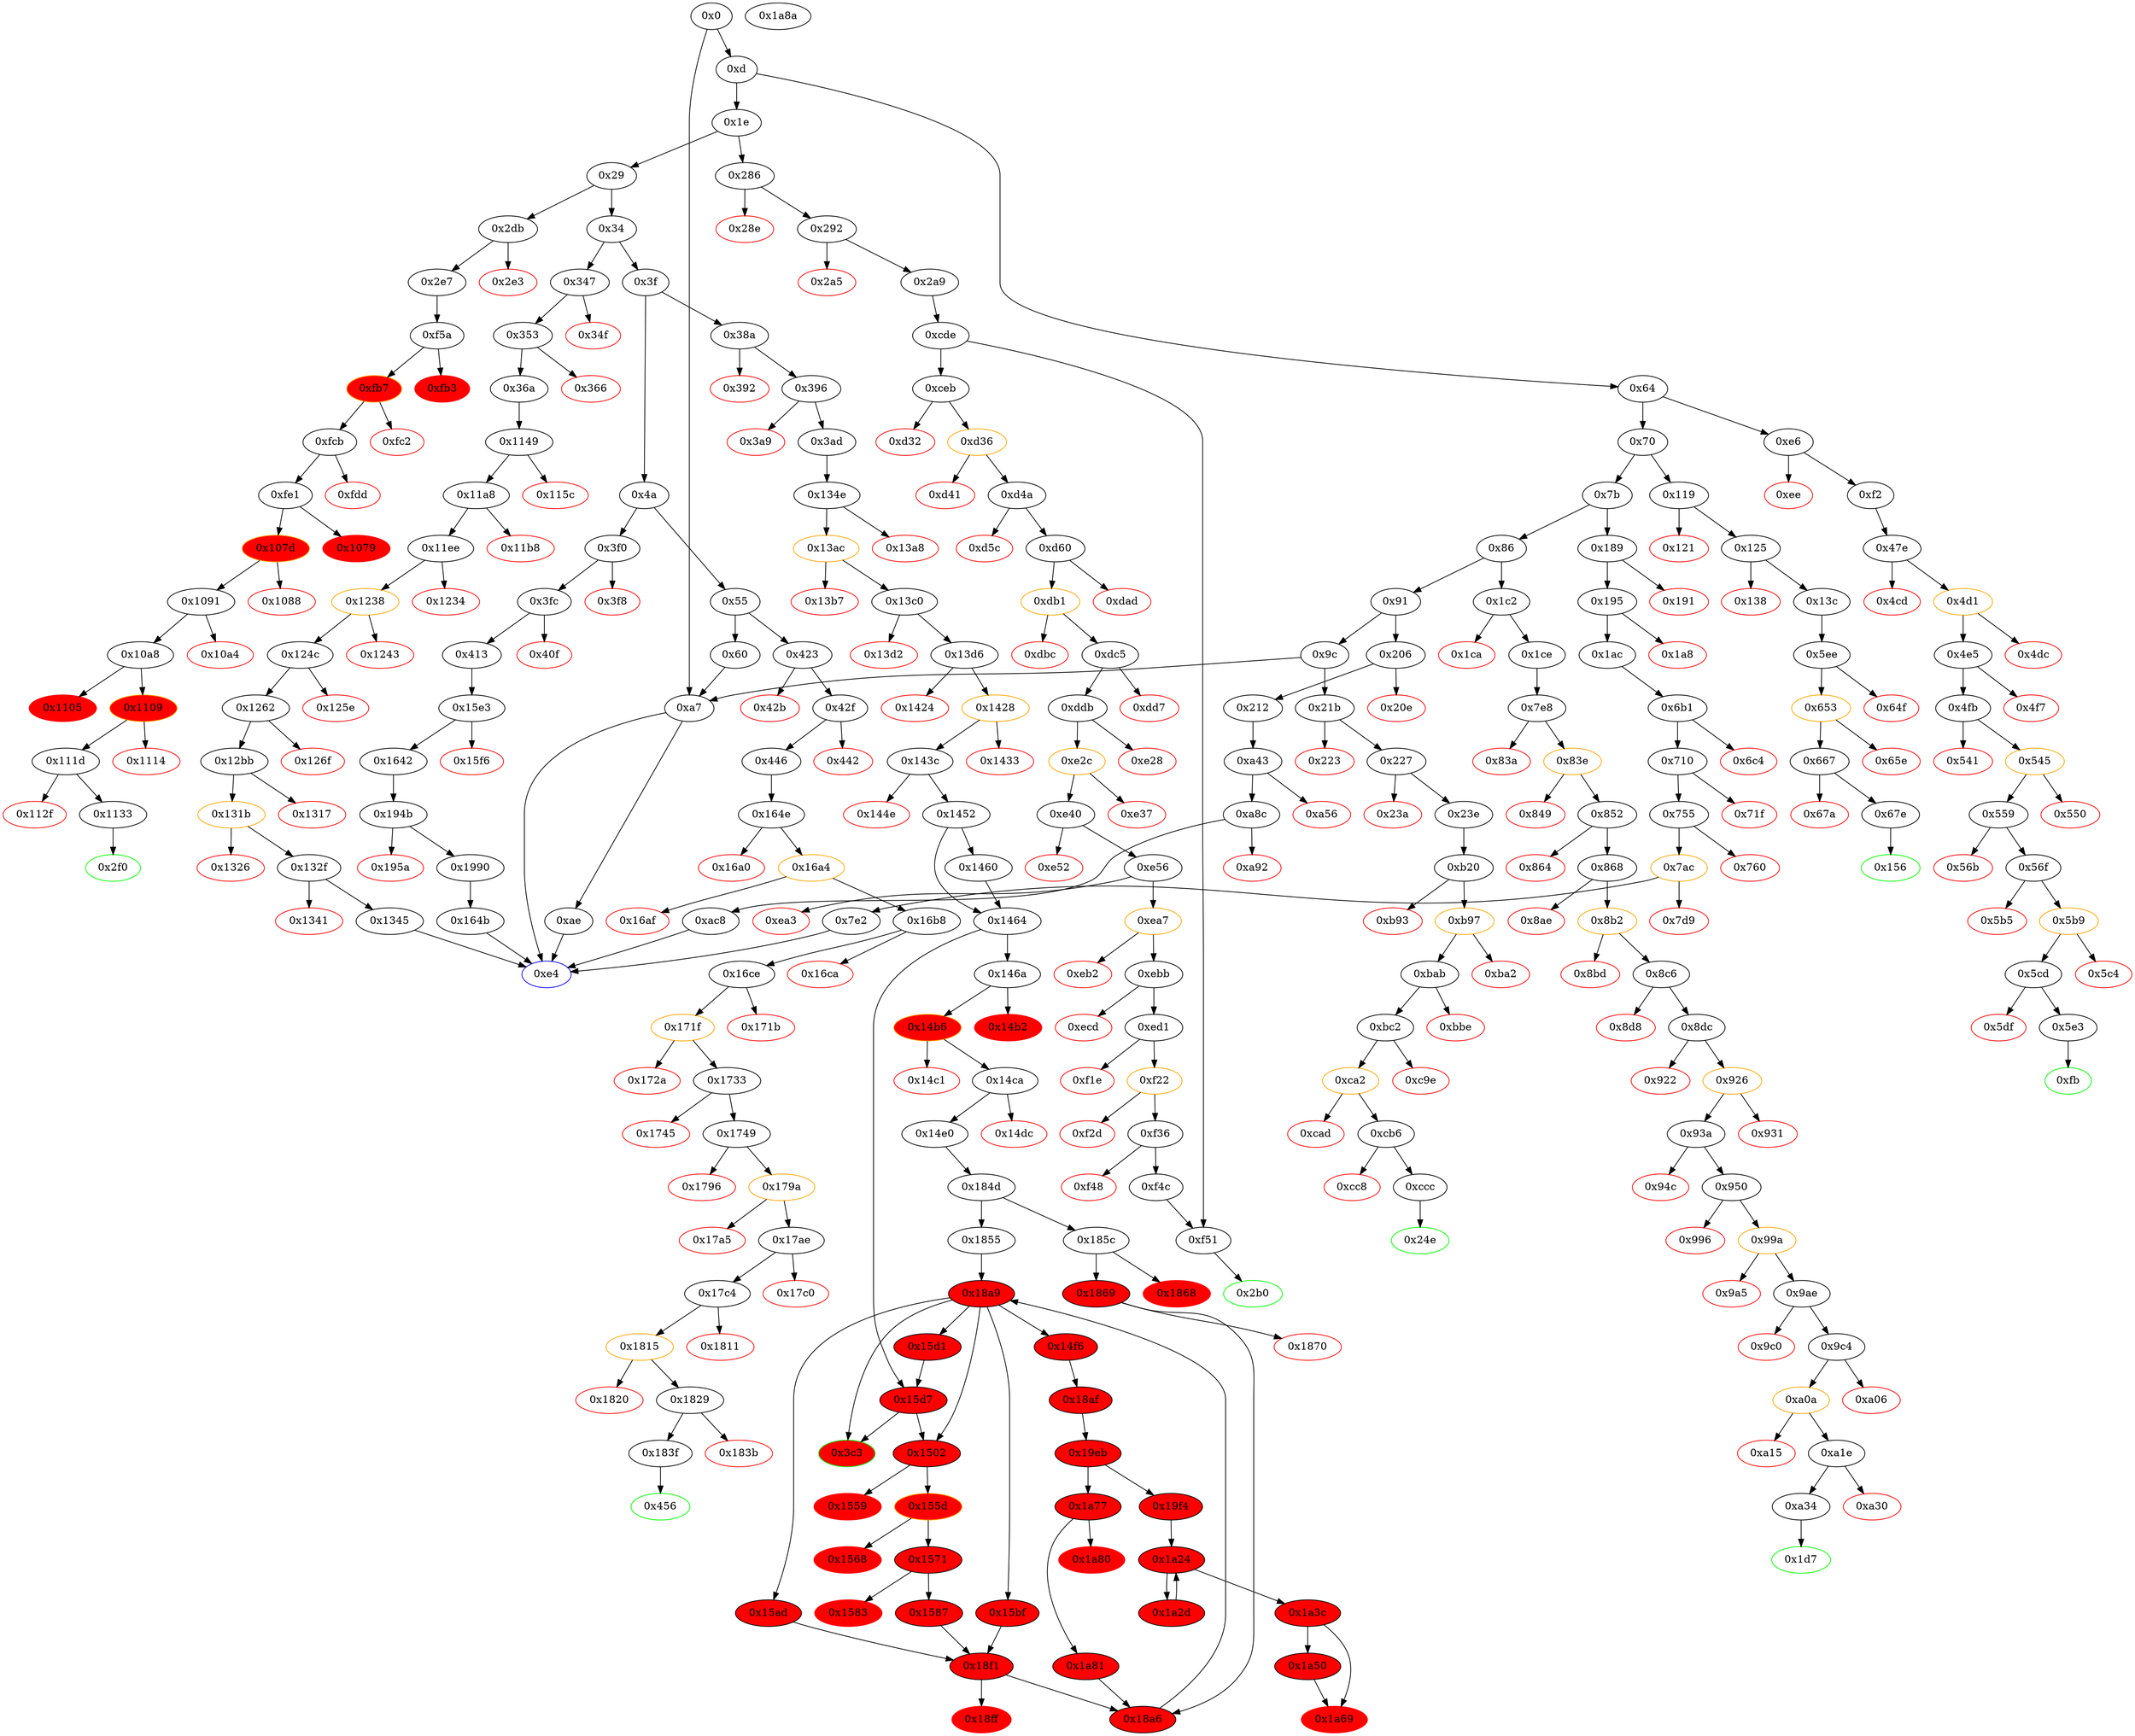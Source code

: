 strict digraph "" {
"0x423" [fillcolor=white, id="0x423", style=filled, tooltip="Block 0x423\n[0x423:0x42a]\n---\nPredecessors: [0x55]\nSuccessors: [0x42b, 0x42f]\n---\n0x423 JUMPDEST\n0x424 CALLVALUE\n0x425 DUP1\n0x426 ISZERO\n0x427 PUSH2 0x42f\n0x42a JUMPI\n---\n0x423: JUMPDEST \n0x424: V359 = CALLVALUE\n0x426: V360 = ISZERO V359\n0x427: V361 = 0x42f\n0x42a: JUMPI 0x42f V360\n---\nEntry stack: [V9]\nStack pops: 0\nStack additions: [V359]\nExit stack: [V9, V359]\n\nDef sites:\nV9: {0xd.0x12}\n"];
"0x13ac" [color=orange, fillcolor=white, id="0x13ac", style=filled, tooltip="Block 0x13ac\n[0x13ac:0x13b6]\n---\nPredecessors: [0x134e]\nSuccessors: [0x13b7, 0x13c0]\n---\n0x13ac JUMPDEST\n0x13ad POP\n0x13ae GAS\n0x13af STATICCALL\n0x13b0 ISZERO\n0x13b1 DUP1\n0x13b2 ISZERO\n0x13b3 PUSH2 0x13c0\n0x13b6 JUMPI\n---\n0x13ac: JUMPDEST \n0x13ae: V1784 = GAS\n0x13af: V1785 = STATICCALL V1784 V1772 V1770 V1778 V1770 0x20\n0x13b0: V1786 = ISZERO V1785\n0x13b2: V1787 = ISZERO V1786\n0x13b3: V1788 = 0x13c0\n0x13b6: JUMPI 0x13c0 V1787\n---\nEntry stack: [V9, 0x3c3, V318, V321, 0x0, 0x0, 0x0, 0x0, 0x0, 0x0, V1772, 0x7b773c9d, V1775, 0x20, V1770, V1778, V1770, V1772, V1780]\nStack pops: 6\nStack additions: [V1786]\nExit stack: [V9, 0x3c3, V318, V321, 0x0, 0x0, 0x0, 0x0, 0x0, 0x0, V1772, 0x7b773c9d, V1775, V1786]\n\nDef sites:\nV9: {0xd.0x12}\n0x3c3: {0x396.0x398}\nV318: {0x3ad.0x3b9}\nV321: {0x3ad.0x3be}\n0x0: {0x134e.0x1379}\n0x0: {0x134e.0x1379}\n0x0: {0x134e.0x1379}\n0x0: {0x134e.0x1379}\n0x0: {0x134e.0x1379}\n0x0: {0x134e.0x1379}\nV1772: {0x134e.0x1386}\n0x7b773c9d: {0x134e.0x1388}\nV1775: {0x134e.0x1392}\n0x20: {0x134e.0x1394}\nV1770: {0x134e.0x1378}\nV1778: {0x134e.0x139c}\nV1770: {0x134e.0x1378}\nV1772: {0x134e.0x1386}\nV1780: {0x134e.0x13a1}\n"];
"0x9c0" [color=red, fillcolor=white, id="0x9c0", style=filled, tooltip="Block 0x9c0\n[0x9c0:0x9c3]\n---\nPredecessors: [0x9ae]\nSuccessors: []\n---\n0x9c0 PUSH1 0x0\n0x9c2 DUP1\n0x9c3 REVERT\n---\n0x9c0: V881 = 0x0\n0x9c3: REVERT 0x0 0x0\n---\nEntry stack: [V9, 0x1d7, V753, V796, V839, 0x0, 0x0, V875, V876]\nStack pops: 0\nStack additions: []\nExit stack: [V9, 0x1d7, V753, V796, V839, 0x0, 0x0, V875, V876]\n\nDef sites:\nV9: {0xd.0x12}\n0x1d7: {0x1ce.0x1d0}\nV753: {0x868.0x86a}\nV796: {0x8dc.0x8de}\nV839: {0x950.0x952}\n0x0: {0x7e8.0x7ec}\n0x0: {0x7e8.0x7ef}\nV875: {0x9ae.0x9b5}\nV876: {0x9ae.0x9b6}\n"];
"0xd5c" [color=red, fillcolor=white, id="0xd5c", style=filled, tooltip="Block 0xd5c\n[0xd5c:0xd5f]\n---\nPredecessors: [0xd4a]\nSuccessors: []\n---\n0xd5c PUSH1 0x0\n0xd5e DUP1\n0xd5f REVERT\n---\n0xd5c: V1214 = 0x0\n0xd5f: REVERT 0x0 0x0\n---\nEntry stack: [V9, 0x2b0, V224, 0x0, 0x0, 0x0, 0x0, 0x0, V1208, V1209]\nStack pops: 0\nStack additions: []\nExit stack: [V9, 0x2b0, V224, 0x0, 0x0, 0x0, 0x0, 0x0, V1208, V1209]\n\nDef sites:\nV9: {0xd.0x12}\n0x2b0: {0x292.0x294}\nV224: {0x2a9.0x2ab}\n0x0: {0xcde.0xcdf}\n0x0: {0xcde.0xcdf}\n0x0: {0xcde.0xcdf}\n0x0: {0xcde.0xcdf}\n0x0: {0xcde.0xcdf}\nV1208: {0xd4a.0xd51}\nV1209: {0xd4a.0xd52}\n"];
"0x4fb" [fillcolor=white, id="0x4fb", style=filled, tooltip="Block 0x4fb\n[0x4fb:0x540]\n---\nPredecessors: [0x4e5]\nSuccessors: [0x541, 0x545]\n---\n0x4fb JUMPDEST\n0x4fc POP\n0x4fd MLOAD\n0x4fe PUSH1 0x3\n0x500 SLOAD\n0x501 PUSH1 0x40\n0x503 DUP1\n0x504 MLOAD\n0x505 PUSH4 0x6e41494b\n0x50a PUSH1 0xe0\n0x50c SHL\n0x50d DUP2\n0x50e MSTORE\n0x50f SWAP1\n0x510 MLOAD\n0x511 SWAP3\n0x512 SWAP6\n0x513 POP\n0x514 PUSH1 0x1\n0x516 PUSH1 0x1\n0x518 PUSH1 0xa0\n0x51a SHL\n0x51b SUB\n0x51c SWAP1\n0x51d SWAP2\n0x51e AND\n0x51f SWAP2\n0x520 PUSH4 0x6e41494b\n0x525 SWAP2\n0x526 PUSH1 0x4\n0x528 DUP1\n0x529 DUP3\n0x52a ADD\n0x52b SWAP3\n0x52c PUSH1 0x20\n0x52e SWAP3\n0x52f SWAP1\n0x530 SWAP2\n0x531 SWAP1\n0x532 DUP3\n0x533 SWAP1\n0x534 SUB\n0x535 ADD\n0x536 DUP2\n0x537 DUP7\n0x538 DUP1\n0x539 EXTCODESIZE\n0x53a ISZERO\n0x53b DUP1\n0x53c ISZERO\n0x53d PUSH2 0x545\n0x540 JUMPI\n---\n0x4fb: JUMPDEST \n0x4fd: V448 = M[V441]\n0x4fe: V449 = 0x3\n0x500: V450 = S[0x3]\n0x501: V451 = 0x40\n0x504: V452 = M[0x40]\n0x505: V453 = 0x6e41494b\n0x50a: V454 = 0xe0\n0x50c: V455 = SHL 0xe0 0x6e41494b\n0x50e: M[V452] = 0x6e41494b00000000000000000000000000000000000000000000000000000000\n0x510: V456 = M[0x40]\n0x514: V457 = 0x1\n0x516: V458 = 0x1\n0x518: V459 = 0xa0\n0x51a: V460 = SHL 0xa0 0x1\n0x51b: V461 = SUB 0x10000000000000000000000000000000000000000 0x1\n0x51e: V462 = AND V450 0xffffffffffffffffffffffffffffffffffffffff\n0x520: V463 = 0x6e41494b\n0x526: V464 = 0x4\n0x52a: V465 = ADD V452 0x4\n0x52c: V466 = 0x20\n0x534: V467 = SUB V452 V456\n0x535: V468 = ADD V467 0x4\n0x539: V469 = EXTCODESIZE V462\n0x53a: V470 = ISZERO V469\n0x53c: V471 = ISZERO V470\n0x53d: V472 = 0x545\n0x540: JUMPI 0x545 V471\n---\nEntry stack: [V9, 0xfb, 0x0, 0x0, 0x0, V441, V442]\nStack pops: 5\nStack additions: [V448, S3, S2, V462, 0x6e41494b, V465, 0x20, V456, V468, V456, V462, V470]\nExit stack: [V9, 0xfb, V448, 0x0, 0x0, V462, 0x6e41494b, V465, 0x20, V456, V468, V456, V462, V470]\n\nDef sites:\nV9: {0xd.0x12}\n0xfb: {0xf2.0xf4}\n0x0: {0x47e.0x47f}\n0x0: {0x47e.0x47f}\n0x0: {0x47e.0x482}\nV441: {0x4e5.0x4ec}\nV442: {0x4e5.0x4ed}\n"];
"0x7ac" [color=orange, fillcolor=white, id="0x7ac", style=filled, tooltip="Block 0x7ac\n[0x7ac:0x7d8]\n---\nPredecessors: [0x755]\nSuccessors: [0x7d9, 0x7e2]\n---\n0x7ac JUMPDEST\n0x7ad PUSH1 0x40\n0x7af MLOAD\n0x7b0 PUSH1 0x1\n0x7b2 PUSH1 0x1\n0x7b4 PUSH1 0xa0\n0x7b6 SHL\n0x7b7 SUB\n0x7b8 DUP5\n0x7b9 AND\n0x7ba SWAP1\n0x7bb DUP4\n0x7bc ISZERO\n0x7bd PUSH2 0x8fc\n0x7c0 MUL\n0x7c1 SWAP1\n0x7c2 DUP5\n0x7c3 SWAP1\n0x7c4 PUSH1 0x0\n0x7c6 DUP2\n0x7c7 DUP2\n0x7c8 DUP2\n0x7c9 DUP6\n0x7ca DUP9\n0x7cb DUP9\n0x7cc CALL\n0x7cd SWAP4\n0x7ce POP\n0x7cf POP\n0x7d0 POP\n0x7d1 POP\n0x7d2 ISZERO\n0x7d3 DUP1\n0x7d4 ISZERO\n0x7d5 PUSH2 0x7e2\n0x7d8 JUMPI\n---\n0x7ac: JUMPDEST \n0x7ad: V677 = 0x40\n0x7af: V678 = M[0x40]\n0x7b0: V679 = 0x1\n0x7b2: V680 = 0x1\n0x7b4: V681 = 0xa0\n0x7b6: V682 = SHL 0xa0 0x1\n0x7b7: V683 = SUB 0x10000000000000000000000000000000000000000 0x1\n0x7b9: V684 = AND V137 0xffffffffffffffffffffffffffffffffffffffff\n0x7bc: V685 = ISZERO V140\n0x7bd: V686 = 0x8fc\n0x7c0: V687 = MUL 0x8fc V685\n0x7c4: V688 = 0x0\n0x7cc: V689 = CALL V687 V684 V140 V678 0x0 V678 0x0\n0x7d2: V690 = ISZERO V689\n0x7d4: V691 = ISZERO V690\n0x7d5: V692 = 0x7e2\n0x7d8: JUMPI 0x7e2 V691\n---\nEntry stack: [V9, 0xe4, V137, V140, V656]\nStack pops: 3\nStack additions: [S2, S1, S0, V690]\nExit stack: [V9, 0xe4, V137, V140, V656, V690]\n\nDef sites:\nV9: {0xd.0x12}\n0xe4: {0x195.0x197}\nV137: {0x1ac.0x1b8}\nV140: {0x1ac.0x1bd}\nV656: {0x755.0x757}\n"];
"0x1326" [color=red, fillcolor=white, id="0x1326", style=filled, tooltip="Block 0x1326\n[0x1326:0x132e]\n---\nPredecessors: [0x131b]\nSuccessors: []\n---\n0x1326 RETURNDATASIZE\n0x1327 PUSH1 0x0\n0x1329 DUP1\n0x132a RETURNDATACOPY\n0x132b RETURNDATASIZE\n0x132c PUSH1 0x0\n0x132e REVERT\n---\n0x1326: V1741 = RETURNDATASIZE\n0x1327: V1742 = 0x0\n0x132a: RETURNDATACOPY 0x0 0x0 V1741\n0x132b: V1743 = RETURNDATASIZE\n0x132c: V1744 = 0x0\n0x132e: REVERT 0x0 V1743\n---\nEntry stack: [V9, 0xe4, V290, V294, V297, V290, V1673, V1700, 0xa9059cbb, V1725, V1738]\nStack pops: 0\nStack additions: []\nExit stack: [V9, 0xe4, V290, V294, V297, V290, V1673, V1700, 0xa9059cbb, V1725, V1738]\n\nDef sites:\nV9: {0xd.0x12}\n0xe4: {0x353.0x355}\nV290: {0x36a.0x377}\nV294: {0x36a.0x380}\nV297: {0x36a.0x385}\nV290: {0x36a.0x377}\nV1673: {0x1262.0x1264}\nV1700: {0x12bb.0x12c5}\n0xa9059cbb: {0x12bb.0x12c6}\nV1725: {0x12bb.0x12fd}\nV1738: {0x131b.0x131f}\n"];
"0x15bf" [fillcolor=red, id="0x15bf", style=filled, tooltip="Block 0x15bf\n[0x15bf:0x15d0]\n---\nPredecessors: [0x18a9]\nSuccessors: [0x18f1]\n---\n0x15bf JUMPDEST\n0x15c0 SWAP7\n0x15c1 POP\n0x15c2 PUSH2 0x15d1\n0x15c5 DUP7\n0x15c6 DUP3\n0x15c7 PUSH4 0xffffffff\n0x15cc PUSH2 0x18f1\n0x15cf AND\n0x15d0 JUMP\n---\n0x15bf: JUMPDEST \n0x15c2: V1971 = 0x15d1\n0x15c7: V1972 = 0xffffffff\n0x15cc: V1973 = 0x18f1\n0x15cf: V1974 = AND 0x18f1 0xffffffff\n0x15d0: JUMP 0x18f1\n---\nEntry stack: [S37, S36, S35, S34, S33, S32, S31, S30, S29, S28, S27, S26, S25, S24, S23, S22, S21, S20, S19, S18, S17, S16, S15, S14, S13, S12, S11, S10, S9, S8, S7, S6, S5, S4, S3, S2, S1, S0]\nStack pops: 8\nStack additions: [S0, S6, S5, S4, S3, S2, S1, 0x15d1, S6, S1]\nExit stack: [S37, S36, S35, S34, S33, S32, S31, S30, S29, S28, S27, S26, S25, S24, S23, S22, S21, S20, S19, S18, S17, S16, S15, S14, S13, S12, S11, S10, S9, S8, S0, S6, S5, S4, S3, S2, S1, 0x15d1, S6, S1]\n\nDef sites:\nS37: {0x3ad.0x3be, 0xd.0x12}\nS36: {0x13d6.0x13ee, 0x396.0x398}\nS35: {0xd.0x12, 0x3ad.0x3b9, 0x134e.0x1379}\nS34: {0x3ad.0x3be, 0xd.0x12, 0x396.0x398, 0x134e.0x1379}\nS33: {0x3ad.0x3b9, 0x185c.0x185f, 0x13d6.0x13ee, 0x396.0x398}\nS32: {0x3ad.0x3be, 0xd.0x12, 0x3ad.0x3b9, 0x185c.0x185f, 0x134e.0x1379}\nS31: {0xd.0x12, 0x185c.0x185f, 0x3ad.0x3be, 0x134e.0x1379, 0x13d6.0x13d8, 0x396.0x398, 0x13d6.0x13ee}\nS30: {0x185c.0x185f, 0x18f1.0x18f6, 0x396.0x398, 0x13d6.0x13ee, 0x3ad.0x3b9, 0xd.0x12, 0x134e.0x1379, 0x1a81.0x1a82}\nS29: {0x185c.0x185f, 0x18f1.0x18f6, 0x396.0x398, 0x146a.0x1484, 0x3ad.0x3b9, 0x3ad.0x3be, 0xd.0x12, 0x134e.0x1379, 0x1a81.0x1a82}\nS28: {0x185c.0x185f, 0x18f1.0x18f6, 0x13d6.0x13ee, 0x13d6.0x13d8, 0x396.0x398, 0xd.0x12, 0x3ad.0x3be, 0x3ad.0x3b9, 0x134e.0x1379, 0x1a81.0x1a82, 0x14e0.0x14e2}\nS27: {0x185c.0x185f, 0x18f1.0x18f6, 0x396.0x398, 0x13d6.0x13ee, 0x3ad.0x3b9, 0xd.0x12, 0x3ad.0x3be, 0x134e.0x1379, 0x1a81.0x1a82}\nS26: {0x185c.0x185f, 0x18f1.0x18f6, 0x13d6.0x13d8, 0x13d6.0x13ee, 0x396.0x398, 0x146a.0x1484, 0x3ad.0x3b9, 0xd.0x12, 0x3ad.0x3be, 0x134e.0x1379, 0x1a81.0x1a82, 0x1587.0x158f}\nS25: {0x185c.0x185f, 0x18f1.0x18f6, 0x1452.0x1454, 0x13d6.0x13ee, 0x396.0x398, 0x13d6.0x13d8, 0xd.0x12, 0x3ad.0x3be, 0x3ad.0x3b9, 0x134e.0x1379, 0x1a81.0x1a82, 0x14e0.0x14e2, 0x1587.0x1595}\nS24: {0x185c.0x185f, 0x18f1.0x18f6, 0x13d6.0x13ee, 0x396.0x398, 0x146a.0x1484, 0x3ad.0x3b9, 0xd.0x12, 0x3ad.0x3be, 0x134e.0x1379, 0x1a81.0x1a82}\nS23: {0x185c.0x185f, 0x18f1.0x18f6, 0x13d6.0x13d8, 0x396.0x398, 0x13d6.0x13ee, 0x146a.0x1484, 0xd.0x12, 0x3ad.0x3b9, 0x3ad.0x3be, 0x134e.0x1379, 0x1a81.0x1a82, 0x14e0.0x14e2, 0x1587.0x158f}\nS22: {0x185c.0x185f, 0x18f1.0x18f6, 0x1587.0x1595, 0x1452.0x1454, 0x396.0x398, 0x13d6.0x13ee, 0x13d6.0x13d8, 0xd.0x12, 0x3ad.0x3be, 0x3ad.0x3b9, 0x134e.0x1379, 0x1a81.0x1a82, 0x14e0.0x14e2, 0x1587.0x158a}\nS21: {0x185c.0x185f, 0x18f1.0x18f6, 0x13d6.0x13ee, 0x396.0x398, 0x13d6.0x13d8, 0x146a.0x1484, 0xd.0x12, 0x3ad.0x3b9, 0x3ad.0x3be, 0x134e.0x1379, 0x1a81.0x1a82, 0x1587.0x158f}\nS20: {0x185c.0x185f, 0x18f1.0x18f6, 0x1587.0x1595, 0x1452.0x1454, 0x13d6.0x13d8, 0x396.0x398, 0x13d6.0x13ee, 0x146a.0x1484, 0xd.0x12, 0x3ad.0x3b9, 0x3ad.0x3be, 0x134e.0x1379, 0x1a81.0x1a82, 0x14e0.0x14e2, 0x1587.0x158f}\nS19: {0x185c.0x185f, 0x18f1.0x18f6, 0x1587.0x158a, 0x1452.0x1454, 0x13d6.0x13d8, 0x396.0x398, 0x13d6.0x13ee, 0x146a.0x1484, 0xd.0x12, 0x3ad.0x3be, 0x3ad.0x3b9, 0x134e.0x1379, 0x1a81.0x1a82, 0x14e0.0x14e2, 0x1587.0x1595}\nS18: {0x185c.0x185f, 0x18f1.0x18f6, 0x396.0x398, 0x13d6.0x13ee, 0x13d6.0x13d8, 0x146a.0x1484, 0xd.0x12, 0x3ad.0x3b9, 0x3ad.0x3be, 0x134e.0x1379, 0x1a81.0x1a82, 0x14e0.0x14e2, 0x1587.0x158f}\nS17: {0x185c.0x185f, 0x1452.0x1454, 0x396.0x398, 0x13d6.0x13d8, 0x13d6.0x13ee, 0xd.0x12, 0x134e.0x1379, 0x1a81.0x1a82, 0x1587.0x1595, 0x1587.0x158f, 0x1587.0x158a, 0x18f1.0x18f6, 0x146a.0x1484, 0x3ad.0x3b9, 0x3ad.0x3be, 0x14e0.0x14e2}\nS16: {0x185c.0x185f, 0x1452.0x1454, 0x13d6.0x13ee, 0x13d6.0x13d8, 0x396.0x398, 0xd.0x12, 0x134e.0x1379, 0x1a81.0x1a82, 0x1587.0x1595, 0x1587.0x158a, 0x1587.0x158f, 0x18f1.0x18f6, 0x146a.0x1484, 0x3ad.0x3be, 0x3ad.0x3b9, 0x14e0.0x14e2}\nS15: {0x185c.0x185f, 0x18f1.0x18f6, 0x1587.0x158f, 0x1452.0x1454, 0x396.0x398, 0x13d6.0x13ee, 0x13d6.0x13d8, 0x146a.0x1484, 0xd.0x12, 0x3ad.0x3b9, 0x3ad.0x3be, 0x134e.0x1379, 0x1a81.0x1a82, 0x14e0.0x14e2, 0x1587.0x1595}\nS14: {0x185c.0x185f, 0x1452.0x1454, 0x13d6.0x13d8, 0x13d6.0x13ee, 0x396.0x398, 0xd.0x12, 0x134e.0x1379, 0x1a81.0x1a82, 0x1587.0x158f, 0x1587.0x1595, 0x1587.0x158a, 0x18f1.0x18f6, 0x146a.0x1484, 0x3ad.0x3b9, 0x3ad.0x3be, 0x14e0.0x14e2}\nS13: {0x185c.0x185f, 0x1452.0x1454, 0x13d6.0x13ee, 0x396.0x398, 0x13d6.0x13d8, 0xd.0x12, 0x134e.0x1379, 0x1a81.0x1a82, 0x1587.0x1595, 0x1587.0x158a, 0x1587.0x158f, 0x18f1.0x18f6, 0x146a.0x1484, 0x3ad.0x3be, 0x3ad.0x3b9, 0x14e0.0x14e2}\nS12: {0x185c.0x185f, 0x1452.0x1454, 0x396.0x398, 0x13d6.0x13ee, 0x13d6.0x13d8, 0xd.0x12, 0x134e.0x1379, 0x1a81.0x1a82, 0x1587.0x1595, 0x1587.0x158f, 0x1587.0x158a, 0x18f1.0x18f6, 0x146a.0x1484, 0x3ad.0x3b9, 0x3ad.0x3be, 0x14e0.0x14e2}\nS11: {0x185c.0x185f, 0x1452.0x1454, 0x13d6.0x13d8, 0x396.0x398, 0x13d6.0x13ee, 0xd.0x12, 0x134e.0x1379, 0x1a81.0x1a82, 0x1587.0x158f, 0x1587.0x1595, 0x1587.0x158a, 0x18f1.0x18f6, 0x146a.0x1484, 0x3ad.0x3b9, 0x3ad.0x3be, 0x14e0.0x14e2}\nS10: {0x185c.0x185f, 0x1452.0x1454, 0x396.0x398, 0x13d6.0x13ee, 0x13d6.0x13d8, 0xd.0x12, 0x134e.0x1379, 0x1a81.0x1a82, 0x1587.0x1595, 0x1587.0x158a, 0x1587.0x158f, 0x18f1.0x18f6, 0x146a.0x1484, 0x3ad.0x3be, 0x3ad.0x3b9, 0x14e0.0x14e2}\nS9: {0x185c.0x185f, 0x1452.0x1454, 0x13d6.0x13ee, 0x396.0x398, 0x13d6.0x13d8, 0xd.0x12, 0x134e.0x1379, 0x1a81.0x1a82, 0x1587.0x158f, 0x1587.0x1595, 0x1587.0x158a, 0x18f1.0x18f6, 0x146a.0x1484, 0x3ad.0x3b9, 0x3ad.0x3be, 0x14e0.0x14e2}\nS8: {0x185c.0x185f, 0x1452.0x1454, 0x13d6.0x13d8, 0x396.0x398, 0x13d6.0x13ee, 0xd.0x12, 0x134e.0x1379, 0x1a81.0x1a82, 0x1587.0x1595, 0x1587.0x158f, 0x1587.0x158a, 0x18f1.0x18f6, 0x146a.0x1484, 0x3ad.0x3be, 0x3ad.0x3b9, 0x14e0.0x14e2}\nS7: {0x185c.0x185f, 0x1452.0x1454, 0x13d6.0x13d8, 0x13d6.0x13ee, 0x396.0x398, 0xd.0x12, 0x134e.0x1379, 0x1a81.0x1a82, 0x1587.0x1595, 0x1587.0x158a, 0x1587.0x158f, 0x18f1.0x18f6, 0x146a.0x1484, 0x3ad.0x3be, 0x3ad.0x3b9, 0x14e0.0x14e2}\nS6: {0x185c.0x185f, 0x1452.0x1454, 0x13d6.0x13ee, 0x396.0x398, 0x13d6.0x13d8, 0xd.0x12, 0x134e.0x1379, 0x1a81.0x1a82, 0x1587.0x158f, 0x1587.0x158a, 0x1587.0x1595, 0x18f1.0x18f6, 0x146a.0x1484, 0x3ad.0x3b9, 0x3ad.0x3be, 0x14e0.0x14e2}\nS5: {0x185c.0x185f, 0x1452.0x1454, 0x13d6.0x13d8, 0x13d6.0x13ee, 0x396.0x398, 0xd.0x12, 0x134e.0x1379, 0x1a81.0x1a82, 0x1587.0x158f, 0x1587.0x1595, 0x1587.0x158a, 0x18f1.0x18f6, 0x146a.0x1484, 0x3ad.0x3b9, 0x3ad.0x3be, 0x14e0.0x14e2}\nS4: {0x185c.0x185f, 0x1452.0x1454, 0x13d6.0x13d8, 0x396.0x398, 0x13d6.0x13ee, 0xd.0x12, 0x134e.0x1379, 0x1a81.0x1a82, 0x1587.0x1595, 0x1587.0x158a, 0x1587.0x158f, 0x18f1.0x18f6, 0x146a.0x1484, 0x3ad.0x3be, 0x3ad.0x3b9, 0x14e0.0x14e2}\nS3: {0x185c.0x185f, 0x1452.0x1454, 0x13d6.0x13ee, 0x13d6.0x13d8, 0x396.0x398, 0xd.0x12, 0x134e.0x1379, 0x1a81.0x1a82, 0x1587.0x158a, 0x1587.0x158f, 0x1587.0x1595, 0x18f1.0x18f6, 0x146a.0x1484, 0x3ad.0x3be, 0x3ad.0x3b9, 0x14e0.0x14e2}\nS2: {0x185c.0x185f, 0x1452.0x1454, 0x13d6.0x13d8, 0x13d6.0x13ee, 0x396.0x398, 0xd.0x12, 0x134e.0x1379, 0x1a81.0x1a82, 0x1587.0x158f, 0x1587.0x158a, 0x1587.0x1595, 0x18f1.0x18f6, 0x146a.0x1484, 0x3ad.0x3be, 0x3ad.0x3b9, 0x14e0.0x14e2}\nS1: {0x185c.0x185f, 0x1452.0x1454, 0x13d6.0x13ee, 0x13d6.0x13d8, 0x396.0x398, 0xd.0x12, 0x134e.0x1379, 0x1a81.0x1a82, 0x1587.0x1595, 0x1587.0x158a, 0x1587.0x158f, 0x18f1.0x18f6, 0x146a.0x1484, 0x3ad.0x3be, 0x3ad.0x3b9, 0x14e0.0x14e2}\nS0: {0x18f1.0x18f6, 0x1a81.0x1a82, 0x1855.0x1856, 0x185c.0x185f}\n"];
"0x1568" [color=red, fillcolor=red, id="0x1568", style=filled, tooltip="Block 0x1568\n[0x1568:0x1570]\n---\nPredecessors: [0x155d]\nSuccessors: []\n---\n0x1568 RETURNDATASIZE\n0x1569 PUSH1 0x0\n0x156b DUP1\n0x156c RETURNDATACOPY\n0x156d RETURNDATASIZE\n0x156e PUSH1 0x0\n0x1570 REVERT\n---\n0x1568: V1944 = RETURNDATASIZE\n0x1569: V1945 = 0x0\n0x156c: RETURNDATACOPY 0x0 0x0 V1944\n0x156d: V1946 = RETURNDATASIZE\n0x156e: V1947 = 0x0\n0x1570: REVERT 0x0 V1946\n---\nEntry stack: [S40, S39, S38, S37, S36, S35, S34, S33, S32, S31, S30, S29, S28, S27, S26, S25, S24, S23, S22, S21, S20, S19, S18, S17, S16, S15, S14, S13, S12, S11, S10, S9, S8, S7, 0x0, 0x0, 0x0, V1927, 0x2092a55c, V1930, V1941]\nStack pops: 0\nStack additions: []\nExit stack: [S40, S39, S38, S37, S36, S35, S34, S33, S32, S31, S30, S29, S28, S27, S26, S25, S24, S23, S22, S21, S20, S19, S18, S17, S16, S15, S14, S13, S12, S11, S10, S9, S8, S7, 0x0, 0x0, 0x0, V1927, 0x2092a55c, V1930, V1941]\n\nDef sites:\nS40: {0x3ad.0x3be, 0xd.0x12, 0x396.0x398, 0x134e.0x1379}\nS39: {0x3ad.0x3b9, 0x185c.0x185f, 0x13d6.0x13ee, 0x396.0x398}\nS38: {0x3ad.0x3be, 0xd.0x12, 0x3ad.0x3b9, 0x185c.0x185f, 0x134e.0x1379}\nS37: {0xd.0x12, 0x185c.0x185f, 0x3ad.0x3be, 0x134e.0x1379, 0x13d6.0x13d8, 0x396.0x398, 0x13d6.0x13ee}\nS36: {0x185c.0x185f, 0x18f1.0x18f6, 0x396.0x398, 0x13d6.0x13ee, 0x3ad.0x3b9, 0xd.0x12, 0x134e.0x1379, 0x1a81.0x1a82}\nS35: {0x185c.0x185f, 0x18f1.0x18f6, 0x396.0x398, 0x146a.0x1484, 0x3ad.0x3b9, 0x3ad.0x3be, 0xd.0x12, 0x134e.0x1379, 0x1a81.0x1a82}\nS34: {0x185c.0x185f, 0x18f1.0x18f6, 0x13d6.0x13ee, 0x13d6.0x13d8, 0x396.0x398, 0x3ad.0x3be, 0xd.0x12, 0x3ad.0x3b9, 0x134e.0x1379, 0x1a81.0x1a82, 0x14e0.0x14e2}\nS33: {0x185c.0x185f, 0x18f1.0x18f6, 0x13d6.0x13ee, 0x396.0x398, 0x3ad.0x3b9, 0xd.0x12, 0x3ad.0x3be, 0x134e.0x1379, 0x1a81.0x1a82}\nS32: {0x185c.0x185f, 0x18f1.0x18f6, 0x13d6.0x13d8, 0x13d6.0x13ee, 0x396.0x398, 0x146a.0x1484, 0xd.0x12, 0x3ad.0x3b9, 0x3ad.0x3be, 0x134e.0x1379, 0x1a81.0x1a82, 0x1587.0x158f}\nS31: {0x185c.0x185f, 0x18f1.0x18f6, 0x1452.0x1454, 0x396.0x398, 0x13d6.0x13ee, 0x13d6.0x13d8, 0xd.0x12, 0x3ad.0x3be, 0x3ad.0x3b9, 0x134e.0x1379, 0x1a81.0x1a82, 0x14e0.0x14e2, 0x1587.0x1595}\nS30: {0x185c.0x185f, 0x18f1.0x18f6, 0x13d6.0x13ee, 0x396.0x398, 0x146a.0x1484, 0x3ad.0x3b9, 0xd.0x12, 0x3ad.0x3be, 0x134e.0x1379, 0x1a81.0x1a82}\nS29: {0x185c.0x185f, 0x18f1.0x18f6, 0x13d6.0x13d8, 0x396.0x398, 0x13d6.0x13ee, 0x146a.0x1484, 0xd.0x12, 0x3ad.0x3be, 0x3ad.0x3b9, 0x134e.0x1379, 0x1a81.0x1a82, 0x14e0.0x14e2, 0x1587.0x158f}\nS28: {0x185c.0x185f, 0x18f1.0x18f6, 0x1587.0x158a, 0x1452.0x1454, 0x13d6.0x13d8, 0x396.0x398, 0x13d6.0x13ee, 0xd.0x12, 0x3ad.0x3be, 0x3ad.0x3b9, 0x134e.0x1379, 0x1a81.0x1a82, 0x14e0.0x14e2, 0x1587.0x1595}\nS27: {0x185c.0x185f, 0x18f1.0x18f6, 0x396.0x398, 0x13d6.0x13ee, 0x13d6.0x13d8, 0x146a.0x1484, 0x3ad.0x3b9, 0xd.0x12, 0x3ad.0x3be, 0x134e.0x1379, 0x1a81.0x1a82, 0x1587.0x158f}\nS26: {0x185c.0x185f, 0x18f1.0x18f6, 0x1587.0x158f, 0x1452.0x1454, 0x396.0x398, 0x13d6.0x13d8, 0x13d6.0x13ee, 0x146a.0x1484, 0xd.0x12, 0x3ad.0x3b9, 0x3ad.0x3be, 0x134e.0x1379, 0x1a81.0x1a82, 0x14e0.0x14e2, 0x1587.0x1595}\nS25: {0x185c.0x185f, 0x18f1.0x18f6, 0x1587.0x1595, 0x1452.0x1454, 0x13d6.0x13ee, 0x13d6.0x13d8, 0x396.0x398, 0x146a.0x1484, 0xd.0x12, 0x3ad.0x3be, 0x3ad.0x3b9, 0x134e.0x1379, 0x1a81.0x1a82, 0x14e0.0x14e2, 0x1587.0x158a}\nS24: {0x185c.0x185f, 0x18f1.0x18f6, 0x396.0x398, 0x13d6.0x13ee, 0x13d6.0x13d8, 0x146a.0x1484, 0xd.0x12, 0x3ad.0x3b9, 0x3ad.0x3be, 0x134e.0x1379, 0x1a81.0x1a82, 0x14e0.0x14e2, 0x1587.0x158f}\nS23: {0x185c.0x185f, 0x1452.0x1454, 0x13d6.0x13d8, 0x13d6.0x13ee, 0x396.0x398, 0xd.0x12, 0x134e.0x1379, 0x1a81.0x1a82, 0x1587.0x158f, 0x1587.0x1595, 0x1587.0x158a, 0x18f1.0x18f6, 0x146a.0x1484, 0x3ad.0x3b9, 0x3ad.0x3be, 0x14e0.0x14e2}\nS22: {0x185c.0x185f, 0x1452.0x1454, 0x13d6.0x13ee, 0x396.0x398, 0x13d6.0x13d8, 0xd.0x12, 0x134e.0x1379, 0x1a81.0x1a82, 0x1587.0x1595, 0x1587.0x158a, 0x1587.0x158f, 0x18f1.0x18f6, 0x146a.0x1484, 0x3ad.0x3be, 0x3ad.0x3b9, 0x14e0.0x14e2}\nS21: {0x185c.0x185f, 0x18f1.0x18f6, 0x1587.0x1595, 0x1452.0x1454, 0x13d6.0x13ee, 0x396.0x398, 0x13d6.0x13d8, 0x146a.0x1484, 0xd.0x12, 0x3ad.0x3b9, 0x3ad.0x3be, 0x134e.0x1379, 0x1a81.0x1a82, 0x14e0.0x14e2, 0x1587.0x158f}\nS20: {0x185c.0x185f, 0x1452.0x1454, 0x13d6.0x13d8, 0x396.0x398, 0x13d6.0x13ee, 0xd.0x12, 0x134e.0x1379, 0x1a81.0x1a82, 0x1587.0x158f, 0x1587.0x1595, 0x1587.0x158a, 0x18f1.0x18f6, 0x146a.0x1484, 0x3ad.0x3b9, 0x3ad.0x3be, 0x14e0.0x14e2}\nS19: {0x185c.0x185f, 0x1452.0x1454, 0x396.0x398, 0x13d6.0x13ee, 0x13d6.0x13d8, 0xd.0x12, 0x134e.0x1379, 0x1a81.0x1a82, 0x1587.0x1595, 0x1587.0x158a, 0x1587.0x158f, 0x18f1.0x18f6, 0x146a.0x1484, 0x3ad.0x3be, 0x3ad.0x3b9, 0x14e0.0x14e2}\nS18: {0x185c.0x185f, 0x1452.0x1454, 0x13d6.0x13ee, 0x396.0x398, 0x13d6.0x13d8, 0xd.0x12, 0x134e.0x1379, 0x1a81.0x1a82, 0x1587.0x158f, 0x1587.0x1595, 0x1587.0x158a, 0x18f1.0x18f6, 0x146a.0x1484, 0x3ad.0x3b9, 0x3ad.0x3be, 0x14e0.0x14e2}\nS17: {0x185c.0x185f, 0x1452.0x1454, 0x13d6.0x13d8, 0x396.0x398, 0x13d6.0x13ee, 0xd.0x12, 0x134e.0x1379, 0x1a81.0x1a82, 0x1587.0x1595, 0x1587.0x158f, 0x1587.0x158a, 0x18f1.0x18f6, 0x146a.0x1484, 0x3ad.0x3b9, 0x3ad.0x3be, 0x14e0.0x14e2}\nS16: {0x185c.0x185f, 0x1452.0x1454, 0x13d6.0x13d8, 0x396.0x398, 0x13d6.0x13ee, 0xd.0x12, 0x134e.0x1379, 0x1a81.0x1a82, 0x1587.0x158a, 0x1587.0x1595, 0x1587.0x158f, 0x18f1.0x18f6, 0x146a.0x1484, 0x3ad.0x3be, 0x3ad.0x3b9, 0x14e0.0x14e2}\nS15: {0x185c.0x185f, 0x1452.0x1454, 0x396.0x398, 0x13d6.0x13ee, 0x13d6.0x13d8, 0xd.0x12, 0x134e.0x1379, 0x1a81.0x1a82, 0x1587.0x158f, 0x1587.0x1595, 0x1587.0x158a, 0x18f1.0x18f6, 0x146a.0x1484, 0x3ad.0x3b9, 0x3ad.0x3be, 0x14e0.0x14e2}\nS14: {0x185c.0x185f, 0x1452.0x1454, 0x396.0x398, 0x13d6.0x13d8, 0x13d6.0x13ee, 0xd.0x12, 0x134e.0x1379, 0x1a81.0x1a82, 0x1587.0x1595, 0x1587.0x158f, 0x1587.0x158a, 0x18f1.0x18f6, 0x146a.0x1484, 0x3ad.0x3b9, 0x3ad.0x3be, 0x14e0.0x14e2}\nS13: {0x185c.0x185f, 0x1452.0x1454, 0x13d6.0x13ee, 0x13d6.0x13d8, 0x396.0x398, 0xd.0x12, 0x134e.0x1379, 0x1a81.0x1a82, 0x1587.0x1595, 0x1587.0x158a, 0x1587.0x158f, 0x18f1.0x18f6, 0x146a.0x1484, 0x3ad.0x3be, 0x3ad.0x3b9, 0x14e0.0x14e2}\nS12: {0x18f1.0x18f6, 0x1a81.0x1a82, 0x1855.0x1856, 0x185c.0x185f, 0x134e.0x1379}\nS11: {0x185c.0x185f, 0x1452.0x1454, 0x13d6.0x13d8, 0x13d6.0x13ee, 0x396.0x398, 0xd.0x12, 0x134e.0x1379, 0x1a81.0x1a82, 0x1587.0x158f, 0x1587.0x1595, 0x1587.0x158a, 0x18f1.0x18f6, 0x146a.0x1484, 0x3ad.0x3b9, 0x3ad.0x3be, 0x14e0.0x14e2}\nS10: {0x185c.0x185f, 0x1452.0x1454, 0x13d6.0x13ee, 0x396.0x398, 0x13d6.0x13d8, 0xd.0x12, 0x134e.0x1379, 0x1a81.0x1a82, 0x1587.0x1595, 0x1587.0x158a, 0x1587.0x158f, 0x18f1.0x18f6, 0x146a.0x1484, 0x3ad.0x3be, 0x3ad.0x3b9, 0x14e0.0x14e2}\nS9: {0x185c.0x185f, 0x1452.0x1454, 0x13d6.0x13ee, 0x396.0x398, 0x13d6.0x13d8, 0xd.0x12, 0x134e.0x1379, 0x1a81.0x1a82, 0x1587.0x158f, 0x1587.0x1595, 0x1587.0x158a, 0x18f1.0x18f6, 0x146a.0x1484, 0x3ad.0x3b9, 0x3ad.0x3be, 0x14e0.0x14e2}\nS8: {0x185c.0x185f, 0x1452.0x1454, 0x13d6.0x13d8, 0x396.0x398, 0x13d6.0x13ee, 0xd.0x12, 0x134e.0x1379, 0x1a81.0x1a82, 0x1587.0x1595, 0x1587.0x158f, 0x1587.0x158a, 0x18f1.0x18f6, 0x146a.0x1484, 0x3ad.0x3be, 0x3ad.0x3b9, 0x14e0.0x14e2}\nS7: {0x185c.0x185f, 0x1452.0x1454, 0x13d6.0x13d8, 0x13d6.0x13ee, 0x396.0x398, 0xd.0x12, 0x134e.0x1379, 0x1a81.0x1a82, 0x1587.0x1595, 0x1587.0x158a, 0x1587.0x158f, 0x18f1.0x18f6, 0x146a.0x1484, 0x3ad.0x3be, 0x3ad.0x3b9, 0x14e0.0x14e2}\n0x0: {0x1502.0x1530}\n0x0: {0x1502.0x1530}\n0x0: {0x1502.0x1530}\nV1927: {0x1502.0x1537}\n0x2092a55c: {0x1502.0x1539}\nV1930: {0x1502.0x1543}\nV1941: {0x155d.0x1561}\n"];
"0x16a0" [color=red, fillcolor=white, id="0x16a0", style=filled, tooltip="Block 0x16a0\n[0x16a0:0x16a3]\n---\nPredecessors: [0x164e]\nSuccessors: []\n---\n0x16a0 PUSH1 0x0\n0x16a2 DUP1\n0x16a3 REVERT\n---\n0x16a0: V2033 = 0x0\n0x16a3: REVERT 0x0 0x0\n---\nEntry stack: [V9, 0x456, V378, 0x0, 0x0, 0x0, 0x0, V2022, 0xd936547e, V2025, 0x20, V2020, V2028, V2020, V2022, V2030]\nStack pops: 0\nStack additions: []\nExit stack: [V9, 0x456, V378, 0x0, 0x0, 0x0, 0x0, V2022, 0xd936547e, V2025, 0x20, V2020, V2028, V2020, V2022, V2030]\n\nDef sites:\nV9: {0xd.0x12}\n0x456: {0x42f.0x431}\nV378: {0x446.0x451}\n0x0: {0x164e.0x1672}\n0x0: {0x164e.0x1672}\n0x0: {0x164e.0x1672}\n0x0: {0x164e.0x1672}\nV2022: {0x164e.0x167e}\n0xd936547e: {0x164e.0x1680}\nV2025: {0x164e.0x168a}\n0x20: {0x164e.0x168c}\nV2020: {0x164e.0x1671}\nV2028: {0x164e.0x1694}\nV2020: {0x164e.0x1671}\nV2022: {0x164e.0x167e}\nV2030: {0x164e.0x1699}\n"];
"0x15ad" [fillcolor=red, id="0x15ad", style=filled, tooltip="Block 0x15ad\n[0x15ad:0x15be]\n---\nPredecessors: [0x18a9]\nSuccessors: [0x18f1]\n---\n0x15ad JUMPDEST\n0x15ae SWAP8\n0x15af POP\n0x15b0 PUSH2 0x15bf\n0x15b3 DUP8\n0x15b4 DUP4\n0x15b5 PUSH4 0xffffffff\n0x15ba PUSH2 0x18f1\n0x15bd AND\n0x15be JUMP\n---\n0x15ad: JUMPDEST \n0x15b0: V1967 = 0x15bf\n0x15b5: V1968 = 0xffffffff\n0x15ba: V1969 = 0x18f1\n0x15bd: V1970 = AND 0x18f1 0xffffffff\n0x15be: JUMP 0x18f1\n---\nEntry stack: [S37, S36, S35, S34, S33, S32, S31, S30, S29, S28, S27, S26, S25, S24, S23, S22, S21, S20, S19, S18, S17, S16, S15, S14, S13, S12, S11, S10, S9, S8, S7, S6, S5, S4, S3, S2, S1, S0]\nStack pops: 9\nStack additions: [S0, S7, S6, S5, S4, S3, S2, S1, 0x15bf, S7, S2]\nExit stack: [S37, S36, S35, S34, S33, S32, S31, S30, S29, S28, S27, S26, S25, S24, S23, S22, S21, S20, S19, S18, S17, S16, S15, S14, S13, S12, S11, S10, S9, S0, S7, S6, S5, S4, S3, S2, S1, 0x15bf, S7, S2]\n\nDef sites:\nS37: {0x3ad.0x3be, 0xd.0x12}\nS36: {0x13d6.0x13ee, 0x396.0x398}\nS35: {0xd.0x12, 0x3ad.0x3b9, 0x134e.0x1379}\nS34: {0x3ad.0x3be, 0xd.0x12, 0x396.0x398, 0x134e.0x1379}\nS33: {0x3ad.0x3b9, 0x185c.0x185f, 0x13d6.0x13ee, 0x396.0x398}\nS32: {0x3ad.0x3be, 0xd.0x12, 0x3ad.0x3b9, 0x185c.0x185f, 0x134e.0x1379}\nS31: {0xd.0x12, 0x185c.0x185f, 0x3ad.0x3be, 0x134e.0x1379, 0x13d6.0x13d8, 0x396.0x398, 0x13d6.0x13ee}\nS30: {0x185c.0x185f, 0x18f1.0x18f6, 0x396.0x398, 0x13d6.0x13ee, 0x3ad.0x3b9, 0xd.0x12, 0x134e.0x1379, 0x1a81.0x1a82}\nS29: {0x185c.0x185f, 0x18f1.0x18f6, 0x396.0x398, 0x146a.0x1484, 0x3ad.0x3b9, 0x3ad.0x3be, 0xd.0x12, 0x134e.0x1379, 0x1a81.0x1a82}\nS28: {0x185c.0x185f, 0x18f1.0x18f6, 0x13d6.0x13ee, 0x13d6.0x13d8, 0x396.0x398, 0xd.0x12, 0x3ad.0x3be, 0x3ad.0x3b9, 0x134e.0x1379, 0x1a81.0x1a82, 0x14e0.0x14e2}\nS27: {0x185c.0x185f, 0x18f1.0x18f6, 0x396.0x398, 0x13d6.0x13ee, 0x3ad.0x3b9, 0xd.0x12, 0x3ad.0x3be, 0x134e.0x1379, 0x1a81.0x1a82}\nS26: {0x185c.0x185f, 0x18f1.0x18f6, 0x13d6.0x13d8, 0x13d6.0x13ee, 0x396.0x398, 0x146a.0x1484, 0x3ad.0x3b9, 0xd.0x12, 0x3ad.0x3be, 0x134e.0x1379, 0x1a81.0x1a82, 0x1587.0x158f}\nS25: {0x185c.0x185f, 0x18f1.0x18f6, 0x1452.0x1454, 0x13d6.0x13ee, 0x396.0x398, 0x13d6.0x13d8, 0xd.0x12, 0x3ad.0x3be, 0x3ad.0x3b9, 0x134e.0x1379, 0x1a81.0x1a82, 0x14e0.0x14e2, 0x1587.0x1595}\nS24: {0x185c.0x185f, 0x18f1.0x18f6, 0x13d6.0x13ee, 0x396.0x398, 0x146a.0x1484, 0x3ad.0x3b9, 0xd.0x12, 0x3ad.0x3be, 0x134e.0x1379, 0x1a81.0x1a82}\nS23: {0x185c.0x185f, 0x18f1.0x18f6, 0x13d6.0x13d8, 0x396.0x398, 0x13d6.0x13ee, 0x146a.0x1484, 0xd.0x12, 0x3ad.0x3b9, 0x3ad.0x3be, 0x134e.0x1379, 0x1a81.0x1a82, 0x14e0.0x14e2, 0x1587.0x158f}\nS22: {0x185c.0x185f, 0x18f1.0x18f6, 0x1587.0x1595, 0x1452.0x1454, 0x396.0x398, 0x13d6.0x13ee, 0x13d6.0x13d8, 0xd.0x12, 0x3ad.0x3be, 0x3ad.0x3b9, 0x134e.0x1379, 0x1a81.0x1a82, 0x14e0.0x14e2, 0x1587.0x158a}\nS21: {0x185c.0x185f, 0x18f1.0x18f6, 0x13d6.0x13ee, 0x396.0x398, 0x13d6.0x13d8, 0x146a.0x1484, 0xd.0x12, 0x3ad.0x3b9, 0x3ad.0x3be, 0x134e.0x1379, 0x1a81.0x1a82, 0x1587.0x158f}\nS20: {0x185c.0x185f, 0x18f1.0x18f6, 0x1587.0x1595, 0x1452.0x1454, 0x13d6.0x13d8, 0x396.0x398, 0x13d6.0x13ee, 0x146a.0x1484, 0xd.0x12, 0x3ad.0x3b9, 0x3ad.0x3be, 0x134e.0x1379, 0x1a81.0x1a82, 0x14e0.0x14e2, 0x1587.0x158f}\nS19: {0x185c.0x185f, 0x18f1.0x18f6, 0x1587.0x158a, 0x1452.0x1454, 0x13d6.0x13d8, 0x396.0x398, 0x13d6.0x13ee, 0x146a.0x1484, 0xd.0x12, 0x3ad.0x3be, 0x3ad.0x3b9, 0x134e.0x1379, 0x1a81.0x1a82, 0x14e0.0x14e2, 0x1587.0x1595}\nS18: {0x185c.0x185f, 0x18f1.0x18f6, 0x396.0x398, 0x13d6.0x13ee, 0x13d6.0x13d8, 0x146a.0x1484, 0xd.0x12, 0x3ad.0x3b9, 0x3ad.0x3be, 0x134e.0x1379, 0x1a81.0x1a82, 0x14e0.0x14e2, 0x1587.0x158f}\nS17: {0x185c.0x185f, 0x1452.0x1454, 0x396.0x398, 0x13d6.0x13d8, 0x13d6.0x13ee, 0xd.0x12, 0x134e.0x1379, 0x1a81.0x1a82, 0x1587.0x1595, 0x1587.0x158f, 0x1587.0x158a, 0x18f1.0x18f6, 0x146a.0x1484, 0x3ad.0x3b9, 0x3ad.0x3be, 0x14e0.0x14e2}\nS16: {0x185c.0x185f, 0x1452.0x1454, 0x13d6.0x13ee, 0x13d6.0x13d8, 0x396.0x398, 0xd.0x12, 0x134e.0x1379, 0x1a81.0x1a82, 0x1587.0x1595, 0x1587.0x158a, 0x1587.0x158f, 0x18f1.0x18f6, 0x146a.0x1484, 0x3ad.0x3be, 0x3ad.0x3b9, 0x14e0.0x14e2}\nS15: {0x185c.0x185f, 0x18f1.0x18f6, 0x1587.0x158f, 0x1452.0x1454, 0x396.0x398, 0x13d6.0x13ee, 0x13d6.0x13d8, 0x146a.0x1484, 0xd.0x12, 0x3ad.0x3b9, 0x3ad.0x3be, 0x134e.0x1379, 0x1a81.0x1a82, 0x14e0.0x14e2, 0x1587.0x1595}\nS14: {0x185c.0x185f, 0x1452.0x1454, 0x13d6.0x13d8, 0x13d6.0x13ee, 0x396.0x398, 0xd.0x12, 0x134e.0x1379, 0x1a81.0x1a82, 0x1587.0x158f, 0x1587.0x1595, 0x1587.0x158a, 0x18f1.0x18f6, 0x146a.0x1484, 0x3ad.0x3b9, 0x3ad.0x3be, 0x14e0.0x14e2}\nS13: {0x185c.0x185f, 0x1452.0x1454, 0x13d6.0x13ee, 0x396.0x398, 0x13d6.0x13d8, 0xd.0x12, 0x134e.0x1379, 0x1a81.0x1a82, 0x1587.0x1595, 0x1587.0x158a, 0x1587.0x158f, 0x18f1.0x18f6, 0x146a.0x1484, 0x3ad.0x3be, 0x3ad.0x3b9, 0x14e0.0x14e2}\nS12: {0x185c.0x185f, 0x1452.0x1454, 0x396.0x398, 0x13d6.0x13ee, 0x13d6.0x13d8, 0xd.0x12, 0x134e.0x1379, 0x1a81.0x1a82, 0x1587.0x1595, 0x1587.0x158f, 0x1587.0x158a, 0x18f1.0x18f6, 0x146a.0x1484, 0x3ad.0x3b9, 0x3ad.0x3be, 0x14e0.0x14e2}\nS11: {0x185c.0x185f, 0x1452.0x1454, 0x13d6.0x13d8, 0x396.0x398, 0x13d6.0x13ee, 0xd.0x12, 0x134e.0x1379, 0x1a81.0x1a82, 0x1587.0x158f, 0x1587.0x1595, 0x1587.0x158a, 0x18f1.0x18f6, 0x146a.0x1484, 0x3ad.0x3b9, 0x3ad.0x3be, 0x14e0.0x14e2}\nS10: {0x185c.0x185f, 0x1452.0x1454, 0x396.0x398, 0x13d6.0x13ee, 0x13d6.0x13d8, 0xd.0x12, 0x134e.0x1379, 0x1a81.0x1a82, 0x1587.0x1595, 0x1587.0x158a, 0x1587.0x158f, 0x18f1.0x18f6, 0x146a.0x1484, 0x3ad.0x3be, 0x3ad.0x3b9, 0x14e0.0x14e2}\nS9: {0x185c.0x185f, 0x1452.0x1454, 0x13d6.0x13ee, 0x396.0x398, 0x13d6.0x13d8, 0xd.0x12, 0x134e.0x1379, 0x1a81.0x1a82, 0x1587.0x158f, 0x1587.0x1595, 0x1587.0x158a, 0x18f1.0x18f6, 0x146a.0x1484, 0x3ad.0x3b9, 0x3ad.0x3be, 0x14e0.0x14e2}\nS8: {0x185c.0x185f, 0x1452.0x1454, 0x13d6.0x13d8, 0x396.0x398, 0x13d6.0x13ee, 0xd.0x12, 0x134e.0x1379, 0x1a81.0x1a82, 0x1587.0x1595, 0x1587.0x158f, 0x1587.0x158a, 0x18f1.0x18f6, 0x146a.0x1484, 0x3ad.0x3be, 0x3ad.0x3b9, 0x14e0.0x14e2}\nS7: {0x185c.0x185f, 0x1452.0x1454, 0x13d6.0x13d8, 0x13d6.0x13ee, 0x396.0x398, 0xd.0x12, 0x134e.0x1379, 0x1a81.0x1a82, 0x1587.0x1595, 0x1587.0x158a, 0x1587.0x158f, 0x18f1.0x18f6, 0x146a.0x1484, 0x3ad.0x3be, 0x3ad.0x3b9, 0x14e0.0x14e2}\nS6: {0x185c.0x185f, 0x1452.0x1454, 0x13d6.0x13ee, 0x396.0x398, 0x13d6.0x13d8, 0xd.0x12, 0x134e.0x1379, 0x1a81.0x1a82, 0x1587.0x158f, 0x1587.0x158a, 0x1587.0x1595, 0x18f1.0x18f6, 0x146a.0x1484, 0x3ad.0x3b9, 0x3ad.0x3be, 0x14e0.0x14e2}\nS5: {0x185c.0x185f, 0x1452.0x1454, 0x13d6.0x13d8, 0x13d6.0x13ee, 0x396.0x398, 0xd.0x12, 0x134e.0x1379, 0x1a81.0x1a82, 0x1587.0x158f, 0x1587.0x1595, 0x1587.0x158a, 0x18f1.0x18f6, 0x146a.0x1484, 0x3ad.0x3b9, 0x3ad.0x3be, 0x14e0.0x14e2}\nS4: {0x185c.0x185f, 0x1452.0x1454, 0x13d6.0x13d8, 0x396.0x398, 0x13d6.0x13ee, 0xd.0x12, 0x134e.0x1379, 0x1a81.0x1a82, 0x1587.0x1595, 0x1587.0x158a, 0x1587.0x158f, 0x18f1.0x18f6, 0x146a.0x1484, 0x3ad.0x3be, 0x3ad.0x3b9, 0x14e0.0x14e2}\nS3: {0x185c.0x185f, 0x1452.0x1454, 0x13d6.0x13ee, 0x13d6.0x13d8, 0x396.0x398, 0xd.0x12, 0x134e.0x1379, 0x1a81.0x1a82, 0x1587.0x158a, 0x1587.0x158f, 0x1587.0x1595, 0x18f1.0x18f6, 0x146a.0x1484, 0x3ad.0x3be, 0x3ad.0x3b9, 0x14e0.0x14e2}\nS2: {0x185c.0x185f, 0x1452.0x1454, 0x13d6.0x13d8, 0x13d6.0x13ee, 0x396.0x398, 0xd.0x12, 0x134e.0x1379, 0x1a81.0x1a82, 0x1587.0x158f, 0x1587.0x158a, 0x1587.0x1595, 0x18f1.0x18f6, 0x146a.0x1484, 0x3ad.0x3be, 0x3ad.0x3b9, 0x14e0.0x14e2}\nS1: {0x185c.0x185f, 0x1452.0x1454, 0x13d6.0x13ee, 0x13d6.0x13d8, 0x396.0x398, 0xd.0x12, 0x134e.0x1379, 0x1a81.0x1a82, 0x1587.0x1595, 0x1587.0x158a, 0x1587.0x158f, 0x18f1.0x18f6, 0x146a.0x1484, 0x3ad.0x3be, 0x3ad.0x3b9, 0x14e0.0x14e2}\nS0: {0x18f1.0x18f6, 0x1a81.0x1a82, 0x1855.0x1856, 0x185c.0x185f}\n"];
"0x8b2" [color=orange, fillcolor=white, id="0x8b2", style=filled, tooltip="Block 0x8b2\n[0x8b2:0x8bc]\n---\nPredecessors: [0x868]\nSuccessors: [0x8bd, 0x8c6]\n---\n0x8b2 JUMPDEST\n0x8b3 POP\n0x8b4 GAS\n0x8b5 STATICCALL\n0x8b6 ISZERO\n0x8b7 DUP1\n0x8b8 ISZERO\n0x8b9 PUSH2 0x8c6\n0x8bc JUMPI\n---\n0x8b2: JUMPDEST \n0x8b4: V779 = GAS\n0x8b5: V780 = STATICCALL V779 V767 V761 V773 V761 0x20\n0x8b6: V781 = ISZERO V780\n0x8b8: V782 = ISZERO V781\n0x8b9: V783 = 0x8c6\n0x8bc: JUMPI 0x8c6 V782\n---\nEntry stack: [V9, 0x1d7, V753, 0x0, 0x0, 0x0, 0x0, V767, 0x26f27e6d, V770, 0x20, V761, V773, V761, V767, V775]\nStack pops: 6\nStack additions: [V781]\nExit stack: [V9, 0x1d7, V753, 0x0, 0x0, 0x0, 0x0, V767, 0x26f27e6d, V770, V781]\n\nDef sites:\nV9: {0xd.0x12}\n0x1d7: {0x1ce.0x1d0}\nV753: {0x868.0x86a}\n0x0: {0x7e8.0x7e9}\n0x0: {0x7e8.0x7ec}\n0x0: {0x7e8.0x7ec}\n0x0: {0x7e8.0x7ef}\nV767: {0x868.0x88b}\n0x26f27e6d: {0x868.0x88d}\nV770: {0x868.0x897}\n0x20: {0x868.0x899}\nV761: {0x868.0x87d}\nV773: {0x868.0x8a2}\nV761: {0x868.0x87d}\nV767: {0x868.0x88b}\nV775: {0x868.0x8a7}\n"];
"0x55" [fillcolor=white, id="0x55", style=filled, tooltip="Block 0x55\n[0x55:0x5f]\n---\nPredecessors: [0x4a]\nSuccessors: [0x60, 0x423]\n---\n0x55 DUP1\n0x56 PUSH4 0xfe25d732\n0x5b EQ\n0x5c PUSH2 0x423\n0x5f JUMPI\n---\n0x56: V28 = 0xfe25d732\n0x5b: V29 = EQ 0xfe25d732 V9\n0x5c: V30 = 0x423\n0x5f: JUMPI 0x423 V29\n---\nEntry stack: [V9]\nStack pops: 1\nStack additions: [S0]\nExit stack: [V9]\n\nDef sites:\nV9: {0xd.0x12}\n"];
"0x94c" [color=red, fillcolor=white, id="0x94c", style=filled, tooltip="Block 0x94c\n[0x94c:0x94f]\n---\nPredecessors: [0x93a]\nSuccessors: []\n---\n0x94c PUSH1 0x0\n0x94e DUP1\n0x94f REVERT\n---\n0x94c: V838 = 0x0\n0x94f: REVERT 0x0 0x0\n---\nEntry stack: [V9, 0x1d7, V753, V796, 0x0, 0x0, 0x0, V832, V833]\nStack pops: 0\nStack additions: []\nExit stack: [V9, 0x1d7, V753, V796, 0x0, 0x0, 0x0, V832, V833]\n\nDef sites:\nV9: {0xd.0x12}\n0x1d7: {0x1ce.0x1d0}\nV753: {0x868.0x86a}\nV796: {0x8dc.0x8de}\n0x0: {0x7e8.0x7ec}\n0x0: {0x7e8.0x7ec}\n0x0: {0x7e8.0x7ef}\nV832: {0x93a.0x941}\nV833: {0x93a.0x942}\n"];
"0x8bd" [color=red, fillcolor=white, id="0x8bd", style=filled, tooltip="Block 0x8bd\n[0x8bd:0x8c5]\n---\nPredecessors: [0x8b2]\nSuccessors: []\n---\n0x8bd RETURNDATASIZE\n0x8be PUSH1 0x0\n0x8c0 DUP1\n0x8c1 RETURNDATACOPY\n0x8c2 RETURNDATASIZE\n0x8c3 PUSH1 0x0\n0x8c5 REVERT\n---\n0x8bd: V784 = RETURNDATASIZE\n0x8be: V785 = 0x0\n0x8c1: RETURNDATACOPY 0x0 0x0 V784\n0x8c2: V786 = RETURNDATASIZE\n0x8c3: V787 = 0x0\n0x8c5: REVERT 0x0 V786\n---\nEntry stack: [V9, 0x1d7, V753, 0x0, 0x0, 0x0, 0x0, V767, 0x26f27e6d, V770, V781]\nStack pops: 0\nStack additions: []\nExit stack: [V9, 0x1d7, V753, 0x0, 0x0, 0x0, 0x0, V767, 0x26f27e6d, V770, V781]\n\nDef sites:\nV9: {0xd.0x12}\n0x1d7: {0x1ce.0x1d0}\nV753: {0x868.0x86a}\n0x0: {0x7e8.0x7e9}\n0x0: {0x7e8.0x7ec}\n0x0: {0x7e8.0x7ec}\n0x0: {0x7e8.0x7ef}\nV767: {0x868.0x88b}\n0x26f27e6d: {0x868.0x88d}\nV770: {0x868.0x897}\nV781: {0x8b2.0x8b6}\n"];
"0x206" [fillcolor=white, id="0x206", style=filled, tooltip="Block 0x206\n[0x206:0x20d]\n---\nPredecessors: [0x91]\nSuccessors: [0x20e, 0x212]\n---\n0x206 JUMPDEST\n0x207 CALLVALUE\n0x208 DUP1\n0x209 ISZERO\n0x20a PUSH2 0x212\n0x20d JUMPI\n---\n0x206: JUMPDEST \n0x207: V167 = CALLVALUE\n0x209: V168 = ISZERO V167\n0x20a: V169 = 0x212\n0x20d: JUMPI 0x212 V168\n---\nEntry stack: [V9]\nStack pops: 0\nStack additions: [V167]\nExit stack: [V9, V167]\n\nDef sites:\nV9: {0xd.0x12}\n"];
"0xba2" [color=red, fillcolor=white, id="0xba2", style=filled, tooltip="Block 0xba2\n[0xba2:0xbaa]\n---\nPredecessors: [0xb97]\nSuccessors: []\n---\n0xba2 RETURNDATASIZE\n0xba3 PUSH1 0x0\n0xba5 DUP1\n0xba6 RETURNDATACOPY\n0xba7 RETURNDATASIZE\n0xba8 PUSH1 0x0\n0xbaa REVERT\n---\n0xba2: V1063 = RETURNDATASIZE\n0xba3: V1064 = 0x0\n0xba6: RETURNDATACOPY 0x0 0x0 V1063\n0xba7: V1065 = RETURNDATASIZE\n0xba8: V1066 = 0x0\n0xbaa: REVERT 0x0 V1065\n---\nEntry stack: [V9, 0x24e, V192, 0x0, 0x0, 0x0, 0x0, 0x0, 0x0, 0x0, V1025, 0x54d85c4e, V1048, V1060]\nStack pops: 0\nStack additions: []\nExit stack: [V9, 0x24e, V192, 0x0, 0x0, 0x0, 0x0, 0x0, 0x0, 0x0, V1025, 0x54d85c4e, V1048, V1060]\n\nDef sites:\nV9: {0xd.0x12}\n0x24e: {0x227.0x229}\nV192: {0x23e.0x249}\n0x0: {0xb20.0xb21}\n0x0: {0xb20.0xb21}\n0x0: {0xb20.0xb24}\n0x0: {0xb20.0xb24}\n0x0: {0xb20.0xb27}\n0x0: {0xb20.0xb27}\n0x0: {0xb20.0xb2a}\nV1025: {0xb20.0xb4a}\n0x54d85c4e: {0xb20.0xb4b}\nV1048: {0xb20.0xb7b}\nV1060: {0xb97.0xb9b}\n"];
"0x3a9" [color=red, fillcolor=white, id="0x3a9", style=filled, tooltip="Block 0x3a9\n[0x3a9:0x3ac]\n---\nPredecessors: [0x396]\nSuccessors: []\n---\n0x3a9 PUSH1 0x0\n0x3ab DUP1\n0x3ac REVERT\n---\n0x3a9: V311 = 0x0\n0x3ac: REVERT 0x0 0x0\n---\nEntry stack: [V9, 0x3c3, 0x4, V306]\nStack pops: 0\nStack additions: []\nExit stack: [V9, 0x3c3, 0x4, V306]\n\nDef sites:\nV9: {0xd.0x12}\n0x3c3: {0x396.0x398}\n0x4: {0x396.0x39b}\nV306: {0x396.0x39f}\n"];
"0x4a" [fillcolor=white, id="0x4a", style=filled, tooltip="Block 0x4a\n[0x4a:0x54]\n---\nPredecessors: [0x3f]\nSuccessors: [0x55, 0x3f0]\n---\n0x4a DUP1\n0x4b PUSH4 0xf2fde38b\n0x50 EQ\n0x51 PUSH2 0x3f0\n0x54 JUMPI\n---\n0x4b: V25 = 0xf2fde38b\n0x50: V26 = EQ 0xf2fde38b V9\n0x51: V27 = 0x3f0\n0x54: JUMPI 0x3f0 V26\n---\nEntry stack: [V9]\nStack pops: 1\nStack additions: [S0]\nExit stack: [V9]\n\nDef sites:\nV9: {0xd.0x12}\n"];
"0x8c6" [fillcolor=white, id="0x8c6", style=filled, tooltip="Block 0x8c6\n[0x8c6:0x8d7]\n---\nPredecessors: [0x8b2]\nSuccessors: [0x8d8, 0x8dc]\n---\n0x8c6 JUMPDEST\n0x8c7 POP\n0x8c8 POP\n0x8c9 POP\n0x8ca POP\n0x8cb PUSH1 0x40\n0x8cd MLOAD\n0x8ce RETURNDATASIZE\n0x8cf PUSH1 0x20\n0x8d1 DUP2\n0x8d2 LT\n0x8d3 ISZERO\n0x8d4 PUSH2 0x8dc\n0x8d7 JUMPI\n---\n0x8c6: JUMPDEST \n0x8cb: V788 = 0x40\n0x8cd: V789 = M[0x40]\n0x8ce: V790 = RETURNDATASIZE\n0x8cf: V791 = 0x20\n0x8d2: V792 = LT V790 0x20\n0x8d3: V793 = ISZERO V792\n0x8d4: V794 = 0x8dc\n0x8d7: JUMPI 0x8dc V793\n---\nEntry stack: [V9, 0x1d7, V753, 0x0, 0x0, 0x0, 0x0, V767, 0x26f27e6d, V770, V781]\nStack pops: 4\nStack additions: [V789, V790]\nExit stack: [V9, 0x1d7, V753, 0x0, 0x0, 0x0, 0x0, V789, V790]\n\nDef sites:\nV9: {0xd.0x12}\n0x1d7: {0x1ce.0x1d0}\nV753: {0x868.0x86a}\n0x0: {0x7e8.0x7e9}\n0x0: {0x7e8.0x7ec}\n0x0: {0x7e8.0x7ec}\n0x0: {0x7e8.0x7ef}\nV767: {0x868.0x88b}\n0x26f27e6d: {0x868.0x88d}\nV770: {0x868.0x897}\nV781: {0x8b2.0x8b6}\n"];
"0x1749" [fillcolor=white, id="0x1749", style=filled, tooltip="Block 0x1749\n[0x1749:0x1795]\n---\nPredecessors: [0x1733]\nSuccessors: [0x1796, 0x179a]\n---\n0x1749 JUMPDEST\n0x174a POP\n0x174b MLOAD\n0x174c PUSH1 0x2\n0x174e SLOAD\n0x174f PUSH1 0x40\n0x1751 DUP1\n0x1752 MLOAD\n0x1753 PUSH4 0x70a08231\n0x1758 PUSH1 0xe0\n0x175a SHL\n0x175b DUP2\n0x175c MSTORE\n0x175d PUSH1 0x1\n0x175f PUSH1 0x1\n0x1761 PUSH1 0xa0\n0x1763 SHL\n0x1764 SUB\n0x1765 DUP10\n0x1766 DUP2\n0x1767 AND\n0x1768 PUSH1 0x4\n0x176a DUP4\n0x176b ADD\n0x176c MSTORE\n0x176d SWAP2\n0x176e MLOAD\n0x176f SWAP4\n0x1770 SWAP7\n0x1771 POP\n0x1772 SWAP2\n0x1773 AND\n0x1774 SWAP2\n0x1775 PUSH4 0x70a08231\n0x177a SWAP2\n0x177b PUSH1 0x24\n0x177d DUP1\n0x177e DUP3\n0x177f ADD\n0x1780 SWAP3\n0x1781 PUSH1 0x20\n0x1783 SWAP3\n0x1784 SWAP1\n0x1785 SWAP2\n0x1786 SWAP1\n0x1787 DUP3\n0x1788 SWAP1\n0x1789 SUB\n0x178a ADD\n0x178b DUP2\n0x178c DUP7\n0x178d DUP1\n0x178e EXTCODESIZE\n0x178f ISZERO\n0x1790 DUP1\n0x1791 ISZERO\n0x1792 PUSH2 0x179a\n0x1795 JUMPI\n---\n0x1749: JUMPDEST \n0x174b: V2097 = M[V2090]\n0x174c: V2098 = 0x2\n0x174e: V2099 = S[0x2]\n0x174f: V2100 = 0x40\n0x1752: V2101 = M[0x40]\n0x1753: V2102 = 0x70a08231\n0x1758: V2103 = 0xe0\n0x175a: V2104 = SHL 0xe0 0x70a08231\n0x175c: M[V2101] = 0x70a0823100000000000000000000000000000000000000000000000000000000\n0x175d: V2105 = 0x1\n0x175f: V2106 = 0x1\n0x1761: V2107 = 0xa0\n0x1763: V2108 = SHL 0xa0 0x1\n0x1764: V2109 = SUB 0x10000000000000000000000000000000000000000 0x1\n0x1767: V2110 = AND 0xffffffffffffffffffffffffffffffffffffffff V378\n0x1768: V2111 = 0x4\n0x176b: V2112 = ADD V2101 0x4\n0x176c: M[V2112] = V2110\n0x176e: V2113 = M[0x40]\n0x1773: V2114 = AND V2099 0xffffffffffffffffffffffffffffffffffffffff\n0x1775: V2115 = 0x70a08231\n0x177b: V2116 = 0x24\n0x177f: V2117 = ADD V2101 0x24\n0x1781: V2118 = 0x20\n0x1789: V2119 = SUB V2101 V2113\n0x178a: V2120 = ADD V2119 0x24\n0x178e: V2121 = EXTCODESIZE V2114\n0x178f: V2122 = ISZERO V2121\n0x1791: V2123 = ISZERO V2122\n0x1792: V2124 = 0x179a\n0x1795: JUMPI 0x179a V2123\n---\nEntry stack: [V9, 0x456, V378, V2051, 0x0, 0x0, 0x0, V2090, V2091]\nStack pops: 7\nStack additions: [S6, S5, V2097, S3, S2, V2114, 0x70a08231, V2117, 0x20, V2113, V2120, V2113, V2114, V2122]\nExit stack: [V9, 0x456, V378, V2051, V2097, 0x0, 0x0, V2114, 0x70a08231, V2117, 0x20, V2113, V2120, V2113, V2114, V2122]\n\nDef sites:\nV9: {0xd.0x12}\n0x456: {0x42f.0x431}\nV378: {0x446.0x451}\nV2051: {0x16ce.0x16d0}\n0x0: {0x164e.0x1672}\n0x0: {0x164e.0x1672}\n0x0: {0x164e.0x1672}\nV2090: {0x1733.0x173a}\nV2091: {0x1733.0x173b}\n"];
"0x1815" [color=orange, fillcolor=white, id="0x1815", style=filled, tooltip="Block 0x1815\n[0x1815:0x181f]\n---\nPredecessors: [0x17c4]\nSuccessors: [0x1820, 0x1829]\n---\n0x1815 JUMPDEST\n0x1816 POP\n0x1817 GAS\n0x1818 STATICCALL\n0x1819 ISZERO\n0x181a DUP1\n0x181b ISZERO\n0x181c PUSH2 0x1829\n0x181f JUMPI\n---\n0x1815: JUMPDEST \n0x1817: V2172 = GAS\n0x1818: V2173 = STATICCALL V2172 V2160 V2159 V2166 V2159 0x20\n0x1819: V2174 = ISZERO V2173\n0x181b: V2175 = ISZERO V2174\n0x181c: V2176 = 0x1829\n0x181f: JUMPI 0x1829 V2175\n---\nEntry stack: [V9, 0x456, V378, V2051, V2097, V2143, 0x0, V2160, 0xc9322adb, V2163, 0x20, V2159, V2166, V2159, V2160, V2168]\nStack pops: 6\nStack additions: [V2174]\nExit stack: [V9, 0x456, V378, V2051, V2097, V2143, 0x0, V2160, 0xc9322adb, V2163, V2174]\n\nDef sites:\nV9: {0xd.0x12}\n0x456: {0x42f.0x431}\nV378: {0x446.0x451}\nV2051: {0x16ce.0x16d0}\nV2097: {0x1749.0x174b}\nV2143: {0x17c4.0x17c6}\n0x0: {0x164e.0x1672}\nV2160: {0x17c4.0x17ee}\n0xc9322adb: {0x17c4.0x17f0}\nV2163: {0x17c4.0x17fa}\n0x20: {0x17c4.0x17fc}\nV2159: {0x17c4.0x17e9}\nV2166: {0x17c4.0x1805}\nV2159: {0x17c4.0x17e9}\nV2160: {0x17c4.0x17ee}\nV2168: {0x17c4.0x180a}\n"];
"0x138" [color=red, fillcolor=white, id="0x138", style=filled, tooltip="Block 0x138\n[0x138:0x13b]\n---\nPredecessors: [0x125]\nSuccessors: []\n---\n0x138 PUSH1 0x0\n0x13a DUP1\n0x13b REVERT\n---\n0x138: V89 = 0x0\n0x13b: REVERT 0x0 0x0\n---\nEntry stack: [V9, 0x156, 0x4, V84]\nStack pops: 0\nStack additions: []\nExit stack: [V9, 0x156, 0x4, V84]\n\nDef sites:\nV9: {0xd.0x12}\n0x156: {0x125.0x127}\n0x4: {0x125.0x12a}\nV84: {0x125.0x12e}\n"];
"0x29" [fillcolor=white, id="0x29", style=filled, tooltip="Block 0x29\n[0x29:0x33]\n---\nPredecessors: [0x1e]\nSuccessors: [0x34, 0x2db]\n---\n0x29 DUP1\n0x2a PUSH4 0xb6c693e5\n0x2f EQ\n0x30 PUSH2 0x2db\n0x33 JUMPI\n---\n0x2a: V16 = 0xb6c693e5\n0x2f: V17 = EQ 0xb6c693e5 V9\n0x30: V18 = 0x2db\n0x33: JUMPI 0x2db V17\n---\nEntry stack: [V9]\nStack pops: 1\nStack additions: [S0]\nExit stack: [V9]\n\nDef sites:\nV9: {0xd.0x12}\n"];
"0x1990" [fillcolor=white, id="0x1990", style=filled, tooltip="Block 0x1990\n[0x1990:0x19ea]\n---\nPredecessors: [0x194b]\nSuccessors: [0x164b]\n---\n0x1990 JUMPDEST\n0x1991 PUSH1 0x0\n0x1993 DUP1\n0x1994 SLOAD\n0x1995 PUSH1 0x40\n0x1997 MLOAD\n0x1998 PUSH1 0x1\n0x199a PUSH1 0x1\n0x199c PUSH1 0xa0\n0x199e SHL\n0x199f SUB\n0x19a0 DUP1\n0x19a1 DUP6\n0x19a2 AND\n0x19a3 SWAP4\n0x19a4 SWAP3\n0x19a5 AND\n0x19a6 SWAP2\n0x19a7 PUSH32 0x8be0079c531659141344cd1fd0a4f28419497f9722a3daafe3b4186f6b6457e0\n0x19c8 SWAP2\n0x19c9 LOG3\n0x19ca PUSH1 0x1\n0x19cc DUP1\n0x19cd SLOAD\n0x19ce PUSH1 0x1\n0x19d0 PUSH1 0x1\n0x19d2 PUSH1 0xa0\n0x19d4 SHL\n0x19d5 SUB\n0x19d6 NOT\n0x19d7 AND\n0x19d8 PUSH1 0x1\n0x19da PUSH1 0x1\n0x19dc PUSH1 0xa0\n0x19de SHL\n0x19df SUB\n0x19e0 SWAP3\n0x19e1 SWAP1\n0x19e2 SWAP3\n0x19e3 AND\n0x19e4 SWAP2\n0x19e5 SWAP1\n0x19e6 SWAP2\n0x19e7 OR\n0x19e8 SWAP1\n0x19e9 SSTORE\n0x19ea JUMP\n---\n0x1990: JUMPDEST \n0x1991: V2281 = 0x0\n0x1994: V2282 = S[0x0]\n0x1995: V2283 = 0x40\n0x1997: V2284 = M[0x40]\n0x1998: V2285 = 0x1\n0x199a: V2286 = 0x1\n0x199c: V2287 = 0xa0\n0x199e: V2288 = SHL 0xa0 0x1\n0x199f: V2289 = SUB 0x10000000000000000000000000000000000000000 0x1\n0x19a2: V2290 = AND V357 0xffffffffffffffffffffffffffffffffffffffff\n0x19a5: V2291 = AND V2282 0xffffffffffffffffffffffffffffffffffffffff\n0x19a7: V2292 = 0x8be0079c531659141344cd1fd0a4f28419497f9722a3daafe3b4186f6b6457e0\n0x19c9: LOG V2284 0x0 0x8be0079c531659141344cd1fd0a4f28419497f9722a3daafe3b4186f6b6457e0 V2291 V2290\n0x19ca: V2293 = 0x1\n0x19cd: V2294 = S[0x1]\n0x19ce: V2295 = 0x1\n0x19d0: V2296 = 0x1\n0x19d2: V2297 = 0xa0\n0x19d4: V2298 = SHL 0xa0 0x1\n0x19d5: V2299 = SUB 0x10000000000000000000000000000000000000000 0x1\n0x19d6: V2300 = NOT 0xffffffffffffffffffffffffffffffffffffffff\n0x19d7: V2301 = AND 0xffffffffffffffffffffffff0000000000000000000000000000000000000000 V2294\n0x19d8: V2302 = 0x1\n0x19da: V2303 = 0x1\n0x19dc: V2304 = 0xa0\n0x19de: V2305 = SHL 0xa0 0x1\n0x19df: V2306 = SUB 0x10000000000000000000000000000000000000000 0x1\n0x19e3: V2307 = AND 0xffffffffffffffffffffffffffffffffffffffff V357\n0x19e7: V2308 = OR V2307 V2301\n0x19e9: S[0x1] = V2308\n0x19ea: JUMP 0x164b\n---\nEntry stack: [V9, 0xe4, V357, 0x164b, V357]\nStack pops: 2\nStack additions: []\nExit stack: [V9, 0xe4, V357]\n\nDef sites:\nV9: {0xd.0x12}\n0xe4: {0x3fc.0x3fe}\nV357: {0x413.0x41e}\n0x164b: {0x1642.0x1643}\nV357: {0x413.0x41e}\n"];
"0xed1" [fillcolor=white, id="0xed1", style=filled, tooltip="Block 0xed1\n[0xed1:0xf1d]\n---\nPredecessors: [0xebb]\nSuccessors: [0xf1e, 0xf22]\n---\n0xed1 JUMPDEST\n0xed2 POP\n0xed3 MLOAD\n0xed4 PUSH1 0x3\n0xed6 SLOAD\n0xed7 PUSH1 0x40\n0xed9 DUP1\n0xeda MLOAD\n0xedb PUSH4 0x171febcf\n0xee0 PUSH1 0xe3\n0xee2 SHL\n0xee3 DUP2\n0xee4 MSTORE\n0xee5 PUSH1 0x4\n0xee7 DUP2\n0xee8 ADD\n0xee9 DUP11\n0xeea SWAP1\n0xeeb MSTORE\n0xeec SWAP1\n0xeed MLOAD\n0xeee SWAP3\n0xeef SWAP5\n0xef0 POP\n0xef1 PUSH1 0x1\n0xef3 PUSH1 0x1\n0xef5 PUSH1 0xa0\n0xef7 SHL\n0xef8 SUB\n0xef9 SWAP1\n0xefa SWAP2\n0xefb AND\n0xefc SWAP2\n0xefd PUSH4 0xb8ff5e78\n0xf02 SWAP2\n0xf03 PUSH1 0x24\n0xf05 DUP1\n0xf06 DUP3\n0xf07 ADD\n0xf08 SWAP3\n0xf09 PUSH1 0x20\n0xf0b SWAP3\n0xf0c SWAP1\n0xf0d SWAP2\n0xf0e SWAP1\n0xf0f DUP3\n0xf10 SWAP1\n0xf11 SUB\n0xf12 ADD\n0xf13 DUP2\n0xf14 DUP7\n0xf15 DUP1\n0xf16 EXTCODESIZE\n0xf17 ISZERO\n0xf18 DUP1\n0xf19 ISZERO\n0xf1a PUSH2 0xf22\n0xf1d JUMPI\n---\n0xed1: JUMPDEST \n0xed3: V1350 = M[V1343]\n0xed4: V1351 = 0x3\n0xed6: V1352 = S[0x3]\n0xed7: V1353 = 0x40\n0xeda: V1354 = M[0x40]\n0xedb: V1355 = 0x171febcf\n0xee0: V1356 = 0xe3\n0xee2: V1357 = SHL 0xe3 0x171febcf\n0xee4: M[V1354] = 0xb8ff5e7800000000000000000000000000000000000000000000000000000000\n0xee5: V1358 = 0x4\n0xee8: V1359 = ADD V1354 0x4\n0xeeb: M[V1359] = V224\n0xeed: V1360 = M[0x40]\n0xef1: V1361 = 0x1\n0xef3: V1362 = 0x1\n0xef5: V1363 = 0xa0\n0xef7: V1364 = SHL 0xa0 0x1\n0xef8: V1365 = SUB 0x10000000000000000000000000000000000000000 0x1\n0xefb: V1366 = AND V1352 0xffffffffffffffffffffffffffffffffffffffff\n0xefd: V1367 = 0xb8ff5e78\n0xf03: V1368 = 0x24\n0xf07: V1369 = ADD V1354 0x24\n0xf09: V1370 = 0x20\n0xf11: V1371 = SUB V1354 V1360\n0xf12: V1372 = ADD V1371 0x24\n0xf16: V1373 = EXTCODESIZE V1366\n0xf17: V1374 = ISZERO V1373\n0xf19: V1375 = ISZERO V1374\n0xf1a: V1376 = 0xf22\n0xf1d: JUMPI 0xf22 V1375\n---\nEntry stack: [V9, 0x2b0, V224, V1215, V1260, V1305, 0x0, 0x0, V1343, V1344]\nStack pops: 8\nStack additions: [S7, S6, S5, S4, V1350, S2, V1366, 0xb8ff5e78, V1369, 0x20, V1360, V1372, V1360, V1366, V1374]\nExit stack: [V9, 0x2b0, V224, V1215, V1260, V1305, V1350, 0x0, V1366, 0xb8ff5e78, V1369, 0x20, V1360, V1372, V1360, V1366, V1374]\n\nDef sites:\nV9: {0xd.0x12}\n0x2b0: {0x292.0x294}\nV224: {0x2a9.0x2ab}\nV1215: {0xd60.0xd62}\nV1260: {0xddb.0xddd}\nV1305: {0xe56.0xe58}\n0x0: {0xcde.0xcdf}\n0x0: {0xcde.0xcdf}\nV1343: {0xebb.0xec2}\nV1344: {0xebb.0xec3}\n"];
"0x124c" [fillcolor=white, id="0x124c", style=filled, tooltip="Block 0x124c\n[0x124c:0x125d]\n---\nPredecessors: [0x1238]\nSuccessors: [0x125e, 0x1262]\n---\n0x124c JUMPDEST\n0x124d POP\n0x124e POP\n0x124f POP\n0x1250 POP\n0x1251 PUSH1 0x40\n0x1253 MLOAD\n0x1254 RETURNDATASIZE\n0x1255 PUSH1 0x20\n0x1257 DUP2\n0x1258 LT\n0x1259 ISZERO\n0x125a PUSH2 0x1262\n0x125d JUMPI\n---\n0x124c: JUMPDEST \n0x1251: V1665 = 0x40\n0x1253: V1666 = M[0x40]\n0x1254: V1667 = RETURNDATASIZE\n0x1255: V1668 = 0x20\n0x1258: V1669 = LT V1667 0x20\n0x1259: V1670 = ISZERO V1669\n0x125a: V1671 = 0x1262\n0x125d: JUMPI 0x1262 V1670\n---\nEntry stack: [V9, 0xe4, V290, V294, V297, V290, 0x0, V1644, 0x70a08231, V1647, V1658]\nStack pops: 4\nStack additions: [V1666, V1667]\nExit stack: [V9, 0xe4, V290, V294, V297, V290, 0x0, V1666, V1667]\n\nDef sites:\nV9: {0xd.0x12}\n0xe4: {0x353.0x355}\nV290: {0x36a.0x377}\nV294: {0x36a.0x380}\nV297: {0x36a.0x385}\nV290: {0x36a.0x377}\n0x0: {0x11ee.0x1205}\nV1644: {0x11ee.0x1211}\n0x70a08231: {0x11ee.0x1213}\nV1647: {0x11ee.0x121d}\nV1658: {0x1238.0x123c}\n"];
"0x71f" [color=red, fillcolor=white, id="0x71f", style=filled, tooltip="Block 0x71f\n[0x71f:0x754]\n---\nPredecessors: [0x710]\nSuccessors: []\n---\n0x71f PUSH1 0x40\n0x721 MLOAD\n0x722 PUSH3 0x461bcd\n0x726 PUSH1 0xe5\n0x728 SHL\n0x729 DUP2\n0x72a MSTORE\n0x72b PUSH1 0x4\n0x72d ADD\n0x72e DUP1\n0x72f DUP1\n0x730 PUSH1 0x20\n0x732 ADD\n0x733 DUP3\n0x734 DUP2\n0x735 SUB\n0x736 DUP3\n0x737 MSTORE\n0x738 PUSH1 0x27\n0x73a DUP2\n0x73b MSTORE\n0x73c PUSH1 0x20\n0x73e ADD\n0x73f DUP1\n0x740 PUSH2 0x1ad4\n0x743 PUSH1 0x27\n0x745 SWAP2\n0x746 CODECOPY\n0x747 PUSH1 0x40\n0x749 ADD\n0x74a SWAP2\n0x74b POP\n0x74c POP\n0x74d PUSH1 0x40\n0x74f MLOAD\n0x750 DUP1\n0x751 SWAP2\n0x752 SUB\n0x753 SWAP1\n0x754 REVERT\n---\n0x71f: V635 = 0x40\n0x721: V636 = M[0x40]\n0x722: V637 = 0x461bcd\n0x726: V638 = 0xe5\n0x728: V639 = SHL 0xe5 0x461bcd\n0x72a: M[V636] = 0x8c379a000000000000000000000000000000000000000000000000000000000\n0x72b: V640 = 0x4\n0x72d: V641 = ADD 0x4 V636\n0x730: V642 = 0x20\n0x732: V643 = ADD 0x20 V641\n0x735: V644 = SUB V643 V641\n0x737: M[V641] = V644\n0x738: V645 = 0x27\n0x73b: M[V643] = 0x27\n0x73c: V646 = 0x20\n0x73e: V647 = ADD 0x20 V643\n0x740: V648 = 0x1ad4\n0x743: V649 = 0x27\n0x746: CODECOPY V647 0x1ad4 0x27\n0x747: V650 = 0x40\n0x749: V651 = ADD 0x40 V647\n0x74d: V652 = 0x40\n0x74f: V653 = M[0x40]\n0x752: V654 = SUB V651 V653\n0x754: REVERT V653 V654\n---\nEntry stack: [V9, 0xe4, V137, V140]\nStack pops: 0\nStack additions: []\nExit stack: [V9, 0xe4, V137, V140]\n\nDef sites:\nV9: {0xd.0x12}\n0xe4: {0x195.0x197}\nV137: {0x1ac.0x1b8}\nV140: {0x1ac.0x1bd}\n"];
"0x189" [fillcolor=white, id="0x189", style=filled, tooltip="Block 0x189\n[0x189:0x190]\n---\nPredecessors: [0x7b]\nSuccessors: [0x191, 0x195]\n---\n0x189 JUMPDEST\n0x18a CALLVALUE\n0x18b DUP1\n0x18c ISZERO\n0x18d PUSH2 0x195\n0x190 JUMPI\n---\n0x189: JUMPDEST \n0x18a: V118 = CALLVALUE\n0x18c: V119 = ISZERO V118\n0x18d: V120 = 0x195\n0x190: JUMPI 0x195 V119\n---\nEntry stack: [V9]\nStack pops: 0\nStack additions: [V118]\nExit stack: [V9, V118]\n\nDef sites:\nV9: {0xd.0x12}\n"];
"0x13c" [fillcolor=white, id="0x13c", style=filled, tooltip="Block 0x13c\n[0x13c:0x155]\n---\nPredecessors: [0x125]\nSuccessors: [0x5ee]\n---\n0x13c JUMPDEST\n0x13d POP\n0x13e DUP1\n0x13f CALLDATALOAD\n0x140 PUSH1 0x1\n0x142 PUSH1 0x1\n0x144 PUSH1 0xa0\n0x146 SHL\n0x147 SUB\n0x148 AND\n0x149 SWAP1\n0x14a PUSH1 0x20\n0x14c ADD\n0x14d CALLDATALOAD\n0x14e PUSH2 0xffff\n0x151 AND\n0x152 PUSH2 0x5ee\n0x155 JUMP\n---\n0x13c: JUMPDEST \n0x13f: V90 = CALLDATALOAD 0x4\n0x140: V91 = 0x1\n0x142: V92 = 0x1\n0x144: V93 = 0xa0\n0x146: V94 = SHL 0xa0 0x1\n0x147: V95 = SUB 0x10000000000000000000000000000000000000000 0x1\n0x148: V96 = AND 0xffffffffffffffffffffffffffffffffffffffff V90\n0x14a: V97 = 0x20\n0x14c: V98 = ADD 0x20 0x4\n0x14d: V99 = CALLDATALOAD 0x24\n0x14e: V100 = 0xffff\n0x151: V101 = AND 0xffff V99\n0x152: V102 = 0x5ee\n0x155: JUMP 0x5ee\n---\nEntry stack: [V9, 0x156, 0x4, V84]\nStack pops: 2\nStack additions: [V96, V101]\nExit stack: [V9, 0x156, V96, V101]\n\nDef sites:\nV9: {0xd.0x12}\n0x156: {0x125.0x127}\n0x4: {0x125.0x12a}\nV84: {0x125.0x12e}\n"];
"0x8ae" [color=red, fillcolor=white, id="0x8ae", style=filled, tooltip="Block 0x8ae\n[0x8ae:0x8b1]\n---\nPredecessors: [0x868]\nSuccessors: []\n---\n0x8ae PUSH1 0x0\n0x8b0 DUP1\n0x8b1 REVERT\n---\n0x8ae: V778 = 0x0\n0x8b1: REVERT 0x0 0x0\n---\nEntry stack: [V9, 0x1d7, V753, 0x0, 0x0, 0x0, 0x0, V767, 0x26f27e6d, V770, 0x20, V761, V773, V761, V767, V775]\nStack pops: 0\nStack additions: []\nExit stack: [V9, 0x1d7, V753, 0x0, 0x0, 0x0, 0x0, V767, 0x26f27e6d, V770, 0x20, V761, V773, V761, V767, V775]\n\nDef sites:\nV9: {0xd.0x12}\n0x1d7: {0x1ce.0x1d0}\nV753: {0x868.0x86a}\n0x0: {0x7e8.0x7e9}\n0x0: {0x7e8.0x7ec}\n0x0: {0x7e8.0x7ec}\n0x0: {0x7e8.0x7ef}\nV767: {0x868.0x88b}\n0x26f27e6d: {0x868.0x88d}\nV770: {0x868.0x897}\n0x20: {0x868.0x899}\nV761: {0x868.0x87d}\nV773: {0x868.0x8a2}\nV761: {0x868.0x87d}\nV767: {0x868.0x88b}\nV775: {0x868.0x8a7}\n"];
"0x868" [fillcolor=white, id="0x868", style=filled, tooltip="Block 0x868\n[0x868:0x8ad]\n---\nPredecessors: [0x852]\nSuccessors: [0x8ae, 0x8b2]\n---\n0x868 JUMPDEST\n0x869 POP\n0x86a MLOAD\n0x86b PUSH1 0x2\n0x86d SLOAD\n0x86e PUSH1 0x40\n0x870 DUP1\n0x871 MLOAD\n0x872 PUSH4 0x26f27e6d\n0x877 PUSH1 0xe0\n0x879 SHL\n0x87a DUP2\n0x87b MSTORE\n0x87c SWAP1\n0x87d MLOAD\n0x87e SWAP3\n0x87f SWAP8\n0x880 POP\n0x881 PUSH1 0x1\n0x883 PUSH1 0x1\n0x885 PUSH1 0xa0\n0x887 SHL\n0x888 SUB\n0x889 SWAP1\n0x88a SWAP2\n0x88b AND\n0x88c SWAP2\n0x88d PUSH4 0x26f27e6d\n0x892 SWAP2\n0x893 PUSH1 0x4\n0x895 DUP1\n0x896 DUP3\n0x897 ADD\n0x898 SWAP3\n0x899 PUSH1 0x20\n0x89b SWAP3\n0x89c SWAP1\n0x89d SWAP2\n0x89e SWAP1\n0x89f DUP3\n0x8a0 SWAP1\n0x8a1 SUB\n0x8a2 ADD\n0x8a3 DUP2\n0x8a4 DUP7\n0x8a5 DUP1\n0x8a6 EXTCODESIZE\n0x8a7 ISZERO\n0x8a8 DUP1\n0x8a9 ISZERO\n0x8aa PUSH2 0x8b2\n0x8ad JUMPI\n---\n0x868: JUMPDEST \n0x86a: V753 = M[V746]\n0x86b: V754 = 0x2\n0x86d: V755 = S[0x2]\n0x86e: V756 = 0x40\n0x871: V757 = M[0x40]\n0x872: V758 = 0x26f27e6d\n0x877: V759 = 0xe0\n0x879: V760 = SHL 0xe0 0x26f27e6d\n0x87b: M[V757] = 0x26f27e6d00000000000000000000000000000000000000000000000000000000\n0x87d: V761 = M[0x40]\n0x881: V762 = 0x1\n0x883: V763 = 0x1\n0x885: V764 = 0xa0\n0x887: V765 = SHL 0xa0 0x1\n0x888: V766 = SUB 0x10000000000000000000000000000000000000000 0x1\n0x88b: V767 = AND V755 0xffffffffffffffffffffffffffffffffffffffff\n0x88d: V768 = 0x26f27e6d\n0x893: V769 = 0x4\n0x897: V770 = ADD V757 0x4\n0x899: V771 = 0x20\n0x8a1: V772 = SUB V757 V761\n0x8a2: V773 = ADD V772 0x4\n0x8a6: V774 = EXTCODESIZE V767\n0x8a7: V775 = ISZERO V774\n0x8a9: V776 = ISZERO V775\n0x8aa: V777 = 0x8b2\n0x8ad: JUMPI 0x8b2 V776\n---\nEntry stack: [V9, 0x1d7, 0x0, 0x0, 0x0, 0x0, 0x0, V746, V747]\nStack pops: 7\nStack additions: [V753, S5, S4, S3, S2, V767, 0x26f27e6d, V770, 0x20, V761, V773, V761, V767, V775]\nExit stack: [V9, 0x1d7, V753, 0x0, 0x0, 0x0, 0x0, V767, 0x26f27e6d, V770, 0x20, V761, V773, V761, V767, V775]\n\nDef sites:\nV9: {0xd.0x12}\n0x1d7: {0x1ce.0x1d0}\n0x0: {0x7e8.0x7e9}\n0x0: {0x7e8.0x7e9}\n0x0: {0x7e8.0x7ec}\n0x0: {0x7e8.0x7ec}\n0x0: {0x7e8.0x7ef}\nV746: {0x852.0x859}\nV747: {0x852.0x85a}\n"];
"0x710" [fillcolor=white, id="0x710", style=filled, tooltip="Block 0x710\n[0x710:0x71e]\n---\nPredecessors: [0x6b1]\nSuccessors: [0x71f, 0x755]\n---\n0x710 JUMPDEST\n0x711 PUSH1 0x1\n0x713 PUSH1 0x1\n0x715 PUSH1 0xa0\n0x717 SHL\n0x718 SUB\n0x719 DUP3\n0x71a AND\n0x71b PUSH2 0x755\n0x71e JUMPI\n---\n0x710: JUMPDEST \n0x711: V628 = 0x1\n0x713: V629 = 0x1\n0x715: V630 = 0xa0\n0x717: V631 = SHL 0xa0 0x1\n0x718: V632 = SUB 0x10000000000000000000000000000000000000000 0x1\n0x71a: V633 = AND V137 0xffffffffffffffffffffffffffffffffffffffff\n0x71b: V634 = 0x755\n0x71e: JUMPI 0x755 V633\n---\nEntry stack: [V9, 0xe4, V137, V140]\nStack pops: 2\nStack additions: [S1, S0]\nExit stack: [V9, 0xe4, V137, V140]\n\nDef sites:\nV9: {0xd.0x12}\n0xe4: {0x195.0x197}\nV137: {0x1ac.0x1b8}\nV140: {0x1ac.0x1bd}\n"];
"0x18af" [fillcolor=red, id="0x18af", style=filled, tooltip="Block 0x18af\n[0x18af:0x18f0]\n---\nPredecessors: [0x14f6]\nSuccessors: [0x19eb]\n---\n0x18af JUMPDEST\n0x18b0 PUSH1 0x0\n0x18b2 PUSH2 0x18a6\n0x18b5 DUP4\n0x18b6 DUP4\n0x18b7 PUSH1 0x40\n0x18b9 MLOAD\n0x18ba DUP1\n0x18bb PUSH1 0x40\n0x18bd ADD\n0x18be PUSH1 0x40\n0x18c0 MSTORE\n0x18c1 DUP1\n0x18c2 PUSH1 0x1a\n0x18c4 DUP2\n0x18c5 MSTORE\n0x18c6 PUSH1 0x20\n0x18c8 ADD\n0x18c9 PUSH32 0x536166654d6174683a206469766973696f6e206279207a65726f000000000000\n0x18ea DUP2\n0x18eb MSTORE\n0x18ec POP\n0x18ed PUSH2 0x19eb\n0x18f0 JUMP\n---\n0x18af: JUMPDEST \n0x18b0: V2219 = 0x0\n0x18b2: V2220 = 0x18a6\n0x18b7: V2221 = 0x40\n0x18b9: V2222 = M[0x40]\n0x18bb: V2223 = 0x40\n0x18bd: V2224 = ADD 0x40 V2222\n0x18be: V2225 = 0x40\n0x18c0: M[0x40] = V2224\n0x18c2: V2226 = 0x1a\n0x18c5: M[V2222] = 0x1a\n0x18c6: V2227 = 0x20\n0x18c8: V2228 = ADD 0x20 V2222\n0x18c9: V2229 = 0x536166654d6174683a206469766973696f6e206279207a65726f000000000000\n0x18eb: M[V2228] = 0x536166654d6174683a206469766973696f6e206279207a65726f000000000000\n0x18ed: V2230 = 0x19eb\n0x18f0: JUMP 0x19eb\n---\nEntry stack: [S37, S36, S35, S34, S33, S32, S31, S30, S29, S28, S27, S26, S25, S24, S23, S22, S21, S20, S19, S18, S17, S16, S15, S14, S13, S12, S11, S10, S9, S8, S7, S6, S5, S4, S3, S2, S1, S0]\nStack pops: 2\nStack additions: [S1, S0, 0x0, 0x18a6, S1, S0, V2222]\nExit stack: [S34, 0x3c3, S32, S31, S30, S29, S28, S27, S26, S25, S24, S23, S22, S21, S20, S19, S18, S17, S16, S15, S14, S13, S12, S11, S10, S9, S8, S7, S6, S5, S4, S3, S2, S1, S0, 0x0, 0x18a6, S1, S0, V2222]\n\nDef sites:\nS37: {0x3ad.0x3be, 0xd.0x12}\nS36: {0x13d6.0x13ee, 0x396.0x398}\nS35: {0xd.0x12, 0x3ad.0x3b9, 0x134e.0x1379}\nS34: {0x3ad.0x3be, 0xd.0x12, 0x396.0x398, 0x134e.0x1379}\nS33: {0x3ad.0x3b9, 0x185c.0x185f, 0x13d6.0x13ee, 0x396.0x398}\nS32: {0x3ad.0x3be, 0xd.0x12, 0x3ad.0x3b9, 0x185c.0x185f, 0x134e.0x1379}\nS31: {0xd.0x12, 0x185c.0x185f, 0x3ad.0x3be, 0x134e.0x1379, 0x13d6.0x13d8, 0x396.0x398, 0x13d6.0x13ee}\nS30: {0x185c.0x185f, 0x18f1.0x18f6, 0x396.0x398, 0x13d6.0x13ee, 0x3ad.0x3b9, 0xd.0x12, 0x134e.0x1379, 0x1a81.0x1a82}\nS29: {0x185c.0x185f, 0x18f1.0x18f6, 0x396.0x398, 0x146a.0x1484, 0x3ad.0x3b9, 0x3ad.0x3be, 0xd.0x12, 0x134e.0x1379, 0x1a81.0x1a82}\nS28: {0x185c.0x185f, 0x18f1.0x18f6, 0x13d6.0x13ee, 0x13d6.0x13d8, 0x396.0x398, 0xd.0x12, 0x3ad.0x3be, 0x3ad.0x3b9, 0x134e.0x1379, 0x1a81.0x1a82, 0x14e0.0x14e2}\nS27: {0x185c.0x185f, 0x18f1.0x18f6, 0x396.0x398, 0x13d6.0x13ee, 0x3ad.0x3b9, 0xd.0x12, 0x3ad.0x3be, 0x134e.0x1379, 0x1a81.0x1a82}\nS26: {0x185c.0x185f, 0x18f1.0x18f6, 0x13d6.0x13d8, 0x13d6.0x13ee, 0x396.0x398, 0x146a.0x1484, 0x3ad.0x3b9, 0xd.0x12, 0x3ad.0x3be, 0x134e.0x1379, 0x1a81.0x1a82, 0x1587.0x158f}\nS25: {0x185c.0x185f, 0x18f1.0x18f6, 0x1452.0x1454, 0x13d6.0x13ee, 0x396.0x398, 0x13d6.0x13d8, 0xd.0x12, 0x3ad.0x3be, 0x3ad.0x3b9, 0x134e.0x1379, 0x1a81.0x1a82, 0x14e0.0x14e2, 0x1587.0x1595}\nS24: {0x185c.0x185f, 0x18f1.0x18f6, 0x13d6.0x13ee, 0x396.0x398, 0x146a.0x1484, 0x3ad.0x3b9, 0xd.0x12, 0x3ad.0x3be, 0x134e.0x1379, 0x1a81.0x1a82}\nS23: {0x185c.0x185f, 0x18f1.0x18f6, 0x13d6.0x13d8, 0x396.0x398, 0x13d6.0x13ee, 0x146a.0x1484, 0xd.0x12, 0x3ad.0x3b9, 0x3ad.0x3be, 0x134e.0x1379, 0x1a81.0x1a82, 0x14e0.0x14e2, 0x1587.0x158f}\nS22: {0x185c.0x185f, 0x18f1.0x18f6, 0x1587.0x1595, 0x1452.0x1454, 0x396.0x398, 0x13d6.0x13ee, 0x13d6.0x13d8, 0xd.0x12, 0x3ad.0x3be, 0x3ad.0x3b9, 0x134e.0x1379, 0x1a81.0x1a82, 0x14e0.0x14e2, 0x1587.0x158a}\nS21: {0x185c.0x185f, 0x18f1.0x18f6, 0x13d6.0x13ee, 0x396.0x398, 0x13d6.0x13d8, 0x146a.0x1484, 0xd.0x12, 0x3ad.0x3b9, 0x3ad.0x3be, 0x134e.0x1379, 0x1a81.0x1a82, 0x1587.0x158f}\nS20: {0x185c.0x185f, 0x18f1.0x18f6, 0x1587.0x1595, 0x1452.0x1454, 0x13d6.0x13d8, 0x396.0x398, 0x13d6.0x13ee, 0x146a.0x1484, 0xd.0x12, 0x3ad.0x3b9, 0x3ad.0x3be, 0x134e.0x1379, 0x1a81.0x1a82, 0x14e0.0x14e2, 0x1587.0x158f}\nS19: {0x185c.0x185f, 0x18f1.0x18f6, 0x1587.0x158a, 0x1452.0x1454, 0x13d6.0x13d8, 0x396.0x398, 0x13d6.0x13ee, 0x146a.0x1484, 0xd.0x12, 0x3ad.0x3be, 0x3ad.0x3b9, 0x134e.0x1379, 0x1a81.0x1a82, 0x14e0.0x14e2, 0x1587.0x1595}\nS18: {0x185c.0x185f, 0x18f1.0x18f6, 0x396.0x398, 0x13d6.0x13ee, 0x13d6.0x13d8, 0x146a.0x1484, 0xd.0x12, 0x3ad.0x3b9, 0x3ad.0x3be, 0x134e.0x1379, 0x1a81.0x1a82, 0x14e0.0x14e2, 0x1587.0x158f}\nS17: {0x185c.0x185f, 0x1452.0x1454, 0x396.0x398, 0x13d6.0x13d8, 0x13d6.0x13ee, 0xd.0x12, 0x134e.0x1379, 0x1a81.0x1a82, 0x1587.0x1595, 0x1587.0x158f, 0x1587.0x158a, 0x18f1.0x18f6, 0x146a.0x1484, 0x3ad.0x3b9, 0x3ad.0x3be, 0x14e0.0x14e2}\nS16: {0x185c.0x185f, 0x1452.0x1454, 0x13d6.0x13ee, 0x13d6.0x13d8, 0x396.0x398, 0xd.0x12, 0x134e.0x1379, 0x1a81.0x1a82, 0x1587.0x1595, 0x1587.0x158a, 0x1587.0x158f, 0x18f1.0x18f6, 0x146a.0x1484, 0x3ad.0x3be, 0x3ad.0x3b9, 0x14e0.0x14e2}\nS15: {0x185c.0x185f, 0x18f1.0x18f6, 0x1587.0x158f, 0x1452.0x1454, 0x396.0x398, 0x13d6.0x13ee, 0x13d6.0x13d8, 0x146a.0x1484, 0xd.0x12, 0x3ad.0x3b9, 0x3ad.0x3be, 0x134e.0x1379, 0x1a81.0x1a82, 0x14e0.0x14e2, 0x1587.0x1595}\nS14: {0x185c.0x185f, 0x1452.0x1454, 0x13d6.0x13d8, 0x13d6.0x13ee, 0x396.0x398, 0xd.0x12, 0x134e.0x1379, 0x1a81.0x1a82, 0x1587.0x158f, 0x1587.0x1595, 0x1587.0x158a, 0x18f1.0x18f6, 0x146a.0x1484, 0x3ad.0x3b9, 0x3ad.0x3be, 0x14e0.0x14e2}\nS13: {0x185c.0x185f, 0x1452.0x1454, 0x13d6.0x13ee, 0x396.0x398, 0x13d6.0x13d8, 0xd.0x12, 0x134e.0x1379, 0x1a81.0x1a82, 0x1587.0x1595, 0x1587.0x158a, 0x1587.0x158f, 0x18f1.0x18f6, 0x146a.0x1484, 0x3ad.0x3be, 0x3ad.0x3b9, 0x14e0.0x14e2}\nS12: {0x185c.0x185f, 0x1452.0x1454, 0x396.0x398, 0x13d6.0x13ee, 0x13d6.0x13d8, 0xd.0x12, 0x134e.0x1379, 0x1a81.0x1a82, 0x1587.0x1595, 0x1587.0x158f, 0x1587.0x158a, 0x18f1.0x18f6, 0x146a.0x1484, 0x3ad.0x3b9, 0x3ad.0x3be, 0x14e0.0x14e2}\nS11: {0x185c.0x185f, 0x1452.0x1454, 0x13d6.0x13d8, 0x396.0x398, 0x13d6.0x13ee, 0xd.0x12, 0x134e.0x1379, 0x1a81.0x1a82, 0x1587.0x158f, 0x1587.0x1595, 0x1587.0x158a, 0x18f1.0x18f6, 0x146a.0x1484, 0x3ad.0x3b9, 0x3ad.0x3be, 0x14e0.0x14e2}\nS10: {0x185c.0x185f, 0x1452.0x1454, 0x396.0x398, 0x13d6.0x13ee, 0x13d6.0x13d8, 0xd.0x12, 0x134e.0x1379, 0x1a81.0x1a82, 0x1587.0x1595, 0x1587.0x158a, 0x1587.0x158f, 0x18f1.0x18f6, 0x146a.0x1484, 0x3ad.0x3be, 0x3ad.0x3b9, 0x14e0.0x14e2}\nS9: {0x185c.0x185f, 0x1452.0x1454, 0x13d6.0x13ee, 0x396.0x398, 0x13d6.0x13d8, 0xd.0x12, 0x134e.0x1379, 0x1a81.0x1a82, 0x1587.0x158f, 0x1587.0x1595, 0x1587.0x158a, 0x18f1.0x18f6, 0x146a.0x1484, 0x3ad.0x3b9, 0x3ad.0x3be, 0x14e0.0x14e2}\nS8: {0x185c.0x185f, 0x1452.0x1454, 0x13d6.0x13d8, 0x396.0x398, 0x13d6.0x13ee, 0xd.0x12, 0x134e.0x1379, 0x1a81.0x1a82, 0x1587.0x1595, 0x1587.0x158f, 0x1587.0x158a, 0x18f1.0x18f6, 0x146a.0x1484, 0x3ad.0x3be, 0x3ad.0x3b9, 0x14e0.0x14e2}\nS7: {0x185c.0x185f, 0x1452.0x1454, 0x13d6.0x13d8, 0x13d6.0x13ee, 0x396.0x398, 0xd.0x12, 0x134e.0x1379, 0x1a81.0x1a82, 0x1587.0x1595, 0x1587.0x158a, 0x1587.0x158f, 0x18f1.0x18f6, 0x146a.0x1484, 0x3ad.0x3be, 0x3ad.0x3b9, 0x14e0.0x14e2}\nS6: {0x185c.0x185f, 0x1452.0x1454, 0x13d6.0x13ee, 0x396.0x398, 0x13d6.0x13d8, 0xd.0x12, 0x134e.0x1379, 0x1a81.0x1a82, 0x1587.0x158f, 0x1587.0x158a, 0x1587.0x1595, 0x18f1.0x18f6, 0x146a.0x1484, 0x3ad.0x3b9, 0x3ad.0x3be, 0x14e0.0x14e2}\nS5: {0x185c.0x185f, 0x1452.0x1454, 0x13d6.0x13d8, 0x13d6.0x13ee, 0x396.0x398, 0xd.0x12, 0x134e.0x1379, 0x1a81.0x1a82, 0x1587.0x158f, 0x1587.0x1595, 0x1587.0x158a, 0x18f1.0x18f6, 0x146a.0x1484, 0x3ad.0x3b9, 0x3ad.0x3be, 0x14e0.0x14e2}\nS4: {0x185c.0x185f, 0x1452.0x1454, 0x13d6.0x13d8, 0x396.0x398, 0x13d6.0x13ee, 0xd.0x12, 0x134e.0x1379, 0x1a81.0x1a82, 0x1587.0x1595, 0x1587.0x158a, 0x1587.0x158f, 0x18f1.0x18f6, 0x146a.0x1484, 0x3ad.0x3be, 0x3ad.0x3b9, 0x14e0.0x14e2}\nS3: {0x185c.0x185f, 0x1452.0x1454, 0x13d6.0x13ee, 0x13d6.0x13d8, 0x396.0x398, 0xd.0x12, 0x134e.0x1379, 0x1a81.0x1a82, 0x1587.0x158a, 0x1587.0x158f, 0x1587.0x1595, 0x18f1.0x18f6, 0x146a.0x1484, 0x3ad.0x3be, 0x3ad.0x3b9, 0x14e0.0x14e2}\nS2: {0x185c.0x185f, 0x1452.0x1454, 0x13d6.0x13d8, 0x13d6.0x13ee, 0x396.0x398, 0xd.0x12, 0x134e.0x1379, 0x1a81.0x1a82, 0x1587.0x158f, 0x1587.0x158a, 0x1587.0x1595, 0x18f1.0x18f6, 0x146a.0x1484, 0x3ad.0x3be, 0x3ad.0x3b9, 0x14e0.0x14e2}\nS1: {0x18f1.0x18f6, 0x1a81.0x1a82, 0x1855.0x1856, 0x185c.0x185f}\nS0: {0x185c.0x185f, 0x1452.0x1454, 0x13d6.0x13ee, 0x13d6.0x13d8, 0x396.0x398, 0xd.0x12, 0x134e.0x1379, 0x1a81.0x1a82, 0x1587.0x1595, 0x1587.0x158a, 0x1587.0x158f, 0x18f1.0x18f6, 0x146a.0x1484, 0x3ad.0x3be, 0x3ad.0x3b9, 0x14e0.0x14e2}\n"];
"0xcde" [fillcolor=white, id="0xcde", style=filled, tooltip="Block 0xcde\n[0xcde:0xcea]\n---\nPredecessors: [0x2a9]\nSuccessors: [0xceb, 0xf51]\n---\n0xcde JUMPDEST\n0xcdf PUSH1 0x0\n0xce1 DUP1\n0xce2 DUP1\n0xce3 DUP1\n0xce4 DUP1\n0xce5 DUP6\n0xce6 ISZERO\n0xce7 PUSH2 0xf51\n0xcea JUMPI\n---\n0xcde: JUMPDEST \n0xcdf: V1168 = 0x0\n0xce6: V1169 = ISZERO V224\n0xce7: V1170 = 0xf51\n0xcea: JUMPI 0xf51 V1169\n---\nEntry stack: [V9, 0x2b0, V224]\nStack pops: 1\nStack additions: [S0, 0x0, 0x0, 0x0, 0x0, 0x0]\nExit stack: [V9, 0x2b0, V224, 0x0, 0x0, 0x0, 0x0, 0x0]\n\nDef sites:\nV9: {0xd.0x12}\n0x2b0: {0x292.0x294}\nV224: {0x2a9.0x2ab}\n"];
"0x12bb" [fillcolor=white, id="0x12bb", style=filled, tooltip="Block 0x12bb\n[0x12bb:0x1316]\n---\nPredecessors: [0x1262]\nSuccessors: [0x1317, 0x131b]\n---\n0x12bb JUMPDEST\n0x12bc DUP2\n0x12bd PUSH1 0x1\n0x12bf PUSH1 0x1\n0x12c1 PUSH1 0xa0\n0x12c3 SHL\n0x12c4 SUB\n0x12c5 AND\n0x12c6 PUSH4 0xa9059cbb\n0x12cb DUP6\n0x12cc DUP6\n0x12cd PUSH1 0x40\n0x12cf MLOAD\n0x12d0 DUP4\n0x12d1 PUSH4 0xffffffff\n0x12d6 AND\n0x12d7 PUSH1 0xe0\n0x12d9 SHL\n0x12da DUP2\n0x12db MSTORE\n0x12dc PUSH1 0x4\n0x12de ADD\n0x12df DUP1\n0x12e0 DUP4\n0x12e1 PUSH1 0x1\n0x12e3 PUSH1 0x1\n0x12e5 PUSH1 0xa0\n0x12e7 SHL\n0x12e8 SUB\n0x12e9 AND\n0x12ea PUSH1 0x1\n0x12ec PUSH1 0x1\n0x12ee PUSH1 0xa0\n0x12f0 SHL\n0x12f1 SUB\n0x12f2 AND\n0x12f3 DUP2\n0x12f4 MSTORE\n0x12f5 PUSH1 0x20\n0x12f7 ADD\n0x12f8 DUP3\n0x12f9 DUP2\n0x12fa MSTORE\n0x12fb PUSH1 0x20\n0x12fd ADD\n0x12fe SWAP3\n0x12ff POP\n0x1300 POP\n0x1301 POP\n0x1302 PUSH1 0x20\n0x1304 PUSH1 0x40\n0x1306 MLOAD\n0x1307 DUP1\n0x1308 DUP4\n0x1309 SUB\n0x130a DUP2\n0x130b PUSH1 0x0\n0x130d DUP8\n0x130e DUP1\n0x130f EXTCODESIZE\n0x1310 ISZERO\n0x1311 DUP1\n0x1312 ISZERO\n0x1313 PUSH2 0x131b\n0x1316 JUMPI\n---\n0x12bb: JUMPDEST \n0x12bd: V1695 = 0x1\n0x12bf: V1696 = 0x1\n0x12c1: V1697 = 0xa0\n0x12c3: V1698 = SHL 0xa0 0x1\n0x12c4: V1699 = SUB 0x10000000000000000000000000000000000000000 0x1\n0x12c5: V1700 = AND 0xffffffffffffffffffffffffffffffffffffffff V290\n0x12c6: V1701 = 0xa9059cbb\n0x12cd: V1702 = 0x40\n0x12cf: V1703 = M[0x40]\n0x12d1: V1704 = 0xffffffff\n0x12d6: V1705 = AND 0xffffffff 0xa9059cbb\n0x12d7: V1706 = 0xe0\n0x12d9: V1707 = SHL 0xe0 0xa9059cbb\n0x12db: M[V1703] = 0xa9059cbb00000000000000000000000000000000000000000000000000000000\n0x12dc: V1708 = 0x4\n0x12de: V1709 = ADD 0x4 V1703\n0x12e1: V1710 = 0x1\n0x12e3: V1711 = 0x1\n0x12e5: V1712 = 0xa0\n0x12e7: V1713 = SHL 0xa0 0x1\n0x12e8: V1714 = SUB 0x10000000000000000000000000000000000000000 0x1\n0x12e9: V1715 = AND 0xffffffffffffffffffffffffffffffffffffffff V294\n0x12ea: V1716 = 0x1\n0x12ec: V1717 = 0x1\n0x12ee: V1718 = 0xa0\n0x12f0: V1719 = SHL 0xa0 0x1\n0x12f1: V1720 = SUB 0x10000000000000000000000000000000000000000 0x1\n0x12f2: V1721 = AND 0xffffffffffffffffffffffffffffffffffffffff V1715\n0x12f4: M[V1709] = V1721\n0x12f5: V1722 = 0x20\n0x12f7: V1723 = ADD 0x20 V1709\n0x12fa: M[V1723] = V297\n0x12fb: V1724 = 0x20\n0x12fd: V1725 = ADD 0x20 V1723\n0x1302: V1726 = 0x20\n0x1304: V1727 = 0x40\n0x1306: V1728 = M[0x40]\n0x1309: V1729 = SUB V1725 V1728\n0x130b: V1730 = 0x0\n0x130f: V1731 = EXTCODESIZE V1700\n0x1310: V1732 = ISZERO V1731\n0x1312: V1733 = ISZERO V1732\n0x1313: V1734 = 0x131b\n0x1316: JUMPI 0x131b V1733\n---\nEntry stack: [V9, 0xe4, V290, V294, V297, V290, V1673]\nStack pops: 4\nStack additions: [S3, S2, S1, S0, V1700, 0xa9059cbb, V1725, 0x20, V1728, V1729, V1728, 0x0, V1700, V1732]\nExit stack: [V9, 0xe4, V290, V294, V297, V290, V1673, V1700, 0xa9059cbb, V1725, 0x20, V1728, V1729, V1728, 0x0, V1700, V1732]\n\nDef sites:\nV9: {0xd.0x12}\n0xe4: {0x353.0x355}\nV290: {0x36a.0x377}\nV294: {0x36a.0x380}\nV297: {0x36a.0x385}\nV290: {0x36a.0x377}\nV1673: {0x1262.0x1264}\n"];
"0x2db" [fillcolor=white, id="0x2db", style=filled, tooltip="Block 0x2db\n[0x2db:0x2e2]\n---\nPredecessors: [0x29]\nSuccessors: [0x2e3, 0x2e7]\n---\n0x2db JUMPDEST\n0x2dc CALLVALUE\n0x2dd DUP1\n0x2de ISZERO\n0x2df PUSH2 0x2e7\n0x2e2 JUMPI\n---\n0x2db: JUMPDEST \n0x2dc: V239 = CALLVALUE\n0x2de: V240 = ISZERO V239\n0x2df: V241 = 0x2e7\n0x2e2: JUMPI 0x2e7 V240\n---\nEntry stack: [V9]\nStack pops: 0\nStack additions: [V239]\nExit stack: [V9, V239]\n\nDef sites:\nV9: {0xd.0x12}\n"];
"0xb20" [fillcolor=white, id="0xb20", style=filled, tooltip="Block 0xb20\n[0xb20:0xb92]\n---\nPredecessors: [0x23e]\nSuccessors: [0xb93, 0xb97]\n---\n0xb20 JUMPDEST\n0xb21 PUSH1 0x0\n0xb23 DUP1\n0xb24 PUSH1 0x0\n0xb26 DUP1\n0xb27 PUSH1 0x0\n0xb29 DUP1\n0xb2a PUSH1 0x0\n0xb2c PUSH1 0x4\n0xb2e PUSH1 0x0\n0xb30 SWAP1\n0xb31 SLOAD\n0xb32 SWAP1\n0xb33 PUSH2 0x100\n0xb36 EXP\n0xb37 SWAP1\n0xb38 DIV\n0xb39 PUSH1 0x1\n0xb3b PUSH1 0x1\n0xb3d PUSH1 0xa0\n0xb3f SHL\n0xb40 SUB\n0xb41 AND\n0xb42 PUSH1 0x1\n0xb44 PUSH1 0x1\n0xb46 PUSH1 0xa0\n0xb48 SHL\n0xb49 SUB\n0xb4a AND\n0xb4b PUSH4 0x54d85c4e\n0xb50 DUP10\n0xb51 PUSH1 0x40\n0xb53 MLOAD\n0xb54 DUP3\n0xb55 PUSH4 0xffffffff\n0xb5a AND\n0xb5b PUSH1 0xe0\n0xb5d SHL\n0xb5e DUP2\n0xb5f MSTORE\n0xb60 PUSH1 0x4\n0xb62 ADD\n0xb63 DUP1\n0xb64 DUP3\n0xb65 PUSH1 0x1\n0xb67 PUSH1 0x1\n0xb69 PUSH1 0xa0\n0xb6b SHL\n0xb6c SUB\n0xb6d AND\n0xb6e PUSH1 0x1\n0xb70 PUSH1 0x1\n0xb72 PUSH1 0xa0\n0xb74 SHL\n0xb75 SUB\n0xb76 AND\n0xb77 DUP2\n0xb78 MSTORE\n0xb79 PUSH1 0x20\n0xb7b ADD\n0xb7c SWAP2\n0xb7d POP\n0xb7e POP\n0xb7f PUSH2 0x100\n0xb82 PUSH1 0x40\n0xb84 MLOAD\n0xb85 DUP1\n0xb86 DUP4\n0xb87 SUB\n0xb88 DUP2\n0xb89 DUP7\n0xb8a DUP1\n0xb8b EXTCODESIZE\n0xb8c ISZERO\n0xb8d DUP1\n0xb8e ISZERO\n0xb8f PUSH2 0xb97\n0xb92 JUMPI\n---\n0xb20: JUMPDEST \n0xb21: V1004 = 0x0\n0xb24: V1005 = 0x0\n0xb27: V1006 = 0x0\n0xb2a: V1007 = 0x0\n0xb2c: V1008 = 0x4\n0xb2e: V1009 = 0x0\n0xb31: V1010 = S[0x4]\n0xb33: V1011 = 0x100\n0xb36: V1012 = EXP 0x100 0x0\n0xb38: V1013 = DIV V1010 0x1\n0xb39: V1014 = 0x1\n0xb3b: V1015 = 0x1\n0xb3d: V1016 = 0xa0\n0xb3f: V1017 = SHL 0xa0 0x1\n0xb40: V1018 = SUB 0x10000000000000000000000000000000000000000 0x1\n0xb41: V1019 = AND 0xffffffffffffffffffffffffffffffffffffffff V1013\n0xb42: V1020 = 0x1\n0xb44: V1021 = 0x1\n0xb46: V1022 = 0xa0\n0xb48: V1023 = SHL 0xa0 0x1\n0xb49: V1024 = SUB 0x10000000000000000000000000000000000000000 0x1\n0xb4a: V1025 = AND 0xffffffffffffffffffffffffffffffffffffffff V1019\n0xb4b: V1026 = 0x54d85c4e\n0xb51: V1027 = 0x40\n0xb53: V1028 = M[0x40]\n0xb55: V1029 = 0xffffffff\n0xb5a: V1030 = AND 0xffffffff 0x54d85c4e\n0xb5b: V1031 = 0xe0\n0xb5d: V1032 = SHL 0xe0 0x54d85c4e\n0xb5f: M[V1028] = 0x54d85c4e00000000000000000000000000000000000000000000000000000000\n0xb60: V1033 = 0x4\n0xb62: V1034 = ADD 0x4 V1028\n0xb65: V1035 = 0x1\n0xb67: V1036 = 0x1\n0xb69: V1037 = 0xa0\n0xb6b: V1038 = SHL 0xa0 0x1\n0xb6c: V1039 = SUB 0x10000000000000000000000000000000000000000 0x1\n0xb6d: V1040 = AND 0xffffffffffffffffffffffffffffffffffffffff V192\n0xb6e: V1041 = 0x1\n0xb70: V1042 = 0x1\n0xb72: V1043 = 0xa0\n0xb74: V1044 = SHL 0xa0 0x1\n0xb75: V1045 = SUB 0x10000000000000000000000000000000000000000 0x1\n0xb76: V1046 = AND 0xffffffffffffffffffffffffffffffffffffffff V1040\n0xb78: M[V1034] = V1046\n0xb79: V1047 = 0x20\n0xb7b: V1048 = ADD 0x20 V1034\n0xb7f: V1049 = 0x100\n0xb82: V1050 = 0x40\n0xb84: V1051 = M[0x40]\n0xb87: V1052 = SUB V1048 V1051\n0xb8b: V1053 = EXTCODESIZE V1025\n0xb8c: V1054 = ISZERO V1053\n0xb8e: V1055 = ISZERO V1054\n0xb8f: V1056 = 0xb97\n0xb92: JUMPI 0xb97 V1055\n---\nEntry stack: [V9, 0x24e, V192]\nStack pops: 1\nStack additions: [S0, 0x0, 0x0, 0x0, 0x0, 0x0, 0x0, 0x0, V1025, 0x54d85c4e, V1048, 0x100, V1051, V1052, V1051, V1025, V1054]\nExit stack: [V9, 0x24e, V192, 0x0, 0x0, 0x0, 0x0, 0x0, 0x0, 0x0, V1025, 0x54d85c4e, V1048, 0x100, V1051, V1052, V1051, V1025, V1054]\n\nDef sites:\nV9: {0xd.0x12}\n0x24e: {0x227.0x229}\nV192: {0x23e.0x249}\n"];
"0x14f6" [fillcolor=red, id="0x14f6", style=filled, tooltip="Block 0x14f6\n[0x14f6:0x1501]\n---\nPredecessors: [0x18a9]\nSuccessors: [0x18af]\n---\n0x14f6 JUMPDEST\n0x14f7 SWAP1\n0x14f8 PUSH4 0xffffffff\n0x14fd PUSH2 0x18af\n0x1500 AND\n0x1501 JUMP\n---\n0x14f6: JUMPDEST \n0x14f8: V1905 = 0xffffffff\n0x14fd: V1906 = 0x18af\n0x1500: V1907 = AND 0x18af 0xffffffff\n0x1501: JUMP 0x18af\n---\nEntry stack: [S37, S36, S35, S34, S33, S32, S31, S30, S29, S28, S27, S26, S25, S24, S23, S22, S21, S20, S19, S18, S17, S16, S15, S14, S13, S12, S11, S10, S9, S8, S7, S6, S5, S4, S3, S2, S1, S0]\nStack pops: 2\nStack additions: [S0, S1]\nExit stack: [S37, S36, S35, S34, S33, S32, S31, S30, S29, S28, S27, S26, S25, S24, S23, S22, S21, S20, S19, S18, S17, S16, S15, S14, S13, S12, S11, S10, S9, S8, S7, S6, S5, S4, S3, S2, S0, S1]\n\nDef sites:\nS37: {0x3ad.0x3be, 0xd.0x12}\nS36: {0x13d6.0x13ee, 0x396.0x398}\nS35: {0xd.0x12, 0x3ad.0x3b9, 0x134e.0x1379}\nS34: {0x3ad.0x3be, 0xd.0x12, 0x396.0x398, 0x134e.0x1379}\nS33: {0x3ad.0x3b9, 0x185c.0x185f, 0x13d6.0x13ee, 0x396.0x398}\nS32: {0x3ad.0x3be, 0xd.0x12, 0x3ad.0x3b9, 0x185c.0x185f, 0x134e.0x1379}\nS31: {0xd.0x12, 0x185c.0x185f, 0x3ad.0x3be, 0x134e.0x1379, 0x13d6.0x13d8, 0x396.0x398, 0x13d6.0x13ee}\nS30: {0x185c.0x185f, 0x18f1.0x18f6, 0x396.0x398, 0x13d6.0x13ee, 0x3ad.0x3b9, 0xd.0x12, 0x134e.0x1379, 0x1a81.0x1a82}\nS29: {0x185c.0x185f, 0x18f1.0x18f6, 0x396.0x398, 0x146a.0x1484, 0x3ad.0x3b9, 0x3ad.0x3be, 0xd.0x12, 0x134e.0x1379, 0x1a81.0x1a82}\nS28: {0x185c.0x185f, 0x18f1.0x18f6, 0x13d6.0x13ee, 0x13d6.0x13d8, 0x396.0x398, 0xd.0x12, 0x3ad.0x3be, 0x3ad.0x3b9, 0x134e.0x1379, 0x1a81.0x1a82, 0x14e0.0x14e2}\nS27: {0x185c.0x185f, 0x18f1.0x18f6, 0x396.0x398, 0x13d6.0x13ee, 0x3ad.0x3b9, 0xd.0x12, 0x3ad.0x3be, 0x134e.0x1379, 0x1a81.0x1a82}\nS26: {0x185c.0x185f, 0x18f1.0x18f6, 0x13d6.0x13d8, 0x13d6.0x13ee, 0x396.0x398, 0x146a.0x1484, 0x3ad.0x3b9, 0xd.0x12, 0x3ad.0x3be, 0x134e.0x1379, 0x1a81.0x1a82, 0x1587.0x158f}\nS25: {0x185c.0x185f, 0x18f1.0x18f6, 0x1452.0x1454, 0x13d6.0x13ee, 0x396.0x398, 0x13d6.0x13d8, 0xd.0x12, 0x3ad.0x3be, 0x3ad.0x3b9, 0x134e.0x1379, 0x1a81.0x1a82, 0x14e0.0x14e2, 0x1587.0x1595}\nS24: {0x185c.0x185f, 0x18f1.0x18f6, 0x13d6.0x13ee, 0x396.0x398, 0x146a.0x1484, 0x3ad.0x3b9, 0xd.0x12, 0x3ad.0x3be, 0x134e.0x1379, 0x1a81.0x1a82}\nS23: {0x185c.0x185f, 0x18f1.0x18f6, 0x13d6.0x13d8, 0x396.0x398, 0x13d6.0x13ee, 0x146a.0x1484, 0xd.0x12, 0x3ad.0x3b9, 0x3ad.0x3be, 0x134e.0x1379, 0x1a81.0x1a82, 0x14e0.0x14e2, 0x1587.0x158f}\nS22: {0x185c.0x185f, 0x18f1.0x18f6, 0x1587.0x1595, 0x1452.0x1454, 0x396.0x398, 0x13d6.0x13ee, 0x13d6.0x13d8, 0xd.0x12, 0x3ad.0x3be, 0x3ad.0x3b9, 0x134e.0x1379, 0x1a81.0x1a82, 0x14e0.0x14e2, 0x1587.0x158a}\nS21: {0x185c.0x185f, 0x18f1.0x18f6, 0x13d6.0x13ee, 0x396.0x398, 0x13d6.0x13d8, 0x146a.0x1484, 0xd.0x12, 0x3ad.0x3b9, 0x3ad.0x3be, 0x134e.0x1379, 0x1a81.0x1a82, 0x1587.0x158f}\nS20: {0x185c.0x185f, 0x18f1.0x18f6, 0x1587.0x1595, 0x1452.0x1454, 0x13d6.0x13d8, 0x396.0x398, 0x13d6.0x13ee, 0x146a.0x1484, 0xd.0x12, 0x3ad.0x3b9, 0x3ad.0x3be, 0x134e.0x1379, 0x1a81.0x1a82, 0x14e0.0x14e2, 0x1587.0x158f}\nS19: {0x185c.0x185f, 0x18f1.0x18f6, 0x1587.0x158a, 0x1452.0x1454, 0x13d6.0x13d8, 0x396.0x398, 0x13d6.0x13ee, 0x146a.0x1484, 0xd.0x12, 0x3ad.0x3be, 0x3ad.0x3b9, 0x134e.0x1379, 0x1a81.0x1a82, 0x14e0.0x14e2, 0x1587.0x1595}\nS18: {0x185c.0x185f, 0x18f1.0x18f6, 0x396.0x398, 0x13d6.0x13ee, 0x13d6.0x13d8, 0x146a.0x1484, 0xd.0x12, 0x3ad.0x3b9, 0x3ad.0x3be, 0x134e.0x1379, 0x1a81.0x1a82, 0x14e0.0x14e2, 0x1587.0x158f}\nS17: {0x185c.0x185f, 0x1452.0x1454, 0x396.0x398, 0x13d6.0x13d8, 0x13d6.0x13ee, 0xd.0x12, 0x134e.0x1379, 0x1a81.0x1a82, 0x1587.0x1595, 0x1587.0x158f, 0x1587.0x158a, 0x18f1.0x18f6, 0x146a.0x1484, 0x3ad.0x3b9, 0x3ad.0x3be, 0x14e0.0x14e2}\nS16: {0x185c.0x185f, 0x1452.0x1454, 0x13d6.0x13ee, 0x13d6.0x13d8, 0x396.0x398, 0xd.0x12, 0x134e.0x1379, 0x1a81.0x1a82, 0x1587.0x1595, 0x1587.0x158a, 0x1587.0x158f, 0x18f1.0x18f6, 0x146a.0x1484, 0x3ad.0x3be, 0x3ad.0x3b9, 0x14e0.0x14e2}\nS15: {0x185c.0x185f, 0x18f1.0x18f6, 0x1587.0x158f, 0x1452.0x1454, 0x396.0x398, 0x13d6.0x13ee, 0x13d6.0x13d8, 0x146a.0x1484, 0xd.0x12, 0x3ad.0x3b9, 0x3ad.0x3be, 0x134e.0x1379, 0x1a81.0x1a82, 0x14e0.0x14e2, 0x1587.0x1595}\nS14: {0x185c.0x185f, 0x1452.0x1454, 0x13d6.0x13d8, 0x13d6.0x13ee, 0x396.0x398, 0xd.0x12, 0x134e.0x1379, 0x1a81.0x1a82, 0x1587.0x158f, 0x1587.0x1595, 0x1587.0x158a, 0x18f1.0x18f6, 0x146a.0x1484, 0x3ad.0x3b9, 0x3ad.0x3be, 0x14e0.0x14e2}\nS13: {0x185c.0x185f, 0x1452.0x1454, 0x13d6.0x13ee, 0x396.0x398, 0x13d6.0x13d8, 0xd.0x12, 0x134e.0x1379, 0x1a81.0x1a82, 0x1587.0x1595, 0x1587.0x158a, 0x1587.0x158f, 0x18f1.0x18f6, 0x146a.0x1484, 0x3ad.0x3be, 0x3ad.0x3b9, 0x14e0.0x14e2}\nS12: {0x185c.0x185f, 0x1452.0x1454, 0x396.0x398, 0x13d6.0x13ee, 0x13d6.0x13d8, 0xd.0x12, 0x134e.0x1379, 0x1a81.0x1a82, 0x1587.0x1595, 0x1587.0x158f, 0x1587.0x158a, 0x18f1.0x18f6, 0x146a.0x1484, 0x3ad.0x3b9, 0x3ad.0x3be, 0x14e0.0x14e2}\nS11: {0x185c.0x185f, 0x1452.0x1454, 0x13d6.0x13d8, 0x396.0x398, 0x13d6.0x13ee, 0xd.0x12, 0x134e.0x1379, 0x1a81.0x1a82, 0x1587.0x158f, 0x1587.0x1595, 0x1587.0x158a, 0x18f1.0x18f6, 0x146a.0x1484, 0x3ad.0x3b9, 0x3ad.0x3be, 0x14e0.0x14e2}\nS10: {0x185c.0x185f, 0x1452.0x1454, 0x396.0x398, 0x13d6.0x13ee, 0x13d6.0x13d8, 0xd.0x12, 0x134e.0x1379, 0x1a81.0x1a82, 0x1587.0x1595, 0x1587.0x158a, 0x1587.0x158f, 0x18f1.0x18f6, 0x146a.0x1484, 0x3ad.0x3be, 0x3ad.0x3b9, 0x14e0.0x14e2}\nS9: {0x185c.0x185f, 0x1452.0x1454, 0x13d6.0x13ee, 0x396.0x398, 0x13d6.0x13d8, 0xd.0x12, 0x134e.0x1379, 0x1a81.0x1a82, 0x1587.0x158f, 0x1587.0x1595, 0x1587.0x158a, 0x18f1.0x18f6, 0x146a.0x1484, 0x3ad.0x3b9, 0x3ad.0x3be, 0x14e0.0x14e2}\nS8: {0x185c.0x185f, 0x1452.0x1454, 0x13d6.0x13d8, 0x396.0x398, 0x13d6.0x13ee, 0xd.0x12, 0x134e.0x1379, 0x1a81.0x1a82, 0x1587.0x1595, 0x1587.0x158f, 0x1587.0x158a, 0x18f1.0x18f6, 0x146a.0x1484, 0x3ad.0x3be, 0x3ad.0x3b9, 0x14e0.0x14e2}\nS7: {0x185c.0x185f, 0x1452.0x1454, 0x13d6.0x13d8, 0x13d6.0x13ee, 0x396.0x398, 0xd.0x12, 0x134e.0x1379, 0x1a81.0x1a82, 0x1587.0x1595, 0x1587.0x158a, 0x1587.0x158f, 0x18f1.0x18f6, 0x146a.0x1484, 0x3ad.0x3be, 0x3ad.0x3b9, 0x14e0.0x14e2}\nS6: {0x185c.0x185f, 0x1452.0x1454, 0x13d6.0x13ee, 0x396.0x398, 0x13d6.0x13d8, 0xd.0x12, 0x134e.0x1379, 0x1a81.0x1a82, 0x1587.0x158f, 0x1587.0x158a, 0x1587.0x1595, 0x18f1.0x18f6, 0x146a.0x1484, 0x3ad.0x3b9, 0x3ad.0x3be, 0x14e0.0x14e2}\nS5: {0x185c.0x185f, 0x1452.0x1454, 0x13d6.0x13d8, 0x13d6.0x13ee, 0x396.0x398, 0xd.0x12, 0x134e.0x1379, 0x1a81.0x1a82, 0x1587.0x158f, 0x1587.0x1595, 0x1587.0x158a, 0x18f1.0x18f6, 0x146a.0x1484, 0x3ad.0x3b9, 0x3ad.0x3be, 0x14e0.0x14e2}\nS4: {0x185c.0x185f, 0x1452.0x1454, 0x13d6.0x13d8, 0x396.0x398, 0x13d6.0x13ee, 0xd.0x12, 0x134e.0x1379, 0x1a81.0x1a82, 0x1587.0x1595, 0x1587.0x158a, 0x1587.0x158f, 0x18f1.0x18f6, 0x146a.0x1484, 0x3ad.0x3be, 0x3ad.0x3b9, 0x14e0.0x14e2}\nS3: {0x185c.0x185f, 0x1452.0x1454, 0x13d6.0x13ee, 0x13d6.0x13d8, 0x396.0x398, 0xd.0x12, 0x134e.0x1379, 0x1a81.0x1a82, 0x1587.0x158a, 0x1587.0x158f, 0x1587.0x1595, 0x18f1.0x18f6, 0x146a.0x1484, 0x3ad.0x3be, 0x3ad.0x3b9, 0x14e0.0x14e2}\nS2: {0x185c.0x185f, 0x1452.0x1454, 0x13d6.0x13d8, 0x13d6.0x13ee, 0x396.0x398, 0xd.0x12, 0x134e.0x1379, 0x1a81.0x1a82, 0x1587.0x158f, 0x1587.0x158a, 0x1587.0x1595, 0x18f1.0x18f6, 0x146a.0x1484, 0x3ad.0x3be, 0x3ad.0x3b9, 0x14e0.0x14e2}\nS1: {0x185c.0x185f, 0x1452.0x1454, 0x13d6.0x13ee, 0x13d6.0x13d8, 0x396.0x398, 0xd.0x12, 0x134e.0x1379, 0x1a81.0x1a82, 0x1587.0x1595, 0x1587.0x158a, 0x1587.0x158f, 0x18f1.0x18f6, 0x146a.0x1484, 0x3ad.0x3be, 0x3ad.0x3b9, 0x14e0.0x14e2}\nS0: {0x18f1.0x18f6, 0x1a81.0x1a82, 0x1855.0x1856, 0x185c.0x185f}\n"];
"0xf36" [fillcolor=white, id="0xf36", style=filled, tooltip="Block 0xf36\n[0xf36:0xf47]\n---\nPredecessors: [0xf22]\nSuccessors: [0xf48, 0xf4c]\n---\n0xf36 JUMPDEST\n0xf37 POP\n0xf38 POP\n0xf39 POP\n0xf3a POP\n0xf3b PUSH1 0x40\n0xf3d MLOAD\n0xf3e RETURNDATASIZE\n0xf3f PUSH1 0x20\n0xf41 DUP2\n0xf42 LT\n0xf43 ISZERO\n0xf44 PUSH2 0xf4c\n0xf47 JUMPI\n---\n0xf36: JUMPDEST \n0xf3b: V1387 = 0x40\n0xf3d: V1388 = M[0x40]\n0xf3e: V1389 = RETURNDATASIZE\n0xf3f: V1390 = 0x20\n0xf42: V1391 = LT V1389 0x20\n0xf43: V1392 = ISZERO V1391\n0xf44: V1393 = 0xf4c\n0xf47: JUMPI 0xf4c V1392\n---\nEntry stack: [V9, 0x2b0, V224, V1215, V1260, V1305, V1350, 0x0, V1366, 0xb8ff5e78, V1369, V1380]\nStack pops: 4\nStack additions: [V1388, V1389]\nExit stack: [V9, 0x2b0, V224, V1215, V1260, V1305, V1350, 0x0, V1388, V1389]\n\nDef sites:\nV9: {0xd.0x12}\n0x2b0: {0x292.0x294}\nV224: {0x2a9.0x2ab}\nV1215: {0xd60.0xd62}\nV1260: {0xddb.0xddd}\nV1305: {0xe56.0xe58}\nV1350: {0xed1.0xed3}\n0x0: {0xcde.0xcdf}\nV1366: {0xed1.0xefb}\n0xb8ff5e78: {0xed1.0xefd}\nV1369: {0xed1.0xf07}\nV1380: {0xf22.0xf26}\n"];
"0x1243" [color=red, fillcolor=white, id="0x1243", style=filled, tooltip="Block 0x1243\n[0x1243:0x124b]\n---\nPredecessors: [0x1238]\nSuccessors: []\n---\n0x1243 RETURNDATASIZE\n0x1244 PUSH1 0x0\n0x1246 DUP1\n0x1247 RETURNDATACOPY\n0x1248 RETURNDATASIZE\n0x1249 PUSH1 0x0\n0x124b REVERT\n---\n0x1243: V1661 = RETURNDATASIZE\n0x1244: V1662 = 0x0\n0x1247: RETURNDATACOPY 0x0 0x0 V1661\n0x1248: V1663 = RETURNDATASIZE\n0x1249: V1664 = 0x0\n0x124b: REVERT 0x0 V1663\n---\nEntry stack: [V9, 0xe4, V290, V294, V297, V290, 0x0, V1644, 0x70a08231, V1647, V1658]\nStack pops: 0\nStack additions: []\nExit stack: [V9, 0xe4, V290, V294, V297, V290, 0x0, V1644, 0x70a08231, V1647, V1658]\n\nDef sites:\nV9: {0xd.0x12}\n0xe4: {0x353.0x355}\nV290: {0x36a.0x377}\nV294: {0x36a.0x380}\nV297: {0x36a.0x385}\nV290: {0x36a.0x377}\n0x0: {0x11ee.0x1205}\nV1644: {0x11ee.0x1211}\n0x70a08231: {0x11ee.0x1213}\nV1647: {0x11ee.0x121d}\nV1658: {0x1238.0x123c}\n"];
"0x4d1" [color=orange, fillcolor=white, id="0x4d1", style=filled, tooltip="Block 0x4d1\n[0x4d1:0x4db]\n---\nPredecessors: [0x47e]\nSuccessors: [0x4dc, 0x4e5]\n---\n0x4d1 JUMPDEST\n0x4d2 POP\n0x4d3 GAS\n0x4d4 STATICCALL\n0x4d5 ISZERO\n0x4d6 DUP1\n0x4d7 ISZERO\n0x4d8 PUSH2 0x4e5\n0x4db JUMPI\n---\n0x4d1: JUMPDEST \n0x4d3: V431 = GAS\n0x4d4: V432 = STATICCALL V431 V412 V424 V425 V424 0x20\n0x4d5: V433 = ISZERO V432\n0x4d7: V434 = ISZERO V433\n0x4d8: V435 = 0x4e5\n0x4db: JUMPI 0x4e5 V434\n---\nEntry stack: [V9, 0xfb, 0x0, 0x0, 0x0, V412, 0xdf813b9, V421, 0x20, V424, V425, V424, V412, V427]\nStack pops: 6\nStack additions: [V433]\nExit stack: [V9, 0xfb, 0x0, 0x0, 0x0, V412, 0xdf813b9, V421, V433]\n\nDef sites:\nV9: {0xd.0x12}\n0xfb: {0xf2.0xf4}\n0x0: {0x47e.0x47f}\n0x0: {0x47e.0x47f}\n0x0: {0x47e.0x482}\nV412: {0x47e.0x4a2}\n0xdf813b9: {0x47e.0x4a3}\nV421: {0x47e.0x4b9}\n0x20: {0x47e.0x4ba}\nV424: {0x47e.0x4be}\nV425: {0x47e.0x4c1}\nV424: {0x47e.0x4be}\nV412: {0x47e.0x4a2}\nV427: {0x47e.0x4c6}\n"];
"0x1796" [color=red, fillcolor=white, id="0x1796", style=filled, tooltip="Block 0x1796\n[0x1796:0x1799]\n---\nPredecessors: [0x1749]\nSuccessors: []\n---\n0x1796 PUSH1 0x0\n0x1798 DUP1\n0x1799 REVERT\n---\n0x1796: V2125 = 0x0\n0x1799: REVERT 0x0 0x0\n---\nEntry stack: [V9, 0x456, V378, V2051, V2097, 0x0, 0x0, V2114, 0x70a08231, V2117, 0x20, V2113, V2120, V2113, V2114, V2122]\nStack pops: 0\nStack additions: []\nExit stack: [V9, 0x456, V378, V2051, V2097, 0x0, 0x0, V2114, 0x70a08231, V2117, 0x20, V2113, V2120, V2113, V2114, V2122]\n\nDef sites:\nV9: {0xd.0x12}\n0x456: {0x42f.0x431}\nV378: {0x446.0x451}\nV2051: {0x16ce.0x16d0}\nV2097: {0x1749.0x174b}\n0x0: {0x164e.0x1672}\n0x0: {0x164e.0x1672}\nV2114: {0x1749.0x1773}\n0x70a08231: {0x1749.0x1775}\nV2117: {0x1749.0x177f}\n0x20: {0x1749.0x1781}\nV2113: {0x1749.0x176e}\nV2120: {0x1749.0x178a}\nV2113: {0x1749.0x176e}\nV2114: {0x1749.0x1773}\nV2122: {0x1749.0x178f}\n"];
"0x132f" [fillcolor=white, id="0x132f", style=filled, tooltip="Block 0x132f\n[0x132f:0x1340]\n---\nPredecessors: [0x131b]\nSuccessors: [0x1341, 0x1345]\n---\n0x132f JUMPDEST\n0x1330 POP\n0x1331 POP\n0x1332 POP\n0x1333 POP\n0x1334 PUSH1 0x40\n0x1336 MLOAD\n0x1337 RETURNDATASIZE\n0x1338 PUSH1 0x20\n0x133a DUP2\n0x133b LT\n0x133c ISZERO\n0x133d PUSH2 0x1345\n0x1340 JUMPI\n---\n0x132f: JUMPDEST \n0x1334: V1745 = 0x40\n0x1336: V1746 = M[0x40]\n0x1337: V1747 = RETURNDATASIZE\n0x1338: V1748 = 0x20\n0x133b: V1749 = LT V1747 0x20\n0x133c: V1750 = ISZERO V1749\n0x133d: V1751 = 0x1345\n0x1340: JUMPI 0x1345 V1750\n---\nEntry stack: [V9, 0xe4, V290, V294, V297, V290, V1673, V1700, 0xa9059cbb, V1725, V1738]\nStack pops: 4\nStack additions: [V1746, V1747]\nExit stack: [V9, 0xe4, V290, V294, V297, V290, V1673, V1746, V1747]\n\nDef sites:\nV9: {0xd.0x12}\n0xe4: {0x353.0x355}\nV290: {0x36a.0x377}\nV294: {0x36a.0x380}\nV297: {0x36a.0x385}\nV290: {0x36a.0x377}\nV1673: {0x1262.0x1264}\nV1700: {0x12bb.0x12c5}\n0xa9059cbb: {0x12bb.0x12c6}\nV1725: {0x12bb.0x12fd}\nV1738: {0x131b.0x131f}\n"];
"0x179a" [color=orange, fillcolor=white, id="0x179a", style=filled, tooltip="Block 0x179a\n[0x179a:0x17a4]\n---\nPredecessors: [0x1749]\nSuccessors: [0x17a5, 0x17ae]\n---\n0x179a JUMPDEST\n0x179b POP\n0x179c GAS\n0x179d STATICCALL\n0x179e ISZERO\n0x179f DUP1\n0x17a0 ISZERO\n0x17a1 PUSH2 0x17ae\n0x17a4 JUMPI\n---\n0x179a: JUMPDEST \n0x179c: V2126 = GAS\n0x179d: V2127 = STATICCALL V2126 V2114 V2113 V2120 V2113 0x20\n0x179e: V2128 = ISZERO V2127\n0x17a0: V2129 = ISZERO V2128\n0x17a1: V2130 = 0x17ae\n0x17a4: JUMPI 0x17ae V2129\n---\nEntry stack: [V9, 0x456, V378, V2051, V2097, 0x0, 0x0, V2114, 0x70a08231, V2117, 0x20, V2113, V2120, V2113, V2114, V2122]\nStack pops: 6\nStack additions: [V2128]\nExit stack: [V9, 0x456, V378, V2051, V2097, 0x0, 0x0, V2114, 0x70a08231, V2117, V2128]\n\nDef sites:\nV9: {0xd.0x12}\n0x456: {0x42f.0x431}\nV378: {0x446.0x451}\nV2051: {0x16ce.0x16d0}\nV2097: {0x1749.0x174b}\n0x0: {0x164e.0x1672}\n0x0: {0x164e.0x1672}\nV2114: {0x1749.0x1773}\n0x70a08231: {0x1749.0x1775}\nV2117: {0x1749.0x177f}\n0x20: {0x1749.0x1781}\nV2113: {0x1749.0x176e}\nV2120: {0x1749.0x178a}\nV2113: {0x1749.0x176e}\nV2114: {0x1749.0x1773}\nV2122: {0x1749.0x178f}\n"];
"0x2a9" [fillcolor=white, id="0x2a9", style=filled, tooltip="Block 0x2a9\n[0x2a9:0x2af]\n---\nPredecessors: [0x292]\nSuccessors: [0xcde]\n---\n0x2a9 JUMPDEST\n0x2aa POP\n0x2ab CALLDATALOAD\n0x2ac PUSH2 0xcde\n0x2af JUMP\n---\n0x2a9: JUMPDEST \n0x2ab: V224 = CALLDATALOAD 0x4\n0x2ac: V225 = 0xcde\n0x2af: JUMP 0xcde\n---\nEntry stack: [V9, 0x2b0, 0x4, V218]\nStack pops: 2\nStack additions: [V224]\nExit stack: [V9, 0x2b0, V224]\n\nDef sites:\nV9: {0xd.0x12}\n0x2b0: {0x292.0x294}\n0x4: {0x292.0x297}\nV218: {0x292.0x29b}\n"];
"0xa92" [color=red, fillcolor=white, id="0xa92", style=filled, tooltip="Block 0xa92\n[0xa92:0xac7]\n---\nPredecessors: [0xa8c]\nSuccessors: []\n---\n0xa92 PUSH1 0x40\n0xa94 MLOAD\n0xa95 PUSH3 0x461bcd\n0xa99 PUSH1 0xe5\n0xa9b SHL\n0xa9c DUP2\n0xa9d MSTORE\n0xa9e PUSH1 0x4\n0xaa0 ADD\n0xaa1 DUP1\n0xaa2 DUP1\n0xaa3 PUSH1 0x20\n0xaa5 ADD\n0xaa6 DUP3\n0xaa7 DUP2\n0xaa8 SUB\n0xaa9 DUP3\n0xaaa MSTORE\n0xaab PUSH1 0x23\n0xaad DUP2\n0xaae MSTORE\n0xaaf PUSH1 0x20\n0xab1 ADD\n0xab2 DUP1\n0xab3 PUSH2 0x1ab1\n0xab6 PUSH1 0x23\n0xab8 SWAP2\n0xab9 CODECOPY\n0xaba PUSH1 0x40\n0xabc ADD\n0xabd SWAP2\n0xabe POP\n0xabf POP\n0xac0 PUSH1 0x40\n0xac2 MLOAD\n0xac3 DUP1\n0xac4 SWAP2\n0xac5 SUB\n0xac6 SWAP1\n0xac7 REVERT\n---\n0xa92: V958 = 0x40\n0xa94: V959 = M[0x40]\n0xa95: V960 = 0x461bcd\n0xa99: V961 = 0xe5\n0xa9b: V962 = SHL 0xe5 0x461bcd\n0xa9d: M[V959] = 0x8c379a000000000000000000000000000000000000000000000000000000000\n0xa9e: V963 = 0x4\n0xaa0: V964 = ADD 0x4 V959\n0xaa3: V965 = 0x20\n0xaa5: V966 = ADD 0x20 V964\n0xaa8: V967 = SUB V966 V964\n0xaaa: M[V964] = V967\n0xaab: V968 = 0x23\n0xaae: M[V966] = 0x23\n0xaaf: V969 = 0x20\n0xab1: V970 = ADD 0x20 V966\n0xab3: V971 = 0x1ab1\n0xab6: V972 = 0x23\n0xab9: CODECOPY V970 0x1ab1 0x23\n0xaba: V973 = 0x40\n0xabc: V974 = ADD 0x40 V970\n0xac0: V975 = 0x40\n0xac2: V976 = M[0x40]\n0xac5: V977 = SUB V974 V976\n0xac7: REVERT V976 V977\n---\nEntry stack: [V9, 0xe4]\nStack pops: 0\nStack additions: []\nExit stack: [V9, 0xe4]\n\nDef sites:\nV9: {0xd.0x12}\n0xe4: {0x212.0x214}\n"];
"0xa34" [fillcolor=white, id="0xa34", style=filled, tooltip="Block 0xa34\n[0xa34:0xa42]\n---\nPredecessors: [0xa1e]\nSuccessors: [0x1d7]\n---\n0xa34 JUMPDEST\n0xa35 POP\n0xa36 MLOAD\n0xa37 SWAP5\n0xa38 SWAP6\n0xa39 SWAP4\n0xa3a SWAP5\n0xa3b SWAP3\n0xa3c SWAP4\n0xa3d SWAP2\n0xa3e SWAP3\n0xa3f SWAP2\n0xa40 SWAP1\n0xa41 POP\n0xa42 JUMP\n---\n0xa34: JUMPDEST \n0xa36: V924 = M[V917]\n0xa42: JUMP 0x1d7\n---\nEntry stack: [V9, 0x1d7, V753, V796, V839, V882, 0x0, V917, V918]\nStack pops: 8\nStack additions: [S6, S5, S4, S3, V924]\nExit stack: [V9, V753, V796, V839, V882, V924]\n\nDef sites:\nV9: {0xd.0x12}\n0x1d7: {0x1ce.0x1d0}\nV753: {0x868.0x86a}\nV796: {0x8dc.0x8de}\nV839: {0x950.0x952}\nV882: {0x9c4.0x9c6}\n0x0: {0x7e8.0x7ef}\nV917: {0xa1e.0xa25}\nV918: {0xa1e.0xa26}\n"];
"0x1149" [fillcolor=white, id="0x1149", style=filled, tooltip="Block 0x1149\n[0x1149:0x115b]\n---\nPredecessors: [0x36a]\nSuccessors: [0x115c, 0x11a8]\n---\n0x1149 JUMPDEST\n0x114a PUSH1 0x0\n0x114c SLOAD\n0x114d PUSH1 0x1\n0x114f PUSH1 0x1\n0x1151 PUSH1 0xa0\n0x1153 SHL\n0x1154 SUB\n0x1155 AND\n0x1156 CALLER\n0x1157 EQ\n0x1158 PUSH2 0x11a8\n0x115b JUMPI\n---\n0x1149: JUMPDEST \n0x114a: V1574 = 0x0\n0x114c: V1575 = S[0x0]\n0x114d: V1576 = 0x1\n0x114f: V1577 = 0x1\n0x1151: V1578 = 0xa0\n0x1153: V1579 = SHL 0xa0 0x1\n0x1154: V1580 = SUB 0x10000000000000000000000000000000000000000 0x1\n0x1155: V1581 = AND 0xffffffffffffffffffffffffffffffffffffffff V1575\n0x1156: V1582 = CALLER\n0x1157: V1583 = EQ V1582 V1581\n0x1158: V1584 = 0x11a8\n0x115b: JUMPI 0x11a8 V1583\n---\nEntry stack: [V9, 0xe4, V290, V294, V297]\nStack pops: 0\nStack additions: []\nExit stack: [V9, 0xe4, V290, V294, V297]\n\nDef sites:\nV9: {0xd.0x12}\n0xe4: {0x353.0x355}\nV290: {0x36a.0x377}\nV294: {0x36a.0x380}\nV297: {0x36a.0x385}\n"];
"0xa43" [fillcolor=white, id="0xa43", style=filled, tooltip="Block 0xa43\n[0xa43:0xa55]\n---\nPredecessors: [0x212]\nSuccessors: [0xa56, 0xa8c]\n---\n0xa43 JUMPDEST\n0xa44 PUSH1 0x1\n0xa46 SLOAD\n0xa47 PUSH1 0x1\n0xa49 PUSH1 0x1\n0xa4b PUSH1 0xa0\n0xa4d SHL\n0xa4e SUB\n0xa4f AND\n0xa50 CALLER\n0xa51 EQ\n0xa52 PUSH2 0xa8c\n0xa55 JUMPI\n---\n0xa43: JUMPDEST \n0xa44: V925 = 0x1\n0xa46: V926 = S[0x1]\n0xa47: V927 = 0x1\n0xa49: V928 = 0x1\n0xa4b: V929 = 0xa0\n0xa4d: V930 = SHL 0xa0 0x1\n0xa4e: V931 = SUB 0x10000000000000000000000000000000000000000 0x1\n0xa4f: V932 = AND 0xffffffffffffffffffffffffffffffffffffffff V926\n0xa50: V933 = CALLER\n0xa51: V934 = EQ V933 V932\n0xa52: V935 = 0xa8c\n0xa55: JUMPI 0xa8c V934\n---\nEntry stack: [V9, 0xe4]\nStack pops: 0\nStack additions: []\nExit stack: [V9, 0xe4]\n\nDef sites:\nV9: {0xd.0x12}\n0xe4: {0x212.0x214}\n"];
"0x16b8" [fillcolor=white, id="0x16b8", style=filled, tooltip="Block 0x16b8\n[0x16b8:0x16c9]\n---\nPredecessors: [0x16a4]\nSuccessors: [0x16ca, 0x16ce]\n---\n0x16b8 JUMPDEST\n0x16b9 POP\n0x16ba POP\n0x16bb POP\n0x16bc POP\n0x16bd PUSH1 0x40\n0x16bf MLOAD\n0x16c0 RETURNDATASIZE\n0x16c1 PUSH1 0x20\n0x16c3 DUP2\n0x16c4 LT\n0x16c5 ISZERO\n0x16c6 PUSH2 0x16ce\n0x16c9 JUMPI\n---\n0x16b8: JUMPDEST \n0x16bd: V2043 = 0x40\n0x16bf: V2044 = M[0x40]\n0x16c0: V2045 = RETURNDATASIZE\n0x16c1: V2046 = 0x20\n0x16c4: V2047 = LT V2045 0x20\n0x16c5: V2048 = ISZERO V2047\n0x16c6: V2049 = 0x16ce\n0x16c9: JUMPI 0x16ce V2048\n---\nEntry stack: [V9, 0x456, V378, 0x0, 0x0, 0x0, 0x0, V2022, 0xd936547e, V2025, V2036]\nStack pops: 4\nStack additions: [V2044, V2045]\nExit stack: [V9, 0x456, V378, 0x0, 0x0, 0x0, 0x0, V2044, V2045]\n\nDef sites:\nV9: {0xd.0x12}\n0x456: {0x42f.0x431}\nV378: {0x446.0x451}\n0x0: {0x164e.0x1672}\n0x0: {0x164e.0x1672}\n0x0: {0x164e.0x1672}\n0x0: {0x164e.0x1672}\nV2022: {0x164e.0x167e}\n0xd936547e: {0x164e.0x1680}\nV2025: {0x164e.0x168a}\nV2036: {0x16a4.0x16a8}\n"];
"0xf2" [fillcolor=white, id="0xf2", style=filled, tooltip="Block 0xf2\n[0xf2:0xfa]\n---\nPredecessors: [0xe6]\nSuccessors: [0x47e]\n---\n0xf2 JUMPDEST\n0xf3 POP\n0xf4 PUSH2 0xfb\n0xf7 PUSH2 0x47e\n0xfa JUMP\n---\n0xf2: JUMPDEST \n0xf4: V66 = 0xfb\n0xf7: V67 = 0x47e\n0xfa: JUMP 0x47e\n---\nEntry stack: [V9, V62]\nStack pops: 1\nStack additions: [0xfb]\nExit stack: [V9, 0xfb]\n\nDef sites:\nV9: {0xd.0x12}\nV62: {0xe6.0xe7}\n"];
"0x1088" [color=red, fillcolor=white, id="0x1088", style=filled, tooltip="Block 0x1088\n[0x1088:0x1090]\n---\nPredecessors: [0x107d]\nSuccessors: []\n---\n0x1088 RETURNDATASIZE\n0x1089 PUSH1 0x0\n0x108b DUP1\n0x108c RETURNDATACOPY\n0x108d RETURNDATASIZE\n0x108e PUSH1 0x0\n0x1090 REVERT\n---\n0x1088: V1511 = RETURNDATASIZE\n0x1089: V1512 = 0x0\n0x108c: RETURNDATACOPY 0x0 0x0 V1511\n0x108d: V1513 = RETURNDATASIZE\n0x108e: V1514 = 0x0\n0x1090: REVERT 0x0 V1513\n---\nEntry stack: [V9, 0x2f0, V1455, V1458, V1461, V1464, V1467, 0x0, 0x0, 0x0, 0x0, 0x0, V1487, 0x853255cc, V1496, V1508]\nStack pops: 0\nStack additions: []\nExit stack: [V9, 0x2f0, V1455, V1458, V1461, V1464, V1467, 0x0, 0x0, 0x0, 0x0, 0x0, V1487, 0x853255cc, V1496, V1508]\n\nDef sites:\nV9: {0xd.0x12}\n0x2f0: {0x2e7.0x2e9}\nV1455: {0xfe1.0xfe7}\nV1458: {0xfe1.0xff1}\nV1461: {0xfe1.0xffb}\nV1464: {0xfe1.0x1005}\nV1467: {0xfe1.0x100f}\n0x0: {0xf5a.0xf61}\n0x0: {0xf5a.0xf64}\n0x0: {0xf5a.0xf64}\n0x0: {0xf5a.0xf67}\n0x0: {0xf5a.0xf67}\nV1487: {0xfe1.0x104d}\n0x853255cc: {0xfe1.0x104e}\nV1496: {0xfe1.0x1064}\nV1508: {0x107d.0x1081}\n"];
"0xea7" [color=orange, fillcolor=white, id="0xea7", style=filled, tooltip="Block 0xea7\n[0xea7:0xeb1]\n---\nPredecessors: [0xe56]\nSuccessors: [0xeb2, 0xebb]\n---\n0xea7 JUMPDEST\n0xea8 POP\n0xea9 GAS\n0xeaa STATICCALL\n0xeab ISZERO\n0xeac DUP1\n0xead ISZERO\n0xeae PUSH2 0xebb\n0xeb1 JUMPI\n---\n0xea7: JUMPDEST \n0xea9: V1333 = GAS\n0xeaa: V1334 = STATICCALL V1333 V1321 V1315 V1327 V1315 0x20\n0xeab: V1335 = ISZERO V1334\n0xead: V1336 = ISZERO V1335\n0xeae: V1337 = 0xebb\n0xeb1: JUMPI 0xebb V1336\n---\nEntry stack: [V9, 0x2b0, V224, V1215, V1260, V1305, 0x0, 0x0, V1321, 0x3bf492e, V1324, 0x20, V1315, V1327, V1315, V1321, V1329]\nStack pops: 6\nStack additions: [V1335]\nExit stack: [V9, 0x2b0, V224, V1215, V1260, V1305, 0x0, 0x0, V1321, 0x3bf492e, V1324, V1335]\n\nDef sites:\nV9: {0xd.0x12}\n0x2b0: {0x292.0x294}\nV224: {0x2a9.0x2ab}\nV1215: {0xd60.0xd62}\nV1260: {0xddb.0xddd}\nV1305: {0xe56.0xe58}\n0x0: {0xcde.0xcdf}\n0x0: {0xcde.0xcdf}\nV1321: {0xe56.0xe80}\n0x3bf492e: {0xe56.0xe82}\nV1324: {0xe56.0xe8c}\n0x20: {0xe56.0xe8e}\nV1315: {0xe56.0xe72}\nV1327: {0xe56.0xe97}\nV1315: {0xe56.0xe72}\nV1321: {0xe56.0xe80}\nV1329: {0xe56.0xe9c}\n"];
"0x442" [color=red, fillcolor=white, id="0x442", style=filled, tooltip="Block 0x442\n[0x442:0x445]\n---\nPredecessors: [0x42f]\nSuccessors: []\n---\n0x442 PUSH1 0x0\n0x444 DUP1\n0x445 REVERT\n---\n0x442: V371 = 0x0\n0x445: REVERT 0x0 0x0\n---\nEntry stack: [V9, 0x456, 0x4, V366]\nStack pops: 0\nStack additions: []\nExit stack: [V9, 0x456, 0x4, V366]\n\nDef sites:\nV9: {0xd.0x12}\n0x456: {0x42f.0x431}\n0x4: {0x42f.0x434}\nV366: {0x42f.0x438}\n"];
"0x4e5" [fillcolor=white, id="0x4e5", style=filled, tooltip="Block 0x4e5\n[0x4e5:0x4f6]\n---\nPredecessors: [0x4d1]\nSuccessors: [0x4f7, 0x4fb]\n---\n0x4e5 JUMPDEST\n0x4e6 POP\n0x4e7 POP\n0x4e8 POP\n0x4e9 POP\n0x4ea PUSH1 0x40\n0x4ec MLOAD\n0x4ed RETURNDATASIZE\n0x4ee PUSH1 0x20\n0x4f0 DUP2\n0x4f1 LT\n0x4f2 ISZERO\n0x4f3 PUSH2 0x4fb\n0x4f6 JUMPI\n---\n0x4e5: JUMPDEST \n0x4ea: V440 = 0x40\n0x4ec: V441 = M[0x40]\n0x4ed: V442 = RETURNDATASIZE\n0x4ee: V443 = 0x20\n0x4f1: V444 = LT V442 0x20\n0x4f2: V445 = ISZERO V444\n0x4f3: V446 = 0x4fb\n0x4f6: JUMPI 0x4fb V445\n---\nEntry stack: [V9, 0xfb, 0x0, 0x0, 0x0, V412, 0xdf813b9, V421, V433]\nStack pops: 4\nStack additions: [V441, V442]\nExit stack: [V9, 0xfb, 0x0, 0x0, 0x0, V441, V442]\n\nDef sites:\nV9: {0xd.0x12}\n0xfb: {0xf2.0xf4}\n0x0: {0x47e.0x47f}\n0x0: {0x47e.0x47f}\n0x0: {0x47e.0x482}\nV412: {0x47e.0x4a2}\n0xdf813b9: {0x47e.0x4a3}\nV421: {0x47e.0x4b9}\nV433: {0x4d1.0x4d5}\n"];
"0x1a80" [color=red, fillcolor=red, id="0x1a80", style=filled, tooltip="Block 0x1a80\n[0x1a80:0x1a80]\n---\nPredecessors: [0x1a77]\nSuccessors: []\n---\n0x1a80 INVALID\n---\n0x1a80: INVALID \n---\nEntry stack: [V9, 0x3c3, V318, S39, S38, S37, S36, S35, S34, S33, S32, S31, S30, S29, S28, S27, S26, S25, S24, S23, S22, S21, S20, S19, S18, S17, S16, S15, S14, S13, S12, S11, S10, S9, S8, 0x0, 0x18a6, S5, S4, V2222, 0x0, S1, S0]\nStack pops: 0\nStack additions: []\nExit stack: [V9, 0x3c3, V318, S39, S38, S37, S36, S35, S34, S33, S32, S31, S30, S29, S28, S27, S26, S25, S24, S23, S22, S21, S20, S19, S18, S17, S16, S15, S14, S13, S12, S11, S10, S9, S8, 0x0, 0x18a6, S5, S4, V2222, 0x0, S1, S0]\n\nDef sites:\nV9: {0xd.0x12}\n0x3c3: {0x396.0x398}\nV318: {0x3ad.0x3b9}\nS39: {0x3ad.0x3be, 0xd.0x12}\nS38: {0x13d6.0x13ee, 0x396.0x398}\nS37: {0xd.0x12, 0x3ad.0x3b9, 0x134e.0x1379}\nS36: {0x3ad.0x3be, 0xd.0x12, 0x396.0x398, 0x134e.0x1379}\nS35: {0x3ad.0x3b9, 0x185c.0x185f, 0x13d6.0x13ee, 0x396.0x398}\nS34: {0x3ad.0x3be, 0xd.0x12, 0x3ad.0x3b9, 0x185c.0x185f, 0x134e.0x1379}\nS33: {0xd.0x12, 0x185c.0x185f, 0x3ad.0x3be, 0x134e.0x1379, 0x13d6.0x13d8, 0x396.0x398, 0x13d6.0x13ee}\nS32: {0x185c.0x185f, 0x18f1.0x18f6, 0x396.0x398, 0x13d6.0x13ee, 0x3ad.0x3b9, 0xd.0x12, 0x134e.0x1379, 0x1a81.0x1a82}\nS31: {0x185c.0x185f, 0x18f1.0x18f6, 0x396.0x398, 0x146a.0x1484, 0x3ad.0x3b9, 0x3ad.0x3be, 0xd.0x12, 0x134e.0x1379, 0x1a81.0x1a82}\nS30: {0x185c.0x185f, 0x18f1.0x18f6, 0x13d6.0x13ee, 0x13d6.0x13d8, 0x396.0x398, 0xd.0x12, 0x3ad.0x3be, 0x3ad.0x3b9, 0x134e.0x1379, 0x1a81.0x1a82, 0x14e0.0x14e2}\nS29: {0x185c.0x185f, 0x18f1.0x18f6, 0x396.0x398, 0x13d6.0x13ee, 0x3ad.0x3b9, 0xd.0x12, 0x3ad.0x3be, 0x134e.0x1379, 0x1a81.0x1a82}\nS28: {0x185c.0x185f, 0x18f1.0x18f6, 0x13d6.0x13d8, 0x13d6.0x13ee, 0x396.0x398, 0x146a.0x1484, 0x3ad.0x3b9, 0xd.0x12, 0x3ad.0x3be, 0x134e.0x1379, 0x1a81.0x1a82, 0x1587.0x158f}\nS27: {0x185c.0x185f, 0x18f1.0x18f6, 0x1452.0x1454, 0x13d6.0x13ee, 0x396.0x398, 0x13d6.0x13d8, 0xd.0x12, 0x3ad.0x3be, 0x3ad.0x3b9, 0x134e.0x1379, 0x1a81.0x1a82, 0x14e0.0x14e2, 0x1587.0x1595}\nS26: {0x185c.0x185f, 0x18f1.0x18f6, 0x13d6.0x13ee, 0x396.0x398, 0x146a.0x1484, 0x3ad.0x3b9, 0xd.0x12, 0x3ad.0x3be, 0x134e.0x1379, 0x1a81.0x1a82}\nS25: {0x185c.0x185f, 0x18f1.0x18f6, 0x13d6.0x13d8, 0x396.0x398, 0x13d6.0x13ee, 0x146a.0x1484, 0xd.0x12, 0x3ad.0x3b9, 0x3ad.0x3be, 0x134e.0x1379, 0x1a81.0x1a82, 0x14e0.0x14e2, 0x1587.0x158f}\nS24: {0x185c.0x185f, 0x18f1.0x18f6, 0x1587.0x1595, 0x1452.0x1454, 0x396.0x398, 0x13d6.0x13ee, 0x13d6.0x13d8, 0xd.0x12, 0x3ad.0x3be, 0x3ad.0x3b9, 0x134e.0x1379, 0x1a81.0x1a82, 0x14e0.0x14e2, 0x1587.0x158a}\nS23: {0x185c.0x185f, 0x18f1.0x18f6, 0x13d6.0x13ee, 0x396.0x398, 0x13d6.0x13d8, 0x146a.0x1484, 0xd.0x12, 0x3ad.0x3b9, 0x3ad.0x3be, 0x134e.0x1379, 0x1a81.0x1a82, 0x1587.0x158f}\nS22: {0x185c.0x185f, 0x18f1.0x18f6, 0x1587.0x1595, 0x1452.0x1454, 0x13d6.0x13d8, 0x396.0x398, 0x13d6.0x13ee, 0x146a.0x1484, 0xd.0x12, 0x3ad.0x3be, 0x3ad.0x3b9, 0x134e.0x1379, 0x1a81.0x1a82, 0x14e0.0x14e2, 0x1587.0x158f}\nS21: {0x185c.0x185f, 0x18f1.0x18f6, 0x1587.0x1595, 0x1452.0x1454, 0x13d6.0x13ee, 0x396.0x398, 0x13d6.0x13d8, 0x146a.0x1484, 0xd.0x12, 0x3ad.0x3be, 0x3ad.0x3b9, 0x134e.0x1379, 0x1a81.0x1a82, 0x14e0.0x14e2, 0x1587.0x158a}\nS20: {0x185c.0x185f, 0x18f1.0x18f6, 0x396.0x398, 0x13d6.0x13ee, 0x13d6.0x13d8, 0x146a.0x1484, 0xd.0x12, 0x3ad.0x3b9, 0x3ad.0x3be, 0x134e.0x1379, 0x1a81.0x1a82, 0x14e0.0x14e2, 0x1587.0x158f}\nS19: {0x185c.0x185f, 0x1452.0x1454, 0x396.0x398, 0x13d6.0x13d8, 0x13d6.0x13ee, 0xd.0x12, 0x134e.0x1379, 0x1a81.0x1a82, 0x1587.0x1595, 0x1587.0x158f, 0x1587.0x158a, 0x18f1.0x18f6, 0x146a.0x1484, 0x3ad.0x3b9, 0x3ad.0x3be, 0x14e0.0x14e2}\nS18: {0x185c.0x185f, 0x1452.0x1454, 0x13d6.0x13ee, 0x13d6.0x13d8, 0x396.0x398, 0xd.0x12, 0x134e.0x1379, 0x1a81.0x1a82, 0x1587.0x1595, 0x1587.0x158a, 0x1587.0x158f, 0x18f1.0x18f6, 0x146a.0x1484, 0x3ad.0x3be, 0x3ad.0x3b9, 0x14e0.0x14e2}\nS17: {0x185c.0x185f, 0x18f1.0x18f6, 0x1587.0x1595, 0x1452.0x1454, 0x13d6.0x13ee, 0x396.0x398, 0x13d6.0x13d8, 0x146a.0x1484, 0xd.0x12, 0x3ad.0x3b9, 0x3ad.0x3be, 0x134e.0x1379, 0x1a81.0x1a82, 0x14e0.0x14e2, 0x1587.0x158f}\nS16: {0x185c.0x185f, 0x1452.0x1454, 0x13d6.0x13d8, 0x13d6.0x13ee, 0x396.0x398, 0xd.0x12, 0x134e.0x1379, 0x1a81.0x1a82, 0x1587.0x158f, 0x1587.0x1595, 0x1587.0x158a, 0x18f1.0x18f6, 0x146a.0x1484, 0x3ad.0x3b9, 0x3ad.0x3be, 0x14e0.0x14e2}\nS15: {0x185c.0x185f, 0x1452.0x1454, 0x13d6.0x13d8, 0x396.0x398, 0x13d6.0x13ee, 0xd.0x12, 0x134e.0x1379, 0x1a81.0x1a82, 0x1587.0x1595, 0x1587.0x158a, 0x1587.0x158f, 0x18f1.0x18f6, 0x146a.0x1484, 0x3ad.0x3be, 0x3ad.0x3b9, 0x14e0.0x14e2}\nS14: {0x185c.0x185f, 0x1452.0x1454, 0x13d6.0x13ee, 0x396.0x398, 0x13d6.0x13d8, 0xd.0x12, 0x134e.0x1379, 0x1a81.0x1a82, 0x1587.0x158a, 0x1587.0x158f, 0x1587.0x1595, 0x18f1.0x18f6, 0x146a.0x1484, 0x3ad.0x3b9, 0x3ad.0x3be, 0x14e0.0x14e2}\nS13: {0x185c.0x185f, 0x1452.0x1454, 0x13d6.0x13d8, 0x396.0x398, 0x13d6.0x13ee, 0xd.0x12, 0x134e.0x1379, 0x1a81.0x1a82, 0x1587.0x1595, 0x1587.0x158f, 0x1587.0x158a, 0x18f1.0x18f6, 0x146a.0x1484, 0x3ad.0x3be, 0x3ad.0x3b9, 0x14e0.0x14e2}\nS12: {0x185c.0x185f, 0x1452.0x1454, 0x13d6.0x13d8, 0x13d6.0x13ee, 0x396.0x398, 0xd.0x12, 0x134e.0x1379, 0x1a81.0x1a82, 0x1587.0x158a, 0x1587.0x1595, 0x1587.0x158f, 0x18f1.0x18f6, 0x146a.0x1484, 0x3ad.0x3be, 0x3ad.0x3b9, 0x14e0.0x14e2}\nS11: {0x185c.0x185f, 0x1452.0x1454, 0x13d6.0x13ee, 0x13d6.0x13d8, 0x396.0x398, 0xd.0x12, 0x134e.0x1379, 0x1a81.0x1a82, 0x1587.0x158a, 0x1587.0x158f, 0x1587.0x1595, 0x18f1.0x18f6, 0x146a.0x1484, 0x3ad.0x3be, 0x3ad.0x3b9, 0x14e0.0x14e2}\nS10: {0x185c.0x185f, 0x1452.0x1454, 0x13d6.0x13d8, 0x13d6.0x13ee, 0x396.0x398, 0xd.0x12, 0x134e.0x1379, 0x1a81.0x1a82, 0x1587.0x158f, 0x1587.0x158a, 0x1587.0x1595, 0x18f1.0x18f6, 0x146a.0x1484, 0x3ad.0x3be, 0x3ad.0x3b9, 0x14e0.0x14e2}\nS9: {0x18f1.0x18f6, 0x1a81.0x1a82, 0x1855.0x1856, 0x185c.0x185f}\nS8: {0x185c.0x185f, 0x1452.0x1454, 0x13d6.0x13ee, 0x13d6.0x13d8, 0x396.0x398, 0xd.0x12, 0x134e.0x1379, 0x1a81.0x1a82, 0x1587.0x1595, 0x1587.0x158a, 0x1587.0x158f, 0x18f1.0x18f6, 0x146a.0x1484, 0x3ad.0x3be, 0x3ad.0x3b9, 0x14e0.0x14e2}\n0x0: {0x18af.0x18b0}\n0x18a6: {0x18af.0x18b2}\nS5: {0x18f1.0x18f6, 0x1a81.0x1a82, 0x1855.0x1856, 0x185c.0x185f}\nS4: {0x185c.0x185f, 0x1452.0x1454, 0x13d6.0x13ee, 0x13d6.0x13d8, 0x396.0x398, 0xd.0x12, 0x134e.0x1379, 0x1a81.0x1a82, 0x1587.0x1595, 0x1587.0x158a, 0x1587.0x158f, 0x18f1.0x18f6, 0x146a.0x1484, 0x3ad.0x3be, 0x3ad.0x3b9, 0x14e0.0x14e2}\nV2222: {0x18af.0x18b9}\n0x0: {0x19eb.0x19ec}\nS1: {0x185c.0x185f, 0x1452.0x1454, 0x13d6.0x13ee, 0x13d6.0x13d8, 0x396.0x398, 0xd.0x12, 0x134e.0x1379, 0x1a81.0x1a82, 0x1587.0x1595, 0x1587.0x158a, 0x1587.0x158f, 0x18f1.0x18f6, 0x146a.0x1484, 0x3ad.0x3be, 0x3ad.0x3b9, 0x14e0.0x14e2}\nS0: {0x18f1.0x18f6, 0x1a81.0x1a82, 0x1855.0x1856, 0x185c.0x185f}\n"];
"0xe56" [fillcolor=white, id="0xe56", style=filled, tooltip="Block 0xe56\n[0xe56:0xea2]\n---\nPredecessors: [0xe40]\nSuccessors: [0xea3, 0xea7]\n---\n0xe56 JUMPDEST\n0xe57 POP\n0xe58 MLOAD\n0xe59 PUSH1 0x3\n0xe5b SLOAD\n0xe5c PUSH1 0x40\n0xe5e DUP1\n0xe5f MLOAD\n0xe60 PUSH4 0x1dfa497\n0xe65 PUSH1 0xe1\n0xe67 SHL\n0xe68 DUP2\n0xe69 MSTORE\n0xe6a PUSH1 0x4\n0xe6c DUP2\n0xe6d ADD\n0xe6e DUP11\n0xe6f SWAP1\n0xe70 MSTORE\n0xe71 SWAP1\n0xe72 MLOAD\n0xe73 SWAP3\n0xe74 SWAP6\n0xe75 POP\n0xe76 PUSH1 0x1\n0xe78 PUSH1 0x1\n0xe7a PUSH1 0xa0\n0xe7c SHL\n0xe7d SUB\n0xe7e SWAP1\n0xe7f SWAP2\n0xe80 AND\n0xe81 SWAP2\n0xe82 PUSH4 0x3bf492e\n0xe87 SWAP2\n0xe88 PUSH1 0x24\n0xe8a DUP1\n0xe8b DUP3\n0xe8c ADD\n0xe8d SWAP3\n0xe8e PUSH1 0x20\n0xe90 SWAP3\n0xe91 SWAP1\n0xe92 SWAP2\n0xe93 SWAP1\n0xe94 DUP3\n0xe95 SWAP1\n0xe96 SUB\n0xe97 ADD\n0xe98 DUP2\n0xe99 DUP7\n0xe9a DUP1\n0xe9b EXTCODESIZE\n0xe9c ISZERO\n0xe9d DUP1\n0xe9e ISZERO\n0xe9f PUSH2 0xea7\n0xea2 JUMPI\n---\n0xe56: JUMPDEST \n0xe58: V1305 = M[V1298]\n0xe59: V1306 = 0x3\n0xe5b: V1307 = S[0x3]\n0xe5c: V1308 = 0x40\n0xe5f: V1309 = M[0x40]\n0xe60: V1310 = 0x1dfa497\n0xe65: V1311 = 0xe1\n0xe67: V1312 = SHL 0xe1 0x1dfa497\n0xe69: M[V1309] = 0x3bf492e00000000000000000000000000000000000000000000000000000000\n0xe6a: V1313 = 0x4\n0xe6d: V1314 = ADD V1309 0x4\n0xe70: M[V1314] = V224\n0xe72: V1315 = M[0x40]\n0xe76: V1316 = 0x1\n0xe78: V1317 = 0x1\n0xe7a: V1318 = 0xa0\n0xe7c: V1319 = SHL 0xa0 0x1\n0xe7d: V1320 = SUB 0x10000000000000000000000000000000000000000 0x1\n0xe80: V1321 = AND V1307 0xffffffffffffffffffffffffffffffffffffffff\n0xe82: V1322 = 0x3bf492e\n0xe88: V1323 = 0x24\n0xe8c: V1324 = ADD V1309 0x24\n0xe8e: V1325 = 0x20\n0xe96: V1326 = SUB V1309 V1315\n0xe97: V1327 = ADD V1326 0x24\n0xe9b: V1328 = EXTCODESIZE V1321\n0xe9c: V1329 = ISZERO V1328\n0xe9e: V1330 = ISZERO V1329\n0xe9f: V1331 = 0xea7\n0xea2: JUMPI 0xea7 V1330\n---\nEntry stack: [V9, 0x2b0, V224, V1215, V1260, 0x0, 0x0, 0x0, V1298, V1299]\nStack pops: 8\nStack additions: [S7, S6, S5, V1305, S3, S2, V1321, 0x3bf492e, V1324, 0x20, V1315, V1327, V1315, V1321, V1329]\nExit stack: [V9, 0x2b0, V224, V1215, V1260, V1305, 0x0, 0x0, V1321, 0x3bf492e, V1324, 0x20, V1315, V1327, V1315, V1321, V1329]\n\nDef sites:\nV9: {0xd.0x12}\n0x2b0: {0x292.0x294}\nV224: {0x2a9.0x2ab}\nV1215: {0xd60.0xd62}\nV1260: {0xddb.0xddd}\n0x0: {0xcde.0xcdf}\n0x0: {0xcde.0xcdf}\n0x0: {0xcde.0xcdf}\nV1298: {0xe40.0xe47}\nV1299: {0xe40.0xe48}\n"];
"0x23a" [color=red, fillcolor=white, id="0x23a", style=filled, tooltip="Block 0x23a\n[0x23a:0x23d]\n---\nPredecessors: [0x227]\nSuccessors: []\n---\n0x23a PUSH1 0x0\n0x23c DUP1\n0x23d REVERT\n---\n0x23a: V185 = 0x0\n0x23d: REVERT 0x0 0x0\n---\nEntry stack: [V9, 0x24e, 0x4, V180]\nStack pops: 0\nStack additions: []\nExit stack: [V9, 0x24e, 0x4, V180]\n\nDef sites:\nV9: {0xd.0x12}\n0x24e: {0x227.0x229}\n0x4: {0x227.0x22c}\nV180: {0x227.0x230}\n"];
"0x112f" [color=red, fillcolor=white, id="0x112f", style=filled, tooltip="Block 0x112f\n[0x112f:0x1132]\n---\nPredecessors: [0x111d]\nSuccessors: []\n---\n0x112f PUSH1 0x0\n0x1131 DUP1\n0x1132 REVERT\n---\n0x112f: V1572 = 0x0\n0x1132: REVERT 0x0 0x0\n---\nEntry stack: [V9, 0x2f0, V1455, V1458, V1461, V1464, V1467, 0x0, V1523, V1526, V1529, V1532, V1566, V1567]\nStack pops: 0\nStack additions: []\nExit stack: [V9, 0x2f0, V1455, V1458, V1461, V1464, V1467, 0x0, V1523, V1526, V1529, V1532, V1566, V1567]\n\nDef sites:\nV9: {0xd.0x12}\n0x2f0: {0x2e7.0x2e9}\nV1455: {0xfe1.0xfe7}\nV1458: {0xfe1.0xff1}\nV1461: {0xfe1.0xffb}\nV1464: {0xfe1.0x1005}\nV1467: {0xfe1.0x100f}\n0x0: {0xf5a.0xf61}\nV1523: {0x10a8.0x10ab}\nV1526: {0x10a8.0x10b0}\nV1529: {0x10a8.0x10b6}\nV1532: {0x10a8.0x10bc}\nV1566: {0x111d.0x1124}\nV1567: {0x111d.0x1125}\n"];
"0xca2" [color=orange, fillcolor=white, id="0xca2", style=filled, tooltip="Block 0xca2\n[0xca2:0xcac]\n---\nPredecessors: [0xbc2]\nSuccessors: [0xcad, 0xcb6]\n---\n0xca2 JUMPDEST\n0xca3 POP\n0xca4 GAS\n0xca5 STATICCALL\n0xca6 ISZERO\n0xca7 DUP1\n0xca8 ISZERO\n0xca9 PUSH2 0xcb6\n0xcac JUMPI\n---\n0xca2: JUMPDEST \n0xca4: V1150 = GAS\n0xca5: V1151 = STATICCALL V1150 V1117 V1143 V1144 V1143 0x20\n0xca6: V1152 = ISZERO V1151\n0xca8: V1153 = ISZERO V1152\n0xca9: V1154 = 0xcb6\n0xcac: JUMPI 0xcb6 V1153\n---\nEntry stack: [V9, 0x24e, V192, V1076, V1079, V1082, V1085, V1091, V1097, 0x0, V1117, 0xc9322adb, V1140, 0x20, V1143, V1144, V1143, V1117, V1146]\nStack pops: 6\nStack additions: [V1152]\nExit stack: [V9, 0x24e, V192, V1076, V1079, V1082, V1085, V1091, V1097, 0x0, V1117, 0xc9322adb, V1140, V1152]\n\nDef sites:\nV9: {0xd.0x12}\n0x24e: {0x227.0x229}\nV192: {0x23e.0x249}\nV1076: {0xbc2.0xbc8}\nV1079: {0xbc2.0xbd2}\nV1082: {0xbc2.0xbdc}\nV1085: {0xbc2.0xbe6}\nV1091: {0xbc2.0xbfa}\nV1097: {0xbc2.0xc0e}\n0x0: {0xb20.0xb2a}\nV1117: {0xbc2.0xc56}\n0xc9322adb: {0xbc2.0xc57}\nV1140: {0xbc2.0xc87}\n0x20: {0xbc2.0xc8b}\nV1143: {0xbc2.0xc8f}\nV1144: {0xbc2.0xc92}\nV1143: {0xbc2.0xc8f}\nV1117: {0xbc2.0xc56}\nV1146: {0xbc2.0xc97}\n"];
"0x760" [color=red, fillcolor=white, id="0x760", style=filled, tooltip="Block 0x760\n[0x760:0x7ab]\n---\nPredecessors: [0x755]\nSuccessors: []\n---\n0x760 PUSH1 0x40\n0x762 DUP1\n0x763 MLOAD\n0x764 PUSH3 0x461bcd\n0x768 PUSH1 0xe5\n0x76a SHL\n0x76b DUP2\n0x76c MSTORE\n0x76d PUSH1 0x20\n0x76f PUSH1 0x4\n0x771 DUP3\n0x772 ADD\n0x773 DUP2\n0x774 SWAP1\n0x775 MSTORE\n0x776 PUSH1 0x24\n0x778 DUP3\n0x779 ADD\n0x77a MSTORE\n0x77b PUSH32 0x57697468647261773a20616d6f756e7420657863656564732062616c616e6365\n0x79c PUSH1 0x44\n0x79e DUP3\n0x79f ADD\n0x7a0 MSTORE\n0x7a1 SWAP1\n0x7a2 MLOAD\n0x7a3 SWAP1\n0x7a4 DUP2\n0x7a5 SWAP1\n0x7a6 SUB\n0x7a7 PUSH1 0x64\n0x7a9 ADD\n0x7aa SWAP1\n0x7ab REVERT\n---\n0x760: V660 = 0x40\n0x763: V661 = M[0x40]\n0x764: V662 = 0x461bcd\n0x768: V663 = 0xe5\n0x76a: V664 = SHL 0xe5 0x461bcd\n0x76c: M[V661] = 0x8c379a000000000000000000000000000000000000000000000000000000000\n0x76d: V665 = 0x20\n0x76f: V666 = 0x4\n0x772: V667 = ADD V661 0x4\n0x775: M[V667] = 0x20\n0x776: V668 = 0x24\n0x779: V669 = ADD V661 0x24\n0x77a: M[V669] = 0x20\n0x77b: V670 = 0x57697468647261773a20616d6f756e7420657863656564732062616c616e6365\n0x79c: V671 = 0x44\n0x79f: V672 = ADD V661 0x44\n0x7a0: M[V672] = 0x57697468647261773a20616d6f756e7420657863656564732062616c616e6365\n0x7a2: V673 = M[0x40]\n0x7a6: V674 = SUB V661 V673\n0x7a7: V675 = 0x64\n0x7a9: V676 = ADD 0x64 V674\n0x7ab: REVERT V673 V676\n---\nEntry stack: [V9, 0xe4, V137, V140, V656]\nStack pops: 0\nStack additions: []\nExit stack: [V9, 0xe4, V137, V140, V656]\n\nDef sites:\nV9: {0xd.0x12}\n0xe4: {0x195.0x197}\nV137: {0x1ac.0x1b8}\nV140: {0x1ac.0x1bd}\nV656: {0x755.0x757}\n"];
"0x172a" [color=red, fillcolor=white, id="0x172a", style=filled, tooltip="Block 0x172a\n[0x172a:0x1732]\n---\nPredecessors: [0x171f]\nSuccessors: []\n---\n0x172a RETURNDATASIZE\n0x172b PUSH1 0x0\n0x172d DUP1\n0x172e RETURNDATACOPY\n0x172f RETURNDATASIZE\n0x1730 PUSH1 0x0\n0x1732 REVERT\n---\n0x172a: V2085 = RETURNDATASIZE\n0x172b: V2086 = 0x0\n0x172e: RETURNDATACOPY 0x0 0x0 V2085\n0x172f: V2087 = RETURNDATASIZE\n0x1730: V2088 = 0x0\n0x1732: REVERT 0x0 V2087\n---\nEntry stack: [V9, 0x456, V378, V2051, 0x0, 0x0, 0x0, V2068, 0x31689304, V2071, V2082]\nStack pops: 0\nStack additions: []\nExit stack: [V9, 0x456, V378, V2051, 0x0, 0x0, 0x0, V2068, 0x31689304, V2071, V2082]\n\nDef sites:\nV9: {0xd.0x12}\n0x456: {0x42f.0x431}\nV378: {0x446.0x451}\nV2051: {0x16ce.0x16d0}\n0x0: {0x164e.0x1672}\n0x0: {0x164e.0x1672}\n0x0: {0x164e.0x1672}\nV2068: {0x16ce.0x16f8}\n0x31689304: {0x16ce.0x16fa}\nV2071: {0x16ce.0x1704}\nV2082: {0x171f.0x1723}\n"];
"0x28e" [color=red, fillcolor=white, id="0x28e", style=filled, tooltip="Block 0x28e\n[0x28e:0x291]\n---\nPredecessors: [0x286]\nSuccessors: []\n---\n0x28e PUSH1 0x0\n0x290 DUP1\n0x291 REVERT\n---\n0x28e: V214 = 0x0\n0x291: REVERT 0x0 0x0\n---\nEntry stack: [V9, V211]\nStack pops: 0\nStack additions: []\nExit stack: [V9, V211]\n\nDef sites:\nV9: {0xd.0x12}\nV211: {0x286.0x287}\n"];
"0xdc5" [fillcolor=white, id="0xdc5", style=filled, tooltip="Block 0xdc5\n[0xdc5:0xdd6]\n---\nPredecessors: [0xdb1]\nSuccessors: [0xdd7, 0xddb]\n---\n0xdc5 JUMPDEST\n0xdc6 POP\n0xdc7 POP\n0xdc8 POP\n0xdc9 POP\n0xdca PUSH1 0x40\n0xdcc MLOAD\n0xdcd RETURNDATASIZE\n0xdce PUSH1 0x20\n0xdd0 DUP2\n0xdd1 LT\n0xdd2 ISZERO\n0xdd3 PUSH2 0xddb\n0xdd6 JUMPI\n---\n0xdc5: JUMPDEST \n0xdca: V1252 = 0x40\n0xdcc: V1253 = M[0x40]\n0xdcd: V1254 = RETURNDATASIZE\n0xdce: V1255 = 0x20\n0xdd1: V1256 = LT V1254 0x20\n0xdd2: V1257 = ISZERO V1256\n0xdd3: V1258 = 0xddb\n0xdd6: JUMPI 0xddb V1257\n---\nEntry stack: [V9, 0x2b0, V224, V1215, 0x0, 0x0, 0x0, 0x0, V1231, 0x1f194fe7, V1234, V1245]\nStack pops: 4\nStack additions: [V1253, V1254]\nExit stack: [V9, 0x2b0, V224, V1215, 0x0, 0x0, 0x0, 0x0, V1253, V1254]\n\nDef sites:\nV9: {0xd.0x12}\n0x2b0: {0x292.0x294}\nV224: {0x2a9.0x2ab}\nV1215: {0xd60.0xd62}\n0x0: {0xcde.0xcdf}\n0x0: {0xcde.0xcdf}\n0x0: {0xcde.0xcdf}\n0x0: {0xcde.0xcdf}\nV1231: {0xd60.0xd8a}\n0x1f194fe7: {0xd60.0xd8c}\nV1234: {0xd60.0xd96}\nV1245: {0xdb1.0xdb5}\n"];
"0x56b" [color=red, fillcolor=white, id="0x56b", style=filled, tooltip="Block 0x56b\n[0x56b:0x56e]\n---\nPredecessors: [0x559]\nSuccessors: []\n---\n0x56b PUSH1 0x0\n0x56d DUP1\n0x56e REVERT\n---\n0x56b: V490 = 0x0\n0x56e: REVERT 0x0 0x0\n---\nEntry stack: [V9, 0xfb, V448, 0x0, 0x0, V484, V485]\nStack pops: 0\nStack additions: []\nExit stack: [V9, 0xfb, V448, 0x0, 0x0, V484, V485]\n\nDef sites:\nV9: {0xd.0x12}\n0xfb: {0xf2.0xf4}\nV448: {0x4fb.0x4fd}\n0x0: {0x47e.0x47f}\n0x0: {0x47e.0x482}\nV484: {0x559.0x560}\nV485: {0x559.0x561}\n"];
"0xcc8" [color=red, fillcolor=white, id="0xcc8", style=filled, tooltip="Block 0xcc8\n[0xcc8:0xccb]\n---\nPredecessors: [0xcb6]\nSuccessors: []\n---\n0xcc8 PUSH1 0x0\n0xcca DUP1\n0xccb REVERT\n---\n0xcc8: V1166 = 0x0\n0xccb: REVERT 0x0 0x0\n---\nEntry stack: [V9, 0x24e, V192, V1076, V1079, V1082, V1085, V1091, V1097, 0x0, V1160, V1161]\nStack pops: 0\nStack additions: []\nExit stack: [V9, 0x24e, V192, V1076, V1079, V1082, V1085, V1091, V1097, 0x0, V1160, V1161]\n\nDef sites:\nV9: {0xd.0x12}\n0x24e: {0x227.0x229}\nV192: {0x23e.0x249}\nV1076: {0xbc2.0xbc8}\nV1079: {0xbc2.0xbd2}\nV1082: {0xbc2.0xbdc}\nV1085: {0xbc2.0xbe6}\nV1091: {0xbc2.0xbfa}\nV1097: {0xbc2.0xc0e}\n0x0: {0xb20.0xb2a}\nV1160: {0xcb6.0xcbd}\nV1161: {0xcb6.0xcbe}\n"];
"0x1464" [fillcolor=white, id="0x1464", style=filled, tooltip="Block 0x1464\n[0x1464:0x1469]\n---\nPredecessors: [0x1452, 0x1460]\nSuccessors: [0x146a, 0x15d7]\n---\n0x1464 JUMPDEST\n0x1465 ISZERO\n0x1466 PUSH2 0x15d7\n0x1469 JUMPI\n---\n0x1464: JUMPDEST \n0x1465: V1852 = ISZERO S0\n0x1466: V1853 = 0x15d7\n0x1469: JUMPI 0x15d7 V1852\n---\nEntry stack: [V9, 0x3c3, V318, V321, V1811, 0x0, 0x0, 0x0, 0x0, V1801, V1847, S0]\nStack pops: 1\nStack additions: []\nExit stack: [V9, 0x3c3, V318, V321, V1811, 0x0, 0x0, 0x0, 0x0, V1801, V1847]\n\nDef sites:\nV9: {0xd.0x12}\n0x3c3: {0x396.0x398}\nV318: {0x3ad.0x3b9}\nV321: {0x3ad.0x3be}\nV1811: {0x13d6.0x13ee}\n0x0: {0x134e.0x1379}\n0x0: {0x134e.0x1379}\n0x0: {0x134e.0x1379}\n0x0: {0x134e.0x1379}\nV1801: {0x13d6.0x13d8}\nV1847: {0x1452.0x1454}\nS0: {0x1460.0x1463, 0x1452.0x145a}\n"];
"0x559" [fillcolor=white, id="0x559", style=filled, tooltip="Block 0x559\n[0x559:0x56a]\n---\nPredecessors: [0x545]\nSuccessors: [0x56b, 0x56f]\n---\n0x559 JUMPDEST\n0x55a POP\n0x55b POP\n0x55c POP\n0x55d POP\n0x55e PUSH1 0x40\n0x560 MLOAD\n0x561 RETURNDATASIZE\n0x562 PUSH1 0x20\n0x564 DUP2\n0x565 LT\n0x566 ISZERO\n0x567 PUSH2 0x56f\n0x56a JUMPI\n---\n0x559: JUMPDEST \n0x55e: V483 = 0x40\n0x560: V484 = M[0x40]\n0x561: V485 = RETURNDATASIZE\n0x562: V486 = 0x20\n0x565: V487 = LT V485 0x20\n0x566: V488 = ISZERO V487\n0x567: V489 = 0x56f\n0x56a: JUMPI 0x56f V488\n---\nEntry stack: [V9, 0xfb, V448, 0x0, 0x0, V462, 0x6e41494b, V465, V476]\nStack pops: 4\nStack additions: [V484, V485]\nExit stack: [V9, 0xfb, V448, 0x0, 0x0, V484, V485]\n\nDef sites:\nV9: {0xd.0x12}\n0xfb: {0xf2.0xf4}\nV448: {0x4fb.0x4fd}\n0x0: {0x47e.0x47f}\n0x0: {0x47e.0x482}\nV462: {0x4fb.0x51e}\n0x6e41494b: {0x4fb.0x520}\nV465: {0x4fb.0x52a}\nV476: {0x545.0x549}\n"];
"0xdd7" [color=red, fillcolor=white, id="0xdd7", style=filled, tooltip="Block 0xdd7\n[0xdd7:0xdda]\n---\nPredecessors: [0xdc5]\nSuccessors: []\n---\n0xdd7 PUSH1 0x0\n0xdd9 DUP1\n0xdda REVERT\n---\n0xdd7: V1259 = 0x0\n0xdda: REVERT 0x0 0x0\n---\nEntry stack: [V9, 0x2b0, V224, V1215, 0x0, 0x0, 0x0, 0x0, V1253, V1254]\nStack pops: 0\nStack additions: []\nExit stack: [V9, 0x2b0, V224, V1215, 0x0, 0x0, 0x0, 0x0, V1253, V1254]\n\nDef sites:\nV9: {0xd.0x12}\n0x2b0: {0x292.0x294}\nV224: {0x2a9.0x2ab}\nV1215: {0xd60.0xd62}\n0x0: {0xcde.0xcdf}\n0x0: {0xcde.0xcdf}\n0x0: {0xcde.0xcdf}\n0x0: {0xcde.0xcdf}\nV1253: {0xdc5.0xdcc}\nV1254: {0xdc5.0xdcd}\n"];
"0x1262" [fillcolor=white, id="0x1262", style=filled, tooltip="Block 0x1262\n[0x1262:0x126e]\n---\nPredecessors: [0x124c]\nSuccessors: [0x126f, 0x12bb]\n---\n0x1262 JUMPDEST\n0x1263 POP\n0x1264 MLOAD\n0x1265 SWAP1\n0x1266 POP\n0x1267 DUP3\n0x1268 DUP2\n0x1269 LT\n0x126a ISZERO\n0x126b PUSH2 0x12bb\n0x126e JUMPI\n---\n0x1262: JUMPDEST \n0x1264: V1673 = M[V1666]\n0x1269: V1674 = LT V1673 V297\n0x126a: V1675 = ISZERO V1674\n0x126b: V1676 = 0x12bb\n0x126e: JUMPI 0x12bb V1675\n---\nEntry stack: [V9, 0xe4, V290, V294, V297, V290, 0x0, V1666, V1667]\nStack pops: 5\nStack additions: [S4, S3, V1673]\nExit stack: [V9, 0xe4, V290, V294, V297, V290, V1673]\n\nDef sites:\nV9: {0xd.0x12}\n0xe4: {0x353.0x355}\nV290: {0x36a.0x377}\nV294: {0x36a.0x380}\nV297: {0x36a.0x385}\nV290: {0x36a.0x377}\n0x0: {0x11ee.0x1205}\nV1666: {0x124c.0x1253}\nV1667: {0x124c.0x1254}\n"];
"0x1345" [fillcolor=white, id="0x1345", style=filled, tooltip="Block 0x1345\n[0x1345:0x134d]\n---\nPredecessors: [0x132f]\nSuccessors: [0xe4]\n---\n0x1345 JUMPDEST\n0x1346 POP\n0x1347 POP\n0x1348 POP\n0x1349 POP\n0x134a POP\n0x134b POP\n0x134c POP\n0x134d JUMP\n---\n0x1345: JUMPDEST \n0x134d: JUMP 0xe4\n---\nEntry stack: [V9, 0xe4, V290, V294, V297, V290, V1673, V1746, V1747]\nStack pops: 8\nStack additions: []\nExit stack: [V9]\n\nDef sites:\nV9: {0xd.0x12}\n0xe4: {0x353.0x355}\nV290: {0x36a.0x377}\nV294: {0x36a.0x380}\nV297: {0x36a.0x385}\nV290: {0x36a.0x377}\nV1673: {0x1262.0x1264}\nV1746: {0x132f.0x1336}\nV1747: {0x132f.0x1337}\n"];
"0x9a5" [color=red, fillcolor=white, id="0x9a5", style=filled, tooltip="Block 0x9a5\n[0x9a5:0x9ad]\n---\nPredecessors: [0x99a]\nSuccessors: []\n---\n0x9a5 RETURNDATASIZE\n0x9a6 PUSH1 0x0\n0x9a8 DUP1\n0x9a9 RETURNDATACOPY\n0x9aa RETURNDATASIZE\n0x9ab PUSH1 0x0\n0x9ad REVERT\n---\n0x9a5: V870 = RETURNDATASIZE\n0x9a6: V871 = 0x0\n0x9a9: RETURNDATACOPY 0x0 0x0 V870\n0x9aa: V872 = RETURNDATASIZE\n0x9ab: V873 = 0x0\n0x9ad: REVERT 0x0 V872\n---\nEntry stack: [V9, 0x1d7, V753, V796, V839, 0x0, 0x0, V853, 0xabe3219c, V856, V867]\nStack pops: 0\nStack additions: []\nExit stack: [V9, 0x1d7, V753, V796, V839, 0x0, 0x0, V853, 0xabe3219c, V856, V867]\n\nDef sites:\nV9: {0xd.0x12}\n0x1d7: {0x1ce.0x1d0}\nV753: {0x868.0x86a}\nV796: {0x8dc.0x8de}\nV839: {0x950.0x952}\n0x0: {0x7e8.0x7ec}\n0x0: {0x7e8.0x7ef}\nV853: {0x950.0x973}\n0xabe3219c: {0x950.0x975}\nV856: {0x950.0x97f}\nV867: {0x99a.0x99e}\n"];
"0x9c" [fillcolor=white, id="0x9c", style=filled, tooltip="Block 0x9c\n[0x9c:0xa6]\n---\nPredecessors: [0x91]\nSuccessors: [0xa7, 0x21b]\n---\n0x9c DUP1\n0x9d PUSH4 0x90993b64\n0xa2 EQ\n0xa3 PUSH2 0x21b\n0xa6 JUMPI\n---\n0x9d: V47 = 0x90993b64\n0xa2: V48 = EQ 0x90993b64 V9\n0xa3: V49 = 0x21b\n0xa6: JUMPI 0x21b V48\n---\nEntry stack: [V9]\nStack pops: 1\nStack additions: [S0]\nExit stack: [V9]\n\nDef sites:\nV9: {0xd.0x12}\n"];
"0x550" [color=red, fillcolor=white, id="0x550", style=filled, tooltip="Block 0x550\n[0x550:0x558]\n---\nPredecessors: [0x545]\nSuccessors: []\n---\n0x550 RETURNDATASIZE\n0x551 PUSH1 0x0\n0x553 DUP1\n0x554 RETURNDATACOPY\n0x555 RETURNDATASIZE\n0x556 PUSH1 0x0\n0x558 REVERT\n---\n0x550: V479 = RETURNDATASIZE\n0x551: V480 = 0x0\n0x554: RETURNDATACOPY 0x0 0x0 V479\n0x555: V481 = RETURNDATASIZE\n0x556: V482 = 0x0\n0x558: REVERT 0x0 V481\n---\nEntry stack: [V9, 0xfb, V448, 0x0, 0x0, V462, 0x6e41494b, V465, V476]\nStack pops: 0\nStack additions: []\nExit stack: [V9, 0xfb, V448, 0x0, 0x0, V462, 0x6e41494b, V465, V476]\n\nDef sites:\nV9: {0xd.0x12}\n0xfb: {0xf2.0xf4}\nV448: {0x4fb.0x4fd}\n0x0: {0x47e.0x47f}\n0x0: {0x47e.0x482}\nV462: {0x4fb.0x51e}\n0x6e41494b: {0x4fb.0x520}\nV465: {0x4fb.0x52a}\nV476: {0x545.0x549}\n"];
"0x1079" [color=red, fillcolor=red, id="0x1079", style=filled, tooltip="Block 0x1079\n[0x1079:0x107c]\n---\nPredecessors: [0xfe1]\nSuccessors: []\n---\n0x1079 PUSH1 0x0\n0x107b DUP1\n0x107c REVERT\n---\n0x1079: V1505 = 0x0\n0x107c: REVERT 0x0 0x0\n---\nEntry stack: [V9, 0x2f0, V1455, V1458, V1461, V1464, V1467, 0x0, 0x0, 0x0, 0x0, 0x0, V1487, 0x853255cc, V1496, 0x120, V1499, V1500, V1499, V1487, V1502]\nStack pops: 0\nStack additions: []\nExit stack: [V9, 0x2f0, V1455, V1458, V1461, V1464, V1467, 0x0, 0x0, 0x0, 0x0, 0x0, V1487, 0x853255cc, V1496, 0x120, V1499, V1500, V1499, V1487, V1502]\n\nDef sites:\nV9: {0xd.0x12}\n0x2f0: {0x2e7.0x2e9}\nV1455: {0xfe1.0xfe7}\nV1458: {0xfe1.0xff1}\nV1461: {0xfe1.0xffb}\nV1464: {0xfe1.0x1005}\nV1467: {0xfe1.0x100f}\n0x0: {0xf5a.0xf61}\n0x0: {0xf5a.0xf64}\n0x0: {0xf5a.0xf64}\n0x0: {0xf5a.0xf67}\n0x0: {0xf5a.0xf67}\nV1487: {0xfe1.0x104d}\n0x853255cc: {0xfe1.0x104e}\nV1496: {0xfe1.0x1064}\n0x120: {0xfe1.0x1065}\nV1499: {0xfe1.0x106a}\nV1500: {0xfe1.0x106d}\nV1499: {0xfe1.0x106a}\nV1487: {0xfe1.0x104d}\nV1502: {0xfe1.0x1072}\n"];
"0x1452" [fillcolor=white, id="0x1452", style=filled, tooltip="Block 0x1452\n[0x1452:0x145f]\n---\nPredecessors: [0x143c]\nSuccessors: [0x1460, 0x1464]\n---\n0x1452 JUMPDEST\n0x1453 POP\n0x1454 MLOAD\n0x1455 SWAP1\n0x1456 POP\n0x1457 DUP8\n0x1458 ISZERO\n0x1459 DUP1\n0x145a ISZERO\n0x145b SWAP1\n0x145c PUSH2 0x1464\n0x145f JUMPI\n---\n0x1452: JUMPDEST \n0x1454: V1847 = M[V1840]\n0x1458: V1848 = ISZERO V321\n0x145a: V1849 = ISZERO V1848\n0x145c: V1850 = 0x1464\n0x145f: JUMPI 0x1464 V1848\n---\nEntry stack: [V9, 0x3c3, V318, V321, V1811, 0x0, 0x0, 0x0, 0x0, V1801, 0x0, V1840, V1841]\nStack pops: 10\nStack additions: [S9, S8, S7, S6, S5, S4, S3, V1847, V1849]\nExit stack: [V9, 0x3c3, V318, V321, V1811, 0x0, 0x0, 0x0, 0x0, V1801, V1847, V1849]\n\nDef sites:\nV9: {0xd.0x12}\n0x3c3: {0x396.0x398}\nV318: {0x3ad.0x3b9}\nV321: {0x3ad.0x3be}\nV1811: {0x13d6.0x13ee}\n0x0: {0x134e.0x1379}\n0x0: {0x134e.0x1379}\n0x0: {0x134e.0x1379}\n0x0: {0x134e.0x1379}\nV1801: {0x13d6.0x13d8}\n0x0: {0x13d6.0x13f4}\nV1840: {0x143c.0x1443}\nV1841: {0x143c.0x1444}\n"];
"0x64" [fillcolor=white, id="0x64", style=filled, tooltip="Block 0x64\n[0x64:0x6f]\n---\nPredecessors: [0xd]\nSuccessors: [0x70, 0xe6]\n---\n0x64 JUMPDEST\n0x65 DUP1\n0x66 PUSH4 0x3723bc0e\n0x6b EQ\n0x6c PUSH2 0xe6\n0x6f JUMPI\n---\n0x64: JUMPDEST \n0x66: V32 = 0x3723bc0e\n0x6b: V33 = EQ 0x3723bc0e V9\n0x6c: V34 = 0xe6\n0x6f: JUMPI 0xe6 V33\n---\nEntry stack: [V9]\nStack pops: 1\nStack additions: [S0]\nExit stack: [V9]\n\nDef sites:\nV9: {0xd.0x12}\n"];
"0x5c4" [color=red, fillcolor=white, id="0x5c4", style=filled, tooltip="Block 0x5c4\n[0x5c4:0x5cc]\n---\nPredecessors: [0x5b9]\nSuccessors: []\n---\n0x5c4 RETURNDATASIZE\n0x5c5 PUSH1 0x0\n0x5c7 DUP1\n0x5c8 RETURNDATACOPY\n0x5c9 RETURNDATASIZE\n0x5ca PUSH1 0x0\n0x5cc REVERT\n---\n0x5c4: V522 = RETURNDATASIZE\n0x5c5: V523 = 0x0\n0x5c8: RETURNDATACOPY 0x0 0x0 V522\n0x5c9: V524 = RETURNDATASIZE\n0x5ca: V525 = 0x0\n0x5cc: REVERT 0x0 V524\n---\nEntry stack: [V9, 0xfb, V448, V491, 0x0, V505, 0x75c03262, V508, V519]\nStack pops: 0\nStack additions: []\nExit stack: [V9, 0xfb, V448, V491, 0x0, V505, 0x75c03262, V508, V519]\n\nDef sites:\nV9: {0xd.0x12}\n0xfb: {0xf2.0xf4}\nV448: {0x4fb.0x4fd}\nV491: {0x56f.0x571}\n0x0: {0x47e.0x482}\nV505: {0x56f.0x592}\n0x75c03262: {0x56f.0x594}\nV508: {0x56f.0x59e}\nV519: {0x5b9.0x5bd}\n"];
"0x2b0" [color=green, fillcolor=white, id="0x2b0", style=filled, tooltip="Block 0x2b0\n[0x2b0:0x2da]\n---\nPredecessors: [0xf51]\nSuccessors: []\n---\n0x2b0 JUMPDEST\n0x2b1 PUSH1 0x40\n0x2b3 DUP1\n0x2b4 MLOAD\n0x2b5 SWAP6\n0x2b6 DUP7\n0x2b7 MSTORE\n0x2b8 PUSH1 0x20\n0x2ba DUP7\n0x2bb ADD\n0x2bc SWAP5\n0x2bd SWAP1\n0x2be SWAP5\n0x2bf MSTORE\n0x2c0 DUP5\n0x2c1 DUP5\n0x2c2 ADD\n0x2c3 SWAP3\n0x2c4 SWAP1\n0x2c5 SWAP3\n0x2c6 MSTORE\n0x2c7 PUSH1 0x60\n0x2c9 DUP5\n0x2ca ADD\n0x2cb MSTORE\n0x2cc PUSH1 0x80\n0x2ce DUP4\n0x2cf ADD\n0x2d0 MSTORE\n0x2d1 MLOAD\n0x2d2 SWAP1\n0x2d3 DUP2\n0x2d4 SWAP1\n0x2d5 SUB\n0x2d6 PUSH1 0xa0\n0x2d8 ADD\n0x2d9 SWAP1\n0x2da RETURN\n---\n0x2b0: JUMPDEST \n0x2b1: V226 = 0x40\n0x2b4: V227 = M[0x40]\n0x2b7: M[V227] = S4\n0x2b8: V228 = 0x20\n0x2bb: V229 = ADD V227 0x20\n0x2bf: M[V229] = S3\n0x2c2: V230 = ADD 0x40 V227\n0x2c6: M[V230] = S2\n0x2c7: V231 = 0x60\n0x2ca: V232 = ADD V227 0x60\n0x2cb: M[V232] = S1\n0x2cc: V233 = 0x80\n0x2cf: V234 = ADD V227 0x80\n0x2d0: M[V234] = S0\n0x2d1: V235 = M[0x40]\n0x2d5: V236 = SUB V227 V235\n0x2d6: V237 = 0xa0\n0x2d8: V238 = ADD 0xa0 V236\n0x2da: RETURN V235 V238\n---\nEntry stack: [V9, S4, S3, S2, S1, S0]\nStack pops: 5\nStack additions: []\nExit stack: [V9]\n\nDef sites:\nV9: {0xd.0x12}\nS4: {0xd60.0xd62, 0xcde.0xcdf}\nS3: {0xddb.0xddd, 0xcde.0xcdf}\nS2: {0xe56.0xe58, 0xcde.0xcdf}\nS1: {0xed1.0xed3, 0xcde.0xcdf}\nS0: {0xf4c.0xf4e, 0xcde.0xcdf}\n"];
"0x1a8a" [fillcolor=white, id="0x1a8a", style=filled, tooltip="Block 0x1a8a\n[0x1a8a:0x1ba0]\n---\nPredecessors: []\nSuccessors: []\n---\n0x1a8a INVALID\n0x1a8b MISSING 0x4f\n0x1a8c PUSH24 0x6e61626c653a206e6577206f776e65722069732074686520\n0x1aa5 PUSH27 0x65726f20616464726573734f776e61626c653a2063616c6c657220\n0x1ac1 PUSH10 0x7320746865207a65726f\n0x1acc SHA3\n0x1acd PUSH2 0x6464\n0x1ad0 PUSH19 0x65737357697468647261773a20726563697069\n0x1ae4 PUSH6 0x6e7420697320\n0x1aeb PUSH21 0x6865207a65726f2061646472657373536166654d61\n0x1b01 PUSH21 0x683a206d756c7469706c69636174696f6e206f7665\n0x1b17 PUSH19 0x666c6f775265736375653a2072656369706965\n0x1b2b PUSH15 0x7420697320746865207a65726f2061\n0x1b3b PUSH5 0x6472657373\n0x1b41 MISSING 0x4f\n0x1b42 PUSH24 0x6e61626c653a2063616c6c6572206973206e6f7420746865\n0x1b5b SHA3\n0x1b5c PUSH15 0x6577206f776e657220616464726573\n0x1b6c PUSH20 0xa265627a7a72315820134d5a9c2e628283851d19\n0x1b81 BLOCKHASH\n0x1b82 PUSH5 0x7f6b7dba9d\n0x1b88 CODECOPY\n0x1b89 MISSING 0xe1\n0x1b8a GASPRICE\n0x1b8b MISSING 0xb6\n0x1b8c TIMESTAMP\n0x1b8d PUSH15 0xb31487fe3e43e6fa64736f6c634300\n0x1b9d SDIV\n0x1b9e SIGNEXTEND\n0x1b9f STOP\n0x1ba0 ORIGIN\n---\n0x1a8a: INVALID \n0x1a8b: MISSING 0x4f\n0x1a8c: V2359 = 0x6e61626c653a206e6577206f776e65722069732074686520\n0x1aa5: V2360 = 0x65726f20616464726573734f776e61626c653a2063616c6c657220\n0x1ac1: V2361 = 0x7320746865207a65726f\n0x1acc: V2362 = SHA3 0x7320746865207a65726f 0x65726f20616464726573734f776e61626c653a2063616c6c657220\n0x1acd: V2363 = 0x6464\n0x1ad0: V2364 = 0x65737357697468647261773a20726563697069\n0x1ae4: V2365 = 0x6e7420697320\n0x1aeb: V2366 = 0x6865207a65726f2061646472657373536166654d61\n0x1b01: V2367 = 0x683a206d756c7469706c69636174696f6e206f7665\n0x1b17: V2368 = 0x666c6f775265736375653a2072656369706965\n0x1b2b: V2369 = 0x7420697320746865207a65726f2061\n0x1b3b: V2370 = 0x6472657373\n0x1b41: MISSING 0x4f\n0x1b42: V2371 = 0x6e61626c653a2063616c6c6572206973206e6f7420746865\n0x1b5b: V2372 = SHA3 0x6e61626c653a2063616c6c6572206973206e6f7420746865 S0\n0x1b5c: V2373 = 0x6577206f776e657220616464726573\n0x1b6c: V2374 = 0xa265627a7a72315820134d5a9c2e628283851d19\n0x1b81: V2375 = BLOCKHASH 0xa265627a7a72315820134d5a9c2e628283851d19\n0x1b82: V2376 = 0x7f6b7dba9d\n0x1b88: CODECOPY 0x7f6b7dba9d V2375 0x6577206f776e657220616464726573\n0x1b89: MISSING 0xe1\n0x1b8a: V2377 = GASPRICE\n0x1b8b: MISSING 0xb6\n0x1b8c: V2378 = TIMESTAMP\n0x1b8d: V2379 = 0xb31487fe3e43e6fa64736f6c634300\n0x1b9d: V2380 = SDIV 0xb31487fe3e43e6fa64736f6c634300 V2378\n0x1b9e: V2381 = SIGNEXTEND V2380 S0\n0x1b9f: STOP \n0x1ba0: V2382 = ORIGIN\n---\nEntry stack: []\nStack pops: 0\nStack additions: [0x6472657373, 0x7420697320746865207a65726f2061, 0x666c6f775265736375653a2072656369706965, 0x683a206d756c7469706c69636174696f6e206f7665, 0x6865207a65726f2061646472657373536166654d61, 0x6e7420697320, 0x65737357697468647261773a20726563697069, 0x6464, V2362, 0x6e61626c653a206e6577206f776e65722069732074686520, V2372, V2377, V2381, V2382]\nExit stack: []\n\nDef sites:\n"];
"0xbc2" [fillcolor=white, id="0xbc2", style=filled, tooltip="Block 0xbc2\n[0xbc2:0xc9d]\n---\nPredecessors: [0xbab]\nSuccessors: [0xc9e, 0xca2]\n---\n0xbc2 JUMPDEST\n0xbc3 DUP2\n0xbc4 ADD\n0xbc5 SWAP1\n0xbc6 DUP1\n0xbc7 DUP1\n0xbc8 MLOAD\n0xbc9 SWAP1\n0xbca PUSH1 0x20\n0xbcc ADD\n0xbcd SWAP1\n0xbce SWAP3\n0xbcf SWAP2\n0xbd0 SWAP1\n0xbd1 DUP1\n0xbd2 MLOAD\n0xbd3 SWAP1\n0xbd4 PUSH1 0x20\n0xbd6 ADD\n0xbd7 SWAP1\n0xbd8 SWAP3\n0xbd9 SWAP2\n0xbda SWAP1\n0xbdb DUP1\n0xbdc MLOAD\n0xbdd SWAP1\n0xbde PUSH1 0x20\n0xbe0 ADD\n0xbe1 SWAP1\n0xbe2 SWAP3\n0xbe3 SWAP2\n0xbe4 SWAP1\n0xbe5 DUP1\n0xbe6 MLOAD\n0xbe7 SWAP1\n0xbe8 PUSH1 0x20\n0xbea ADD\n0xbeb SWAP1\n0xbec SWAP3\n0xbed SWAP2\n0xbee SWAP1\n0xbef DUP1\n0xbf0 MLOAD\n0xbf1 SWAP1\n0xbf2 PUSH1 0x20\n0xbf4 ADD\n0xbf5 SWAP1\n0xbf6 SWAP3\n0xbf7 SWAP2\n0xbf8 SWAP1\n0xbf9 DUP1\n0xbfa MLOAD\n0xbfb SWAP1\n0xbfc PUSH1 0x20\n0xbfe ADD\n0xbff SWAP1\n0xc00 SWAP3\n0xc01 SWAP2\n0xc02 SWAP1\n0xc03 DUP1\n0xc04 MLOAD\n0xc05 SWAP1\n0xc06 PUSH1 0x20\n0xc08 ADD\n0xc09 SWAP1\n0xc0a SWAP3\n0xc0b SWAP2\n0xc0c SWAP1\n0xc0d DUP1\n0xc0e MLOAD\n0xc0f SWAP1\n0xc10 PUSH1 0x20\n0xc12 ADD\n0xc13 SWAP1\n0xc14 SWAP3\n0xc15 SWAP2\n0xc16 SWAP1\n0xc17 POP\n0xc18 POP\n0xc19 POP\n0xc1a SWAP1\n0xc1b SWAP2\n0xc1c SWAP3\n0xc1d POP\n0xc1e SWAP1\n0xc1f POP\n0xc20 DUP1\n0xc21 SWAP8\n0xc22 POP\n0xc23 DUP2\n0xc24 SWAP9\n0xc25 POP\n0xc26 DUP3\n0xc27 SWAP10\n0xc28 POP\n0xc29 DUP4\n0xc2a SWAP11\n0xc2b POP\n0xc2c DUP5\n0xc2d SWAP12\n0xc2e POP\n0xc2f DUP6\n0xc30 SWAP13\n0xc31 POP\n0xc32 POP\n0xc33 POP\n0xc34 POP\n0xc35 POP\n0xc36 POP\n0xc37 POP\n0xc38 PUSH1 0x4\n0xc3a PUSH1 0x0\n0xc3c SWAP1\n0xc3d SLOAD\n0xc3e SWAP1\n0xc3f PUSH2 0x100\n0xc42 EXP\n0xc43 SWAP1\n0xc44 DIV\n0xc45 PUSH1 0x1\n0xc47 PUSH1 0x1\n0xc49 PUSH1 0xa0\n0xc4b SHL\n0xc4c SUB\n0xc4d AND\n0xc4e PUSH1 0x1\n0xc50 PUSH1 0x1\n0xc52 PUSH1 0xa0\n0xc54 SHL\n0xc55 SUB\n0xc56 AND\n0xc57 PUSH4 0xc9322adb\n0xc5c DUP10\n0xc5d PUSH1 0x40\n0xc5f MLOAD\n0xc60 DUP3\n0xc61 PUSH4 0xffffffff\n0xc66 AND\n0xc67 PUSH1 0xe0\n0xc69 SHL\n0xc6a DUP2\n0xc6b MSTORE\n0xc6c PUSH1 0x4\n0xc6e ADD\n0xc6f DUP1\n0xc70 DUP3\n0xc71 PUSH1 0x1\n0xc73 PUSH1 0x1\n0xc75 PUSH1 0xa0\n0xc77 SHL\n0xc78 SUB\n0xc79 AND\n0xc7a PUSH1 0x1\n0xc7c PUSH1 0x1\n0xc7e PUSH1 0xa0\n0xc80 SHL\n0xc81 SUB\n0xc82 AND\n0xc83 DUP2\n0xc84 MSTORE\n0xc85 PUSH1 0x20\n0xc87 ADD\n0xc88 SWAP2\n0xc89 POP\n0xc8a POP\n0xc8b PUSH1 0x20\n0xc8d PUSH1 0x40\n0xc8f MLOAD\n0xc90 DUP1\n0xc91 DUP4\n0xc92 SUB\n0xc93 DUP2\n0xc94 DUP7\n0xc95 DUP1\n0xc96 EXTCODESIZE\n0xc97 ISZERO\n0xc98 DUP1\n0xc99 ISZERO\n0xc9a PUSH2 0xca2\n0xc9d JUMPI\n---\n0xbc2: JUMPDEST \n0xbc4: V1075 = ADD V1068 V1069\n0xbc8: V1076 = M[V1068]\n0xbca: V1077 = 0x20\n0xbcc: V1078 = ADD 0x20 V1068\n0xbd2: V1079 = M[V1078]\n0xbd4: V1080 = 0x20\n0xbd6: V1081 = ADD 0x20 V1078\n0xbdc: V1082 = M[V1081]\n0xbde: V1083 = 0x20\n0xbe0: V1084 = ADD 0x20 V1081\n0xbe6: V1085 = M[V1084]\n0xbe8: V1086 = 0x20\n0xbea: V1087 = ADD 0x20 V1084\n0xbf0: V1088 = M[V1087]\n0xbf2: V1089 = 0x20\n0xbf4: V1090 = ADD 0x20 V1087\n0xbfa: V1091 = M[V1090]\n0xbfc: V1092 = 0x20\n0xbfe: V1093 = ADD 0x20 V1090\n0xc04: V1094 = M[V1093]\n0xc06: V1095 = 0x20\n0xc08: V1096 = ADD 0x20 V1093\n0xc0e: V1097 = M[V1096]\n0xc10: V1098 = 0x20\n0xc12: V1099 = ADD 0x20 V1096\n0xc38: V1100 = 0x4\n0xc3a: V1101 = 0x0\n0xc3d: V1102 = S[0x4]\n0xc3f: V1103 = 0x100\n0xc42: V1104 = EXP 0x100 0x0\n0xc44: V1105 = DIV V1102 0x1\n0xc45: V1106 = 0x1\n0xc47: V1107 = 0x1\n0xc49: V1108 = 0xa0\n0xc4b: V1109 = SHL 0xa0 0x1\n0xc4c: V1110 = SUB 0x10000000000000000000000000000000000000000 0x1\n0xc4d: V1111 = AND 0xffffffffffffffffffffffffffffffffffffffff V1105\n0xc4e: V1112 = 0x1\n0xc50: V1113 = 0x1\n0xc52: V1114 = 0xa0\n0xc54: V1115 = SHL 0xa0 0x1\n0xc55: V1116 = SUB 0x10000000000000000000000000000000000000000 0x1\n0xc56: V1117 = AND 0xffffffffffffffffffffffffffffffffffffffff V1111\n0xc57: V1118 = 0xc9322adb\n0xc5d: V1119 = 0x40\n0xc5f: V1120 = M[0x40]\n0xc61: V1121 = 0xffffffff\n0xc66: V1122 = AND 0xffffffff 0xc9322adb\n0xc67: V1123 = 0xe0\n0xc69: V1124 = SHL 0xe0 0xc9322adb\n0xc6b: M[V1120] = 0xc9322adb00000000000000000000000000000000000000000000000000000000\n0xc6c: V1125 = 0x4\n0xc6e: V1126 = ADD 0x4 V1120\n0xc71: V1127 = 0x1\n0xc73: V1128 = 0x1\n0xc75: V1129 = 0xa0\n0xc77: V1130 = SHL 0xa0 0x1\n0xc78: V1131 = SUB 0x10000000000000000000000000000000000000000 0x1\n0xc79: V1132 = AND 0xffffffffffffffffffffffffffffffffffffffff V192\n0xc7a: V1133 = 0x1\n0xc7c: V1134 = 0x1\n0xc7e: V1135 = 0xa0\n0xc80: V1136 = SHL 0xa0 0x1\n0xc81: V1137 = SUB 0x10000000000000000000000000000000000000000 0x1\n0xc82: V1138 = AND 0xffffffffffffffffffffffffffffffffffffffff V1132\n0xc84: M[V1126] = V1138\n0xc85: V1139 = 0x20\n0xc87: V1140 = ADD 0x20 V1126\n0xc8b: V1141 = 0x20\n0xc8d: V1142 = 0x40\n0xc8f: V1143 = M[0x40]\n0xc92: V1144 = SUB V1140 V1143\n0xc96: V1145 = EXTCODESIZE V1117\n0xc97: V1146 = ISZERO V1145\n0xc99: V1147 = ISZERO V1146\n0xc9a: V1148 = 0xca2\n0xc9d: JUMPI 0xca2 V1147\n---\nEntry stack: [V9, 0x24e, V192, 0x0, 0x0, 0x0, 0x0, 0x0, 0x0, 0x0, V1068, V1069]\nStack pops: 10\nStack additions: [S9, V1076, V1079, V1082, V1085, V1091, V1097, S2, V1117, 0xc9322adb, V1140, 0x20, V1143, V1144, V1143, V1117, V1146]\nExit stack: [V9, 0x24e, V192, V1076, V1079, V1082, V1085, V1091, V1097, 0x0, V1117, 0xc9322adb, V1140, 0x20, V1143, V1144, V1143, V1117, V1146]\n\nDef sites:\nV9: {0xd.0x12}\n0x24e: {0x227.0x229}\nV192: {0x23e.0x249}\n0x0: {0xb20.0xb21}\n0x0: {0xb20.0xb21}\n0x0: {0xb20.0xb24}\n0x0: {0xb20.0xb24}\n0x0: {0xb20.0xb27}\n0x0: {0xb20.0xb27}\n0x0: {0xb20.0xb2a}\nV1068: {0xbab.0xbb2}\nV1069: {0xbab.0xbb3}\n"];
"0xe28" [color=red, fillcolor=white, id="0xe28", style=filled, tooltip="Block 0xe28\n[0xe28:0xe2b]\n---\nPredecessors: [0xddb]\nSuccessors: []\n---\n0xe28 PUSH1 0x0\n0xe2a DUP1\n0xe2b REVERT\n---\n0xe28: V1287 = 0x0\n0xe2b: REVERT 0x0 0x0\n---\nEntry stack: [V9, 0x2b0, V224, V1215, V1260, 0x0, 0x0, 0x0, V1276, 0xc01af79f, V1279, 0x20, V1270, V1282, V1270, V1276, V1284]\nStack pops: 0\nStack additions: []\nExit stack: [V9, 0x2b0, V224, V1215, V1260, 0x0, 0x0, 0x0, V1276, 0xc01af79f, V1279, 0x20, V1270, V1282, V1270, V1276, V1284]\n\nDef sites:\nV9: {0xd.0x12}\n0x2b0: {0x292.0x294}\nV224: {0x2a9.0x2ab}\nV1215: {0xd60.0xd62}\nV1260: {0xddb.0xddd}\n0x0: {0xcde.0xcdf}\n0x0: {0xcde.0xcdf}\n0x0: {0xcde.0xcdf}\nV1276: {0xddb.0xe05}\n0xc01af79f: {0xddb.0xe07}\nV1279: {0xddb.0xe11}\n0x20: {0xddb.0xe13}\nV1270: {0xddb.0xdf7}\nV1282: {0xddb.0xe1c}\nV1270: {0xddb.0xdf7}\nV1276: {0xddb.0xe05}\nV1284: {0xddb.0xe21}\n"];
"0x14b2" [color=red, fillcolor=red, id="0x14b2", style=filled, tooltip="Block 0x14b2\n[0x14b2:0x14b5]\n---\nPredecessors: [0x146a]\nSuccessors: []\n---\n0x14b2 PUSH1 0x0\n0x14b4 DUP1\n0x14b5 REVERT\n---\n0x14b2: V1881 = 0x0\n0x14b5: REVERT 0x0 0x0\n---\nEntry stack: [V9, 0x3c3, V318, V321, V1811, 0x0, 0x0, 0x0, 0x0, V1801, V1847, 0x1502, V1870, 0x3bf492e, V1873, 0x20, V1863, V1876, V1863, V1870, V1878]\nStack pops: 0\nStack additions: []\nExit stack: [V9, 0x3c3, V318, V321, V1811, 0x0, 0x0, 0x0, 0x0, V1801, V1847, 0x1502, V1870, 0x3bf492e, V1873, 0x20, V1863, V1876, V1863, V1870, V1878]\n\nDef sites:\nV9: {0xd.0x12}\n0x3c3: {0x396.0x398}\nV318: {0x3ad.0x3b9}\nV321: {0x3ad.0x3be}\nV1811: {0x13d6.0x13ee}\n0x0: {0x134e.0x1379}\n0x0: {0x134e.0x1379}\n0x0: {0x134e.0x1379}\n0x0: {0x134e.0x1379}\nV1801: {0x13d6.0x13d8}\nV1847: {0x1452.0x1454}\n0x1502: {0x146a.0x1484}\nV1870: {0x146a.0x1490}\n0x3bf492e: {0x146a.0x1492}\nV1873: {0x146a.0x149c}\n0x20: {0x146a.0x149e}\nV1863: {0x146a.0x1483}\nV1876: {0x146a.0x14a6}\nV1863: {0x146a.0x1483}\nV1870: {0x146a.0x1490}\nV1878: {0x146a.0x14ab}\n"];
"0x1428" [color=orange, fillcolor=white, id="0x1428", style=filled, tooltip="Block 0x1428\n[0x1428:0x1432]\n---\nPredecessors: [0x13d6]\nSuccessors: [0x1433, 0x143c]\n---\n0x1428 JUMPDEST\n0x1429 POP\n0x142a GAS\n0x142b STATICCALL\n0x142c ISZERO\n0x142d DUP1\n0x142e ISZERO\n0x142f PUSH2 0x143c\n0x1432 JUMPI\n---\n0x1428: JUMPDEST \n0x142a: V1830 = GAS\n0x142b: V1831 = STATICCALL V1830 V1818 V1809 V1824 V1809 0x20\n0x142c: V1832 = ISZERO V1831\n0x142e: V1833 = ISZERO V1832\n0x142f: V1834 = 0x143c\n0x1432: JUMPI 0x143c V1833\n---\nEntry stack: [V9, 0x3c3, V318, V321, V1811, 0x0, 0x0, 0x0, 0x0, V1801, 0x0, V1818, 0xdf813b9, V1821, 0x20, V1809, V1824, V1809, V1818, V1826]\nStack pops: 6\nStack additions: [V1832]\nExit stack: [V9, 0x3c3, V318, V321, V1811, 0x0, 0x0, 0x0, 0x0, V1801, 0x0, V1818, 0xdf813b9, V1821, V1832]\n\nDef sites:\nV9: {0xd.0x12}\n0x3c3: {0x396.0x398}\nV318: {0x3ad.0x3b9}\nV321: {0x3ad.0x3be}\nV1811: {0x13d6.0x13ee}\n0x0: {0x134e.0x1379}\n0x0: {0x134e.0x1379}\n0x0: {0x134e.0x1379}\n0x0: {0x134e.0x1379}\nV1801: {0x13d6.0x13d8}\n0x0: {0x13d6.0x13f4}\nV1818: {0x13d6.0x1401}\n0xdf813b9: {0x13d6.0x1403}\nV1821: {0x13d6.0x140d}\n0x20: {0x13d6.0x140f}\nV1809: {0x13d6.0x13eb}\nV1824: {0x13d6.0x1418}\nV1809: {0x13d6.0x13eb}\nV1818: {0x13d6.0x1401}\nV1826: {0x13d6.0x141d}\n"];
"0x13d2" [color=red, fillcolor=white, id="0x13d2", style=filled, tooltip="Block 0x13d2\n[0x13d2:0x13d5]\n---\nPredecessors: [0x13c0]\nSuccessors: []\n---\n0x13d2 PUSH1 0x0\n0x13d4 DUP1\n0x13d5 REVERT\n---\n0x13d2: V1800 = 0x0\n0x13d5: REVERT 0x0 0x0\n---\nEntry stack: [V9, 0x3c3, V318, V321, 0x0, 0x0, 0x0, 0x0, 0x0, 0x0, V1794, V1795]\nStack pops: 0\nStack additions: []\nExit stack: [V9, 0x3c3, V318, V321, 0x0, 0x0, 0x0, 0x0, 0x0, 0x0, V1794, V1795]\n\nDef sites:\nV9: {0xd.0x12}\n0x3c3: {0x396.0x398}\nV318: {0x3ad.0x3b9}\nV321: {0x3ad.0x3be}\n0x0: {0x134e.0x1379}\n0x0: {0x134e.0x1379}\n0x0: {0x134e.0x1379}\n0x0: {0x134e.0x1379}\n0x0: {0x134e.0x1379}\n0x0: {0x134e.0x1379}\nV1794: {0x13c0.0x13c7}\nV1795: {0x13c0.0x13c8}\n"];
"0x4dc" [color=red, fillcolor=white, id="0x4dc", style=filled, tooltip="Block 0x4dc\n[0x4dc:0x4e4]\n---\nPredecessors: [0x4d1]\nSuccessors: []\n---\n0x4dc RETURNDATASIZE\n0x4dd PUSH1 0x0\n0x4df DUP1\n0x4e0 RETURNDATACOPY\n0x4e1 RETURNDATASIZE\n0x4e2 PUSH1 0x0\n0x4e4 REVERT\n---\n0x4dc: V436 = RETURNDATASIZE\n0x4dd: V437 = 0x0\n0x4e0: RETURNDATACOPY 0x0 0x0 V436\n0x4e1: V438 = RETURNDATASIZE\n0x4e2: V439 = 0x0\n0x4e4: REVERT 0x0 V438\n---\nEntry stack: [V9, 0xfb, 0x0, 0x0, 0x0, V412, 0xdf813b9, V421, V433]\nStack pops: 0\nStack additions: []\nExit stack: [V9, 0xfb, 0x0, 0x0, 0x0, V412, 0xdf813b9, V421, V433]\n\nDef sites:\nV9: {0xd.0x12}\n0xfb: {0xf2.0xf4}\n0x0: {0x47e.0x47f}\n0x0: {0x47e.0x47f}\n0x0: {0x47e.0x482}\nV412: {0x47e.0x4a2}\n0xdf813b9: {0x47e.0x4a3}\nV421: {0x47e.0x4b9}\nV433: {0x4d1.0x4d5}\n"];
"0x6c4" [color=red, fillcolor=white, id="0x6c4", style=filled, tooltip="Block 0x6c4\n[0x6c4:0x70f]\n---\nPredecessors: [0x6b1]\nSuccessors: []\n---\n0x6c4 PUSH1 0x40\n0x6c6 DUP1\n0x6c7 MLOAD\n0x6c8 PUSH3 0x461bcd\n0x6cc PUSH1 0xe5\n0x6ce SHL\n0x6cf DUP2\n0x6d0 MSTORE\n0x6d1 PUSH1 0x20\n0x6d3 PUSH1 0x4\n0x6d5 DUP3\n0x6d6 ADD\n0x6d7 DUP2\n0x6d8 SWAP1\n0x6d9 MSTORE\n0x6da PUSH1 0x24\n0x6dc DUP3\n0x6dd ADD\n0x6de MSTORE\n0x6df PUSH32 0x4f776e61626c653a2063616c6c6572206973206e6f7420746865206f776e6572\n0x700 PUSH1 0x44\n0x702 DUP3\n0x703 ADD\n0x704 MSTORE\n0x705 SWAP1\n0x706 MLOAD\n0x707 SWAP1\n0x708 DUP2\n0x709 SWAP1\n0x70a SUB\n0x70b PUSH1 0x64\n0x70d ADD\n0x70e SWAP1\n0x70f REVERT\n---\n0x6c4: V611 = 0x40\n0x6c7: V612 = M[0x40]\n0x6c8: V613 = 0x461bcd\n0x6cc: V614 = 0xe5\n0x6ce: V615 = SHL 0xe5 0x461bcd\n0x6d0: M[V612] = 0x8c379a000000000000000000000000000000000000000000000000000000000\n0x6d1: V616 = 0x20\n0x6d3: V617 = 0x4\n0x6d6: V618 = ADD V612 0x4\n0x6d9: M[V618] = 0x20\n0x6da: V619 = 0x24\n0x6dd: V620 = ADD V612 0x24\n0x6de: M[V620] = 0x20\n0x6df: V621 = 0x4f776e61626c653a2063616c6c6572206973206e6f7420746865206f776e6572\n0x700: V622 = 0x44\n0x703: V623 = ADD V612 0x44\n0x704: M[V623] = 0x4f776e61626c653a2063616c6c6572206973206e6f7420746865206f776e6572\n0x706: V624 = M[0x40]\n0x70a: V625 = SUB V612 V624\n0x70b: V626 = 0x64\n0x70d: V627 = ADD 0x64 V625\n0x70f: REVERT V624 V627\n---\nEntry stack: [V9, 0xe4, V137, V140]\nStack pops: 0\nStack additions: []\nExit stack: [V9, 0xe4, V137, V140]\n\nDef sites:\nV9: {0xd.0x12}\n0xe4: {0x195.0x197}\nV137: {0x1ac.0x1b8}\nV140: {0x1ac.0x1bd}\n"];
"0x6b1" [fillcolor=white, id="0x6b1", style=filled, tooltip="Block 0x6b1\n[0x6b1:0x6c3]\n---\nPredecessors: [0x1ac]\nSuccessors: [0x6c4, 0x710]\n---\n0x6b1 JUMPDEST\n0x6b2 PUSH1 0x0\n0x6b4 SLOAD\n0x6b5 PUSH1 0x1\n0x6b7 PUSH1 0x1\n0x6b9 PUSH1 0xa0\n0x6bb SHL\n0x6bc SUB\n0x6bd AND\n0x6be CALLER\n0x6bf EQ\n0x6c0 PUSH2 0x710\n0x6c3 JUMPI\n---\n0x6b1: JUMPDEST \n0x6b2: V600 = 0x0\n0x6b4: V601 = S[0x0]\n0x6b5: V602 = 0x1\n0x6b7: V603 = 0x1\n0x6b9: V604 = 0xa0\n0x6bb: V605 = SHL 0xa0 0x1\n0x6bc: V606 = SUB 0x10000000000000000000000000000000000000000 0x1\n0x6bd: V607 = AND 0xffffffffffffffffffffffffffffffffffffffff V601\n0x6be: V608 = CALLER\n0x6bf: V609 = EQ V608 V607\n0x6c0: V610 = 0x710\n0x6c3: JUMPI 0x710 V609\n---\nEntry stack: [V9, 0xe4, V137, V140]\nStack pops: 0\nStack additions: []\nExit stack: [V9, 0xe4, V137, V140]\n\nDef sites:\nV9: {0xd.0x12}\n0xe4: {0x195.0x197}\nV137: {0x1ac.0x1b8}\nV140: {0x1ac.0x1bd}\n"];
"0xa7" [fillcolor=white, id="0xa7", style=filled, tooltip="Block 0xa7\n[0xa7:0xad]\n---\nPredecessors: [0x0, 0x60, 0x9c]\nSuccessors: [0xae, 0xe4]\n---\n0xa7 JUMPDEST\n0xa8 CALLVALUE\n0xa9 ISZERO\n0xaa PUSH2 0xe4\n0xad JUMPI\n---\n0xa7: JUMPDEST \n0xa8: V50 = CALLVALUE\n0xa9: V51 = ISZERO V50\n0xaa: V52 = 0xe4\n0xad: JUMPI 0xe4 V51\n---\nEntry stack: [V9]\nStack pops: 0\nStack additions: []\nExit stack: [V9]\n\nDef sites:\nV9: {0xd.0x12}\n"];
"0x17a5" [color=red, fillcolor=white, id="0x17a5", style=filled, tooltip="Block 0x17a5\n[0x17a5:0x17ad]\n---\nPredecessors: [0x179a]\nSuccessors: []\n---\n0x17a5 RETURNDATASIZE\n0x17a6 PUSH1 0x0\n0x17a8 DUP1\n0x17a9 RETURNDATACOPY\n0x17aa RETURNDATASIZE\n0x17ab PUSH1 0x0\n0x17ad REVERT\n---\n0x17a5: V2131 = RETURNDATASIZE\n0x17a6: V2132 = 0x0\n0x17a9: RETURNDATACOPY 0x0 0x0 V2131\n0x17aa: V2133 = RETURNDATASIZE\n0x17ab: V2134 = 0x0\n0x17ad: REVERT 0x0 V2133\n---\nEntry stack: [V9, 0x456, V378, V2051, V2097, 0x0, 0x0, V2114, 0x70a08231, V2117, V2128]\nStack pops: 0\nStack additions: []\nExit stack: [V9, 0x456, V378, V2051, V2097, 0x0, 0x0, V2114, 0x70a08231, V2117, V2128]\n\nDef sites:\nV9: {0xd.0x12}\n0x456: {0x42f.0x431}\nV378: {0x446.0x451}\nV2051: {0x16ce.0x16d0}\nV2097: {0x1749.0x174b}\n0x0: {0x164e.0x1672}\n0x0: {0x164e.0x1672}\nV2114: {0x1749.0x1773}\n0x70a08231: {0x1749.0x1775}\nV2117: {0x1749.0x177f}\nV2128: {0x179a.0x179e}\n"];
"0x15d1" [fillcolor=red, id="0x15d1", style=filled, tooltip="Block 0x15d1\n[0x15d1:0x15d6]\n---\nPredecessors: [0x18a9]\nSuccessors: [0x15d7]\n---\n0x15d1 JUMPDEST\n0x15d2 SWAP6\n0x15d3 POP\n0x15d4 POP\n0x15d5 POP\n0x15d6 POP\n---\n0x15d1: JUMPDEST \n---\nEntry stack: [S37, S36, S35, S34, S33, S32, S31, S30, S29, S28, S27, S26, S25, S24, S23, S22, S21, S20, S19, S18, S17, S16, S15, S14, S13, S12, S11, S10, S9, S8, S7, S6, S5, S4, S3, S2, S1, S0]\nStack pops: 7\nStack additions: [S0, S5, S4]\nExit stack: [S37, S36, S35, S34, S33, S32, S31, S30, S29, S28, S27, S26, S25, S24, S23, S22, S21, S20, S19, S18, S17, S16, S15, S14, S13, S12, S11, S10, S9, S8, S7, S0, S5, S4]\n\nDef sites:\nS37: {0x3ad.0x3be, 0xd.0x12, 0x396.0x398, 0x134e.0x1379}\nS36: {0x3ad.0x3b9, 0x185c.0x185f, 0x13d6.0x13ee, 0x396.0x398}\nS35: {0x3ad.0x3be, 0xd.0x12, 0x3ad.0x3b9, 0x185c.0x185f, 0x134e.0x1379}\nS34: {0xd.0x12, 0x185c.0x185f, 0x3ad.0x3be, 0x134e.0x1379, 0x13d6.0x13d8, 0x396.0x398, 0x13d6.0x13ee}\nS33: {0x185c.0x185f, 0x18f1.0x18f6, 0x396.0x398, 0x13d6.0x13ee, 0x3ad.0x3b9, 0xd.0x12, 0x134e.0x1379, 0x1a81.0x1a82}\nS32: {0x185c.0x185f, 0x18f1.0x18f6, 0x396.0x398, 0x146a.0x1484, 0x3ad.0x3b9, 0x3ad.0x3be, 0xd.0x12, 0x134e.0x1379, 0x1a81.0x1a82}\nS31: {0x185c.0x185f, 0x18f1.0x18f6, 0x13d6.0x13ee, 0x13d6.0x13d8, 0x396.0x398, 0xd.0x12, 0x3ad.0x3be, 0x3ad.0x3b9, 0x134e.0x1379, 0x1a81.0x1a82, 0x14e0.0x14e2}\nS30: {0x185c.0x185f, 0x18f1.0x18f6, 0x396.0x398, 0x13d6.0x13ee, 0x3ad.0x3b9, 0xd.0x12, 0x3ad.0x3be, 0x134e.0x1379, 0x1a81.0x1a82}\nS29: {0x185c.0x185f, 0x18f1.0x18f6, 0x13d6.0x13d8, 0x13d6.0x13ee, 0x396.0x398, 0x146a.0x1484, 0x3ad.0x3b9, 0xd.0x12, 0x3ad.0x3be, 0x134e.0x1379, 0x1a81.0x1a82, 0x1587.0x158f}\nS28: {0x185c.0x185f, 0x18f1.0x18f6, 0x1452.0x1454, 0x13d6.0x13ee, 0x396.0x398, 0x13d6.0x13d8, 0xd.0x12, 0x3ad.0x3be, 0x3ad.0x3b9, 0x134e.0x1379, 0x1a81.0x1a82, 0x14e0.0x14e2, 0x1587.0x1595}\nS27: {0x185c.0x185f, 0x18f1.0x18f6, 0x13d6.0x13ee, 0x396.0x398, 0x146a.0x1484, 0x3ad.0x3b9, 0xd.0x12, 0x3ad.0x3be, 0x134e.0x1379, 0x1a81.0x1a82}\nS26: {0x185c.0x185f, 0x18f1.0x18f6, 0x13d6.0x13d8, 0x396.0x398, 0x13d6.0x13ee, 0x146a.0x1484, 0xd.0x12, 0x3ad.0x3b9, 0x3ad.0x3be, 0x134e.0x1379, 0x1a81.0x1a82, 0x14e0.0x14e2, 0x1587.0x158f}\nS25: {0x185c.0x185f, 0x18f1.0x18f6, 0x1587.0x158a, 0x1452.0x1454, 0x396.0x398, 0x13d6.0x13ee, 0x13d6.0x13d8, 0xd.0x12, 0x3ad.0x3be, 0x3ad.0x3b9, 0x134e.0x1379, 0x1a81.0x1a82, 0x14e0.0x14e2, 0x1587.0x1595}\nS24: {0x185c.0x185f, 0x18f1.0x18f6, 0x13d6.0x13ee, 0x396.0x398, 0x13d6.0x13d8, 0x146a.0x1484, 0xd.0x12, 0x3ad.0x3b9, 0x3ad.0x3be, 0x134e.0x1379, 0x1a81.0x1a82, 0x1587.0x158f}\nS23: {0x185c.0x185f, 0x18f1.0x18f6, 0x1587.0x1595, 0x1452.0x1454, 0x13d6.0x13d8, 0x396.0x398, 0x13d6.0x13ee, 0x146a.0x1484, 0xd.0x12, 0x3ad.0x3b9, 0x3ad.0x3be, 0x134e.0x1379, 0x1a81.0x1a82, 0x14e0.0x14e2, 0x1587.0x158f}\nS22: {0x185c.0x185f, 0x18f1.0x18f6, 0x1587.0x158a, 0x1452.0x1454, 0x13d6.0x13d8, 0x396.0x398, 0x13d6.0x13ee, 0x146a.0x1484, 0xd.0x12, 0x3ad.0x3be, 0x3ad.0x3b9, 0x134e.0x1379, 0x1a81.0x1a82, 0x14e0.0x14e2, 0x1587.0x1595}\nS21: {0x185c.0x185f, 0x18f1.0x18f6, 0x396.0x398, 0x13d6.0x13ee, 0x13d6.0x13d8, 0x146a.0x1484, 0xd.0x12, 0x3ad.0x3b9, 0x3ad.0x3be, 0x134e.0x1379, 0x1a81.0x1a82, 0x14e0.0x14e2, 0x1587.0x158f}\nS20: {0x185c.0x185f, 0x1452.0x1454, 0x396.0x398, 0x13d6.0x13d8, 0x13d6.0x13ee, 0xd.0x12, 0x134e.0x1379, 0x1a81.0x1a82, 0x1587.0x1595, 0x1587.0x158f, 0x1587.0x158a, 0x18f1.0x18f6, 0x146a.0x1484, 0x3ad.0x3b9, 0x3ad.0x3be, 0x14e0.0x14e2}\nS19: {0x185c.0x185f, 0x1452.0x1454, 0x13d6.0x13ee, 0x13d6.0x13d8, 0x396.0x398, 0xd.0x12, 0x134e.0x1379, 0x1a81.0x1a82, 0x1587.0x1595, 0x1587.0x158a, 0x1587.0x158f, 0x18f1.0x18f6, 0x146a.0x1484, 0x3ad.0x3be, 0x3ad.0x3b9, 0x14e0.0x14e2}\nS18: {0x185c.0x185f, 0x18f1.0x18f6, 0x1587.0x158f, 0x1452.0x1454, 0x396.0x398, 0x13d6.0x13ee, 0x13d6.0x13d8, 0x146a.0x1484, 0xd.0x12, 0x3ad.0x3b9, 0x3ad.0x3be, 0x134e.0x1379, 0x1a81.0x1a82, 0x14e0.0x14e2, 0x1587.0x1595}\nS17: {0x185c.0x185f, 0x1452.0x1454, 0x13d6.0x13d8, 0x13d6.0x13ee, 0x396.0x398, 0xd.0x12, 0x134e.0x1379, 0x1a81.0x1a82, 0x1587.0x158f, 0x1587.0x1595, 0x1587.0x158a, 0x18f1.0x18f6, 0x146a.0x1484, 0x3ad.0x3b9, 0x3ad.0x3be, 0x14e0.0x14e2}\nS16: {0x185c.0x185f, 0x1452.0x1454, 0x13d6.0x13ee, 0x396.0x398, 0x13d6.0x13d8, 0xd.0x12, 0x134e.0x1379, 0x1a81.0x1a82, 0x1587.0x1595, 0x1587.0x158a, 0x1587.0x158f, 0x18f1.0x18f6, 0x146a.0x1484, 0x3ad.0x3be, 0x3ad.0x3b9, 0x14e0.0x14e2}\nS15: {0x185c.0x185f, 0x1452.0x1454, 0x13d6.0x13ee, 0x396.0x398, 0x13d6.0x13d8, 0xd.0x12, 0x134e.0x1379, 0x1a81.0x1a82, 0x1587.0x1595, 0x1587.0x158f, 0x1587.0x158a, 0x18f1.0x18f6, 0x146a.0x1484, 0x3ad.0x3b9, 0x3ad.0x3be, 0x14e0.0x14e2}\nS14: {0x185c.0x185f, 0x1452.0x1454, 0x13d6.0x13d8, 0x396.0x398, 0x13d6.0x13ee, 0xd.0x12, 0x134e.0x1379, 0x1a81.0x1a82, 0x1587.0x158f, 0x1587.0x1595, 0x1587.0x158a, 0x18f1.0x18f6, 0x146a.0x1484, 0x3ad.0x3b9, 0x3ad.0x3be, 0x14e0.0x14e2}\nS13: {0x185c.0x185f, 0x1452.0x1454, 0x396.0x398, 0x13d6.0x13ee, 0x13d6.0x13d8, 0xd.0x12, 0x134e.0x1379, 0x1a81.0x1a82, 0x1587.0x1595, 0x1587.0x158a, 0x1587.0x158f, 0x18f1.0x18f6, 0x146a.0x1484, 0x3ad.0x3be, 0x3ad.0x3b9, 0x14e0.0x14e2}\nS12: {0x185c.0x185f, 0x1452.0x1454, 0x396.0x398, 0x13d6.0x13ee, 0x13d6.0x13d8, 0xd.0x12, 0x134e.0x1379, 0x1a81.0x1a82, 0x1587.0x158f, 0x1587.0x1595, 0x1587.0x158a, 0x18f1.0x18f6, 0x146a.0x1484, 0x3ad.0x3b9, 0x3ad.0x3be, 0x14e0.0x14e2}\nS11: {0x185c.0x185f, 0x1452.0x1454, 0x13d6.0x13d8, 0x396.0x398, 0x13d6.0x13ee, 0xd.0x12, 0x134e.0x1379, 0x1a81.0x1a82, 0x1587.0x1595, 0x1587.0x158f, 0x1587.0x158a, 0x18f1.0x18f6, 0x146a.0x1484, 0x3ad.0x3b9, 0x3ad.0x3be, 0x14e0.0x14e2}\nS10: {0x185c.0x185f, 0x1452.0x1454, 0x13d6.0x13ee, 0x396.0x398, 0x13d6.0x13d8, 0xd.0x12, 0x134e.0x1379, 0x1a81.0x1a82, 0x1587.0x158a, 0x1587.0x1595, 0x1587.0x158f, 0x18f1.0x18f6, 0x146a.0x1484, 0x3ad.0x3be, 0x3ad.0x3b9, 0x14e0.0x14e2}\nS9: {0x185c.0x185f, 0x1452.0x1454, 0x1855.0x1856, 0x13d6.0x13ee, 0x396.0x398, 0x13d6.0x13d8, 0xd.0x12, 0x134e.0x1379, 0x1a81.0x1a82, 0x1587.0x158f, 0x1587.0x1595, 0x1587.0x158a, 0x18f1.0x18f6, 0x146a.0x1484, 0x3ad.0x3b9, 0x3ad.0x3be, 0x14e0.0x14e2}\nS8: {0x185c.0x185f, 0x1452.0x1454, 0x1855.0x1856, 0x396.0x398, 0x13d6.0x13d8, 0x13d6.0x13ee, 0xd.0x12, 0x134e.0x1379, 0x1a81.0x1a82, 0x1587.0x1595, 0x1587.0x158f, 0x1587.0x158a, 0x18f1.0x18f6, 0x146a.0x1484, 0x3ad.0x3b9, 0x3ad.0x3be, 0x14e0.0x14e2}\nS7: {0x185c.0x185f, 0x1452.0x1454, 0x1855.0x1856, 0x13d6.0x13ee, 0x396.0x398, 0x13d6.0x13d8, 0xd.0x12, 0x134e.0x1379, 0x1a81.0x1a82, 0x1587.0x1595, 0x1587.0x158a, 0x1587.0x158f, 0x18f1.0x18f6, 0x146a.0x1484, 0x3ad.0x3be, 0x3ad.0x3b9, 0x14e0.0x14e2}\nS6: {0x185c.0x185f, 0x1452.0x1454, 0x13d6.0x13ee, 0x396.0x398, 0x13d6.0x13d8, 0xd.0x12, 0x134e.0x1379, 0x1a81.0x1a82, 0x1587.0x158f, 0x1587.0x1595, 0x1587.0x158a, 0x18f1.0x18f6, 0x146a.0x1484, 0x3ad.0x3b9, 0x3ad.0x3be, 0x14e0.0x14e2}\nS5: {0x185c.0x185f, 0x1452.0x1454, 0x13d6.0x13d8, 0x396.0x398, 0x13d6.0x13ee, 0xd.0x12, 0x134e.0x1379, 0x1a81.0x1a82, 0x1587.0x158f, 0x1587.0x1595, 0x1587.0x158a, 0x18f1.0x18f6, 0x146a.0x1484, 0x3ad.0x3b9, 0x3ad.0x3be, 0x14e0.0x14e2}\nS4: {0x185c.0x185f, 0x1452.0x1454, 0x13d6.0x13d8, 0x13d6.0x13ee, 0x396.0x398, 0xd.0x12, 0x134e.0x1379, 0x1a81.0x1a82, 0x1587.0x158a, 0x1587.0x1595, 0x1587.0x158f, 0x18f1.0x18f6, 0x146a.0x1484, 0x3ad.0x3be, 0x3ad.0x3b9, 0x14e0.0x14e2}\nS3: {0x185c.0x185f, 0x1452.0x1454, 0x13d6.0x13ee, 0x13d6.0x13d8, 0x396.0x398, 0xd.0x12, 0x134e.0x1379, 0x1a81.0x1a82, 0x1587.0x158a, 0x1587.0x158f, 0x1587.0x1595, 0x18f1.0x18f6, 0x146a.0x1484, 0x3ad.0x3be, 0x3ad.0x3b9, 0x14e0.0x14e2}\nS2: {0x185c.0x185f, 0x1452.0x1454, 0x13d6.0x13d8, 0x13d6.0x13ee, 0x396.0x398, 0xd.0x12, 0x134e.0x1379, 0x1a81.0x1a82, 0x1587.0x158f, 0x1587.0x158a, 0x1587.0x1595, 0x18f1.0x18f6, 0x146a.0x1484, 0x3ad.0x3be, 0x3ad.0x3b9, 0x14e0.0x14e2}\nS1: {0x185c.0x185f, 0x1452.0x1454, 0x13d6.0x13ee, 0x13d6.0x13d8, 0x396.0x398, 0xd.0x12, 0x134e.0x1379, 0x1a81.0x1a82, 0x1587.0x1595, 0x1587.0x158a, 0x1587.0x158f, 0x18f1.0x18f6, 0x146a.0x1484, 0x3ad.0x3be, 0x3ad.0x3b9, 0x14e0.0x14e2}\nS0: {0x18f1.0x18f6, 0x1a81.0x1a82, 0x1855.0x1856, 0x185c.0x185f}\n"];
"0xccc" [fillcolor=white, id="0xccc", style=filled, tooltip="Block 0xccc\n[0xccc:0xcdd]\n---\nPredecessors: [0xcb6]\nSuccessors: [0x24e]\n---\n0xccc JUMPDEST\n0xccd POP\n0xcce MLOAD\n0xccf SWAP7\n0xcd0 SWAP9\n0xcd1 SWAP6\n0xcd2 SWAP8\n0xcd3 POP\n0xcd4 SWAP4\n0xcd5 SWAP6\n0xcd6 SWAP3\n0xcd7 SWAP5\n0xcd8 SWAP2\n0xcd9 SWAP4\n0xcda POP\n0xcdb SWAP2\n0xcdc SWAP1\n0xcdd JUMP\n---\n0xccc: JUMPDEST \n0xcce: V1167 = M[V1160]\n0xcdd: JUMP 0x24e\n---\nEntry stack: [V9, 0x24e, V192, V1076, V1079, V1082, V1085, V1091, V1097, 0x0, V1160, V1161]\nStack pops: 11\nStack additions: [S8, S7, S6, S5, S4, S3, V1167]\nExit stack: [V9, V1076, V1079, V1082, V1085, V1091, V1097, V1167]\n\nDef sites:\nV9: {0xd.0x12}\n0x24e: {0x227.0x229}\nV192: {0x23e.0x249}\nV1076: {0xbc2.0xbc8}\nV1079: {0xbc2.0xbd2}\nV1082: {0xbc2.0xbdc}\nV1085: {0xbc2.0xbe6}\nV1091: {0xbc2.0xbfa}\nV1097: {0xbc2.0xc0e}\n0x0: {0xb20.0xb2a}\nV1160: {0xcb6.0xcbd}\nV1161: {0xcb6.0xcbe}\n"];
"0x119" [fillcolor=white, id="0x119", style=filled, tooltip="Block 0x119\n[0x119:0x120]\n---\nPredecessors: [0x70]\nSuccessors: [0x121, 0x125]\n---\n0x119 JUMPDEST\n0x11a CALLVALUE\n0x11b DUP1\n0x11c ISZERO\n0x11d PUSH2 0x125\n0x120 JUMPI\n---\n0x119: JUMPDEST \n0x11a: V77 = CALLVALUE\n0x11c: V78 = ISZERO V77\n0x11d: V79 = 0x125\n0x120: JUMPI 0x125 V78\n---\nEntry stack: [V9]\nStack pops: 0\nStack additions: [V77]\nExit stack: [V9, V77]\n\nDef sites:\nV9: {0xd.0x12}\n"];
"0x155d" [color=orange, fillcolor=red, id="0x155d", style=filled, tooltip="Block 0x155d\n[0x155d:0x1567]\n---\nPredecessors: [0x1502]\nSuccessors: [0x1568, 0x1571]\n---\n0x155d JUMPDEST\n0x155e POP\n0x155f GAS\n0x1560 STATICCALL\n0x1561 ISZERO\n0x1562 DUP1\n0x1563 ISZERO\n0x1564 PUSH2 0x1571\n0x1567 JUMPI\n---\n0x155d: JUMPDEST \n0x155f: V1939 = GAS\n0x1560: V1940 = STATICCALL V1939 V1927 V1925 V1933 V1925 0x60\n0x1561: V1941 = ISZERO V1940\n0x1563: V1942 = ISZERO V1941\n0x1564: V1943 = 0x1571\n0x1567: JUMPI 0x1571 V1942\n---\nEntry stack: [S45, S44, S43, S42, S41, S40, S39, S38, S37, S36, S35, S34, S33, S32, S31, S30, S29, S28, S27, S26, S25, S24, S23, S22, S21, S20, S19, S18, S17, S16, S15, S14, S13, S12, 0x0, 0x0, 0x0, V1927, 0x2092a55c, V1930, 0x60, V1925, V1933, V1925, V1927, V1935]\nStack pops: 6\nStack additions: [V1941]\nExit stack: [S45, S44, S43, S42, S41, S40, S39, S38, S37, S36, S35, S34, S33, S32, S31, S30, S29, S28, S27, S26, S25, S24, S23, S22, S21, S20, S19, S18, S17, S16, S15, S14, S13, S12, 0x0, 0x0, 0x0, V1927, 0x2092a55c, V1930, V1941]\n\nDef sites:\nS45: {0x3ad.0x3be, 0xd.0x12, 0x396.0x398, 0x134e.0x1379}\nS44: {0x3ad.0x3b9, 0x185c.0x185f, 0x13d6.0x13ee, 0x396.0x398}\nS43: {0x3ad.0x3be, 0xd.0x12, 0x3ad.0x3b9, 0x185c.0x185f, 0x134e.0x1379}\nS42: {0xd.0x12, 0x185c.0x185f, 0x3ad.0x3be, 0x134e.0x1379, 0x13d6.0x13d8, 0x396.0x398, 0x13d6.0x13ee}\nS41: {0x185c.0x185f, 0x18f1.0x18f6, 0x396.0x398, 0x13d6.0x13ee, 0x3ad.0x3b9, 0xd.0x12, 0x134e.0x1379, 0x1a81.0x1a82}\nS40: {0x185c.0x185f, 0x18f1.0x18f6, 0x396.0x398, 0x146a.0x1484, 0x3ad.0x3b9, 0x3ad.0x3be, 0xd.0x12, 0x134e.0x1379, 0x1a81.0x1a82}\nS39: {0x185c.0x185f, 0x18f1.0x18f6, 0x13d6.0x13ee, 0x13d6.0x13d8, 0x396.0x398, 0x3ad.0x3be, 0xd.0x12, 0x3ad.0x3b9, 0x134e.0x1379, 0x1a81.0x1a82, 0x14e0.0x14e2}\nS38: {0x185c.0x185f, 0x18f1.0x18f6, 0x13d6.0x13ee, 0x396.0x398, 0x3ad.0x3b9, 0xd.0x12, 0x3ad.0x3be, 0x134e.0x1379, 0x1a81.0x1a82}\nS37: {0x185c.0x185f, 0x18f1.0x18f6, 0x13d6.0x13d8, 0x13d6.0x13ee, 0x396.0x398, 0x146a.0x1484, 0xd.0x12, 0x3ad.0x3b9, 0x3ad.0x3be, 0x134e.0x1379, 0x1a81.0x1a82, 0x1587.0x158f}\nS36: {0x185c.0x185f, 0x18f1.0x18f6, 0x1452.0x1454, 0x396.0x398, 0x13d6.0x13ee, 0x13d6.0x13d8, 0xd.0x12, 0x3ad.0x3be, 0x3ad.0x3b9, 0x134e.0x1379, 0x1a81.0x1a82, 0x14e0.0x14e2, 0x1587.0x1595}\nS35: {0x185c.0x185f, 0x18f1.0x18f6, 0x13d6.0x13ee, 0x396.0x398, 0x146a.0x1484, 0x3ad.0x3b9, 0xd.0x12, 0x3ad.0x3be, 0x134e.0x1379, 0x1a81.0x1a82}\nS34: {0x185c.0x185f, 0x18f1.0x18f6, 0x13d6.0x13d8, 0x396.0x398, 0x13d6.0x13ee, 0x146a.0x1484, 0xd.0x12, 0x3ad.0x3be, 0x3ad.0x3b9, 0x134e.0x1379, 0x1a81.0x1a82, 0x14e0.0x14e2, 0x1587.0x158f}\nS33: {0x185c.0x185f, 0x18f1.0x18f6, 0x1587.0x158a, 0x1452.0x1454, 0x13d6.0x13d8, 0x396.0x398, 0x13d6.0x13ee, 0xd.0x12, 0x3ad.0x3be, 0x3ad.0x3b9, 0x134e.0x1379, 0x1a81.0x1a82, 0x14e0.0x14e2, 0x1587.0x1595}\nS32: {0x185c.0x185f, 0x18f1.0x18f6, 0x396.0x398, 0x13d6.0x13ee, 0x13d6.0x13d8, 0x146a.0x1484, 0x3ad.0x3b9, 0xd.0x12, 0x3ad.0x3be, 0x134e.0x1379, 0x1a81.0x1a82, 0x1587.0x158f}\nS31: {0x185c.0x185f, 0x18f1.0x18f6, 0x1587.0x158f, 0x1452.0x1454, 0x396.0x398, 0x13d6.0x13d8, 0x13d6.0x13ee, 0x146a.0x1484, 0xd.0x12, 0x3ad.0x3b9, 0x3ad.0x3be, 0x134e.0x1379, 0x1a81.0x1a82, 0x14e0.0x14e2, 0x1587.0x1595}\nS30: {0x185c.0x185f, 0x18f1.0x18f6, 0x1587.0x1595, 0x1452.0x1454, 0x13d6.0x13ee, 0x13d6.0x13d8, 0x396.0x398, 0x146a.0x1484, 0xd.0x12, 0x3ad.0x3be, 0x3ad.0x3b9, 0x134e.0x1379, 0x1a81.0x1a82, 0x14e0.0x14e2, 0x1587.0x158a}\nS29: {0x185c.0x185f, 0x18f1.0x18f6, 0x396.0x398, 0x13d6.0x13ee, 0x13d6.0x13d8, 0x146a.0x1484, 0xd.0x12, 0x3ad.0x3b9, 0x3ad.0x3be, 0x134e.0x1379, 0x1a81.0x1a82, 0x14e0.0x14e2, 0x1587.0x158f}\nS28: {0x185c.0x185f, 0x1452.0x1454, 0x13d6.0x13d8, 0x13d6.0x13ee, 0x396.0x398, 0xd.0x12, 0x134e.0x1379, 0x1a81.0x1a82, 0x1587.0x158f, 0x1587.0x1595, 0x1587.0x158a, 0x18f1.0x18f6, 0x146a.0x1484, 0x3ad.0x3b9, 0x3ad.0x3be, 0x14e0.0x14e2}\nS27: {0x185c.0x185f, 0x1452.0x1454, 0x13d6.0x13ee, 0x396.0x398, 0x13d6.0x13d8, 0xd.0x12, 0x134e.0x1379, 0x1a81.0x1a82, 0x1587.0x1595, 0x1587.0x158a, 0x1587.0x158f, 0x18f1.0x18f6, 0x146a.0x1484, 0x3ad.0x3be, 0x3ad.0x3b9, 0x14e0.0x14e2}\nS26: {0x185c.0x185f, 0x18f1.0x18f6, 0x1587.0x1595, 0x1452.0x1454, 0x13d6.0x13ee, 0x396.0x398, 0x13d6.0x13d8, 0x146a.0x1484, 0xd.0x12, 0x3ad.0x3b9, 0x3ad.0x3be, 0x134e.0x1379, 0x1a81.0x1a82, 0x14e0.0x14e2, 0x1587.0x158f}\nS25: {0x185c.0x185f, 0x1452.0x1454, 0x13d6.0x13d8, 0x396.0x398, 0x13d6.0x13ee, 0xd.0x12, 0x134e.0x1379, 0x1a81.0x1a82, 0x1587.0x158f, 0x1587.0x1595, 0x1587.0x158a, 0x18f1.0x18f6, 0x146a.0x1484, 0x3ad.0x3b9, 0x3ad.0x3be, 0x14e0.0x14e2}\nS24: {0x185c.0x185f, 0x1452.0x1454, 0x396.0x398, 0x13d6.0x13ee, 0x13d6.0x13d8, 0xd.0x12, 0x134e.0x1379, 0x1a81.0x1a82, 0x1587.0x1595, 0x1587.0x158a, 0x1587.0x158f, 0x18f1.0x18f6, 0x146a.0x1484, 0x3ad.0x3be, 0x3ad.0x3b9, 0x14e0.0x14e2}\nS23: {0x185c.0x185f, 0x1452.0x1454, 0x13d6.0x13ee, 0x396.0x398, 0x13d6.0x13d8, 0xd.0x12, 0x134e.0x1379, 0x1a81.0x1a82, 0x1587.0x158f, 0x1587.0x1595, 0x1587.0x158a, 0x18f1.0x18f6, 0x146a.0x1484, 0x3ad.0x3b9, 0x3ad.0x3be, 0x14e0.0x14e2}\nS22: {0x185c.0x185f, 0x1452.0x1454, 0x13d6.0x13d8, 0x396.0x398, 0x13d6.0x13ee, 0xd.0x12, 0x134e.0x1379, 0x1a81.0x1a82, 0x1587.0x1595, 0x1587.0x158f, 0x1587.0x158a, 0x18f1.0x18f6, 0x146a.0x1484, 0x3ad.0x3b9, 0x3ad.0x3be, 0x14e0.0x14e2}\nS21: {0x185c.0x185f, 0x1452.0x1454, 0x13d6.0x13d8, 0x396.0x398, 0x13d6.0x13ee, 0xd.0x12, 0x134e.0x1379, 0x1a81.0x1a82, 0x1587.0x158a, 0x1587.0x1595, 0x1587.0x158f, 0x18f1.0x18f6, 0x146a.0x1484, 0x3ad.0x3be, 0x3ad.0x3b9, 0x14e0.0x14e2}\nS20: {0x185c.0x185f, 0x1452.0x1454, 0x396.0x398, 0x13d6.0x13ee, 0x13d6.0x13d8, 0xd.0x12, 0x134e.0x1379, 0x1a81.0x1a82, 0x1587.0x158f, 0x1587.0x1595, 0x1587.0x158a, 0x18f1.0x18f6, 0x146a.0x1484, 0x3ad.0x3b9, 0x3ad.0x3be, 0x14e0.0x14e2}\nS19: {0x185c.0x185f, 0x1452.0x1454, 0x396.0x398, 0x13d6.0x13d8, 0x13d6.0x13ee, 0xd.0x12, 0x134e.0x1379, 0x1a81.0x1a82, 0x1587.0x1595, 0x1587.0x158f, 0x1587.0x158a, 0x18f1.0x18f6, 0x146a.0x1484, 0x3ad.0x3b9, 0x3ad.0x3be, 0x14e0.0x14e2}\nS18: {0x185c.0x185f, 0x1452.0x1454, 0x13d6.0x13ee, 0x13d6.0x13d8, 0x396.0x398, 0xd.0x12, 0x134e.0x1379, 0x1a81.0x1a82, 0x1587.0x1595, 0x1587.0x158a, 0x1587.0x158f, 0x18f1.0x18f6, 0x146a.0x1484, 0x3ad.0x3be, 0x3ad.0x3b9, 0x14e0.0x14e2}\nS17: {0x18f1.0x18f6, 0x1a81.0x1a82, 0x1855.0x1856, 0x185c.0x185f, 0x134e.0x1379}\nS16: {0x185c.0x185f, 0x1452.0x1454, 0x13d6.0x13d8, 0x13d6.0x13ee, 0x396.0x398, 0xd.0x12, 0x134e.0x1379, 0x1a81.0x1a82, 0x1587.0x158f, 0x1587.0x1595, 0x1587.0x158a, 0x18f1.0x18f6, 0x146a.0x1484, 0x3ad.0x3b9, 0x3ad.0x3be, 0x14e0.0x14e2}\nS15: {0x185c.0x185f, 0x1452.0x1454, 0x13d6.0x13ee, 0x396.0x398, 0x13d6.0x13d8, 0xd.0x12, 0x134e.0x1379, 0x1a81.0x1a82, 0x1587.0x1595, 0x1587.0x158a, 0x1587.0x158f, 0x18f1.0x18f6, 0x146a.0x1484, 0x3ad.0x3be, 0x3ad.0x3b9, 0x14e0.0x14e2}\nS14: {0x185c.0x185f, 0x1452.0x1454, 0x13d6.0x13ee, 0x396.0x398, 0x13d6.0x13d8, 0xd.0x12, 0x134e.0x1379, 0x1a81.0x1a82, 0x1587.0x158f, 0x1587.0x1595, 0x1587.0x158a, 0x18f1.0x18f6, 0x146a.0x1484, 0x3ad.0x3b9, 0x3ad.0x3be, 0x14e0.0x14e2}\nS13: {0x185c.0x185f, 0x1452.0x1454, 0x13d6.0x13d8, 0x396.0x398, 0x13d6.0x13ee, 0xd.0x12, 0x134e.0x1379, 0x1a81.0x1a82, 0x1587.0x1595, 0x1587.0x158f, 0x1587.0x158a, 0x18f1.0x18f6, 0x146a.0x1484, 0x3ad.0x3be, 0x3ad.0x3b9, 0x14e0.0x14e2}\nS12: {0x185c.0x185f, 0x1452.0x1454, 0x13d6.0x13d8, 0x13d6.0x13ee, 0x396.0x398, 0xd.0x12, 0x134e.0x1379, 0x1a81.0x1a82, 0x1587.0x1595, 0x1587.0x158a, 0x1587.0x158f, 0x18f1.0x18f6, 0x146a.0x1484, 0x3ad.0x3be, 0x3ad.0x3b9, 0x14e0.0x14e2}\n0x0: {0x1502.0x1530}\n0x0: {0x1502.0x1530}\n0x0: {0x1502.0x1530}\nV1927: {0x1502.0x1537}\n0x2092a55c: {0x1502.0x1539}\nV1930: {0x1502.0x1543}\n0x60: {0x1502.0x1545}\nV1925: {0x1502.0x152c}\nV1933: {0x1502.0x154d}\nV1925: {0x1502.0x152c}\nV1927: {0x1502.0x1537}\nV1935: {0x1502.0x1552}\n"];
"0xf51" [fillcolor=white, id="0xf51", style=filled, tooltip="Block 0xf51\n[0xf51:0xf59]\n---\nPredecessors: [0xcde, 0xf4c]\nSuccessors: [0x2b0]\n---\n0xf51 JUMPDEST\n0xf52 SWAP2\n0xf53 SWAP4\n0xf54 SWAP6\n0xf55 SWAP1\n0xf56 SWAP3\n0xf57 SWAP5\n0xf58 POP\n0xf59 JUMP\n---\n0xf51: JUMPDEST \n0xf59: JUMP 0x2b0\n---\nEntry stack: [V9, 0x2b0, V224, S4, S3, S2, S1, S0]\nStack pops: 7\nStack additions: [S4, S3, S2, S1, S0]\nExit stack: [V9, S4, S3, S2, S1, S0]\n\nDef sites:\nV9: {0xd.0x12}\n0x2b0: {0x292.0x294}\nV224: {0x2a9.0x2ab}\nS4: {0xd60.0xd62, 0xcde.0xcdf}\nS3: {0xddb.0xddd, 0xcde.0xcdf}\nS2: {0xe56.0xe58, 0xcde.0xcdf}\nS1: {0xed1.0xed3, 0xcde.0xcdf}\nS0: {0xf4c.0xf4e, 0xcde.0xcdf}\n"];
"0x134e" [fillcolor=white, id="0x134e", style=filled, tooltip="Block 0x134e\n[0x134e:0x13a7]\n---\nPredecessors: [0x3ad]\nSuccessors: [0x13a8, 0x13ac]\n---\n0x134e JUMPDEST\n0x134f PUSH1 0x3\n0x1351 SLOAD\n0x1352 PUSH1 0x40\n0x1354 DUP1\n0x1355 MLOAD\n0x1356 PUSH4 0x7b773c9d\n0x135b PUSH1 0xe0\n0x135d SHL\n0x135e DUP2\n0x135f MSTORE\n0x1360 PUSH1 0x1\n0x1362 PUSH1 0x1\n0x1364 PUSH1 0xa0\n0x1366 SHL\n0x1367 SUB\n0x1368 DUP6\n0x1369 DUP2\n0x136a AND\n0x136b PUSH1 0x4\n0x136d DUP4\n0x136e ADD\n0x136f MSTORE\n0x1370 PUSH1 0x24\n0x1372 DUP3\n0x1373 ADD\n0x1374 DUP6\n0x1375 SWAP1\n0x1376 MSTORE\n0x1377 SWAP2\n0x1378 MLOAD\n0x1379 PUSH1 0x0\n0x137b SWAP4\n0x137c DUP5\n0x137d SWAP4\n0x137e DUP5\n0x137f SWAP4\n0x1380 DUP5\n0x1381 SWAP4\n0x1382 DUP5\n0x1383 SWAP4\n0x1384 DUP5\n0x1385 SWAP4\n0x1386 AND\n0x1387 SWAP2\n0x1388 PUSH4 0x7b773c9d\n0x138d SWAP2\n0x138e PUSH1 0x44\n0x1390 DUP1\n0x1391 DUP4\n0x1392 ADD\n0x1393 SWAP3\n0x1394 PUSH1 0x20\n0x1396 SWAP3\n0x1397 SWAP2\n0x1398 SWAP1\n0x1399 DUP3\n0x139a SWAP1\n0x139b SUB\n0x139c ADD\n0x139d DUP2\n0x139e DUP7\n0x139f DUP1\n0x13a0 EXTCODESIZE\n0x13a1 ISZERO\n0x13a2 DUP1\n0x13a3 ISZERO\n0x13a4 PUSH2 0x13ac\n0x13a7 JUMPI\n---\n0x134e: JUMPDEST \n0x134f: V1753 = 0x3\n0x1351: V1754 = S[0x3]\n0x1352: V1755 = 0x40\n0x1355: V1756 = M[0x40]\n0x1356: V1757 = 0x7b773c9d\n0x135b: V1758 = 0xe0\n0x135d: V1759 = SHL 0xe0 0x7b773c9d\n0x135f: M[V1756] = 0x7b773c9d00000000000000000000000000000000000000000000000000000000\n0x1360: V1760 = 0x1\n0x1362: V1761 = 0x1\n0x1364: V1762 = 0xa0\n0x1366: V1763 = SHL 0xa0 0x1\n0x1367: V1764 = SUB 0x10000000000000000000000000000000000000000 0x1\n0x136a: V1765 = AND 0xffffffffffffffffffffffffffffffffffffffff V318\n0x136b: V1766 = 0x4\n0x136e: V1767 = ADD V1756 0x4\n0x136f: M[V1767] = V1765\n0x1370: V1768 = 0x24\n0x1373: V1769 = ADD V1756 0x24\n0x1376: M[V1769] = V321\n0x1378: V1770 = M[0x40]\n0x1379: V1771 = 0x0\n0x1386: V1772 = AND 0xffffffffffffffffffffffffffffffffffffffff V1754\n0x1388: V1773 = 0x7b773c9d\n0x138e: V1774 = 0x44\n0x1392: V1775 = ADD V1756 0x44\n0x1394: V1776 = 0x20\n0x139b: V1777 = SUB V1756 V1770\n0x139c: V1778 = ADD V1777 0x44\n0x13a0: V1779 = EXTCODESIZE V1772\n0x13a1: V1780 = ISZERO V1779\n0x13a3: V1781 = ISZERO V1780\n0x13a4: V1782 = 0x13ac\n0x13a7: JUMPI 0x13ac V1781\n---\nEntry stack: [V9, 0x3c3, V318, V321]\nStack pops: 2\nStack additions: [S1, S0, 0x0, 0x0, 0x0, 0x0, 0x0, 0x0, V1772, 0x7b773c9d, V1775, 0x20, V1770, V1778, V1770, V1772, V1780]\nExit stack: [V9, 0x3c3, V318, V321, 0x0, 0x0, 0x0, 0x0, 0x0, 0x0, V1772, 0x7b773c9d, V1775, 0x20, V1770, V1778, V1770, V1772, V1780]\n\nDef sites:\nV9: {0xd.0x12}\n0x3c3: {0x396.0x398}\nV318: {0x3ad.0x3b9}\nV321: {0x3ad.0x3be}\n"];
"0x19eb" [fillcolor=red, id="0x19eb", style=filled, tooltip="Block 0x19eb\n[0x19eb:0x19f3]\n---\nPredecessors: [0x18af]\nSuccessors: [0x19f4, 0x1a77]\n---\n0x19eb JUMPDEST\n0x19ec PUSH1 0x0\n0x19ee DUP2\n0x19ef DUP4\n0x19f0 PUSH2 0x1a77\n0x19f3 JUMPI\n---\n0x19eb: JUMPDEST \n0x19ec: V2309 = 0x0\n0x19f0: V2310 = 0x1a77\n0x19f3: JUMPI 0x1a77 S1\n---\nEntry stack: [V9, 0x3c3, V318, S36, S35, S34, S33, S32, S31, S30, S29, S28, S27, S26, S25, S24, S23, S22, S21, S20, S19, S18, S17, S16, S15, S14, S13, S12, S11, S10, S9, S8, S7, S6, S5, 0x0, 0x18a6, S2, S1, V2222]\nStack pops: 2\nStack additions: [S1, S0, 0x0, S0]\nExit stack: [V9, 0x3c3, V318, S36, S35, S34, S33, S32, S31, S30, S29, S28, S27, S26, S25, S24, S23, S22, S21, S20, S19, S18, S17, S16, S15, S14, S13, S12, S11, S10, S9, S8, S7, S6, S5, 0x0, 0x18a6, S2, S1, V2222, 0x0, V2222]\n\nDef sites:\nV9: {0xd.0x12}\n0x3c3: {0x396.0x398}\nV318: {0x3ad.0x3b9}\nS36: {0x3ad.0x3be, 0xd.0x12}\nS35: {0x13d6.0x13ee, 0x396.0x398}\nS34: {0xd.0x12, 0x3ad.0x3b9, 0x134e.0x1379}\nS33: {0x3ad.0x3be, 0xd.0x12, 0x396.0x398, 0x134e.0x1379}\nS32: {0x3ad.0x3b9, 0x185c.0x185f, 0x13d6.0x13ee, 0x396.0x398}\nS31: {0x3ad.0x3be, 0xd.0x12, 0x3ad.0x3b9, 0x185c.0x185f, 0x134e.0x1379}\nS30: {0xd.0x12, 0x185c.0x185f, 0x3ad.0x3be, 0x134e.0x1379, 0x13d6.0x13d8, 0x396.0x398, 0x13d6.0x13ee}\nS29: {0x185c.0x185f, 0x18f1.0x18f6, 0x396.0x398, 0x13d6.0x13ee, 0x3ad.0x3b9, 0xd.0x12, 0x134e.0x1379, 0x1a81.0x1a82}\nS28: {0x185c.0x185f, 0x18f1.0x18f6, 0x396.0x398, 0x146a.0x1484, 0x3ad.0x3b9, 0x3ad.0x3be, 0xd.0x12, 0x134e.0x1379, 0x1a81.0x1a82}\nS27: {0x185c.0x185f, 0x18f1.0x18f6, 0x13d6.0x13ee, 0x13d6.0x13d8, 0x396.0x398, 0xd.0x12, 0x3ad.0x3be, 0x3ad.0x3b9, 0x134e.0x1379, 0x1a81.0x1a82, 0x14e0.0x14e2}\nS26: {0x185c.0x185f, 0x18f1.0x18f6, 0x396.0x398, 0x13d6.0x13ee, 0x3ad.0x3b9, 0xd.0x12, 0x3ad.0x3be, 0x134e.0x1379, 0x1a81.0x1a82}\nS25: {0x185c.0x185f, 0x18f1.0x18f6, 0x13d6.0x13d8, 0x13d6.0x13ee, 0x396.0x398, 0x146a.0x1484, 0x3ad.0x3b9, 0xd.0x12, 0x3ad.0x3be, 0x134e.0x1379, 0x1a81.0x1a82, 0x1587.0x158f}\nS24: {0x185c.0x185f, 0x18f1.0x18f6, 0x1452.0x1454, 0x13d6.0x13ee, 0x396.0x398, 0x13d6.0x13d8, 0xd.0x12, 0x3ad.0x3be, 0x3ad.0x3b9, 0x134e.0x1379, 0x1a81.0x1a82, 0x14e0.0x14e2, 0x1587.0x1595}\nS23: {0x185c.0x185f, 0x18f1.0x18f6, 0x13d6.0x13ee, 0x396.0x398, 0x146a.0x1484, 0x3ad.0x3b9, 0xd.0x12, 0x3ad.0x3be, 0x134e.0x1379, 0x1a81.0x1a82}\nS22: {0x185c.0x185f, 0x18f1.0x18f6, 0x13d6.0x13d8, 0x396.0x398, 0x13d6.0x13ee, 0x146a.0x1484, 0xd.0x12, 0x3ad.0x3b9, 0x3ad.0x3be, 0x134e.0x1379, 0x1a81.0x1a82, 0x14e0.0x14e2, 0x1587.0x158f}\nS21: {0x185c.0x185f, 0x18f1.0x18f6, 0x1587.0x1595, 0x1452.0x1454, 0x396.0x398, 0x13d6.0x13ee, 0x13d6.0x13d8, 0xd.0x12, 0x3ad.0x3be, 0x3ad.0x3b9, 0x134e.0x1379, 0x1a81.0x1a82, 0x14e0.0x14e2, 0x1587.0x158a}\nS20: {0x185c.0x185f, 0x18f1.0x18f6, 0x13d6.0x13ee, 0x396.0x398, 0x13d6.0x13d8, 0x146a.0x1484, 0xd.0x12, 0x3ad.0x3b9, 0x3ad.0x3be, 0x134e.0x1379, 0x1a81.0x1a82, 0x1587.0x158f}\nS19: {0x185c.0x185f, 0x18f1.0x18f6, 0x1587.0x1595, 0x1452.0x1454, 0x13d6.0x13d8, 0x396.0x398, 0x13d6.0x13ee, 0x146a.0x1484, 0xd.0x12, 0x3ad.0x3be, 0x3ad.0x3b9, 0x134e.0x1379, 0x1a81.0x1a82, 0x14e0.0x14e2, 0x1587.0x158f}\nS18: {0x185c.0x185f, 0x18f1.0x18f6, 0x1587.0x1595, 0x1452.0x1454, 0x13d6.0x13ee, 0x396.0x398, 0x13d6.0x13d8, 0x146a.0x1484, 0xd.0x12, 0x3ad.0x3be, 0x3ad.0x3b9, 0x134e.0x1379, 0x1a81.0x1a82, 0x14e0.0x14e2, 0x1587.0x158a}\nS17: {0x185c.0x185f, 0x18f1.0x18f6, 0x396.0x398, 0x13d6.0x13ee, 0x13d6.0x13d8, 0x146a.0x1484, 0xd.0x12, 0x3ad.0x3b9, 0x3ad.0x3be, 0x134e.0x1379, 0x1a81.0x1a82, 0x14e0.0x14e2, 0x1587.0x158f}\nS16: {0x185c.0x185f, 0x1452.0x1454, 0x396.0x398, 0x13d6.0x13d8, 0x13d6.0x13ee, 0xd.0x12, 0x134e.0x1379, 0x1a81.0x1a82, 0x1587.0x1595, 0x1587.0x158f, 0x1587.0x158a, 0x18f1.0x18f6, 0x146a.0x1484, 0x3ad.0x3b9, 0x3ad.0x3be, 0x14e0.0x14e2}\nS15: {0x185c.0x185f, 0x1452.0x1454, 0x13d6.0x13ee, 0x13d6.0x13d8, 0x396.0x398, 0xd.0x12, 0x134e.0x1379, 0x1a81.0x1a82, 0x1587.0x1595, 0x1587.0x158a, 0x1587.0x158f, 0x18f1.0x18f6, 0x146a.0x1484, 0x3ad.0x3be, 0x3ad.0x3b9, 0x14e0.0x14e2}\nS14: {0x185c.0x185f, 0x18f1.0x18f6, 0x1587.0x1595, 0x1452.0x1454, 0x13d6.0x13ee, 0x396.0x398, 0x13d6.0x13d8, 0x146a.0x1484, 0xd.0x12, 0x3ad.0x3b9, 0x3ad.0x3be, 0x134e.0x1379, 0x1a81.0x1a82, 0x14e0.0x14e2, 0x1587.0x158f}\nS13: {0x185c.0x185f, 0x1452.0x1454, 0x13d6.0x13d8, 0x13d6.0x13ee, 0x396.0x398, 0xd.0x12, 0x134e.0x1379, 0x1a81.0x1a82, 0x1587.0x158f, 0x1587.0x1595, 0x1587.0x158a, 0x18f1.0x18f6, 0x146a.0x1484, 0x3ad.0x3b9, 0x3ad.0x3be, 0x14e0.0x14e2}\nS12: {0x185c.0x185f, 0x1452.0x1454, 0x13d6.0x13d8, 0x396.0x398, 0x13d6.0x13ee, 0xd.0x12, 0x134e.0x1379, 0x1a81.0x1a82, 0x1587.0x1595, 0x1587.0x158a, 0x1587.0x158f, 0x18f1.0x18f6, 0x146a.0x1484, 0x3ad.0x3be, 0x3ad.0x3b9, 0x14e0.0x14e2}\nS11: {0x185c.0x185f, 0x1452.0x1454, 0x13d6.0x13ee, 0x396.0x398, 0x13d6.0x13d8, 0xd.0x12, 0x134e.0x1379, 0x1a81.0x1a82, 0x1587.0x158a, 0x1587.0x158f, 0x1587.0x1595, 0x18f1.0x18f6, 0x146a.0x1484, 0x3ad.0x3b9, 0x3ad.0x3be, 0x14e0.0x14e2}\nS10: {0x185c.0x185f, 0x1452.0x1454, 0x13d6.0x13d8, 0x396.0x398, 0x13d6.0x13ee, 0xd.0x12, 0x134e.0x1379, 0x1a81.0x1a82, 0x1587.0x1595, 0x1587.0x158f, 0x1587.0x158a, 0x18f1.0x18f6, 0x146a.0x1484, 0x3ad.0x3be, 0x3ad.0x3b9, 0x14e0.0x14e2}\nS9: {0x185c.0x185f, 0x1452.0x1454, 0x13d6.0x13d8, 0x13d6.0x13ee, 0x396.0x398, 0xd.0x12, 0x134e.0x1379, 0x1a81.0x1a82, 0x1587.0x158a, 0x1587.0x1595, 0x1587.0x158f, 0x18f1.0x18f6, 0x146a.0x1484, 0x3ad.0x3be, 0x3ad.0x3b9, 0x14e0.0x14e2}\nS8: {0x185c.0x185f, 0x1452.0x1454, 0x13d6.0x13ee, 0x13d6.0x13d8, 0x396.0x398, 0xd.0x12, 0x134e.0x1379, 0x1a81.0x1a82, 0x1587.0x158a, 0x1587.0x158f, 0x1587.0x1595, 0x18f1.0x18f6, 0x146a.0x1484, 0x3ad.0x3be, 0x3ad.0x3b9, 0x14e0.0x14e2}\nS7: {0x185c.0x185f, 0x1452.0x1454, 0x13d6.0x13d8, 0x13d6.0x13ee, 0x396.0x398, 0xd.0x12, 0x134e.0x1379, 0x1a81.0x1a82, 0x1587.0x158f, 0x1587.0x158a, 0x1587.0x1595, 0x18f1.0x18f6, 0x146a.0x1484, 0x3ad.0x3be, 0x3ad.0x3b9, 0x14e0.0x14e2}\nS6: {0x18f1.0x18f6, 0x1a81.0x1a82, 0x1855.0x1856, 0x185c.0x185f}\nS5: {0x185c.0x185f, 0x1452.0x1454, 0x13d6.0x13ee, 0x13d6.0x13d8, 0x396.0x398, 0xd.0x12, 0x134e.0x1379, 0x1a81.0x1a82, 0x1587.0x1595, 0x1587.0x158a, 0x1587.0x158f, 0x18f1.0x18f6, 0x146a.0x1484, 0x3ad.0x3be, 0x3ad.0x3b9, 0x14e0.0x14e2}\n0x0: {0x18af.0x18b0}\n0x18a6: {0x18af.0x18b2}\nS2: {0x18f1.0x18f6, 0x1a81.0x1a82, 0x1855.0x1856, 0x185c.0x185f}\nS1: {0x185c.0x185f, 0x1452.0x1454, 0x13d6.0x13ee, 0x13d6.0x13d8, 0x396.0x398, 0xd.0x12, 0x134e.0x1379, 0x1a81.0x1a82, 0x1587.0x1595, 0x1587.0x158a, 0x1587.0x158f, 0x18f1.0x18f6, 0x146a.0x1484, 0x3ad.0x3be, 0x3ad.0x3b9, 0x14e0.0x14e2}\nV2222: {0x18af.0x18b9}\n"];
"0x23e" [fillcolor=white, id="0x23e", style=filled, tooltip="Block 0x23e\n[0x23e:0x24d]\n---\nPredecessors: [0x227]\nSuccessors: [0xb20]\n---\n0x23e JUMPDEST\n0x23f POP\n0x240 CALLDATALOAD\n0x241 PUSH1 0x1\n0x243 PUSH1 0x1\n0x245 PUSH1 0xa0\n0x247 SHL\n0x248 SUB\n0x249 AND\n0x24a PUSH2 0xb20\n0x24d JUMP\n---\n0x23e: JUMPDEST \n0x240: V186 = CALLDATALOAD 0x4\n0x241: V187 = 0x1\n0x243: V188 = 0x1\n0x245: V189 = 0xa0\n0x247: V190 = SHL 0xa0 0x1\n0x248: V191 = SUB 0x10000000000000000000000000000000000000000 0x1\n0x249: V192 = AND 0xffffffffffffffffffffffffffffffffffffffff V186\n0x24a: V193 = 0xb20\n0x24d: JUMP 0xb20\n---\nEntry stack: [V9, 0x24e, 0x4, V180]\nStack pops: 2\nStack additions: [V192]\nExit stack: [V9, 0x24e, V192]\n\nDef sites:\nV9: {0xd.0x12}\n0x24e: {0x227.0x229}\n0x4: {0x227.0x22c}\nV180: {0x227.0x230}\n"];
"0x11b8" [color=red, fillcolor=white, id="0x11b8", style=filled, tooltip="Block 0x11b8\n[0x11b8:0x11ed]\n---\nPredecessors: [0x11a8]\nSuccessors: []\n---\n0x11b8 PUSH1 0x40\n0x11ba MLOAD\n0x11bb PUSH3 0x461bcd\n0x11bf PUSH1 0xe5\n0x11c1 SHL\n0x11c2 DUP2\n0x11c3 MSTORE\n0x11c4 PUSH1 0x4\n0x11c6 ADD\n0x11c7 DUP1\n0x11c8 DUP1\n0x11c9 PUSH1 0x20\n0x11cb ADD\n0x11cc DUP3\n0x11cd DUP2\n0x11ce SUB\n0x11cf DUP3\n0x11d0 MSTORE\n0x11d1 PUSH1 0x25\n0x11d3 DUP2\n0x11d4 MSTORE\n0x11d5 PUSH1 0x20\n0x11d7 ADD\n0x11d8 DUP1\n0x11d9 PUSH2 0x1b1c\n0x11dc PUSH1 0x25\n0x11de SWAP2\n0x11df CODECOPY\n0x11e0 PUSH1 0x40\n0x11e2 ADD\n0x11e3 SWAP2\n0x11e4 POP\n0x11e5 POP\n0x11e6 PUSH1 0x40\n0x11e8 MLOAD\n0x11e9 DUP1\n0x11ea SWAP2\n0x11eb SUB\n0x11ec SWAP1\n0x11ed REVERT\n---\n0x11b8: V1609 = 0x40\n0x11ba: V1610 = M[0x40]\n0x11bb: V1611 = 0x461bcd\n0x11bf: V1612 = 0xe5\n0x11c1: V1613 = SHL 0xe5 0x461bcd\n0x11c3: M[V1610] = 0x8c379a000000000000000000000000000000000000000000000000000000000\n0x11c4: V1614 = 0x4\n0x11c6: V1615 = ADD 0x4 V1610\n0x11c9: V1616 = 0x20\n0x11cb: V1617 = ADD 0x20 V1615\n0x11ce: V1618 = SUB V1617 V1615\n0x11d0: M[V1615] = V1618\n0x11d1: V1619 = 0x25\n0x11d4: M[V1617] = 0x25\n0x11d5: V1620 = 0x20\n0x11d7: V1621 = ADD 0x20 V1617\n0x11d9: V1622 = 0x1b1c\n0x11dc: V1623 = 0x25\n0x11df: CODECOPY V1621 0x1b1c 0x25\n0x11e0: V1624 = 0x40\n0x11e2: V1625 = ADD 0x40 V1621\n0x11e6: V1626 = 0x40\n0x11e8: V1627 = M[0x40]\n0x11eb: V1628 = SUB V1625 V1627\n0x11ed: REVERT V1627 V1628\n---\nEntry stack: [V9, 0xe4, V290, V294, V297, V290]\nStack pops: 0\nStack additions: []\nExit stack: [V9, 0xe4, V290, V294, V297, V290]\n\nDef sites:\nV9: {0xd.0x12}\n0xe4: {0x353.0x355}\nV290: {0x36a.0x377}\nV294: {0x36a.0x380}\nV297: {0x36a.0x385}\nV290: {0x36a.0x377}\n"];
"0x347" [fillcolor=white, id="0x347", style=filled, tooltip="Block 0x347\n[0x347:0x34e]\n---\nPredecessors: [0x34]\nSuccessors: [0x34f, 0x353]\n---\n0x347 JUMPDEST\n0x348 CALLVALUE\n0x349 DUP1\n0x34a ISZERO\n0x34b PUSH2 0x353\n0x34e JUMPI\n---\n0x347: JUMPDEST \n0x348: V271 = CALLVALUE\n0x34a: V272 = ISZERO V271\n0x34b: V273 = 0x353\n0x34e: JUMPI 0x353 V272\n---\nEntry stack: [V9]\nStack pops: 0\nStack additions: [V271]\nExit stack: [V9, V271]\n\nDef sites:\nV9: {0xd.0x12}\n"];
"0x396" [fillcolor=white, id="0x396", style=filled, tooltip="Block 0x396\n[0x396:0x3a8]\n---\nPredecessors: [0x38a]\nSuccessors: [0x3a9, 0x3ad]\n---\n0x396 JUMPDEST\n0x397 POP\n0x398 PUSH2 0x3c3\n0x39b PUSH1 0x4\n0x39d DUP1\n0x39e CALLDATASIZE\n0x39f SUB\n0x3a0 PUSH1 0x40\n0x3a2 DUP2\n0x3a3 LT\n0x3a4 ISZERO\n0x3a5 PUSH2 0x3ad\n0x3a8 JUMPI\n---\n0x396: JUMPDEST \n0x398: V303 = 0x3c3\n0x39b: V304 = 0x4\n0x39e: V305 = CALLDATASIZE\n0x39f: V306 = SUB V305 0x4\n0x3a0: V307 = 0x40\n0x3a3: V308 = LT V306 0x40\n0x3a4: V309 = ISZERO V308\n0x3a5: V310 = 0x3ad\n0x3a8: JUMPI 0x3ad V309\n---\nEntry stack: [V9, V299]\nStack pops: 1\nStack additions: [0x3c3, 0x4, V306]\nExit stack: [V9, 0x3c3, 0x4, V306]\n\nDef sites:\nV9: {0xd.0x12}\nV299: {0x38a.0x38b}\n"];
"0x1ce" [fillcolor=white, id="0x1ce", style=filled, tooltip="Block 0x1ce\n[0x1ce:0x1d6]\n---\nPredecessors: [0x1c2]\nSuccessors: [0x7e8]\n---\n0x1ce JUMPDEST\n0x1cf POP\n0x1d0 PUSH2 0x1d7\n0x1d3 PUSH2 0x7e8\n0x1d6 JUMP\n---\n0x1ce: JUMPDEST \n0x1d0: V146 = 0x1d7\n0x1d3: V147 = 0x7e8\n0x1d6: JUMP 0x7e8\n---\nEntry stack: [V9, V142]\nStack pops: 1\nStack additions: [0x1d7]\nExit stack: [V9, 0x1d7]\n\nDef sites:\nV9: {0xd.0x12}\nV142: {0x1c2.0x1c3}\n"];
"0x86" [fillcolor=white, id="0x86", style=filled, tooltip="Block 0x86\n[0x86:0x90]\n---\nPredecessors: [0x7b]\nSuccessors: [0x91, 0x1c2]\n---\n0x86 DUP1\n0x87 PUSH4 0x5b00d57d\n0x8c EQ\n0x8d PUSH2 0x1c2\n0x90 JUMPI\n---\n0x87: V41 = 0x5b00d57d\n0x8c: V42 = EQ 0x5b00d57d V9\n0x8d: V43 = 0x1c2\n0x90: JUMPI 0x1c2 V42\n---\nEntry stack: [V9]\nStack pops: 1\nStack additions: [S0]\nExit stack: [V9]\n\nDef sites:\nV9: {0xd.0x12}\n"];
"0xebb" [fillcolor=white, id="0xebb", style=filled, tooltip="Block 0xebb\n[0xebb:0xecc]\n---\nPredecessors: [0xea7]\nSuccessors: [0xecd, 0xed1]\n---\n0xebb JUMPDEST\n0xebc POP\n0xebd POP\n0xebe POP\n0xebf POP\n0xec0 PUSH1 0x40\n0xec2 MLOAD\n0xec3 RETURNDATASIZE\n0xec4 PUSH1 0x20\n0xec6 DUP2\n0xec7 LT\n0xec8 ISZERO\n0xec9 PUSH2 0xed1\n0xecc JUMPI\n---\n0xebb: JUMPDEST \n0xec0: V1342 = 0x40\n0xec2: V1343 = M[0x40]\n0xec3: V1344 = RETURNDATASIZE\n0xec4: V1345 = 0x20\n0xec7: V1346 = LT V1344 0x20\n0xec8: V1347 = ISZERO V1346\n0xec9: V1348 = 0xed1\n0xecc: JUMPI 0xed1 V1347\n---\nEntry stack: [V9, 0x2b0, V224, V1215, V1260, V1305, 0x0, 0x0, V1321, 0x3bf492e, V1324, V1335]\nStack pops: 4\nStack additions: [V1343, V1344]\nExit stack: [V9, 0x2b0, V224, V1215, V1260, V1305, 0x0, 0x0, V1343, V1344]\n\nDef sites:\nV9: {0xd.0x12}\n0x2b0: {0x292.0x294}\nV224: {0x2a9.0x2ab}\nV1215: {0xd60.0xd62}\nV1260: {0xddb.0xddd}\nV1305: {0xe56.0xe58}\n0x0: {0xcde.0xcdf}\n0x0: {0xcde.0xcdf}\nV1321: {0xe56.0xe80}\n0x3bf492e: {0xe56.0xe82}\nV1324: {0xe56.0xe8c}\nV1335: {0xea7.0xeab}\n"];
"0x9ae" [fillcolor=white, id="0x9ae", style=filled, tooltip="Block 0x9ae\n[0x9ae:0x9bf]\n---\nPredecessors: [0x99a]\nSuccessors: [0x9c0, 0x9c4]\n---\n0x9ae JUMPDEST\n0x9af POP\n0x9b0 POP\n0x9b1 POP\n0x9b2 POP\n0x9b3 PUSH1 0x40\n0x9b5 MLOAD\n0x9b6 RETURNDATASIZE\n0x9b7 PUSH1 0x20\n0x9b9 DUP2\n0x9ba LT\n0x9bb ISZERO\n0x9bc PUSH2 0x9c4\n0x9bf JUMPI\n---\n0x9ae: JUMPDEST \n0x9b3: V874 = 0x40\n0x9b5: V875 = M[0x40]\n0x9b6: V876 = RETURNDATASIZE\n0x9b7: V877 = 0x20\n0x9ba: V878 = LT V876 0x20\n0x9bb: V879 = ISZERO V878\n0x9bc: V880 = 0x9c4\n0x9bf: JUMPI 0x9c4 V879\n---\nEntry stack: [V9, 0x1d7, V753, V796, V839, 0x0, 0x0, V853, 0xabe3219c, V856, V867]\nStack pops: 4\nStack additions: [V875, V876]\nExit stack: [V9, 0x1d7, V753, V796, V839, 0x0, 0x0, V875, V876]\n\nDef sites:\nV9: {0xd.0x12}\n0x1d7: {0x1ce.0x1d0}\nV753: {0x868.0x86a}\nV796: {0x8dc.0x8de}\nV839: {0x950.0x952}\n0x0: {0x7e8.0x7ec}\n0x0: {0x7e8.0x7ef}\nV853: {0x950.0x973}\n0xabe3219c: {0x950.0x975}\nV856: {0x950.0x97f}\nV867: {0x99a.0x99e}\n"];
"0xdad" [color=red, fillcolor=white, id="0xdad", style=filled, tooltip="Block 0xdad\n[0xdad:0xdb0]\n---\nPredecessors: [0xd60]\nSuccessors: []\n---\n0xdad PUSH1 0x0\n0xdaf DUP1\n0xdb0 REVERT\n---\n0xdad: V1242 = 0x0\n0xdb0: REVERT 0x0 0x0\n---\nEntry stack: [V9, 0x2b0, V224, V1215, 0x0, 0x0, 0x0, 0x0, V1231, 0x1f194fe7, V1234, 0x20, V1225, V1237, V1225, V1231, V1239]\nStack pops: 0\nStack additions: []\nExit stack: [V9, 0x2b0, V224, V1215, 0x0, 0x0, 0x0, 0x0, V1231, 0x1f194fe7, V1234, 0x20, V1225, V1237, V1225, V1231, V1239]\n\nDef sites:\nV9: {0xd.0x12}\n0x2b0: {0x292.0x294}\nV224: {0x2a9.0x2ab}\nV1215: {0xd60.0xd62}\n0x0: {0xcde.0xcdf}\n0x0: {0xcde.0xcdf}\n0x0: {0xcde.0xcdf}\n0x0: {0xcde.0xcdf}\nV1231: {0xd60.0xd8a}\n0x1f194fe7: {0xd60.0xd8c}\nV1234: {0xd60.0xd96}\n0x20: {0xd60.0xd98}\nV1225: {0xd60.0xd7c}\nV1237: {0xd60.0xda1}\nV1225: {0xd60.0xd7c}\nV1231: {0xd60.0xd8a}\nV1239: {0xd60.0xda6}\n"];
"0x10a8" [fillcolor=white, id="0x10a8", style=filled, tooltip="Block 0x10a8\n[0x10a8:0x1104]\n---\nPredecessors: [0x1091]\nSuccessors: [0x1105, 0x1109]\n---\n0x10a8 JUMPDEST\n0x10a9 POP\n0x10aa DUP1\n0x10ab MLOAD\n0x10ac PUSH1 0x20\n0x10ae DUP3\n0x10af ADD\n0x10b0 MLOAD\n0x10b1 PUSH1 0x60\n0x10b3 DUP1\n0x10b4 DUP5\n0x10b5 ADD\n0x10b6 MLOAD\n0x10b7 PUSH1 0xe0\n0x10b9 SWAP1\n0x10ba SWAP5\n0x10bb ADD\n0x10bc MLOAD\n0x10bd PUSH1 0x4\n0x10bf DUP1\n0x10c0 SLOAD\n0x10c1 PUSH1 0x40\n0x10c3 DUP1\n0x10c4 MLOAD\n0x10c5 PUSH4 0x18015191\n0x10ca PUSH1 0xe0\n0x10cc SHL\n0x10cd DUP2\n0x10ce MSTORE\n0x10cf SWAP1\n0x10d0 MLOAD\n0x10d1 SWAP7\n0x10d2 SWAP12\n0x10d3 POP\n0x10d4 SWAP5\n0x10d5 SWAP10\n0x10d6 POP\n0x10d7 SWAP6\n0x10d8 SWAP8\n0x10d9 POP\n0x10da SWAP1\n0x10db SWAP6\n0x10dc POP\n0x10dd PUSH1 0x1\n0x10df PUSH1 0x1\n0x10e1 PUSH1 0xa0\n0x10e3 SHL\n0x10e4 SUB\n0x10e5 SWAP1\n0x10e6 SWAP5\n0x10e7 AND\n0x10e8 SWAP4\n0x10e9 PUSH4 0x18015191\n0x10ee SWAP4\n0x10ef DUP4\n0x10f0 DUP3\n0x10f1 ADD\n0x10f2 SWAP4\n0x10f3 SWAP1\n0x10f4 SWAP2\n0x10f5 SWAP1\n0x10f6 DUP3\n0x10f7 SWAP1\n0x10f8 SUB\n0x10f9 ADD\n0x10fa DUP2\n0x10fb DUP7\n0x10fc DUP1\n0x10fd EXTCODESIZE\n0x10fe ISZERO\n0x10ff DUP1\n0x1100 ISZERO\n0x1101 PUSH2 0x1109\n0x1104 JUMPI\n---\n0x10a8: JUMPDEST \n0x10ab: V1523 = M[V1516]\n0x10ac: V1524 = 0x20\n0x10af: V1525 = ADD V1516 0x20\n0x10b0: V1526 = M[V1525]\n0x10b1: V1527 = 0x60\n0x10b5: V1528 = ADD V1516 0x60\n0x10b6: V1529 = M[V1528]\n0x10b7: V1530 = 0xe0\n0x10bb: V1531 = ADD V1516 0xe0\n0x10bc: V1532 = M[V1531]\n0x10bd: V1533 = 0x4\n0x10c0: V1534 = S[0x4]\n0x10c1: V1535 = 0x40\n0x10c4: V1536 = M[0x40]\n0x10c5: V1537 = 0x18015191\n0x10ca: V1538 = 0xe0\n0x10cc: V1539 = SHL 0xe0 0x18015191\n0x10ce: M[V1536] = 0x1801519100000000000000000000000000000000000000000000000000000000\n0x10d0: V1540 = M[0x40]\n0x10dd: V1541 = 0x1\n0x10df: V1542 = 0x1\n0x10e1: V1543 = 0xa0\n0x10e3: V1544 = SHL 0xa0 0x1\n0x10e4: V1545 = SUB 0x10000000000000000000000000000000000000000 0x1\n0x10e7: V1546 = AND V1534 0xffffffffffffffffffffffffffffffffffffffff\n0x10e9: V1547 = 0x18015191\n0x10f1: V1548 = ADD 0x4 V1536\n0x10f8: V1549 = SUB V1536 V1540\n0x10f9: V1550 = ADD V1549 0x4\n0x10fd: V1551 = EXTCODESIZE V1546\n0x10fe: V1552 = ISZERO V1551\n0x1100: V1553 = ISZERO V1552\n0x1101: V1554 = 0x1109\n0x1104: JUMPI 0x1109 V1553\n---\nEntry stack: [V9, 0x2f0, V1455, V1458, V1461, V1464, V1467, 0x0, 0x0, 0x0, 0x0, 0x0, V1516, V1517]\nStack pops: 6\nStack additions: [V1523, V1526, V1529, V1532, V1546, 0x18015191, V1548, 0x60, V1540, V1550, V1540, V1546, V1552]\nExit stack: [V9, 0x2f0, V1455, V1458, V1461, V1464, V1467, 0x0, V1523, V1526, V1529, V1532, V1546, 0x18015191, V1548, 0x60, V1540, V1550, V1540, V1546, V1552]\n\nDef sites:\nV9: {0xd.0x12}\n0x2f0: {0x2e7.0x2e9}\nV1455: {0xfe1.0xfe7}\nV1458: {0xfe1.0xff1}\nV1461: {0xfe1.0xffb}\nV1464: {0xfe1.0x1005}\nV1467: {0xfe1.0x100f}\n0x0: {0xf5a.0xf61}\n0x0: {0xf5a.0xf64}\n0x0: {0xf5a.0xf64}\n0x0: {0xf5a.0xf67}\n0x0: {0xf5a.0xf67}\nV1516: {0x1091.0x1098}\nV1517: {0x1091.0x1099}\n"];
"0x47e" [fillcolor=white, id="0x47e", style=filled, tooltip="Block 0x47e\n[0x47e:0x4cc]\n---\nPredecessors: [0xf2]\nSuccessors: [0x4cd, 0x4d1]\n---\n0x47e JUMPDEST\n0x47f PUSH1 0x0\n0x481 DUP1\n0x482 PUSH1 0x0\n0x484 PUSH1 0x3\n0x486 PUSH1 0x0\n0x488 SWAP1\n0x489 SLOAD\n0x48a SWAP1\n0x48b PUSH2 0x100\n0x48e EXP\n0x48f SWAP1\n0x490 DIV\n0x491 PUSH1 0x1\n0x493 PUSH1 0x1\n0x495 PUSH1 0xa0\n0x497 SHL\n0x498 SUB\n0x499 AND\n0x49a PUSH1 0x1\n0x49c PUSH1 0x1\n0x49e PUSH1 0xa0\n0x4a0 SHL\n0x4a1 SUB\n0x4a2 AND\n0x4a3 PUSH4 0xdf813b9\n0x4a8 PUSH1 0x40\n0x4aa MLOAD\n0x4ab DUP2\n0x4ac PUSH4 0xffffffff\n0x4b1 AND\n0x4b2 PUSH1 0xe0\n0x4b4 SHL\n0x4b5 DUP2\n0x4b6 MSTORE\n0x4b7 PUSH1 0x4\n0x4b9 ADD\n0x4ba PUSH1 0x20\n0x4bc PUSH1 0x40\n0x4be MLOAD\n0x4bf DUP1\n0x4c0 DUP4\n0x4c1 SUB\n0x4c2 DUP2\n0x4c3 DUP7\n0x4c4 DUP1\n0x4c5 EXTCODESIZE\n0x4c6 ISZERO\n0x4c7 DUP1\n0x4c8 ISZERO\n0x4c9 PUSH2 0x4d1\n0x4cc JUMPI\n---\n0x47e: JUMPDEST \n0x47f: V393 = 0x0\n0x482: V394 = 0x0\n0x484: V395 = 0x3\n0x486: V396 = 0x0\n0x489: V397 = S[0x3]\n0x48b: V398 = 0x100\n0x48e: V399 = EXP 0x100 0x0\n0x490: V400 = DIV V397 0x1\n0x491: V401 = 0x1\n0x493: V402 = 0x1\n0x495: V403 = 0xa0\n0x497: V404 = SHL 0xa0 0x1\n0x498: V405 = SUB 0x10000000000000000000000000000000000000000 0x1\n0x499: V406 = AND 0xffffffffffffffffffffffffffffffffffffffff V400\n0x49a: V407 = 0x1\n0x49c: V408 = 0x1\n0x49e: V409 = 0xa0\n0x4a0: V410 = SHL 0xa0 0x1\n0x4a1: V411 = SUB 0x10000000000000000000000000000000000000000 0x1\n0x4a2: V412 = AND 0xffffffffffffffffffffffffffffffffffffffff V406\n0x4a3: V413 = 0xdf813b9\n0x4a8: V414 = 0x40\n0x4aa: V415 = M[0x40]\n0x4ac: V416 = 0xffffffff\n0x4b1: V417 = AND 0xffffffff 0xdf813b9\n0x4b2: V418 = 0xe0\n0x4b4: V419 = SHL 0xe0 0xdf813b9\n0x4b6: M[V415] = 0xdf813b900000000000000000000000000000000000000000000000000000000\n0x4b7: V420 = 0x4\n0x4b9: V421 = ADD 0x4 V415\n0x4ba: V422 = 0x20\n0x4bc: V423 = 0x40\n0x4be: V424 = M[0x40]\n0x4c1: V425 = SUB V421 V424\n0x4c5: V426 = EXTCODESIZE V412\n0x4c6: V427 = ISZERO V426\n0x4c8: V428 = ISZERO V427\n0x4c9: V429 = 0x4d1\n0x4cc: JUMPI 0x4d1 V428\n---\nEntry stack: [V9, 0xfb]\nStack pops: 0\nStack additions: [0x0, 0x0, 0x0, V412, 0xdf813b9, V421, 0x20, V424, V425, V424, V412, V427]\nExit stack: [V9, 0xfb, 0x0, 0x0, 0x0, V412, 0xdf813b9, V421, 0x20, V424, V425, V424, V412, V427]\n\nDef sites:\nV9: {0xd.0x12}\n0xfb: {0xf2.0xf4}\n"];
"0x1433" [color=red, fillcolor=white, id="0x1433", style=filled, tooltip="Block 0x1433\n[0x1433:0x143b]\n---\nPredecessors: [0x1428]\nSuccessors: []\n---\n0x1433 RETURNDATASIZE\n0x1434 PUSH1 0x0\n0x1436 DUP1\n0x1437 RETURNDATACOPY\n0x1438 RETURNDATASIZE\n0x1439 PUSH1 0x0\n0x143b REVERT\n---\n0x1433: V1835 = RETURNDATASIZE\n0x1434: V1836 = 0x0\n0x1437: RETURNDATACOPY 0x0 0x0 V1835\n0x1438: V1837 = RETURNDATASIZE\n0x1439: V1838 = 0x0\n0x143b: REVERT 0x0 V1837\n---\nEntry stack: [V9, 0x3c3, V318, V321, V1811, 0x0, 0x0, 0x0, 0x0, V1801, 0x0, V1818, 0xdf813b9, V1821, V1832]\nStack pops: 0\nStack additions: []\nExit stack: [V9, 0x3c3, V318, V321, V1811, 0x0, 0x0, 0x0, 0x0, V1801, 0x0, V1818, 0xdf813b9, V1821, V1832]\n\nDef sites:\nV9: {0xd.0x12}\n0x3c3: {0x396.0x398}\nV318: {0x3ad.0x3b9}\nV321: {0x3ad.0x3be}\nV1811: {0x13d6.0x13ee}\n0x0: {0x134e.0x1379}\n0x0: {0x134e.0x1379}\n0x0: {0x134e.0x1379}\n0x0: {0x134e.0x1379}\nV1801: {0x13d6.0x13d8}\n0x0: {0x13d6.0x13f4}\nV1818: {0x13d6.0x1401}\n0xdf813b9: {0x13d6.0x1403}\nV1821: {0x13d6.0x140d}\nV1832: {0x1428.0x142c}\n"];
"0x5df" [color=red, fillcolor=white, id="0x5df", style=filled, tooltip="Block 0x5df\n[0x5df:0x5e2]\n---\nPredecessors: [0x5cd]\nSuccessors: []\n---\n0x5df PUSH1 0x0\n0x5e1 DUP1\n0x5e2 REVERT\n---\n0x5df: V533 = 0x0\n0x5e2: REVERT 0x0 0x0\n---\nEntry stack: [V9, 0xfb, V448, V491, 0x0, V527, V528]\nStack pops: 0\nStack additions: []\nExit stack: [V9, 0xfb, V448, V491, 0x0, V527, V528]\n\nDef sites:\nV9: {0xd.0x12}\n0xfb: {0xf2.0xf4}\nV448: {0x4fb.0x4fd}\nV491: {0x56f.0x571}\n0x0: {0x47e.0x482}\nV527: {0x5cd.0x5d4}\nV528: {0x5cd.0x5d5}\n"];
"0xd32" [color=red, fillcolor=white, id="0xd32", style=filled, tooltip="Block 0xd32\n[0xd32:0xd35]\n---\nPredecessors: [0xceb]\nSuccessors: []\n---\n0xd32 PUSH1 0x0\n0xd34 DUP1\n0xd35 REVERT\n---\n0xd32: V1197 = 0x0\n0xd35: REVERT 0x0 0x0\n---\nEntry stack: [V9, 0x2b0, V224, 0x0, 0x0, 0x0, 0x0, 0x0, V1186, 0x35f13bc7, V1189, 0x20, V1180, V1192, V1180, V1186, V1194]\nStack pops: 0\nStack additions: []\nExit stack: [V9, 0x2b0, V224, 0x0, 0x0, 0x0, 0x0, 0x0, V1186, 0x35f13bc7, V1189, 0x20, V1180, V1192, V1180, V1186, V1194]\n\nDef sites:\nV9: {0xd.0x12}\n0x2b0: {0x292.0x294}\nV224: {0x2a9.0x2ab}\n0x0: {0xcde.0xcdf}\n0x0: {0xcde.0xcdf}\n0x0: {0xcde.0xcdf}\n0x0: {0xcde.0xcdf}\n0x0: {0xcde.0xcdf}\nV1186: {0xceb.0xd0f}\n0x35f13bc7: {0xceb.0xd11}\nV1189: {0xceb.0xd1b}\n0x20: {0xceb.0xd1d}\nV1180: {0xceb.0xd04}\nV1192: {0xceb.0xd26}\nV1180: {0xceb.0xd04}\nV1186: {0xceb.0xd0f}\nV1194: {0xceb.0xd2b}\n"];
"0x183b" [color=red, fillcolor=white, id="0x183b", style=filled, tooltip="Block 0x183b\n[0x183b:0x183e]\n---\nPredecessors: [0x1829]\nSuccessors: []\n---\n0x183b PUSH1 0x0\n0x183d DUP1\n0x183e REVERT\n---\n0x183b: V2188 = 0x0\n0x183e: REVERT 0x0 0x0\n---\nEntry stack: [V9, 0x456, V378, V2051, V2097, V2143, 0x0, V2182, V2183]\nStack pops: 0\nStack additions: []\nExit stack: [V9, 0x456, V378, V2051, V2097, V2143, 0x0, V2182, V2183]\n\nDef sites:\nV9: {0xd.0x12}\n0x456: {0x42f.0x431}\nV378: {0x446.0x451}\nV2051: {0x16ce.0x16d0}\nV2097: {0x1749.0x174b}\nV2143: {0x17c4.0x17c6}\n0x0: {0x164e.0x1672}\nV2182: {0x1829.0x1830}\nV2183: {0x1829.0x1831}\n"];
"0xbbe" [color=red, fillcolor=white, id="0xbbe", style=filled, tooltip="Block 0xbbe\n[0xbbe:0xbc1]\n---\nPredecessors: [0xbab]\nSuccessors: []\n---\n0xbbe PUSH1 0x0\n0xbc0 DUP1\n0xbc1 REVERT\n---\n0xbbe: V1074 = 0x0\n0xbc1: REVERT 0x0 0x0\n---\nEntry stack: [V9, 0x24e, V192, 0x0, 0x0, 0x0, 0x0, 0x0, 0x0, 0x0, V1068, V1069]\nStack pops: 0\nStack additions: []\nExit stack: [V9, 0x24e, V192, 0x0, 0x0, 0x0, 0x0, 0x0, 0x0, 0x0, V1068, V1069]\n\nDef sites:\nV9: {0xd.0x12}\n0x24e: {0x227.0x229}\nV192: {0x23e.0x249}\n0x0: {0xb20.0xb21}\n0x0: {0xb20.0xb21}\n0x0: {0xb20.0xb24}\n0x0: {0xb20.0xb24}\n0x0: {0xb20.0xb27}\n0x0: {0xb20.0xb27}\n0x0: {0xb20.0xb2a}\nV1068: {0xbab.0xbb2}\nV1069: {0xbab.0xbb3}\n"];
"0x191" [color=red, fillcolor=white, id="0x191", style=filled, tooltip="Block 0x191\n[0x191:0x194]\n---\nPredecessors: [0x189]\nSuccessors: []\n---\n0x191 PUSH1 0x0\n0x193 DUP1\n0x194 REVERT\n---\n0x191: V121 = 0x0\n0x194: REVERT 0x0 0x0\n---\nEntry stack: [V9, V118]\nStack pops: 0\nStack additions: []\nExit stack: [V9, V118]\n\nDef sites:\nV9: {0xd.0x12}\nV118: {0x189.0x18a}\n"];
"0xf5a" [fillcolor=white, id="0xf5a", style=filled, tooltip="Block 0xf5a\n[0xf5a:0xfb2]\n---\nPredecessors: [0x2e7]\nSuccessors: [0xfb3, 0xfb7]\n---\n0xf5a JUMPDEST\n0xf5b PUSH1 0x0\n0xf5d DUP1\n0xf5e PUSH1 0x0\n0xf60 DUP1\n0xf61 PUSH1 0x0\n0xf63 DUP1\n0xf64 PUSH1 0x0\n0xf66 DUP1\n0xf67 PUSH1 0x0\n0xf69 DUP1\n0xf6a PUSH1 0x4\n0xf6c PUSH1 0x0\n0xf6e SWAP1\n0xf6f SLOAD\n0xf70 SWAP1\n0xf71 PUSH2 0x100\n0xf74 EXP\n0xf75 SWAP1\n0xf76 DIV\n0xf77 PUSH1 0x1\n0xf79 PUSH1 0x1\n0xf7b PUSH1 0xa0\n0xf7d SHL\n0xf7e SUB\n0xf7f AND\n0xf80 PUSH1 0x1\n0xf82 PUSH1 0x1\n0xf84 PUSH1 0xa0\n0xf86 SHL\n0xf87 SUB\n0xf88 AND\n0xf89 PUSH4 0x200d2ed2\n0xf8e PUSH1 0x40\n0xf90 MLOAD\n0xf91 DUP2\n0xf92 PUSH4 0xffffffff\n0xf97 AND\n0xf98 PUSH1 0xe0\n0xf9a SHL\n0xf9b DUP2\n0xf9c MSTORE\n0xf9d PUSH1 0x4\n0xf9f ADD\n0xfa0 PUSH1 0xa0\n0xfa2 PUSH1 0x40\n0xfa4 MLOAD\n0xfa5 DUP1\n0xfa6 DUP4\n0xfa7 SUB\n0xfa8 DUP2\n0xfa9 DUP7\n0xfaa DUP1\n0xfab EXTCODESIZE\n0xfac ISZERO\n0xfad DUP1\n0xfae ISZERO\n0xfaf PUSH2 0xfb7\n0xfb2 JUMPI\n---\n0xf5a: JUMPDEST \n0xf5b: V1396 = 0x0\n0xf5e: V1397 = 0x0\n0xf61: V1398 = 0x0\n0xf64: V1399 = 0x0\n0xf67: V1400 = 0x0\n0xf6a: V1401 = 0x4\n0xf6c: V1402 = 0x0\n0xf6f: V1403 = S[0x4]\n0xf71: V1404 = 0x100\n0xf74: V1405 = EXP 0x100 0x0\n0xf76: V1406 = DIV V1403 0x1\n0xf77: V1407 = 0x1\n0xf79: V1408 = 0x1\n0xf7b: V1409 = 0xa0\n0xf7d: V1410 = SHL 0xa0 0x1\n0xf7e: V1411 = SUB 0x10000000000000000000000000000000000000000 0x1\n0xf7f: V1412 = AND 0xffffffffffffffffffffffffffffffffffffffff V1406\n0xf80: V1413 = 0x1\n0xf82: V1414 = 0x1\n0xf84: V1415 = 0xa0\n0xf86: V1416 = SHL 0xa0 0x1\n0xf87: V1417 = SUB 0x10000000000000000000000000000000000000000 0x1\n0xf88: V1418 = AND 0xffffffffffffffffffffffffffffffffffffffff V1412\n0xf89: V1419 = 0x200d2ed2\n0xf8e: V1420 = 0x40\n0xf90: V1421 = M[0x40]\n0xf92: V1422 = 0xffffffff\n0xf97: V1423 = AND 0xffffffff 0x200d2ed2\n0xf98: V1424 = 0xe0\n0xf9a: V1425 = SHL 0xe0 0x200d2ed2\n0xf9c: M[V1421] = 0x200d2ed200000000000000000000000000000000000000000000000000000000\n0xf9d: V1426 = 0x4\n0xf9f: V1427 = ADD 0x4 V1421\n0xfa0: V1428 = 0xa0\n0xfa2: V1429 = 0x40\n0xfa4: V1430 = M[0x40]\n0xfa7: V1431 = SUB V1427 V1430\n0xfab: V1432 = EXTCODESIZE V1418\n0xfac: V1433 = ISZERO V1432\n0xfae: V1434 = ISZERO V1433\n0xfaf: V1435 = 0xfb7\n0xfb2: JUMPI 0xfb7 V1434\n---\nEntry stack: [V9, 0x2f0]\nStack pops: 0\nStack additions: [0x0, 0x0, 0x0, 0x0, 0x0, 0x0, 0x0, 0x0, 0x0, 0x0, V1418, 0x200d2ed2, V1427, 0xa0, V1430, V1431, V1430, V1418, V1433]\nExit stack: [V9, 0x2f0, 0x0, 0x0, 0x0, 0x0, 0x0, 0x0, 0x0, 0x0, 0x0, 0x0, V1418, 0x200d2ed2, V1427, 0xa0, V1430, V1431, V1430, V1418, V1433]\n\nDef sites:\nV9: {0xd.0x12}\n0x2f0: {0x2e7.0x2e9}\n"];
"0x366" [color=red, fillcolor=white, id="0x366", style=filled, tooltip="Block 0x366\n[0x366:0x369]\n---\nPredecessors: [0x353]\nSuccessors: []\n---\n0x366 PUSH1 0x0\n0x368 DUP1\n0x369 REVERT\n---\n0x366: V283 = 0x0\n0x369: REVERT 0x0 0x0\n---\nEntry stack: [V9, 0xe4, 0x4, V278]\nStack pops: 0\nStack additions: []\nExit stack: [V9, 0xe4, 0x4, V278]\n\nDef sites:\nV9: {0xd.0x12}\n0xe4: {0x353.0x355}\n0x4: {0x353.0x358}\nV278: {0x353.0x35c}\n"];
"0x3f8" [color=red, fillcolor=white, id="0x3f8", style=filled, tooltip="Block 0x3f8\n[0x3f8:0x3fb]\n---\nPredecessors: [0x3f0]\nSuccessors: []\n---\n0x3f8 PUSH1 0x0\n0x3fa DUP1\n0x3fb REVERT\n---\n0x3f8: V341 = 0x0\n0x3fb: REVERT 0x0 0x0\n---\nEntry stack: [V9, V338]\nStack pops: 0\nStack additions: []\nExit stack: [V9, V338]\n\nDef sites:\nV9: {0xd.0x12}\nV338: {0x3f0.0x3f1}\n"];
"0x8d8" [color=red, fillcolor=white, id="0x8d8", style=filled, tooltip="Block 0x8d8\n[0x8d8:0x8db]\n---\nPredecessors: [0x8c6]\nSuccessors: []\n---\n0x8d8 PUSH1 0x0\n0x8da DUP1\n0x8db REVERT\n---\n0x8d8: V795 = 0x0\n0x8db: REVERT 0x0 0x0\n---\nEntry stack: [V9, 0x1d7, V753, 0x0, 0x0, 0x0, 0x0, V789, V790]\nStack pops: 0\nStack additions: []\nExit stack: [V9, 0x1d7, V753, 0x0, 0x0, 0x0, 0x0, V789, V790]\n\nDef sites:\nV9: {0xd.0x12}\n0x1d7: {0x1ce.0x1d0}\nV753: {0x868.0x86a}\n0x0: {0x7e8.0x7e9}\n0x0: {0x7e8.0x7ec}\n0x0: {0x7e8.0x7ec}\n0x0: {0x7e8.0x7ef}\nV789: {0x8c6.0x8cd}\nV790: {0x8c6.0x8ce}\n"];
"0x2a5" [color=red, fillcolor=white, id="0x2a5", style=filled, tooltip="Block 0x2a5\n[0x2a5:0x2a8]\n---\nPredecessors: [0x292]\nSuccessors: []\n---\n0x2a5 PUSH1 0x0\n0x2a7 DUP1\n0x2a8 REVERT\n---\n0x2a5: V223 = 0x0\n0x2a8: REVERT 0x0 0x0\n---\nEntry stack: [V9, 0x2b0, 0x4, V218]\nStack pops: 0\nStack additions: []\nExit stack: [V9, 0x2b0, 0x4, V218]\n\nDef sites:\nV9: {0xd.0x12}\n0x2b0: {0x292.0x294}\n0x4: {0x292.0x297}\nV218: {0x292.0x29b}\n"];
"0x1e" [fillcolor=white, id="0x1e", style=filled, tooltip="Block 0x1e\n[0x1e:0x28]\n---\nPredecessors: [0xd]\nSuccessors: [0x29, 0x286]\n---\n0x1e DUP1\n0x1f PUSH4 0xaf3bb1f2\n0x24 EQ\n0x25 PUSH2 0x286\n0x28 JUMPI\n---\n0x1f: V13 = 0xaf3bb1f2\n0x24: V14 = EQ 0xaf3bb1f2 V9\n0x25: V15 = 0x286\n0x28: JUMPI 0x286 V14\n---\nEntry stack: [V9]\nStack pops: 1\nStack additions: [S0]\nExit stack: [V9]\n\nDef sites:\nV9: {0xd.0x12}\n"];
"0x38a" [fillcolor=white, id="0x38a", style=filled, tooltip="Block 0x38a\n[0x38a:0x391]\n---\nPredecessors: [0x3f]\nSuccessors: [0x392, 0x396]\n---\n0x38a JUMPDEST\n0x38b CALLVALUE\n0x38c DUP1\n0x38d ISZERO\n0x38e PUSH2 0x396\n0x391 JUMPI\n---\n0x38a: JUMPDEST \n0x38b: V299 = CALLVALUE\n0x38d: V300 = ISZERO V299\n0x38e: V301 = 0x396\n0x391: JUMPI 0x396 V300\n---\nEntry stack: [V9]\nStack pops: 0\nStack additions: [V299]\nExit stack: [V9, V299]\n\nDef sites:\nV9: {0xd.0x12}\n"];
"0x2e3" [color=red, fillcolor=white, id="0x2e3", style=filled, tooltip="Block 0x2e3\n[0x2e3:0x2e6]\n---\nPredecessors: [0x2db]\nSuccessors: []\n---\n0x2e3 PUSH1 0x0\n0x2e5 DUP1\n0x2e6 REVERT\n---\n0x2e3: V242 = 0x0\n0x2e6: REVERT 0x0 0x0\n---\nEntry stack: [V9, V239]\nStack pops: 0\nStack additions: []\nExit stack: [V9, V239]\n\nDef sites:\nV9: {0xd.0x12}\nV239: {0x2db.0x2dc}\n"];
"0x40f" [color=red, fillcolor=white, id="0x40f", style=filled, tooltip="Block 0x40f\n[0x40f:0x412]\n---\nPredecessors: [0x3fc]\nSuccessors: []\n---\n0x40f PUSH1 0x0\n0x411 DUP1\n0x412 REVERT\n---\n0x40f: V350 = 0x0\n0x412: REVERT 0x0 0x0\n---\nEntry stack: [V9, 0xe4, 0x4, V345]\nStack pops: 0\nStack additions: []\nExit stack: [V9, 0xe4, 0x4, V345]\n\nDef sites:\nV9: {0xd.0x12}\n0xe4: {0x3fc.0x3fe}\n0x4: {0x3fc.0x401}\nV345: {0x3fc.0x405}\n"];
"0x755" [fillcolor=white, id="0x755", style=filled, tooltip="Block 0x755\n[0x755:0x75f]\n---\nPredecessors: [0x710]\nSuccessors: [0x760, 0x7ac]\n---\n0x755 JUMPDEST\n0x756 ADDRESS\n0x757 BALANCE\n0x758 DUP2\n0x759 DUP2\n0x75a LT\n0x75b ISZERO\n0x75c PUSH2 0x7ac\n0x75f JUMPI\n---\n0x755: JUMPDEST \n0x756: V655 = ADDRESS\n0x757: V656 = BALANCE V655\n0x75a: V657 = LT V656 V140\n0x75b: V658 = ISZERO V657\n0x75c: V659 = 0x7ac\n0x75f: JUMPI 0x7ac V658\n---\nEntry stack: [V9, 0xe4, V137, V140]\nStack pops: 1\nStack additions: [S0, V656]\nExit stack: [V9, 0xe4, V137, V140, V656]\n\nDef sites:\nV9: {0xd.0x12}\n0xe4: {0x195.0x197}\nV137: {0x1ac.0x1b8}\nV140: {0x1ac.0x1bd}\n"];
"0x1a50" [fillcolor=red, id="0x1a50", style=filled, tooltip="Block 0x1a50\n[0x1a50:0x1a68]\n---\nPredecessors: [0x1a3c]\nSuccessors: [0x1a69]\n---\n0x1a50 DUP1\n0x1a51 DUP3\n0x1a52 SUB\n0x1a53 DUP1\n0x1a54 MLOAD\n0x1a55 PUSH1 0x1\n0x1a57 DUP4\n0x1a58 PUSH1 0x20\n0x1a5a SUB\n0x1a5b PUSH2 0x100\n0x1a5e EXP\n0x1a5f SUB\n0x1a60 NOT\n0x1a61 AND\n0x1a62 DUP2\n0x1a63 MSTORE\n0x1a64 PUSH1 0x20\n0x1a66 ADD\n0x1a67 SWAP2\n0x1a68 POP\n---\n0x1a52: V2342 = SUB V2337 V2339\n0x1a54: V2343 = M[V2342]\n0x1a55: V2344 = 0x1\n0x1a58: V2345 = 0x20\n0x1a5a: V2346 = SUB 0x20 V2339\n0x1a5b: V2347 = 0x100\n0x1a5e: V2348 = EXP 0x100 V2346\n0x1a5f: V2349 = SUB V2348 0x1\n0x1a60: V2350 = NOT V2349\n0x1a61: V2351 = AND V2350 V2343\n0x1a63: M[V2342] = V2351\n0x1a64: V2352 = 0x20\n0x1a66: V2353 = ADD 0x20 V2342\n---\nEntry stack: [V9, 0x3c3, V318, S42, S41, S40, S39, S38, S37, S36, S35, S34, S33, S32, S31, S30, S29, S28, S27, S26, S25, S24, S23, S22, S21, S20, S19, S18, S17, S16, S15, S14, S13, S12, S11, 0x0, 0x18a6, S8, S7, V2222, 0x0, V2222, V2317, V2317, V2337, V2339]\nStack pops: 2\nStack additions: [V2353, S0]\nExit stack: [V9, 0x3c3, V318, S42, S41, S40, S39, S38, S37, S36, S35, S34, S33, S32, S31, S30, S29, S28, S27, S26, S25, S24, S23, S22, S21, S20, S19, S18, S17, S16, S15, S14, S13, S12, S11, 0x0, 0x18a6, S8, S7, V2222, 0x0, V2222, V2317, V2317, V2353, V2339]\n\nDef sites:\nV9: {0xd.0x12}\n0x3c3: {0x396.0x398}\nV318: {0x3ad.0x3b9}\nS42: {0x3ad.0x3be, 0xd.0x12}\nS41: {0x13d6.0x13ee, 0x396.0x398}\nS40: {0x3ad.0x3b9, 0xd.0x12, 0x134e.0x1379}\nS39: {0x134e.0x1379, 0xd.0x12, 0x3ad.0x3be, 0x396.0x398}\nS38: {0x3ad.0x3b9, 0x185c.0x185f, 0x396.0x398, 0x13d6.0x13ee}\nS37: {0x3ad.0x3b9, 0xd.0x12, 0x3ad.0x3be, 0x185c.0x185f, 0x134e.0x1379}\nS36: {0xd.0x12, 0x185c.0x185f, 0x3ad.0x3be, 0x134e.0x1379, 0x13d6.0x13ee, 0x396.0x398, 0x13d6.0x13d8}\nS35: {0x185c.0x185f, 0x18f1.0x18f6, 0x396.0x398, 0x13d6.0x13ee, 0x3ad.0x3b9, 0xd.0x12, 0x134e.0x1379, 0x1a81.0x1a82}\nS34: {0x185c.0x185f, 0x18f1.0x18f6, 0x396.0x398, 0x146a.0x1484, 0x3ad.0x3b9, 0x3ad.0x3be, 0xd.0x12, 0x134e.0x1379, 0x1a81.0x1a82}\nS33: {0x185c.0x185f, 0x18f1.0x18f6, 0x13d6.0x13ee, 0x13d6.0x13d8, 0x396.0x398, 0xd.0x12, 0x3ad.0x3be, 0x3ad.0x3b9, 0x134e.0x1379, 0x1a81.0x1a82, 0x14e0.0x14e2}\nS32: {0x185c.0x185f, 0x18f1.0x18f6, 0x396.0x398, 0x13d6.0x13ee, 0x3ad.0x3b9, 0xd.0x12, 0x3ad.0x3be, 0x134e.0x1379, 0x1a81.0x1a82}\nS31: {0x185c.0x185f, 0x18f1.0x18f6, 0x13d6.0x13d8, 0x13d6.0x13ee, 0x396.0x398, 0x146a.0x1484, 0xd.0x12, 0x3ad.0x3b9, 0x3ad.0x3be, 0x134e.0x1379, 0x1a81.0x1a82, 0x1587.0x158f}\nS30: {0x185c.0x185f, 0x18f1.0x18f6, 0x1452.0x1454, 0x13d6.0x13ee, 0x396.0x398, 0x13d6.0x13d8, 0xd.0x12, 0x3ad.0x3be, 0x3ad.0x3b9, 0x134e.0x1379, 0x1a81.0x1a82, 0x14e0.0x14e2, 0x1587.0x1595}\nS29: {0x185c.0x185f, 0x18f1.0x18f6, 0x13d6.0x13ee, 0x396.0x398, 0x146a.0x1484, 0x3ad.0x3b9, 0xd.0x12, 0x3ad.0x3be, 0x134e.0x1379, 0x1a81.0x1a82}\nS28: {0x185c.0x185f, 0x18f1.0x18f6, 0x13d6.0x13d8, 0x396.0x398, 0x13d6.0x13ee, 0x146a.0x1484, 0xd.0x12, 0x3ad.0x3b9, 0x3ad.0x3be, 0x134e.0x1379, 0x1a81.0x1a82, 0x14e0.0x14e2, 0x1587.0x158f}\nS27: {0x185c.0x185f, 0x18f1.0x18f6, 0x1587.0x158a, 0x1452.0x1454, 0x396.0x398, 0x13d6.0x13ee, 0x13d6.0x13d8, 0xd.0x12, 0x3ad.0x3be, 0x3ad.0x3b9, 0x134e.0x1379, 0x1a81.0x1a82, 0x14e0.0x14e2, 0x1587.0x1595}\nS26: {0x185c.0x185f, 0x18f1.0x18f6, 0x13d6.0x13ee, 0x396.0x398, 0x13d6.0x13d8, 0x146a.0x1484, 0xd.0x12, 0x3ad.0x3b9, 0x3ad.0x3be, 0x134e.0x1379, 0x1a81.0x1a82, 0x1587.0x158f}\nS25: {0x185c.0x185f, 0x18f1.0x18f6, 0x1587.0x158f, 0x1452.0x1454, 0x13d6.0x13d8, 0x396.0x398, 0x13d6.0x13ee, 0x146a.0x1484, 0xd.0x12, 0x3ad.0x3be, 0x3ad.0x3b9, 0x134e.0x1379, 0x1a81.0x1a82, 0x14e0.0x14e2, 0x1587.0x1595}\nS24: {0x185c.0x185f, 0x18f1.0x18f6, 0x1587.0x158a, 0x1452.0x1454, 0x13d6.0x13ee, 0x396.0x398, 0x13d6.0x13d8, 0x146a.0x1484, 0xd.0x12, 0x3ad.0x3be, 0x3ad.0x3b9, 0x134e.0x1379, 0x1a81.0x1a82, 0x14e0.0x14e2, 0x1587.0x1595}\nS23: {0x185c.0x185f, 0x18f1.0x18f6, 0x396.0x398, 0x13d6.0x13ee, 0x13d6.0x13d8, 0x146a.0x1484, 0xd.0x12, 0x3ad.0x3b9, 0x3ad.0x3be, 0x134e.0x1379, 0x1a81.0x1a82, 0x14e0.0x14e2, 0x1587.0x158f}\nS22: {0x185c.0x185f, 0x1452.0x1454, 0x396.0x398, 0x13d6.0x13d8, 0x13d6.0x13ee, 0xd.0x12, 0x134e.0x1379, 0x1a81.0x1a82, 0x1587.0x1595, 0x1587.0x158f, 0x1587.0x158a, 0x18f1.0x18f6, 0x146a.0x1484, 0x3ad.0x3b9, 0x3ad.0x3be, 0x14e0.0x14e2}\nS21: {0x185c.0x185f, 0x1452.0x1454, 0x13d6.0x13ee, 0x13d6.0x13d8, 0x396.0x398, 0xd.0x12, 0x134e.0x1379, 0x1a81.0x1a82, 0x1587.0x1595, 0x1587.0x158a, 0x1587.0x158f, 0x18f1.0x18f6, 0x146a.0x1484, 0x3ad.0x3be, 0x3ad.0x3b9, 0x14e0.0x14e2}\nS20: {0x185c.0x185f, 0x18f1.0x18f6, 0x1587.0x158f, 0x1452.0x1454, 0x13d6.0x13ee, 0x396.0x398, 0x13d6.0x13d8, 0x146a.0x1484, 0xd.0x12, 0x3ad.0x3b9, 0x3ad.0x3be, 0x134e.0x1379, 0x1a81.0x1a82, 0x14e0.0x14e2, 0x1587.0x1595}\nS19: {0x185c.0x185f, 0x1452.0x1454, 0x13d6.0x13d8, 0x13d6.0x13ee, 0x396.0x398, 0xd.0x12, 0x134e.0x1379, 0x1a81.0x1a82, 0x1587.0x158f, 0x1587.0x1595, 0x1587.0x158a, 0x18f1.0x18f6, 0x146a.0x1484, 0x3ad.0x3b9, 0x3ad.0x3be, 0x14e0.0x14e2}\nS18: {0x185c.0x185f, 0x1452.0x1454, 0x13d6.0x13d8, 0x396.0x398, 0x13d6.0x13ee, 0xd.0x12, 0x134e.0x1379, 0x1a81.0x1a82, 0x1587.0x1595, 0x1587.0x158a, 0x1587.0x158f, 0x18f1.0x18f6, 0x146a.0x1484, 0x3ad.0x3be, 0x3ad.0x3b9, 0x14e0.0x14e2}\nS17: {0x185c.0x185f, 0x1452.0x1454, 0x13d6.0x13ee, 0x396.0x398, 0x13d6.0x13d8, 0xd.0x12, 0x134e.0x1379, 0x1a81.0x1a82, 0x1587.0x158a, 0x1587.0x158f, 0x1587.0x1595, 0x18f1.0x18f6, 0x146a.0x1484, 0x3ad.0x3b9, 0x3ad.0x3be, 0x14e0.0x14e2}\nS16: {0x185c.0x185f, 0x1452.0x1454, 0x13d6.0x13d8, 0x396.0x398, 0x13d6.0x13ee, 0xd.0x12, 0x134e.0x1379, 0x1a81.0x1a82, 0x1587.0x1595, 0x1587.0x158f, 0x1587.0x158a, 0x18f1.0x18f6, 0x146a.0x1484, 0x3ad.0x3be, 0x3ad.0x3b9, 0x14e0.0x14e2}\nS15: {0x185c.0x185f, 0x1452.0x1454, 0x13d6.0x13d8, 0x13d6.0x13ee, 0x396.0x398, 0xd.0x12, 0x134e.0x1379, 0x1a81.0x1a82, 0x1587.0x158a, 0x1587.0x1595, 0x1587.0x158f, 0x18f1.0x18f6, 0x146a.0x1484, 0x3ad.0x3be, 0x3ad.0x3b9, 0x14e0.0x14e2}\nS14: {0x185c.0x185f, 0x1452.0x1454, 0x13d6.0x13ee, 0x13d6.0x13d8, 0x396.0x398, 0xd.0x12, 0x134e.0x1379, 0x1a81.0x1a82, 0x1587.0x158a, 0x1587.0x158f, 0x1587.0x1595, 0x18f1.0x18f6, 0x146a.0x1484, 0x3ad.0x3be, 0x3ad.0x3b9, 0x14e0.0x14e2}\nS13: {0x185c.0x185f, 0x1452.0x1454, 0x13d6.0x13d8, 0x13d6.0x13ee, 0x396.0x398, 0xd.0x12, 0x134e.0x1379, 0x1a81.0x1a82, 0x1587.0x158f, 0x1587.0x158a, 0x1587.0x1595, 0x18f1.0x18f6, 0x146a.0x1484, 0x3ad.0x3be, 0x3ad.0x3b9, 0x14e0.0x14e2}\nS12: {0x18f1.0x18f6, 0x1a81.0x1a82, 0x1855.0x1856, 0x185c.0x185f}\nS11: {0x185c.0x185f, 0x1452.0x1454, 0x13d6.0x13ee, 0x13d6.0x13d8, 0x396.0x398, 0xd.0x12, 0x134e.0x1379, 0x1a81.0x1a82, 0x1587.0x1595, 0x1587.0x158a, 0x1587.0x158f, 0x18f1.0x18f6, 0x146a.0x1484, 0x3ad.0x3be, 0x3ad.0x3b9, 0x14e0.0x14e2}\n0x0: {0x18af.0x18b0}\n0x18a6: {0x18af.0x18b2}\nS8: {0x18f1.0x18f6, 0x1a81.0x1a82, 0x1855.0x1856, 0x185c.0x185f}\nS7: {0x185c.0x185f, 0x1452.0x1454, 0x13d6.0x13ee, 0x13d6.0x13d8, 0x396.0x398, 0xd.0x12, 0x134e.0x1379, 0x1a81.0x1a82, 0x1587.0x1595, 0x1587.0x158a, 0x1587.0x158f, 0x18f1.0x18f6, 0x146a.0x1484, 0x3ad.0x3be, 0x3ad.0x3b9, 0x14e0.0x14e2}\nV2222: {0x18af.0x18b9}\n0x0: {0x19eb.0x19ec}\nV2222: {0x18af.0x18b9}\nV2317: {0x19f4.0x1a02}\nV2317: {0x19f4.0x1a02}\nV2337: {0x1a3c.0x1a45}\nV2339: {0x1a3c.0x1a49}\n"];
"0xa8c" [fillcolor=white, id="0xa8c", style=filled, tooltip="Block 0xa8c\n[0xa8c:0xa91]\n---\nPredecessors: [0xa43]\nSuccessors: [0xa92, 0xac8]\n---\n0xa8c JUMPDEST\n0xa8d CALLER\n0xa8e PUSH2 0xac8\n0xa91 JUMPI\n---\n0xa8c: JUMPDEST \n0xa8d: V956 = CALLER\n0xa8e: V957 = 0xac8\n0xa91: JUMPI 0xac8 V956\n---\nEntry stack: [V9, 0xe4]\nStack pops: 0\nStack additions: []\nExit stack: [V9, 0xe4]\n\nDef sites:\nV9: {0xd.0x12}\n0xe4: {0x212.0x214}\n"];
"0x1109" [color=orange, fillcolor=red, id="0x1109", style=filled, tooltip="Block 0x1109\n[0x1109:0x1113]\n---\nPredecessors: [0x10a8]\nSuccessors: [0x1114, 0x111d]\n---\n0x1109 JUMPDEST\n0x110a POP\n0x110b GAS\n0x110c STATICCALL\n0x110d ISZERO\n0x110e DUP1\n0x110f ISZERO\n0x1110 PUSH2 0x111d\n0x1113 JUMPI\n---\n0x1109: JUMPDEST \n0x110b: V1556 = GAS\n0x110c: V1557 = STATICCALL V1556 V1546 V1540 V1550 V1540 0x60\n0x110d: V1558 = ISZERO V1557\n0x110f: V1559 = ISZERO V1558\n0x1110: V1560 = 0x111d\n0x1113: JUMPI 0x111d V1559\n---\nEntry stack: [V9, 0x2f0, V1455, V1458, V1461, V1464, V1467, 0x0, V1523, V1526, V1529, V1532, V1546, 0x18015191, V1548, 0x60, V1540, V1550, V1540, V1546, V1552]\nStack pops: 6\nStack additions: [V1558]\nExit stack: [V9, 0x2f0, V1455, V1458, V1461, V1464, V1467, 0x0, V1523, V1526, V1529, V1532, V1546, 0x18015191, V1548, V1558]\n\nDef sites:\nV9: {0xd.0x12}\n0x2f0: {0x2e7.0x2e9}\nV1455: {0xfe1.0xfe7}\nV1458: {0xfe1.0xff1}\nV1461: {0xfe1.0xffb}\nV1464: {0xfe1.0x1005}\nV1467: {0xfe1.0x100f}\n0x0: {0xf5a.0xf61}\nV1523: {0x10a8.0x10ab}\nV1526: {0x10a8.0x10b0}\nV1529: {0x10a8.0x10b6}\nV1532: {0x10a8.0x10bc}\nV1546: {0x10a8.0x10e7}\n0x18015191: {0x10a8.0x10e9}\nV1548: {0x10a8.0x10f1}\n0x60: {0x10a8.0x10b1}\nV1540: {0x10a8.0x10d0}\nV1550: {0x10a8.0x10f9}\nV1540: {0x10a8.0x10d0}\nV1546: {0x10a8.0x10e7}\nV1552: {0x10a8.0x10fe}\n"];
"0x126f" [color=red, fillcolor=white, id="0x126f", style=filled, tooltip="Block 0x126f\n[0x126f:0x12ba]\n---\nPredecessors: [0x1262]\nSuccessors: []\n---\n0x126f PUSH1 0x40\n0x1271 DUP1\n0x1272 MLOAD\n0x1273 PUSH3 0x461bcd\n0x1277 PUSH1 0xe5\n0x1279 SHL\n0x127a DUP2\n0x127b MSTORE\n0x127c PUSH1 0x20\n0x127e PUSH1 0x4\n0x1280 DUP3\n0x1281 ADD\n0x1282 MSTORE\n0x1283 PUSH1 0x1e\n0x1285 PUSH1 0x24\n0x1287 DUP3\n0x1288 ADD\n0x1289 MSTORE\n0x128a PUSH32 0x5265736375653a20616d6f756e7420657863656564732062616c616e63650000\n0x12ab PUSH1 0x44\n0x12ad DUP3\n0x12ae ADD\n0x12af MSTORE\n0x12b0 SWAP1\n0x12b1 MLOAD\n0x12b2 SWAP1\n0x12b3 DUP2\n0x12b4 SWAP1\n0x12b5 SUB\n0x12b6 PUSH1 0x64\n0x12b8 ADD\n0x12b9 SWAP1\n0x12ba REVERT\n---\n0x126f: V1677 = 0x40\n0x1272: V1678 = M[0x40]\n0x1273: V1679 = 0x461bcd\n0x1277: V1680 = 0xe5\n0x1279: V1681 = SHL 0xe5 0x461bcd\n0x127b: M[V1678] = 0x8c379a000000000000000000000000000000000000000000000000000000000\n0x127c: V1682 = 0x20\n0x127e: V1683 = 0x4\n0x1281: V1684 = ADD V1678 0x4\n0x1282: M[V1684] = 0x20\n0x1283: V1685 = 0x1e\n0x1285: V1686 = 0x24\n0x1288: V1687 = ADD V1678 0x24\n0x1289: M[V1687] = 0x1e\n0x128a: V1688 = 0x5265736375653a20616d6f756e7420657863656564732062616c616e63650000\n0x12ab: V1689 = 0x44\n0x12ae: V1690 = ADD V1678 0x44\n0x12af: M[V1690] = 0x5265736375653a20616d6f756e7420657863656564732062616c616e63650000\n0x12b1: V1691 = M[0x40]\n0x12b5: V1692 = SUB V1678 V1691\n0x12b6: V1693 = 0x64\n0x12b8: V1694 = ADD 0x64 V1692\n0x12ba: REVERT V1691 V1694\n---\nEntry stack: [V9, 0xe4, V290, V294, V297, V290, V1673]\nStack pops: 0\nStack additions: []\nExit stack: [V9, 0xe4, V290, V294, V297, V290, V1673]\n\nDef sites:\nV9: {0xd.0x12}\n0xe4: {0x353.0x355}\nV290: {0x36a.0x377}\nV294: {0x36a.0x380}\nV297: {0x36a.0x385}\nV290: {0x36a.0x377}\nV1673: {0x1262.0x1264}\n"];
"0x16ce" [fillcolor=white, id="0x16ce", style=filled, tooltip="Block 0x16ce\n[0x16ce:0x171a]\n---\nPredecessors: [0x16b8]\nSuccessors: [0x171b, 0x171f]\n---\n0x16ce JUMPDEST\n0x16cf POP\n0x16d0 MLOAD\n0x16d1 PUSH1 0x2\n0x16d3 SLOAD\n0x16d4 PUSH1 0x40\n0x16d6 DUP1\n0x16d7 MLOAD\n0x16d8 PUSH4 0xc5a24c1\n0x16dd PUSH1 0xe2\n0x16df SHL\n0x16e0 DUP2\n0x16e1 MSTORE\n0x16e2 PUSH1 0x1\n0x16e4 PUSH1 0x1\n0x16e6 PUSH1 0xa0\n0x16e8 SHL\n0x16e9 SUB\n0x16ea DUP10\n0x16eb DUP2\n0x16ec AND\n0x16ed PUSH1 0x4\n0x16ef DUP4\n0x16f0 ADD\n0x16f1 MSTORE\n0x16f2 SWAP2\n0x16f3 MLOAD\n0x16f4 SWAP4\n0x16f5 SWAP8\n0x16f6 POP\n0x16f7 SWAP2\n0x16f8 AND\n0x16f9 SWAP2\n0x16fa PUSH4 0x31689304\n0x16ff SWAP2\n0x1700 PUSH1 0x24\n0x1702 DUP1\n0x1703 DUP3\n0x1704 ADD\n0x1705 SWAP3\n0x1706 PUSH1 0x20\n0x1708 SWAP3\n0x1709 SWAP1\n0x170a SWAP2\n0x170b SWAP1\n0x170c DUP3\n0x170d SWAP1\n0x170e SUB\n0x170f ADD\n0x1710 DUP2\n0x1711 DUP7\n0x1712 DUP1\n0x1713 EXTCODESIZE\n0x1714 ISZERO\n0x1715 DUP1\n0x1716 ISZERO\n0x1717 PUSH2 0x171f\n0x171a JUMPI\n---\n0x16ce: JUMPDEST \n0x16d0: V2051 = M[V2044]\n0x16d1: V2052 = 0x2\n0x16d3: V2053 = S[0x2]\n0x16d4: V2054 = 0x40\n0x16d7: V2055 = M[0x40]\n0x16d8: V2056 = 0xc5a24c1\n0x16dd: V2057 = 0xe2\n0x16df: V2058 = SHL 0xe2 0xc5a24c1\n0x16e1: M[V2055] = 0x3168930400000000000000000000000000000000000000000000000000000000\n0x16e2: V2059 = 0x1\n0x16e4: V2060 = 0x1\n0x16e6: V2061 = 0xa0\n0x16e8: V2062 = SHL 0xa0 0x1\n0x16e9: V2063 = SUB 0x10000000000000000000000000000000000000000 0x1\n0x16ec: V2064 = AND 0xffffffffffffffffffffffffffffffffffffffff V378\n0x16ed: V2065 = 0x4\n0x16f0: V2066 = ADD V2055 0x4\n0x16f1: M[V2066] = V2064\n0x16f3: V2067 = M[0x40]\n0x16f8: V2068 = AND V2053 0xffffffffffffffffffffffffffffffffffffffff\n0x16fa: V2069 = 0x31689304\n0x1700: V2070 = 0x24\n0x1704: V2071 = ADD V2055 0x24\n0x1706: V2072 = 0x20\n0x170e: V2073 = SUB V2055 V2067\n0x170f: V2074 = ADD V2073 0x24\n0x1713: V2075 = EXTCODESIZE V2068\n0x1714: V2076 = ISZERO V2075\n0x1716: V2077 = ISZERO V2076\n0x1717: V2078 = 0x171f\n0x171a: JUMPI 0x171f V2077\n---\nEntry stack: [V9, 0x456, V378, 0x0, 0x0, 0x0, 0x0, V2044, V2045]\nStack pops: 7\nStack additions: [S6, V2051, S4, S3, S2, V2068, 0x31689304, V2071, 0x20, V2067, V2074, V2067, V2068, V2076]\nExit stack: [V9, 0x456, V378, V2051, 0x0, 0x0, 0x0, V2068, 0x31689304, V2071, 0x20, V2067, V2074, V2067, V2068, V2076]\n\nDef sites:\nV9: {0xd.0x12}\n0x456: {0x42f.0x431}\nV378: {0x446.0x451}\n0x0: {0x164e.0x1672}\n0x0: {0x164e.0x1672}\n0x0: {0x164e.0x1672}\n0x0: {0x164e.0x1672}\nV2044: {0x16b8.0x16bf}\nV2045: {0x16b8.0x16c0}\n"];
"0x125e" [color=red, fillcolor=white, id="0x125e", style=filled, tooltip="Block 0x125e\n[0x125e:0x1261]\n---\nPredecessors: [0x124c]\nSuccessors: []\n---\n0x125e PUSH1 0x0\n0x1260 DUP1\n0x1261 REVERT\n---\n0x125e: V1672 = 0x0\n0x1261: REVERT 0x0 0x0\n---\nEntry stack: [V9, 0xe4, V290, V294, V297, V290, 0x0, V1666, V1667]\nStack pops: 0\nStack additions: []\nExit stack: [V9, 0xe4, V290, V294, V297, V290, 0x0, V1666, V1667]\n\nDef sites:\nV9: {0xd.0x12}\n0xe4: {0x353.0x355}\nV290: {0x36a.0x377}\nV294: {0x36a.0x380}\nV297: {0x36a.0x385}\nV290: {0x36a.0x377}\n0x0: {0x11ee.0x1205}\nV1666: {0x124c.0x1253}\nV1667: {0x124c.0x1254}\n"];
"0x950" [fillcolor=white, id="0x950", style=filled, tooltip="Block 0x950\n[0x950:0x995]\n---\nPredecessors: [0x93a]\nSuccessors: [0x996, 0x99a]\n---\n0x950 JUMPDEST\n0x951 POP\n0x952 MLOAD\n0x953 PUSH1 0x2\n0x955 SLOAD\n0x956 PUSH1 0x40\n0x958 DUP1\n0x959 MLOAD\n0x95a PUSH4 0x2af8c867\n0x95f PUSH1 0xe2\n0x961 SHL\n0x962 DUP2\n0x963 MSTORE\n0x964 SWAP1\n0x965 MLOAD\n0x966 SWAP3\n0x967 SWAP6\n0x968 POP\n0x969 PUSH1 0x1\n0x96b PUSH1 0x1\n0x96d PUSH1 0xa0\n0x96f SHL\n0x970 SUB\n0x971 SWAP1\n0x972 SWAP2\n0x973 AND\n0x974 SWAP2\n0x975 PUSH4 0xabe3219c\n0x97a SWAP2\n0x97b PUSH1 0x4\n0x97d DUP1\n0x97e DUP3\n0x97f ADD\n0x980 SWAP3\n0x981 PUSH1 0x20\n0x983 SWAP3\n0x984 SWAP1\n0x985 SWAP2\n0x986 SWAP1\n0x987 DUP3\n0x988 SWAP1\n0x989 SUB\n0x98a ADD\n0x98b DUP2\n0x98c DUP7\n0x98d DUP1\n0x98e EXTCODESIZE\n0x98f ISZERO\n0x990 DUP1\n0x991 ISZERO\n0x992 PUSH2 0x99a\n0x995 JUMPI\n---\n0x950: JUMPDEST \n0x952: V839 = M[V832]\n0x953: V840 = 0x2\n0x955: V841 = S[0x2]\n0x956: V842 = 0x40\n0x959: V843 = M[0x40]\n0x95a: V844 = 0x2af8c867\n0x95f: V845 = 0xe2\n0x961: V846 = SHL 0xe2 0x2af8c867\n0x963: M[V843] = 0xabe3219c00000000000000000000000000000000000000000000000000000000\n0x965: V847 = M[0x40]\n0x969: V848 = 0x1\n0x96b: V849 = 0x1\n0x96d: V850 = 0xa0\n0x96f: V851 = SHL 0xa0 0x1\n0x970: V852 = SUB 0x10000000000000000000000000000000000000000 0x1\n0x973: V853 = AND V841 0xffffffffffffffffffffffffffffffffffffffff\n0x975: V854 = 0xabe3219c\n0x97b: V855 = 0x4\n0x97f: V856 = ADD V843 0x4\n0x981: V857 = 0x20\n0x989: V858 = SUB V843 V847\n0x98a: V859 = ADD V858 0x4\n0x98e: V860 = EXTCODESIZE V853\n0x98f: V861 = ISZERO V860\n0x991: V862 = ISZERO V861\n0x992: V863 = 0x99a\n0x995: JUMPI 0x99a V862\n---\nEntry stack: [V9, 0x1d7, V753, V796, 0x0, 0x0, 0x0, V832, V833]\nStack pops: 5\nStack additions: [V839, S3, S2, V853, 0xabe3219c, V856, 0x20, V847, V859, V847, V853, V861]\nExit stack: [V9, 0x1d7, V753, V796, V839, 0x0, 0x0, V853, 0xabe3219c, V856, 0x20, V847, V859, V847, V853, V861]\n\nDef sites:\nV9: {0xd.0x12}\n0x1d7: {0x1ce.0x1d0}\nV753: {0x868.0x86a}\nV796: {0x8dc.0x8de}\n0x0: {0x7e8.0x7ec}\n0x0: {0x7e8.0x7ec}\n0x0: {0x7e8.0x7ef}\nV832: {0x93a.0x941}\nV833: {0x93a.0x942}\n"];
"0x1091" [fillcolor=white, id="0x1091", style=filled, tooltip="Block 0x1091\n[0x1091:0x10a3]\n---\nPredecessors: [0x107d]\nSuccessors: [0x10a4, 0x10a8]\n---\n0x1091 JUMPDEST\n0x1092 POP\n0x1093 POP\n0x1094 POP\n0x1095 POP\n0x1096 PUSH1 0x40\n0x1098 MLOAD\n0x1099 RETURNDATASIZE\n0x109a PUSH2 0x120\n0x109d DUP2\n0x109e LT\n0x109f ISZERO\n0x10a0 PUSH2 0x10a8\n0x10a3 JUMPI\n---\n0x1091: JUMPDEST \n0x1096: V1515 = 0x40\n0x1098: V1516 = M[0x40]\n0x1099: V1517 = RETURNDATASIZE\n0x109a: V1518 = 0x120\n0x109e: V1519 = LT V1517 0x120\n0x109f: V1520 = ISZERO V1519\n0x10a0: V1521 = 0x10a8\n0x10a3: JUMPI 0x10a8 V1520\n---\nEntry stack: [V9, 0x2f0, V1455, V1458, V1461, V1464, V1467, 0x0, 0x0, 0x0, 0x0, 0x0, V1487, 0x853255cc, V1496, V1508]\nStack pops: 4\nStack additions: [V1516, V1517]\nExit stack: [V9, 0x2f0, V1455, V1458, V1461, V1464, V1467, 0x0, 0x0, 0x0, 0x0, 0x0, V1516, V1517]\n\nDef sites:\nV9: {0xd.0x12}\n0x2f0: {0x2e7.0x2e9}\nV1455: {0xfe1.0xfe7}\nV1458: {0xfe1.0xff1}\nV1461: {0xfe1.0xffb}\nV1464: {0xfe1.0x1005}\nV1467: {0xfe1.0x100f}\n0x0: {0xf5a.0xf61}\n0x0: {0xf5a.0xf64}\n0x0: {0xf5a.0xf64}\n0x0: {0xf5a.0xf67}\n0x0: {0xf5a.0xf67}\nV1487: {0xfe1.0x104d}\n0x853255cc: {0xfe1.0x104e}\nV1496: {0xfe1.0x1064}\nV1508: {0x107d.0x1081}\n"];
"0x146a" [fillcolor=white, id="0x146a", style=filled, tooltip="Block 0x146a\n[0x146a:0x14b1]\n---\nPredecessors: [0x1464]\nSuccessors: [0x14b2, 0x14b6]\n---\n0x146a PUSH1 0x3\n0x146c SLOAD\n0x146d PUSH1 0x40\n0x146f DUP1\n0x1470 MLOAD\n0x1471 PUSH4 0x1dfa497\n0x1476 PUSH1 0xe1\n0x1478 SHL\n0x1479 DUP2\n0x147a MSTORE\n0x147b PUSH1 0x4\n0x147d DUP2\n0x147e ADD\n0x147f DUP12\n0x1480 SWAP1\n0x1481 MSTORE\n0x1482 SWAP1\n0x1483 MLOAD\n0x1484 PUSH2 0x1502\n0x1487 SWAP3\n0x1488 PUSH1 0x1\n0x148a PUSH1 0x1\n0x148c PUSH1 0xa0\n0x148e SHL\n0x148f SUB\n0x1490 AND\n0x1491 SWAP2\n0x1492 PUSH4 0x3bf492e\n0x1497 SWAP2\n0x1498 PUSH1 0x24\n0x149a DUP1\n0x149b DUP4\n0x149c ADD\n0x149d SWAP3\n0x149e PUSH1 0x20\n0x14a0 SWAP3\n0x14a1 SWAP2\n0x14a2 SWAP1\n0x14a3 DUP3\n0x14a4 SWAP1\n0x14a5 SUB\n0x14a6 ADD\n0x14a7 DUP2\n0x14a8 DUP7\n0x14a9 DUP1\n0x14aa EXTCODESIZE\n0x14ab ISZERO\n0x14ac DUP1\n0x14ad ISZERO\n0x14ae PUSH2 0x14b6\n0x14b1 JUMPI\n---\n0x146a: V1854 = 0x3\n0x146c: V1855 = S[0x3]\n0x146d: V1856 = 0x40\n0x1470: V1857 = M[0x40]\n0x1471: V1858 = 0x1dfa497\n0x1476: V1859 = 0xe1\n0x1478: V1860 = SHL 0xe1 0x1dfa497\n0x147a: M[V1857] = 0x3bf492e00000000000000000000000000000000000000000000000000000000\n0x147b: V1861 = 0x4\n0x147e: V1862 = ADD V1857 0x4\n0x1481: M[V1862] = V321\n0x1483: V1863 = M[0x40]\n0x1484: V1864 = 0x1502\n0x1488: V1865 = 0x1\n0x148a: V1866 = 0x1\n0x148c: V1867 = 0xa0\n0x148e: V1868 = SHL 0xa0 0x1\n0x148f: V1869 = SUB 0x10000000000000000000000000000000000000000 0x1\n0x1490: V1870 = AND 0xffffffffffffffffffffffffffffffffffffffff V1855\n0x1492: V1871 = 0x3bf492e\n0x1498: V1872 = 0x24\n0x149c: V1873 = ADD V1857 0x24\n0x149e: V1874 = 0x20\n0x14a5: V1875 = SUB V1857 V1863\n0x14a6: V1876 = ADD V1875 0x24\n0x14aa: V1877 = EXTCODESIZE V1870\n0x14ab: V1878 = ISZERO V1877\n0x14ad: V1879 = ISZERO V1878\n0x14ae: V1880 = 0x14b6\n0x14b1: JUMPI 0x14b6 V1879\n---\nEntry stack: [V9, 0x3c3, V318, V321, V1811, 0x0, 0x0, 0x0, 0x0, V1801, V1847]\nStack pops: 8\nStack additions: [S7, S6, S5, S4, S3, S2, S1, S0, 0x1502, V1870, 0x3bf492e, V1873, 0x20, V1863, V1876, V1863, V1870, V1878]\nExit stack: [V9, 0x3c3, V318, V321, V1811, 0x0, 0x0, 0x0, 0x0, V1801, V1847, 0x1502, V1870, 0x3bf492e, V1873, 0x20, V1863, V1876, V1863, V1870, V1878]\n\nDef sites:\nV9: {0xd.0x12}\n0x3c3: {0x396.0x398}\nV318: {0x3ad.0x3b9}\nV321: {0x3ad.0x3be}\nV1811: {0x13d6.0x13ee}\n0x0: {0x134e.0x1379}\n0x0: {0x134e.0x1379}\n0x0: {0x134e.0x1379}\n0x0: {0x134e.0x1379}\nV1801: {0x13d6.0x13d8}\nV1847: {0x1452.0x1454}\n"];
"0x99a" [color=orange, fillcolor=white, id="0x99a", style=filled, tooltip="Block 0x99a\n[0x99a:0x9a4]\n---\nPredecessors: [0x950]\nSuccessors: [0x9a5, 0x9ae]\n---\n0x99a JUMPDEST\n0x99b POP\n0x99c GAS\n0x99d STATICCALL\n0x99e ISZERO\n0x99f DUP1\n0x9a0 ISZERO\n0x9a1 PUSH2 0x9ae\n0x9a4 JUMPI\n---\n0x99a: JUMPDEST \n0x99c: V865 = GAS\n0x99d: V866 = STATICCALL V865 V853 V847 V859 V847 0x20\n0x99e: V867 = ISZERO V866\n0x9a0: V868 = ISZERO V867\n0x9a1: V869 = 0x9ae\n0x9a4: JUMPI 0x9ae V868\n---\nEntry stack: [V9, 0x1d7, V753, V796, V839, 0x0, 0x0, V853, 0xabe3219c, V856, 0x20, V847, V859, V847, V853, V861]\nStack pops: 6\nStack additions: [V867]\nExit stack: [V9, 0x1d7, V753, V796, V839, 0x0, 0x0, V853, 0xabe3219c, V856, V867]\n\nDef sites:\nV9: {0xd.0x12}\n0x1d7: {0x1ce.0x1d0}\nV753: {0x868.0x86a}\nV796: {0x8dc.0x8de}\nV839: {0x950.0x952}\n0x0: {0x7e8.0x7ec}\n0x0: {0x7e8.0x7ef}\nV853: {0x950.0x973}\n0xabe3219c: {0x950.0x975}\nV856: {0x950.0x97f}\n0x20: {0x950.0x981}\nV847: {0x950.0x965}\nV859: {0x950.0x98a}\nV847: {0x950.0x965}\nV853: {0x950.0x973}\nV861: {0x950.0x98f}\n"];
"0x24e" [color=green, fillcolor=white, id="0x24e", style=filled, tooltip="Block 0x24e\n[0x24e:0x285]\n---\nPredecessors: [0xccc]\nSuccessors: []\n---\n0x24e JUMPDEST\n0x24f PUSH1 0x40\n0x251 DUP1\n0x252 MLOAD\n0x253 SWAP8\n0x254 DUP9\n0x255 MSTORE\n0x256 PUSH1 0x20\n0x258 DUP9\n0x259 ADD\n0x25a SWAP7\n0x25b SWAP1\n0x25c SWAP7\n0x25d MSTORE\n0x25e DUP7\n0x25f DUP7\n0x260 ADD\n0x261 SWAP5\n0x262 SWAP1\n0x263 SWAP5\n0x264 MSTORE\n0x265 PUSH1 0x60\n0x267 DUP7\n0x268 ADD\n0x269 SWAP3\n0x26a SWAP1\n0x26b SWAP3\n0x26c MSTORE\n0x26d PUSH1 0x80\n0x26f DUP6\n0x270 ADD\n0x271 MSTORE\n0x272 PUSH1 0xa0\n0x274 DUP5\n0x275 ADD\n0x276 MSTORE\n0x277 PUSH1 0xc0\n0x279 DUP4\n0x27a ADD\n0x27b MSTORE\n0x27c MLOAD\n0x27d SWAP1\n0x27e DUP2\n0x27f SWAP1\n0x280 SUB\n0x281 PUSH1 0xe0\n0x283 ADD\n0x284 SWAP1\n0x285 RETURN\n---\n0x24e: JUMPDEST \n0x24f: V194 = 0x40\n0x252: V195 = M[0x40]\n0x255: M[V195] = V1076\n0x256: V196 = 0x20\n0x259: V197 = ADD V195 0x20\n0x25d: M[V197] = V1079\n0x260: V198 = ADD 0x40 V195\n0x264: M[V198] = V1082\n0x265: V199 = 0x60\n0x268: V200 = ADD V195 0x60\n0x26c: M[V200] = V1085\n0x26d: V201 = 0x80\n0x270: V202 = ADD V195 0x80\n0x271: M[V202] = V1091\n0x272: V203 = 0xa0\n0x275: V204 = ADD V195 0xa0\n0x276: M[V204] = V1097\n0x277: V205 = 0xc0\n0x27a: V206 = ADD V195 0xc0\n0x27b: M[V206] = V1167\n0x27c: V207 = M[0x40]\n0x280: V208 = SUB V195 V207\n0x281: V209 = 0xe0\n0x283: V210 = ADD 0xe0 V208\n0x285: RETURN V207 V210\n---\nEntry stack: [V9, V1076, V1079, V1082, V1085, V1091, V1097, V1167]\nStack pops: 7\nStack additions: []\nExit stack: [V9]\n\nDef sites:\nV9: {0xd.0x12}\nV1076: {0xbc2.0xbc8}\nV1079: {0xbc2.0xbd2}\nV1082: {0xbc2.0xbdc}\nV1085: {0xbc2.0xbe6}\nV1091: {0xbc2.0xbfa}\nV1097: {0xbc2.0xc0e}\nV1167: {0xccc.0xcce}\n"];
"0x18ff" [color=red, fillcolor=red, id="0x18ff", style=filled, tooltip="Block 0x18ff\n[0x18ff:0x194a]\n---\nPredecessors: [0x18f1]\nSuccessors: []\n---\n0x18ff PUSH1 0x40\n0x1901 DUP1\n0x1902 MLOAD\n0x1903 PUSH3 0x461bcd\n0x1907 PUSH1 0xe5\n0x1909 SHL\n0x190a DUP2\n0x190b MSTORE\n0x190c PUSH1 0x20\n0x190e PUSH1 0x4\n0x1910 DUP3\n0x1911 ADD\n0x1912 MSTORE\n0x1913 PUSH1 0x1b\n0x1915 PUSH1 0x24\n0x1917 DUP3\n0x1918 ADD\n0x1919 MSTORE\n0x191a PUSH32 0x536166654d6174683a206164646974696f6e206f766572666c6f770000000000\n0x193b PUSH1 0x44\n0x193d DUP3\n0x193e ADD\n0x193f MSTORE\n0x1940 SWAP1\n0x1941 MLOAD\n0x1942 SWAP1\n0x1943 DUP2\n0x1944 SWAP1\n0x1945 SUB\n0x1946 PUSH1 0x64\n0x1948 ADD\n0x1949 SWAP1\n0x194a REVERT\n---\n0x18ff: V2236 = 0x40\n0x1902: V2237 = M[0x40]\n0x1903: V2238 = 0x461bcd\n0x1907: V2239 = 0xe5\n0x1909: V2240 = SHL 0xe5 0x461bcd\n0x190b: M[V2237] = 0x8c379a000000000000000000000000000000000000000000000000000000000\n0x190c: V2241 = 0x20\n0x190e: V2242 = 0x4\n0x1911: V2243 = ADD V2237 0x4\n0x1912: M[V2243] = 0x20\n0x1913: V2244 = 0x1b\n0x1915: V2245 = 0x24\n0x1918: V2246 = ADD V2237 0x24\n0x1919: M[V2246] = 0x1b\n0x191a: V2247 = 0x536166654d6174683a206164646974696f6e206f766572666c6f770000000000\n0x193b: V2248 = 0x44\n0x193e: V2249 = ADD V2237 0x44\n0x193f: M[V2249] = 0x536166654d6174683a206164646974696f6e206f766572666c6f770000000000\n0x1941: V2250 = M[0x40]\n0x1945: V2251 = SUB V2237 V2250\n0x1946: V2252 = 0x64\n0x1948: V2253 = ADD 0x64 V2251\n0x194a: REVERT V2250 V2253\n---\nEntry stack: [S41, S40, S39, S38, S37, S36, S35, S34, S33, S32, S31, S30, S29, S28, S27, S26, S25, S24, S23, S22, S21, S20, S19, S18, S17, S16, S15, S14, S13, S12, S11, S10, S9, S8, S7, S6, S5, {0x15ad, 0x15bf, 0x15d1}, S3, S2, 0x0, V2232]\nStack pops: 0\nStack additions: []\nExit stack: [S41, S40, S39, S38, S37, S36, S35, S34, S33, S32, S31, S30, S29, S28, S27, S26, S25, S24, S23, S22, S21, S20, S19, S18, S17, S16, S15, S14, S13, S12, S11, S10, S9, S8, S7, S6, S5, {0x15ad, 0x15bf, 0x15d1}, S3, S2, 0x0, V2232]\n\nDef sites:\nS41: {0x3ad.0x3be, 0xd.0x12, 0x396.0x398, 0x134e.0x1379}\nS40: {0x3ad.0x3b9, 0x185c.0x185f, 0x13d6.0x13ee, 0x396.0x398}\nS39: {0x3ad.0x3be, 0xd.0x12, 0x3ad.0x3b9, 0x185c.0x185f, 0x134e.0x1379}\nS38: {0xd.0x12, 0x185c.0x185f, 0x3ad.0x3be, 0x134e.0x1379, 0x13d6.0x13d8, 0x396.0x398, 0x13d6.0x13ee}\nS37: {0x185c.0x185f, 0x18f1.0x18f6, 0x396.0x398, 0x13d6.0x13ee, 0x3ad.0x3b9, 0xd.0x12, 0x134e.0x1379, 0x1a81.0x1a82}\nS36: {0x185c.0x185f, 0x18f1.0x18f6, 0x396.0x398, 0x146a.0x1484, 0x3ad.0x3b9, 0x3ad.0x3be, 0xd.0x12, 0x134e.0x1379, 0x1a81.0x1a82}\nS35: {0x185c.0x185f, 0x18f1.0x18f6, 0x13d6.0x13ee, 0x13d6.0x13d8, 0x396.0x398, 0x3ad.0x3be, 0xd.0x12, 0x3ad.0x3b9, 0x134e.0x1379, 0x1a81.0x1a82, 0x14e0.0x14e2}\nS34: {0x185c.0x185f, 0x18f1.0x18f6, 0x13d6.0x13ee, 0x396.0x398, 0x3ad.0x3b9, 0xd.0x12, 0x3ad.0x3be, 0x134e.0x1379, 0x1a81.0x1a82}\nS33: {0x185c.0x185f, 0x18f1.0x18f6, 0x13d6.0x13d8, 0x13d6.0x13ee, 0x396.0x398, 0x146a.0x1484, 0xd.0x12, 0x3ad.0x3b9, 0x3ad.0x3be, 0x134e.0x1379, 0x1a81.0x1a82, 0x1587.0x158f}\nS32: {0x185c.0x185f, 0x18f1.0x18f6, 0x1452.0x1454, 0x396.0x398, 0x13d6.0x13ee, 0x13d6.0x13d8, 0xd.0x12, 0x3ad.0x3be, 0x3ad.0x3b9, 0x134e.0x1379, 0x1a81.0x1a82, 0x14e0.0x14e2, 0x1587.0x1595}\nS31: {0x185c.0x185f, 0x18f1.0x18f6, 0x13d6.0x13ee, 0x396.0x398, 0x146a.0x1484, 0x3ad.0x3b9, 0xd.0x12, 0x3ad.0x3be, 0x134e.0x1379, 0x1a81.0x1a82}\nS30: {0x185c.0x185f, 0x18f1.0x18f6, 0x13d6.0x13d8, 0x396.0x398, 0x13d6.0x13ee, 0x146a.0x1484, 0xd.0x12, 0x3ad.0x3be, 0x3ad.0x3b9, 0x134e.0x1379, 0x1a81.0x1a82, 0x14e0.0x14e2, 0x1587.0x158f}\nS29: {0x185c.0x185f, 0x18f1.0x18f6, 0x1587.0x158a, 0x1452.0x1454, 0x13d6.0x13d8, 0x396.0x398, 0x13d6.0x13ee, 0xd.0x12, 0x3ad.0x3be, 0x3ad.0x3b9, 0x134e.0x1379, 0x1a81.0x1a82, 0x14e0.0x14e2, 0x1587.0x1595}\nS28: {0x185c.0x185f, 0x18f1.0x18f6, 0x396.0x398, 0x13d6.0x13ee, 0x13d6.0x13d8, 0x146a.0x1484, 0xd.0x12, 0x3ad.0x3b9, 0x3ad.0x3be, 0x134e.0x1379, 0x1a81.0x1a82, 0x1587.0x158f}\nS27: {0x185c.0x185f, 0x18f1.0x18f6, 0x1587.0x158f, 0x1452.0x1454, 0x396.0x398, 0x13d6.0x13d8, 0x13d6.0x13ee, 0x146a.0x1484, 0xd.0x12, 0x3ad.0x3b9, 0x3ad.0x3be, 0x134e.0x1379, 0x1a81.0x1a82, 0x14e0.0x14e2, 0x1587.0x1595}\nS26: {0x185c.0x185f, 0x18f1.0x18f6, 0x1587.0x1595, 0x1452.0x1454, 0x13d6.0x13ee, 0x13d6.0x13d8, 0x396.0x398, 0x146a.0x1484, 0xd.0x12, 0x3ad.0x3be, 0x3ad.0x3b9, 0x134e.0x1379, 0x1a81.0x1a82, 0x14e0.0x14e2, 0x1587.0x158a}\nS25: {0x185c.0x185f, 0x18f1.0x18f6, 0x396.0x398, 0x13d6.0x13ee, 0x13d6.0x13d8, 0x146a.0x1484, 0xd.0x12, 0x3ad.0x3b9, 0x3ad.0x3be, 0x134e.0x1379, 0x1a81.0x1a82, 0x14e0.0x14e2, 0x1587.0x158f}\nS24: {0x185c.0x185f, 0x1452.0x1454, 0x13d6.0x13d8, 0x13d6.0x13ee, 0x396.0x398, 0xd.0x12, 0x134e.0x1379, 0x1a81.0x1a82, 0x1587.0x158f, 0x1587.0x1595, 0x1587.0x158a, 0x18f1.0x18f6, 0x146a.0x1484, 0x3ad.0x3b9, 0x3ad.0x3be, 0x14e0.0x14e2}\nS23: {0x185c.0x185f, 0x1452.0x1454, 0x13d6.0x13ee, 0x396.0x398, 0x13d6.0x13d8, 0xd.0x12, 0x134e.0x1379, 0x1a81.0x1a82, 0x1587.0x1595, 0x1587.0x158a, 0x1587.0x158f, 0x18f1.0x18f6, 0x146a.0x1484, 0x3ad.0x3be, 0x3ad.0x3b9, 0x14e0.0x14e2}\nS22: {0x185c.0x185f, 0x18f1.0x18f6, 0x1587.0x1595, 0x1452.0x1454, 0x13d6.0x13ee, 0x396.0x398, 0x13d6.0x13d8, 0x146a.0x1484, 0xd.0x12, 0x3ad.0x3b9, 0x3ad.0x3be, 0x134e.0x1379, 0x1a81.0x1a82, 0x14e0.0x14e2, 0x1587.0x158f}\nS21: {0x185c.0x185f, 0x1452.0x1454, 0x13d6.0x13d8, 0x396.0x398, 0x13d6.0x13ee, 0xd.0x12, 0x134e.0x1379, 0x1a81.0x1a82, 0x1587.0x158f, 0x1587.0x1595, 0x1587.0x158a, 0x18f1.0x18f6, 0x146a.0x1484, 0x3ad.0x3b9, 0x3ad.0x3be, 0x14e0.0x14e2}\nS20: {0x185c.0x185f, 0x1452.0x1454, 0x396.0x398, 0x13d6.0x13ee, 0x13d6.0x13d8, 0xd.0x12, 0x134e.0x1379, 0x1a81.0x1a82, 0x1587.0x1595, 0x1587.0x158a, 0x1587.0x158f, 0x18f1.0x18f6, 0x146a.0x1484, 0x3ad.0x3be, 0x3ad.0x3b9, 0x14e0.0x14e2}\nS19: {0x185c.0x185f, 0x1452.0x1454, 0x13d6.0x13ee, 0x396.0x398, 0x13d6.0x13d8, 0xd.0x12, 0x134e.0x1379, 0x1a81.0x1a82, 0x1587.0x158f, 0x1587.0x1595, 0x1587.0x158a, 0x18f1.0x18f6, 0x146a.0x1484, 0x3ad.0x3b9, 0x3ad.0x3be, 0x14e0.0x14e2}\nS18: {0x185c.0x185f, 0x1452.0x1454, 0x13d6.0x13d8, 0x396.0x398, 0x13d6.0x13ee, 0xd.0x12, 0x134e.0x1379, 0x1a81.0x1a82, 0x1587.0x1595, 0x1587.0x158f, 0x1587.0x158a, 0x18f1.0x18f6, 0x146a.0x1484, 0x3ad.0x3b9, 0x3ad.0x3be, 0x14e0.0x14e2}\nS17: {0x185c.0x185f, 0x1452.0x1454, 0x13d6.0x13d8, 0x396.0x398, 0x13d6.0x13ee, 0xd.0x12, 0x134e.0x1379, 0x1a81.0x1a82, 0x1587.0x158a, 0x1587.0x1595, 0x1587.0x158f, 0x18f1.0x18f6, 0x146a.0x1484, 0x3ad.0x3be, 0x3ad.0x3b9, 0x14e0.0x14e2}\nS16: {0x185c.0x185f, 0x1452.0x1454, 0x396.0x398, 0x13d6.0x13ee, 0x13d6.0x13d8, 0xd.0x12, 0x134e.0x1379, 0x1a81.0x1a82, 0x1587.0x158f, 0x1587.0x1595, 0x1587.0x158a, 0x18f1.0x18f6, 0x146a.0x1484, 0x3ad.0x3b9, 0x3ad.0x3be, 0x14e0.0x14e2}\nS15: {0x185c.0x185f, 0x1452.0x1454, 0x396.0x398, 0x13d6.0x13d8, 0x13d6.0x13ee, 0xd.0x12, 0x134e.0x1379, 0x1a81.0x1a82, 0x1587.0x1595, 0x1587.0x158f, 0x1587.0x158a, 0x18f1.0x18f6, 0x146a.0x1484, 0x3ad.0x3b9, 0x3ad.0x3be, 0x14e0.0x14e2}\nS14: {0x185c.0x185f, 0x1452.0x1454, 0x13d6.0x13ee, 0x13d6.0x13d8, 0x396.0x398, 0xd.0x12, 0x134e.0x1379, 0x1a81.0x1a82, 0x1587.0x1595, 0x1587.0x158a, 0x1587.0x158f, 0x18f1.0x18f6, 0x146a.0x1484, 0x3ad.0x3be, 0x3ad.0x3b9, 0x14e0.0x14e2}\nS13: {0x185c.0x185f, 0x1452.0x1454, 0x1855.0x1856, 0x13d6.0x13ee, 0x396.0x398, 0x13d6.0x13d8, 0xd.0x12, 0x134e.0x1379, 0x1a81.0x1a82, 0x1587.0x158f, 0x1587.0x1595, 0x1587.0x158a, 0x18f1.0x18f6, 0x146a.0x1484, 0x3ad.0x3b9, 0x3ad.0x3be, 0x14e0.0x14e2}\nS12: {0x185c.0x185f, 0x1452.0x1454, 0x1855.0x1856, 0x13d6.0x13d8, 0x13d6.0x13ee, 0x396.0x398, 0xd.0x12, 0x134e.0x1379, 0x1a81.0x1a82, 0x1587.0x158f, 0x1587.0x1595, 0x1587.0x158a, 0x18f1.0x18f6, 0x146a.0x1484, 0x3ad.0x3b9, 0x3ad.0x3be, 0x14e0.0x14e2}\nS11: {0x185c.0x185f, 0x1452.0x1454, 0x1855.0x1856, 0x13d6.0x13ee, 0x396.0x398, 0x13d6.0x13d8, 0xd.0x12, 0x134e.0x1379, 0x1a81.0x1a82, 0x1587.0x1595, 0x1587.0x158a, 0x1587.0x158f, 0x18f1.0x18f6, 0x146a.0x1484, 0x3ad.0x3be, 0x3ad.0x3b9, 0x14e0.0x14e2}\nS10: {0x185c.0x185f, 0x1452.0x1454, 0x13d6.0x13ee, 0x396.0x398, 0x13d6.0x13d8, 0xd.0x12, 0x134e.0x1379, 0x1a81.0x1a82, 0x1587.0x158f, 0x1587.0x1595, 0x1587.0x158a, 0x18f1.0x18f6, 0x146a.0x1484, 0x3ad.0x3b9, 0x3ad.0x3be, 0x14e0.0x14e2}\nS9: {0x185c.0x185f, 0x1452.0x1454, 0x13d6.0x13d8, 0x396.0x398, 0x13d6.0x13ee, 0xd.0x12, 0x134e.0x1379, 0x1a81.0x1a82, 0x1587.0x1595, 0x1587.0x158f, 0x1587.0x158a, 0x18f1.0x18f6, 0x146a.0x1484, 0x3ad.0x3be, 0x3ad.0x3b9, 0x14e0.0x14e2}\nS8: {0x185c.0x185f, 0x1452.0x1454, 0x13d6.0x13d8, 0x13d6.0x13ee, 0x396.0x398, 0xd.0x12, 0x134e.0x1379, 0x1a81.0x1a82, 0x1587.0x1595, 0x1587.0x158a, 0x1587.0x158f, 0x18f1.0x18f6, 0x146a.0x1484, 0x3ad.0x3be, 0x3ad.0x3b9, 0x14e0.0x14e2}\nS7: {0x185c.0x185f, 0x1452.0x1454, 0x13d6.0x13ee, 0x13d6.0x13d8, 0x396.0x398, 0xd.0x12, 0x134e.0x1379, 0x1a81.0x1a82, 0x1587.0x158a, 0x1587.0x158f, 0x1587.0x1595, 0x18f1.0x18f6, 0x146a.0x1484, 0x3ad.0x3be, 0x3ad.0x3b9, 0x14e0.0x14e2}\nS6: {0x185c.0x185f, 0x1452.0x1454, 0x13d6.0x13d8, 0x13d6.0x13ee, 0x396.0x398, 0xd.0x12, 0x134e.0x1379, 0x1a81.0x1a82, 0x1587.0x158f, 0x1587.0x158a, 0x1587.0x1595, 0x18f1.0x18f6, 0x146a.0x1484, 0x3ad.0x3be, 0x3ad.0x3b9, 0x14e0.0x14e2}\nS5: {0x185c.0x185f, 0x1452.0x1454, 0x13d6.0x13ee, 0x13d6.0x13d8, 0x396.0x398, 0xd.0x12, 0x134e.0x1379, 0x1a81.0x1a82, 0x1587.0x1595, 0x1587.0x158a, 0x1587.0x158f, 0x18f1.0x18f6, 0x146a.0x1484, 0x3ad.0x3be, 0x3ad.0x3b9, 0x14e0.0x14e2}\n{0x15ad, 0x15bf, 0x15d1}: {0x15bf.0x15c2, 0x15ad.0x15b0, 0x1587.0x159e}\nS3: {0x185c.0x185f, 0x1452.0x1454, 0x13d6.0x13d8, 0x13d6.0x13ee, 0x396.0x398, 0xd.0x12, 0x134e.0x1379, 0x1a81.0x1a82, 0x1587.0x158f, 0x1587.0x1595, 0x1587.0x158a, 0x18f1.0x18f6, 0x146a.0x1484, 0x3ad.0x3b9, 0x3ad.0x3be, 0x14e0.0x14e2}\nS2: {0x185c.0x185f, 0x1452.0x1454, 0x13d6.0x13d8, 0x13d6.0x13ee, 0x396.0x398, 0xd.0x12, 0x134e.0x1379, 0x1a81.0x1a82, 0x1587.0x158a, 0x1587.0x158f, 0x1587.0x1595, 0x18f1.0x18f6, 0x146a.0x1484, 0x3ad.0x3be, 0x3ad.0x3b9, 0x14e0.0x14e2}\n0x0: {0x18f1.0x18f2}\nV2232: {0x18f1.0x18f6}\n"];
"0x11a8" [fillcolor=white, id="0x11a8", style=filled, tooltip="Block 0x11a8\n[0x11a8:0x11b7]\n---\nPredecessors: [0x1149]\nSuccessors: [0x11b8, 0x11ee]\n---\n0x11a8 JUMPDEST\n0x11a9 DUP3\n0x11aa PUSH1 0x1\n0x11ac PUSH1 0x1\n0x11ae PUSH1 0xa0\n0x11b0 SHL\n0x11b1 SUB\n0x11b2 DUP4\n0x11b3 AND\n0x11b4 PUSH2 0x11ee\n0x11b7 JUMPI\n---\n0x11a8: JUMPDEST \n0x11aa: V1602 = 0x1\n0x11ac: V1603 = 0x1\n0x11ae: V1604 = 0xa0\n0x11b0: V1605 = SHL 0xa0 0x1\n0x11b1: V1606 = SUB 0x10000000000000000000000000000000000000000 0x1\n0x11b3: V1607 = AND V294 0xffffffffffffffffffffffffffffffffffffffff\n0x11b4: V1608 = 0x11ee\n0x11b7: JUMPI 0x11ee V1607\n---\nEntry stack: [V9, 0xe4, V290, V294, V297]\nStack pops: 3\nStack additions: [S2, S1, S0, S2]\nExit stack: [V9, 0xe4, V290, V294, V297, V290]\n\nDef sites:\nV9: {0xd.0x12}\n0xe4: {0x353.0x355}\nV290: {0x36a.0x377}\nV294: {0x36a.0x380}\nV297: {0x36a.0x385}\n"];
"0xdbc" [color=red, fillcolor=white, id="0xdbc", style=filled, tooltip="Block 0xdbc\n[0xdbc:0xdc4]\n---\nPredecessors: [0xdb1]\nSuccessors: []\n---\n0xdbc RETURNDATASIZE\n0xdbd PUSH1 0x0\n0xdbf DUP1\n0xdc0 RETURNDATACOPY\n0xdc1 RETURNDATASIZE\n0xdc2 PUSH1 0x0\n0xdc4 REVERT\n---\n0xdbc: V1248 = RETURNDATASIZE\n0xdbd: V1249 = 0x0\n0xdc0: RETURNDATACOPY 0x0 0x0 V1248\n0xdc1: V1250 = RETURNDATASIZE\n0xdc2: V1251 = 0x0\n0xdc4: REVERT 0x0 V1250\n---\nEntry stack: [V9, 0x2b0, V224, V1215, 0x0, 0x0, 0x0, 0x0, V1231, 0x1f194fe7, V1234, V1245]\nStack pops: 0\nStack additions: []\nExit stack: [V9, 0x2b0, V224, V1215, 0x0, 0x0, 0x0, 0x0, V1231, 0x1f194fe7, V1234, V1245]\n\nDef sites:\nV9: {0xd.0x12}\n0x2b0: {0x292.0x294}\nV224: {0x2a9.0x2ab}\nV1215: {0xd60.0xd62}\n0x0: {0xcde.0xcdf}\n0x0: {0xcde.0xcdf}\n0x0: {0xcde.0xcdf}\n0x0: {0xcde.0xcdf}\nV1231: {0xd60.0xd8a}\n0x1f194fe7: {0xd60.0xd8c}\nV1234: {0xd60.0xd96}\nV1245: {0xdb1.0xdb5}\n"];
"0x20e" [color=red, fillcolor=white, id="0x20e", style=filled, tooltip="Block 0x20e\n[0x20e:0x211]\n---\nPredecessors: [0x206]\nSuccessors: []\n---\n0x20e PUSH1 0x0\n0x210 DUP1\n0x211 REVERT\n---\n0x20e: V170 = 0x0\n0x211: REVERT 0x0 0x0\n---\nEntry stack: [V9, V167]\nStack pops: 0\nStack additions: []\nExit stack: [V9, V167]\n\nDef sites:\nV9: {0xd.0x12}\nV167: {0x206.0x207}\n"];
"0x131b" [color=orange, fillcolor=white, id="0x131b", style=filled, tooltip="Block 0x131b\n[0x131b:0x1325]\n---\nPredecessors: [0x12bb]\nSuccessors: [0x1326, 0x132f]\n---\n0x131b JUMPDEST\n0x131c POP\n0x131d GAS\n0x131e CALL\n0x131f ISZERO\n0x1320 DUP1\n0x1321 ISZERO\n0x1322 PUSH2 0x132f\n0x1325 JUMPI\n---\n0x131b: JUMPDEST \n0x131d: V1736 = GAS\n0x131e: V1737 = CALL V1736 V1700 0x0 V1728 V1729 V1728 0x20\n0x131f: V1738 = ISZERO V1737\n0x1321: V1739 = ISZERO V1738\n0x1322: V1740 = 0x132f\n0x1325: JUMPI 0x132f V1739\n---\nEntry stack: [V9, 0xe4, V290, V294, V297, V290, V1673, V1700, 0xa9059cbb, V1725, 0x20, V1728, V1729, V1728, 0x0, V1700, V1732]\nStack pops: 7\nStack additions: [V1738]\nExit stack: [V9, 0xe4, V290, V294, V297, V290, V1673, V1700, 0xa9059cbb, V1725, V1738]\n\nDef sites:\nV9: {0xd.0x12}\n0xe4: {0x353.0x355}\nV290: {0x36a.0x377}\nV294: {0x36a.0x380}\nV297: {0x36a.0x385}\nV290: {0x36a.0x377}\nV1673: {0x1262.0x1264}\nV1700: {0x12bb.0x12c5}\n0xa9059cbb: {0x12bb.0x12c6}\nV1725: {0x12bb.0x12fd}\n0x20: {0x12bb.0x1302}\nV1728: {0x12bb.0x1306}\nV1729: {0x12bb.0x1309}\nV1728: {0x12bb.0x1306}\n0x0: {0x12bb.0x130b}\nV1700: {0x12bb.0x12c5}\nV1732: {0x12bb.0x1310}\n"];
"0x5cd" [fillcolor=white, id="0x5cd", style=filled, tooltip="Block 0x5cd\n[0x5cd:0x5de]\n---\nPredecessors: [0x5b9]\nSuccessors: [0x5df, 0x5e3]\n---\n0x5cd JUMPDEST\n0x5ce POP\n0x5cf POP\n0x5d0 POP\n0x5d1 POP\n0x5d2 PUSH1 0x40\n0x5d4 MLOAD\n0x5d5 RETURNDATASIZE\n0x5d6 PUSH1 0x20\n0x5d8 DUP2\n0x5d9 LT\n0x5da ISZERO\n0x5db PUSH2 0x5e3\n0x5de JUMPI\n---\n0x5cd: JUMPDEST \n0x5d2: V526 = 0x40\n0x5d4: V527 = M[0x40]\n0x5d5: V528 = RETURNDATASIZE\n0x5d6: V529 = 0x20\n0x5d9: V530 = LT V528 0x20\n0x5da: V531 = ISZERO V530\n0x5db: V532 = 0x5e3\n0x5de: JUMPI 0x5e3 V531\n---\nEntry stack: [V9, 0xfb, V448, V491, 0x0, V505, 0x75c03262, V508, V519]\nStack pops: 4\nStack additions: [V527, V528]\nExit stack: [V9, 0xfb, V448, V491, 0x0, V527, V528]\n\nDef sites:\nV9: {0xd.0x12}\n0xfb: {0xf2.0xf4}\nV448: {0x4fb.0x4fd}\nV491: {0x56f.0x571}\n0x0: {0x47e.0x482}\nV505: {0x56f.0x592}\n0x75c03262: {0x56f.0x594}\nV508: {0x56f.0x59e}\nV519: {0x5b9.0x5bd}\n"];
"0x14c1" [color=red, fillcolor=white, id="0x14c1", style=filled, tooltip="Block 0x14c1\n[0x14c1:0x14c9]\n---\nPredecessors: [0x14b6]\nSuccessors: []\n---\n0x14c1 RETURNDATASIZE\n0x14c2 PUSH1 0x0\n0x14c4 DUP1\n0x14c5 RETURNDATACOPY\n0x14c6 RETURNDATASIZE\n0x14c7 PUSH1 0x0\n0x14c9 REVERT\n---\n0x14c1: V1887 = RETURNDATASIZE\n0x14c2: V1888 = 0x0\n0x14c5: RETURNDATACOPY 0x0 0x0 V1887\n0x14c6: V1889 = RETURNDATASIZE\n0x14c7: V1890 = 0x0\n0x14c9: REVERT 0x0 V1889\n---\nEntry stack: [V9, 0x3c3, V318, V321, V1811, 0x0, 0x0, 0x0, 0x0, V1801, V1847, 0x1502, V1870, 0x3bf492e, V1873, V1884]\nStack pops: 0\nStack additions: []\nExit stack: [V9, 0x3c3, V318, V321, V1811, 0x0, 0x0, 0x0, 0x0, V1801, V1847, 0x1502, V1870, 0x3bf492e, V1873, V1884]\n\nDef sites:\nV9: {0xd.0x12}\n0x3c3: {0x396.0x398}\nV318: {0x3ad.0x3b9}\nV321: {0x3ad.0x3be}\nV1811: {0x13d6.0x13ee}\n0x0: {0x134e.0x1379}\n0x0: {0x134e.0x1379}\n0x0: {0x134e.0x1379}\n0x0: {0x134e.0x1379}\nV1801: {0x13d6.0x13d8}\nV1847: {0x1452.0x1454}\n0x1502: {0x146a.0x1484}\nV1870: {0x146a.0x1490}\n0x3bf492e: {0x146a.0x1492}\nV1873: {0x146a.0x149c}\nV1884: {0x14b6.0x14ba}\n"];
"0x184d" [fillcolor=white, id="0x184d", style=filled, tooltip="Block 0x184d\n[0x184d:0x1854]\n---\nPredecessors: [0x14e0]\nSuccessors: [0x1855, 0x185c]\n---\n0x184d JUMPDEST\n0x184e PUSH1 0x0\n0x1850 DUP3\n0x1851 PUSH2 0x185c\n0x1854 JUMPI\n---\n0x184d: JUMPDEST \n0x184e: V2190 = 0x0\n0x1851: V2191 = 0x185c\n0x1854: JUMPI 0x185c V1801\n---\nEntry stack: [V9, 0x3c3, V318, V321, V1811, 0x0, 0x0, 0x0, 0x0, V1801, V1847, 0x1502, V1899, 0x14f6, V1801, 0x5f5e100]\nStack pops: 2\nStack additions: [S1, S0, 0x0]\nExit stack: [V9, 0x3c3, V318, V321, V1811, 0x0, 0x0, 0x0, 0x0, V1801, V1847, 0x1502, V1899, 0x14f6, V1801, 0x5f5e100, 0x0]\n\nDef sites:\nV9: {0xd.0x12}\n0x3c3: {0x396.0x398}\nV318: {0x3ad.0x3b9}\nV321: {0x3ad.0x3be}\nV1811: {0x13d6.0x13ee}\n0x0: {0x134e.0x1379}\n0x0: {0x134e.0x1379}\n0x0: {0x134e.0x1379}\n0x0: {0x134e.0x1379}\nV1801: {0x13d6.0x13d8}\nV1847: {0x1452.0x1454}\n0x1502: {0x146a.0x1484}\nV1899: {0x14e0.0x14e2}\n0x14f6: {0x14e0.0x14e3}\nV1801: {0x13d6.0x13d8}\n0x5f5e100: {0x14e0.0x14e7}\n"];
"0x1a8" [color=red, fillcolor=white, id="0x1a8", style=filled, tooltip="Block 0x1a8\n[0x1a8:0x1ab]\n---\nPredecessors: [0x195]\nSuccessors: []\n---\n0x1a8 PUSH1 0x0\n0x1aa DUP1\n0x1ab REVERT\n---\n0x1a8: V130 = 0x0\n0x1ab: REVERT 0x0 0x0\n---\nEntry stack: [V9, 0xe4, 0x4, V125]\nStack pops: 0\nStack additions: []\nExit stack: [V9, 0xe4, 0x4, V125]\n\nDef sites:\nV9: {0xd.0x12}\n0xe4: {0x195.0x197}\n0x4: {0x195.0x19a}\nV125: {0x195.0x19e}\n"];
"0x3f0" [fillcolor=white, id="0x3f0", style=filled, tooltip="Block 0x3f0\n[0x3f0:0x3f7]\n---\nPredecessors: [0x4a]\nSuccessors: [0x3f8, 0x3fc]\n---\n0x3f0 JUMPDEST\n0x3f1 CALLVALUE\n0x3f2 DUP1\n0x3f3 ISZERO\n0x3f4 PUSH2 0x3fc\n0x3f7 JUMPI\n---\n0x3f0: JUMPDEST \n0x3f1: V338 = CALLVALUE\n0x3f3: V339 = ISZERO V338\n0x3f4: V340 = 0x3fc\n0x3f7: JUMPI 0x3fc V339\n---\nEntry stack: [V9]\nStack pops: 0\nStack additions: [V338]\nExit stack: [V9, V338]\n\nDef sites:\nV9: {0xd.0x12}\n"];
"0x8dc" [fillcolor=white, id="0x8dc", style=filled, tooltip="Block 0x8dc\n[0x8dc:0x921]\n---\nPredecessors: [0x8c6]\nSuccessors: [0x922, 0x926]\n---\n0x8dc JUMPDEST\n0x8dd POP\n0x8de MLOAD\n0x8df PUSH1 0x2\n0x8e1 SLOAD\n0x8e2 PUSH1 0x40\n0x8e4 DUP1\n0x8e5 MLOAD\n0x8e6 PUSH4 0x12c23565\n0x8eb PUSH1 0xe0\n0x8ed SHL\n0x8ee DUP2\n0x8ef MSTORE\n0x8f0 SWAP1\n0x8f1 MLOAD\n0x8f2 SWAP3\n0x8f3 SWAP7\n0x8f4 POP\n0x8f5 PUSH1 0x1\n0x8f7 PUSH1 0x1\n0x8f9 PUSH1 0xa0\n0x8fb SHL\n0x8fc SUB\n0x8fd SWAP1\n0x8fe SWAP2\n0x8ff AND\n0x900 SWAP2\n0x901 PUSH4 0x12c23565\n0x906 SWAP2\n0x907 PUSH1 0x4\n0x909 DUP1\n0x90a DUP3\n0x90b ADD\n0x90c SWAP3\n0x90d PUSH1 0x20\n0x90f SWAP3\n0x910 SWAP1\n0x911 SWAP2\n0x912 SWAP1\n0x913 DUP3\n0x914 SWAP1\n0x915 SUB\n0x916 ADD\n0x917 DUP2\n0x918 DUP7\n0x919 DUP1\n0x91a EXTCODESIZE\n0x91b ISZERO\n0x91c DUP1\n0x91d ISZERO\n0x91e PUSH2 0x926\n0x921 JUMPI\n---\n0x8dc: JUMPDEST \n0x8de: V796 = M[V789]\n0x8df: V797 = 0x2\n0x8e1: V798 = S[0x2]\n0x8e2: V799 = 0x40\n0x8e5: V800 = M[0x40]\n0x8e6: V801 = 0x12c23565\n0x8eb: V802 = 0xe0\n0x8ed: V803 = SHL 0xe0 0x12c23565\n0x8ef: M[V800] = 0x12c2356500000000000000000000000000000000000000000000000000000000\n0x8f1: V804 = M[0x40]\n0x8f5: V805 = 0x1\n0x8f7: V806 = 0x1\n0x8f9: V807 = 0xa0\n0x8fb: V808 = SHL 0xa0 0x1\n0x8fc: V809 = SUB 0x10000000000000000000000000000000000000000 0x1\n0x8ff: V810 = AND V798 0xffffffffffffffffffffffffffffffffffffffff\n0x901: V811 = 0x12c23565\n0x907: V812 = 0x4\n0x90b: V813 = ADD V800 0x4\n0x90d: V814 = 0x20\n0x915: V815 = SUB V800 V804\n0x916: V816 = ADD V815 0x4\n0x91a: V817 = EXTCODESIZE V810\n0x91b: V818 = ISZERO V817\n0x91d: V819 = ISZERO V818\n0x91e: V820 = 0x926\n0x921: JUMPI 0x926 V819\n---\nEntry stack: [V9, 0x1d7, V753, 0x0, 0x0, 0x0, 0x0, V789, V790]\nStack pops: 6\nStack additions: [V796, S4, S3, S2, V810, 0x12c23565, V813, 0x20, V804, V816, V804, V810, V818]\nExit stack: [V9, 0x1d7, V753, V796, 0x0, 0x0, 0x0, V810, 0x12c23565, V813, 0x20, V804, V816, V804, V810, V818]\n\nDef sites:\nV9: {0xd.0x12}\n0x1d7: {0x1ce.0x1d0}\nV753: {0x868.0x86a}\n0x0: {0x7e8.0x7e9}\n0x0: {0x7e8.0x7ec}\n0x0: {0x7e8.0x7ec}\n0x0: {0x7e8.0x7ef}\nV789: {0x8c6.0x8cd}\nV790: {0x8c6.0x8ce}\n"];
"0x1733" [fillcolor=white, id="0x1733", style=filled, tooltip="Block 0x1733\n[0x1733:0x1744]\n---\nPredecessors: [0x171f]\nSuccessors: [0x1745, 0x1749]\n---\n0x1733 JUMPDEST\n0x1734 POP\n0x1735 POP\n0x1736 POP\n0x1737 POP\n0x1738 PUSH1 0x40\n0x173a MLOAD\n0x173b RETURNDATASIZE\n0x173c PUSH1 0x20\n0x173e DUP2\n0x173f LT\n0x1740 ISZERO\n0x1741 PUSH2 0x1749\n0x1744 JUMPI\n---\n0x1733: JUMPDEST \n0x1738: V2089 = 0x40\n0x173a: V2090 = M[0x40]\n0x173b: V2091 = RETURNDATASIZE\n0x173c: V2092 = 0x20\n0x173f: V2093 = LT V2091 0x20\n0x1740: V2094 = ISZERO V2093\n0x1741: V2095 = 0x1749\n0x1744: JUMPI 0x1749 V2094\n---\nEntry stack: [V9, 0x456, V378, V2051, 0x0, 0x0, 0x0, V2068, 0x31689304, V2071, V2082]\nStack pops: 4\nStack additions: [V2090, V2091]\nExit stack: [V9, 0x456, V378, V2051, 0x0, 0x0, 0x0, V2090, V2091]\n\nDef sites:\nV9: {0xd.0x12}\n0x456: {0x42f.0x431}\nV378: {0x446.0x451}\nV2051: {0x16ce.0x16d0}\n0x0: {0x164e.0x1672}\n0x0: {0x164e.0x1672}\n0x0: {0x164e.0x1672}\nV2068: {0x16ce.0x16f8}\n0x31689304: {0x16ce.0x16fa}\nV2071: {0x16ce.0x1704}\nV2082: {0x171f.0x1723}\n"];
"0x2e7" [fillcolor=white, id="0x2e7", style=filled, tooltip="Block 0x2e7\n[0x2e7:0x2ef]\n---\nPredecessors: [0x2db]\nSuccessors: [0xf5a]\n---\n0x2e7 JUMPDEST\n0x2e8 POP\n0x2e9 PUSH2 0x2f0\n0x2ec PUSH2 0xf5a\n0x2ef JUMP\n---\n0x2e7: JUMPDEST \n0x2e9: V243 = 0x2f0\n0x2ec: V244 = 0xf5a\n0x2ef: JUMP 0xf5a\n---\nEntry stack: [V9, V239]\nStack pops: 1\nStack additions: [0x2f0]\nExit stack: [V9, 0x2f0]\n\nDef sites:\nV9: {0xd.0x12}\nV239: {0x2db.0x2dc}\n"];
"0x1855" [fillcolor=white, id="0x1855", style=filled, tooltip="Block 0x1855\n[0x1855:0x185b]\n---\nPredecessors: [0x184d]\nSuccessors: [0x18a9]\n---\n0x1855 POP\n0x1856 PUSH1 0x0\n0x1858 PUSH2 0x18a9\n0x185b JUMP\n---\n0x1856: V2192 = 0x0\n0x1858: V2193 = 0x18a9\n0x185b: JUMP 0x18a9\n---\nEntry stack: [V9, 0x3c3, V318, V321, V1811, 0x0, 0x0, 0x0, 0x0, V1801, V1847, 0x1502, V1899, 0x14f6, V1801, 0x5f5e100, 0x0]\nStack pops: 1\nStack additions: [0x0]\nExit stack: [V9, 0x3c3, V318, V321, V1811, 0x0, 0x0, 0x0, 0x0, V1801, V1847, 0x1502, V1899, 0x14f6, V1801, 0x5f5e100, 0x0]\n\nDef sites:\nV9: {0xd.0x12}\n0x3c3: {0x396.0x398}\nV318: {0x3ad.0x3b9}\nV321: {0x3ad.0x3be}\nV1811: {0x13d6.0x13ee}\n0x0: {0x134e.0x1379}\n0x0: {0x134e.0x1379}\n0x0: {0x134e.0x1379}\n0x0: {0x134e.0x1379}\nV1801: {0x13d6.0x13d8}\nV1847: {0x1452.0x1454}\n0x1502: {0x146a.0x1484}\nV1899: {0x14e0.0x14e2}\n0x14f6: {0x14e0.0x14e3}\nV1801: {0x13d6.0x13d8}\n0x5f5e100: {0x14e0.0x14e7}\n0x0: {0x184d.0x184e}\n"];
"0x3ad" [fillcolor=white, id="0x3ad", style=filled, tooltip="Block 0x3ad\n[0x3ad:0x3c2]\n---\nPredecessors: [0x396]\nSuccessors: [0x134e]\n---\n0x3ad JUMPDEST\n0x3ae POP\n0x3af PUSH1 0x1\n0x3b1 PUSH1 0x1\n0x3b3 PUSH1 0xa0\n0x3b5 SHL\n0x3b6 SUB\n0x3b7 DUP2\n0x3b8 CALLDATALOAD\n0x3b9 AND\n0x3ba SWAP1\n0x3bb PUSH1 0x20\n0x3bd ADD\n0x3be CALLDATALOAD\n0x3bf PUSH2 0x134e\n0x3c2 JUMP\n---\n0x3ad: JUMPDEST \n0x3af: V312 = 0x1\n0x3b1: V313 = 0x1\n0x3b3: V314 = 0xa0\n0x3b5: V315 = SHL 0xa0 0x1\n0x3b6: V316 = SUB 0x10000000000000000000000000000000000000000 0x1\n0x3b8: V317 = CALLDATALOAD 0x4\n0x3b9: V318 = AND V317 0xffffffffffffffffffffffffffffffffffffffff\n0x3bb: V319 = 0x20\n0x3bd: V320 = ADD 0x20 0x4\n0x3be: V321 = CALLDATALOAD 0x24\n0x3bf: V322 = 0x134e\n0x3c2: JUMP 0x134e\n---\nEntry stack: [V9, 0x3c3, 0x4, V306]\nStack pops: 2\nStack additions: [V318, V321]\nExit stack: [V9, 0x3c3, V318, V321]\n\nDef sites:\nV9: {0xd.0x12}\n0x3c3: {0x396.0x398}\n0x4: {0x396.0x39b}\nV306: {0x396.0x39f}\n"];
"0xe4" [color=blue, fillcolor=white, id="0xe4", style=filled, tooltip="Block 0xe4\n[0xe4:0xe5]\n---\nPredecessors: [0xa7, 0xae, 0x7e2, 0xac8, 0x1345, 0x164b]\nSuccessors: []\n---\n0xe4 JUMPDEST\n0xe5 STOP\n---\n0xe4: JUMPDEST \n0xe5: STOP \n---\nEntry stack: [V9]\nStack pops: 0\nStack additions: []\nExit stack: [V9]\n\nDef sites:\nV9: {0xd.0x12}\n"];
"0x1d7" [color=green, fillcolor=white, id="0x1d7", style=filled, tooltip="Block 0x1d7\n[0x1d7:0x205]\n---\nPredecessors: [0xa34]\nSuccessors: []\n---\n0x1d7 JUMPDEST\n0x1d8 PUSH1 0x40\n0x1da DUP1\n0x1db MLOAD\n0x1dc SWAP6\n0x1dd DUP7\n0x1de MSTORE\n0x1df PUSH1 0x20\n0x1e1 DUP7\n0x1e2 ADD\n0x1e3 SWAP5\n0x1e4 SWAP1\n0x1e5 SWAP5\n0x1e6 MSTORE\n0x1e7 SWAP2\n0x1e8 ISZERO\n0x1e9 ISZERO\n0x1ea DUP5\n0x1eb DUP5\n0x1ec ADD\n0x1ed MSTORE\n0x1ee ISZERO\n0x1ef ISZERO\n0x1f0 PUSH1 0x60\n0x1f2 DUP5\n0x1f3 ADD\n0x1f4 MSTORE\n0x1f5 ISZERO\n0x1f6 ISZERO\n0x1f7 PUSH1 0x80\n0x1f9 DUP4\n0x1fa ADD\n0x1fb MSTORE\n0x1fc MLOAD\n0x1fd SWAP1\n0x1fe DUP2\n0x1ff SWAP1\n0x200 SUB\n0x201 PUSH1 0xa0\n0x203 ADD\n0x204 SWAP1\n0x205 RETURN\n---\n0x1d7: JUMPDEST \n0x1d8: V148 = 0x40\n0x1db: V149 = M[0x40]\n0x1de: M[V149] = V753\n0x1df: V150 = 0x20\n0x1e2: V151 = ADD V149 0x20\n0x1e6: M[V151] = V796\n0x1e8: V152 = ISZERO V839\n0x1e9: V153 = ISZERO V152\n0x1ec: V154 = ADD 0x40 V149\n0x1ed: M[V154] = V153\n0x1ee: V155 = ISZERO V882\n0x1ef: V156 = ISZERO V155\n0x1f0: V157 = 0x60\n0x1f3: V158 = ADD V149 0x60\n0x1f4: M[V158] = V156\n0x1f5: V159 = ISZERO V924\n0x1f6: V160 = ISZERO V159\n0x1f7: V161 = 0x80\n0x1fa: V162 = ADD V149 0x80\n0x1fb: M[V162] = V160\n0x1fc: V163 = M[0x40]\n0x200: V164 = SUB V149 V163\n0x201: V165 = 0xa0\n0x203: V166 = ADD 0xa0 V164\n0x205: RETURN V163 V166\n---\nEntry stack: [V9, V753, V796, V839, V882, V924]\nStack pops: 5\nStack additions: []\nExit stack: [V9]\n\nDef sites:\nV9: {0xd.0x12}\nV753: {0x868.0x86a}\nV796: {0x8dc.0x8de}\nV839: {0x950.0x952}\nV882: {0x9c4.0x9c6}\nV924: {0xa34.0xa36}\n"];
"0x0" [fillcolor=white, id="0x0", style=filled, tooltip="Block 0x0\n[0x0:0xc]\n---\nPredecessors: []\nSuccessors: [0xd, 0xa7]\n---\n0x0 PUSH1 0x80\n0x2 PUSH1 0x40\n0x4 MSTORE\n0x5 PUSH1 0x4\n0x7 CALLDATASIZE\n0x8 LT\n0x9 PUSH2 0xa7\n0xc JUMPI\n---\n0x0: V0 = 0x80\n0x2: V1 = 0x40\n0x4: M[0x40] = 0x80\n0x5: V2 = 0x4\n0x7: V3 = CALLDATASIZE\n0x8: V4 = LT V3 0x4\n0x9: V5 = 0xa7\n0xc: JUMPI 0xa7 V4\n---\nEntry stack: []\nStack pops: 0\nStack additions: []\nExit stack: []\n\nDef sites:\n"];
"0x16a4" [color=orange, fillcolor=white, id="0x16a4", style=filled, tooltip="Block 0x16a4\n[0x16a4:0x16ae]\n---\nPredecessors: [0x164e]\nSuccessors: [0x16af, 0x16b8]\n---\n0x16a4 JUMPDEST\n0x16a5 POP\n0x16a6 GAS\n0x16a7 STATICCALL\n0x16a8 ISZERO\n0x16a9 DUP1\n0x16aa ISZERO\n0x16ab PUSH2 0x16b8\n0x16ae JUMPI\n---\n0x16a4: JUMPDEST \n0x16a6: V2034 = GAS\n0x16a7: V2035 = STATICCALL V2034 V2022 V2020 V2028 V2020 0x20\n0x16a8: V2036 = ISZERO V2035\n0x16aa: V2037 = ISZERO V2036\n0x16ab: V2038 = 0x16b8\n0x16ae: JUMPI 0x16b8 V2037\n---\nEntry stack: [V9, 0x456, V378, 0x0, 0x0, 0x0, 0x0, V2022, 0xd936547e, V2025, 0x20, V2020, V2028, V2020, V2022, V2030]\nStack pops: 6\nStack additions: [V2036]\nExit stack: [V9, 0x456, V378, 0x0, 0x0, 0x0, 0x0, V2022, 0xd936547e, V2025, V2036]\n\nDef sites:\nV9: {0xd.0x12}\n0x456: {0x42f.0x431}\nV378: {0x446.0x451}\n0x0: {0x164e.0x1672}\n0x0: {0x164e.0x1672}\n0x0: {0x164e.0x1672}\n0x0: {0x164e.0x1672}\nV2022: {0x164e.0x167e}\n0xd936547e: {0x164e.0x1680}\nV2025: {0x164e.0x168a}\n0x20: {0x164e.0x168c}\nV2020: {0x164e.0x1671}\nV2028: {0x164e.0x1694}\nV2020: {0x164e.0x1671}\nV2022: {0x164e.0x167e}\nV2030: {0x164e.0x1699}\n"];
"0x849" [color=red, fillcolor=white, id="0x849", style=filled, tooltip="Block 0x849\n[0x849:0x851]\n---\nPredecessors: [0x83e]\nSuccessors: []\n---\n0x849 RETURNDATASIZE\n0x84a PUSH1 0x0\n0x84c DUP1\n0x84d RETURNDATACOPY\n0x84e RETURNDATASIZE\n0x84f PUSH1 0x0\n0x851 REVERT\n---\n0x849: V741 = RETURNDATASIZE\n0x84a: V742 = 0x0\n0x84d: RETURNDATACOPY 0x0 0x0 V741\n0x84e: V743 = RETURNDATASIZE\n0x84f: V744 = 0x0\n0x851: REVERT 0x0 V743\n---\nEntry stack: [V9, 0x1d7, 0x0, 0x0, 0x0, 0x0, 0x0, V717, 0x18160ddd, V726, V738]\nStack pops: 0\nStack additions: []\nExit stack: [V9, 0x1d7, 0x0, 0x0, 0x0, 0x0, 0x0, V717, 0x18160ddd, V726, V738]\n\nDef sites:\nV9: {0xd.0x12}\n0x1d7: {0x1ce.0x1d0}\n0x0: {0x7e8.0x7e9}\n0x0: {0x7e8.0x7e9}\n0x0: {0x7e8.0x7ec}\n0x0: {0x7e8.0x7ec}\n0x0: {0x7e8.0x7ef}\nV717: {0x7e8.0x80f}\n0x18160ddd: {0x7e8.0x810}\nV726: {0x7e8.0x826}\nV738: {0x83e.0x842}\n"];
"0xe52" [color=red, fillcolor=white, id="0xe52", style=filled, tooltip="Block 0xe52\n[0xe52:0xe55]\n---\nPredecessors: [0xe40]\nSuccessors: []\n---\n0xe52 PUSH1 0x0\n0xe54 DUP1\n0xe55 REVERT\n---\n0xe52: V1304 = 0x0\n0xe55: REVERT 0x0 0x0\n---\nEntry stack: [V9, 0x2b0, V224, V1215, V1260, 0x0, 0x0, 0x0, V1298, V1299]\nStack pops: 0\nStack additions: []\nExit stack: [V9, 0x2b0, V224, V1215, V1260, 0x0, 0x0, 0x0, V1298, V1299]\n\nDef sites:\nV9: {0xd.0x12}\n0x2b0: {0x292.0x294}\nV224: {0x2a9.0x2ab}\nV1215: {0xd60.0xd62}\nV1260: {0xddb.0xddd}\n0x0: {0xcde.0xcdf}\n0x0: {0xcde.0xcdf}\n0x0: {0xcde.0xcdf}\nV1298: {0xe40.0xe47}\nV1299: {0xe40.0xe48}\n"];
"0xf2d" [color=red, fillcolor=white, id="0xf2d", style=filled, tooltip="Block 0xf2d\n[0xf2d:0xf35]\n---\nPredecessors: [0xf22]\nSuccessors: []\n---\n0xf2d RETURNDATASIZE\n0xf2e PUSH1 0x0\n0xf30 DUP1\n0xf31 RETURNDATACOPY\n0xf32 RETURNDATASIZE\n0xf33 PUSH1 0x0\n0xf35 REVERT\n---\n0xf2d: V1383 = RETURNDATASIZE\n0xf2e: V1384 = 0x0\n0xf31: RETURNDATACOPY 0x0 0x0 V1383\n0xf32: V1385 = RETURNDATASIZE\n0xf33: V1386 = 0x0\n0xf35: REVERT 0x0 V1385\n---\nEntry stack: [V9, 0x2b0, V224, V1215, V1260, V1305, V1350, 0x0, V1366, 0xb8ff5e78, V1369, V1380]\nStack pops: 0\nStack additions: []\nExit stack: [V9, 0x2b0, V224, V1215, V1260, V1305, V1350, 0x0, V1366, 0xb8ff5e78, V1369, V1380]\n\nDef sites:\nV9: {0xd.0x12}\n0x2b0: {0x292.0x294}\nV224: {0x2a9.0x2ab}\nV1215: {0xd60.0xd62}\nV1260: {0xddb.0xddd}\nV1305: {0xe56.0xe58}\nV1350: {0xed1.0xed3}\n0x0: {0xcde.0xcdf}\nV1366: {0xed1.0xefb}\n0xb8ff5e78: {0xed1.0xefd}\nV1369: {0xed1.0xf07}\nV1380: {0xf22.0xf26}\n"];
"0x996" [color=red, fillcolor=white, id="0x996", style=filled, tooltip="Block 0x996\n[0x996:0x999]\n---\nPredecessors: [0x950]\nSuccessors: []\n---\n0x996 PUSH1 0x0\n0x998 DUP1\n0x999 REVERT\n---\n0x996: V864 = 0x0\n0x999: REVERT 0x0 0x0\n---\nEntry stack: [V9, 0x1d7, V753, V796, V839, 0x0, 0x0, V853, 0xabe3219c, V856, 0x20, V847, V859, V847, V853, V861]\nStack pops: 0\nStack additions: []\nExit stack: [V9, 0x1d7, V753, V796, V839, 0x0, 0x0, V853, 0xabe3219c, V856, 0x20, V847, V859, V847, V853, V861]\n\nDef sites:\nV9: {0xd.0x12}\n0x1d7: {0x1ce.0x1d0}\nV753: {0x868.0x86a}\nV796: {0x8dc.0x8de}\nV839: {0x950.0x952}\n0x0: {0x7e8.0x7ec}\n0x0: {0x7e8.0x7ef}\nV853: {0x950.0x973}\n0xabe3219c: {0x950.0x975}\nV856: {0x950.0x97f}\n0x20: {0x950.0x981}\nV847: {0x950.0x965}\nV859: {0x950.0x98a}\nV847: {0x950.0x965}\nV853: {0x950.0x973}\nV861: {0x950.0x98f}\n"];
"0x667" [fillcolor=white, id="0x667", style=filled, tooltip="Block 0x667\n[0x667:0x679]\n---\nPredecessors: [0x653]\nSuccessors: [0x67a, 0x67e]\n---\n0x667 JUMPDEST\n0x668 POP\n0x669 POP\n0x66a POP\n0x66b POP\n0x66c PUSH1 0x40\n0x66e MLOAD\n0x66f RETURNDATASIZE\n0x670 PUSH2 0x140\n0x673 DUP2\n0x674 LT\n0x675 ISZERO\n0x676 PUSH2 0x67e\n0x679 JUMPI\n---\n0x667: JUMPDEST \n0x66c: V576 = 0x40\n0x66e: V577 = M[0x40]\n0x66f: V578 = RETURNDATASIZE\n0x670: V579 = 0x140\n0x674: V580 = LT V578 0x140\n0x675: V581 = ISZERO V580\n0x676: V582 = 0x67e\n0x679: JUMPI 0x67e V581\n---\nEntry stack: [V9, 0x156, V96, V101, 0x0, 0x0, 0x0, 0x0, 0x0, 0x0, V555, 0x437100ce, V558, V569]\nStack pops: 4\nStack additions: [V577, V578]\nExit stack: [V9, 0x156, V96, V101, 0x0, 0x0, 0x0, 0x0, 0x0, 0x0, V577, V578]\n\nDef sites:\nV9: {0xd.0x12}\n0x156: {0x125.0x127}\nV96: {0x13c.0x148}\nV101: {0x13c.0x151}\n0x0: {0x5ee.0x61f}\n0x0: {0x5ee.0x61f}\n0x0: {0x5ee.0x61f}\n0x0: {0x5ee.0x61f}\n0x0: {0x5ee.0x61f}\n0x0: {0x5ee.0x61f}\nV555: {0x5ee.0x62c}\n0x437100ce: {0x5ee.0x62e}\nV558: {0x5ee.0x638}\nV569: {0x653.0x657}\n"];
"0x7d9" [color=red, fillcolor=white, id="0x7d9", style=filled, tooltip="Block 0x7d9\n[0x7d9:0x7e1]\n---\nPredecessors: [0x7ac]\nSuccessors: []\n---\n0x7d9 RETURNDATASIZE\n0x7da PUSH1 0x0\n0x7dc DUP1\n0x7dd RETURNDATACOPY\n0x7de RETURNDATASIZE\n0x7df PUSH1 0x0\n0x7e1 REVERT\n---\n0x7d9: V693 = RETURNDATASIZE\n0x7da: V694 = 0x0\n0x7dd: RETURNDATACOPY 0x0 0x0 V693\n0x7de: V695 = RETURNDATASIZE\n0x7df: V696 = 0x0\n0x7e1: REVERT 0x0 V695\n---\nEntry stack: [V9, 0xe4, V137, V140, V656, V690]\nStack pops: 0\nStack additions: []\nExit stack: [V9, 0xe4, V137, V140, V656, V690]\n\nDef sites:\nV9: {0xd.0x12}\n0xe4: {0x195.0x197}\nV137: {0x1ac.0x1b8}\nV140: {0x1ac.0x1bd}\nV656: {0x755.0x757}\nV690: {0x7ac.0x7d2}\n"];
"0x1424" [color=red, fillcolor=white, id="0x1424", style=filled, tooltip="Block 0x1424\n[0x1424:0x1427]\n---\nPredecessors: [0x13d6]\nSuccessors: []\n---\n0x1424 PUSH1 0x0\n0x1426 DUP1\n0x1427 REVERT\n---\n0x1424: V1829 = 0x0\n0x1427: REVERT 0x0 0x0\n---\nEntry stack: [V9, 0x3c3, V318, V321, V1811, 0x0, 0x0, 0x0, 0x0, V1801, 0x0, V1818, 0xdf813b9, V1821, 0x20, V1809, V1824, V1809, V1818, V1826]\nStack pops: 0\nStack additions: []\nExit stack: [V9, 0x3c3, V318, V321, V1811, 0x0, 0x0, 0x0, 0x0, V1801, 0x0, V1818, 0xdf813b9, V1821, 0x20, V1809, V1824, V1809, V1818, V1826]\n\nDef sites:\nV9: {0xd.0x12}\n0x3c3: {0x396.0x398}\nV318: {0x3ad.0x3b9}\nV321: {0x3ad.0x3be}\nV1811: {0x13d6.0x13ee}\n0x0: {0x134e.0x1379}\n0x0: {0x134e.0x1379}\n0x0: {0x134e.0x1379}\n0x0: {0x134e.0x1379}\nV1801: {0x13d6.0x13d8}\n0x0: {0x13d6.0x13f4}\nV1818: {0x13d6.0x1401}\n0xdf813b9: {0x13d6.0x1403}\nV1821: {0x13d6.0x140d}\n0x20: {0x13d6.0x140f}\nV1809: {0x13d6.0x13eb}\nV1824: {0x13d6.0x1418}\nV1809: {0x13d6.0x13eb}\nV1818: {0x13d6.0x1401}\nV1826: {0x13d6.0x141d}\n"];
"0x18a9" [fillcolor=red, id="0x18a9", style=filled, tooltip="Block 0x18a9\n[0x18a9:0x18ae]\n---\nPredecessors: [0x1855, 0x18a6]\nSuccessors: [0x3c3, 0x14f6, 0x1502, 0x15ad, 0x15bf, 0x15d1]\n---\n0x18a9 JUMPDEST\n0x18aa SWAP3\n0x18ab SWAP2\n0x18ac POP\n0x18ad POP\n0x18ae JUMP\n---\n0x18a9: JUMPDEST \n0x18ae: JUMP S3\n---\nEntry stack: [S40, S39, S38, S37, S36, S35, S34, S33, S32, S31, S30, S29, S28, S27, S26, S25, S24, S23, S22, S21, S20, S19, S18, S17, S16, S15, S14, S13, S12, S11, S10, S9, S8, S7, S6, S5, S4, S3, S2, S1, S0]\nStack pops: 4\nStack additions: [S0]\nExit stack: [S40, S39, S38, S37, S36, S35, S34, S33, S32, S31, S30, S29, S28, S27, S26, S25, S24, S23, S22, S21, S20, S19, S18, S17, S16, S15, S14, S13, S12, S11, S10, S9, S8, S7, S6, S5, S4, S0]\n\nDef sites:\nS40: {0x3ad.0x3be, 0xd.0x12, 0x396.0x398, 0x134e.0x1379}\nS39: {0x3ad.0x3b9, 0x185c.0x185f, 0x13d6.0x13ee, 0x396.0x398}\nS38: {0x3ad.0x3be, 0xd.0x12, 0x3ad.0x3b9, 0x185c.0x185f, 0x134e.0x1379}\nS37: {0xd.0x12, 0x185c.0x185f, 0x3ad.0x3be, 0x134e.0x1379, 0x13d6.0x13d8, 0x396.0x398, 0x13d6.0x13ee}\nS36: {0x185c.0x185f, 0x18f1.0x18f6, 0x396.0x398, 0x13d6.0x13ee, 0x3ad.0x3b9, 0xd.0x12, 0x134e.0x1379, 0x1a81.0x1a82}\nS35: {0x185c.0x185f, 0x18f1.0x18f6, 0x396.0x398, 0x146a.0x1484, 0x3ad.0x3b9, 0x3ad.0x3be, 0xd.0x12, 0x134e.0x1379, 0x1a81.0x1a82}\nS34: {0x185c.0x185f, 0x18f1.0x18f6, 0x13d6.0x13ee, 0x13d6.0x13d8, 0x396.0x398, 0xd.0x12, 0x3ad.0x3be, 0x3ad.0x3b9, 0x134e.0x1379, 0x1a81.0x1a82, 0x14e0.0x14e2}\nS33: {0x185c.0x185f, 0x18f1.0x18f6, 0x396.0x398, 0x13d6.0x13ee, 0x3ad.0x3b9, 0xd.0x12, 0x3ad.0x3be, 0x134e.0x1379, 0x1a81.0x1a82}\nS32: {0x185c.0x185f, 0x18f1.0x18f6, 0x13d6.0x13d8, 0x13d6.0x13ee, 0x396.0x398, 0x146a.0x1484, 0x3ad.0x3b9, 0xd.0x12, 0x3ad.0x3be, 0x134e.0x1379, 0x1a81.0x1a82, 0x1587.0x158f}\nS31: {0x185c.0x185f, 0x18f1.0x18f6, 0x1452.0x1454, 0x13d6.0x13ee, 0x396.0x398, 0x13d6.0x13d8, 0xd.0x12, 0x3ad.0x3be, 0x3ad.0x3b9, 0x134e.0x1379, 0x1a81.0x1a82, 0x14e0.0x14e2, 0x1587.0x1595}\nS30: {0x185c.0x185f, 0x18f1.0x18f6, 0x13d6.0x13ee, 0x396.0x398, 0x146a.0x1484, 0x3ad.0x3b9, 0xd.0x12, 0x3ad.0x3be, 0x134e.0x1379, 0x1a81.0x1a82}\nS29: {0x185c.0x185f, 0x18f1.0x18f6, 0x13d6.0x13d8, 0x396.0x398, 0x13d6.0x13ee, 0x146a.0x1484, 0xd.0x12, 0x3ad.0x3b9, 0x3ad.0x3be, 0x134e.0x1379, 0x1a81.0x1a82, 0x14e0.0x14e2, 0x1587.0x158f}\nS28: {0x185c.0x185f, 0x18f1.0x18f6, 0x1587.0x158a, 0x1452.0x1454, 0x396.0x398, 0x13d6.0x13ee, 0x13d6.0x13d8, 0xd.0x12, 0x3ad.0x3be, 0x3ad.0x3b9, 0x134e.0x1379, 0x1a81.0x1a82, 0x14e0.0x14e2, 0x1587.0x1595}\nS27: {0x185c.0x185f, 0x18f1.0x18f6, 0x13d6.0x13ee, 0x396.0x398, 0x13d6.0x13d8, 0x146a.0x1484, 0xd.0x12, 0x3ad.0x3b9, 0x3ad.0x3be, 0x134e.0x1379, 0x1a81.0x1a82, 0x1587.0x158f}\nS26: {0x185c.0x185f, 0x18f1.0x18f6, 0x1587.0x1595, 0x1452.0x1454, 0x13d6.0x13d8, 0x396.0x398, 0x13d6.0x13ee, 0x146a.0x1484, 0xd.0x12, 0x3ad.0x3b9, 0x3ad.0x3be, 0x134e.0x1379, 0x1a81.0x1a82, 0x14e0.0x14e2, 0x1587.0x158f}\nS25: {0x185c.0x185f, 0x18f1.0x18f6, 0x1587.0x158a, 0x1452.0x1454, 0x13d6.0x13d8, 0x396.0x398, 0x13d6.0x13ee, 0x146a.0x1484, 0xd.0x12, 0x3ad.0x3be, 0x3ad.0x3b9, 0x134e.0x1379, 0x1a81.0x1a82, 0x14e0.0x14e2, 0x1587.0x1595}\nS24: {0x185c.0x185f, 0x18f1.0x18f6, 0x396.0x398, 0x13d6.0x13ee, 0x13d6.0x13d8, 0x146a.0x1484, 0xd.0x12, 0x3ad.0x3b9, 0x3ad.0x3be, 0x134e.0x1379, 0x1a81.0x1a82, 0x14e0.0x14e2, 0x1587.0x158f}\nS23: {0x185c.0x185f, 0x1452.0x1454, 0x396.0x398, 0x13d6.0x13d8, 0x13d6.0x13ee, 0xd.0x12, 0x134e.0x1379, 0x1a81.0x1a82, 0x1587.0x1595, 0x1587.0x158f, 0x1587.0x158a, 0x18f1.0x18f6, 0x146a.0x1484, 0x3ad.0x3b9, 0x3ad.0x3be, 0x14e0.0x14e2}\nS22: {0x185c.0x185f, 0x1452.0x1454, 0x13d6.0x13ee, 0x13d6.0x13d8, 0x396.0x398, 0xd.0x12, 0x134e.0x1379, 0x1a81.0x1a82, 0x1587.0x1595, 0x1587.0x158a, 0x1587.0x158f, 0x18f1.0x18f6, 0x146a.0x1484, 0x3ad.0x3be, 0x3ad.0x3b9, 0x14e0.0x14e2}\nS21: {0x185c.0x185f, 0x18f1.0x18f6, 0x1587.0x158f, 0x1452.0x1454, 0x396.0x398, 0x13d6.0x13ee, 0x13d6.0x13d8, 0x146a.0x1484, 0xd.0x12, 0x3ad.0x3b9, 0x3ad.0x3be, 0x134e.0x1379, 0x1a81.0x1a82, 0x14e0.0x14e2, 0x1587.0x1595}\nS20: {0x185c.0x185f, 0x1452.0x1454, 0x13d6.0x13d8, 0x13d6.0x13ee, 0x396.0x398, 0xd.0x12, 0x134e.0x1379, 0x1a81.0x1a82, 0x1587.0x158f, 0x1587.0x1595, 0x1587.0x158a, 0x18f1.0x18f6, 0x146a.0x1484, 0x3ad.0x3b9, 0x3ad.0x3be, 0x14e0.0x14e2}\nS19: {0x185c.0x185f, 0x1452.0x1454, 0x13d6.0x13ee, 0x396.0x398, 0x13d6.0x13d8, 0xd.0x12, 0x134e.0x1379, 0x1a81.0x1a82, 0x1587.0x1595, 0x1587.0x158a, 0x1587.0x158f, 0x18f1.0x18f6, 0x146a.0x1484, 0x3ad.0x3be, 0x3ad.0x3b9, 0x14e0.0x14e2}\nS18: {0x185c.0x185f, 0x1452.0x1454, 0x13d6.0x13ee, 0x396.0x398, 0x13d6.0x13d8, 0xd.0x12, 0x134e.0x1379, 0x1a81.0x1a82, 0x1587.0x1595, 0x1587.0x158f, 0x1587.0x158a, 0x18f1.0x18f6, 0x146a.0x1484, 0x3ad.0x3b9, 0x3ad.0x3be, 0x14e0.0x14e2}\nS17: {0x185c.0x185f, 0x1452.0x1454, 0x13d6.0x13d8, 0x396.0x398, 0x13d6.0x13ee, 0xd.0x12, 0x134e.0x1379, 0x1a81.0x1a82, 0x1587.0x158f, 0x1587.0x1595, 0x1587.0x158a, 0x18f1.0x18f6, 0x146a.0x1484, 0x3ad.0x3b9, 0x3ad.0x3be, 0x14e0.0x14e2}\nS16: {0x185c.0x185f, 0x1452.0x1454, 0x396.0x398, 0x13d6.0x13ee, 0x13d6.0x13d8, 0xd.0x12, 0x134e.0x1379, 0x1a81.0x1a82, 0x1587.0x1595, 0x1587.0x158a, 0x1587.0x158f, 0x18f1.0x18f6, 0x146a.0x1484, 0x3ad.0x3be, 0x3ad.0x3b9, 0x14e0.0x14e2}\nS15: {0x185c.0x185f, 0x1452.0x1454, 0x396.0x398, 0x13d6.0x13ee, 0x13d6.0x13d8, 0xd.0x12, 0x134e.0x1379, 0x1a81.0x1a82, 0x1587.0x158f, 0x1587.0x1595, 0x1587.0x158a, 0x18f1.0x18f6, 0x146a.0x1484, 0x3ad.0x3b9, 0x3ad.0x3be, 0x14e0.0x14e2}\nS14: {0x185c.0x185f, 0x1452.0x1454, 0x13d6.0x13d8, 0x396.0x398, 0x13d6.0x13ee, 0xd.0x12, 0x134e.0x1379, 0x1a81.0x1a82, 0x1587.0x1595, 0x1587.0x158f, 0x1587.0x158a, 0x18f1.0x18f6, 0x146a.0x1484, 0x3ad.0x3b9, 0x3ad.0x3be, 0x14e0.0x14e2}\nS13: {0x185c.0x185f, 0x1452.0x1454, 0x13d6.0x13ee, 0x396.0x398, 0x13d6.0x13d8, 0xd.0x12, 0x134e.0x1379, 0x1a81.0x1a82, 0x1587.0x158a, 0x1587.0x1595, 0x1587.0x158f, 0x18f1.0x18f6, 0x146a.0x1484, 0x3ad.0x3be, 0x3ad.0x3b9, 0x14e0.0x14e2}\nS12: {0x185c.0x185f, 0x1452.0x1454, 0x1855.0x1856, 0x13d6.0x13ee, 0x396.0x398, 0x13d6.0x13d8, 0xd.0x12, 0x134e.0x1379, 0x1a81.0x1a82, 0x1587.0x158f, 0x1587.0x1595, 0x1587.0x158a, 0x18f1.0x18f6, 0x146a.0x1484, 0x3ad.0x3b9, 0x3ad.0x3be, 0x14e0.0x14e2}\nS11: {0x185c.0x185f, 0x1452.0x1454, 0x1855.0x1856, 0x396.0x398, 0x13d6.0x13d8, 0x13d6.0x13ee, 0xd.0x12, 0x134e.0x1379, 0x1a81.0x1a82, 0x1587.0x1595, 0x1587.0x158f, 0x1587.0x158a, 0x18f1.0x18f6, 0x146a.0x1484, 0x3ad.0x3b9, 0x3ad.0x3be, 0x14e0.0x14e2}\nS10: {0x185c.0x185f, 0x1452.0x1454, 0x1855.0x1856, 0x13d6.0x13ee, 0x396.0x398, 0x13d6.0x13d8, 0xd.0x12, 0x134e.0x1379, 0x1a81.0x1a82, 0x1587.0x1595, 0x1587.0x158a, 0x1587.0x158f, 0x18f1.0x18f6, 0x146a.0x1484, 0x3ad.0x3be, 0x3ad.0x3b9, 0x14e0.0x14e2}\nS9: {0x185c.0x185f, 0x1452.0x1454, 0x13d6.0x13ee, 0x396.0x398, 0x13d6.0x13d8, 0xd.0x12, 0x134e.0x1379, 0x1a81.0x1a82, 0x1587.0x158f, 0x1587.0x1595, 0x1587.0x158a, 0x18f1.0x18f6, 0x146a.0x1484, 0x3ad.0x3b9, 0x3ad.0x3be, 0x14e0.0x14e2}\nS8: {0x185c.0x185f, 0x1452.0x1454, 0x13d6.0x13d8, 0x396.0x398, 0x13d6.0x13ee, 0xd.0x12, 0x134e.0x1379, 0x1a81.0x1a82, 0x1587.0x158f, 0x1587.0x1595, 0x1587.0x158a, 0x18f1.0x18f6, 0x146a.0x1484, 0x3ad.0x3b9, 0x3ad.0x3be, 0x14e0.0x14e2}\nS7: {0x185c.0x185f, 0x1452.0x1454, 0x13d6.0x13d8, 0x13d6.0x13ee, 0x396.0x398, 0xd.0x12, 0x134e.0x1379, 0x1a81.0x1a82, 0x1587.0x158a, 0x1587.0x1595, 0x1587.0x158f, 0x18f1.0x18f6, 0x146a.0x1484, 0x3ad.0x3be, 0x3ad.0x3b9, 0x14e0.0x14e2}\nS6: {0x185c.0x185f, 0x1452.0x1454, 0x13d6.0x13ee, 0x13d6.0x13d8, 0x396.0x398, 0xd.0x12, 0x134e.0x1379, 0x1a81.0x1a82, 0x1587.0x158a, 0x1587.0x158f, 0x1587.0x1595, 0x18f1.0x18f6, 0x146a.0x1484, 0x3ad.0x3be, 0x3ad.0x3b9, 0x14e0.0x14e2}\nS5: {0x185c.0x185f, 0x1452.0x1454, 0x13d6.0x13d8, 0x13d6.0x13ee, 0x396.0x398, 0xd.0x12, 0x134e.0x1379, 0x1a81.0x1a82, 0x1587.0x158f, 0x1587.0x158a, 0x1587.0x1595, 0x18f1.0x18f6, 0x146a.0x1484, 0x3ad.0x3be, 0x3ad.0x3b9, 0x14e0.0x14e2}\nS4: {0x185c.0x185f, 0x1452.0x1454, 0x13d6.0x13ee, 0x13d6.0x13d8, 0x396.0x398, 0xd.0x12, 0x134e.0x1379, 0x1a81.0x1a82, 0x1587.0x1595, 0x1587.0x158a, 0x1587.0x158f, 0x18f1.0x18f6, 0x146a.0x1484, 0x3ad.0x3be, 0x3ad.0x3b9, 0x14e0.0x14e2}\nS3: {0x185c.0x185f, 0x1452.0x1454, 0x13d6.0x13d8, 0x13d6.0x13ee, 0x396.0x398, 0xd.0x12, 0x134e.0x1379, 0x1a81.0x1a82, 0x14e0.0x14e2, 0x1587.0x159e, 0x1587.0x158f, 0x1587.0x158a, 0x1587.0x1595, 0x15bf.0x15c2, 0x18f1.0x18f6, 0x146a.0x1484, 0x15ad.0x15b0, 0x3ad.0x3be, 0x3ad.0x3b9, 0x14e0.0x14e3}\nS2: {0x185c.0x185f, 0x1452.0x1454, 0x1855.0x1856, 0x13d6.0x13d8, 0x396.0x398, 0x13d6.0x13ee, 0xd.0x12, 0x134e.0x1379, 0x1a81.0x1a82, 0x1587.0x1595, 0x1587.0x158f, 0x1587.0x158a, 0x18f1.0x18f6, 0x146a.0x1484, 0x3ad.0x3b9, 0x3ad.0x3be, 0x14e0.0x14e2}\nS1: {0x185c.0x185f, 0x1452.0x1454, 0x13d6.0x13d8, 0x13d6.0x13ee, 0x396.0x398, 0xd.0x12, 0x134e.0x1379, 0x1a81.0x1a82, 0x14e0.0x14e2, 0x1587.0x158a, 0x1587.0x158f, 0x1587.0x1595, 0x18f1.0x18f6, 0x146a.0x1484, 0x3ad.0x3be, 0x3ad.0x3b9, 0x14e0.0x14e7}\nS0: {0x18f1.0x18f6, 0x1a81.0x1a82, 0x1855.0x1856, 0x185c.0x185f}\n"];
"0xa15" [color=red, fillcolor=white, id="0xa15", style=filled, tooltip="Block 0xa15\n[0xa15:0xa1d]\n---\nPredecessors: [0xa0a]\nSuccessors: []\n---\n0xa15 RETURNDATASIZE\n0xa16 PUSH1 0x0\n0xa18 DUP1\n0xa19 RETURNDATACOPY\n0xa1a RETURNDATASIZE\n0xa1b PUSH1 0x0\n0xa1d REVERT\n---\n0xa15: V912 = RETURNDATASIZE\n0xa16: V913 = 0x0\n0xa19: RETURNDATACOPY 0x0 0x0 V912\n0xa1a: V914 = RETURNDATASIZE\n0xa1b: V915 = 0x0\n0xa1d: REVERT 0x0 V914\n---\nEntry stack: [V9, 0x1d7, V753, V796, V839, V882, 0x0, V896, 0x13126bae, V899, V909]\nStack pops: 0\nStack additions: []\nExit stack: [V9, 0x1d7, V753, V796, V839, V882, 0x0, V896, 0x13126bae, V899, V909]\n\nDef sites:\nV9: {0xd.0x12}\n0x1d7: {0x1ce.0x1d0}\nV753: {0x868.0x86a}\nV796: {0x8dc.0x8de}\nV839: {0x950.0x952}\nV882: {0x9c4.0x9c6}\n0x0: {0x7e8.0x7ef}\nV896: {0x9c4.0x9e7}\n0x13126bae: {0x9c4.0x9e9}\nV899: {0x9c4.0x9f3}\nV909: {0xa0a.0xa0e}\n"];
"0x223" [color=red, fillcolor=white, id="0x223", style=filled, tooltip="Block 0x223\n[0x223:0x226]\n---\nPredecessors: [0x21b]\nSuccessors: []\n---\n0x223 PUSH1 0x0\n0x225 DUP1\n0x226 REVERT\n---\n0x223: V176 = 0x0\n0x226: REVERT 0x0 0x0\n---\nEntry stack: [V9, V173]\nStack pops: 0\nStack additions: []\nExit stack: [V9, V173]\n\nDef sites:\nV9: {0xd.0x12}\nV173: {0x21b.0x21c}\n"];
"0x42f" [fillcolor=white, id="0x42f", style=filled, tooltip="Block 0x42f\n[0x42f:0x441]\n---\nPredecessors: [0x423]\nSuccessors: [0x442, 0x446]\n---\n0x42f JUMPDEST\n0x430 POP\n0x431 PUSH2 0x456\n0x434 PUSH1 0x4\n0x436 DUP1\n0x437 CALLDATASIZE\n0x438 SUB\n0x439 PUSH1 0x20\n0x43b DUP2\n0x43c LT\n0x43d ISZERO\n0x43e PUSH2 0x446\n0x441 JUMPI\n---\n0x42f: JUMPDEST \n0x431: V363 = 0x456\n0x434: V364 = 0x4\n0x437: V365 = CALLDATASIZE\n0x438: V366 = SUB V365 0x4\n0x439: V367 = 0x20\n0x43c: V368 = LT V366 0x20\n0x43d: V369 = ISZERO V368\n0x43e: V370 = 0x446\n0x441: JUMPI 0x446 V369\n---\nEntry stack: [V9, V359]\nStack pops: 1\nStack additions: [0x456, 0x4, V366]\nExit stack: [V9, 0x456, 0x4, V366]\n\nDef sites:\nV9: {0xd.0x12}\nV359: {0x423.0x424}\n"];
"0x1820" [color=red, fillcolor=white, id="0x1820", style=filled, tooltip="Block 0x1820\n[0x1820:0x1828]\n---\nPredecessors: [0x1815]\nSuccessors: []\n---\n0x1820 RETURNDATASIZE\n0x1821 PUSH1 0x0\n0x1823 DUP1\n0x1824 RETURNDATACOPY\n0x1825 RETURNDATASIZE\n0x1826 PUSH1 0x0\n0x1828 REVERT\n---\n0x1820: V2177 = RETURNDATASIZE\n0x1821: V2178 = 0x0\n0x1824: RETURNDATACOPY 0x0 0x0 V2177\n0x1825: V2179 = RETURNDATASIZE\n0x1826: V2180 = 0x0\n0x1828: REVERT 0x0 V2179\n---\nEntry stack: [V9, 0x456, V378, V2051, V2097, V2143, 0x0, V2160, 0xc9322adb, V2163, V2174]\nStack pops: 0\nStack additions: []\nExit stack: [V9, 0x456, V378, V2051, V2097, V2143, 0x0, V2160, 0xc9322adb, V2163, V2174]\n\nDef sites:\nV9: {0xd.0x12}\n0x456: {0x42f.0x431}\nV378: {0x446.0x451}\nV2051: {0x16ce.0x16d0}\nV2097: {0x1749.0x174b}\nV2143: {0x17c4.0x17c6}\n0x0: {0x164e.0x1672}\nV2160: {0x17c4.0x17ee}\n0xc9322adb: {0x17c4.0x17f0}\nV2163: {0x17c4.0x17fa}\nV2174: {0x1815.0x1819}\n"];
"0x1238" [color=orange, fillcolor=white, id="0x1238", style=filled, tooltip="Block 0x1238\n[0x1238:0x1242]\n---\nPredecessors: [0x11ee]\nSuccessors: [0x1243, 0x124c]\n---\n0x1238 JUMPDEST\n0x1239 POP\n0x123a GAS\n0x123b STATICCALL\n0x123c ISZERO\n0x123d DUP1\n0x123e ISZERO\n0x123f PUSH2 0x124c\n0x1242 JUMPI\n---\n0x1238: JUMPDEST \n0x123a: V1656 = GAS\n0x123b: V1657 = STATICCALL V1656 V1644 V1637 V1650 V1637 0x20\n0x123c: V1658 = ISZERO V1657\n0x123e: V1659 = ISZERO V1658\n0x123f: V1660 = 0x124c\n0x1242: JUMPI 0x124c V1659\n---\nEntry stack: [V9, 0xe4, V290, V294, V297, V290, 0x0, V1644, 0x70a08231, V1647, 0x20, V1637, V1650, V1637, V1644, V1652]\nStack pops: 6\nStack additions: [V1658]\nExit stack: [V9, 0xe4, V290, V294, V297, V290, 0x0, V1644, 0x70a08231, V1647, V1658]\n\nDef sites:\nV9: {0xd.0x12}\n0xe4: {0x353.0x355}\nV290: {0x36a.0x377}\nV294: {0x36a.0x380}\nV297: {0x36a.0x385}\nV290: {0x36a.0x377}\n0x0: {0x11ee.0x1205}\nV1644: {0x11ee.0x1211}\n0x70a08231: {0x11ee.0x1213}\nV1647: {0x11ee.0x121d}\n0x20: {0x11ee.0x121f}\nV1637: {0x11ee.0x1204}\nV1650: {0x11ee.0x1228}\nV1637: {0x11ee.0x1204}\nV1644: {0x11ee.0x1211}\nV1652: {0x11ee.0x122d}\n"];
"0xf1e" [color=red, fillcolor=white, id="0xf1e", style=filled, tooltip="Block 0xf1e\n[0xf1e:0xf21]\n---\nPredecessors: [0xed1]\nSuccessors: []\n---\n0xf1e PUSH1 0x0\n0xf20 DUP1\n0xf21 REVERT\n---\n0xf1e: V1377 = 0x0\n0xf21: REVERT 0x0 0x0\n---\nEntry stack: [V9, 0x2b0, V224, V1215, V1260, V1305, V1350, 0x0, V1366, 0xb8ff5e78, V1369, 0x20, V1360, V1372, V1360, V1366, V1374]\nStack pops: 0\nStack additions: []\nExit stack: [V9, 0x2b0, V224, V1215, V1260, V1305, V1350, 0x0, V1366, 0xb8ff5e78, V1369, 0x20, V1360, V1372, V1360, V1366, V1374]\n\nDef sites:\nV9: {0xd.0x12}\n0x2b0: {0x292.0x294}\nV224: {0x2a9.0x2ab}\nV1215: {0xd60.0xd62}\nV1260: {0xddb.0xddd}\nV1305: {0xe56.0xe58}\nV1350: {0xed1.0xed3}\n0x0: {0xcde.0xcdf}\nV1366: {0xed1.0xefb}\n0xb8ff5e78: {0xed1.0xefd}\nV1369: {0xed1.0xf07}\n0x20: {0xed1.0xf09}\nV1360: {0xed1.0xeed}\nV1372: {0xed1.0xf12}\nV1360: {0xed1.0xeed}\nV1366: {0xed1.0xefb}\nV1374: {0xed1.0xf17}\n"];
"0x1502" [fillcolor=red, id="0x1502", style=filled, tooltip="Block 0x1502\n[0x1502:0x1558]\n---\nPredecessors: [0x15d7, 0x18a9]\nSuccessors: [0x1559, 0x155d]\n---\n0x1502 JUMPDEST\n0x1503 PUSH1 0x3\n0x1505 SLOAD\n0x1506 PUSH1 0x40\n0x1508 DUP1\n0x1509 MLOAD\n0x150a PUSH4 0x824a957\n0x150f PUSH1 0xe2\n0x1511 SHL\n0x1512 DUP2\n0x1513 MSTORE\n0x1514 PUSH1 0x1\n0x1516 PUSH1 0x1\n0x1518 PUSH1 0xa0\n0x151a SHL\n0x151b SUB\n0x151c DUP14\n0x151d DUP2\n0x151e AND\n0x151f PUSH1 0x4\n0x1521 DUP4\n0x1522 ADD\n0x1523 MSTORE\n0x1524 PUSH1 0x24\n0x1526 DUP3\n0x1527 ADD\n0x1528 DUP14\n0x1529 SWAP1\n0x152a MSTORE\n0x152b SWAP2\n0x152c MLOAD\n0x152d SWAP4\n0x152e SWAP10\n0x152f POP\n0x1530 PUSH1 0x0\n0x1532 SWAP4\n0x1533 DUP5\n0x1534 SWAP4\n0x1535 DUP5\n0x1536 SWAP4\n0x1537 AND\n0x1538 SWAP2\n0x1539 PUSH4 0x2092a55c\n0x153e SWAP2\n0x153f PUSH1 0x44\n0x1541 DUP1\n0x1542 DUP4\n0x1543 ADD\n0x1544 SWAP3\n0x1545 PUSH1 0x60\n0x1547 SWAP3\n0x1548 SWAP2\n0x1549 SWAP1\n0x154a DUP3\n0x154b SWAP1\n0x154c SUB\n0x154d ADD\n0x154e DUP2\n0x154f DUP7\n0x1550 DUP1\n0x1551 EXTCODESIZE\n0x1552 ISZERO\n0x1553 DUP1\n0x1554 ISZERO\n0x1555 PUSH2 0x155d\n0x1558 JUMPI\n---\n0x1502: JUMPDEST \n0x1503: V1908 = 0x3\n0x1505: V1909 = S[0x3]\n0x1506: V1910 = 0x40\n0x1509: V1911 = M[0x40]\n0x150a: V1912 = 0x824a957\n0x150f: V1913 = 0xe2\n0x1511: V1914 = SHL 0xe2 0x824a957\n0x1513: M[V1911] = 0x2092a55c00000000000000000000000000000000000000000000000000000000\n0x1514: V1915 = 0x1\n0x1516: V1916 = 0x1\n0x1518: V1917 = 0xa0\n0x151a: V1918 = SHL 0xa0 0x1\n0x151b: V1919 = SUB 0x10000000000000000000000000000000000000000 0x1\n0x151e: V1920 = AND 0xffffffffffffffffffffffffffffffffffffffff S9\n0x151f: V1921 = 0x4\n0x1522: V1922 = ADD V1911 0x4\n0x1523: M[V1922] = V1920\n0x1524: V1923 = 0x24\n0x1527: V1924 = ADD V1911 0x24\n0x152a: M[V1924] = S8\n0x152c: V1925 = M[0x40]\n0x1530: V1926 = 0x0\n0x1537: V1927 = AND 0xffffffffffffffffffffffffffffffffffffffff V1909\n0x1539: V1928 = 0x2092a55c\n0x153f: V1929 = 0x44\n0x1543: V1930 = ADD V1911 0x44\n0x1545: V1931 = 0x60\n0x154c: V1932 = SUB V1911 V1925\n0x154d: V1933 = ADD V1932 0x44\n0x1551: V1934 = EXTCODESIZE V1927\n0x1552: V1935 = ISZERO V1934\n0x1554: V1936 = ISZERO V1935\n0x1555: V1937 = 0x155d\n0x1558: JUMPI 0x155d V1936\n---\nEntry stack: [S37, S36, S35, S34, S33, S32, S31, S30, S29, S28, S27, S26, S25, S24, S23, S22, S21, S20, S19, S18, S17, S16, S15, S14, S13, S12, S11, S10, S9, S8, S7, S6, S5, S4, S3, S2, S1, S0]\nStack pops: 10\nStack additions: [S9, S8, S7, S0, S5, S4, S3, S2, S1, 0x0, 0x0, 0x0, V1927, 0x2092a55c, V1930, 0x60, V1925, V1933, V1925, V1927, V1935]\nExit stack: [S37, S36, S35, S34, S33, S32, S31, S30, S29, S28, S27, S26, S25, S24, S23, S22, S21, S20, S19, S18, S17, S16, S15, S14, S13, S12, S11, S10, S9, S8, S7, S0, S5, S4, S3, S2, S1, 0x0, 0x0, 0x0, V1927, 0x2092a55c, V1930, 0x60, V1925, V1933, V1925, V1927, V1935]\n\nDef sites:\nS37: {0x3ad.0x3be, 0xd.0x12}\nS36: {0x13d6.0x13ee, 0x396.0x398}\nS35: {0xd.0x12, 0x3ad.0x3b9, 0x134e.0x1379}\nS34: {0x3ad.0x3be, 0xd.0x12, 0x396.0x398, 0x134e.0x1379}\nS33: {0x3ad.0x3b9, 0x185c.0x185f, 0x13d6.0x13ee, 0x396.0x398}\nS32: {0x3ad.0x3be, 0xd.0x12, 0x3ad.0x3b9, 0x185c.0x185f, 0x134e.0x1379}\nS31: {0xd.0x12, 0x185c.0x185f, 0x3ad.0x3be, 0x134e.0x1379, 0x13d6.0x13d8, 0x396.0x398, 0x13d6.0x13ee}\nS30: {0x185c.0x185f, 0x18f1.0x18f6, 0x396.0x398, 0x13d6.0x13ee, 0x3ad.0x3b9, 0xd.0x12, 0x134e.0x1379, 0x1a81.0x1a82}\nS29: {0x185c.0x185f, 0x18f1.0x18f6, 0x396.0x398, 0x146a.0x1484, 0x3ad.0x3b9, 0x3ad.0x3be, 0xd.0x12, 0x134e.0x1379, 0x1a81.0x1a82}\nS28: {0x185c.0x185f, 0x18f1.0x18f6, 0x13d6.0x13ee, 0x13d6.0x13d8, 0x396.0x398, 0x3ad.0x3be, 0xd.0x12, 0x3ad.0x3b9, 0x134e.0x1379, 0x1a81.0x1a82, 0x14e0.0x14e2}\nS27: {0x185c.0x185f, 0x18f1.0x18f6, 0x13d6.0x13ee, 0x396.0x398, 0x3ad.0x3b9, 0xd.0x12, 0x3ad.0x3be, 0x134e.0x1379, 0x1a81.0x1a82}\nS26: {0x185c.0x185f, 0x18f1.0x18f6, 0x13d6.0x13d8, 0x13d6.0x13ee, 0x396.0x398, 0x146a.0x1484, 0xd.0x12, 0x3ad.0x3b9, 0x3ad.0x3be, 0x134e.0x1379, 0x1a81.0x1a82, 0x1587.0x158f}\nS25: {0x185c.0x185f, 0x18f1.0x18f6, 0x1452.0x1454, 0x396.0x398, 0x13d6.0x13ee, 0x13d6.0x13d8, 0xd.0x12, 0x3ad.0x3be, 0x3ad.0x3b9, 0x134e.0x1379, 0x1a81.0x1a82, 0x14e0.0x14e2, 0x1587.0x1595}\nS24: {0x185c.0x185f, 0x18f1.0x18f6, 0x13d6.0x13ee, 0x396.0x398, 0x146a.0x1484, 0x3ad.0x3b9, 0xd.0x12, 0x3ad.0x3be, 0x134e.0x1379, 0x1a81.0x1a82}\nS23: {0x185c.0x185f, 0x18f1.0x18f6, 0x13d6.0x13d8, 0x396.0x398, 0x13d6.0x13ee, 0x146a.0x1484, 0xd.0x12, 0x3ad.0x3be, 0x3ad.0x3b9, 0x134e.0x1379, 0x1a81.0x1a82, 0x14e0.0x14e2, 0x1587.0x158f}\nS22: {0x185c.0x185f, 0x18f1.0x18f6, 0x1587.0x158a, 0x1452.0x1454, 0x13d6.0x13d8, 0x396.0x398, 0x13d6.0x13ee, 0xd.0x12, 0x3ad.0x3be, 0x3ad.0x3b9, 0x134e.0x1379, 0x1a81.0x1a82, 0x14e0.0x14e2, 0x1587.0x1595}\nS21: {0x185c.0x185f, 0x18f1.0x18f6, 0x396.0x398, 0x13d6.0x13ee, 0x13d6.0x13d8, 0x146a.0x1484, 0x3ad.0x3b9, 0xd.0x12, 0x3ad.0x3be, 0x134e.0x1379, 0x1a81.0x1a82, 0x1587.0x158f}\nS20: {0x185c.0x185f, 0x18f1.0x18f6, 0x1587.0x158f, 0x1452.0x1454, 0x396.0x398, 0x13d6.0x13d8, 0x13d6.0x13ee, 0x146a.0x1484, 0xd.0x12, 0x3ad.0x3b9, 0x3ad.0x3be, 0x134e.0x1379, 0x1a81.0x1a82, 0x14e0.0x14e2, 0x1587.0x1595}\nS19: {0x185c.0x185f, 0x18f1.0x18f6, 0x1587.0x1595, 0x1452.0x1454, 0x13d6.0x13ee, 0x13d6.0x13d8, 0x396.0x398, 0x146a.0x1484, 0xd.0x12, 0x3ad.0x3be, 0x3ad.0x3b9, 0x134e.0x1379, 0x1a81.0x1a82, 0x14e0.0x14e2, 0x1587.0x158a}\nS18: {0x185c.0x185f, 0x18f1.0x18f6, 0x396.0x398, 0x13d6.0x13ee, 0x13d6.0x13d8, 0x146a.0x1484, 0xd.0x12, 0x3ad.0x3b9, 0x3ad.0x3be, 0x134e.0x1379, 0x1a81.0x1a82, 0x14e0.0x14e2, 0x1587.0x158f}\nS17: {0x185c.0x185f, 0x1452.0x1454, 0x13d6.0x13d8, 0x13d6.0x13ee, 0x396.0x398, 0xd.0x12, 0x134e.0x1379, 0x1a81.0x1a82, 0x1587.0x158f, 0x1587.0x1595, 0x1587.0x158a, 0x18f1.0x18f6, 0x146a.0x1484, 0x3ad.0x3b9, 0x3ad.0x3be, 0x14e0.0x14e2}\nS16: {0x185c.0x185f, 0x1452.0x1454, 0x13d6.0x13ee, 0x396.0x398, 0x13d6.0x13d8, 0xd.0x12, 0x134e.0x1379, 0x1a81.0x1a82, 0x1587.0x1595, 0x1587.0x158a, 0x1587.0x158f, 0x18f1.0x18f6, 0x146a.0x1484, 0x3ad.0x3be, 0x3ad.0x3b9, 0x14e0.0x14e2}\nS15: {0x185c.0x185f, 0x18f1.0x18f6, 0x1587.0x1595, 0x1452.0x1454, 0x13d6.0x13ee, 0x396.0x398, 0x13d6.0x13d8, 0x146a.0x1484, 0xd.0x12, 0x3ad.0x3b9, 0x3ad.0x3be, 0x134e.0x1379, 0x1a81.0x1a82, 0x14e0.0x14e2, 0x1587.0x158f}\nS14: {0x185c.0x185f, 0x1452.0x1454, 0x13d6.0x13d8, 0x396.0x398, 0x13d6.0x13ee, 0xd.0x12, 0x134e.0x1379, 0x1a81.0x1a82, 0x1587.0x158f, 0x1587.0x1595, 0x1587.0x158a, 0x18f1.0x18f6, 0x146a.0x1484, 0x3ad.0x3b9, 0x3ad.0x3be, 0x14e0.0x14e2}\nS13: {0x185c.0x185f, 0x1452.0x1454, 0x396.0x398, 0x13d6.0x13ee, 0x13d6.0x13d8, 0xd.0x12, 0x134e.0x1379, 0x1a81.0x1a82, 0x1587.0x1595, 0x1587.0x158a, 0x1587.0x158f, 0x18f1.0x18f6, 0x146a.0x1484, 0x3ad.0x3be, 0x3ad.0x3b9, 0x14e0.0x14e2}\nS12: {0x185c.0x185f, 0x1452.0x1454, 0x13d6.0x13ee, 0x396.0x398, 0x13d6.0x13d8, 0xd.0x12, 0x134e.0x1379, 0x1a81.0x1a82, 0x1587.0x158f, 0x1587.0x1595, 0x1587.0x158a, 0x18f1.0x18f6, 0x146a.0x1484, 0x3ad.0x3b9, 0x3ad.0x3be, 0x14e0.0x14e2}\nS11: {0x185c.0x185f, 0x1452.0x1454, 0x13d6.0x13d8, 0x396.0x398, 0x13d6.0x13ee, 0xd.0x12, 0x134e.0x1379, 0x1a81.0x1a82, 0x1587.0x1595, 0x1587.0x158f, 0x1587.0x158a, 0x18f1.0x18f6, 0x146a.0x1484, 0x3ad.0x3b9, 0x3ad.0x3be, 0x14e0.0x14e2}\nS10: {0x185c.0x185f, 0x1452.0x1454, 0x13d6.0x13d8, 0x396.0x398, 0x13d6.0x13ee, 0xd.0x12, 0x134e.0x1379, 0x1a81.0x1a82, 0x1587.0x158a, 0x1587.0x1595, 0x1587.0x158f, 0x18f1.0x18f6, 0x146a.0x1484, 0x3ad.0x3be, 0x3ad.0x3b9, 0x14e0.0x14e2}\nS9: {0x185c.0x185f, 0x1452.0x1454, 0x396.0x398, 0x13d6.0x13ee, 0x13d6.0x13d8, 0xd.0x12, 0x134e.0x1379, 0x1a81.0x1a82, 0x1587.0x158f, 0x1587.0x1595, 0x1587.0x158a, 0x18f1.0x18f6, 0x146a.0x1484, 0x3ad.0x3b9, 0x3ad.0x3be, 0x14e0.0x14e2}\nS8: {0x185c.0x185f, 0x1452.0x1454, 0x396.0x398, 0x13d6.0x13d8, 0x13d6.0x13ee, 0xd.0x12, 0x134e.0x1379, 0x1a81.0x1a82, 0x1587.0x1595, 0x1587.0x158f, 0x1587.0x158a, 0x18f1.0x18f6, 0x146a.0x1484, 0x3ad.0x3b9, 0x3ad.0x3be, 0x14e0.0x14e2}\nS7: {0x185c.0x185f, 0x1452.0x1454, 0x13d6.0x13ee, 0x13d6.0x13d8, 0x396.0x398, 0xd.0x12, 0x134e.0x1379, 0x1a81.0x1a82, 0x1587.0x1595, 0x1587.0x158a, 0x1587.0x158f, 0x18f1.0x18f6, 0x146a.0x1484, 0x3ad.0x3be, 0x3ad.0x3b9, 0x14e0.0x14e2}\nS6: {0x185c.0x185f, 0x1452.0x1454, 0x396.0x398, 0x13d6.0x13ee, 0x13d6.0x13d8, 0xd.0x12, 0x134e.0x1379, 0x1a81.0x1a82, 0x1587.0x158f, 0x1587.0x1595, 0x1587.0x158a, 0x18f1.0x18f6, 0x146a.0x1484, 0x3ad.0x3b9, 0x3ad.0x3be, 0x14e0.0x14e2}\nS5: {0x185c.0x185f, 0x1452.0x1454, 0x13d6.0x13d8, 0x13d6.0x13ee, 0x396.0x398, 0xd.0x12, 0x134e.0x1379, 0x1a81.0x1a82, 0x1587.0x158f, 0x1587.0x1595, 0x1587.0x158a, 0x18f1.0x18f6, 0x146a.0x1484, 0x3ad.0x3b9, 0x3ad.0x3be, 0x14e0.0x14e2}\nS4: {0x185c.0x185f, 0x1452.0x1454, 0x13d6.0x13ee, 0x396.0x398, 0x13d6.0x13d8, 0xd.0x12, 0x134e.0x1379, 0x1a81.0x1a82, 0x1587.0x1595, 0x1587.0x158a, 0x1587.0x158f, 0x18f1.0x18f6, 0x146a.0x1484, 0x3ad.0x3be, 0x3ad.0x3b9, 0x14e0.0x14e2}\nS3: {0x185c.0x185f, 0x1452.0x1454, 0x13d6.0x13ee, 0x396.0x398, 0x13d6.0x13d8, 0xd.0x12, 0x134e.0x1379, 0x1a81.0x1a82, 0x1587.0x158f, 0x1587.0x1595, 0x1587.0x158a, 0x18f1.0x18f6, 0x146a.0x1484, 0x3ad.0x3b9, 0x3ad.0x3be, 0x14e0.0x14e2}\nS2: {0x185c.0x185f, 0x1452.0x1454, 0x13d6.0x13d8, 0x396.0x398, 0x13d6.0x13ee, 0xd.0x12, 0x134e.0x1379, 0x1a81.0x1a82, 0x1587.0x1595, 0x1587.0x158f, 0x1587.0x158a, 0x18f1.0x18f6, 0x146a.0x1484, 0x3ad.0x3be, 0x3ad.0x3b9, 0x14e0.0x14e2}\nS1: {0x185c.0x185f, 0x1452.0x1454, 0x13d6.0x13d8, 0x13d6.0x13ee, 0x396.0x398, 0xd.0x12, 0x134e.0x1379, 0x1a81.0x1a82, 0x1587.0x1595, 0x1587.0x158a, 0x1587.0x158f, 0x18f1.0x18f6, 0x146a.0x1484, 0x3ad.0x3be, 0x3ad.0x3b9, 0x14e0.0x14e2}\nS0: {0x18f1.0x18f6, 0x1a81.0x1a82, 0x1855.0x1856, 0x185c.0x185f, 0x134e.0x1379}\n"];
"0xb93" [color=red, fillcolor=white, id="0xb93", style=filled, tooltip="Block 0xb93\n[0xb93:0xb96]\n---\nPredecessors: [0xb20]\nSuccessors: []\n---\n0xb93 PUSH1 0x0\n0xb95 DUP1\n0xb96 REVERT\n---\n0xb93: V1057 = 0x0\n0xb96: REVERT 0x0 0x0\n---\nEntry stack: [V9, 0x24e, V192, 0x0, 0x0, 0x0, 0x0, 0x0, 0x0, 0x0, V1025, 0x54d85c4e, V1048, 0x100, V1051, V1052, V1051, V1025, V1054]\nStack pops: 0\nStack additions: []\nExit stack: [V9, 0x24e, V192, 0x0, 0x0, 0x0, 0x0, 0x0, 0x0, 0x0, V1025, 0x54d85c4e, V1048, 0x100, V1051, V1052, V1051, V1025, V1054]\n\nDef sites:\nV9: {0xd.0x12}\n0x24e: {0x227.0x229}\nV192: {0x23e.0x249}\n0x0: {0xb20.0xb21}\n0x0: {0xb20.0xb21}\n0x0: {0xb20.0xb24}\n0x0: {0xb20.0xb24}\n0x0: {0xb20.0xb27}\n0x0: {0xb20.0xb27}\n0x0: {0xb20.0xb2a}\nV1025: {0xb20.0xb4a}\n0x54d85c4e: {0xb20.0xb4b}\nV1048: {0xb20.0xb7b}\n0x100: {0xb20.0xb7f}\nV1051: {0xb20.0xb84}\nV1052: {0xb20.0xb87}\nV1051: {0xb20.0xb84}\nV1025: {0xb20.0xb4a}\nV1054: {0xb20.0xb8c}\n"];
"0x286" [fillcolor=white, id="0x286", style=filled, tooltip="Block 0x286\n[0x286:0x28d]\n---\nPredecessors: [0x1e]\nSuccessors: [0x28e, 0x292]\n---\n0x286 JUMPDEST\n0x287 CALLVALUE\n0x288 DUP1\n0x289 ISZERO\n0x28a PUSH2 0x292\n0x28d JUMPI\n---\n0x286: JUMPDEST \n0x287: V211 = CALLVALUE\n0x289: V212 = ISZERO V211\n0x28a: V213 = 0x292\n0x28d: JUMPI 0x292 V212\n---\nEntry stack: [V9]\nStack pops: 0\nStack additions: [V211]\nExit stack: [V9, V211]\n\nDef sites:\nV9: {0xd.0x12}\n"];
"0x4cd" [color=red, fillcolor=white, id="0x4cd", style=filled, tooltip="Block 0x4cd\n[0x4cd:0x4d0]\n---\nPredecessors: [0x47e]\nSuccessors: []\n---\n0x4cd PUSH1 0x0\n0x4cf DUP1\n0x4d0 REVERT\n---\n0x4cd: V430 = 0x0\n0x4d0: REVERT 0x0 0x0\n---\nEntry stack: [V9, 0xfb, 0x0, 0x0, 0x0, V412, 0xdf813b9, V421, 0x20, V424, V425, V424, V412, V427]\nStack pops: 0\nStack additions: []\nExit stack: [V9, 0xfb, 0x0, 0x0, 0x0, V412, 0xdf813b9, V421, 0x20, V424, V425, V424, V412, V427]\n\nDef sites:\nV9: {0xd.0x12}\n0xfb: {0xf2.0xf4}\n0x0: {0x47e.0x47f}\n0x0: {0x47e.0x47f}\n0x0: {0x47e.0x482}\nV412: {0x47e.0x4a2}\n0xdf813b9: {0x47e.0x4a3}\nV421: {0x47e.0x4b9}\n0x20: {0x47e.0x4ba}\nV424: {0x47e.0x4be}\nV425: {0x47e.0x4c1}\nV424: {0x47e.0x4be}\nV412: {0x47e.0x4a2}\nV427: {0x47e.0x4c6}\n"];
"0x195" [fillcolor=white, id="0x195", style=filled, tooltip="Block 0x195\n[0x195:0x1a7]\n---\nPredecessors: [0x189]\nSuccessors: [0x1a8, 0x1ac]\n---\n0x195 JUMPDEST\n0x196 POP\n0x197 PUSH2 0xe4\n0x19a PUSH1 0x4\n0x19c DUP1\n0x19d CALLDATASIZE\n0x19e SUB\n0x19f PUSH1 0x40\n0x1a1 DUP2\n0x1a2 LT\n0x1a3 ISZERO\n0x1a4 PUSH2 0x1ac\n0x1a7 JUMPI\n---\n0x195: JUMPDEST \n0x197: V122 = 0xe4\n0x19a: V123 = 0x4\n0x19d: V124 = CALLDATASIZE\n0x19e: V125 = SUB V124 0x4\n0x19f: V126 = 0x40\n0x1a2: V127 = LT V125 0x40\n0x1a3: V128 = ISZERO V127\n0x1a4: V129 = 0x1ac\n0x1a7: JUMPI 0x1ac V128\n---\nEntry stack: [V9, V118]\nStack pops: 1\nStack additions: [0xe4, 0x4, V125]\nExit stack: [V9, 0xe4, 0x4, V125]\n\nDef sites:\nV9: {0xd.0x12}\nV118: {0x189.0x18a}\n"];
"0xcad" [color=red, fillcolor=white, id="0xcad", style=filled, tooltip="Block 0xcad\n[0xcad:0xcb5]\n---\nPredecessors: [0xca2]\nSuccessors: []\n---\n0xcad RETURNDATASIZE\n0xcae PUSH1 0x0\n0xcb0 DUP1\n0xcb1 RETURNDATACOPY\n0xcb2 RETURNDATASIZE\n0xcb3 PUSH1 0x0\n0xcb5 REVERT\n---\n0xcad: V1155 = RETURNDATASIZE\n0xcae: V1156 = 0x0\n0xcb1: RETURNDATACOPY 0x0 0x0 V1155\n0xcb2: V1157 = RETURNDATASIZE\n0xcb3: V1158 = 0x0\n0xcb5: REVERT 0x0 V1157\n---\nEntry stack: [V9, 0x24e, V192, V1076, V1079, V1082, V1085, V1091, V1097, 0x0, V1117, 0xc9322adb, V1140, V1152]\nStack pops: 0\nStack additions: []\nExit stack: [V9, 0x24e, V192, V1076, V1079, V1082, V1085, V1091, V1097, 0x0, V1117, 0xc9322adb, V1140, V1152]\n\nDef sites:\nV9: {0xd.0x12}\n0x24e: {0x227.0x229}\nV192: {0x23e.0x249}\nV1076: {0xbc2.0xbc8}\nV1079: {0xbc2.0xbd2}\nV1082: {0xbc2.0xbdc}\nV1085: {0xbc2.0xbe6}\nV1091: {0xbc2.0xbfa}\nV1097: {0xbc2.0xc0e}\n0x0: {0xb20.0xb2a}\nV1117: {0xbc2.0xc56}\n0xc9322adb: {0xbc2.0xc57}\nV1140: {0xbc2.0xc87}\nV1152: {0xca2.0xca6}\n"];
"0x3f" [fillcolor=white, id="0x3f", style=filled, tooltip="Block 0x3f\n[0x3f:0x49]\n---\nPredecessors: [0x34]\nSuccessors: [0x4a, 0x38a]\n---\n0x3f DUP1\n0x40 PUSH4 0xe30af348\n0x45 EQ\n0x46 PUSH2 0x38a\n0x49 JUMPI\n---\n0x40: V22 = 0xe30af348\n0x45: V23 = EQ 0xe30af348 V9\n0x46: V24 = 0x38a\n0x49: JUMPI 0x38a V23\n---\nEntry stack: [V9]\nStack pops: 1\nStack additions: [S0]\nExit stack: [V9]\n\nDef sites:\nV9: {0xd.0x12}\n"];
"0x144e" [color=red, fillcolor=white, id="0x144e", style=filled, tooltip="Block 0x144e\n[0x144e:0x1451]\n---\nPredecessors: [0x143c]\nSuccessors: []\n---\n0x144e PUSH1 0x0\n0x1450 DUP1\n0x1451 REVERT\n---\n0x144e: V1846 = 0x0\n0x1451: REVERT 0x0 0x0\n---\nEntry stack: [V9, 0x3c3, V318, V321, V1811, 0x0, 0x0, 0x0, 0x0, V1801, 0x0, V1840, V1841]\nStack pops: 0\nStack additions: []\nExit stack: [V9, 0x3c3, V318, V321, V1811, 0x0, 0x0, 0x0, 0x0, V1801, 0x0, V1840, V1841]\n\nDef sites:\nV9: {0xd.0x12}\n0x3c3: {0x396.0x398}\nV318: {0x3ad.0x3b9}\nV321: {0x3ad.0x3be}\nV1811: {0x13d6.0x13ee}\n0x0: {0x134e.0x1379}\n0x0: {0x134e.0x1379}\n0x0: {0x134e.0x1379}\n0x0: {0x134e.0x1379}\nV1801: {0x13d6.0x13d8}\n0x0: {0x13d6.0x13f4}\nV1840: {0x143c.0x1443}\nV1841: {0x143c.0x1444}\n"];
"0x65e" [color=red, fillcolor=white, id="0x65e", style=filled, tooltip="Block 0x65e\n[0x65e:0x666]\n---\nPredecessors: [0x653]\nSuccessors: []\n---\n0x65e RETURNDATASIZE\n0x65f PUSH1 0x0\n0x661 DUP1\n0x662 RETURNDATACOPY\n0x663 RETURNDATASIZE\n0x664 PUSH1 0x0\n0x666 REVERT\n---\n0x65e: V572 = RETURNDATASIZE\n0x65f: V573 = 0x0\n0x662: RETURNDATACOPY 0x0 0x0 V572\n0x663: V574 = RETURNDATASIZE\n0x664: V575 = 0x0\n0x666: REVERT 0x0 V574\n---\nEntry stack: [V9, 0x156, V96, V101, 0x0, 0x0, 0x0, 0x0, 0x0, 0x0, V555, 0x437100ce, V558, V569]\nStack pops: 0\nStack additions: []\nExit stack: [V9, 0x156, V96, V101, 0x0, 0x0, 0x0, 0x0, 0x0, 0x0, V555, 0x437100ce, V558, V569]\n\nDef sites:\nV9: {0xd.0x12}\n0x156: {0x125.0x127}\nV96: {0x13c.0x148}\nV101: {0x13c.0x151}\n0x0: {0x5ee.0x61f}\n0x0: {0x5ee.0x61f}\n0x0: {0x5ee.0x61f}\n0x0: {0x5ee.0x61f}\n0x0: {0x5ee.0x61f}\n0x0: {0x5ee.0x61f}\nV555: {0x5ee.0x62c}\n0x437100ce: {0x5ee.0x62e}\nV558: {0x5ee.0x638}\nV569: {0x653.0x657}\n"];
"0xd" [fillcolor=white, id="0xd", style=filled, tooltip="Block 0xd\n[0xd:0x1d]\n---\nPredecessors: [0x0]\nSuccessors: [0x1e, 0x64]\n---\n0xd PUSH1 0x0\n0xf CALLDATALOAD\n0x10 PUSH1 0xe0\n0x12 SHR\n0x13 DUP1\n0x14 PUSH4 0xaf3bb1f2\n0x19 GT\n0x1a PUSH2 0x64\n0x1d JUMPI\n---\n0xd: V6 = 0x0\n0xf: V7 = CALLDATALOAD 0x0\n0x10: V8 = 0xe0\n0x12: V9 = SHR 0xe0 V7\n0x14: V10 = 0xaf3bb1f2\n0x19: V11 = GT 0xaf3bb1f2 V9\n0x1a: V12 = 0x64\n0x1d: JUMPI 0x64 V11\n---\nEntry stack: []\nStack pops: 0\nStack additions: [V9]\nExit stack: [V9]\n\nDef sites:\n"];
"0xe37" [color=red, fillcolor=white, id="0xe37", style=filled, tooltip="Block 0xe37\n[0xe37:0xe3f]\n---\nPredecessors: [0xe2c]\nSuccessors: []\n---\n0xe37 RETURNDATASIZE\n0xe38 PUSH1 0x0\n0xe3a DUP1\n0xe3b RETURNDATACOPY\n0xe3c RETURNDATASIZE\n0xe3d PUSH1 0x0\n0xe3f REVERT\n---\n0xe37: V1293 = RETURNDATASIZE\n0xe38: V1294 = 0x0\n0xe3b: RETURNDATACOPY 0x0 0x0 V1293\n0xe3c: V1295 = RETURNDATASIZE\n0xe3d: V1296 = 0x0\n0xe3f: REVERT 0x0 V1295\n---\nEntry stack: [V9, 0x2b0, V224, V1215, V1260, 0x0, 0x0, 0x0, V1276, 0xc01af79f, V1279, V1290]\nStack pops: 0\nStack additions: []\nExit stack: [V9, 0x2b0, V224, V1215, V1260, 0x0, 0x0, 0x0, V1276, 0xc01af79f, V1279, V1290]\n\nDef sites:\nV9: {0xd.0x12}\n0x2b0: {0x292.0x294}\nV224: {0x2a9.0x2ab}\nV1215: {0xd60.0xd62}\nV1260: {0xddb.0xddd}\n0x0: {0xcde.0xcdf}\n0x0: {0xcde.0xcdf}\n0x0: {0xcde.0xcdf}\nV1276: {0xddb.0xe05}\n0xc01af79f: {0xddb.0xe07}\nV1279: {0xddb.0xe11}\nV1290: {0xe2c.0xe30}\n"];
"0x227" [fillcolor=white, id="0x227", style=filled, tooltip="Block 0x227\n[0x227:0x239]\n---\nPredecessors: [0x21b]\nSuccessors: [0x23a, 0x23e]\n---\n0x227 JUMPDEST\n0x228 POP\n0x229 PUSH2 0x24e\n0x22c PUSH1 0x4\n0x22e DUP1\n0x22f CALLDATASIZE\n0x230 SUB\n0x231 PUSH1 0x20\n0x233 DUP2\n0x234 LT\n0x235 ISZERO\n0x236 PUSH2 0x23e\n0x239 JUMPI\n---\n0x227: JUMPDEST \n0x229: V177 = 0x24e\n0x22c: V178 = 0x4\n0x22f: V179 = CALLDATASIZE\n0x230: V180 = SUB V179 0x4\n0x231: V181 = 0x20\n0x234: V182 = LT V180 0x20\n0x235: V183 = ISZERO V182\n0x236: V184 = 0x23e\n0x239: JUMPI 0x23e V183\n---\nEntry stack: [V9, V173]\nStack pops: 1\nStack additions: [0x24e, 0x4, V180]\nExit stack: [V9, 0x24e, 0x4, V180]\n\nDef sites:\nV9: {0xd.0x12}\nV173: {0x21b.0x21c}\n"];
"0x392" [color=red, fillcolor=white, id="0x392", style=filled, tooltip="Block 0x392\n[0x392:0x395]\n---\nPredecessors: [0x38a]\nSuccessors: []\n---\n0x392 PUSH1 0x0\n0x394 DUP1\n0x395 REVERT\n---\n0x392: V302 = 0x0\n0x395: REVERT 0x0 0x0\n---\nEntry stack: [V9, V299]\nStack pops: 0\nStack additions: []\nExit stack: [V9, V299]\n\nDef sites:\nV9: {0xd.0x12}\nV299: {0x38a.0x38b}\n"];
"0xcb6" [fillcolor=white, id="0xcb6", style=filled, tooltip="Block 0xcb6\n[0xcb6:0xcc7]\n---\nPredecessors: [0xca2]\nSuccessors: [0xcc8, 0xccc]\n---\n0xcb6 JUMPDEST\n0xcb7 POP\n0xcb8 POP\n0xcb9 POP\n0xcba POP\n0xcbb PUSH1 0x40\n0xcbd MLOAD\n0xcbe RETURNDATASIZE\n0xcbf PUSH1 0x20\n0xcc1 DUP2\n0xcc2 LT\n0xcc3 ISZERO\n0xcc4 PUSH2 0xccc\n0xcc7 JUMPI\n---\n0xcb6: JUMPDEST \n0xcbb: V1159 = 0x40\n0xcbd: V1160 = M[0x40]\n0xcbe: V1161 = RETURNDATASIZE\n0xcbf: V1162 = 0x20\n0xcc2: V1163 = LT V1161 0x20\n0xcc3: V1164 = ISZERO V1163\n0xcc4: V1165 = 0xccc\n0xcc7: JUMPI 0xccc V1164\n---\nEntry stack: [V9, 0x24e, V192, V1076, V1079, V1082, V1085, V1091, V1097, 0x0, V1117, 0xc9322adb, V1140, V1152]\nStack pops: 4\nStack additions: [V1160, V1161]\nExit stack: [V9, 0x24e, V192, V1076, V1079, V1082, V1085, V1091, V1097, 0x0, V1160, V1161]\n\nDef sites:\nV9: {0xd.0x12}\n0x24e: {0x227.0x229}\nV192: {0x23e.0x249}\nV1076: {0xbc2.0xbc8}\nV1079: {0xbc2.0xbd2}\nV1082: {0xbc2.0xbdc}\nV1085: {0xbc2.0xbe6}\nV1091: {0xbc2.0xbfa}\nV1097: {0xbc2.0xc0e}\n0x0: {0xb20.0xb2a}\nV1117: {0xbc2.0xc56}\n0xc9322adb: {0xbc2.0xc57}\nV1140: {0xbc2.0xc87}\nV1152: {0xca2.0xca6}\n"];
"0xfc2" [color=red, fillcolor=white, id="0xfc2", style=filled, tooltip="Block 0xfc2\n[0xfc2:0xfca]\n---\nPredecessors: [0xfb7]\nSuccessors: []\n---\n0xfc2 RETURNDATASIZE\n0xfc3 PUSH1 0x0\n0xfc5 DUP1\n0xfc6 RETURNDATACOPY\n0xfc7 RETURNDATASIZE\n0xfc8 PUSH1 0x0\n0xfca REVERT\n---\n0xfc2: V1442 = RETURNDATASIZE\n0xfc3: V1443 = 0x0\n0xfc6: RETURNDATACOPY 0x0 0x0 V1442\n0xfc7: V1444 = RETURNDATASIZE\n0xfc8: V1445 = 0x0\n0xfca: REVERT 0x0 V1444\n---\nEntry stack: [V9, 0x2f0, 0x0, 0x0, 0x0, 0x0, 0x0, 0x0, 0x0, 0x0, 0x0, 0x0, V1418, 0x200d2ed2, V1427, V1439]\nStack pops: 0\nStack additions: []\nExit stack: [V9, 0x2f0, 0x0, 0x0, 0x0, 0x0, 0x0, 0x0, 0x0, 0x0, 0x0, 0x0, V1418, 0x200d2ed2, V1427, V1439]\n\nDef sites:\nV9: {0xd.0x12}\n0x2f0: {0x2e7.0x2e9}\n0x0: {0xf5a.0xf5b}\n0x0: {0xf5a.0xf5b}\n0x0: {0xf5a.0xf5e}\n0x0: {0xf5a.0xf5e}\n0x0: {0xf5a.0xf61}\n0x0: {0xf5a.0xf61}\n0x0: {0xf5a.0xf64}\n0x0: {0xf5a.0xf64}\n0x0: {0xf5a.0xf67}\n0x0: {0xf5a.0xf67}\nV1418: {0xf5a.0xf88}\n0x200d2ed2: {0xf5a.0xf89}\nV1427: {0xf5a.0xf9f}\nV1439: {0xfb7.0xfbb}\n"];
"0x18a6" [fillcolor=red, id="0x18a6", style=filled, tooltip="Block 0x18a6\n[0x18a6:0x18a8]\n---\nPredecessors: [0x1869, 0x18f1, 0x1a81]\nSuccessors: [0x18a9]\n---\n0x18a6 JUMPDEST\n0x18a7 SWAP1\n0x18a8 POP\n---\n0x18a6: JUMPDEST \n---\nEntry stack: [S41, S40, S39, S38, S37, S36, S35, S34, S33, S32, S31, S30, S29, S28, S27, S26, S25, S24, S23, S22, S21, S20, S19, S18, S17, S16, S15, S14, S13, S12, S11, S10, S9, S8, S7, S6, S5, S4, S3, S2, 0x0, S0]\nStack pops: 2\nStack additions: [S0]\nExit stack: [S41, S40, S39, S38, S37, S36, S35, S34, S33, S32, S31, S30, S29, S28, S27, S26, S25, S24, S23, S22, S21, S20, S19, S18, S17, S16, S15, S14, S13, S12, S11, S10, S9, S8, S7, S6, S5, S4, S3, S2, S0]\n\nDef sites:\nS41: {0x3ad.0x3be, 0xd.0x12, 0x396.0x398, 0x134e.0x1379}\nS40: {0x3ad.0x3b9, 0x185c.0x185f, 0x13d6.0x13ee, 0x396.0x398}\nS39: {0x3ad.0x3be, 0xd.0x12, 0x3ad.0x3b9, 0x185c.0x185f, 0x134e.0x1379}\nS38: {0xd.0x12, 0x185c.0x185f, 0x3ad.0x3be, 0x134e.0x1379, 0x13d6.0x13d8, 0x396.0x398, 0x13d6.0x13ee}\nS37: {0x185c.0x185f, 0x18f1.0x18f6, 0x396.0x398, 0x13d6.0x13ee, 0x3ad.0x3b9, 0xd.0x12, 0x134e.0x1379, 0x1a81.0x1a82}\nS36: {0x185c.0x185f, 0x18f1.0x18f6, 0x396.0x398, 0x146a.0x1484, 0x3ad.0x3b9, 0x3ad.0x3be, 0xd.0x12, 0x134e.0x1379, 0x1a81.0x1a82}\nS35: {0x185c.0x185f, 0x18f1.0x18f6, 0x13d6.0x13ee, 0x13d6.0x13d8, 0x396.0x398, 0x3ad.0x3be, 0xd.0x12, 0x3ad.0x3b9, 0x134e.0x1379, 0x1a81.0x1a82, 0x14e0.0x14e2}\nS34: {0x185c.0x185f, 0x18f1.0x18f6, 0x13d6.0x13ee, 0x396.0x398, 0x3ad.0x3b9, 0xd.0x12, 0x3ad.0x3be, 0x134e.0x1379, 0x1a81.0x1a82}\nS33: {0x185c.0x185f, 0x18f1.0x18f6, 0x13d6.0x13d8, 0x13d6.0x13ee, 0x396.0x398, 0x146a.0x1484, 0xd.0x12, 0x3ad.0x3b9, 0x3ad.0x3be, 0x134e.0x1379, 0x1a81.0x1a82, 0x1587.0x158f}\nS32: {0x185c.0x185f, 0x18f1.0x18f6, 0x1452.0x1454, 0x396.0x398, 0x13d6.0x13ee, 0x13d6.0x13d8, 0xd.0x12, 0x3ad.0x3be, 0x3ad.0x3b9, 0x134e.0x1379, 0x1a81.0x1a82, 0x14e0.0x14e2, 0x1587.0x1595}\nS31: {0x185c.0x185f, 0x18f1.0x18f6, 0x13d6.0x13ee, 0x396.0x398, 0x146a.0x1484, 0x3ad.0x3b9, 0xd.0x12, 0x3ad.0x3be, 0x134e.0x1379, 0x1a81.0x1a82}\nS30: {0x185c.0x185f, 0x18f1.0x18f6, 0x13d6.0x13d8, 0x396.0x398, 0x13d6.0x13ee, 0x146a.0x1484, 0xd.0x12, 0x3ad.0x3be, 0x3ad.0x3b9, 0x134e.0x1379, 0x1a81.0x1a82, 0x14e0.0x14e2, 0x1587.0x158f}\nS29: {0x185c.0x185f, 0x18f1.0x18f6, 0x1587.0x158a, 0x1452.0x1454, 0x13d6.0x13d8, 0x396.0x398, 0x13d6.0x13ee, 0xd.0x12, 0x3ad.0x3be, 0x3ad.0x3b9, 0x134e.0x1379, 0x1a81.0x1a82, 0x14e0.0x14e2, 0x1587.0x1595}\nS28: {0x185c.0x185f, 0x18f1.0x18f6, 0x396.0x398, 0x13d6.0x13ee, 0x13d6.0x13d8, 0x146a.0x1484, 0xd.0x12, 0x3ad.0x3b9, 0x3ad.0x3be, 0x134e.0x1379, 0x1a81.0x1a82, 0x1587.0x158f}\nS27: {0x185c.0x185f, 0x18f1.0x18f6, 0x1587.0x1595, 0x1452.0x1454, 0x396.0x398, 0x13d6.0x13d8, 0x13d6.0x13ee, 0x146a.0x1484, 0xd.0x12, 0x3ad.0x3b9, 0x3ad.0x3be, 0x134e.0x1379, 0x1a81.0x1a82, 0x14e0.0x14e2, 0x1587.0x158f}\nS26: {0x185c.0x185f, 0x18f1.0x18f6, 0x1587.0x158a, 0x1452.0x1454, 0x13d6.0x13ee, 0x13d6.0x13d8, 0x396.0x398, 0x146a.0x1484, 0xd.0x12, 0x3ad.0x3be, 0x3ad.0x3b9, 0x134e.0x1379, 0x1a81.0x1a82, 0x14e0.0x14e2, 0x1587.0x1595}\nS25: {0x185c.0x185f, 0x18f1.0x18f6, 0x396.0x398, 0x13d6.0x13ee, 0x13d6.0x13d8, 0x146a.0x1484, 0xd.0x12, 0x3ad.0x3b9, 0x3ad.0x3be, 0x134e.0x1379, 0x1a81.0x1a82, 0x14e0.0x14e2, 0x1587.0x158f}\nS24: {0x185c.0x185f, 0x1452.0x1454, 0x13d6.0x13d8, 0x13d6.0x13ee, 0x396.0x398, 0xd.0x12, 0x134e.0x1379, 0x1a81.0x1a82, 0x1587.0x158f, 0x1587.0x1595, 0x1587.0x158a, 0x18f1.0x18f6, 0x146a.0x1484, 0x3ad.0x3b9, 0x3ad.0x3be, 0x14e0.0x14e2}\nS23: {0x185c.0x185f, 0x1452.0x1454, 0x13d6.0x13ee, 0x396.0x398, 0x13d6.0x13d8, 0xd.0x12, 0x134e.0x1379, 0x1a81.0x1a82, 0x1587.0x1595, 0x1587.0x158a, 0x1587.0x158f, 0x18f1.0x18f6, 0x146a.0x1484, 0x3ad.0x3be, 0x3ad.0x3b9, 0x14e0.0x14e2}\nS22: {0x185c.0x185f, 0x18f1.0x18f6, 0x1587.0x158f, 0x1452.0x1454, 0x13d6.0x13ee, 0x396.0x398, 0x13d6.0x13d8, 0x146a.0x1484, 0xd.0x12, 0x3ad.0x3b9, 0x3ad.0x3be, 0x134e.0x1379, 0x1a81.0x1a82, 0x14e0.0x14e2, 0x1587.0x1595}\nS21: {0x185c.0x185f, 0x1452.0x1454, 0x13d6.0x13d8, 0x396.0x398, 0x13d6.0x13ee, 0xd.0x12, 0x134e.0x1379, 0x1a81.0x1a82, 0x1587.0x158f, 0x1587.0x1595, 0x1587.0x158a, 0x18f1.0x18f6, 0x146a.0x1484, 0x3ad.0x3b9, 0x3ad.0x3be, 0x14e0.0x14e2}\nS20: {0x185c.0x185f, 0x1452.0x1454, 0x396.0x398, 0x13d6.0x13ee, 0x13d6.0x13d8, 0xd.0x12, 0x134e.0x1379, 0x1a81.0x1a82, 0x1587.0x1595, 0x1587.0x158a, 0x1587.0x158f, 0x18f1.0x18f6, 0x146a.0x1484, 0x3ad.0x3be, 0x3ad.0x3b9, 0x14e0.0x14e2}\nS19: {0x185c.0x185f, 0x1452.0x1454, 0x13d6.0x13ee, 0x396.0x398, 0x13d6.0x13d8, 0xd.0x12, 0x134e.0x1379, 0x1a81.0x1a82, 0x1587.0x158f, 0x1587.0x1595, 0x1587.0x158a, 0x18f1.0x18f6, 0x146a.0x1484, 0x3ad.0x3b9, 0x3ad.0x3be, 0x14e0.0x14e2}\nS18: {0x185c.0x185f, 0x1452.0x1454, 0x13d6.0x13d8, 0x396.0x398, 0x13d6.0x13ee, 0xd.0x12, 0x134e.0x1379, 0x1a81.0x1a82, 0x1587.0x1595, 0x1587.0x158f, 0x1587.0x158a, 0x18f1.0x18f6, 0x146a.0x1484, 0x3ad.0x3b9, 0x3ad.0x3be, 0x14e0.0x14e2}\nS17: {0x185c.0x185f, 0x1452.0x1454, 0x13d6.0x13d8, 0x396.0x398, 0x13d6.0x13ee, 0xd.0x12, 0x134e.0x1379, 0x1a81.0x1a82, 0x1587.0x158a, 0x1587.0x1595, 0x1587.0x158f, 0x18f1.0x18f6, 0x146a.0x1484, 0x3ad.0x3be, 0x3ad.0x3b9, 0x14e0.0x14e2}\nS16: {0x185c.0x185f, 0x1452.0x1454, 0x396.0x398, 0x13d6.0x13ee, 0x13d6.0x13d8, 0xd.0x12, 0x134e.0x1379, 0x1a81.0x1a82, 0x1587.0x158f, 0x1587.0x1595, 0x1587.0x158a, 0x18f1.0x18f6, 0x146a.0x1484, 0x3ad.0x3b9, 0x3ad.0x3be, 0x14e0.0x14e2}\nS15: {0x185c.0x185f, 0x1452.0x1454, 0x396.0x398, 0x13d6.0x13d8, 0x13d6.0x13ee, 0xd.0x12, 0x134e.0x1379, 0x1a81.0x1a82, 0x1587.0x1595, 0x1587.0x158f, 0x1587.0x158a, 0x18f1.0x18f6, 0x146a.0x1484, 0x3ad.0x3b9, 0x3ad.0x3be, 0x14e0.0x14e2}\nS14: {0x185c.0x185f, 0x1452.0x1454, 0x13d6.0x13ee, 0x13d6.0x13d8, 0x396.0x398, 0xd.0x12, 0x134e.0x1379, 0x1a81.0x1a82, 0x1587.0x1595, 0x1587.0x158a, 0x1587.0x158f, 0x18f1.0x18f6, 0x146a.0x1484, 0x3ad.0x3be, 0x3ad.0x3b9, 0x14e0.0x14e2}\nS13: {0x185c.0x185f, 0x1452.0x1454, 0x1855.0x1856, 0x13d6.0x13ee, 0x396.0x398, 0x13d6.0x13d8, 0xd.0x12, 0x134e.0x1379, 0x1a81.0x1a82, 0x1587.0x158f, 0x1587.0x1595, 0x1587.0x158a, 0x18f1.0x18f6, 0x146a.0x1484, 0x3ad.0x3b9, 0x3ad.0x3be, 0x14e0.0x14e2}\nS12: {0x185c.0x185f, 0x1452.0x1454, 0x1855.0x1856, 0x13d6.0x13d8, 0x13d6.0x13ee, 0x396.0x398, 0xd.0x12, 0x134e.0x1379, 0x1a81.0x1a82, 0x1587.0x158f, 0x1587.0x1595, 0x1587.0x158a, 0x18f1.0x18f6, 0x146a.0x1484, 0x3ad.0x3b9, 0x3ad.0x3be, 0x14e0.0x14e2}\nS11: {0x185c.0x185f, 0x1452.0x1454, 0x1855.0x1856, 0x13d6.0x13ee, 0x396.0x398, 0x13d6.0x13d8, 0xd.0x12, 0x134e.0x1379, 0x1a81.0x1a82, 0x1587.0x1595, 0x1587.0x158a, 0x1587.0x158f, 0x18f1.0x18f6, 0x146a.0x1484, 0x3ad.0x3be, 0x3ad.0x3b9, 0x14e0.0x14e2}\nS10: {0x185c.0x185f, 0x1452.0x1454, 0x13d6.0x13ee, 0x396.0x398, 0x13d6.0x13d8, 0xd.0x12, 0x134e.0x1379, 0x1a81.0x1a82, 0x1587.0x158f, 0x1587.0x1595, 0x1587.0x158a, 0x18f1.0x18f6, 0x146a.0x1484, 0x3ad.0x3b9, 0x3ad.0x3be, 0x14e0.0x14e2}\nS9: {0x185c.0x185f, 0x1452.0x1454, 0x13d6.0x13d8, 0x396.0x398, 0x13d6.0x13ee, 0xd.0x12, 0x134e.0x1379, 0x1a81.0x1a82, 0x1587.0x1595, 0x1587.0x158f, 0x1587.0x158a, 0x18f1.0x18f6, 0x146a.0x1484, 0x3ad.0x3be, 0x3ad.0x3b9, 0x14e0.0x14e2}\nS8: {0x185c.0x185f, 0x1452.0x1454, 0x13d6.0x13d8, 0x13d6.0x13ee, 0x396.0x398, 0xd.0x12, 0x134e.0x1379, 0x1a81.0x1a82, 0x1587.0x1595, 0x1587.0x158a, 0x1587.0x158f, 0x18f1.0x18f6, 0x146a.0x1484, 0x3ad.0x3be, 0x3ad.0x3b9, 0x14e0.0x14e2}\nS7: {0x185c.0x185f, 0x1452.0x1454, 0x13d6.0x13ee, 0x13d6.0x13d8, 0x396.0x398, 0xd.0x12, 0x134e.0x1379, 0x1a81.0x1a82, 0x1587.0x158a, 0x1587.0x158f, 0x1587.0x1595, 0x18f1.0x18f6, 0x146a.0x1484, 0x3ad.0x3be, 0x3ad.0x3b9, 0x14e0.0x14e2}\nS6: {0x185c.0x185f, 0x1452.0x1454, 0x13d6.0x13d8, 0x13d6.0x13ee, 0x396.0x398, 0xd.0x12, 0x134e.0x1379, 0x1a81.0x1a82, 0x1587.0x158f, 0x1587.0x158a, 0x1587.0x1595, 0x18f1.0x18f6, 0x146a.0x1484, 0x3ad.0x3be, 0x3ad.0x3b9, 0x14e0.0x14e2}\nS5: {0x185c.0x185f, 0x1452.0x1454, 0x13d6.0x13ee, 0x13d6.0x13d8, 0x396.0x398, 0xd.0x12, 0x134e.0x1379, 0x1a81.0x1a82, 0x1587.0x1595, 0x1587.0x158a, 0x1587.0x158f, 0x18f1.0x18f6, 0x146a.0x1484, 0x3ad.0x3be, 0x3ad.0x3b9, 0x14e0.0x14e2}\nS4: {0x185c.0x185f, 0x1452.0x1454, 0x13d6.0x13d8, 0x13d6.0x13ee, 0x396.0x398, 0xd.0x12, 0x134e.0x1379, 0x1a81.0x1a82, 0x14e0.0x14e2, 0x1587.0x159e, 0x1587.0x158f, 0x1587.0x158a, 0x1587.0x1595, 0x15bf.0x15c2, 0x18f1.0x18f6, 0x146a.0x1484, 0x15ad.0x15b0, 0x3ad.0x3be, 0x3ad.0x3b9, 0x14e0.0x14e3}\nS3: {0x185c.0x185f, 0x1452.0x1454, 0x1855.0x1856, 0x13d6.0x13d8, 0x13d6.0x13ee, 0x396.0x398, 0xd.0x12, 0x134e.0x1379, 0x1a81.0x1a82, 0x1587.0x158f, 0x1587.0x1595, 0x1587.0x158a, 0x18f1.0x18f6, 0x146a.0x1484, 0x3ad.0x3b9, 0x3ad.0x3be, 0x14e0.0x14e2}\nS2: {0x185c.0x185f, 0x1452.0x1454, 0x13d6.0x13d8, 0x13d6.0x13ee, 0x396.0x398, 0xd.0x12, 0x134e.0x1379, 0x1a81.0x1a82, 0x14e0.0x14e2, 0x1587.0x158a, 0x1587.0x158f, 0x1587.0x1595, 0x18f1.0x18f6, 0x146a.0x1484, 0x3ad.0x3be, 0x3ad.0x3b9, 0x14e0.0x14e7}\n0x0: {0x18f1.0x18f2, 0x184d.0x184e, 0x18af.0x18b0}\nS0: {0x18f1.0x18f6, 0x1a81.0x1a82, 0x185c.0x185f}\n"];
"0x1745" [color=red, fillcolor=white, id="0x1745", style=filled, tooltip="Block 0x1745\n[0x1745:0x1748]\n---\nPredecessors: [0x1733]\nSuccessors: []\n---\n0x1745 PUSH1 0x0\n0x1747 DUP1\n0x1748 REVERT\n---\n0x1745: V2096 = 0x0\n0x1748: REVERT 0x0 0x0\n---\nEntry stack: [V9, 0x456, V378, V2051, 0x0, 0x0, 0x0, V2090, V2091]\nStack pops: 0\nStack additions: []\nExit stack: [V9, 0x456, V378, V2051, 0x0, 0x0, 0x0, V2090, V2091]\n\nDef sites:\nV9: {0xd.0x12}\n0x456: {0x42f.0x431}\nV378: {0x446.0x451}\nV2051: {0x16ce.0x16d0}\n0x0: {0x164e.0x1672}\n0x0: {0x164e.0x1672}\n0x0: {0x164e.0x1672}\nV2090: {0x1733.0x173a}\nV2091: {0x1733.0x173b}\n"];
"0x5e3" [fillcolor=white, id="0x5e3", style=filled, tooltip="Block 0x5e3\n[0x5e3:0x5ed]\n---\nPredecessors: [0x5cd]\nSuccessors: [0xfb]\n---\n0x5e3 JUMPDEST\n0x5e4 POP\n0x5e5 MLOAD\n0x5e6 SWAP3\n0x5e7 SWAP4\n0x5e8 SWAP2\n0x5e9 SWAP3\n0x5ea SWAP2\n0x5eb SWAP1\n0x5ec POP\n0x5ed JUMP\n---\n0x5e3: JUMPDEST \n0x5e5: V534 = M[V527]\n0x5ed: JUMP 0xfb\n---\nEntry stack: [V9, 0xfb, V448, V491, 0x0, V527, V528]\nStack pops: 6\nStack additions: [S4, S3, V534]\nExit stack: [V9, V448, V491, V534]\n\nDef sites:\nV9: {0xd.0x12}\n0xfb: {0xf2.0xf4}\nV448: {0x4fb.0x4fd}\nV491: {0x56f.0x571}\n0x0: {0x47e.0x482}\nV527: {0x5cd.0x5d4}\nV528: {0x5cd.0x5d5}\n"];
"0x56f" [fillcolor=white, id="0x56f", style=filled, tooltip="Block 0x56f\n[0x56f:0x5b4]\n---\nPredecessors: [0x559]\nSuccessors: [0x5b5, 0x5b9]\n---\n0x56f JUMPDEST\n0x570 POP\n0x571 MLOAD\n0x572 PUSH1 0x3\n0x574 SLOAD\n0x575 PUSH1 0x40\n0x577 DUP1\n0x578 MLOAD\n0x579 PUSH4 0x3ae01931\n0x57e PUSH1 0xe1\n0x580 SHL\n0x581 DUP2\n0x582 MSTORE\n0x583 SWAP1\n0x584 MLOAD\n0x585 SWAP3\n0x586 SWAP5\n0x587 POP\n0x588 PUSH1 0x1\n0x58a PUSH1 0x1\n0x58c PUSH1 0xa0\n0x58e SHL\n0x58f SUB\n0x590 SWAP1\n0x591 SWAP2\n0x592 AND\n0x593 SWAP2\n0x594 PUSH4 0x75c03262\n0x599 SWAP2\n0x59a PUSH1 0x4\n0x59c DUP1\n0x59d DUP3\n0x59e ADD\n0x59f SWAP3\n0x5a0 PUSH1 0x20\n0x5a2 SWAP3\n0x5a3 SWAP1\n0x5a4 SWAP2\n0x5a5 SWAP1\n0x5a6 DUP3\n0x5a7 SWAP1\n0x5a8 SUB\n0x5a9 ADD\n0x5aa DUP2\n0x5ab DUP7\n0x5ac DUP1\n0x5ad EXTCODESIZE\n0x5ae ISZERO\n0x5af DUP1\n0x5b0 ISZERO\n0x5b1 PUSH2 0x5b9\n0x5b4 JUMPI\n---\n0x56f: JUMPDEST \n0x571: V491 = M[V484]\n0x572: V492 = 0x3\n0x574: V493 = S[0x3]\n0x575: V494 = 0x40\n0x578: V495 = M[0x40]\n0x579: V496 = 0x3ae01931\n0x57e: V497 = 0xe1\n0x580: V498 = SHL 0xe1 0x3ae01931\n0x582: M[V495] = 0x75c0326200000000000000000000000000000000000000000000000000000000\n0x584: V499 = M[0x40]\n0x588: V500 = 0x1\n0x58a: V501 = 0x1\n0x58c: V502 = 0xa0\n0x58e: V503 = SHL 0xa0 0x1\n0x58f: V504 = SUB 0x10000000000000000000000000000000000000000 0x1\n0x592: V505 = AND V493 0xffffffffffffffffffffffffffffffffffffffff\n0x594: V506 = 0x75c03262\n0x59a: V507 = 0x4\n0x59e: V508 = ADD V495 0x4\n0x5a0: V509 = 0x20\n0x5a8: V510 = SUB V495 V499\n0x5a9: V511 = ADD V510 0x4\n0x5ad: V512 = EXTCODESIZE V505\n0x5ae: V513 = ISZERO V512\n0x5b0: V514 = ISZERO V513\n0x5b1: V515 = 0x5b9\n0x5b4: JUMPI 0x5b9 V514\n---\nEntry stack: [V9, 0xfb, V448, 0x0, 0x0, V484, V485]\nStack pops: 4\nStack additions: [V491, S2, V505, 0x75c03262, V508, 0x20, V499, V511, V499, V505, V513]\nExit stack: [V9, 0xfb, V448, V491, 0x0, V505, 0x75c03262, V508, 0x20, V499, V511, V499, V505, V513]\n\nDef sites:\nV9: {0xd.0x12}\n0xfb: {0xf2.0xf4}\nV448: {0x4fb.0x4fd}\n0x0: {0x47e.0x47f}\n0x0: {0x47e.0x482}\nV484: {0x559.0x560}\nV485: {0x559.0x561}\n"];
"0x1a77" [fillcolor=red, id="0x1a77", style=filled, tooltip="Block 0x1a77\n[0x1a77:0x1a7f]\n---\nPredecessors: [0x19eb]\nSuccessors: [0x1a80, 0x1a81]\n---\n0x1a77 JUMPDEST\n0x1a78 POP\n0x1a79 DUP3\n0x1a7a DUP5\n0x1a7b DUP2\n0x1a7c PUSH2 0x1a81\n0x1a7f JUMPI\n---\n0x1a77: JUMPDEST \n0x1a7c: V2357 = 0x1a81\n0x1a7f: JUMPI 0x1a81 S3\n---\nEntry stack: [V9, 0x3c3, V318, S38, S37, S36, S35, S34, S33, S32, S31, S30, S29, S28, S27, S26, S25, S24, S23, S22, S21, S20, S19, S18, S17, S16, S15, S14, S13, S12, S11, S10, S9, S8, S7, 0x0, 0x18a6, S4, S3, V2222, 0x0, V2222]\nStack pops: 5\nStack additions: [S4, S3, S2, S1, S3, S4]\nExit stack: [V9, 0x3c3, V318, S38, S37, S36, S35, S34, S33, S32, S31, S30, S29, S28, S27, S26, S25, S24, S23, S22, S21, S20, S19, S18, S17, S16, S15, S14, S13, S12, S11, S10, S9, S8, S7, 0x0, 0x18a6, S4, S3, V2222, 0x0, S3, S4]\n\nDef sites:\nV9: {0xd.0x12}\n0x3c3: {0x396.0x398}\nV318: {0x3ad.0x3b9}\nS38: {0x3ad.0x3be, 0xd.0x12}\nS37: {0x13d6.0x13ee, 0x396.0x398}\nS36: {0xd.0x12, 0x3ad.0x3b9, 0x134e.0x1379}\nS35: {0x3ad.0x3be, 0xd.0x12, 0x396.0x398, 0x134e.0x1379}\nS34: {0x3ad.0x3b9, 0x185c.0x185f, 0x13d6.0x13ee, 0x396.0x398}\nS33: {0x3ad.0x3be, 0xd.0x12, 0x3ad.0x3b9, 0x185c.0x185f, 0x134e.0x1379}\nS32: {0xd.0x12, 0x185c.0x185f, 0x3ad.0x3be, 0x134e.0x1379, 0x13d6.0x13d8, 0x396.0x398, 0x13d6.0x13ee}\nS31: {0x185c.0x185f, 0x18f1.0x18f6, 0x396.0x398, 0x13d6.0x13ee, 0x3ad.0x3b9, 0xd.0x12, 0x134e.0x1379, 0x1a81.0x1a82}\nS30: {0x185c.0x185f, 0x18f1.0x18f6, 0x396.0x398, 0x146a.0x1484, 0x3ad.0x3b9, 0x3ad.0x3be, 0xd.0x12, 0x134e.0x1379, 0x1a81.0x1a82}\nS29: {0x185c.0x185f, 0x18f1.0x18f6, 0x13d6.0x13ee, 0x13d6.0x13d8, 0x396.0x398, 0xd.0x12, 0x3ad.0x3be, 0x3ad.0x3b9, 0x134e.0x1379, 0x1a81.0x1a82, 0x14e0.0x14e2}\nS28: {0x185c.0x185f, 0x18f1.0x18f6, 0x396.0x398, 0x13d6.0x13ee, 0x3ad.0x3b9, 0xd.0x12, 0x3ad.0x3be, 0x134e.0x1379, 0x1a81.0x1a82}\nS27: {0x185c.0x185f, 0x18f1.0x18f6, 0x13d6.0x13d8, 0x13d6.0x13ee, 0x396.0x398, 0x146a.0x1484, 0x3ad.0x3b9, 0xd.0x12, 0x3ad.0x3be, 0x134e.0x1379, 0x1a81.0x1a82, 0x1587.0x158f}\nS26: {0x185c.0x185f, 0x18f1.0x18f6, 0x1452.0x1454, 0x13d6.0x13ee, 0x396.0x398, 0x13d6.0x13d8, 0xd.0x12, 0x3ad.0x3be, 0x3ad.0x3b9, 0x134e.0x1379, 0x1a81.0x1a82, 0x14e0.0x14e2, 0x1587.0x1595}\nS25: {0x185c.0x185f, 0x18f1.0x18f6, 0x13d6.0x13ee, 0x396.0x398, 0x146a.0x1484, 0x3ad.0x3b9, 0xd.0x12, 0x3ad.0x3be, 0x134e.0x1379, 0x1a81.0x1a82}\nS24: {0x185c.0x185f, 0x18f1.0x18f6, 0x13d6.0x13d8, 0x396.0x398, 0x13d6.0x13ee, 0x146a.0x1484, 0xd.0x12, 0x3ad.0x3b9, 0x3ad.0x3be, 0x134e.0x1379, 0x1a81.0x1a82, 0x14e0.0x14e2, 0x1587.0x158f}\nS23: {0x185c.0x185f, 0x18f1.0x18f6, 0x1587.0x1595, 0x1452.0x1454, 0x396.0x398, 0x13d6.0x13ee, 0x13d6.0x13d8, 0xd.0x12, 0x3ad.0x3be, 0x3ad.0x3b9, 0x134e.0x1379, 0x1a81.0x1a82, 0x14e0.0x14e2, 0x1587.0x158a}\nS22: {0x185c.0x185f, 0x18f1.0x18f6, 0x13d6.0x13ee, 0x396.0x398, 0x13d6.0x13d8, 0x146a.0x1484, 0xd.0x12, 0x3ad.0x3b9, 0x3ad.0x3be, 0x134e.0x1379, 0x1a81.0x1a82, 0x1587.0x158f}\nS21: {0x185c.0x185f, 0x18f1.0x18f6, 0x1587.0x1595, 0x1452.0x1454, 0x13d6.0x13d8, 0x396.0x398, 0x13d6.0x13ee, 0x146a.0x1484, 0xd.0x12, 0x3ad.0x3be, 0x3ad.0x3b9, 0x134e.0x1379, 0x1a81.0x1a82, 0x14e0.0x14e2, 0x1587.0x158f}\nS20: {0x185c.0x185f, 0x18f1.0x18f6, 0x1587.0x1595, 0x1452.0x1454, 0x13d6.0x13ee, 0x396.0x398, 0x13d6.0x13d8, 0x146a.0x1484, 0xd.0x12, 0x3ad.0x3be, 0x3ad.0x3b9, 0x134e.0x1379, 0x1a81.0x1a82, 0x14e0.0x14e2, 0x1587.0x158a}\nS19: {0x185c.0x185f, 0x18f1.0x18f6, 0x396.0x398, 0x13d6.0x13ee, 0x13d6.0x13d8, 0x146a.0x1484, 0xd.0x12, 0x3ad.0x3b9, 0x3ad.0x3be, 0x134e.0x1379, 0x1a81.0x1a82, 0x14e0.0x14e2, 0x1587.0x158f}\nS18: {0x185c.0x185f, 0x1452.0x1454, 0x396.0x398, 0x13d6.0x13d8, 0x13d6.0x13ee, 0xd.0x12, 0x134e.0x1379, 0x1a81.0x1a82, 0x1587.0x1595, 0x1587.0x158f, 0x1587.0x158a, 0x18f1.0x18f6, 0x146a.0x1484, 0x3ad.0x3b9, 0x3ad.0x3be, 0x14e0.0x14e2}\nS17: {0x185c.0x185f, 0x1452.0x1454, 0x13d6.0x13ee, 0x13d6.0x13d8, 0x396.0x398, 0xd.0x12, 0x134e.0x1379, 0x1a81.0x1a82, 0x1587.0x1595, 0x1587.0x158a, 0x1587.0x158f, 0x18f1.0x18f6, 0x146a.0x1484, 0x3ad.0x3be, 0x3ad.0x3b9, 0x14e0.0x14e2}\nS16: {0x185c.0x185f, 0x18f1.0x18f6, 0x1587.0x1595, 0x1452.0x1454, 0x13d6.0x13ee, 0x396.0x398, 0x13d6.0x13d8, 0x146a.0x1484, 0xd.0x12, 0x3ad.0x3b9, 0x3ad.0x3be, 0x134e.0x1379, 0x1a81.0x1a82, 0x14e0.0x14e2, 0x1587.0x158f}\nS15: {0x185c.0x185f, 0x1452.0x1454, 0x13d6.0x13d8, 0x13d6.0x13ee, 0x396.0x398, 0xd.0x12, 0x134e.0x1379, 0x1a81.0x1a82, 0x1587.0x158f, 0x1587.0x1595, 0x1587.0x158a, 0x18f1.0x18f6, 0x146a.0x1484, 0x3ad.0x3b9, 0x3ad.0x3be, 0x14e0.0x14e2}\nS14: {0x185c.0x185f, 0x1452.0x1454, 0x13d6.0x13d8, 0x396.0x398, 0x13d6.0x13ee, 0xd.0x12, 0x134e.0x1379, 0x1a81.0x1a82, 0x1587.0x1595, 0x1587.0x158a, 0x1587.0x158f, 0x18f1.0x18f6, 0x146a.0x1484, 0x3ad.0x3be, 0x3ad.0x3b9, 0x14e0.0x14e2}\nS13: {0x185c.0x185f, 0x1452.0x1454, 0x13d6.0x13ee, 0x396.0x398, 0x13d6.0x13d8, 0xd.0x12, 0x134e.0x1379, 0x1a81.0x1a82, 0x1587.0x158a, 0x1587.0x158f, 0x1587.0x1595, 0x18f1.0x18f6, 0x146a.0x1484, 0x3ad.0x3b9, 0x3ad.0x3be, 0x14e0.0x14e2}\nS12: {0x185c.0x185f, 0x1452.0x1454, 0x13d6.0x13d8, 0x396.0x398, 0x13d6.0x13ee, 0xd.0x12, 0x134e.0x1379, 0x1a81.0x1a82, 0x1587.0x1595, 0x1587.0x158f, 0x1587.0x158a, 0x18f1.0x18f6, 0x146a.0x1484, 0x3ad.0x3be, 0x3ad.0x3b9, 0x14e0.0x14e2}\nS11: {0x185c.0x185f, 0x1452.0x1454, 0x13d6.0x13d8, 0x13d6.0x13ee, 0x396.0x398, 0xd.0x12, 0x134e.0x1379, 0x1a81.0x1a82, 0x1587.0x158a, 0x1587.0x1595, 0x1587.0x158f, 0x18f1.0x18f6, 0x146a.0x1484, 0x3ad.0x3be, 0x3ad.0x3b9, 0x14e0.0x14e2}\nS10: {0x185c.0x185f, 0x1452.0x1454, 0x13d6.0x13ee, 0x13d6.0x13d8, 0x396.0x398, 0xd.0x12, 0x134e.0x1379, 0x1a81.0x1a82, 0x1587.0x158a, 0x1587.0x158f, 0x1587.0x1595, 0x18f1.0x18f6, 0x146a.0x1484, 0x3ad.0x3be, 0x3ad.0x3b9, 0x14e0.0x14e2}\nS9: {0x185c.0x185f, 0x1452.0x1454, 0x13d6.0x13d8, 0x13d6.0x13ee, 0x396.0x398, 0xd.0x12, 0x134e.0x1379, 0x1a81.0x1a82, 0x1587.0x158f, 0x1587.0x158a, 0x1587.0x1595, 0x18f1.0x18f6, 0x146a.0x1484, 0x3ad.0x3be, 0x3ad.0x3b9, 0x14e0.0x14e2}\nS8: {0x18f1.0x18f6, 0x1a81.0x1a82, 0x1855.0x1856, 0x185c.0x185f}\nS7: {0x185c.0x185f, 0x1452.0x1454, 0x13d6.0x13ee, 0x13d6.0x13d8, 0x396.0x398, 0xd.0x12, 0x134e.0x1379, 0x1a81.0x1a82, 0x1587.0x1595, 0x1587.0x158a, 0x1587.0x158f, 0x18f1.0x18f6, 0x146a.0x1484, 0x3ad.0x3be, 0x3ad.0x3b9, 0x14e0.0x14e2}\n0x0: {0x18af.0x18b0}\n0x18a6: {0x18af.0x18b2}\nS4: {0x18f1.0x18f6, 0x1a81.0x1a82, 0x1855.0x1856, 0x185c.0x185f}\nS3: {0x185c.0x185f, 0x1452.0x1454, 0x13d6.0x13ee, 0x13d6.0x13d8, 0x396.0x398, 0xd.0x12, 0x134e.0x1379, 0x1a81.0x1a82, 0x1587.0x1595, 0x1587.0x158a, 0x1587.0x158f, 0x18f1.0x18f6, 0x146a.0x1484, 0x3ad.0x3be, 0x3ad.0x3b9, 0x14e0.0x14e2}\nV2222: {0x18af.0x18b9}\n0x0: {0x19eb.0x19ec}\nV2222: {0x18af.0x18b9}\n"];
"0x164b" [fillcolor=white, id="0x164b", style=filled, tooltip="Block 0x164b\n[0x164b:0x164d]\n---\nPredecessors: [0x1990]\nSuccessors: [0xe4]\n---\n0x164b JUMPDEST\n0x164c POP\n0x164d JUMP\n---\n0x164b: JUMPDEST \n0x164d: JUMP 0xe4\n---\nEntry stack: [V9, 0xe4, V357]\nStack pops: 2\nStack additions: []\nExit stack: [V9]\n\nDef sites:\nV9: {0xd.0x12}\n0xe4: {0x3fc.0x3fe}\nV357: {0x413.0x41e}\n"];
"0x1460" [fillcolor=white, id="0x1460", style=filled, tooltip="Block 0x1460\n[0x1460:0x1463]\n---\nPredecessors: [0x1452]\nSuccessors: [0x1464]\n---\n0x1460 POP\n0x1461 DUP1\n0x1462 DUP9\n0x1463 LT\n---\n0x1463: V1851 = LT V321 V1847\n---\nEntry stack: [V9, 0x3c3, V318, V321, V1811, 0x0, 0x0, 0x0, 0x0, V1801, V1847, V1849]\nStack pops: 9\nStack additions: [S8, S7, S6, S5, S4, S3, S2, S1, V1851]\nExit stack: [V9, 0x3c3, V318, V321, V1811, 0x0, 0x0, 0x0, 0x0, V1801, V1847, V1851]\n\nDef sites:\nV9: {0xd.0x12}\n0x3c3: {0x396.0x398}\nV318: {0x3ad.0x3b9}\nV321: {0x3ad.0x3be}\nV1811: {0x13d6.0x13ee}\n0x0: {0x134e.0x1379}\n0x0: {0x134e.0x1379}\n0x0: {0x134e.0x1379}\n0x0: {0x134e.0x1379}\nV1801: {0x13d6.0x13d8}\nV1847: {0x1452.0x1454}\nV1849: {0x1452.0x145a}\n"];
"0xee" [color=red, fillcolor=white, id="0xee", style=filled, tooltip="Block 0xee\n[0xee:0xf1]\n---\nPredecessors: [0xe6]\nSuccessors: []\n---\n0xee PUSH1 0x0\n0xf0 DUP1\n0xf1 REVERT\n---\n0xee: V65 = 0x0\n0xf1: REVERT 0x0 0x0\n---\nEntry stack: [V9, V62]\nStack pops: 0\nStack additions: []\nExit stack: [V9, V62]\n\nDef sites:\nV9: {0xd.0x12}\nV62: {0xe6.0xe7}\n"];
"0x11ee" [fillcolor=white, id="0x11ee", style=filled, tooltip="Block 0x11ee\n[0x11ee:0x1233]\n---\nPredecessors: [0x11a8]\nSuccessors: [0x1234, 0x1238]\n---\n0x11ee JUMPDEST\n0x11ef PUSH1 0x40\n0x11f1 DUP1\n0x11f2 MLOAD\n0x11f3 PUSH4 0x70a08231\n0x11f8 PUSH1 0xe0\n0x11fa SHL\n0x11fb DUP2\n0x11fc MSTORE\n0x11fd ADDRESS\n0x11fe PUSH1 0x4\n0x1200 DUP3\n0x1201 ADD\n0x1202 MSTORE\n0x1203 SWAP1\n0x1204 MLOAD\n0x1205 PUSH1 0x0\n0x1207 SWAP2\n0x1208 PUSH1 0x1\n0x120a PUSH1 0x1\n0x120c PUSH1 0xa0\n0x120e SHL\n0x120f SUB\n0x1210 DUP5\n0x1211 AND\n0x1212 SWAP2\n0x1213 PUSH4 0x70a08231\n0x1218 SWAP2\n0x1219 PUSH1 0x24\n0x121b DUP1\n0x121c DUP3\n0x121d ADD\n0x121e SWAP3\n0x121f PUSH1 0x20\n0x1221 SWAP3\n0x1222 SWAP1\n0x1223 SWAP2\n0x1224 SWAP1\n0x1225 DUP3\n0x1226 SWAP1\n0x1227 SUB\n0x1228 ADD\n0x1229 DUP2\n0x122a DUP7\n0x122b DUP1\n0x122c EXTCODESIZE\n0x122d ISZERO\n0x122e DUP1\n0x122f ISZERO\n0x1230 PUSH2 0x1238\n0x1233 JUMPI\n---\n0x11ee: JUMPDEST \n0x11ef: V1629 = 0x40\n0x11f2: V1630 = M[0x40]\n0x11f3: V1631 = 0x70a08231\n0x11f8: V1632 = 0xe0\n0x11fa: V1633 = SHL 0xe0 0x70a08231\n0x11fc: M[V1630] = 0x70a0823100000000000000000000000000000000000000000000000000000000\n0x11fd: V1634 = ADDRESS\n0x11fe: V1635 = 0x4\n0x1201: V1636 = ADD V1630 0x4\n0x1202: M[V1636] = V1634\n0x1204: V1637 = M[0x40]\n0x1205: V1638 = 0x0\n0x1208: V1639 = 0x1\n0x120a: V1640 = 0x1\n0x120c: V1641 = 0xa0\n0x120e: V1642 = SHL 0xa0 0x1\n0x120f: V1643 = SUB 0x10000000000000000000000000000000000000000 0x1\n0x1211: V1644 = AND V290 0xffffffffffffffffffffffffffffffffffffffff\n0x1213: V1645 = 0x70a08231\n0x1219: V1646 = 0x24\n0x121d: V1647 = ADD V1630 0x24\n0x121f: V1648 = 0x20\n0x1227: V1649 = SUB V1630 V1637\n0x1228: V1650 = ADD V1649 0x24\n0x122c: V1651 = EXTCODESIZE V1644\n0x122d: V1652 = ISZERO V1651\n0x122f: V1653 = ISZERO V1652\n0x1230: V1654 = 0x1238\n0x1233: JUMPI 0x1238 V1653\n---\nEntry stack: [V9, 0xe4, V290, V294, V297, V290]\nStack pops: 1\nStack additions: [S0, 0x0, V1644, 0x70a08231, V1647, 0x20, V1637, V1650, V1637, V1644, V1652]\nExit stack: [V9, 0xe4, V290, V294, V297, V290, 0x0, V1644, 0x70a08231, V1647, 0x20, V1637, V1650, V1637, V1644, V1652]\n\nDef sites:\nV9: {0xd.0x12}\n0xe4: {0x353.0x355}\nV290: {0x36a.0x377}\nV294: {0x36a.0x380}\nV297: {0x36a.0x385}\nV290: {0x36a.0x377}\n"];
"0xa30" [color=red, fillcolor=white, id="0xa30", style=filled, tooltip="Block 0xa30\n[0xa30:0xa33]\n---\nPredecessors: [0xa1e]\nSuccessors: []\n---\n0xa30 PUSH1 0x0\n0xa32 DUP1\n0xa33 REVERT\n---\n0xa30: V923 = 0x0\n0xa33: REVERT 0x0 0x0\n---\nEntry stack: [V9, 0x1d7, V753, V796, V839, V882, 0x0, V917, V918]\nStack pops: 0\nStack additions: []\nExit stack: [V9, 0x1d7, V753, V796, V839, V882, 0x0, V917, V918]\n\nDef sites:\nV9: {0xd.0x12}\n0x1d7: {0x1ce.0x1d0}\nV753: {0x868.0x86a}\nV796: {0x8dc.0x8de}\nV839: {0x950.0x952}\nV882: {0x9c4.0x9c6}\n0x0: {0x7e8.0x7ef}\nV917: {0xa1e.0xa25}\nV918: {0xa1e.0xa26}\n"];
"0xa0a" [color=orange, fillcolor=white, id="0xa0a", style=filled, tooltip="Block 0xa0a\n[0xa0a:0xa14]\n---\nPredecessors: [0x9c4]\nSuccessors: [0xa15, 0xa1e]\n---\n0xa0a JUMPDEST\n0xa0b POP\n0xa0c GAS\n0xa0d STATICCALL\n0xa0e ISZERO\n0xa0f DUP1\n0xa10 ISZERO\n0xa11 PUSH2 0xa1e\n0xa14 JUMPI\n---\n0xa0a: JUMPDEST \n0xa0c: V907 = GAS\n0xa0d: V908 = STATICCALL V907 V896 V890 V901 V890 0x40\n0xa0e: V909 = ISZERO V908\n0xa10: V910 = ISZERO V909\n0xa11: V911 = 0xa1e\n0xa14: JUMPI 0xa1e V910\n---\nEntry stack: [V9, 0x1d7, V753, V796, V839, V882, 0x0, V896, 0x13126bae, V899, 0x40, V890, V901, V890, V896, V903]\nStack pops: 6\nStack additions: [V909]\nExit stack: [V9, 0x1d7, V753, V796, V839, V882, 0x0, V896, 0x13126bae, V899, V909]\n\nDef sites:\nV9: {0xd.0x12}\n0x1d7: {0x1ce.0x1d0}\nV753: {0x868.0x86a}\nV796: {0x8dc.0x8de}\nV839: {0x950.0x952}\nV882: {0x9c4.0x9c6}\n0x0: {0x7e8.0x7ef}\nV896: {0x9c4.0x9e7}\n0x13126bae: {0x9c4.0x9e9}\nV899: {0x9c4.0x9f3}\n0x40: {0x9c4.0x9ca}\nV890: {0x9c4.0x9d9}\nV901: {0x9c4.0x9fa}\nV890: {0x9c4.0x9d9}\nV896: {0x9c4.0x9e7}\nV903: {0x9c4.0x9ff}\n"];
"0x7e8" [fillcolor=white, id="0x7e8", style=filled, tooltip="Block 0x7e8\n[0x7e8:0x839]\n---\nPredecessors: [0x1ce]\nSuccessors: [0x83a, 0x83e]\n---\n0x7e8 JUMPDEST\n0x7e9 PUSH1 0x0\n0x7eb DUP1\n0x7ec PUSH1 0x0\n0x7ee DUP1\n0x7ef PUSH1 0x0\n0x7f1 PUSH1 0x2\n0x7f3 PUSH1 0x0\n0x7f5 SWAP1\n0x7f6 SLOAD\n0x7f7 SWAP1\n0x7f8 PUSH2 0x100\n0x7fb EXP\n0x7fc SWAP1\n0x7fd DIV\n0x7fe PUSH1 0x1\n0x800 PUSH1 0x1\n0x802 PUSH1 0xa0\n0x804 SHL\n0x805 SUB\n0x806 AND\n0x807 PUSH1 0x1\n0x809 PUSH1 0x1\n0x80b PUSH1 0xa0\n0x80d SHL\n0x80e SUB\n0x80f AND\n0x810 PUSH4 0x18160ddd\n0x815 PUSH1 0x40\n0x817 MLOAD\n0x818 DUP2\n0x819 PUSH4 0xffffffff\n0x81e AND\n0x81f PUSH1 0xe0\n0x821 SHL\n0x822 DUP2\n0x823 MSTORE\n0x824 PUSH1 0x4\n0x826 ADD\n0x827 PUSH1 0x20\n0x829 PUSH1 0x40\n0x82b MLOAD\n0x82c DUP1\n0x82d DUP4\n0x82e SUB\n0x82f DUP2\n0x830 DUP7\n0x831 DUP1\n0x832 EXTCODESIZE\n0x833 ISZERO\n0x834 DUP1\n0x835 ISZERO\n0x836 PUSH2 0x83e\n0x839 JUMPI\n---\n0x7e8: JUMPDEST \n0x7e9: V697 = 0x0\n0x7ec: V698 = 0x0\n0x7ef: V699 = 0x0\n0x7f1: V700 = 0x2\n0x7f3: V701 = 0x0\n0x7f6: V702 = S[0x2]\n0x7f8: V703 = 0x100\n0x7fb: V704 = EXP 0x100 0x0\n0x7fd: V705 = DIV V702 0x1\n0x7fe: V706 = 0x1\n0x800: V707 = 0x1\n0x802: V708 = 0xa0\n0x804: V709 = SHL 0xa0 0x1\n0x805: V710 = SUB 0x10000000000000000000000000000000000000000 0x1\n0x806: V711 = AND 0xffffffffffffffffffffffffffffffffffffffff V705\n0x807: V712 = 0x1\n0x809: V713 = 0x1\n0x80b: V714 = 0xa0\n0x80d: V715 = SHL 0xa0 0x1\n0x80e: V716 = SUB 0x10000000000000000000000000000000000000000 0x1\n0x80f: V717 = AND 0xffffffffffffffffffffffffffffffffffffffff V711\n0x810: V718 = 0x18160ddd\n0x815: V719 = 0x40\n0x817: V720 = M[0x40]\n0x819: V721 = 0xffffffff\n0x81e: V722 = AND 0xffffffff 0x18160ddd\n0x81f: V723 = 0xe0\n0x821: V724 = SHL 0xe0 0x18160ddd\n0x823: M[V720] = 0x18160ddd00000000000000000000000000000000000000000000000000000000\n0x824: V725 = 0x4\n0x826: V726 = ADD 0x4 V720\n0x827: V727 = 0x20\n0x829: V728 = 0x40\n0x82b: V729 = M[0x40]\n0x82e: V730 = SUB V726 V729\n0x832: V731 = EXTCODESIZE V717\n0x833: V732 = ISZERO V731\n0x835: V733 = ISZERO V732\n0x836: V734 = 0x83e\n0x839: JUMPI 0x83e V733\n---\nEntry stack: [V9, 0x1d7]\nStack pops: 0\nStack additions: [0x0, 0x0, 0x0, 0x0, 0x0, V717, 0x18160ddd, V726, 0x20, V729, V730, V729, V717, V732]\nExit stack: [V9, 0x1d7, 0x0, 0x0, 0x0, 0x0, 0x0, V717, 0x18160ddd, V726, 0x20, V729, V730, V729, V717, V732]\n\nDef sites:\nV9: {0xd.0x12}\n0x1d7: {0x1ce.0x1d0}\n"];
"0x67a" [color=red, fillcolor=white, id="0x67a", style=filled, tooltip="Block 0x67a\n[0x67a:0x67d]\n---\nPredecessors: [0x667]\nSuccessors: []\n---\n0x67a PUSH1 0x0\n0x67c DUP1\n0x67d REVERT\n---\n0x67a: V583 = 0x0\n0x67d: REVERT 0x0 0x0\n---\nEntry stack: [V9, 0x156, V96, V101, 0x0, 0x0, 0x0, 0x0, 0x0, 0x0, V577, V578]\nStack pops: 0\nStack additions: []\nExit stack: [V9, 0x156, V96, V101, 0x0, 0x0, 0x0, 0x0, 0x0, 0x0, V577, V578]\n\nDef sites:\nV9: {0xd.0x12}\n0x156: {0x125.0x127}\nV96: {0x13c.0x148}\nV101: {0x13c.0x151}\n0x0: {0x5ee.0x61f}\n0x0: {0x5ee.0x61f}\n0x0: {0x5ee.0x61f}\n0x0: {0x5ee.0x61f}\n0x0: {0x5ee.0x61f}\n0x0: {0x5ee.0x61f}\nV577: {0x667.0x66e}\nV578: {0x667.0x66f}\n"];
"0x17c4" [fillcolor=white, id="0x17c4", style=filled, tooltip="Block 0x17c4\n[0x17c4:0x1810]\n---\nPredecessors: [0x17ae]\nSuccessors: [0x1811, 0x1815]\n---\n0x17c4 JUMPDEST\n0x17c5 POP\n0x17c6 MLOAD\n0x17c7 PUSH1 0x2\n0x17c9 SLOAD\n0x17ca PUSH1 0x40\n0x17cc DUP1\n0x17cd MLOAD\n0x17ce PUSH4 0xc9322adb\n0x17d3 PUSH1 0xe0\n0x17d5 SHL\n0x17d6 DUP2\n0x17d7 MSTORE\n0x17d8 PUSH1 0x1\n0x17da PUSH1 0x1\n0x17dc PUSH1 0xa0\n0x17de SHL\n0x17df SUB\n0x17e0 DUP10\n0x17e1 DUP2\n0x17e2 AND\n0x17e3 PUSH1 0x4\n0x17e5 DUP4\n0x17e6 ADD\n0x17e7 MSTORE\n0x17e8 SWAP2\n0x17e9 MLOAD\n0x17ea SWAP4\n0x17eb SWAP6\n0x17ec POP\n0x17ed SWAP2\n0x17ee AND\n0x17ef SWAP2\n0x17f0 PUSH4 0xc9322adb\n0x17f5 SWAP2\n0x17f6 PUSH1 0x24\n0x17f8 DUP1\n0x17f9 DUP3\n0x17fa ADD\n0x17fb SWAP3\n0x17fc PUSH1 0x20\n0x17fe SWAP3\n0x17ff SWAP1\n0x1800 SWAP2\n0x1801 SWAP1\n0x1802 DUP3\n0x1803 SWAP1\n0x1804 SUB\n0x1805 ADD\n0x1806 DUP2\n0x1807 DUP7\n0x1808 DUP1\n0x1809 EXTCODESIZE\n0x180a ISZERO\n0x180b DUP1\n0x180c ISZERO\n0x180d PUSH2 0x1815\n0x1810 JUMPI\n---\n0x17c4: JUMPDEST \n0x17c6: V2143 = M[V2136]\n0x17c7: V2144 = 0x2\n0x17c9: V2145 = S[0x2]\n0x17ca: V2146 = 0x40\n0x17cd: V2147 = M[0x40]\n0x17ce: V2148 = 0xc9322adb\n0x17d3: V2149 = 0xe0\n0x17d5: V2150 = SHL 0xe0 0xc9322adb\n0x17d7: M[V2147] = 0xc9322adb00000000000000000000000000000000000000000000000000000000\n0x17d8: V2151 = 0x1\n0x17da: V2152 = 0x1\n0x17dc: V2153 = 0xa0\n0x17de: V2154 = SHL 0xa0 0x1\n0x17df: V2155 = SUB 0x10000000000000000000000000000000000000000 0x1\n0x17e2: V2156 = AND 0xffffffffffffffffffffffffffffffffffffffff V378\n0x17e3: V2157 = 0x4\n0x17e6: V2158 = ADD V2147 0x4\n0x17e7: M[V2158] = V2156\n0x17e9: V2159 = M[0x40]\n0x17ee: V2160 = AND V2145 0xffffffffffffffffffffffffffffffffffffffff\n0x17f0: V2161 = 0xc9322adb\n0x17f6: V2162 = 0x24\n0x17fa: V2163 = ADD V2147 0x24\n0x17fc: V2164 = 0x20\n0x1804: V2165 = SUB V2147 V2159\n0x1805: V2166 = ADD V2165 0x24\n0x1809: V2167 = EXTCODESIZE V2160\n0x180a: V2168 = ISZERO V2167\n0x180c: V2169 = ISZERO V2168\n0x180d: V2170 = 0x1815\n0x1810: JUMPI 0x1815 V2169\n---\nEntry stack: [V9, 0x456, V378, V2051, V2097, 0x0, 0x0, V2136, V2137]\nStack pops: 7\nStack additions: [S6, S5, S4, V2143, S2, V2160, 0xc9322adb, V2163, 0x20, V2159, V2166, V2159, V2160, V2168]\nExit stack: [V9, 0x456, V378, V2051, V2097, V2143, 0x0, V2160, 0xc9322adb, V2163, 0x20, V2159, V2166, V2159, V2160, V2168]\n\nDef sites:\nV9: {0xd.0x12}\n0x456: {0x42f.0x431}\nV378: {0x446.0x451}\nV2051: {0x16ce.0x16d0}\nV2097: {0x1749.0x174b}\n0x0: {0x164e.0x1672}\n0x0: {0x164e.0x1672}\nV2136: {0x17ae.0x17b5}\nV2137: {0x17ae.0x17b6}\n"];
"0x111d" [fillcolor=white, id="0x111d", style=filled, tooltip="Block 0x111d\n[0x111d:0x112e]\n---\nPredecessors: [0x1109]\nSuccessors: [0x112f, 0x1133]\n---\n0x111d JUMPDEST\n0x111e POP\n0x111f POP\n0x1120 POP\n0x1121 POP\n0x1122 PUSH1 0x40\n0x1124 MLOAD\n0x1125 RETURNDATASIZE\n0x1126 PUSH1 0x60\n0x1128 DUP2\n0x1129 LT\n0x112a ISZERO\n0x112b PUSH2 0x1133\n0x112e JUMPI\n---\n0x111d: JUMPDEST \n0x1122: V1565 = 0x40\n0x1124: V1566 = M[0x40]\n0x1125: V1567 = RETURNDATASIZE\n0x1126: V1568 = 0x60\n0x1129: V1569 = LT V1567 0x60\n0x112a: V1570 = ISZERO V1569\n0x112b: V1571 = 0x1133\n0x112e: JUMPI 0x1133 V1570\n---\nEntry stack: [V9, 0x2f0, V1455, V1458, V1461, V1464, V1467, 0x0, V1523, V1526, V1529, V1532, V1546, 0x18015191, V1548, V1558]\nStack pops: 4\nStack additions: [V1566, V1567]\nExit stack: [V9, 0x2f0, V1455, V1458, V1461, V1464, V1467, 0x0, V1523, V1526, V1529, V1532, V1566, V1567]\n\nDef sites:\nV9: {0xd.0x12}\n0x2f0: {0x2e7.0x2e9}\nV1455: {0xfe1.0xfe7}\nV1458: {0xfe1.0xff1}\nV1461: {0xfe1.0xffb}\nV1464: {0xfe1.0x1005}\nV1467: {0xfe1.0x100f}\n0x0: {0xf5a.0xf61}\nV1523: {0x10a8.0x10ab}\nV1526: {0x10a8.0x10b0}\nV1529: {0x10a8.0x10b6}\nV1532: {0x10a8.0x10bc}\nV1546: {0x10a8.0x10e7}\n0x18015191: {0x10a8.0x10e9}\nV1548: {0x10a8.0x10f1}\nV1558: {0x1109.0x110d}\n"];
"0xe6" [fillcolor=white, id="0xe6", style=filled, tooltip="Block 0xe6\n[0xe6:0xed]\n---\nPredecessors: [0x64]\nSuccessors: [0xee, 0xf2]\n---\n0xe6 JUMPDEST\n0xe7 CALLVALUE\n0xe8 DUP1\n0xe9 ISZERO\n0xea PUSH2 0xf2\n0xed JUMPI\n---\n0xe6: JUMPDEST \n0xe7: V62 = CALLVALUE\n0xe9: V63 = ISZERO V62\n0xea: V64 = 0xf2\n0xed: JUMPI 0xf2 V63\n---\nEntry stack: [V9]\nStack pops: 0\nStack additions: [V62]\nExit stack: [V9, V62]\n\nDef sites:\nV9: {0xd.0x12}\n"];
"0xc9e" [color=red, fillcolor=white, id="0xc9e", style=filled, tooltip="Block 0xc9e\n[0xc9e:0xca1]\n---\nPredecessors: [0xbc2]\nSuccessors: []\n---\n0xc9e PUSH1 0x0\n0xca0 DUP1\n0xca1 REVERT\n---\n0xc9e: V1149 = 0x0\n0xca1: REVERT 0x0 0x0\n---\nEntry stack: [V9, 0x24e, V192, V1076, V1079, V1082, V1085, V1091, V1097, 0x0, V1117, 0xc9322adb, V1140, 0x20, V1143, V1144, V1143, V1117, V1146]\nStack pops: 0\nStack additions: []\nExit stack: [V9, 0x24e, V192, V1076, V1079, V1082, V1085, V1091, V1097, 0x0, V1117, 0xc9322adb, V1140, 0x20, V1143, V1144, V1143, V1117, V1146]\n\nDef sites:\nV9: {0xd.0x12}\n0x24e: {0x227.0x229}\nV192: {0x23e.0x249}\nV1076: {0xbc2.0xbc8}\nV1079: {0xbc2.0xbd2}\nV1082: {0xbc2.0xbdc}\nV1085: {0xbc2.0xbe6}\nV1091: {0xbc2.0xbfa}\nV1097: {0xbc2.0xc0e}\n0x0: {0xb20.0xb2a}\nV1117: {0xbc2.0xc56}\n0xc9322adb: {0xbc2.0xc57}\nV1140: {0xbc2.0xc87}\n0x20: {0xbc2.0xc8b}\nV1143: {0xbc2.0xc8f}\nV1144: {0xbc2.0xc92}\nV1143: {0xbc2.0xc8f}\nV1117: {0xbc2.0xc56}\nV1146: {0xbc2.0xc97}\n"];
"0x36a" [fillcolor=white, id="0x36a", style=filled, tooltip="Block 0x36a\n[0x36a:0x389]\n---\nPredecessors: [0x353]\nSuccessors: [0x1149]\n---\n0x36a JUMPDEST\n0x36b POP\n0x36c PUSH1 0x1\n0x36e PUSH1 0x1\n0x370 PUSH1 0xa0\n0x372 SHL\n0x373 SUB\n0x374 DUP2\n0x375 CALLDATALOAD\n0x376 DUP2\n0x377 AND\n0x378 SWAP2\n0x379 PUSH1 0x20\n0x37b DUP2\n0x37c ADD\n0x37d CALLDATALOAD\n0x37e SWAP1\n0x37f SWAP2\n0x380 AND\n0x381 SWAP1\n0x382 PUSH1 0x40\n0x384 ADD\n0x385 CALLDATALOAD\n0x386 PUSH2 0x1149\n0x389 JUMP\n---\n0x36a: JUMPDEST \n0x36c: V284 = 0x1\n0x36e: V285 = 0x1\n0x370: V286 = 0xa0\n0x372: V287 = SHL 0xa0 0x1\n0x373: V288 = SUB 0x10000000000000000000000000000000000000000 0x1\n0x375: V289 = CALLDATALOAD 0x4\n0x377: V290 = AND 0xffffffffffffffffffffffffffffffffffffffff V289\n0x379: V291 = 0x20\n0x37c: V292 = ADD 0x4 0x20\n0x37d: V293 = CALLDATALOAD 0x24\n0x380: V294 = AND 0xffffffffffffffffffffffffffffffffffffffff V293\n0x382: V295 = 0x40\n0x384: V296 = ADD 0x40 0x4\n0x385: V297 = CALLDATALOAD 0x44\n0x386: V298 = 0x1149\n0x389: JUMP 0x1149\n---\nEntry stack: [V9, 0xe4, 0x4, V278]\nStack pops: 2\nStack additions: [V290, V294, V297]\nExit stack: [V9, 0xe4, V290, V294, V297]\n\nDef sites:\nV9: {0xd.0x12}\n0xe4: {0x353.0x355}\n0x4: {0x353.0x358}\nV278: {0x353.0x35c}\n"];
"0x1105" [color=red, fillcolor=red, id="0x1105", style=filled, tooltip="Block 0x1105\n[0x1105:0x1108]\n---\nPredecessors: [0x10a8]\nSuccessors: []\n---\n0x1105 PUSH1 0x0\n0x1107 DUP1\n0x1108 REVERT\n---\n0x1105: V1555 = 0x0\n0x1108: REVERT 0x0 0x0\n---\nEntry stack: [V9, 0x2f0, V1455, V1458, V1461, V1464, V1467, 0x0, V1523, V1526, V1529, V1532, V1546, 0x18015191, V1548, 0x60, V1540, V1550, V1540, V1546, V1552]\nStack pops: 0\nStack additions: []\nExit stack: [V9, 0x2f0, V1455, V1458, V1461, V1464, V1467, 0x0, V1523, V1526, V1529, V1532, V1546, 0x18015191, V1548, 0x60, V1540, V1550, V1540, V1546, V1552]\n\nDef sites:\nV9: {0xd.0x12}\n0x2f0: {0x2e7.0x2e9}\nV1455: {0xfe1.0xfe7}\nV1458: {0xfe1.0xff1}\nV1461: {0xfe1.0xffb}\nV1464: {0xfe1.0x1005}\nV1467: {0xfe1.0x100f}\n0x0: {0xf5a.0xf61}\nV1523: {0x10a8.0x10ab}\nV1526: {0x10a8.0x10b0}\nV1529: {0x10a8.0x10b6}\nV1532: {0x10a8.0x10bc}\nV1546: {0x10a8.0x10e7}\n0x18015191: {0x10a8.0x10e9}\nV1548: {0x10a8.0x10f1}\n0x60: {0x10a8.0x10b1}\nV1540: {0x10a8.0x10d0}\nV1550: {0x10a8.0x10f9}\nV1540: {0x10a8.0x10d0}\nV1546: {0x10a8.0x10e7}\nV1552: {0x10a8.0x10fe}\n"];
"0x83a" [color=red, fillcolor=white, id="0x83a", style=filled, tooltip="Block 0x83a\n[0x83a:0x83d]\n---\nPredecessors: [0x7e8]\nSuccessors: []\n---\n0x83a PUSH1 0x0\n0x83c DUP1\n0x83d REVERT\n---\n0x83a: V735 = 0x0\n0x83d: REVERT 0x0 0x0\n---\nEntry stack: [V9, 0x1d7, 0x0, 0x0, 0x0, 0x0, 0x0, V717, 0x18160ddd, V726, 0x20, V729, V730, V729, V717, V732]\nStack pops: 0\nStack additions: []\nExit stack: [V9, 0x1d7, 0x0, 0x0, 0x0, 0x0, 0x0, V717, 0x18160ddd, V726, 0x20, V729, V730, V729, V717, V732]\n\nDef sites:\nV9: {0xd.0x12}\n0x1d7: {0x1ce.0x1d0}\n0x0: {0x7e8.0x7e9}\n0x0: {0x7e8.0x7e9}\n0x0: {0x7e8.0x7ec}\n0x0: {0x7e8.0x7ec}\n0x0: {0x7e8.0x7ef}\nV717: {0x7e8.0x80f}\n0x18160ddd: {0x7e8.0x810}\nV726: {0x7e8.0x826}\n0x20: {0x7e8.0x827}\nV729: {0x7e8.0x82b}\nV730: {0x7e8.0x82e}\nV729: {0x7e8.0x82b}\nV717: {0x7e8.0x80f}\nV732: {0x7e8.0x833}\n"];
"0x107d" [color=orange, fillcolor=red, id="0x107d", style=filled, tooltip="Block 0x107d\n[0x107d:0x1087]\n---\nPredecessors: [0xfe1]\nSuccessors: [0x1088, 0x1091]\n---\n0x107d JUMPDEST\n0x107e POP\n0x107f GAS\n0x1080 STATICCALL\n0x1081 ISZERO\n0x1082 DUP1\n0x1083 ISZERO\n0x1084 PUSH2 0x1091\n0x1087 JUMPI\n---\n0x107d: JUMPDEST \n0x107f: V1506 = GAS\n0x1080: V1507 = STATICCALL V1506 V1487 V1499 V1500 V1499 0x120\n0x1081: V1508 = ISZERO V1507\n0x1083: V1509 = ISZERO V1508\n0x1084: V1510 = 0x1091\n0x1087: JUMPI 0x1091 V1509\n---\nEntry stack: [V9, 0x2f0, V1455, V1458, V1461, V1464, V1467, 0x0, 0x0, 0x0, 0x0, 0x0, V1487, 0x853255cc, V1496, 0x120, V1499, V1500, V1499, V1487, V1502]\nStack pops: 6\nStack additions: [V1508]\nExit stack: [V9, 0x2f0, V1455, V1458, V1461, V1464, V1467, 0x0, 0x0, 0x0, 0x0, 0x0, V1487, 0x853255cc, V1496, V1508]\n\nDef sites:\nV9: {0xd.0x12}\n0x2f0: {0x2e7.0x2e9}\nV1455: {0xfe1.0xfe7}\nV1458: {0xfe1.0xff1}\nV1461: {0xfe1.0xffb}\nV1464: {0xfe1.0x1005}\nV1467: {0xfe1.0x100f}\n0x0: {0xf5a.0xf61}\n0x0: {0xf5a.0xf64}\n0x0: {0xf5a.0xf64}\n0x0: {0xf5a.0xf67}\n0x0: {0xf5a.0xf67}\nV1487: {0xfe1.0x104d}\n0x853255cc: {0xfe1.0x104e}\nV1496: {0xfe1.0x1064}\n0x120: {0xfe1.0x1065}\nV1499: {0xfe1.0x106a}\nV1500: {0xfe1.0x106d}\nV1499: {0xfe1.0x106a}\nV1487: {0xfe1.0x104d}\nV1502: {0xfe1.0x1072}\n"];
"0x16af" [color=red, fillcolor=white, id="0x16af", style=filled, tooltip="Block 0x16af\n[0x16af:0x16b7]\n---\nPredecessors: [0x16a4]\nSuccessors: []\n---\n0x16af RETURNDATASIZE\n0x16b0 PUSH1 0x0\n0x16b2 DUP1\n0x16b3 RETURNDATACOPY\n0x16b4 RETURNDATASIZE\n0x16b5 PUSH1 0x0\n0x16b7 REVERT\n---\n0x16af: V2039 = RETURNDATASIZE\n0x16b0: V2040 = 0x0\n0x16b3: RETURNDATACOPY 0x0 0x0 V2039\n0x16b4: V2041 = RETURNDATASIZE\n0x16b5: V2042 = 0x0\n0x16b7: REVERT 0x0 V2041\n---\nEntry stack: [V9, 0x456, V378, 0x0, 0x0, 0x0, 0x0, V2022, 0xd936547e, V2025, V2036]\nStack pops: 0\nStack additions: []\nExit stack: [V9, 0x456, V378, 0x0, 0x0, 0x0, 0x0, V2022, 0xd936547e, V2025, V2036]\n\nDef sites:\nV9: {0xd.0x12}\n0x456: {0x42f.0x431}\nV378: {0x446.0x451}\n0x0: {0x164e.0x1672}\n0x0: {0x164e.0x1672}\n0x0: {0x164e.0x1672}\n0x0: {0x164e.0x1672}\nV2022: {0x164e.0x167e}\n0xd936547e: {0x164e.0x1680}\nV2025: {0x164e.0x168a}\nV2036: {0x16a4.0x16a8}\n"];
"0x212" [fillcolor=white, id="0x212", style=filled, tooltip="Block 0x212\n[0x212:0x21a]\n---\nPredecessors: [0x206]\nSuccessors: [0xa43]\n---\n0x212 JUMPDEST\n0x213 POP\n0x214 PUSH2 0xe4\n0x217 PUSH2 0xa43\n0x21a JUMP\n---\n0x212: JUMPDEST \n0x214: V171 = 0xe4\n0x217: V172 = 0xa43\n0x21a: JUMP 0xa43\n---\nEntry stack: [V9, V167]\nStack pops: 1\nStack additions: [0xe4]\nExit stack: [V9, 0xe4]\n\nDef sites:\nV9: {0xd.0x12}\nV167: {0x206.0x207}\n"];
"0x413" [fillcolor=white, id="0x413", style=filled, tooltip="Block 0x413\n[0x413:0x422]\n---\nPredecessors: [0x3fc]\nSuccessors: [0x15e3]\n---\n0x413 JUMPDEST\n0x414 POP\n0x415 CALLDATALOAD\n0x416 PUSH1 0x1\n0x418 PUSH1 0x1\n0x41a PUSH1 0xa0\n0x41c SHL\n0x41d SUB\n0x41e AND\n0x41f PUSH2 0x15e3\n0x422 JUMP\n---\n0x413: JUMPDEST \n0x415: V351 = CALLDATALOAD 0x4\n0x416: V352 = 0x1\n0x418: V353 = 0x1\n0x41a: V354 = 0xa0\n0x41c: V355 = SHL 0xa0 0x1\n0x41d: V356 = SUB 0x10000000000000000000000000000000000000000 0x1\n0x41e: V357 = AND 0xffffffffffffffffffffffffffffffffffffffff V351\n0x41f: V358 = 0x15e3\n0x422: JUMP 0x15e3\n---\nEntry stack: [V9, 0xe4, 0x4, V345]\nStack pops: 2\nStack additions: [V357]\nExit stack: [V9, 0xe4, V357]\n\nDef sites:\nV9: {0xd.0x12}\n0xe4: {0x3fc.0x3fe}\n0x4: {0x3fc.0x401}\nV345: {0x3fc.0x405}\n"];
"0x15f6" [color=red, fillcolor=white, id="0x15f6", style=filled, tooltip="Block 0x15f6\n[0x15f6:0x1641]\n---\nPredecessors: [0x15e3]\nSuccessors: []\n---\n0x15f6 PUSH1 0x40\n0x15f8 DUP1\n0x15f9 MLOAD\n0x15fa PUSH3 0x461bcd\n0x15fe PUSH1 0xe5\n0x1600 SHL\n0x1601 DUP2\n0x1602 MSTORE\n0x1603 PUSH1 0x20\n0x1605 PUSH1 0x4\n0x1607 DUP3\n0x1608 ADD\n0x1609 DUP2\n0x160a SWAP1\n0x160b MSTORE\n0x160c PUSH1 0x24\n0x160e DUP3\n0x160f ADD\n0x1610 MSTORE\n0x1611 PUSH32 0x4f776e61626c653a2063616c6c6572206973206e6f7420746865206f776e6572\n0x1632 PUSH1 0x44\n0x1634 DUP3\n0x1635 ADD\n0x1636 MSTORE\n0x1637 SWAP1\n0x1638 MLOAD\n0x1639 SWAP1\n0x163a DUP2\n0x163b SWAP1\n0x163c SUB\n0x163d PUSH1 0x64\n0x163f ADD\n0x1640 SWAP1\n0x1641 REVERT\n---\n0x15f6: V1986 = 0x40\n0x15f9: V1987 = M[0x40]\n0x15fa: V1988 = 0x461bcd\n0x15fe: V1989 = 0xe5\n0x1600: V1990 = SHL 0xe5 0x461bcd\n0x1602: M[V1987] = 0x8c379a000000000000000000000000000000000000000000000000000000000\n0x1603: V1991 = 0x20\n0x1605: V1992 = 0x4\n0x1608: V1993 = ADD V1987 0x4\n0x160b: M[V1993] = 0x20\n0x160c: V1994 = 0x24\n0x160f: V1995 = ADD V1987 0x24\n0x1610: M[V1995] = 0x20\n0x1611: V1996 = 0x4f776e61626c653a2063616c6c6572206973206e6f7420746865206f776e6572\n0x1632: V1997 = 0x44\n0x1635: V1998 = ADD V1987 0x44\n0x1636: M[V1998] = 0x4f776e61626c653a2063616c6c6572206973206e6f7420746865206f776e6572\n0x1638: V1999 = M[0x40]\n0x163c: V2000 = SUB V1987 V1999\n0x163d: V2001 = 0x64\n0x163f: V2002 = ADD 0x64 V2000\n0x1641: REVERT V1999 V2002\n---\nEntry stack: [V9, 0xe4, V357]\nStack pops: 0\nStack additions: []\nExit stack: [V9, 0xe4, V357]\n\nDef sites:\nV9: {0xd.0x12}\n0xe4: {0x3fc.0x3fe}\nV357: {0x413.0x41e}\n"];
"0x1ca" [color=red, fillcolor=white, id="0x1ca", style=filled, tooltip="Block 0x1ca\n[0x1ca:0x1cd]\n---\nPredecessors: [0x1c2]\nSuccessors: []\n---\n0x1ca PUSH1 0x0\n0x1cc DUP1\n0x1cd REVERT\n---\n0x1ca: V145 = 0x0\n0x1cd: REVERT 0x0 0x0\n---\nEntry stack: [V9, V142]\nStack pops: 0\nStack additions: []\nExit stack: [V9, V142]\n\nDef sites:\nV9: {0xd.0x12}\nV142: {0x1c2.0x1c3}\n"];
"0x353" [fillcolor=white, id="0x353", style=filled, tooltip="Block 0x353\n[0x353:0x365]\n---\nPredecessors: [0x347]\nSuccessors: [0x366, 0x36a]\n---\n0x353 JUMPDEST\n0x354 POP\n0x355 PUSH2 0xe4\n0x358 PUSH1 0x4\n0x35a DUP1\n0x35b CALLDATASIZE\n0x35c SUB\n0x35d PUSH1 0x60\n0x35f DUP2\n0x360 LT\n0x361 ISZERO\n0x362 PUSH2 0x36a\n0x365 JUMPI\n---\n0x353: JUMPDEST \n0x355: V275 = 0xe4\n0x358: V276 = 0x4\n0x35b: V277 = CALLDATASIZE\n0x35c: V278 = SUB V277 0x4\n0x35d: V279 = 0x60\n0x360: V280 = LT V278 0x60\n0x361: V281 = ISZERO V280\n0x362: V282 = 0x36a\n0x365: JUMPI 0x36a V281\n---\nEntry stack: [V9, V271]\nStack pops: 1\nStack additions: [0xe4, 0x4, V278]\nExit stack: [V9, 0xe4, 0x4, V278]\n\nDef sites:\nV9: {0xd.0x12}\nV271: {0x347.0x348}\n"];
"0xfcb" [fillcolor=white, id="0xfcb", style=filled, tooltip="Block 0xfcb\n[0xfcb:0xfdc]\n---\nPredecessors: [0xfb7]\nSuccessors: [0xfdd, 0xfe1]\n---\n0xfcb JUMPDEST\n0xfcc POP\n0xfcd POP\n0xfce POP\n0xfcf POP\n0xfd0 PUSH1 0x40\n0xfd2 MLOAD\n0xfd3 RETURNDATASIZE\n0xfd4 PUSH1 0xa0\n0xfd6 DUP2\n0xfd7 LT\n0xfd8 ISZERO\n0xfd9 PUSH2 0xfe1\n0xfdc JUMPI\n---\n0xfcb: JUMPDEST \n0xfd0: V1446 = 0x40\n0xfd2: V1447 = M[0x40]\n0xfd3: V1448 = RETURNDATASIZE\n0xfd4: V1449 = 0xa0\n0xfd7: V1450 = LT V1448 0xa0\n0xfd8: V1451 = ISZERO V1450\n0xfd9: V1452 = 0xfe1\n0xfdc: JUMPI 0xfe1 V1451\n---\nEntry stack: [V9, 0x2f0, 0x0, 0x0, 0x0, 0x0, 0x0, 0x0, 0x0, 0x0, 0x0, 0x0, V1418, 0x200d2ed2, V1427, V1439]\nStack pops: 4\nStack additions: [V1447, V1448]\nExit stack: [V9, 0x2f0, 0x0, 0x0, 0x0, 0x0, 0x0, 0x0, 0x0, 0x0, 0x0, 0x0, V1447, V1448]\n\nDef sites:\nV9: {0xd.0x12}\n0x2f0: {0x2e7.0x2e9}\n0x0: {0xf5a.0xf5b}\n0x0: {0xf5a.0xf5b}\n0x0: {0xf5a.0xf5e}\n0x0: {0xf5a.0xf5e}\n0x0: {0xf5a.0xf61}\n0x0: {0xf5a.0xf61}\n0x0: {0xf5a.0xf64}\n0x0: {0xf5a.0xf64}\n0x0: {0xf5a.0xf67}\n0x0: {0xf5a.0xf67}\nV1418: {0xf5a.0xf88}\n0x200d2ed2: {0xf5a.0xf89}\nV1427: {0xf5a.0xf9f}\nV1439: {0xfb7.0xfbb}\n"];
"0xac8" [fillcolor=white, id="0xac8", style=filled, tooltip="Block 0xac8\n[0xac8:0xb1f]\n---\nPredecessors: [0xa8c]\nSuccessors: [0xe4]\n---\n0xac8 JUMPDEST\n0xac9 PUSH1 0x0\n0xacb DUP1\n0xacc SLOAD\n0xacd PUSH1 0x40\n0xacf MLOAD\n0xad0 CALLER\n0xad1 SWAP3\n0xad2 PUSH1 0x1\n0xad4 PUSH1 0x1\n0xad6 PUSH1 0xa0\n0xad8 SHL\n0xad9 SUB\n0xada SWAP1\n0xadb SWAP3\n0xadc AND\n0xadd SWAP2\n0xade PUSH32 0x357bdeb5828fa83945f38a88510ce5cd7d628dafb346d767efbc693149fdd97c\n0xaff SWAP2\n0xb00 LOG3\n0xb01 PUSH1 0x0\n0xb03 DUP1\n0xb04 SLOAD\n0xb05 PUSH1 0x1\n0xb07 PUSH1 0x1\n0xb09 PUSH1 0xa0\n0xb0b SHL\n0xb0c SUB\n0xb0d NOT\n0xb0e SWAP1\n0xb0f DUP2\n0xb10 AND\n0xb11 CALLER\n0xb12 OR\n0xb13 SWAP1\n0xb14 SWAP2\n0xb15 SSTORE\n0xb16 PUSH1 0x1\n0xb18 DUP1\n0xb19 SLOAD\n0xb1a SWAP1\n0xb1b SWAP2\n0xb1c AND\n0xb1d SWAP1\n0xb1e SSTORE\n0xb1f JUMP\n---\n0xac8: JUMPDEST \n0xac9: V978 = 0x0\n0xacc: V979 = S[0x0]\n0xacd: V980 = 0x40\n0xacf: V981 = M[0x40]\n0xad0: V982 = CALLER\n0xad2: V983 = 0x1\n0xad4: V984 = 0x1\n0xad6: V985 = 0xa0\n0xad8: V986 = SHL 0xa0 0x1\n0xad9: V987 = SUB 0x10000000000000000000000000000000000000000 0x1\n0xadc: V988 = AND V979 0xffffffffffffffffffffffffffffffffffffffff\n0xade: V989 = 0x357bdeb5828fa83945f38a88510ce5cd7d628dafb346d767efbc693149fdd97c\n0xb00: LOG V981 0x0 0x357bdeb5828fa83945f38a88510ce5cd7d628dafb346d767efbc693149fdd97c V988 V982\n0xb01: V990 = 0x0\n0xb04: V991 = S[0x0]\n0xb05: V992 = 0x1\n0xb07: V993 = 0x1\n0xb09: V994 = 0xa0\n0xb0b: V995 = SHL 0xa0 0x1\n0xb0c: V996 = SUB 0x10000000000000000000000000000000000000000 0x1\n0xb0d: V997 = NOT 0xffffffffffffffffffffffffffffffffffffffff\n0xb10: V998 = AND 0xffffffffffffffffffffffff0000000000000000000000000000000000000000 V991\n0xb11: V999 = CALLER\n0xb12: V1000 = OR V999 V998\n0xb15: S[0x0] = V1000\n0xb16: V1001 = 0x1\n0xb19: V1002 = S[0x1]\n0xb1c: V1003 = AND 0xffffffffffffffffffffffff0000000000000000000000000000000000000000 V1002\n0xb1e: S[0x1] = V1003\n0xb1f: JUMP 0xe4\n---\nEntry stack: [V9, 0xe4]\nStack pops: 1\nStack additions: []\nExit stack: [V9]\n\nDef sites:\nV9: {0xd.0x12}\n0xe4: {0x212.0x214}\n"];
"0x1a2d" [fillcolor=red, id="0x1a2d", style=filled, tooltip="Block 0x1a2d\n[0x1a2d:0x1a3b]\n---\nPredecessors: [0x1a24]\nSuccessors: [0x1a24]\n---\n0x1a2d DUP2\n0x1a2e DUP2\n0x1a2f ADD\n0x1a30 MLOAD\n0x1a31 DUP4\n0x1a32 DUP3\n0x1a33 ADD\n0x1a34 MSTORE\n0x1a35 PUSH1 0x20\n0x1a37 ADD\n0x1a38 PUSH2 0x1a24\n0x1a3b JUMP\n---\n0x1a2f: V2331 = ADD S0 V2326\n0x1a30: V2332 = M[V2331]\n0x1a33: V2333 = ADD S0 V2323\n0x1a34: M[V2333] = V2332\n0x1a35: V2334 = 0x20\n0x1a37: V2335 = ADD 0x20 S0\n0x1a38: V2336 = 0x1a24\n0x1a3b: JUMP 0x1a24\n---\nEntry stack: [V9, 0x3c3, V318, S47, S46, S45, S44, S43, S42, S41, S40, S39, S38, S37, S36, S35, S34, S33, S32, S31, S30, S29, S28, S27, S26, S25, S24, S23, S22, S21, S20, S19, S18, S17, S16, 0x0, 0x18a6, S13, S12, V2222, 0x0, V2222, V2317, V2317, V2323, V2326, V2324, V2324, V2323, V2326, S0]\nStack pops: 3\nStack additions: [S2, S1, V2335]\nExit stack: [V9, 0x3c3, V318, S47, S46, S45, S44, S43, S42, S41, S40, S39, S38, S37, S36, S35, S34, S33, S32, S31, S30, S29, S28, S27, S26, S25, S24, S23, S22, S21, S20, S19, S18, S17, S16, 0x0, 0x18a6, S13, S12, V2222, 0x0, V2222, V2317, V2317, V2323, V2326, V2324, V2324, V2323, V2326, V2335]\n\nDef sites:\nV9: {0xd.0x12}\n0x3c3: {0x396.0x398}\nV318: {0x3ad.0x3b9}\nS47: {0x3ad.0x3be, 0xd.0x12}\nS46: {0x13d6.0x13ee, 0x396.0x398}\nS45: {0x3ad.0x3b9, 0xd.0x12, 0x134e.0x1379}\nS44: {0x134e.0x1379, 0xd.0x12, 0x3ad.0x3be, 0x396.0x398}\nS43: {0x3ad.0x3b9, 0x185c.0x185f, 0x396.0x398, 0x13d6.0x13ee}\nS42: {0x3ad.0x3b9, 0xd.0x12, 0x3ad.0x3be, 0x185c.0x185f, 0x134e.0x1379}\nS41: {0xd.0x12, 0x185c.0x185f, 0x3ad.0x3be, 0x134e.0x1379, 0x13d6.0x13ee, 0x396.0x398, 0x13d6.0x13d8}\nS40: {0x185c.0x185f, 0x18f1.0x18f6, 0x396.0x398, 0x13d6.0x13ee, 0x3ad.0x3b9, 0xd.0x12, 0x134e.0x1379, 0x1a81.0x1a82}\nS39: {0x185c.0x185f, 0x18f1.0x18f6, 0x396.0x398, 0x146a.0x1484, 0x3ad.0x3b9, 0x3ad.0x3be, 0xd.0x12, 0x134e.0x1379, 0x1a81.0x1a82}\nS38: {0x185c.0x185f, 0x18f1.0x18f6, 0x13d6.0x13ee, 0x13d6.0x13d8, 0x396.0x398, 0xd.0x12, 0x3ad.0x3be, 0x3ad.0x3b9, 0x134e.0x1379, 0x1a81.0x1a82, 0x14e0.0x14e2}\nS37: {0x185c.0x185f, 0x18f1.0x18f6, 0x396.0x398, 0x13d6.0x13ee, 0x3ad.0x3b9, 0xd.0x12, 0x3ad.0x3be, 0x134e.0x1379, 0x1a81.0x1a82}\nS36: {0x185c.0x185f, 0x18f1.0x18f6, 0x13d6.0x13d8, 0x13d6.0x13ee, 0x396.0x398, 0x146a.0x1484, 0xd.0x12, 0x3ad.0x3b9, 0x3ad.0x3be, 0x134e.0x1379, 0x1a81.0x1a82, 0x1587.0x158f}\nS35: {0x185c.0x185f, 0x18f1.0x18f6, 0x1452.0x1454, 0x13d6.0x13ee, 0x396.0x398, 0x13d6.0x13d8, 0xd.0x12, 0x3ad.0x3be, 0x3ad.0x3b9, 0x134e.0x1379, 0x1a81.0x1a82, 0x14e0.0x14e2, 0x1587.0x1595}\nS34: {0x185c.0x185f, 0x18f1.0x18f6, 0x13d6.0x13ee, 0x396.0x398, 0x146a.0x1484, 0x3ad.0x3b9, 0xd.0x12, 0x3ad.0x3be, 0x134e.0x1379, 0x1a81.0x1a82}\nS33: {0x185c.0x185f, 0x18f1.0x18f6, 0x13d6.0x13d8, 0x396.0x398, 0x13d6.0x13ee, 0x146a.0x1484, 0xd.0x12, 0x3ad.0x3b9, 0x3ad.0x3be, 0x134e.0x1379, 0x1a81.0x1a82, 0x14e0.0x14e2, 0x1587.0x158f}\nS32: {0x185c.0x185f, 0x18f1.0x18f6, 0x1587.0x158a, 0x1452.0x1454, 0x396.0x398, 0x13d6.0x13ee, 0x13d6.0x13d8, 0xd.0x12, 0x3ad.0x3be, 0x3ad.0x3b9, 0x134e.0x1379, 0x1a81.0x1a82, 0x14e0.0x14e2, 0x1587.0x1595}\nS31: {0x185c.0x185f, 0x18f1.0x18f6, 0x13d6.0x13ee, 0x396.0x398, 0x13d6.0x13d8, 0x146a.0x1484, 0xd.0x12, 0x3ad.0x3b9, 0x3ad.0x3be, 0x134e.0x1379, 0x1a81.0x1a82, 0x1587.0x158f}\nS30: {0x185c.0x185f, 0x18f1.0x18f6, 0x1587.0x158f, 0x1452.0x1454, 0x13d6.0x13d8, 0x396.0x398, 0x13d6.0x13ee, 0x146a.0x1484, 0xd.0x12, 0x3ad.0x3be, 0x3ad.0x3b9, 0x134e.0x1379, 0x1a81.0x1a82, 0x14e0.0x14e2, 0x1587.0x1595}\nS29: {0x185c.0x185f, 0x18f1.0x18f6, 0x1587.0x158a, 0x1452.0x1454, 0x13d6.0x13ee, 0x396.0x398, 0x13d6.0x13d8, 0x146a.0x1484, 0xd.0x12, 0x3ad.0x3be, 0x3ad.0x3b9, 0x134e.0x1379, 0x1a81.0x1a82, 0x14e0.0x14e2, 0x1587.0x1595}\nS28: {0x185c.0x185f, 0x18f1.0x18f6, 0x396.0x398, 0x13d6.0x13ee, 0x13d6.0x13d8, 0x146a.0x1484, 0xd.0x12, 0x3ad.0x3b9, 0x3ad.0x3be, 0x134e.0x1379, 0x1a81.0x1a82, 0x14e0.0x14e2, 0x1587.0x158f}\nS27: {0x185c.0x185f, 0x1452.0x1454, 0x396.0x398, 0x13d6.0x13d8, 0x13d6.0x13ee, 0xd.0x12, 0x134e.0x1379, 0x1a81.0x1a82, 0x1587.0x1595, 0x1587.0x158f, 0x1587.0x158a, 0x18f1.0x18f6, 0x146a.0x1484, 0x3ad.0x3b9, 0x3ad.0x3be, 0x14e0.0x14e2}\nS26: {0x185c.0x185f, 0x1452.0x1454, 0x13d6.0x13ee, 0x13d6.0x13d8, 0x396.0x398, 0xd.0x12, 0x134e.0x1379, 0x1a81.0x1a82, 0x1587.0x1595, 0x1587.0x158a, 0x1587.0x158f, 0x18f1.0x18f6, 0x146a.0x1484, 0x3ad.0x3be, 0x3ad.0x3b9, 0x14e0.0x14e2}\nS25: {0x185c.0x185f, 0x18f1.0x18f6, 0x1587.0x158f, 0x1452.0x1454, 0x13d6.0x13ee, 0x396.0x398, 0x13d6.0x13d8, 0x146a.0x1484, 0xd.0x12, 0x3ad.0x3b9, 0x3ad.0x3be, 0x134e.0x1379, 0x1a81.0x1a82, 0x14e0.0x14e2, 0x1587.0x1595}\nS24: {0x185c.0x185f, 0x1452.0x1454, 0x13d6.0x13d8, 0x13d6.0x13ee, 0x396.0x398, 0xd.0x12, 0x134e.0x1379, 0x1a81.0x1a82, 0x1587.0x158f, 0x1587.0x1595, 0x1587.0x158a, 0x18f1.0x18f6, 0x146a.0x1484, 0x3ad.0x3b9, 0x3ad.0x3be, 0x14e0.0x14e2}\nS23: {0x185c.0x185f, 0x1452.0x1454, 0x13d6.0x13d8, 0x396.0x398, 0x13d6.0x13ee, 0xd.0x12, 0x134e.0x1379, 0x1a81.0x1a82, 0x1587.0x1595, 0x1587.0x158a, 0x1587.0x158f, 0x18f1.0x18f6, 0x146a.0x1484, 0x3ad.0x3be, 0x3ad.0x3b9, 0x14e0.0x14e2}\nS22: {0x185c.0x185f, 0x1452.0x1454, 0x13d6.0x13ee, 0x396.0x398, 0x13d6.0x13d8, 0xd.0x12, 0x134e.0x1379, 0x1a81.0x1a82, 0x1587.0x158a, 0x1587.0x158f, 0x1587.0x1595, 0x18f1.0x18f6, 0x146a.0x1484, 0x3ad.0x3b9, 0x3ad.0x3be, 0x14e0.0x14e2}\nS21: {0x185c.0x185f, 0x1452.0x1454, 0x13d6.0x13d8, 0x396.0x398, 0x13d6.0x13ee, 0xd.0x12, 0x134e.0x1379, 0x1a81.0x1a82, 0x1587.0x1595, 0x1587.0x158f, 0x1587.0x158a, 0x18f1.0x18f6, 0x146a.0x1484, 0x3ad.0x3be, 0x3ad.0x3b9, 0x14e0.0x14e2}\nS20: {0x185c.0x185f, 0x1452.0x1454, 0x13d6.0x13d8, 0x13d6.0x13ee, 0x396.0x398, 0xd.0x12, 0x134e.0x1379, 0x1a81.0x1a82, 0x1587.0x158a, 0x1587.0x1595, 0x1587.0x158f, 0x18f1.0x18f6, 0x146a.0x1484, 0x3ad.0x3be, 0x3ad.0x3b9, 0x14e0.0x14e2}\nS19: {0x185c.0x185f, 0x1452.0x1454, 0x13d6.0x13ee, 0x13d6.0x13d8, 0x396.0x398, 0xd.0x12, 0x134e.0x1379, 0x1a81.0x1a82, 0x1587.0x158a, 0x1587.0x158f, 0x1587.0x1595, 0x18f1.0x18f6, 0x146a.0x1484, 0x3ad.0x3be, 0x3ad.0x3b9, 0x14e0.0x14e2}\nS18: {0x185c.0x185f, 0x1452.0x1454, 0x13d6.0x13d8, 0x13d6.0x13ee, 0x396.0x398, 0xd.0x12, 0x134e.0x1379, 0x1a81.0x1a82, 0x1587.0x158f, 0x1587.0x158a, 0x1587.0x1595, 0x18f1.0x18f6, 0x146a.0x1484, 0x3ad.0x3be, 0x3ad.0x3b9, 0x14e0.0x14e2}\nS17: {0x18f1.0x18f6, 0x1a81.0x1a82, 0x1855.0x1856, 0x185c.0x185f}\nS16: {0x185c.0x185f, 0x1452.0x1454, 0x13d6.0x13ee, 0x13d6.0x13d8, 0x396.0x398, 0xd.0x12, 0x134e.0x1379, 0x1a81.0x1a82, 0x1587.0x1595, 0x1587.0x158a, 0x1587.0x158f, 0x18f1.0x18f6, 0x146a.0x1484, 0x3ad.0x3be, 0x3ad.0x3b9, 0x14e0.0x14e2}\n0x0: {0x18af.0x18b0}\n0x18a6: {0x18af.0x18b2}\nS13: {0x18f1.0x18f6, 0x1a81.0x1a82, 0x1855.0x1856, 0x185c.0x185f}\nS12: {0x185c.0x185f, 0x1452.0x1454, 0x13d6.0x13ee, 0x13d6.0x13d8, 0x396.0x398, 0xd.0x12, 0x134e.0x1379, 0x1a81.0x1a82, 0x1587.0x1595, 0x1587.0x158a, 0x1587.0x158f, 0x18f1.0x18f6, 0x146a.0x1484, 0x3ad.0x3be, 0x3ad.0x3b9, 0x14e0.0x14e2}\nV2222: {0x18af.0x18b9}\n0x0: {0x19eb.0x19ec}\nV2222: {0x18af.0x18b9}\nV2317: {0x19f4.0x1a02}\nV2317: {0x19f4.0x1a02}\nV2323: {0x19f4.0x1a15}\nV2326: {0x19f4.0x1a1d}\nV2324: {0x19f4.0x1a19}\nV2324: {0x19f4.0x1a19}\nV2323: {0x19f4.0x1a15}\nV2326: {0x19f4.0x1a1d}\nS0: {0x1a2d.0x1a37, 0x19f4.0x1a22}\n"];
"0xb97" [color=orange, fillcolor=white, id="0xb97", style=filled, tooltip="Block 0xb97\n[0xb97:0xba1]\n---\nPredecessors: [0xb20]\nSuccessors: [0xba2, 0xbab]\n---\n0xb97 JUMPDEST\n0xb98 POP\n0xb99 GAS\n0xb9a STATICCALL\n0xb9b ISZERO\n0xb9c DUP1\n0xb9d ISZERO\n0xb9e PUSH2 0xbab\n0xba1 JUMPI\n---\n0xb97: JUMPDEST \n0xb99: V1058 = GAS\n0xb9a: V1059 = STATICCALL V1058 V1025 V1051 V1052 V1051 0x100\n0xb9b: V1060 = ISZERO V1059\n0xb9d: V1061 = ISZERO V1060\n0xb9e: V1062 = 0xbab\n0xba1: JUMPI 0xbab V1061\n---\nEntry stack: [V9, 0x24e, V192, 0x0, 0x0, 0x0, 0x0, 0x0, 0x0, 0x0, V1025, 0x54d85c4e, V1048, 0x100, V1051, V1052, V1051, V1025, V1054]\nStack pops: 6\nStack additions: [V1060]\nExit stack: [V9, 0x24e, V192, 0x0, 0x0, 0x0, 0x0, 0x0, 0x0, 0x0, V1025, 0x54d85c4e, V1048, V1060]\n\nDef sites:\nV9: {0xd.0x12}\n0x24e: {0x227.0x229}\nV192: {0x23e.0x249}\n0x0: {0xb20.0xb21}\n0x0: {0xb20.0xb21}\n0x0: {0xb20.0xb24}\n0x0: {0xb20.0xb24}\n0x0: {0xb20.0xb27}\n0x0: {0xb20.0xb27}\n0x0: {0xb20.0xb2a}\nV1025: {0xb20.0xb4a}\n0x54d85c4e: {0xb20.0xb4b}\nV1048: {0xb20.0xb7b}\n0x100: {0xb20.0xb7f}\nV1051: {0xb20.0xb84}\nV1052: {0xb20.0xb87}\nV1051: {0xb20.0xb84}\nV1025: {0xb20.0xb4a}\nV1054: {0xb20.0xb8c}\n"];
"0x91" [fillcolor=white, id="0x91", style=filled, tooltip="Block 0x91\n[0x91:0x9b]\n---\nPredecessors: [0x86]\nSuccessors: [0x9c, 0x206]\n---\n0x91 DUP1\n0x92 PUSH4 0x79ba5097\n0x97 EQ\n0x98 PUSH2 0x206\n0x9b JUMPI\n---\n0x92: V44 = 0x79ba5097\n0x97: V45 = EQ 0x79ba5097 V9\n0x98: V46 = 0x206\n0x9b: JUMPI 0x206 V45\n---\nEntry stack: [V9]\nStack pops: 1\nStack additions: [S0]\nExit stack: [V9]\n\nDef sites:\nV9: {0xd.0x12}\n"];
"0xfb" [color=green, fillcolor=white, id="0xfb", style=filled, tooltip="Block 0xfb\n[0xfb:0x118]\n---\nPredecessors: [0x5e3]\nSuccessors: []\n---\n0xfb JUMPDEST\n0xfc PUSH1 0x40\n0xfe DUP1\n0xff MLOAD\n0x100 SWAP4\n0x101 DUP5\n0x102 MSTORE\n0x103 PUSH1 0x20\n0x105 DUP5\n0x106 ADD\n0x107 SWAP3\n0x108 SWAP1\n0x109 SWAP3\n0x10a MSTORE\n0x10b DUP3\n0x10c DUP3\n0x10d ADD\n0x10e MSTORE\n0x10f MLOAD\n0x110 SWAP1\n0x111 DUP2\n0x112 SWAP1\n0x113 SUB\n0x114 PUSH1 0x60\n0x116 ADD\n0x117 SWAP1\n0x118 RETURN\n---\n0xfb: JUMPDEST \n0xfc: V68 = 0x40\n0xff: V69 = M[0x40]\n0x102: M[V69] = V448\n0x103: V70 = 0x20\n0x106: V71 = ADD V69 0x20\n0x10a: M[V71] = V491\n0x10d: V72 = ADD 0x40 V69\n0x10e: M[V72] = V534\n0x10f: V73 = M[0x40]\n0x113: V74 = SUB V69 V73\n0x114: V75 = 0x60\n0x116: V76 = ADD 0x60 V74\n0x118: RETURN V73 V76\n---\nEntry stack: [V9, V448, V491, V534]\nStack pops: 3\nStack additions: []\nExit stack: [V9]\n\nDef sites:\nV9: {0xd.0x12}\nV448: {0x4fb.0x4fd}\nV491: {0x56f.0x571}\nV534: {0x5e3.0x5e5}\n"];
"0x1870" [color=red, fillcolor=white, id="0x1870", style=filled, tooltip="Block 0x1870\n[0x1870:0x18a5]\n---\nPredecessors: [0x1869]\nSuccessors: []\n---\n0x1870 PUSH1 0x40\n0x1872 MLOAD\n0x1873 PUSH3 0x461bcd\n0x1877 PUSH1 0xe5\n0x1879 SHL\n0x187a DUP2\n0x187b MSTORE\n0x187c PUSH1 0x4\n0x187e ADD\n0x187f DUP1\n0x1880 DUP1\n0x1881 PUSH1 0x20\n0x1883 ADD\n0x1884 DUP3\n0x1885 DUP2\n0x1886 SUB\n0x1887 DUP3\n0x1888 MSTORE\n0x1889 PUSH1 0x21\n0x188b DUP2\n0x188c MSTORE\n0x188d PUSH1 0x20\n0x188f ADD\n0x1890 DUP1\n0x1891 PUSH2 0x1afb\n0x1894 PUSH1 0x21\n0x1896 SWAP2\n0x1897 CODECOPY\n0x1898 PUSH1 0x40\n0x189a ADD\n0x189b SWAP2\n0x189c POP\n0x189d POP\n0x189e PUSH1 0x40\n0x18a0 MLOAD\n0x18a1 DUP1\n0x18a2 SWAP2\n0x18a3 SUB\n0x18a4 SWAP1\n0x18a5 REVERT\n---\n0x1870: V2199 = 0x40\n0x1872: V2200 = M[0x40]\n0x1873: V2201 = 0x461bcd\n0x1877: V2202 = 0xe5\n0x1879: V2203 = SHL 0xe5 0x461bcd\n0x187b: M[V2200] = 0x8c379a000000000000000000000000000000000000000000000000000000000\n0x187c: V2204 = 0x4\n0x187e: V2205 = ADD 0x4 V2200\n0x1881: V2206 = 0x20\n0x1883: V2207 = ADD 0x20 V2205\n0x1886: V2208 = SUB V2207 V2205\n0x1888: M[V2205] = V2208\n0x1889: V2209 = 0x21\n0x188c: M[V2207] = 0x21\n0x188d: V2210 = 0x20\n0x188f: V2211 = ADD 0x20 V2207\n0x1891: V2212 = 0x1afb\n0x1894: V2213 = 0x21\n0x1897: CODECOPY V2211 0x1afb 0x21\n0x1898: V2214 = 0x40\n0x189a: V2215 = ADD 0x40 V2211\n0x189e: V2216 = 0x40\n0x18a0: V2217 = M[0x40]\n0x18a3: V2218 = SUB V2215 V2217\n0x18a5: REVERT V2217 V2218\n---\nEntry stack: [V9, 0x3c3, V318, V321, V1811, 0x0, 0x0, 0x0, 0x0, V1801, V1847, 0x1502, V1899, 0x14f6, V1801, 0x5f5e100, 0x0, V2194]\nStack pops: 0\nStack additions: []\nExit stack: [V9, 0x3c3, V318, V321, V1811, 0x0, 0x0, 0x0, 0x0, V1801, V1847, 0x1502, V1899, 0x14f6, V1801, 0x5f5e100, 0x0, V2194]\n\nDef sites:\nV9: {0xd.0x12}\n0x3c3: {0x396.0x398}\nV318: {0x3ad.0x3b9}\nV321: {0x3ad.0x3be}\nV1811: {0x13d6.0x13ee}\n0x0: {0x134e.0x1379}\n0x0: {0x134e.0x1379}\n0x0: {0x134e.0x1379}\n0x0: {0x134e.0x1379}\nV1801: {0x13d6.0x13d8}\nV1847: {0x1452.0x1454}\n0x1502: {0x146a.0x1484}\nV1899: {0x14e0.0x14e2}\n0x14f6: {0x14e0.0x14e3}\nV1801: {0x13d6.0x13d8}\n0x5f5e100: {0x14e0.0x14e7}\n0x0: {0x184d.0x184e}\nV2194: {0x185c.0x185f}\n"];
"0x16ca" [color=red, fillcolor=white, id="0x16ca", style=filled, tooltip="Block 0x16ca\n[0x16ca:0x16cd]\n---\nPredecessors: [0x16b8]\nSuccessors: []\n---\n0x16ca PUSH1 0x0\n0x16cc DUP1\n0x16cd REVERT\n---\n0x16ca: V2050 = 0x0\n0x16cd: REVERT 0x0 0x0\n---\nEntry stack: [V9, 0x456, V378, 0x0, 0x0, 0x0, 0x0, V2044, V2045]\nStack pops: 0\nStack additions: []\nExit stack: [V9, 0x456, V378, 0x0, 0x0, 0x0, 0x0, V2044, V2045]\n\nDef sites:\nV9: {0xd.0x12}\n0x456: {0x42f.0x431}\nV378: {0x446.0x451}\n0x0: {0x164e.0x1672}\n0x0: {0x164e.0x1672}\n0x0: {0x164e.0x1672}\n0x0: {0x164e.0x1672}\nV2044: {0x16b8.0x16bf}\nV2045: {0x16b8.0x16c0}\n"];
"0x864" [color=red, fillcolor=white, id="0x864", style=filled, tooltip="Block 0x864\n[0x864:0x867]\n---\nPredecessors: [0x852]\nSuccessors: []\n---\n0x864 PUSH1 0x0\n0x866 DUP1\n0x867 REVERT\n---\n0x864: V752 = 0x0\n0x867: REVERT 0x0 0x0\n---\nEntry stack: [V9, 0x1d7, 0x0, 0x0, 0x0, 0x0, 0x0, V746, V747]\nStack pops: 0\nStack additions: []\nExit stack: [V9, 0x1d7, 0x0, 0x0, 0x0, 0x0, 0x0, V746, V747]\n\nDef sites:\nV9: {0xd.0x12}\n0x1d7: {0x1ce.0x1d0}\n0x0: {0x7e8.0x7e9}\n0x0: {0x7e8.0x7e9}\n0x0: {0x7e8.0x7ec}\n0x0: {0x7e8.0x7ec}\n0x0: {0x7e8.0x7ef}\nV746: {0x852.0x859}\nV747: {0x852.0x85a}\n"];
"0xecd" [color=red, fillcolor=white, id="0xecd", style=filled, tooltip="Block 0xecd\n[0xecd:0xed0]\n---\nPredecessors: [0xebb]\nSuccessors: []\n---\n0xecd PUSH1 0x0\n0xecf DUP1\n0xed0 REVERT\n---\n0xecd: V1349 = 0x0\n0xed0: REVERT 0x0 0x0\n---\nEntry stack: [V9, 0x2b0, V224, V1215, V1260, V1305, 0x0, 0x0, V1343, V1344]\nStack pops: 0\nStack additions: []\nExit stack: [V9, 0x2b0, V224, V1215, V1260, V1305, 0x0, 0x0, V1343, V1344]\n\nDef sites:\nV9: {0xd.0x12}\n0x2b0: {0x292.0x294}\nV224: {0x2a9.0x2ab}\nV1215: {0xd60.0xd62}\nV1260: {0xddb.0xddd}\nV1305: {0xe56.0xe58}\n0x0: {0xcde.0xcdf}\n0x0: {0xcde.0xcdf}\nV1343: {0xebb.0xec2}\nV1344: {0xebb.0xec3}\n"];
"0x1114" [color=red, fillcolor=white, id="0x1114", style=filled, tooltip="Block 0x1114\n[0x1114:0x111c]\n---\nPredecessors: [0x1109]\nSuccessors: []\n---\n0x1114 RETURNDATASIZE\n0x1115 PUSH1 0x0\n0x1117 DUP1\n0x1118 RETURNDATACOPY\n0x1119 RETURNDATASIZE\n0x111a PUSH1 0x0\n0x111c REVERT\n---\n0x1114: V1561 = RETURNDATASIZE\n0x1115: V1562 = 0x0\n0x1118: RETURNDATACOPY 0x0 0x0 V1561\n0x1119: V1563 = RETURNDATASIZE\n0x111a: V1564 = 0x0\n0x111c: REVERT 0x0 V1563\n---\nEntry stack: [V9, 0x2f0, V1455, V1458, V1461, V1464, V1467, 0x0, V1523, V1526, V1529, V1532, V1546, 0x18015191, V1548, V1558]\nStack pops: 0\nStack additions: []\nExit stack: [V9, 0x2f0, V1455, V1458, V1461, V1464, V1467, 0x0, V1523, V1526, V1529, V1532, V1546, 0x18015191, V1548, V1558]\n\nDef sites:\nV9: {0xd.0x12}\n0x2f0: {0x2e7.0x2e9}\nV1455: {0xfe1.0xfe7}\nV1458: {0xfe1.0xff1}\nV1461: {0xfe1.0xffb}\nV1464: {0xfe1.0x1005}\nV1467: {0xfe1.0x100f}\n0x0: {0xf5a.0xf61}\nV1523: {0x10a8.0x10ab}\nV1526: {0x10a8.0x10b0}\nV1529: {0x10a8.0x10b6}\nV1532: {0x10a8.0x10bc}\nV1546: {0x10a8.0x10e7}\n0x18015191: {0x10a8.0x10e9}\nV1548: {0x10a8.0x10f1}\nV1558: {0x1109.0x110d}\n"];
"0x1133" [fillcolor=white, id="0x1133", style=filled, tooltip="Block 0x1133\n[0x1133:0x1148]\n---\nPredecessors: [0x111d]\nSuccessors: [0x2f0]\n---\n0x1133 JUMPDEST\n0x1134 POP\n0x1135 MLOAD\n0x1136 SWAP10\n0x1137 SWAP11\n0x1138 SWAP9\n0x1139 SWAP10\n0x113a SWAP8\n0x113b SWAP9\n0x113c SWAP7\n0x113d SWAP8\n0x113e SWAP6\n0x113f SWAP7\n0x1140 SWAP4\n0x1141 SWAP5\n0x1142 POP\n0x1143 SWAP2\n0x1144 SWAP3\n0x1145 SWAP1\n0x1146 SWAP2\n0x1147 SWAP1\n0x1148 JUMP\n---\n0x1133: JUMPDEST \n0x1135: V1573 = M[V1566]\n0x1148: JUMP 0x2f0\n---\nEntry stack: [V9, 0x2f0, V1455, V1458, V1461, V1464, V1467, 0x0, V1523, V1526, V1529, V1532, V1566, V1567]\nStack pops: 13\nStack additions: [S11, S10, S9, S8, S7, V1573, S5, S4, S3, S2]\nExit stack: [V9, V1455, V1458, V1461, V1464, V1467, V1573, V1523, V1526, V1529, V1532]\n\nDef sites:\nV9: {0xd.0x12}\n0x2f0: {0x2e7.0x2e9}\nV1455: {0xfe1.0xfe7}\nV1458: {0xfe1.0xff1}\nV1461: {0xfe1.0xffb}\nV1464: {0xfe1.0x1005}\nV1467: {0xfe1.0x100f}\n0x0: {0xf5a.0xf61}\nV1523: {0x10a8.0x10ab}\nV1526: {0x10a8.0x10b0}\nV1529: {0x10a8.0x10b6}\nV1532: {0x10a8.0x10bc}\nV1566: {0x111d.0x1124}\nV1567: {0x111d.0x1125}\n"];
"0x18f1" [fillcolor=red, id="0x18f1", style=filled, tooltip="Block 0x18f1\n[0x18f1:0x18fe]\n---\nPredecessors: [0x1587, 0x15ad, 0x15bf]\nSuccessors: [0x18a6, 0x18ff]\n---\n0x18f1 JUMPDEST\n0x18f2 PUSH1 0x0\n0x18f4 DUP3\n0x18f5 DUP3\n0x18f6 ADD\n0x18f7 DUP4\n0x18f8 DUP2\n0x18f9 LT\n0x18fa ISZERO\n0x18fb PUSH2 0x18a6\n0x18fe JUMPI\n---\n0x18f1: JUMPDEST \n0x18f2: V2231 = 0x0\n0x18f6: V2232 = ADD S0 S1\n0x18f9: V2233 = LT V2232 S1\n0x18fa: V2234 = ISZERO V2233\n0x18fb: V2235 = 0x18a6\n0x18fe: JUMPI 0x18a6 V2234\n---\nEntry stack: [S39, S38, S37, S36, S35, S34, S33, S32, S31, S30, S29, S28, S27, S26, S25, S24, S23, S22, S21, S20, S19, S18, S17, S16, S15, S14, S13, S12, S11, S10, S9, S8, S7, S6, S5, S4, S3, {0x15ad, 0x15bf, 0x15d1}, S1, S0]\nStack pops: 2\nStack additions: [S1, S0, 0x0, V2232]\nExit stack: [S39, S38, S37, S36, S35, S34, S33, S32, S31, S30, S29, S28, S27, S26, S25, S24, S23, S22, S21, S20, S19, S18, S17, S16, S15, S14, S13, S12, S11, S10, S9, S8, S7, S6, S5, S4, S3, {0x15ad, 0x15bf, 0x15d1}, S1, S0, 0x0, V2232]\n\nDef sites:\nS39: {0x3ad.0x3be, 0xd.0x12, 0x396.0x398, 0x134e.0x1379}\nS38: {0x3ad.0x3b9, 0x185c.0x185f, 0x13d6.0x13ee, 0x396.0x398}\nS37: {0x3ad.0x3be, 0xd.0x12, 0x3ad.0x3b9, 0x185c.0x185f, 0x134e.0x1379}\nS36: {0xd.0x12, 0x185c.0x185f, 0x3ad.0x3be, 0x134e.0x1379, 0x13d6.0x13d8, 0x396.0x398, 0x13d6.0x13ee}\nS35: {0x185c.0x185f, 0x18f1.0x18f6, 0x396.0x398, 0x13d6.0x13ee, 0x3ad.0x3b9, 0xd.0x12, 0x134e.0x1379, 0x1a81.0x1a82}\nS34: {0x185c.0x185f, 0x18f1.0x18f6, 0x396.0x398, 0x146a.0x1484, 0x3ad.0x3b9, 0x3ad.0x3be, 0xd.0x12, 0x134e.0x1379, 0x1a81.0x1a82}\nS33: {0x185c.0x185f, 0x18f1.0x18f6, 0x13d6.0x13ee, 0x13d6.0x13d8, 0x396.0x398, 0x3ad.0x3be, 0xd.0x12, 0x3ad.0x3b9, 0x134e.0x1379, 0x1a81.0x1a82, 0x14e0.0x14e2}\nS32: {0x185c.0x185f, 0x18f1.0x18f6, 0x13d6.0x13ee, 0x396.0x398, 0x3ad.0x3b9, 0xd.0x12, 0x3ad.0x3be, 0x134e.0x1379, 0x1a81.0x1a82}\nS31: {0x185c.0x185f, 0x18f1.0x18f6, 0x13d6.0x13d8, 0x13d6.0x13ee, 0x396.0x398, 0x146a.0x1484, 0xd.0x12, 0x3ad.0x3b9, 0x3ad.0x3be, 0x134e.0x1379, 0x1a81.0x1a82, 0x1587.0x158f}\nS30: {0x185c.0x185f, 0x18f1.0x18f6, 0x1452.0x1454, 0x396.0x398, 0x13d6.0x13ee, 0x13d6.0x13d8, 0xd.0x12, 0x3ad.0x3be, 0x3ad.0x3b9, 0x134e.0x1379, 0x1a81.0x1a82, 0x14e0.0x14e2, 0x1587.0x1595}\nS29: {0x185c.0x185f, 0x18f1.0x18f6, 0x13d6.0x13ee, 0x396.0x398, 0x146a.0x1484, 0x3ad.0x3b9, 0xd.0x12, 0x3ad.0x3be, 0x134e.0x1379, 0x1a81.0x1a82}\nS28: {0x185c.0x185f, 0x18f1.0x18f6, 0x13d6.0x13d8, 0x396.0x398, 0x13d6.0x13ee, 0x146a.0x1484, 0xd.0x12, 0x3ad.0x3be, 0x3ad.0x3b9, 0x134e.0x1379, 0x1a81.0x1a82, 0x14e0.0x14e2, 0x1587.0x158f}\nS27: {0x185c.0x185f, 0x18f1.0x18f6, 0x1587.0x158a, 0x1452.0x1454, 0x13d6.0x13d8, 0x396.0x398, 0x13d6.0x13ee, 0xd.0x12, 0x3ad.0x3be, 0x3ad.0x3b9, 0x134e.0x1379, 0x1a81.0x1a82, 0x14e0.0x14e2, 0x1587.0x1595}\nS26: {0x185c.0x185f, 0x18f1.0x18f6, 0x396.0x398, 0x13d6.0x13ee, 0x13d6.0x13d8, 0x146a.0x1484, 0xd.0x12, 0x3ad.0x3b9, 0x3ad.0x3be, 0x134e.0x1379, 0x1a81.0x1a82, 0x1587.0x158f}\nS25: {0x185c.0x185f, 0x18f1.0x18f6, 0x1587.0x158f, 0x1452.0x1454, 0x396.0x398, 0x13d6.0x13d8, 0x13d6.0x13ee, 0x146a.0x1484, 0xd.0x12, 0x3ad.0x3b9, 0x3ad.0x3be, 0x134e.0x1379, 0x1a81.0x1a82, 0x14e0.0x14e2, 0x1587.0x1595}\nS24: {0x185c.0x185f, 0x18f1.0x18f6, 0x1587.0x1595, 0x1452.0x1454, 0x13d6.0x13ee, 0x13d6.0x13d8, 0x396.0x398, 0x146a.0x1484, 0xd.0x12, 0x3ad.0x3be, 0x3ad.0x3b9, 0x134e.0x1379, 0x1a81.0x1a82, 0x14e0.0x14e2, 0x1587.0x158a}\nS23: {0x185c.0x185f, 0x18f1.0x18f6, 0x396.0x398, 0x13d6.0x13ee, 0x13d6.0x13d8, 0x146a.0x1484, 0xd.0x12, 0x3ad.0x3b9, 0x3ad.0x3be, 0x134e.0x1379, 0x1a81.0x1a82, 0x14e0.0x14e2, 0x1587.0x158f}\nS22: {0x185c.0x185f, 0x1452.0x1454, 0x13d6.0x13d8, 0x13d6.0x13ee, 0x396.0x398, 0xd.0x12, 0x134e.0x1379, 0x1a81.0x1a82, 0x1587.0x158f, 0x1587.0x1595, 0x1587.0x158a, 0x18f1.0x18f6, 0x146a.0x1484, 0x3ad.0x3b9, 0x3ad.0x3be, 0x14e0.0x14e2}\nS21: {0x185c.0x185f, 0x1452.0x1454, 0x13d6.0x13ee, 0x396.0x398, 0x13d6.0x13d8, 0xd.0x12, 0x134e.0x1379, 0x1a81.0x1a82, 0x1587.0x1595, 0x1587.0x158a, 0x1587.0x158f, 0x18f1.0x18f6, 0x146a.0x1484, 0x3ad.0x3be, 0x3ad.0x3b9, 0x14e0.0x14e2}\nS20: {0x185c.0x185f, 0x18f1.0x18f6, 0x1587.0x1595, 0x1452.0x1454, 0x13d6.0x13ee, 0x396.0x398, 0x13d6.0x13d8, 0x146a.0x1484, 0xd.0x12, 0x3ad.0x3b9, 0x3ad.0x3be, 0x134e.0x1379, 0x1a81.0x1a82, 0x14e0.0x14e2, 0x1587.0x158f}\nS19: {0x185c.0x185f, 0x1452.0x1454, 0x13d6.0x13d8, 0x396.0x398, 0x13d6.0x13ee, 0xd.0x12, 0x134e.0x1379, 0x1a81.0x1a82, 0x1587.0x158f, 0x1587.0x1595, 0x1587.0x158a, 0x18f1.0x18f6, 0x146a.0x1484, 0x3ad.0x3b9, 0x3ad.0x3be, 0x14e0.0x14e2}\nS18: {0x185c.0x185f, 0x1452.0x1454, 0x396.0x398, 0x13d6.0x13ee, 0x13d6.0x13d8, 0xd.0x12, 0x134e.0x1379, 0x1a81.0x1a82, 0x1587.0x1595, 0x1587.0x158a, 0x1587.0x158f, 0x18f1.0x18f6, 0x146a.0x1484, 0x3ad.0x3be, 0x3ad.0x3b9, 0x14e0.0x14e2}\nS17: {0x185c.0x185f, 0x1452.0x1454, 0x13d6.0x13ee, 0x396.0x398, 0x13d6.0x13d8, 0xd.0x12, 0x134e.0x1379, 0x1a81.0x1a82, 0x1587.0x158f, 0x1587.0x1595, 0x1587.0x158a, 0x18f1.0x18f6, 0x146a.0x1484, 0x3ad.0x3b9, 0x3ad.0x3be, 0x14e0.0x14e2}\nS16: {0x185c.0x185f, 0x1452.0x1454, 0x13d6.0x13d8, 0x396.0x398, 0x13d6.0x13ee, 0xd.0x12, 0x134e.0x1379, 0x1a81.0x1a82, 0x1587.0x1595, 0x1587.0x158f, 0x1587.0x158a, 0x18f1.0x18f6, 0x146a.0x1484, 0x3ad.0x3b9, 0x3ad.0x3be, 0x14e0.0x14e2}\nS15: {0x185c.0x185f, 0x1452.0x1454, 0x13d6.0x13d8, 0x396.0x398, 0x13d6.0x13ee, 0xd.0x12, 0x134e.0x1379, 0x1a81.0x1a82, 0x1587.0x158a, 0x1587.0x1595, 0x1587.0x158f, 0x18f1.0x18f6, 0x146a.0x1484, 0x3ad.0x3be, 0x3ad.0x3b9, 0x14e0.0x14e2}\nS14: {0x185c.0x185f, 0x1452.0x1454, 0x396.0x398, 0x13d6.0x13ee, 0x13d6.0x13d8, 0xd.0x12, 0x134e.0x1379, 0x1a81.0x1a82, 0x1587.0x158f, 0x1587.0x1595, 0x1587.0x158a, 0x18f1.0x18f6, 0x146a.0x1484, 0x3ad.0x3b9, 0x3ad.0x3be, 0x14e0.0x14e2}\nS13: {0x185c.0x185f, 0x1452.0x1454, 0x396.0x398, 0x13d6.0x13d8, 0x13d6.0x13ee, 0xd.0x12, 0x134e.0x1379, 0x1a81.0x1a82, 0x1587.0x1595, 0x1587.0x158f, 0x1587.0x158a, 0x18f1.0x18f6, 0x146a.0x1484, 0x3ad.0x3b9, 0x3ad.0x3be, 0x14e0.0x14e2}\nS12: {0x185c.0x185f, 0x1452.0x1454, 0x13d6.0x13ee, 0x13d6.0x13d8, 0x396.0x398, 0xd.0x12, 0x134e.0x1379, 0x1a81.0x1a82, 0x1587.0x1595, 0x1587.0x158a, 0x1587.0x158f, 0x18f1.0x18f6, 0x146a.0x1484, 0x3ad.0x3be, 0x3ad.0x3b9, 0x14e0.0x14e2}\nS11: {0x185c.0x185f, 0x1452.0x1454, 0x1855.0x1856, 0x13d6.0x13ee, 0x396.0x398, 0x13d6.0x13d8, 0xd.0x12, 0x134e.0x1379, 0x1a81.0x1a82, 0x1587.0x158f, 0x1587.0x1595, 0x1587.0x158a, 0x18f1.0x18f6, 0x146a.0x1484, 0x3ad.0x3b9, 0x3ad.0x3be, 0x14e0.0x14e2}\nS10: {0x185c.0x185f, 0x1452.0x1454, 0x1855.0x1856, 0x13d6.0x13d8, 0x13d6.0x13ee, 0x396.0x398, 0xd.0x12, 0x134e.0x1379, 0x1a81.0x1a82, 0x1587.0x158f, 0x1587.0x1595, 0x1587.0x158a, 0x18f1.0x18f6, 0x146a.0x1484, 0x3ad.0x3b9, 0x3ad.0x3be, 0x14e0.0x14e2}\nS9: {0x185c.0x185f, 0x1452.0x1454, 0x1855.0x1856, 0x13d6.0x13ee, 0x396.0x398, 0x13d6.0x13d8, 0xd.0x12, 0x134e.0x1379, 0x1a81.0x1a82, 0x1587.0x1595, 0x1587.0x158a, 0x1587.0x158f, 0x18f1.0x18f6, 0x146a.0x1484, 0x3ad.0x3be, 0x3ad.0x3b9, 0x14e0.0x14e2}\nS8: {0x185c.0x185f, 0x1452.0x1454, 0x13d6.0x13ee, 0x396.0x398, 0x13d6.0x13d8, 0xd.0x12, 0x134e.0x1379, 0x1a81.0x1a82, 0x1587.0x158f, 0x1587.0x1595, 0x1587.0x158a, 0x18f1.0x18f6, 0x146a.0x1484, 0x3ad.0x3b9, 0x3ad.0x3be, 0x14e0.0x14e2}\nS7: {0x185c.0x185f, 0x1452.0x1454, 0x13d6.0x13d8, 0x396.0x398, 0x13d6.0x13ee, 0xd.0x12, 0x134e.0x1379, 0x1a81.0x1a82, 0x1587.0x1595, 0x1587.0x158f, 0x1587.0x158a, 0x18f1.0x18f6, 0x146a.0x1484, 0x3ad.0x3be, 0x3ad.0x3b9, 0x14e0.0x14e2}\nS6: {0x185c.0x185f, 0x1452.0x1454, 0x13d6.0x13d8, 0x13d6.0x13ee, 0x396.0x398, 0xd.0x12, 0x134e.0x1379, 0x1a81.0x1a82, 0x1587.0x1595, 0x1587.0x158a, 0x1587.0x158f, 0x18f1.0x18f6, 0x146a.0x1484, 0x3ad.0x3be, 0x3ad.0x3b9, 0x14e0.0x14e2}\nS5: {0x185c.0x185f, 0x1452.0x1454, 0x13d6.0x13ee, 0x13d6.0x13d8, 0x396.0x398, 0xd.0x12, 0x134e.0x1379, 0x1a81.0x1a82, 0x1587.0x158a, 0x1587.0x158f, 0x1587.0x1595, 0x18f1.0x18f6, 0x146a.0x1484, 0x3ad.0x3be, 0x3ad.0x3b9, 0x14e0.0x14e2}\nS4: {0x185c.0x185f, 0x1452.0x1454, 0x13d6.0x13d8, 0x13d6.0x13ee, 0x396.0x398, 0xd.0x12, 0x134e.0x1379, 0x1a81.0x1a82, 0x1587.0x158f, 0x1587.0x158a, 0x1587.0x1595, 0x18f1.0x18f6, 0x146a.0x1484, 0x3ad.0x3be, 0x3ad.0x3b9, 0x14e0.0x14e2}\nS3: {0x185c.0x185f, 0x1452.0x1454, 0x13d6.0x13ee, 0x13d6.0x13d8, 0x396.0x398, 0xd.0x12, 0x134e.0x1379, 0x1a81.0x1a82, 0x1587.0x1595, 0x1587.0x158a, 0x1587.0x158f, 0x18f1.0x18f6, 0x146a.0x1484, 0x3ad.0x3be, 0x3ad.0x3b9, 0x14e0.0x14e2}\n{0x15ad, 0x15bf, 0x15d1}: {0x15bf.0x15c2, 0x15ad.0x15b0, 0x1587.0x159e}\nS1: {0x185c.0x185f, 0x1452.0x1454, 0x13d6.0x13d8, 0x13d6.0x13ee, 0x396.0x398, 0xd.0x12, 0x134e.0x1379, 0x1a81.0x1a82, 0x1587.0x158f, 0x1587.0x1595, 0x1587.0x158a, 0x18f1.0x18f6, 0x146a.0x1484, 0x3ad.0x3b9, 0x3ad.0x3be, 0x14e0.0x14e2}\nS0: {0x185c.0x185f, 0x1452.0x1454, 0x13d6.0x13d8, 0x13d6.0x13ee, 0x396.0x398, 0xd.0x12, 0x134e.0x1379, 0x1a81.0x1a82, 0x1587.0x158a, 0x1587.0x158f, 0x1587.0x1595, 0x18f1.0x18f6, 0x146a.0x1484, 0x3ad.0x3be, 0x3ad.0x3b9, 0x14e0.0x14e2}\n"];
"0x1868" [color=red, fillcolor=red, id="0x1868", style=filled, tooltip="Block 0x1868\n[0x1868:0x1868]\n---\nPredecessors: [0x185c]\nSuccessors: []\n---\n0x1868 INVALID\n---\n0x1868: INVALID \n---\nEntry stack: [V9, 0x3c3, V318, V321, V1811, 0x0, 0x0, 0x0, 0x0, V1801, V1847, 0x1502, V1899, 0x14f6, V1801, 0x5f5e100, 0x0, V2194, 0x5f5e100, V1801, V2194]\nStack pops: 0\nStack additions: []\nExit stack: [V9, 0x3c3, V318, V321, V1811, 0x0, 0x0, 0x0, 0x0, V1801, V1847, 0x1502, V1899, 0x14f6, V1801, 0x5f5e100, 0x0, V2194, 0x5f5e100, V1801, V2194]\n\nDef sites:\nV9: {0xd.0x12}\n0x3c3: {0x396.0x398}\nV318: {0x3ad.0x3b9}\nV321: {0x3ad.0x3be}\nV1811: {0x13d6.0x13ee}\n0x0: {0x134e.0x1379}\n0x0: {0x134e.0x1379}\n0x0: {0x134e.0x1379}\n0x0: {0x134e.0x1379}\nV1801: {0x13d6.0x13d8}\nV1847: {0x1452.0x1454}\n0x1502: {0x146a.0x1484}\nV1899: {0x14e0.0x14e2}\n0x14f6: {0x14e0.0x14e3}\nV1801: {0x13d6.0x13d8}\n0x5f5e100: {0x14e0.0x14e7}\n0x0: {0x184d.0x184e}\nV2194: {0x185c.0x185f}\n0x5f5e100: {0x14e0.0x14e7}\nV1801: {0x13d6.0x13d8}\nV2194: {0x185c.0x185f}\n"];
"0x93a" [fillcolor=white, id="0x93a", style=filled, tooltip="Block 0x93a\n[0x93a:0x94b]\n---\nPredecessors: [0x926]\nSuccessors: [0x94c, 0x950]\n---\n0x93a JUMPDEST\n0x93b POP\n0x93c POP\n0x93d POP\n0x93e POP\n0x93f PUSH1 0x40\n0x941 MLOAD\n0x942 RETURNDATASIZE\n0x943 PUSH1 0x20\n0x945 DUP2\n0x946 LT\n0x947 ISZERO\n0x948 PUSH2 0x950\n0x94b JUMPI\n---\n0x93a: JUMPDEST \n0x93f: V831 = 0x40\n0x941: V832 = M[0x40]\n0x942: V833 = RETURNDATASIZE\n0x943: V834 = 0x20\n0x946: V835 = LT V833 0x20\n0x947: V836 = ISZERO V835\n0x948: V837 = 0x950\n0x94b: JUMPI 0x950 V836\n---\nEntry stack: [V9, 0x1d7, V753, V796, 0x0, 0x0, 0x0, V810, 0x12c23565, V813, V824]\nStack pops: 4\nStack additions: [V832, V833]\nExit stack: [V9, 0x1d7, V753, V796, 0x0, 0x0, 0x0, V832, V833]\n\nDef sites:\nV9: {0xd.0x12}\n0x1d7: {0x1ce.0x1d0}\nV753: {0x868.0x86a}\nV796: {0x8dc.0x8de}\n0x0: {0x7e8.0x7ec}\n0x0: {0x7e8.0x7ec}\n0x0: {0x7e8.0x7ef}\nV810: {0x8dc.0x8ff}\n0x12c23565: {0x8dc.0x901}\nV813: {0x8dc.0x90b}\nV824: {0x926.0x92a}\n"];
"0x13b7" [color=red, fillcolor=white, id="0x13b7", style=filled, tooltip="Block 0x13b7\n[0x13b7:0x13bf]\n---\nPredecessors: [0x13ac]\nSuccessors: []\n---\n0x13b7 RETURNDATASIZE\n0x13b8 PUSH1 0x0\n0x13ba DUP1\n0x13bb RETURNDATACOPY\n0x13bc RETURNDATASIZE\n0x13bd PUSH1 0x0\n0x13bf REVERT\n---\n0x13b7: V1789 = RETURNDATASIZE\n0x13b8: V1790 = 0x0\n0x13bb: RETURNDATACOPY 0x0 0x0 V1789\n0x13bc: V1791 = RETURNDATASIZE\n0x13bd: V1792 = 0x0\n0x13bf: REVERT 0x0 V1791\n---\nEntry stack: [V9, 0x3c3, V318, V321, 0x0, 0x0, 0x0, 0x0, 0x0, 0x0, V1772, 0x7b773c9d, V1775, V1786]\nStack pops: 0\nStack additions: []\nExit stack: [V9, 0x3c3, V318, V321, 0x0, 0x0, 0x0, 0x0, 0x0, 0x0, V1772, 0x7b773c9d, V1775, V1786]\n\nDef sites:\nV9: {0xd.0x12}\n0x3c3: {0x396.0x398}\nV318: {0x3ad.0x3b9}\nV321: {0x3ad.0x3be}\n0x0: {0x134e.0x1379}\n0x0: {0x134e.0x1379}\n0x0: {0x134e.0x1379}\n0x0: {0x134e.0x1379}\n0x0: {0x134e.0x1379}\n0x0: {0x134e.0x1379}\nV1772: {0x134e.0x1386}\n0x7b773c9d: {0x134e.0x1388}\nV1775: {0x134e.0x1392}\nV1786: {0x13ac.0x13b0}\n"];
"0x1583" [color=red, fillcolor=red, id="0x1583", style=filled, tooltip="Block 0x1583\n[0x1583:0x1586]\n---\nPredecessors: [0x1571]\nSuccessors: []\n---\n0x1583 PUSH1 0x0\n0x1585 DUP1\n0x1586 REVERT\n---\n0x1583: V1955 = 0x0\n0x1586: REVERT 0x0 0x0\n---\nEntry stack: [S38, S37, S36, S35, S34, S33, S32, S31, S30, S29, S28, S27, S26, S25, S24, S23, S22, S21, S20, S19, S18, S17, S16, S15, S14, S13, S12, S11, S10, S9, S8, S7, S6, S5, 0x0, 0x0, 0x0, V1949, V1950]\nStack pops: 0\nStack additions: []\nExit stack: [S38, S37, S36, S35, S34, S33, S32, S31, S30, S29, S28, S27, S26, S25, S24, S23, S22, S21, S20, S19, S18, S17, S16, S15, S14, S13, S12, S11, S10, S9, S8, S7, S6, S5, 0x0, 0x0, 0x0, V1949, V1950]\n\nDef sites:\nS38: {0x3ad.0x3be, 0xd.0x12, 0x396.0x398, 0x134e.0x1379}\nS37: {0x3ad.0x3b9, 0x185c.0x185f, 0x13d6.0x13ee, 0x396.0x398}\nS36: {0x3ad.0x3be, 0xd.0x12, 0x3ad.0x3b9, 0x185c.0x185f, 0x134e.0x1379}\nS35: {0xd.0x12, 0x185c.0x185f, 0x3ad.0x3be, 0x134e.0x1379, 0x13d6.0x13d8, 0x396.0x398, 0x13d6.0x13ee}\nS34: {0x185c.0x185f, 0x18f1.0x18f6, 0x396.0x398, 0x13d6.0x13ee, 0x3ad.0x3b9, 0xd.0x12, 0x134e.0x1379, 0x1a81.0x1a82}\nS33: {0x185c.0x185f, 0x18f1.0x18f6, 0x396.0x398, 0x146a.0x1484, 0x3ad.0x3b9, 0x3ad.0x3be, 0xd.0x12, 0x134e.0x1379, 0x1a81.0x1a82}\nS32: {0x185c.0x185f, 0x18f1.0x18f6, 0x13d6.0x13ee, 0x13d6.0x13d8, 0x396.0x398, 0x3ad.0x3be, 0xd.0x12, 0x3ad.0x3b9, 0x134e.0x1379, 0x1a81.0x1a82, 0x14e0.0x14e2}\nS31: {0x185c.0x185f, 0x18f1.0x18f6, 0x13d6.0x13ee, 0x396.0x398, 0x3ad.0x3b9, 0xd.0x12, 0x3ad.0x3be, 0x134e.0x1379, 0x1a81.0x1a82}\nS30: {0x185c.0x185f, 0x18f1.0x18f6, 0x13d6.0x13d8, 0x13d6.0x13ee, 0x396.0x398, 0x146a.0x1484, 0xd.0x12, 0x3ad.0x3b9, 0x3ad.0x3be, 0x134e.0x1379, 0x1a81.0x1a82, 0x1587.0x158f}\nS29: {0x185c.0x185f, 0x18f1.0x18f6, 0x1452.0x1454, 0x396.0x398, 0x13d6.0x13ee, 0x13d6.0x13d8, 0xd.0x12, 0x3ad.0x3be, 0x3ad.0x3b9, 0x134e.0x1379, 0x1a81.0x1a82, 0x14e0.0x14e2, 0x1587.0x1595}\nS28: {0x185c.0x185f, 0x18f1.0x18f6, 0x13d6.0x13ee, 0x396.0x398, 0x146a.0x1484, 0x3ad.0x3b9, 0xd.0x12, 0x3ad.0x3be, 0x134e.0x1379, 0x1a81.0x1a82}\nS27: {0x185c.0x185f, 0x18f1.0x18f6, 0x13d6.0x13d8, 0x396.0x398, 0x13d6.0x13ee, 0x146a.0x1484, 0xd.0x12, 0x3ad.0x3be, 0x3ad.0x3b9, 0x134e.0x1379, 0x1a81.0x1a82, 0x14e0.0x14e2, 0x1587.0x158f}\nS26: {0x185c.0x185f, 0x18f1.0x18f6, 0x1587.0x158a, 0x1452.0x1454, 0x13d6.0x13d8, 0x396.0x398, 0x13d6.0x13ee, 0xd.0x12, 0x3ad.0x3be, 0x3ad.0x3b9, 0x134e.0x1379, 0x1a81.0x1a82, 0x14e0.0x14e2, 0x1587.0x1595}\nS25: {0x185c.0x185f, 0x18f1.0x18f6, 0x396.0x398, 0x13d6.0x13ee, 0x13d6.0x13d8, 0x146a.0x1484, 0x3ad.0x3b9, 0xd.0x12, 0x3ad.0x3be, 0x134e.0x1379, 0x1a81.0x1a82, 0x1587.0x158f}\nS24: {0x185c.0x185f, 0x18f1.0x18f6, 0x1587.0x158f, 0x1452.0x1454, 0x396.0x398, 0x13d6.0x13d8, 0x13d6.0x13ee, 0x146a.0x1484, 0xd.0x12, 0x3ad.0x3b9, 0x3ad.0x3be, 0x134e.0x1379, 0x1a81.0x1a82, 0x14e0.0x14e2, 0x1587.0x1595}\nS23: {0x185c.0x185f, 0x18f1.0x18f6, 0x1587.0x1595, 0x1452.0x1454, 0x13d6.0x13ee, 0x13d6.0x13d8, 0x396.0x398, 0x146a.0x1484, 0xd.0x12, 0x3ad.0x3be, 0x3ad.0x3b9, 0x134e.0x1379, 0x1a81.0x1a82, 0x14e0.0x14e2, 0x1587.0x158a}\nS22: {0x185c.0x185f, 0x18f1.0x18f6, 0x396.0x398, 0x13d6.0x13ee, 0x13d6.0x13d8, 0x146a.0x1484, 0xd.0x12, 0x3ad.0x3b9, 0x3ad.0x3be, 0x134e.0x1379, 0x1a81.0x1a82, 0x14e0.0x14e2, 0x1587.0x158f}\nS21: {0x185c.0x185f, 0x1452.0x1454, 0x13d6.0x13d8, 0x13d6.0x13ee, 0x396.0x398, 0xd.0x12, 0x134e.0x1379, 0x1a81.0x1a82, 0x1587.0x158f, 0x1587.0x1595, 0x1587.0x158a, 0x18f1.0x18f6, 0x146a.0x1484, 0x3ad.0x3b9, 0x3ad.0x3be, 0x14e0.0x14e2}\nS20: {0x185c.0x185f, 0x1452.0x1454, 0x13d6.0x13ee, 0x396.0x398, 0x13d6.0x13d8, 0xd.0x12, 0x134e.0x1379, 0x1a81.0x1a82, 0x1587.0x1595, 0x1587.0x158a, 0x1587.0x158f, 0x18f1.0x18f6, 0x146a.0x1484, 0x3ad.0x3be, 0x3ad.0x3b9, 0x14e0.0x14e2}\nS19: {0x185c.0x185f, 0x18f1.0x18f6, 0x1587.0x1595, 0x1452.0x1454, 0x13d6.0x13ee, 0x396.0x398, 0x13d6.0x13d8, 0x146a.0x1484, 0xd.0x12, 0x3ad.0x3b9, 0x3ad.0x3be, 0x134e.0x1379, 0x1a81.0x1a82, 0x14e0.0x14e2, 0x1587.0x158f}\nS18: {0x185c.0x185f, 0x1452.0x1454, 0x13d6.0x13d8, 0x396.0x398, 0x13d6.0x13ee, 0xd.0x12, 0x134e.0x1379, 0x1a81.0x1a82, 0x1587.0x158f, 0x1587.0x1595, 0x1587.0x158a, 0x18f1.0x18f6, 0x146a.0x1484, 0x3ad.0x3b9, 0x3ad.0x3be, 0x14e0.0x14e2}\nS17: {0x185c.0x185f, 0x1452.0x1454, 0x396.0x398, 0x13d6.0x13ee, 0x13d6.0x13d8, 0xd.0x12, 0x134e.0x1379, 0x1a81.0x1a82, 0x1587.0x1595, 0x1587.0x158a, 0x1587.0x158f, 0x18f1.0x18f6, 0x146a.0x1484, 0x3ad.0x3be, 0x3ad.0x3b9, 0x14e0.0x14e2}\nS16: {0x185c.0x185f, 0x1452.0x1454, 0x13d6.0x13ee, 0x396.0x398, 0x13d6.0x13d8, 0xd.0x12, 0x134e.0x1379, 0x1a81.0x1a82, 0x1587.0x158f, 0x1587.0x1595, 0x1587.0x158a, 0x18f1.0x18f6, 0x146a.0x1484, 0x3ad.0x3b9, 0x3ad.0x3be, 0x14e0.0x14e2}\nS15: {0x185c.0x185f, 0x1452.0x1454, 0x13d6.0x13d8, 0x396.0x398, 0x13d6.0x13ee, 0xd.0x12, 0x134e.0x1379, 0x1a81.0x1a82, 0x1587.0x1595, 0x1587.0x158f, 0x1587.0x158a, 0x18f1.0x18f6, 0x146a.0x1484, 0x3ad.0x3b9, 0x3ad.0x3be, 0x14e0.0x14e2}\nS14: {0x185c.0x185f, 0x1452.0x1454, 0x13d6.0x13d8, 0x396.0x398, 0x13d6.0x13ee, 0xd.0x12, 0x134e.0x1379, 0x1a81.0x1a82, 0x1587.0x158a, 0x1587.0x1595, 0x1587.0x158f, 0x18f1.0x18f6, 0x146a.0x1484, 0x3ad.0x3be, 0x3ad.0x3b9, 0x14e0.0x14e2}\nS13: {0x185c.0x185f, 0x1452.0x1454, 0x396.0x398, 0x13d6.0x13ee, 0x13d6.0x13d8, 0xd.0x12, 0x134e.0x1379, 0x1a81.0x1a82, 0x1587.0x158f, 0x1587.0x1595, 0x1587.0x158a, 0x18f1.0x18f6, 0x146a.0x1484, 0x3ad.0x3b9, 0x3ad.0x3be, 0x14e0.0x14e2}\nS12: {0x185c.0x185f, 0x1452.0x1454, 0x396.0x398, 0x13d6.0x13d8, 0x13d6.0x13ee, 0xd.0x12, 0x134e.0x1379, 0x1a81.0x1a82, 0x1587.0x1595, 0x1587.0x158f, 0x1587.0x158a, 0x18f1.0x18f6, 0x146a.0x1484, 0x3ad.0x3b9, 0x3ad.0x3be, 0x14e0.0x14e2}\nS11: {0x185c.0x185f, 0x1452.0x1454, 0x13d6.0x13ee, 0x13d6.0x13d8, 0x396.0x398, 0xd.0x12, 0x134e.0x1379, 0x1a81.0x1a82, 0x1587.0x1595, 0x1587.0x158a, 0x1587.0x158f, 0x18f1.0x18f6, 0x146a.0x1484, 0x3ad.0x3be, 0x3ad.0x3b9, 0x14e0.0x14e2}\nS10: {0x18f1.0x18f6, 0x1a81.0x1a82, 0x1855.0x1856, 0x185c.0x185f, 0x134e.0x1379}\nS9: {0x185c.0x185f, 0x1452.0x1454, 0x13d6.0x13d8, 0x13d6.0x13ee, 0x396.0x398, 0xd.0x12, 0x134e.0x1379, 0x1a81.0x1a82, 0x1587.0x158f, 0x1587.0x1595, 0x1587.0x158a, 0x18f1.0x18f6, 0x146a.0x1484, 0x3ad.0x3b9, 0x3ad.0x3be, 0x14e0.0x14e2}\nS8: {0x185c.0x185f, 0x1452.0x1454, 0x13d6.0x13ee, 0x396.0x398, 0x13d6.0x13d8, 0xd.0x12, 0x134e.0x1379, 0x1a81.0x1a82, 0x1587.0x1595, 0x1587.0x158a, 0x1587.0x158f, 0x18f1.0x18f6, 0x146a.0x1484, 0x3ad.0x3be, 0x3ad.0x3b9, 0x14e0.0x14e2}\nS7: {0x185c.0x185f, 0x1452.0x1454, 0x13d6.0x13ee, 0x396.0x398, 0x13d6.0x13d8, 0xd.0x12, 0x134e.0x1379, 0x1a81.0x1a82, 0x1587.0x158f, 0x1587.0x1595, 0x1587.0x158a, 0x18f1.0x18f6, 0x146a.0x1484, 0x3ad.0x3b9, 0x3ad.0x3be, 0x14e0.0x14e2}\nS6: {0x185c.0x185f, 0x1452.0x1454, 0x13d6.0x13d8, 0x396.0x398, 0x13d6.0x13ee, 0xd.0x12, 0x134e.0x1379, 0x1a81.0x1a82, 0x1587.0x1595, 0x1587.0x158f, 0x1587.0x158a, 0x18f1.0x18f6, 0x146a.0x1484, 0x3ad.0x3be, 0x3ad.0x3b9, 0x14e0.0x14e2}\nS5: {0x185c.0x185f, 0x1452.0x1454, 0x13d6.0x13d8, 0x13d6.0x13ee, 0x396.0x398, 0xd.0x12, 0x134e.0x1379, 0x1a81.0x1a82, 0x1587.0x1595, 0x1587.0x158a, 0x1587.0x158f, 0x18f1.0x18f6, 0x146a.0x1484, 0x3ad.0x3be, 0x3ad.0x3b9, 0x14e0.0x14e2}\n0x0: {0x1502.0x1530}\n0x0: {0x1502.0x1530}\n0x0: {0x1502.0x1530}\nV1949: {0x1571.0x1578}\nV1950: {0x1571.0x1579}\n"];
"0xbab" [fillcolor=white, id="0xbab", style=filled, tooltip="Block 0xbab\n[0xbab:0xbbd]\n---\nPredecessors: [0xb97]\nSuccessors: [0xbbe, 0xbc2]\n---\n0xbab JUMPDEST\n0xbac POP\n0xbad POP\n0xbae POP\n0xbaf POP\n0xbb0 PUSH1 0x40\n0xbb2 MLOAD\n0xbb3 RETURNDATASIZE\n0xbb4 PUSH2 0x100\n0xbb7 DUP2\n0xbb8 LT\n0xbb9 ISZERO\n0xbba PUSH2 0xbc2\n0xbbd JUMPI\n---\n0xbab: JUMPDEST \n0xbb0: V1067 = 0x40\n0xbb2: V1068 = M[0x40]\n0xbb3: V1069 = RETURNDATASIZE\n0xbb4: V1070 = 0x100\n0xbb8: V1071 = LT V1069 0x100\n0xbb9: V1072 = ISZERO V1071\n0xbba: V1073 = 0xbc2\n0xbbd: JUMPI 0xbc2 V1072\n---\nEntry stack: [V9, 0x24e, V192, 0x0, 0x0, 0x0, 0x0, 0x0, 0x0, 0x0, V1025, 0x54d85c4e, V1048, V1060]\nStack pops: 4\nStack additions: [V1068, V1069]\nExit stack: [V9, 0x24e, V192, 0x0, 0x0, 0x0, 0x0, 0x0, 0x0, 0x0, V1068, V1069]\n\nDef sites:\nV9: {0xd.0x12}\n0x24e: {0x227.0x229}\nV192: {0x23e.0x249}\n0x0: {0xb20.0xb21}\n0x0: {0xb20.0xb21}\n0x0: {0xb20.0xb24}\n0x0: {0xb20.0xb24}\n0x0: {0xb20.0xb27}\n0x0: {0xb20.0xb27}\n0x0: {0xb20.0xb2a}\nV1025: {0xb20.0xb4a}\n0x54d85c4e: {0xb20.0xb4b}\nV1048: {0xb20.0xb7b}\nV1060: {0xb97.0xb9b}\n"];
"0x13d6" [fillcolor=white, id="0x13d6", style=filled, tooltip="Block 0x13d6\n[0x13d6:0x1423]\n---\nPredecessors: [0x13c0]\nSuccessors: [0x1424, 0x1428]\n---\n0x13d6 JUMPDEST\n0x13d7 POP\n0x13d8 MLOAD\n0x13d9 PUSH1 0x3\n0x13db SLOAD\n0x13dc PUSH1 0x40\n0x13de DUP1\n0x13df MLOAD\n0x13e0 PUSH4 0xdf813b9\n0x13e5 PUSH1 0xe0\n0x13e7 SHL\n0x13e8 DUP2\n0x13e9 MSTORE\n0x13ea SWAP1\n0x13eb MLOAD\n0x13ec DUP4\n0x13ed ISZERO\n0x13ee ISZERO\n0x13ef SWAP10\n0x13f0 POP\n0x13f1 SWAP3\n0x13f2 SWAP4\n0x13f3 POP\n0x13f4 PUSH1 0x0\n0x13f6 SWAP3\n0x13f7 PUSH1 0x1\n0x13f9 PUSH1 0x1\n0x13fb PUSH1 0xa0\n0x13fd SHL\n0x13fe SUB\n0x13ff SWAP1\n0x1400 SWAP3\n0x1401 AND\n0x1402 SWAP2\n0x1403 PUSH4 0xdf813b9\n0x1408 SWAP2\n0x1409 PUSH1 0x4\n0x140b DUP1\n0x140c DUP3\n0x140d ADD\n0x140e SWAP3\n0x140f PUSH1 0x20\n0x1411 SWAP3\n0x1412 SWAP1\n0x1413 SWAP2\n0x1414 SWAP1\n0x1415 DUP3\n0x1416 SWAP1\n0x1417 SUB\n0x1418 ADD\n0x1419 DUP2\n0x141a DUP7\n0x141b DUP1\n0x141c EXTCODESIZE\n0x141d ISZERO\n0x141e DUP1\n0x141f ISZERO\n0x1420 PUSH2 0x1428\n0x1423 JUMPI\n---\n0x13d6: JUMPDEST \n0x13d8: V1801 = M[V1794]\n0x13d9: V1802 = 0x3\n0x13db: V1803 = S[0x3]\n0x13dc: V1804 = 0x40\n0x13df: V1805 = M[0x40]\n0x13e0: V1806 = 0xdf813b9\n0x13e5: V1807 = 0xe0\n0x13e7: V1808 = SHL 0xe0 0xdf813b9\n0x13e9: M[V1805] = 0xdf813b900000000000000000000000000000000000000000000000000000000\n0x13eb: V1809 = M[0x40]\n0x13ed: V1810 = ISZERO V1801\n0x13ee: V1811 = ISZERO V1810\n0x13f4: V1812 = 0x0\n0x13f7: V1813 = 0x1\n0x13f9: V1814 = 0x1\n0x13fb: V1815 = 0xa0\n0x13fd: V1816 = SHL 0xa0 0x1\n0x13fe: V1817 = SUB 0x10000000000000000000000000000000000000000 0x1\n0x1401: V1818 = AND V1803 0xffffffffffffffffffffffffffffffffffffffff\n0x1403: V1819 = 0xdf813b9\n0x1409: V1820 = 0x4\n0x140d: V1821 = ADD V1805 0x4\n0x140f: V1822 = 0x20\n0x1417: V1823 = SUB V1805 V1809\n0x1418: V1824 = ADD V1823 0x4\n0x141c: V1825 = EXTCODESIZE V1818\n0x141d: V1826 = ISZERO V1825\n0x141f: V1827 = ISZERO V1826\n0x1420: V1828 = 0x1428\n0x1423: JUMPI 0x1428 V1827\n---\nEntry stack: [V9, 0x3c3, V318, V321, 0x0, 0x0, 0x0, 0x0, 0x0, 0x0, V1794, V1795]\nStack pops: 8\nStack additions: [V1811, S6, S5, S4, S3, V1801, 0x0, V1818, 0xdf813b9, V1821, 0x20, V1809, V1824, V1809, V1818, V1826]\nExit stack: [V9, 0x3c3, V318, V321, V1811, 0x0, 0x0, 0x0, 0x0, V1801, 0x0, V1818, 0xdf813b9, V1821, 0x20, V1809, V1824, V1809, V1818, V1826]\n\nDef sites:\nV9: {0xd.0x12}\n0x3c3: {0x396.0x398}\nV318: {0x3ad.0x3b9}\nV321: {0x3ad.0x3be}\n0x0: {0x134e.0x1379}\n0x0: {0x134e.0x1379}\n0x0: {0x134e.0x1379}\n0x0: {0x134e.0x1379}\n0x0: {0x134e.0x1379}\n0x0: {0x134e.0x1379}\nV1794: {0x13c0.0x13c7}\nV1795: {0x13c0.0x13c8}\n"];
"0x922" [color=red, fillcolor=white, id="0x922", style=filled, tooltip="Block 0x922\n[0x922:0x925]\n---\nPredecessors: [0x8dc]\nSuccessors: []\n---\n0x922 PUSH1 0x0\n0x924 DUP1\n0x925 REVERT\n---\n0x922: V821 = 0x0\n0x925: REVERT 0x0 0x0\n---\nEntry stack: [V9, 0x1d7, V753, V796, 0x0, 0x0, 0x0, V810, 0x12c23565, V813, 0x20, V804, V816, V804, V810, V818]\nStack pops: 0\nStack additions: []\nExit stack: [V9, 0x1d7, V753, V796, 0x0, 0x0, 0x0, V810, 0x12c23565, V813, 0x20, V804, V816, V804, V810, V818]\n\nDef sites:\nV9: {0xd.0x12}\n0x1d7: {0x1ce.0x1d0}\nV753: {0x868.0x86a}\nV796: {0x8dc.0x8de}\n0x0: {0x7e8.0x7ec}\n0x0: {0x7e8.0x7ec}\n0x0: {0x7e8.0x7ef}\nV810: {0x8dc.0x8ff}\n0x12c23565: {0x8dc.0x901}\nV813: {0x8dc.0x90b}\n0x20: {0x8dc.0x90d}\nV804: {0x8dc.0x8f1}\nV816: {0x8dc.0x916}\nV804: {0x8dc.0x8f1}\nV810: {0x8dc.0x8ff}\nV818: {0x8dc.0x91b}\n"];
"0x13c0" [fillcolor=white, id="0x13c0", style=filled, tooltip="Block 0x13c0\n[0x13c0:0x13d1]\n---\nPredecessors: [0x13ac]\nSuccessors: [0x13d2, 0x13d6]\n---\n0x13c0 JUMPDEST\n0x13c1 POP\n0x13c2 POP\n0x13c3 POP\n0x13c4 POP\n0x13c5 PUSH1 0x40\n0x13c7 MLOAD\n0x13c8 RETURNDATASIZE\n0x13c9 PUSH1 0x20\n0x13cb DUP2\n0x13cc LT\n0x13cd ISZERO\n0x13ce PUSH2 0x13d6\n0x13d1 JUMPI\n---\n0x13c0: JUMPDEST \n0x13c5: V1793 = 0x40\n0x13c7: V1794 = M[0x40]\n0x13c8: V1795 = RETURNDATASIZE\n0x13c9: V1796 = 0x20\n0x13cc: V1797 = LT V1795 0x20\n0x13cd: V1798 = ISZERO V1797\n0x13ce: V1799 = 0x13d6\n0x13d1: JUMPI 0x13d6 V1798\n---\nEntry stack: [V9, 0x3c3, V318, V321, 0x0, 0x0, 0x0, 0x0, 0x0, 0x0, V1772, 0x7b773c9d, V1775, V1786]\nStack pops: 4\nStack additions: [V1794, V1795]\nExit stack: [V9, 0x3c3, V318, V321, 0x0, 0x0, 0x0, 0x0, 0x0, 0x0, V1794, V1795]\n\nDef sites:\nV9: {0xd.0x12}\n0x3c3: {0x396.0x398}\nV318: {0x3ad.0x3b9}\nV321: {0x3ad.0x3be}\n0x0: {0x134e.0x1379}\n0x0: {0x134e.0x1379}\n0x0: {0x134e.0x1379}\n0x0: {0x134e.0x1379}\n0x0: {0x134e.0x1379}\n0x0: {0x134e.0x1379}\nV1772: {0x134e.0x1386}\n0x7b773c9d: {0x134e.0x1388}\nV1775: {0x134e.0x1392}\nV1786: {0x13ac.0x13b0}\n"];
"0x7e2" [fillcolor=white, id="0x7e2", style=filled, tooltip="Block 0x7e2\n[0x7e2:0x7e7]\n---\nPredecessors: [0x7ac]\nSuccessors: [0xe4]\n---\n0x7e2 JUMPDEST\n0x7e3 POP\n0x7e4 POP\n0x7e5 POP\n0x7e6 POP\n0x7e7 JUMP\n---\n0x7e2: JUMPDEST \n0x7e7: JUMP 0xe4\n---\nEntry stack: [V9, 0xe4, V137, V140, V656, V690]\nStack pops: 5\nStack additions: []\nExit stack: [V9]\n\nDef sites:\nV9: {0xd.0x12}\n0xe4: {0x195.0x197}\nV137: {0x1ac.0x1b8}\nV140: {0x1ac.0x1bd}\nV656: {0x755.0x757}\nV690: {0x7ac.0x7d2}\n"];
"0xdb1" [color=orange, fillcolor=white, id="0xdb1", style=filled, tooltip="Block 0xdb1\n[0xdb1:0xdbb]\n---\nPredecessors: [0xd60]\nSuccessors: [0xdbc, 0xdc5]\n---\n0xdb1 JUMPDEST\n0xdb2 POP\n0xdb3 GAS\n0xdb4 STATICCALL\n0xdb5 ISZERO\n0xdb6 DUP1\n0xdb7 ISZERO\n0xdb8 PUSH2 0xdc5\n0xdbb JUMPI\n---\n0xdb1: JUMPDEST \n0xdb3: V1243 = GAS\n0xdb4: V1244 = STATICCALL V1243 V1231 V1225 V1237 V1225 0x20\n0xdb5: V1245 = ISZERO V1244\n0xdb7: V1246 = ISZERO V1245\n0xdb8: V1247 = 0xdc5\n0xdbb: JUMPI 0xdc5 V1246\n---\nEntry stack: [V9, 0x2b0, V224, V1215, 0x0, 0x0, 0x0, 0x0, V1231, 0x1f194fe7, V1234, 0x20, V1225, V1237, V1225, V1231, V1239]\nStack pops: 6\nStack additions: [V1245]\nExit stack: [V9, 0x2b0, V224, V1215, 0x0, 0x0, 0x0, 0x0, V1231, 0x1f194fe7, V1234, V1245]\n\nDef sites:\nV9: {0xd.0x12}\n0x2b0: {0x292.0x294}\nV224: {0x2a9.0x2ab}\nV1215: {0xd60.0xd62}\n0x0: {0xcde.0xcdf}\n0x0: {0xcde.0xcdf}\n0x0: {0xcde.0xcdf}\n0x0: {0xcde.0xcdf}\nV1231: {0xd60.0xd8a}\n0x1f194fe7: {0xd60.0xd8c}\nV1234: {0xd60.0xd96}\n0x20: {0xd60.0xd98}\nV1225: {0xd60.0xd7c}\nV1237: {0xd60.0xda1}\nV1225: {0xd60.0xd7c}\nV1231: {0xd60.0xd8a}\nV1239: {0xd60.0xda6}\n"];
"0xddb" [fillcolor=white, id="0xddb", style=filled, tooltip="Block 0xddb\n[0xddb:0xe27]\n---\nPredecessors: [0xdc5]\nSuccessors: [0xe28, 0xe2c]\n---\n0xddb JUMPDEST\n0xddc POP\n0xddd MLOAD\n0xdde PUSH1 0x3\n0xde0 SLOAD\n0xde1 PUSH1 0x40\n0xde3 DUP1\n0xde4 MLOAD\n0xde5 PUSH4 0xc01af79f\n0xdea PUSH1 0xe0\n0xdec SHL\n0xded DUP2\n0xdee MSTORE\n0xdef PUSH1 0x4\n0xdf1 DUP2\n0xdf2 ADD\n0xdf3 DUP11\n0xdf4 SWAP1\n0xdf5 MSTORE\n0xdf6 SWAP1\n0xdf7 MLOAD\n0xdf8 SWAP3\n0xdf9 SWAP7\n0xdfa POP\n0xdfb PUSH1 0x1\n0xdfd PUSH1 0x1\n0xdff PUSH1 0xa0\n0xe01 SHL\n0xe02 SUB\n0xe03 SWAP1\n0xe04 SWAP2\n0xe05 AND\n0xe06 SWAP2\n0xe07 PUSH4 0xc01af79f\n0xe0c SWAP2\n0xe0d PUSH1 0x24\n0xe0f DUP1\n0xe10 DUP3\n0xe11 ADD\n0xe12 SWAP3\n0xe13 PUSH1 0x20\n0xe15 SWAP3\n0xe16 SWAP1\n0xe17 SWAP2\n0xe18 SWAP1\n0xe19 DUP3\n0xe1a SWAP1\n0xe1b SUB\n0xe1c ADD\n0xe1d DUP2\n0xe1e DUP7\n0xe1f DUP1\n0xe20 EXTCODESIZE\n0xe21 ISZERO\n0xe22 DUP1\n0xe23 ISZERO\n0xe24 PUSH2 0xe2c\n0xe27 JUMPI\n---\n0xddb: JUMPDEST \n0xddd: V1260 = M[V1253]\n0xdde: V1261 = 0x3\n0xde0: V1262 = S[0x3]\n0xde1: V1263 = 0x40\n0xde4: V1264 = M[0x40]\n0xde5: V1265 = 0xc01af79f\n0xdea: V1266 = 0xe0\n0xdec: V1267 = SHL 0xe0 0xc01af79f\n0xdee: M[V1264] = 0xc01af79f00000000000000000000000000000000000000000000000000000000\n0xdef: V1268 = 0x4\n0xdf2: V1269 = ADD V1264 0x4\n0xdf5: M[V1269] = V224\n0xdf7: V1270 = M[0x40]\n0xdfb: V1271 = 0x1\n0xdfd: V1272 = 0x1\n0xdff: V1273 = 0xa0\n0xe01: V1274 = SHL 0xa0 0x1\n0xe02: V1275 = SUB 0x10000000000000000000000000000000000000000 0x1\n0xe05: V1276 = AND V1262 0xffffffffffffffffffffffffffffffffffffffff\n0xe07: V1277 = 0xc01af79f\n0xe0d: V1278 = 0x24\n0xe11: V1279 = ADD V1264 0x24\n0xe13: V1280 = 0x20\n0xe1b: V1281 = SUB V1264 V1270\n0xe1c: V1282 = ADD V1281 0x24\n0xe20: V1283 = EXTCODESIZE V1276\n0xe21: V1284 = ISZERO V1283\n0xe23: V1285 = ISZERO V1284\n0xe24: V1286 = 0xe2c\n0xe27: JUMPI 0xe2c V1285\n---\nEntry stack: [V9, 0x2b0, V224, V1215, 0x0, 0x0, 0x0, 0x0, V1253, V1254]\nStack pops: 8\nStack additions: [S7, S6, V1260, S4, S3, S2, V1276, 0xc01af79f, V1279, 0x20, V1270, V1282, V1270, V1276, V1284]\nExit stack: [V9, 0x2b0, V224, V1215, V1260, 0x0, 0x0, 0x0, V1276, 0xc01af79f, V1279, 0x20, V1270, V1282, V1270, V1276, V1284]\n\nDef sites:\nV9: {0xd.0x12}\n0x2b0: {0x292.0x294}\nV224: {0x2a9.0x2ab}\nV1215: {0xd60.0xd62}\n0x0: {0xcde.0xcdf}\n0x0: {0xcde.0xcdf}\n0x0: {0xcde.0xcdf}\n0x0: {0xcde.0xcdf}\nV1253: {0xdc5.0xdcc}\nV1254: {0xdc5.0xdcd}\n"];
"0xfb7" [color=orange, fillcolor=red, id="0xfb7", style=filled, tooltip="Block 0xfb7\n[0xfb7:0xfc1]\n---\nPredecessors: [0xf5a]\nSuccessors: [0xfc2, 0xfcb]\n---\n0xfb7 JUMPDEST\n0xfb8 POP\n0xfb9 GAS\n0xfba STATICCALL\n0xfbb ISZERO\n0xfbc DUP1\n0xfbd ISZERO\n0xfbe PUSH2 0xfcb\n0xfc1 JUMPI\n---\n0xfb7: JUMPDEST \n0xfb9: V1437 = GAS\n0xfba: V1438 = STATICCALL V1437 V1418 V1430 V1431 V1430 0xa0\n0xfbb: V1439 = ISZERO V1438\n0xfbd: V1440 = ISZERO V1439\n0xfbe: V1441 = 0xfcb\n0xfc1: JUMPI 0xfcb V1440\n---\nEntry stack: [V9, 0x2f0, 0x0, 0x0, 0x0, 0x0, 0x0, 0x0, 0x0, 0x0, 0x0, 0x0, V1418, 0x200d2ed2, V1427, 0xa0, V1430, V1431, V1430, V1418, V1433]\nStack pops: 6\nStack additions: [V1439]\nExit stack: [V9, 0x2f0, 0x0, 0x0, 0x0, 0x0, 0x0, 0x0, 0x0, 0x0, 0x0, 0x0, V1418, 0x200d2ed2, V1427, V1439]\n\nDef sites:\nV9: {0xd.0x12}\n0x2f0: {0x2e7.0x2e9}\n0x0: {0xf5a.0xf5b}\n0x0: {0xf5a.0xf5b}\n0x0: {0xf5a.0xf5e}\n0x0: {0xf5a.0xf5e}\n0x0: {0xf5a.0xf61}\n0x0: {0xf5a.0xf61}\n0x0: {0xf5a.0xf64}\n0x0: {0xf5a.0xf64}\n0x0: {0xf5a.0xf67}\n0x0: {0xf5a.0xf67}\nV1418: {0xf5a.0xf88}\n0x200d2ed2: {0xf5a.0xf89}\nV1427: {0xf5a.0xf9f}\n0xa0: {0xf5a.0xfa0}\nV1430: {0xf5a.0xfa4}\nV1431: {0xf5a.0xfa7}\nV1430: {0xf5a.0xfa4}\nV1418: {0xf5a.0xf88}\nV1433: {0xf5a.0xfac}\n"];
"0x4f7" [color=red, fillcolor=white, id="0x4f7", style=filled, tooltip="Block 0x4f7\n[0x4f7:0x4fa]\n---\nPredecessors: [0x4e5]\nSuccessors: []\n---\n0x4f7 PUSH1 0x0\n0x4f9 DUP1\n0x4fa REVERT\n---\n0x4f7: V447 = 0x0\n0x4fa: REVERT 0x0 0x0\n---\nEntry stack: [V9, 0xfb, 0x0, 0x0, 0x0, V441, V442]\nStack pops: 0\nStack additions: []\nExit stack: [V9, 0xfb, 0x0, 0x0, 0x0, V441, V442]\n\nDef sites:\nV9: {0xd.0x12}\n0xfb: {0xf2.0xf4}\n0x0: {0x47e.0x47f}\n0x0: {0x47e.0x47f}\n0x0: {0x47e.0x482}\nV441: {0x4e5.0x4ec}\nV442: {0x4e5.0x4ed}\n"];
"0x545" [color=orange, fillcolor=white, id="0x545", style=filled, tooltip="Block 0x545\n[0x545:0x54f]\n---\nPredecessors: [0x4fb]\nSuccessors: [0x550, 0x559]\n---\n0x545 JUMPDEST\n0x546 POP\n0x547 GAS\n0x548 STATICCALL\n0x549 ISZERO\n0x54a DUP1\n0x54b ISZERO\n0x54c PUSH2 0x559\n0x54f JUMPI\n---\n0x545: JUMPDEST \n0x547: V474 = GAS\n0x548: V475 = STATICCALL V474 V462 V456 V468 V456 0x20\n0x549: V476 = ISZERO V475\n0x54b: V477 = ISZERO V476\n0x54c: V478 = 0x559\n0x54f: JUMPI 0x559 V477\n---\nEntry stack: [V9, 0xfb, V448, 0x0, 0x0, V462, 0x6e41494b, V465, 0x20, V456, V468, V456, V462, V470]\nStack pops: 6\nStack additions: [V476]\nExit stack: [V9, 0xfb, V448, 0x0, 0x0, V462, 0x6e41494b, V465, V476]\n\nDef sites:\nV9: {0xd.0x12}\n0xfb: {0xf2.0xf4}\nV448: {0x4fb.0x4fd}\n0x0: {0x47e.0x47f}\n0x0: {0x47e.0x482}\nV462: {0x4fb.0x51e}\n0x6e41494b: {0x4fb.0x520}\nV465: {0x4fb.0x52a}\n0x20: {0x4fb.0x52c}\nV456: {0x4fb.0x510}\nV468: {0x4fb.0x535}\nV456: {0x4fb.0x510}\nV462: {0x4fb.0x51e}\nV470: {0x4fb.0x53a}\n"];
"0x19f4" [fillcolor=red, id="0x19f4", style=filled, tooltip="Block 0x19f4\n[0x19f4:0x1a23]\n---\nPredecessors: [0x19eb]\nSuccessors: [0x1a24]\n---\n0x19f4 PUSH1 0x40\n0x19f6 MLOAD\n0x19f7 PUSH3 0x461bcd\n0x19fb PUSH1 0xe5\n0x19fd SHL\n0x19fe DUP2\n0x19ff MSTORE\n0x1a00 PUSH1 0x4\n0x1a02 ADD\n0x1a03 DUP1\n0x1a04 DUP1\n0x1a05 PUSH1 0x20\n0x1a07 ADD\n0x1a08 DUP3\n0x1a09 DUP2\n0x1a0a SUB\n0x1a0b DUP3\n0x1a0c MSTORE\n0x1a0d DUP4\n0x1a0e DUP2\n0x1a0f DUP2\n0x1a10 MLOAD\n0x1a11 DUP2\n0x1a12 MSTORE\n0x1a13 PUSH1 0x20\n0x1a15 ADD\n0x1a16 SWAP2\n0x1a17 POP\n0x1a18 DUP1\n0x1a19 MLOAD\n0x1a1a SWAP1\n0x1a1b PUSH1 0x20\n0x1a1d ADD\n0x1a1e SWAP1\n0x1a1f DUP1\n0x1a20 DUP4\n0x1a21 DUP4\n0x1a22 PUSH1 0x0\n---\n0x19f4: V2311 = 0x40\n0x19f6: V2312 = M[0x40]\n0x19f7: V2313 = 0x461bcd\n0x19fb: V2314 = 0xe5\n0x19fd: V2315 = SHL 0xe5 0x461bcd\n0x19ff: M[V2312] = 0x8c379a000000000000000000000000000000000000000000000000000000000\n0x1a00: V2316 = 0x4\n0x1a02: V2317 = ADD 0x4 V2312\n0x1a05: V2318 = 0x20\n0x1a07: V2319 = ADD 0x20 V2317\n0x1a0a: V2320 = SUB V2319 V2317\n0x1a0c: M[V2317] = V2320\n0x1a10: V2321 = M[V2222]\n0x1a12: M[V2319] = V2321\n0x1a13: V2322 = 0x20\n0x1a15: V2323 = ADD 0x20 V2319\n0x1a19: V2324 = M[V2222]\n0x1a1b: V2325 = 0x20\n0x1a1d: V2326 = ADD 0x20 V2222\n0x1a22: V2327 = 0x0\n---\nEntry stack: [V9, 0x3c3, V318, S38, S37, S36, S35, S34, S33, S32, S31, S30, S29, S28, S27, S26, S25, S24, S23, S22, S21, S20, S19, S18, S17, S16, S15, S14, S13, S12, S11, S10, S9, S8, S7, 0x0, 0x18a6, S4, S3, V2222, 0x0, V2222]\nStack pops: 1\nStack additions: [S0, V2317, V2317, V2323, V2326, V2324, V2324, V2323, V2326, 0x0]\nExit stack: [V9, 0x3c3, V318, S38, S37, S36, S35, S34, S33, S32, S31, S30, S29, S28, S27, S26, S25, S24, S23, S22, S21, S20, S19, S18, S17, S16, S15, S14, S13, S12, S11, S10, S9, S8, S7, 0x0, 0x18a6, S4, S3, V2222, 0x0, V2222, V2317, V2317, V2323, V2326, V2324, V2324, V2323, V2326, 0x0]\n\nDef sites:\nV9: {0xd.0x12}\n0x3c3: {0x396.0x398}\nV318: {0x3ad.0x3b9}\nS38: {0x3ad.0x3be, 0xd.0x12}\nS37: {0x13d6.0x13ee, 0x396.0x398}\nS36: {0xd.0x12, 0x3ad.0x3b9, 0x134e.0x1379}\nS35: {0x3ad.0x3be, 0xd.0x12, 0x396.0x398, 0x134e.0x1379}\nS34: {0x3ad.0x3b9, 0x185c.0x185f, 0x13d6.0x13ee, 0x396.0x398}\nS33: {0x3ad.0x3be, 0xd.0x12, 0x3ad.0x3b9, 0x185c.0x185f, 0x134e.0x1379}\nS32: {0xd.0x12, 0x185c.0x185f, 0x3ad.0x3be, 0x134e.0x1379, 0x13d6.0x13d8, 0x396.0x398, 0x13d6.0x13ee}\nS31: {0x185c.0x185f, 0x18f1.0x18f6, 0x396.0x398, 0x13d6.0x13ee, 0x3ad.0x3b9, 0xd.0x12, 0x134e.0x1379, 0x1a81.0x1a82}\nS30: {0x185c.0x185f, 0x18f1.0x18f6, 0x396.0x398, 0x146a.0x1484, 0x3ad.0x3b9, 0x3ad.0x3be, 0xd.0x12, 0x134e.0x1379, 0x1a81.0x1a82}\nS29: {0x185c.0x185f, 0x18f1.0x18f6, 0x13d6.0x13ee, 0x13d6.0x13d8, 0x396.0x398, 0xd.0x12, 0x3ad.0x3be, 0x3ad.0x3b9, 0x134e.0x1379, 0x1a81.0x1a82, 0x14e0.0x14e2}\nS28: {0x185c.0x185f, 0x18f1.0x18f6, 0x396.0x398, 0x13d6.0x13ee, 0x3ad.0x3b9, 0xd.0x12, 0x3ad.0x3be, 0x134e.0x1379, 0x1a81.0x1a82}\nS27: {0x185c.0x185f, 0x18f1.0x18f6, 0x13d6.0x13d8, 0x13d6.0x13ee, 0x396.0x398, 0x146a.0x1484, 0x3ad.0x3b9, 0xd.0x12, 0x3ad.0x3be, 0x134e.0x1379, 0x1a81.0x1a82, 0x1587.0x158f}\nS26: {0x185c.0x185f, 0x18f1.0x18f6, 0x1452.0x1454, 0x13d6.0x13ee, 0x396.0x398, 0x13d6.0x13d8, 0xd.0x12, 0x3ad.0x3be, 0x3ad.0x3b9, 0x134e.0x1379, 0x1a81.0x1a82, 0x14e0.0x14e2, 0x1587.0x1595}\nS25: {0x185c.0x185f, 0x18f1.0x18f6, 0x13d6.0x13ee, 0x396.0x398, 0x146a.0x1484, 0x3ad.0x3b9, 0xd.0x12, 0x3ad.0x3be, 0x134e.0x1379, 0x1a81.0x1a82}\nS24: {0x185c.0x185f, 0x18f1.0x18f6, 0x13d6.0x13d8, 0x396.0x398, 0x13d6.0x13ee, 0x146a.0x1484, 0xd.0x12, 0x3ad.0x3b9, 0x3ad.0x3be, 0x134e.0x1379, 0x1a81.0x1a82, 0x14e0.0x14e2, 0x1587.0x158f}\nS23: {0x185c.0x185f, 0x18f1.0x18f6, 0x1587.0x1595, 0x1452.0x1454, 0x396.0x398, 0x13d6.0x13ee, 0x13d6.0x13d8, 0xd.0x12, 0x3ad.0x3be, 0x3ad.0x3b9, 0x134e.0x1379, 0x1a81.0x1a82, 0x14e0.0x14e2, 0x1587.0x158a}\nS22: {0x185c.0x185f, 0x18f1.0x18f6, 0x13d6.0x13ee, 0x396.0x398, 0x13d6.0x13d8, 0x146a.0x1484, 0xd.0x12, 0x3ad.0x3b9, 0x3ad.0x3be, 0x134e.0x1379, 0x1a81.0x1a82, 0x1587.0x158f}\nS21: {0x185c.0x185f, 0x18f1.0x18f6, 0x1587.0x1595, 0x1452.0x1454, 0x13d6.0x13d8, 0x396.0x398, 0x13d6.0x13ee, 0x146a.0x1484, 0xd.0x12, 0x3ad.0x3be, 0x3ad.0x3b9, 0x134e.0x1379, 0x1a81.0x1a82, 0x14e0.0x14e2, 0x1587.0x158f}\nS20: {0x185c.0x185f, 0x18f1.0x18f6, 0x1587.0x1595, 0x1452.0x1454, 0x13d6.0x13ee, 0x396.0x398, 0x13d6.0x13d8, 0x146a.0x1484, 0xd.0x12, 0x3ad.0x3be, 0x3ad.0x3b9, 0x134e.0x1379, 0x1a81.0x1a82, 0x14e0.0x14e2, 0x1587.0x158a}\nS19: {0x185c.0x185f, 0x18f1.0x18f6, 0x396.0x398, 0x13d6.0x13ee, 0x13d6.0x13d8, 0x146a.0x1484, 0xd.0x12, 0x3ad.0x3b9, 0x3ad.0x3be, 0x134e.0x1379, 0x1a81.0x1a82, 0x14e0.0x14e2, 0x1587.0x158f}\nS18: {0x185c.0x185f, 0x1452.0x1454, 0x396.0x398, 0x13d6.0x13d8, 0x13d6.0x13ee, 0xd.0x12, 0x134e.0x1379, 0x1a81.0x1a82, 0x1587.0x1595, 0x1587.0x158f, 0x1587.0x158a, 0x18f1.0x18f6, 0x146a.0x1484, 0x3ad.0x3b9, 0x3ad.0x3be, 0x14e0.0x14e2}\nS17: {0x185c.0x185f, 0x1452.0x1454, 0x13d6.0x13ee, 0x13d6.0x13d8, 0x396.0x398, 0xd.0x12, 0x134e.0x1379, 0x1a81.0x1a82, 0x1587.0x1595, 0x1587.0x158a, 0x1587.0x158f, 0x18f1.0x18f6, 0x146a.0x1484, 0x3ad.0x3be, 0x3ad.0x3b9, 0x14e0.0x14e2}\nS16: {0x185c.0x185f, 0x18f1.0x18f6, 0x1587.0x1595, 0x1452.0x1454, 0x13d6.0x13ee, 0x396.0x398, 0x13d6.0x13d8, 0x146a.0x1484, 0xd.0x12, 0x3ad.0x3b9, 0x3ad.0x3be, 0x134e.0x1379, 0x1a81.0x1a82, 0x14e0.0x14e2, 0x1587.0x158f}\nS15: {0x185c.0x185f, 0x1452.0x1454, 0x13d6.0x13d8, 0x13d6.0x13ee, 0x396.0x398, 0xd.0x12, 0x134e.0x1379, 0x1a81.0x1a82, 0x1587.0x158f, 0x1587.0x1595, 0x1587.0x158a, 0x18f1.0x18f6, 0x146a.0x1484, 0x3ad.0x3b9, 0x3ad.0x3be, 0x14e0.0x14e2}\nS14: {0x185c.0x185f, 0x1452.0x1454, 0x13d6.0x13d8, 0x396.0x398, 0x13d6.0x13ee, 0xd.0x12, 0x134e.0x1379, 0x1a81.0x1a82, 0x1587.0x1595, 0x1587.0x158a, 0x1587.0x158f, 0x18f1.0x18f6, 0x146a.0x1484, 0x3ad.0x3be, 0x3ad.0x3b9, 0x14e0.0x14e2}\nS13: {0x185c.0x185f, 0x1452.0x1454, 0x13d6.0x13ee, 0x396.0x398, 0x13d6.0x13d8, 0xd.0x12, 0x134e.0x1379, 0x1a81.0x1a82, 0x1587.0x158a, 0x1587.0x158f, 0x1587.0x1595, 0x18f1.0x18f6, 0x146a.0x1484, 0x3ad.0x3b9, 0x3ad.0x3be, 0x14e0.0x14e2}\nS12: {0x185c.0x185f, 0x1452.0x1454, 0x13d6.0x13d8, 0x396.0x398, 0x13d6.0x13ee, 0xd.0x12, 0x134e.0x1379, 0x1a81.0x1a82, 0x1587.0x1595, 0x1587.0x158f, 0x1587.0x158a, 0x18f1.0x18f6, 0x146a.0x1484, 0x3ad.0x3be, 0x3ad.0x3b9, 0x14e0.0x14e2}\nS11: {0x185c.0x185f, 0x1452.0x1454, 0x13d6.0x13d8, 0x13d6.0x13ee, 0x396.0x398, 0xd.0x12, 0x134e.0x1379, 0x1a81.0x1a82, 0x1587.0x158a, 0x1587.0x1595, 0x1587.0x158f, 0x18f1.0x18f6, 0x146a.0x1484, 0x3ad.0x3be, 0x3ad.0x3b9, 0x14e0.0x14e2}\nS10: {0x185c.0x185f, 0x1452.0x1454, 0x13d6.0x13ee, 0x13d6.0x13d8, 0x396.0x398, 0xd.0x12, 0x134e.0x1379, 0x1a81.0x1a82, 0x1587.0x158a, 0x1587.0x158f, 0x1587.0x1595, 0x18f1.0x18f6, 0x146a.0x1484, 0x3ad.0x3be, 0x3ad.0x3b9, 0x14e0.0x14e2}\nS9: {0x185c.0x185f, 0x1452.0x1454, 0x13d6.0x13d8, 0x13d6.0x13ee, 0x396.0x398, 0xd.0x12, 0x134e.0x1379, 0x1a81.0x1a82, 0x1587.0x158f, 0x1587.0x158a, 0x1587.0x1595, 0x18f1.0x18f6, 0x146a.0x1484, 0x3ad.0x3be, 0x3ad.0x3b9, 0x14e0.0x14e2}\nS8: {0x18f1.0x18f6, 0x1a81.0x1a82, 0x1855.0x1856, 0x185c.0x185f}\nS7: {0x185c.0x185f, 0x1452.0x1454, 0x13d6.0x13ee, 0x13d6.0x13d8, 0x396.0x398, 0xd.0x12, 0x134e.0x1379, 0x1a81.0x1a82, 0x1587.0x1595, 0x1587.0x158a, 0x1587.0x158f, 0x18f1.0x18f6, 0x146a.0x1484, 0x3ad.0x3be, 0x3ad.0x3b9, 0x14e0.0x14e2}\n0x0: {0x18af.0x18b0}\n0x18a6: {0x18af.0x18b2}\nS4: {0x18f1.0x18f6, 0x1a81.0x1a82, 0x1855.0x1856, 0x185c.0x185f}\nS3: {0x185c.0x185f, 0x1452.0x1454, 0x13d6.0x13ee, 0x13d6.0x13d8, 0x396.0x398, 0xd.0x12, 0x134e.0x1379, 0x1a81.0x1a82, 0x1587.0x1595, 0x1587.0x158a, 0x1587.0x158f, 0x18f1.0x18f6, 0x146a.0x1484, 0x3ad.0x3be, 0x3ad.0x3b9, 0x14e0.0x14e2}\nV2222: {0x18af.0x18b9}\n0x0: {0x19eb.0x19ec}\nV2222: {0x18af.0x18b9}\n"];
"0x15e3" [fillcolor=white, id="0x15e3", style=filled, tooltip="Block 0x15e3\n[0x15e3:0x15f5]\n---\nPredecessors: [0x413]\nSuccessors: [0x15f6, 0x1642]\n---\n0x15e3 JUMPDEST\n0x15e4 PUSH1 0x0\n0x15e6 SLOAD\n0x15e7 PUSH1 0x1\n0x15e9 PUSH1 0x1\n0x15eb PUSH1 0xa0\n0x15ed SHL\n0x15ee SUB\n0x15ef AND\n0x15f0 CALLER\n0x15f1 EQ\n0x15f2 PUSH2 0x1642\n0x15f5 JUMPI\n---\n0x15e3: JUMPDEST \n0x15e4: V1975 = 0x0\n0x15e6: V1976 = S[0x0]\n0x15e7: V1977 = 0x1\n0x15e9: V1978 = 0x1\n0x15eb: V1979 = 0xa0\n0x15ed: V1980 = SHL 0xa0 0x1\n0x15ee: V1981 = SUB 0x10000000000000000000000000000000000000000 0x1\n0x15ef: V1982 = AND 0xffffffffffffffffffffffffffffffffffffffff V1976\n0x15f0: V1983 = CALLER\n0x15f1: V1984 = EQ V1983 V1982\n0x15f2: V1985 = 0x1642\n0x15f5: JUMPI 0x1642 V1984\n---\nEntry stack: [V9, 0xe4, V357]\nStack pops: 0\nStack additions: []\nExit stack: [V9, 0xe4, V357]\n\nDef sites:\nV9: {0xd.0x12}\n0xe4: {0x3fc.0x3fe}\nV357: {0x413.0x41e}\n"];
"0x83e" [color=orange, fillcolor=white, id="0x83e", style=filled, tooltip="Block 0x83e\n[0x83e:0x848]\n---\nPredecessors: [0x7e8]\nSuccessors: [0x849, 0x852]\n---\n0x83e JUMPDEST\n0x83f POP\n0x840 GAS\n0x841 STATICCALL\n0x842 ISZERO\n0x843 DUP1\n0x844 ISZERO\n0x845 PUSH2 0x852\n0x848 JUMPI\n---\n0x83e: JUMPDEST \n0x840: V736 = GAS\n0x841: V737 = STATICCALL V736 V717 V729 V730 V729 0x20\n0x842: V738 = ISZERO V737\n0x844: V739 = ISZERO V738\n0x845: V740 = 0x852\n0x848: JUMPI 0x852 V739\n---\nEntry stack: [V9, 0x1d7, 0x0, 0x0, 0x0, 0x0, 0x0, V717, 0x18160ddd, V726, 0x20, V729, V730, V729, V717, V732]\nStack pops: 6\nStack additions: [V738]\nExit stack: [V9, 0x1d7, 0x0, 0x0, 0x0, 0x0, 0x0, V717, 0x18160ddd, V726, V738]\n\nDef sites:\nV9: {0xd.0x12}\n0x1d7: {0x1ce.0x1d0}\n0x0: {0x7e8.0x7e9}\n0x0: {0x7e8.0x7e9}\n0x0: {0x7e8.0x7ec}\n0x0: {0x7e8.0x7ec}\n0x0: {0x7e8.0x7ef}\nV717: {0x7e8.0x80f}\n0x18160ddd: {0x7e8.0x810}\nV726: {0x7e8.0x826}\n0x20: {0x7e8.0x827}\nV729: {0x7e8.0x82b}\nV730: {0x7e8.0x82e}\nV729: {0x7e8.0x82b}\nV717: {0x7e8.0x80f}\nV732: {0x7e8.0x833}\n"];
"0x1811" [color=red, fillcolor=white, id="0x1811", style=filled, tooltip="Block 0x1811\n[0x1811:0x1814]\n---\nPredecessors: [0x17c4]\nSuccessors: []\n---\n0x1811 PUSH1 0x0\n0x1813 DUP1\n0x1814 REVERT\n---\n0x1811: V2171 = 0x0\n0x1814: REVERT 0x0 0x0\n---\nEntry stack: [V9, 0x456, V378, V2051, V2097, V2143, 0x0, V2160, 0xc9322adb, V2163, 0x20, V2159, V2166, V2159, V2160, V2168]\nStack pops: 0\nStack additions: []\nExit stack: [V9, 0x456, V378, V2051, V2097, V2143, 0x0, V2160, 0xc9322adb, V2163, 0x20, V2159, V2166, V2159, V2160, V2168]\n\nDef sites:\nV9: {0xd.0x12}\n0x456: {0x42f.0x431}\nV378: {0x446.0x451}\nV2051: {0x16ce.0x16d0}\nV2097: {0x1749.0x174b}\nV2143: {0x17c4.0x17c6}\n0x0: {0x164e.0x1672}\nV2160: {0x17c4.0x17ee}\n0xc9322adb: {0x17c4.0x17f0}\nV2163: {0x17c4.0x17fa}\n0x20: {0x17c4.0x17fc}\nV2159: {0x17c4.0x17e9}\nV2166: {0x17c4.0x1805}\nV2159: {0x17c4.0x17e9}\nV2160: {0x17c4.0x17ee}\nV2168: {0x17c4.0x180a}\n"];
"0x67e" [fillcolor=white, id="0x67e", style=filled, tooltip="Block 0x67e\n[0x67e:0x6b0]\n---\nPredecessors: [0x667]\nSuccessors: [0x156]\n---\n0x67e JUMPDEST\n0x67f POP\n0x680 DUP1\n0x681 MLOAD\n0x682 PUSH1 0x20\n0x684 DUP3\n0x685 ADD\n0x686 MLOAD\n0x687 PUSH1 0x40\n0x689 DUP4\n0x68a ADD\n0x68b MLOAD\n0x68c PUSH1 0x60\n0x68e DUP5\n0x68f ADD\n0x690 MLOAD\n0x691 PUSH1 0xc0\n0x693 DUP6\n0x694 ADD\n0x695 MLOAD\n0x696 PUSH2 0x120\n0x699 SWAP1\n0x69a SWAP6\n0x69b ADD\n0x69c MLOAD\n0x69d SWAP4\n0x69e SWAP14\n0x69f SWAP3\n0x6a0 SWAP13\n0x6a1 POP\n0x6a2 SWAP1\n0x6a3 SWAP11\n0x6a4 POP\n0x6a5 SWAP9\n0x6a6 POP\n0x6a7 SWAP2\n0x6a8 SWAP7\n0x6a9 POP\n0x6aa SWAP5\n0x6ab POP\n0x6ac SWAP3\n0x6ad POP\n0x6ae POP\n0x6af POP\n0x6b0 JUMP\n---\n0x67e: JUMPDEST \n0x681: V584 = M[V577]\n0x682: V585 = 0x20\n0x685: V586 = ADD V577 0x20\n0x686: V587 = M[V586]\n0x687: V588 = 0x40\n0x68a: V589 = ADD V577 0x40\n0x68b: V590 = M[V589]\n0x68c: V591 = 0x60\n0x68f: V592 = ADD V577 0x60\n0x690: V593 = M[V592]\n0x691: V594 = 0xc0\n0x694: V595 = ADD V577 0xc0\n0x695: V596 = M[V595]\n0x696: V597 = 0x120\n0x69b: V598 = ADD V577 0x120\n0x69c: V599 = M[V598]\n0x6b0: JUMP 0x156\n---\nEntry stack: [V9, 0x156, V96, V101, 0x0, 0x0, 0x0, 0x0, 0x0, 0x0, V577, V578]\nStack pops: 11\nStack additions: [V584, V587, V590, V593, V596, V599]\nExit stack: [V9, V584, V587, V590, V593, V596, V599]\n\nDef sites:\nV9: {0xd.0x12}\n0x156: {0x125.0x127}\nV96: {0x13c.0x148}\nV101: {0x13c.0x151}\n0x0: {0x5ee.0x61f}\n0x0: {0x5ee.0x61f}\n0x0: {0x5ee.0x61f}\n0x0: {0x5ee.0x61f}\n0x0: {0x5ee.0x61f}\n0x0: {0x5ee.0x61f}\nV577: {0x667.0x66e}\nV578: {0x667.0x66f}\n"];
"0x292" [fillcolor=white, id="0x292", style=filled, tooltip="Block 0x292\n[0x292:0x2a4]\n---\nPredecessors: [0x286]\nSuccessors: [0x2a5, 0x2a9]\n---\n0x292 JUMPDEST\n0x293 POP\n0x294 PUSH2 0x2b0\n0x297 PUSH1 0x4\n0x299 DUP1\n0x29a CALLDATASIZE\n0x29b SUB\n0x29c PUSH1 0x20\n0x29e DUP2\n0x29f LT\n0x2a0 ISZERO\n0x2a1 PUSH2 0x2a9\n0x2a4 JUMPI\n---\n0x292: JUMPDEST \n0x294: V215 = 0x2b0\n0x297: V216 = 0x4\n0x29a: V217 = CALLDATASIZE\n0x29b: V218 = SUB V217 0x4\n0x29c: V219 = 0x20\n0x29f: V220 = LT V218 0x20\n0x2a0: V221 = ISZERO V220\n0x2a1: V222 = 0x2a9\n0x2a4: JUMPI 0x2a9 V221\n---\nEntry stack: [V9, V211]\nStack pops: 1\nStack additions: [0x2b0, 0x4, V218]\nExit stack: [V9, 0x2b0, 0x4, V218]\n\nDef sites:\nV9: {0xd.0x12}\nV211: {0x286.0x287}\n"];
"0x164e" [fillcolor=white, id="0x164e", style=filled, tooltip="Block 0x164e\n[0x164e:0x169f]\n---\nPredecessors: [0x446]\nSuccessors: [0x16a0, 0x16a4]\n---\n0x164e JUMPDEST\n0x164f PUSH1 0x2\n0x1651 SLOAD\n0x1652 PUSH1 0x40\n0x1654 DUP1\n0x1655 MLOAD\n0x1656 PUSH4 0x6c9b2a3f\n0x165b PUSH1 0xe1\n0x165d SHL\n0x165e DUP2\n0x165f MSTORE\n0x1660 PUSH1 0x1\n0x1662 PUSH1 0x1\n0x1664 PUSH1 0xa0\n0x1666 SHL\n0x1667 SUB\n0x1668 DUP5\n0x1669 DUP2\n0x166a AND\n0x166b PUSH1 0x4\n0x166d DUP4\n0x166e ADD\n0x166f MSTORE\n0x1670 SWAP2\n0x1671 MLOAD\n0x1672 PUSH1 0x0\n0x1674 SWAP4\n0x1675 DUP5\n0x1676 SWAP4\n0x1677 DUP5\n0x1678 SWAP4\n0x1679 DUP5\n0x167a SWAP4\n0x167b SWAP2\n0x167c SWAP1\n0x167d SWAP3\n0x167e AND\n0x167f SWAP2\n0x1680 PUSH4 0xd936547e\n0x1685 SWAP2\n0x1686 PUSH1 0x24\n0x1688 DUP1\n0x1689 DUP4\n0x168a ADD\n0x168b SWAP3\n0x168c PUSH1 0x20\n0x168e SWAP3\n0x168f SWAP2\n0x1690 SWAP1\n0x1691 DUP3\n0x1692 SWAP1\n0x1693 SUB\n0x1694 ADD\n0x1695 DUP2\n0x1696 DUP7\n0x1697 DUP1\n0x1698 EXTCODESIZE\n0x1699 ISZERO\n0x169a DUP1\n0x169b ISZERO\n0x169c PUSH2 0x16a4\n0x169f JUMPI\n---\n0x164e: JUMPDEST \n0x164f: V2005 = 0x2\n0x1651: V2006 = S[0x2]\n0x1652: V2007 = 0x40\n0x1655: V2008 = M[0x40]\n0x1656: V2009 = 0x6c9b2a3f\n0x165b: V2010 = 0xe1\n0x165d: V2011 = SHL 0xe1 0x6c9b2a3f\n0x165f: M[V2008] = 0xd936547e00000000000000000000000000000000000000000000000000000000\n0x1660: V2012 = 0x1\n0x1662: V2013 = 0x1\n0x1664: V2014 = 0xa0\n0x1666: V2015 = SHL 0xa0 0x1\n0x1667: V2016 = SUB 0x10000000000000000000000000000000000000000 0x1\n0x166a: V2017 = AND 0xffffffffffffffffffffffffffffffffffffffff V378\n0x166b: V2018 = 0x4\n0x166e: V2019 = ADD V2008 0x4\n0x166f: M[V2019] = V2017\n0x1671: V2020 = M[0x40]\n0x1672: V2021 = 0x0\n0x167e: V2022 = AND V2006 0xffffffffffffffffffffffffffffffffffffffff\n0x1680: V2023 = 0xd936547e\n0x1686: V2024 = 0x24\n0x168a: V2025 = ADD V2008 0x24\n0x168c: V2026 = 0x20\n0x1693: V2027 = SUB V2008 V2020\n0x1694: V2028 = ADD V2027 0x24\n0x1698: V2029 = EXTCODESIZE V2022\n0x1699: V2030 = ISZERO V2029\n0x169b: V2031 = ISZERO V2030\n0x169c: V2032 = 0x16a4\n0x169f: JUMPI 0x16a4 V2031\n---\nEntry stack: [V9, 0x456, V378]\nStack pops: 1\nStack additions: [S0, 0x0, 0x0, 0x0, 0x0, V2022, 0xd936547e, V2025, 0x20, V2020, V2028, V2020, V2022, V2030]\nExit stack: [V9, 0x456, V378, 0x0, 0x0, 0x0, 0x0, V2022, 0xd936547e, V2025, 0x20, V2020, V2028, V2020, V2022, V2030]\n\nDef sites:\nV9: {0xd.0x12}\n0x456: {0x42f.0x431}\nV378: {0x446.0x451}\n"];
"0x64f" [color=red, fillcolor=white, id="0x64f", style=filled, tooltip="Block 0x64f\n[0x64f:0x652]\n---\nPredecessors: [0x5ee]\nSuccessors: []\n---\n0x64f PUSH1 0x0\n0x651 DUP1\n0x652 REVERT\n---\n0x64f: V566 = 0x0\n0x652: REVERT 0x0 0x0\n---\nEntry stack: [V9, 0x156, V96, V101, 0x0, 0x0, 0x0, 0x0, 0x0, 0x0, V555, 0x437100ce, V558, 0x140, V553, V561, V553, V555, V563]\nStack pops: 0\nStack additions: []\nExit stack: [V9, 0x156, V96, V101, 0x0, 0x0, 0x0, 0x0, 0x0, 0x0, V555, 0x437100ce, V558, 0x140, V553, V561, V553, V555, V563]\n\nDef sites:\nV9: {0xd.0x12}\n0x156: {0x125.0x127}\nV96: {0x13c.0x148}\nV101: {0x13c.0x151}\n0x0: {0x5ee.0x61f}\n0x0: {0x5ee.0x61f}\n0x0: {0x5ee.0x61f}\n0x0: {0x5ee.0x61f}\n0x0: {0x5ee.0x61f}\n0x0: {0x5ee.0x61f}\nV555: {0x5ee.0x62c}\n0x437100ce: {0x5ee.0x62e}\nV558: {0x5ee.0x638}\n0x140: {0x5ee.0x63a}\nV553: {0x5ee.0x61e}\nV561: {0x5ee.0x643}\nV553: {0x5ee.0x61e}\nV555: {0x5ee.0x62c}\nV563: {0x5ee.0x648}\n"];
"0x1a81" [fillcolor=red, id="0x1a81", style=filled, tooltip="Block 0x1a81\n[0x1a81:0x1a89]\n---\nPredecessors: [0x1a77]\nSuccessors: [0x18a6]\n---\n0x1a81 JUMPDEST\n0x1a82 DIV\n0x1a83 SWAP5\n0x1a84 SWAP4\n0x1a85 POP\n0x1a86 POP\n0x1a87 POP\n0x1a88 POP\n0x1a89 JUMP\n---\n0x1a81: JUMPDEST \n0x1a82: V2358 = DIV S0 S1\n0x1a89: JUMP 0x18a6\n---\nEntry stack: [V9, 0x3c3, V318, S39, S38, S37, S36, S35, S34, S33, S32, S31, S30, S29, S28, S27, S26, S25, S24, S23, S22, S21, S20, S19, S18, S17, S16, S15, S14, S13, S12, S11, S10, S9, S8, 0x0, 0x18a6, S5, S4, V2222, 0x0, S1, S0]\nStack pops: 7\nStack additions: [V2358]\nExit stack: [V9, 0x3c3, V318, S39, S38, S37, S36, S35, S34, S33, S32, S31, S30, S29, S28, S27, S26, S25, S24, S23, S22, S21, S20, S19, S18, S17, S16, S15, S14, S13, S12, S11, S10, S9, S8, 0x0, V2358]\n\nDef sites:\nV9: {0xd.0x12}\n0x3c3: {0x396.0x398}\nV318: {0x3ad.0x3b9}\nS39: {0x3ad.0x3be, 0xd.0x12}\nS38: {0x13d6.0x13ee, 0x396.0x398}\nS37: {0xd.0x12, 0x3ad.0x3b9, 0x134e.0x1379}\nS36: {0x3ad.0x3be, 0xd.0x12, 0x396.0x398, 0x134e.0x1379}\nS35: {0x3ad.0x3b9, 0x185c.0x185f, 0x13d6.0x13ee, 0x396.0x398}\nS34: {0x3ad.0x3be, 0xd.0x12, 0x3ad.0x3b9, 0x185c.0x185f, 0x134e.0x1379}\nS33: {0xd.0x12, 0x185c.0x185f, 0x3ad.0x3be, 0x134e.0x1379, 0x13d6.0x13d8, 0x396.0x398, 0x13d6.0x13ee}\nS32: {0x185c.0x185f, 0x18f1.0x18f6, 0x396.0x398, 0x13d6.0x13ee, 0x3ad.0x3b9, 0xd.0x12, 0x134e.0x1379, 0x1a81.0x1a82}\nS31: {0x185c.0x185f, 0x18f1.0x18f6, 0x396.0x398, 0x146a.0x1484, 0x3ad.0x3b9, 0x3ad.0x3be, 0xd.0x12, 0x134e.0x1379, 0x1a81.0x1a82}\nS30: {0x185c.0x185f, 0x18f1.0x18f6, 0x13d6.0x13ee, 0x13d6.0x13d8, 0x396.0x398, 0xd.0x12, 0x3ad.0x3be, 0x3ad.0x3b9, 0x134e.0x1379, 0x1a81.0x1a82, 0x14e0.0x14e2}\nS29: {0x185c.0x185f, 0x18f1.0x18f6, 0x396.0x398, 0x13d6.0x13ee, 0x3ad.0x3b9, 0xd.0x12, 0x3ad.0x3be, 0x134e.0x1379, 0x1a81.0x1a82}\nS28: {0x185c.0x185f, 0x18f1.0x18f6, 0x13d6.0x13d8, 0x13d6.0x13ee, 0x396.0x398, 0x146a.0x1484, 0x3ad.0x3b9, 0xd.0x12, 0x3ad.0x3be, 0x134e.0x1379, 0x1a81.0x1a82, 0x1587.0x158f}\nS27: {0x185c.0x185f, 0x18f1.0x18f6, 0x1452.0x1454, 0x13d6.0x13ee, 0x396.0x398, 0x13d6.0x13d8, 0xd.0x12, 0x3ad.0x3be, 0x3ad.0x3b9, 0x134e.0x1379, 0x1a81.0x1a82, 0x14e0.0x14e2, 0x1587.0x1595}\nS26: {0x185c.0x185f, 0x18f1.0x18f6, 0x13d6.0x13ee, 0x396.0x398, 0x146a.0x1484, 0x3ad.0x3b9, 0xd.0x12, 0x3ad.0x3be, 0x134e.0x1379, 0x1a81.0x1a82}\nS25: {0x185c.0x185f, 0x18f1.0x18f6, 0x13d6.0x13d8, 0x396.0x398, 0x13d6.0x13ee, 0x146a.0x1484, 0xd.0x12, 0x3ad.0x3b9, 0x3ad.0x3be, 0x134e.0x1379, 0x1a81.0x1a82, 0x14e0.0x14e2, 0x1587.0x158f}\nS24: {0x185c.0x185f, 0x18f1.0x18f6, 0x1587.0x1595, 0x1452.0x1454, 0x396.0x398, 0x13d6.0x13ee, 0x13d6.0x13d8, 0xd.0x12, 0x3ad.0x3be, 0x3ad.0x3b9, 0x134e.0x1379, 0x1a81.0x1a82, 0x14e0.0x14e2, 0x1587.0x158a}\nS23: {0x185c.0x185f, 0x18f1.0x18f6, 0x13d6.0x13ee, 0x396.0x398, 0x13d6.0x13d8, 0x146a.0x1484, 0xd.0x12, 0x3ad.0x3b9, 0x3ad.0x3be, 0x134e.0x1379, 0x1a81.0x1a82, 0x1587.0x158f}\nS22: {0x185c.0x185f, 0x18f1.0x18f6, 0x1587.0x1595, 0x1452.0x1454, 0x13d6.0x13d8, 0x396.0x398, 0x13d6.0x13ee, 0x146a.0x1484, 0xd.0x12, 0x3ad.0x3be, 0x3ad.0x3b9, 0x134e.0x1379, 0x1a81.0x1a82, 0x14e0.0x14e2, 0x1587.0x158f}\nS21: {0x185c.0x185f, 0x18f1.0x18f6, 0x1587.0x1595, 0x1452.0x1454, 0x13d6.0x13ee, 0x396.0x398, 0x13d6.0x13d8, 0x146a.0x1484, 0xd.0x12, 0x3ad.0x3be, 0x3ad.0x3b9, 0x134e.0x1379, 0x1a81.0x1a82, 0x14e0.0x14e2, 0x1587.0x158a}\nS20: {0x185c.0x185f, 0x18f1.0x18f6, 0x396.0x398, 0x13d6.0x13ee, 0x13d6.0x13d8, 0x146a.0x1484, 0xd.0x12, 0x3ad.0x3b9, 0x3ad.0x3be, 0x134e.0x1379, 0x1a81.0x1a82, 0x14e0.0x14e2, 0x1587.0x158f}\nS19: {0x185c.0x185f, 0x1452.0x1454, 0x396.0x398, 0x13d6.0x13d8, 0x13d6.0x13ee, 0xd.0x12, 0x134e.0x1379, 0x1a81.0x1a82, 0x1587.0x1595, 0x1587.0x158f, 0x1587.0x158a, 0x18f1.0x18f6, 0x146a.0x1484, 0x3ad.0x3b9, 0x3ad.0x3be, 0x14e0.0x14e2}\nS18: {0x185c.0x185f, 0x1452.0x1454, 0x13d6.0x13ee, 0x13d6.0x13d8, 0x396.0x398, 0xd.0x12, 0x134e.0x1379, 0x1a81.0x1a82, 0x1587.0x1595, 0x1587.0x158a, 0x1587.0x158f, 0x18f1.0x18f6, 0x146a.0x1484, 0x3ad.0x3be, 0x3ad.0x3b9, 0x14e0.0x14e2}\nS17: {0x185c.0x185f, 0x18f1.0x18f6, 0x1587.0x1595, 0x1452.0x1454, 0x13d6.0x13ee, 0x396.0x398, 0x13d6.0x13d8, 0x146a.0x1484, 0xd.0x12, 0x3ad.0x3b9, 0x3ad.0x3be, 0x134e.0x1379, 0x1a81.0x1a82, 0x14e0.0x14e2, 0x1587.0x158f}\nS16: {0x185c.0x185f, 0x1452.0x1454, 0x13d6.0x13d8, 0x13d6.0x13ee, 0x396.0x398, 0xd.0x12, 0x134e.0x1379, 0x1a81.0x1a82, 0x1587.0x158f, 0x1587.0x1595, 0x1587.0x158a, 0x18f1.0x18f6, 0x146a.0x1484, 0x3ad.0x3b9, 0x3ad.0x3be, 0x14e0.0x14e2}\nS15: {0x185c.0x185f, 0x1452.0x1454, 0x13d6.0x13d8, 0x396.0x398, 0x13d6.0x13ee, 0xd.0x12, 0x134e.0x1379, 0x1a81.0x1a82, 0x1587.0x1595, 0x1587.0x158a, 0x1587.0x158f, 0x18f1.0x18f6, 0x146a.0x1484, 0x3ad.0x3be, 0x3ad.0x3b9, 0x14e0.0x14e2}\nS14: {0x185c.0x185f, 0x1452.0x1454, 0x13d6.0x13ee, 0x396.0x398, 0x13d6.0x13d8, 0xd.0x12, 0x134e.0x1379, 0x1a81.0x1a82, 0x1587.0x158a, 0x1587.0x158f, 0x1587.0x1595, 0x18f1.0x18f6, 0x146a.0x1484, 0x3ad.0x3b9, 0x3ad.0x3be, 0x14e0.0x14e2}\nS13: {0x185c.0x185f, 0x1452.0x1454, 0x13d6.0x13d8, 0x396.0x398, 0x13d6.0x13ee, 0xd.0x12, 0x134e.0x1379, 0x1a81.0x1a82, 0x1587.0x1595, 0x1587.0x158f, 0x1587.0x158a, 0x18f1.0x18f6, 0x146a.0x1484, 0x3ad.0x3be, 0x3ad.0x3b9, 0x14e0.0x14e2}\nS12: {0x185c.0x185f, 0x1452.0x1454, 0x13d6.0x13d8, 0x13d6.0x13ee, 0x396.0x398, 0xd.0x12, 0x134e.0x1379, 0x1a81.0x1a82, 0x1587.0x158a, 0x1587.0x1595, 0x1587.0x158f, 0x18f1.0x18f6, 0x146a.0x1484, 0x3ad.0x3be, 0x3ad.0x3b9, 0x14e0.0x14e2}\nS11: {0x185c.0x185f, 0x1452.0x1454, 0x13d6.0x13ee, 0x13d6.0x13d8, 0x396.0x398, 0xd.0x12, 0x134e.0x1379, 0x1a81.0x1a82, 0x1587.0x158a, 0x1587.0x158f, 0x1587.0x1595, 0x18f1.0x18f6, 0x146a.0x1484, 0x3ad.0x3be, 0x3ad.0x3b9, 0x14e0.0x14e2}\nS10: {0x185c.0x185f, 0x1452.0x1454, 0x13d6.0x13d8, 0x13d6.0x13ee, 0x396.0x398, 0xd.0x12, 0x134e.0x1379, 0x1a81.0x1a82, 0x1587.0x158f, 0x1587.0x158a, 0x1587.0x1595, 0x18f1.0x18f6, 0x146a.0x1484, 0x3ad.0x3be, 0x3ad.0x3b9, 0x14e0.0x14e2}\nS9: {0x18f1.0x18f6, 0x1a81.0x1a82, 0x1855.0x1856, 0x185c.0x185f}\nS8: {0x185c.0x185f, 0x1452.0x1454, 0x13d6.0x13ee, 0x13d6.0x13d8, 0x396.0x398, 0xd.0x12, 0x134e.0x1379, 0x1a81.0x1a82, 0x1587.0x1595, 0x1587.0x158a, 0x1587.0x158f, 0x18f1.0x18f6, 0x146a.0x1484, 0x3ad.0x3be, 0x3ad.0x3b9, 0x14e0.0x14e2}\n0x0: {0x18af.0x18b0}\n0x18a6: {0x18af.0x18b2}\nS5: {0x18f1.0x18f6, 0x1a81.0x1a82, 0x1855.0x1856, 0x185c.0x185f}\nS4: {0x185c.0x185f, 0x1452.0x1454, 0x13d6.0x13ee, 0x13d6.0x13d8, 0x396.0x398, 0xd.0x12, 0x134e.0x1379, 0x1a81.0x1a82, 0x1587.0x1595, 0x1587.0x158a, 0x1587.0x158f, 0x18f1.0x18f6, 0x146a.0x1484, 0x3ad.0x3be, 0x3ad.0x3b9, 0x14e0.0x14e2}\nV2222: {0x18af.0x18b9}\n0x0: {0x19eb.0x19ec}\nS1: {0x185c.0x185f, 0x1452.0x1454, 0x13d6.0x13ee, 0x13d6.0x13d8, 0x396.0x398, 0xd.0x12, 0x134e.0x1379, 0x1a81.0x1a82, 0x1587.0x1595, 0x1587.0x158a, 0x1587.0x158f, 0x18f1.0x18f6, 0x146a.0x1484, 0x3ad.0x3be, 0x3ad.0x3b9, 0x14e0.0x14e2}\nS0: {0x18f1.0x18f6, 0x1a81.0x1a82, 0x1855.0x1856, 0x185c.0x185f}\n"];
"0x21b" [fillcolor=white, id="0x21b", style=filled, tooltip="Block 0x21b\n[0x21b:0x222]\n---\nPredecessors: [0x9c]\nSuccessors: [0x223, 0x227]\n---\n0x21b JUMPDEST\n0x21c CALLVALUE\n0x21d DUP1\n0x21e ISZERO\n0x21f PUSH2 0x227\n0x222 JUMPI\n---\n0x21b: JUMPDEST \n0x21c: V173 = CALLVALUE\n0x21e: V174 = ISZERO V173\n0x21f: V175 = 0x227\n0x222: JUMPI 0x227 V174\n---\nEntry stack: [V9]\nStack pops: 0\nStack additions: [V173]\nExit stack: [V9, V173]\n\nDef sites:\nV9: {0xd.0x12}\n"];
"0x541" [color=red, fillcolor=white, id="0x541", style=filled, tooltip="Block 0x541\n[0x541:0x544]\n---\nPredecessors: [0x4fb]\nSuccessors: []\n---\n0x541 PUSH1 0x0\n0x543 DUP1\n0x544 REVERT\n---\n0x541: V473 = 0x0\n0x544: REVERT 0x0 0x0\n---\nEntry stack: [V9, 0xfb, V448, 0x0, 0x0, V462, 0x6e41494b, V465, 0x20, V456, V468, V456, V462, V470]\nStack pops: 0\nStack additions: []\nExit stack: [V9, 0xfb, V448, 0x0, 0x0, V462, 0x6e41494b, V465, 0x20, V456, V468, V456, V462, V470]\n\nDef sites:\nV9: {0xd.0x12}\n0xfb: {0xf2.0xf4}\nV448: {0x4fb.0x4fd}\n0x0: {0x47e.0x47f}\n0x0: {0x47e.0x482}\nV462: {0x4fb.0x51e}\n0x6e41494b: {0x4fb.0x520}\nV465: {0x4fb.0x52a}\n0x20: {0x4fb.0x52c}\nV456: {0x4fb.0x510}\nV468: {0x4fb.0x535}\nV456: {0x4fb.0x510}\nV462: {0x4fb.0x51e}\nV470: {0x4fb.0x53a}\n"];
"0x1a24" [fillcolor=red, id="0x1a24", style=filled, tooltip="Block 0x1a24\n[0x1a24:0x1a2c]\n---\nPredecessors: [0x19f4, 0x1a2d]\nSuccessors: [0x1a2d, 0x1a3c]\n---\n0x1a24 JUMPDEST\n0x1a25 DUP4\n0x1a26 DUP2\n0x1a27 LT\n0x1a28 ISZERO\n0x1a29 PUSH2 0x1a3c\n0x1a2c JUMPI\n---\n0x1a24: JUMPDEST \n0x1a27: V2328 = LT S0 V2324\n0x1a28: V2329 = ISZERO V2328\n0x1a29: V2330 = 0x1a3c\n0x1a2c: JUMPI 0x1a3c V2329\n---\nEntry stack: [V9, 0x3c3, V318, S47, S46, S45, S44, S43, S42, S41, S40, S39, S38, S37, S36, S35, S34, S33, S32, S31, S30, S29, S28, S27, S26, S25, S24, S23, S22, S21, S20, S19, S18, S17, S16, 0x0, 0x18a6, S13, S12, V2222, 0x0, V2222, V2317, V2317, V2323, V2326, V2324, V2324, V2323, V2326, S0]\nStack pops: 4\nStack additions: [S3, S2, S1, S0]\nExit stack: [V9, 0x3c3, V318, S47, S46, S45, S44, S43, S42, S41, S40, S39, S38, S37, S36, S35, S34, S33, S32, S31, S30, S29, S28, S27, S26, S25, S24, S23, S22, S21, S20, S19, S18, S17, S16, 0x0, 0x18a6, S13, S12, V2222, 0x0, V2222, V2317, V2317, V2323, V2326, V2324, V2324, V2323, V2326, S0]\n\nDef sites:\nV9: {0xd.0x12}\n0x3c3: {0x396.0x398}\nV318: {0x3ad.0x3b9}\nS47: {0x3ad.0x3be, 0xd.0x12}\nS46: {0x13d6.0x13ee, 0x396.0x398}\nS45: {0x3ad.0x3b9, 0xd.0x12, 0x134e.0x1379}\nS44: {0x134e.0x1379, 0xd.0x12, 0x3ad.0x3be, 0x396.0x398}\nS43: {0x3ad.0x3b9, 0x185c.0x185f, 0x396.0x398, 0x13d6.0x13ee}\nS42: {0x3ad.0x3b9, 0xd.0x12, 0x3ad.0x3be, 0x185c.0x185f, 0x134e.0x1379}\nS41: {0xd.0x12, 0x185c.0x185f, 0x3ad.0x3be, 0x134e.0x1379, 0x13d6.0x13ee, 0x396.0x398, 0x13d6.0x13d8}\nS40: {0x185c.0x185f, 0x18f1.0x18f6, 0x396.0x398, 0x13d6.0x13ee, 0x3ad.0x3b9, 0xd.0x12, 0x134e.0x1379, 0x1a81.0x1a82}\nS39: {0x185c.0x185f, 0x18f1.0x18f6, 0x396.0x398, 0x146a.0x1484, 0x3ad.0x3b9, 0x3ad.0x3be, 0xd.0x12, 0x134e.0x1379, 0x1a81.0x1a82}\nS38: {0x185c.0x185f, 0x18f1.0x18f6, 0x13d6.0x13ee, 0x13d6.0x13d8, 0x396.0x398, 0xd.0x12, 0x3ad.0x3be, 0x3ad.0x3b9, 0x134e.0x1379, 0x1a81.0x1a82, 0x14e0.0x14e2}\nS37: {0x185c.0x185f, 0x18f1.0x18f6, 0x396.0x398, 0x13d6.0x13ee, 0x3ad.0x3b9, 0xd.0x12, 0x3ad.0x3be, 0x134e.0x1379, 0x1a81.0x1a82}\nS36: {0x185c.0x185f, 0x18f1.0x18f6, 0x13d6.0x13d8, 0x13d6.0x13ee, 0x396.0x398, 0x146a.0x1484, 0xd.0x12, 0x3ad.0x3b9, 0x3ad.0x3be, 0x134e.0x1379, 0x1a81.0x1a82, 0x1587.0x158f}\nS35: {0x185c.0x185f, 0x18f1.0x18f6, 0x1452.0x1454, 0x13d6.0x13ee, 0x396.0x398, 0x13d6.0x13d8, 0xd.0x12, 0x3ad.0x3be, 0x3ad.0x3b9, 0x134e.0x1379, 0x1a81.0x1a82, 0x14e0.0x14e2, 0x1587.0x1595}\nS34: {0x185c.0x185f, 0x18f1.0x18f6, 0x13d6.0x13ee, 0x396.0x398, 0x146a.0x1484, 0x3ad.0x3b9, 0xd.0x12, 0x3ad.0x3be, 0x134e.0x1379, 0x1a81.0x1a82}\nS33: {0x185c.0x185f, 0x18f1.0x18f6, 0x13d6.0x13d8, 0x396.0x398, 0x13d6.0x13ee, 0x146a.0x1484, 0xd.0x12, 0x3ad.0x3b9, 0x3ad.0x3be, 0x134e.0x1379, 0x1a81.0x1a82, 0x14e0.0x14e2, 0x1587.0x158f}\nS32: {0x185c.0x185f, 0x18f1.0x18f6, 0x1587.0x158a, 0x1452.0x1454, 0x396.0x398, 0x13d6.0x13ee, 0x13d6.0x13d8, 0xd.0x12, 0x3ad.0x3be, 0x3ad.0x3b9, 0x134e.0x1379, 0x1a81.0x1a82, 0x14e0.0x14e2, 0x1587.0x1595}\nS31: {0x185c.0x185f, 0x18f1.0x18f6, 0x13d6.0x13ee, 0x396.0x398, 0x13d6.0x13d8, 0x146a.0x1484, 0xd.0x12, 0x3ad.0x3b9, 0x3ad.0x3be, 0x134e.0x1379, 0x1a81.0x1a82, 0x1587.0x158f}\nS30: {0x185c.0x185f, 0x18f1.0x18f6, 0x1587.0x158f, 0x1452.0x1454, 0x13d6.0x13d8, 0x396.0x398, 0x13d6.0x13ee, 0x146a.0x1484, 0xd.0x12, 0x3ad.0x3be, 0x3ad.0x3b9, 0x134e.0x1379, 0x1a81.0x1a82, 0x14e0.0x14e2, 0x1587.0x1595}\nS29: {0x185c.0x185f, 0x18f1.0x18f6, 0x1587.0x158a, 0x1452.0x1454, 0x13d6.0x13ee, 0x396.0x398, 0x13d6.0x13d8, 0x146a.0x1484, 0xd.0x12, 0x3ad.0x3be, 0x3ad.0x3b9, 0x134e.0x1379, 0x1a81.0x1a82, 0x14e0.0x14e2, 0x1587.0x1595}\nS28: {0x185c.0x185f, 0x18f1.0x18f6, 0x396.0x398, 0x13d6.0x13ee, 0x13d6.0x13d8, 0x146a.0x1484, 0xd.0x12, 0x3ad.0x3b9, 0x3ad.0x3be, 0x134e.0x1379, 0x1a81.0x1a82, 0x14e0.0x14e2, 0x1587.0x158f}\nS27: {0x185c.0x185f, 0x1452.0x1454, 0x396.0x398, 0x13d6.0x13d8, 0x13d6.0x13ee, 0xd.0x12, 0x134e.0x1379, 0x1a81.0x1a82, 0x1587.0x1595, 0x1587.0x158f, 0x1587.0x158a, 0x18f1.0x18f6, 0x146a.0x1484, 0x3ad.0x3b9, 0x3ad.0x3be, 0x14e0.0x14e2}\nS26: {0x185c.0x185f, 0x1452.0x1454, 0x13d6.0x13ee, 0x13d6.0x13d8, 0x396.0x398, 0xd.0x12, 0x134e.0x1379, 0x1a81.0x1a82, 0x1587.0x1595, 0x1587.0x158a, 0x1587.0x158f, 0x18f1.0x18f6, 0x146a.0x1484, 0x3ad.0x3be, 0x3ad.0x3b9, 0x14e0.0x14e2}\nS25: {0x185c.0x185f, 0x18f1.0x18f6, 0x1587.0x158f, 0x1452.0x1454, 0x13d6.0x13ee, 0x396.0x398, 0x13d6.0x13d8, 0x146a.0x1484, 0xd.0x12, 0x3ad.0x3b9, 0x3ad.0x3be, 0x134e.0x1379, 0x1a81.0x1a82, 0x14e0.0x14e2, 0x1587.0x1595}\nS24: {0x185c.0x185f, 0x1452.0x1454, 0x13d6.0x13d8, 0x13d6.0x13ee, 0x396.0x398, 0xd.0x12, 0x134e.0x1379, 0x1a81.0x1a82, 0x1587.0x158f, 0x1587.0x1595, 0x1587.0x158a, 0x18f1.0x18f6, 0x146a.0x1484, 0x3ad.0x3b9, 0x3ad.0x3be, 0x14e0.0x14e2}\nS23: {0x185c.0x185f, 0x1452.0x1454, 0x13d6.0x13d8, 0x396.0x398, 0x13d6.0x13ee, 0xd.0x12, 0x134e.0x1379, 0x1a81.0x1a82, 0x1587.0x1595, 0x1587.0x158a, 0x1587.0x158f, 0x18f1.0x18f6, 0x146a.0x1484, 0x3ad.0x3be, 0x3ad.0x3b9, 0x14e0.0x14e2}\nS22: {0x185c.0x185f, 0x1452.0x1454, 0x13d6.0x13ee, 0x396.0x398, 0x13d6.0x13d8, 0xd.0x12, 0x134e.0x1379, 0x1a81.0x1a82, 0x1587.0x158a, 0x1587.0x158f, 0x1587.0x1595, 0x18f1.0x18f6, 0x146a.0x1484, 0x3ad.0x3b9, 0x3ad.0x3be, 0x14e0.0x14e2}\nS21: {0x185c.0x185f, 0x1452.0x1454, 0x13d6.0x13d8, 0x396.0x398, 0x13d6.0x13ee, 0xd.0x12, 0x134e.0x1379, 0x1a81.0x1a82, 0x1587.0x1595, 0x1587.0x158f, 0x1587.0x158a, 0x18f1.0x18f6, 0x146a.0x1484, 0x3ad.0x3be, 0x3ad.0x3b9, 0x14e0.0x14e2}\nS20: {0x185c.0x185f, 0x1452.0x1454, 0x13d6.0x13d8, 0x13d6.0x13ee, 0x396.0x398, 0xd.0x12, 0x134e.0x1379, 0x1a81.0x1a82, 0x1587.0x158a, 0x1587.0x1595, 0x1587.0x158f, 0x18f1.0x18f6, 0x146a.0x1484, 0x3ad.0x3be, 0x3ad.0x3b9, 0x14e0.0x14e2}\nS19: {0x185c.0x185f, 0x1452.0x1454, 0x13d6.0x13ee, 0x13d6.0x13d8, 0x396.0x398, 0xd.0x12, 0x134e.0x1379, 0x1a81.0x1a82, 0x1587.0x158a, 0x1587.0x158f, 0x1587.0x1595, 0x18f1.0x18f6, 0x146a.0x1484, 0x3ad.0x3be, 0x3ad.0x3b9, 0x14e0.0x14e2}\nS18: {0x185c.0x185f, 0x1452.0x1454, 0x13d6.0x13d8, 0x13d6.0x13ee, 0x396.0x398, 0xd.0x12, 0x134e.0x1379, 0x1a81.0x1a82, 0x1587.0x158f, 0x1587.0x158a, 0x1587.0x1595, 0x18f1.0x18f6, 0x146a.0x1484, 0x3ad.0x3be, 0x3ad.0x3b9, 0x14e0.0x14e2}\nS17: {0x18f1.0x18f6, 0x1a81.0x1a82, 0x1855.0x1856, 0x185c.0x185f}\nS16: {0x185c.0x185f, 0x1452.0x1454, 0x13d6.0x13ee, 0x13d6.0x13d8, 0x396.0x398, 0xd.0x12, 0x134e.0x1379, 0x1a81.0x1a82, 0x1587.0x1595, 0x1587.0x158a, 0x1587.0x158f, 0x18f1.0x18f6, 0x146a.0x1484, 0x3ad.0x3be, 0x3ad.0x3b9, 0x14e0.0x14e2}\n0x0: {0x18af.0x18b0}\n0x18a6: {0x18af.0x18b2}\nS13: {0x18f1.0x18f6, 0x1a81.0x1a82, 0x1855.0x1856, 0x185c.0x185f}\nS12: {0x185c.0x185f, 0x1452.0x1454, 0x13d6.0x13ee, 0x13d6.0x13d8, 0x396.0x398, 0xd.0x12, 0x134e.0x1379, 0x1a81.0x1a82, 0x1587.0x1595, 0x1587.0x158a, 0x1587.0x158f, 0x18f1.0x18f6, 0x146a.0x1484, 0x3ad.0x3be, 0x3ad.0x3b9, 0x14e0.0x14e2}\nV2222: {0x18af.0x18b9}\n0x0: {0x19eb.0x19ec}\nV2222: {0x18af.0x18b9}\nV2317: {0x19f4.0x1a02}\nV2317: {0x19f4.0x1a02}\nV2323: {0x19f4.0x1a15}\nV2326: {0x19f4.0x1a1d}\nV2324: {0x19f4.0x1a19}\nV2324: {0x19f4.0x1a19}\nV2323: {0x19f4.0x1a15}\nV2326: {0x19f4.0x1a1d}\nS0: {0x1a2d.0x1a37, 0x19f4.0x1a22}\n"];
"0x9c4" [fillcolor=white, id="0x9c4", style=filled, tooltip="Block 0x9c4\n[0x9c4:0xa05]\n---\nPredecessors: [0x9ae]\nSuccessors: [0xa06, 0xa0a]\n---\n0x9c4 JUMPDEST\n0x9c5 POP\n0x9c6 MLOAD\n0x9c7 PUSH1 0x2\n0x9c9 SLOAD\n0x9ca PUSH1 0x40\n0x9cc DUP1\n0x9cd MLOAD\n0x9ce PUSH4 0x98935d7\n0x9d3 PUSH1 0xe1\n0x9d5 SHL\n0x9d6 DUP2\n0x9d7 MSTORE\n0x9d8 DUP2\n0x9d9 MLOAD\n0x9da SWAP4\n0x9db SWAP6\n0x9dc POP\n0x9dd PUSH1 0x1\n0x9df PUSH1 0x1\n0x9e1 PUSH1 0xa0\n0x9e3 SHL\n0x9e4 SUB\n0x9e5 SWAP1\n0x9e6 SWAP3\n0x9e7 AND\n0x9e8 SWAP3\n0x9e9 PUSH4 0x13126bae\n0x9ee SWAP3\n0x9ef PUSH1 0x4\n0x9f1 DUP1\n0x9f2 DUP3\n0x9f3 ADD\n0x9f4 SWAP4\n0x9f5 SWAP3\n0x9f6 SWAP2\n0x9f7 DUP3\n0x9f8 SWAP1\n0x9f9 SUB\n0x9fa ADD\n0x9fb DUP2\n0x9fc DUP7\n0x9fd DUP1\n0x9fe EXTCODESIZE\n0x9ff ISZERO\n0xa00 DUP1\n0xa01 ISZERO\n0xa02 PUSH2 0xa0a\n0xa05 JUMPI\n---\n0x9c4: JUMPDEST \n0x9c6: V882 = M[V875]\n0x9c7: V883 = 0x2\n0x9c9: V884 = S[0x2]\n0x9ca: V885 = 0x40\n0x9cd: V886 = M[0x40]\n0x9ce: V887 = 0x98935d7\n0x9d3: V888 = 0xe1\n0x9d5: V889 = SHL 0xe1 0x98935d7\n0x9d7: M[V886] = 0x13126bae00000000000000000000000000000000000000000000000000000000\n0x9d9: V890 = M[0x40]\n0x9dd: V891 = 0x1\n0x9df: V892 = 0x1\n0x9e1: V893 = 0xa0\n0x9e3: V894 = SHL 0xa0 0x1\n0x9e4: V895 = SUB 0x10000000000000000000000000000000000000000 0x1\n0x9e7: V896 = AND V884 0xffffffffffffffffffffffffffffffffffffffff\n0x9e9: V897 = 0x13126bae\n0x9ef: V898 = 0x4\n0x9f3: V899 = ADD V886 0x4\n0x9f9: V900 = SUB V886 V890\n0x9fa: V901 = ADD V900 0x4\n0x9fe: V902 = EXTCODESIZE V896\n0x9ff: V903 = ISZERO V902\n0xa01: V904 = ISZERO V903\n0xa02: V905 = 0xa0a\n0xa05: JUMPI 0xa0a V904\n---\nEntry stack: [V9, 0x1d7, V753, V796, V839, 0x0, 0x0, V875, V876]\nStack pops: 4\nStack additions: [V882, S2, V896, 0x13126bae, V899, 0x40, V890, V901, V890, V896, V903]\nExit stack: [V9, 0x1d7, V753, V796, V839, V882, 0x0, V896, 0x13126bae, V899, 0x40, V890, V901, V890, V896, V903]\n\nDef sites:\nV9: {0xd.0x12}\n0x1d7: {0x1ce.0x1d0}\nV753: {0x868.0x86a}\nV796: {0x8dc.0x8de}\nV839: {0x950.0x952}\n0x0: {0x7e8.0x7ec}\n0x0: {0x7e8.0x7ef}\nV875: {0x9ae.0x9b5}\nV876: {0x9ae.0x9b6}\n"];
"0x15d7" [fillcolor=red, id="0x15d7", style=filled, tooltip="Block 0x15d7\n[0x15d7:0x15e2]\n---\nPredecessors: [0x1464, 0x15d1]\nSuccessors: [0x3c3, 0x1502]\n---\n0x15d7 JUMPDEST\n0x15d8 POP\n0x15d9 POP\n0x15da SWAP3\n0x15db SWAP6\n0x15dc POP\n0x15dd SWAP3\n0x15de SWAP6\n0x15df SWAP1\n0x15e0 SWAP4\n0x15e1 POP\n0x15e2 JUMP\n---\n0x15d7: JUMPDEST \n0x15e2: JUMP S9\n---\nEntry stack: [S33, S32, S31, S30, S29, S28, S27, S26, S25, S24, S23, S22, S21, S20, S19, S18, S17, S16, S15, S14, S13, S12, S11, S10, S9, S8, S7, S6, S5, S4, S3, S2, S1, S0]\nStack pops: 10\nStack additions: [S6, S5, S4, S3, S2]\nExit stack: [S33, S32, S31, S30, S29, S28, S27, S26, S25, S24, S23, S22, S21, S20, S19, S18, S17, S16, S15, S14, S13, S12, S11, S10, S6, S5, S4, S3, S2]\n\nDef sites:\nS33: {0x3ad.0x3be, 0xd.0x12}\nS32: {0x13d6.0x13ee, 0x396.0x398}\nS31: {0xd.0x12, 0x3ad.0x3b9, 0x134e.0x1379}\nS30: {0x3ad.0x3be, 0xd.0x12, 0x396.0x398, 0x134e.0x1379}\nS29: {0x3ad.0x3b9, 0x185c.0x185f, 0x13d6.0x13ee, 0x396.0x398}\nS28: {0x3ad.0x3be, 0xd.0x12, 0x3ad.0x3b9, 0x185c.0x185f, 0x134e.0x1379}\nS27: {0xd.0x12, 0x185c.0x185f, 0x3ad.0x3be, 0x134e.0x1379, 0x13d6.0x13d8, 0x396.0x398, 0x13d6.0x13ee}\nS26: {0x185c.0x185f, 0x18f1.0x18f6, 0x396.0x398, 0x13d6.0x13ee, 0x3ad.0x3b9, 0xd.0x12, 0x134e.0x1379, 0x1a81.0x1a82}\nS25: {0x185c.0x185f, 0x18f1.0x18f6, 0x396.0x398, 0x146a.0x1484, 0x3ad.0x3b9, 0x3ad.0x3be, 0xd.0x12, 0x134e.0x1379, 0x1a81.0x1a82}\nS24: {0x185c.0x185f, 0x18f1.0x18f6, 0x13d6.0x13ee, 0x13d6.0x13d8, 0x396.0x398, 0xd.0x12, 0x3ad.0x3be, 0x3ad.0x3b9, 0x134e.0x1379, 0x1a81.0x1a82, 0x14e0.0x14e2}\nS23: {0x185c.0x185f, 0x18f1.0x18f6, 0x396.0x398, 0x13d6.0x13ee, 0x3ad.0x3b9, 0xd.0x12, 0x3ad.0x3be, 0x134e.0x1379, 0x1a81.0x1a82}\nS22: {0x185c.0x185f, 0x18f1.0x18f6, 0x13d6.0x13d8, 0x13d6.0x13ee, 0x396.0x398, 0x146a.0x1484, 0x3ad.0x3b9, 0xd.0x12, 0x3ad.0x3be, 0x134e.0x1379, 0x1a81.0x1a82, 0x1587.0x158f}\nS21: {0x185c.0x185f, 0x18f1.0x18f6, 0x1452.0x1454, 0x13d6.0x13ee, 0x396.0x398, 0x13d6.0x13d8, 0xd.0x12, 0x3ad.0x3be, 0x3ad.0x3b9, 0x134e.0x1379, 0x1a81.0x1a82, 0x14e0.0x14e2, 0x1587.0x1595}\nS20: {0x185c.0x185f, 0x18f1.0x18f6, 0x13d6.0x13ee, 0x396.0x398, 0x146a.0x1484, 0x3ad.0x3b9, 0xd.0x12, 0x3ad.0x3be, 0x134e.0x1379, 0x1a81.0x1a82}\nS19: {0x185c.0x185f, 0x18f1.0x18f6, 0x13d6.0x13d8, 0x396.0x398, 0x13d6.0x13ee, 0x146a.0x1484, 0xd.0x12, 0x3ad.0x3b9, 0x3ad.0x3be, 0x134e.0x1379, 0x1a81.0x1a82, 0x14e0.0x14e2, 0x1587.0x158f}\nS18: {0x185c.0x185f, 0x18f1.0x18f6, 0x1587.0x1595, 0x1452.0x1454, 0x396.0x398, 0x13d6.0x13ee, 0x13d6.0x13d8, 0xd.0x12, 0x3ad.0x3be, 0x3ad.0x3b9, 0x134e.0x1379, 0x1a81.0x1a82, 0x14e0.0x14e2, 0x1587.0x158a}\nS17: {0x185c.0x185f, 0x18f1.0x18f6, 0x13d6.0x13ee, 0x396.0x398, 0x13d6.0x13d8, 0x146a.0x1484, 0xd.0x12, 0x3ad.0x3b9, 0x3ad.0x3be, 0x134e.0x1379, 0x1a81.0x1a82, 0x1587.0x158f}\nS16: {0x185c.0x185f, 0x18f1.0x18f6, 0x1587.0x1595, 0x1452.0x1454, 0x13d6.0x13d8, 0x396.0x398, 0x13d6.0x13ee, 0x146a.0x1484, 0xd.0x12, 0x3ad.0x3b9, 0x3ad.0x3be, 0x134e.0x1379, 0x1a81.0x1a82, 0x14e0.0x14e2, 0x1587.0x158f}\nS15: {0x185c.0x185f, 0x18f1.0x18f6, 0x1587.0x158a, 0x1452.0x1454, 0x13d6.0x13d8, 0x396.0x398, 0x13d6.0x13ee, 0x146a.0x1484, 0xd.0x12, 0x3ad.0x3be, 0x3ad.0x3b9, 0x134e.0x1379, 0x1a81.0x1a82, 0x14e0.0x14e2, 0x1587.0x1595}\nS14: {0x185c.0x185f, 0x18f1.0x18f6, 0x396.0x398, 0x13d6.0x13ee, 0x13d6.0x13d8, 0x146a.0x1484, 0xd.0x12, 0x3ad.0x3b9, 0x3ad.0x3be, 0x134e.0x1379, 0x1a81.0x1a82, 0x14e0.0x14e2, 0x1587.0x158f}\nS13: {0x185c.0x185f, 0x1452.0x1454, 0x396.0x398, 0x13d6.0x13d8, 0x13d6.0x13ee, 0xd.0x12, 0x134e.0x1379, 0x1a81.0x1a82, 0x1587.0x1595, 0x1587.0x158f, 0x1587.0x158a, 0x18f1.0x18f6, 0x146a.0x1484, 0x3ad.0x3b9, 0x3ad.0x3be, 0x14e0.0x14e2}\nS12: {0x185c.0x185f, 0x1452.0x1454, 0x13d6.0x13ee, 0x13d6.0x13d8, 0x396.0x398, 0xd.0x12, 0x134e.0x1379, 0x1a81.0x1a82, 0x1587.0x1595, 0x1587.0x158a, 0x1587.0x158f, 0x18f1.0x18f6, 0x146a.0x1484, 0x3ad.0x3be, 0x3ad.0x3b9, 0x14e0.0x14e2}\nS11: {0x185c.0x185f, 0x18f1.0x18f6, 0x1587.0x158f, 0x1452.0x1454, 0x396.0x398, 0x13d6.0x13ee, 0x13d6.0x13d8, 0x146a.0x1484, 0xd.0x12, 0x3ad.0x3b9, 0x3ad.0x3be, 0x134e.0x1379, 0x1a81.0x1a82, 0x14e0.0x14e2, 0x1587.0x1595}\nS10: {0x185c.0x185f, 0x1452.0x1454, 0x13d6.0x13d8, 0x13d6.0x13ee, 0x396.0x398, 0xd.0x12, 0x134e.0x1379, 0x1a81.0x1a82, 0x1587.0x158f, 0x1587.0x1595, 0x1587.0x158a, 0x18f1.0x18f6, 0x146a.0x1484, 0x3ad.0x3b9, 0x3ad.0x3be, 0x14e0.0x14e2}\nS9: {0x185c.0x185f, 0x1452.0x1454, 0x396.0x398, 0x13d6.0x13ee, 0x13d6.0x13d8, 0xd.0x12, 0x134e.0x1379, 0x1a81.0x1a82, 0x1587.0x1595, 0x1587.0x158a, 0x1587.0x158f, 0x18f1.0x18f6, 0x146a.0x1484, 0x3ad.0x3be, 0x3ad.0x3b9, 0x14e0.0x14e2}\nS8: {0x185c.0x185f, 0x1452.0x1454, 0x396.0x398, 0x13d6.0x13ee, 0x13d6.0x13d8, 0xd.0x12, 0x134e.0x1379, 0x1a81.0x1a82, 0x1587.0x1595, 0x1587.0x158f, 0x1587.0x158a, 0x18f1.0x18f6, 0x146a.0x1484, 0x3ad.0x3b9, 0x3ad.0x3be, 0x14e0.0x14e2}\nS7: {0x185c.0x185f, 0x1452.0x1454, 0x13d6.0x13d8, 0x396.0x398, 0x13d6.0x13ee, 0xd.0x12, 0x134e.0x1379, 0x1a81.0x1a82, 0x1587.0x158f, 0x1587.0x1595, 0x1587.0x158a, 0x18f1.0x18f6, 0x146a.0x1484, 0x3ad.0x3be, 0x3ad.0x3b9, 0x14e0.0x14e2}\nS6: {0x185c.0x185f, 0x1452.0x1454, 0x13d6.0x13ee, 0x396.0x398, 0x13d6.0x13d8, 0xd.0x12, 0x134e.0x1379, 0x1a81.0x1a82, 0x1587.0x1595, 0x1587.0x158a, 0x1587.0x158f, 0x18f1.0x18f6, 0x146a.0x1484, 0x3ad.0x3be, 0x3ad.0x3b9, 0x14e0.0x14e2}\nS5: {0x185c.0x185f, 0x1452.0x1454, 0x13d6.0x13ee, 0x396.0x398, 0x13d6.0x13d8, 0xd.0x12, 0x134e.0x1379, 0x1a81.0x1a82, 0x1587.0x158f, 0x1587.0x1595, 0x1587.0x158a, 0x18f1.0x18f6, 0x146a.0x1484, 0x3ad.0x3b9, 0x3ad.0x3be, 0x14e0.0x14e2}\nS4: {0x185c.0x185f, 0x1452.0x1454, 0x13d6.0x13d8, 0x396.0x398, 0x13d6.0x13ee, 0xd.0x12, 0x134e.0x1379, 0x1a81.0x1a82, 0x1587.0x1595, 0x1587.0x158f, 0x1587.0x158a, 0x18f1.0x18f6, 0x146a.0x1484, 0x3ad.0x3be, 0x3ad.0x3b9, 0x14e0.0x14e2}\nS3: {0x185c.0x185f, 0x1452.0x1454, 0x13d6.0x13d8, 0x13d6.0x13ee, 0x396.0x398, 0xd.0x12, 0x134e.0x1379, 0x1a81.0x1a82, 0x1587.0x1595, 0x1587.0x158a, 0x1587.0x158f, 0x18f1.0x18f6, 0x146a.0x1484, 0x3ad.0x3be, 0x3ad.0x3b9, 0x14e0.0x14e2}\nS2: {0x18f1.0x18f6, 0x1a81.0x1a82, 0x1855.0x1856, 0x185c.0x185f, 0x134e.0x1379}\nS1: {0x185c.0x185f, 0x1452.0x1454, 0x13d6.0x13d8, 0x13d6.0x13ee, 0x396.0x398, 0xd.0x12, 0x134e.0x1379, 0x1a81.0x1a82, 0x1587.0x158f, 0x1587.0x1595, 0x1587.0x158a, 0x18f1.0x18f6, 0x146a.0x1484, 0x3ad.0x3b9, 0x3ad.0x3be, 0x14e0.0x14e2}\nS0: {0x185c.0x185f, 0x1452.0x1454, 0x13d6.0x13d8, 0x396.0x398, 0x13d6.0x13ee, 0xd.0x12, 0x134e.0x1379, 0x1a81.0x1a82, 0x1587.0x1595, 0x1587.0x158a, 0x1587.0x158f, 0x18f1.0x18f6, 0x146a.0x1484, 0x3ad.0x3be, 0x3ad.0x3b9, 0x14e0.0x14e2}\n"];
"0x7b" [fillcolor=white, id="0x7b", style=filled, tooltip="Block 0x7b\n[0x7b:0x85]\n---\nPredecessors: [0x70]\nSuccessors: [0x86, 0x189]\n---\n0x7b DUP1\n0x7c PUSH4 0x522f6815\n0x81 EQ\n0x82 PUSH2 0x189\n0x85 JUMPI\n---\n0x7c: V38 = 0x522f6815\n0x81: V39 = EQ 0x522f6815 V9\n0x82: V40 = 0x189\n0x85: JUMPI 0x189 V39\n---\nEntry stack: [V9]\nStack pops: 1\nStack additions: [S0]\nExit stack: [V9]\n\nDef sites:\nV9: {0xd.0x12}\n"];
"0x1559" [color=red, fillcolor=red, id="0x1559", style=filled, tooltip="Block 0x1559\n[0x1559:0x155c]\n---\nPredecessors: [0x1502]\nSuccessors: []\n---\n0x1559 PUSH1 0x0\n0x155b DUP1\n0x155c REVERT\n---\n0x1559: V1938 = 0x0\n0x155c: REVERT 0x0 0x0\n---\nEntry stack: [S45, S44, S43, S42, S41, S40, S39, S38, S37, S36, S35, S34, S33, S32, S31, S30, S29, S28, S27, S26, S25, S24, S23, S22, S21, S20, S19, S18, S17, S16, S15, S14, S13, S12, 0x0, 0x0, 0x0, V1927, 0x2092a55c, V1930, 0x60, V1925, V1933, V1925, V1927, V1935]\nStack pops: 0\nStack additions: []\nExit stack: [S45, S44, S43, S42, S41, S40, S39, S38, S37, S36, S35, S34, S33, S32, S31, S30, S29, S28, S27, S26, S25, S24, S23, S22, S21, S20, S19, S18, S17, S16, S15, S14, S13, S12, 0x0, 0x0, 0x0, V1927, 0x2092a55c, V1930, 0x60, V1925, V1933, V1925, V1927, V1935]\n\nDef sites:\nS45: {0x3ad.0x3be, 0xd.0x12, 0x396.0x398, 0x134e.0x1379}\nS44: {0x3ad.0x3b9, 0x185c.0x185f, 0x13d6.0x13ee, 0x396.0x398}\nS43: {0x3ad.0x3be, 0xd.0x12, 0x3ad.0x3b9, 0x185c.0x185f, 0x134e.0x1379}\nS42: {0xd.0x12, 0x185c.0x185f, 0x3ad.0x3be, 0x134e.0x1379, 0x13d6.0x13d8, 0x396.0x398, 0x13d6.0x13ee}\nS41: {0x185c.0x185f, 0x18f1.0x18f6, 0x396.0x398, 0x13d6.0x13ee, 0x3ad.0x3b9, 0xd.0x12, 0x134e.0x1379, 0x1a81.0x1a82}\nS40: {0x185c.0x185f, 0x18f1.0x18f6, 0x396.0x398, 0x146a.0x1484, 0x3ad.0x3b9, 0x3ad.0x3be, 0xd.0x12, 0x134e.0x1379, 0x1a81.0x1a82}\nS39: {0x185c.0x185f, 0x18f1.0x18f6, 0x13d6.0x13ee, 0x13d6.0x13d8, 0x396.0x398, 0x3ad.0x3be, 0xd.0x12, 0x3ad.0x3b9, 0x134e.0x1379, 0x1a81.0x1a82, 0x14e0.0x14e2}\nS38: {0x185c.0x185f, 0x18f1.0x18f6, 0x13d6.0x13ee, 0x396.0x398, 0x3ad.0x3b9, 0xd.0x12, 0x3ad.0x3be, 0x134e.0x1379, 0x1a81.0x1a82}\nS37: {0x185c.0x185f, 0x18f1.0x18f6, 0x13d6.0x13d8, 0x13d6.0x13ee, 0x396.0x398, 0x146a.0x1484, 0xd.0x12, 0x3ad.0x3b9, 0x3ad.0x3be, 0x134e.0x1379, 0x1a81.0x1a82, 0x1587.0x158f}\nS36: {0x185c.0x185f, 0x18f1.0x18f6, 0x1452.0x1454, 0x396.0x398, 0x13d6.0x13ee, 0x13d6.0x13d8, 0xd.0x12, 0x3ad.0x3be, 0x3ad.0x3b9, 0x134e.0x1379, 0x1a81.0x1a82, 0x14e0.0x14e2, 0x1587.0x1595}\nS35: {0x185c.0x185f, 0x18f1.0x18f6, 0x13d6.0x13ee, 0x396.0x398, 0x146a.0x1484, 0x3ad.0x3b9, 0xd.0x12, 0x3ad.0x3be, 0x134e.0x1379, 0x1a81.0x1a82}\nS34: {0x185c.0x185f, 0x18f1.0x18f6, 0x13d6.0x13d8, 0x396.0x398, 0x13d6.0x13ee, 0x146a.0x1484, 0xd.0x12, 0x3ad.0x3be, 0x3ad.0x3b9, 0x134e.0x1379, 0x1a81.0x1a82, 0x14e0.0x14e2, 0x1587.0x158f}\nS33: {0x185c.0x185f, 0x18f1.0x18f6, 0x1587.0x158a, 0x1452.0x1454, 0x13d6.0x13d8, 0x396.0x398, 0x13d6.0x13ee, 0xd.0x12, 0x3ad.0x3be, 0x3ad.0x3b9, 0x134e.0x1379, 0x1a81.0x1a82, 0x14e0.0x14e2, 0x1587.0x1595}\nS32: {0x185c.0x185f, 0x18f1.0x18f6, 0x396.0x398, 0x13d6.0x13ee, 0x13d6.0x13d8, 0x146a.0x1484, 0x3ad.0x3b9, 0xd.0x12, 0x3ad.0x3be, 0x134e.0x1379, 0x1a81.0x1a82, 0x1587.0x158f}\nS31: {0x185c.0x185f, 0x18f1.0x18f6, 0x1587.0x158f, 0x1452.0x1454, 0x396.0x398, 0x13d6.0x13d8, 0x13d6.0x13ee, 0x146a.0x1484, 0xd.0x12, 0x3ad.0x3b9, 0x3ad.0x3be, 0x134e.0x1379, 0x1a81.0x1a82, 0x14e0.0x14e2, 0x1587.0x1595}\nS30: {0x185c.0x185f, 0x18f1.0x18f6, 0x1587.0x1595, 0x1452.0x1454, 0x13d6.0x13ee, 0x13d6.0x13d8, 0x396.0x398, 0x146a.0x1484, 0xd.0x12, 0x3ad.0x3be, 0x3ad.0x3b9, 0x134e.0x1379, 0x1a81.0x1a82, 0x14e0.0x14e2, 0x1587.0x158a}\nS29: {0x185c.0x185f, 0x18f1.0x18f6, 0x396.0x398, 0x13d6.0x13ee, 0x13d6.0x13d8, 0x146a.0x1484, 0xd.0x12, 0x3ad.0x3b9, 0x3ad.0x3be, 0x134e.0x1379, 0x1a81.0x1a82, 0x14e0.0x14e2, 0x1587.0x158f}\nS28: {0x185c.0x185f, 0x1452.0x1454, 0x13d6.0x13d8, 0x13d6.0x13ee, 0x396.0x398, 0xd.0x12, 0x134e.0x1379, 0x1a81.0x1a82, 0x1587.0x158f, 0x1587.0x1595, 0x1587.0x158a, 0x18f1.0x18f6, 0x146a.0x1484, 0x3ad.0x3b9, 0x3ad.0x3be, 0x14e0.0x14e2}\nS27: {0x185c.0x185f, 0x1452.0x1454, 0x13d6.0x13ee, 0x396.0x398, 0x13d6.0x13d8, 0xd.0x12, 0x134e.0x1379, 0x1a81.0x1a82, 0x1587.0x1595, 0x1587.0x158a, 0x1587.0x158f, 0x18f1.0x18f6, 0x146a.0x1484, 0x3ad.0x3be, 0x3ad.0x3b9, 0x14e0.0x14e2}\nS26: {0x185c.0x185f, 0x18f1.0x18f6, 0x1587.0x1595, 0x1452.0x1454, 0x13d6.0x13ee, 0x396.0x398, 0x13d6.0x13d8, 0x146a.0x1484, 0xd.0x12, 0x3ad.0x3b9, 0x3ad.0x3be, 0x134e.0x1379, 0x1a81.0x1a82, 0x14e0.0x14e2, 0x1587.0x158f}\nS25: {0x185c.0x185f, 0x1452.0x1454, 0x13d6.0x13d8, 0x396.0x398, 0x13d6.0x13ee, 0xd.0x12, 0x134e.0x1379, 0x1a81.0x1a82, 0x1587.0x158f, 0x1587.0x1595, 0x1587.0x158a, 0x18f1.0x18f6, 0x146a.0x1484, 0x3ad.0x3b9, 0x3ad.0x3be, 0x14e0.0x14e2}\nS24: {0x185c.0x185f, 0x1452.0x1454, 0x396.0x398, 0x13d6.0x13ee, 0x13d6.0x13d8, 0xd.0x12, 0x134e.0x1379, 0x1a81.0x1a82, 0x1587.0x1595, 0x1587.0x158a, 0x1587.0x158f, 0x18f1.0x18f6, 0x146a.0x1484, 0x3ad.0x3be, 0x3ad.0x3b9, 0x14e0.0x14e2}\nS23: {0x185c.0x185f, 0x1452.0x1454, 0x13d6.0x13ee, 0x396.0x398, 0x13d6.0x13d8, 0xd.0x12, 0x134e.0x1379, 0x1a81.0x1a82, 0x1587.0x158f, 0x1587.0x1595, 0x1587.0x158a, 0x18f1.0x18f6, 0x146a.0x1484, 0x3ad.0x3b9, 0x3ad.0x3be, 0x14e0.0x14e2}\nS22: {0x185c.0x185f, 0x1452.0x1454, 0x13d6.0x13d8, 0x396.0x398, 0x13d6.0x13ee, 0xd.0x12, 0x134e.0x1379, 0x1a81.0x1a82, 0x1587.0x1595, 0x1587.0x158f, 0x1587.0x158a, 0x18f1.0x18f6, 0x146a.0x1484, 0x3ad.0x3b9, 0x3ad.0x3be, 0x14e0.0x14e2}\nS21: {0x185c.0x185f, 0x1452.0x1454, 0x13d6.0x13d8, 0x396.0x398, 0x13d6.0x13ee, 0xd.0x12, 0x134e.0x1379, 0x1a81.0x1a82, 0x1587.0x158a, 0x1587.0x1595, 0x1587.0x158f, 0x18f1.0x18f6, 0x146a.0x1484, 0x3ad.0x3be, 0x3ad.0x3b9, 0x14e0.0x14e2}\nS20: {0x185c.0x185f, 0x1452.0x1454, 0x396.0x398, 0x13d6.0x13ee, 0x13d6.0x13d8, 0xd.0x12, 0x134e.0x1379, 0x1a81.0x1a82, 0x1587.0x158f, 0x1587.0x1595, 0x1587.0x158a, 0x18f1.0x18f6, 0x146a.0x1484, 0x3ad.0x3b9, 0x3ad.0x3be, 0x14e0.0x14e2}\nS19: {0x185c.0x185f, 0x1452.0x1454, 0x396.0x398, 0x13d6.0x13d8, 0x13d6.0x13ee, 0xd.0x12, 0x134e.0x1379, 0x1a81.0x1a82, 0x1587.0x1595, 0x1587.0x158f, 0x1587.0x158a, 0x18f1.0x18f6, 0x146a.0x1484, 0x3ad.0x3b9, 0x3ad.0x3be, 0x14e0.0x14e2}\nS18: {0x185c.0x185f, 0x1452.0x1454, 0x13d6.0x13ee, 0x13d6.0x13d8, 0x396.0x398, 0xd.0x12, 0x134e.0x1379, 0x1a81.0x1a82, 0x1587.0x1595, 0x1587.0x158a, 0x1587.0x158f, 0x18f1.0x18f6, 0x146a.0x1484, 0x3ad.0x3be, 0x3ad.0x3b9, 0x14e0.0x14e2}\nS17: {0x18f1.0x18f6, 0x1a81.0x1a82, 0x1855.0x1856, 0x185c.0x185f, 0x134e.0x1379}\nS16: {0x185c.0x185f, 0x1452.0x1454, 0x13d6.0x13d8, 0x13d6.0x13ee, 0x396.0x398, 0xd.0x12, 0x134e.0x1379, 0x1a81.0x1a82, 0x1587.0x158f, 0x1587.0x1595, 0x1587.0x158a, 0x18f1.0x18f6, 0x146a.0x1484, 0x3ad.0x3b9, 0x3ad.0x3be, 0x14e0.0x14e2}\nS15: {0x185c.0x185f, 0x1452.0x1454, 0x13d6.0x13ee, 0x396.0x398, 0x13d6.0x13d8, 0xd.0x12, 0x134e.0x1379, 0x1a81.0x1a82, 0x1587.0x1595, 0x1587.0x158a, 0x1587.0x158f, 0x18f1.0x18f6, 0x146a.0x1484, 0x3ad.0x3be, 0x3ad.0x3b9, 0x14e0.0x14e2}\nS14: {0x185c.0x185f, 0x1452.0x1454, 0x13d6.0x13ee, 0x396.0x398, 0x13d6.0x13d8, 0xd.0x12, 0x134e.0x1379, 0x1a81.0x1a82, 0x1587.0x158f, 0x1587.0x1595, 0x1587.0x158a, 0x18f1.0x18f6, 0x146a.0x1484, 0x3ad.0x3b9, 0x3ad.0x3be, 0x14e0.0x14e2}\nS13: {0x185c.0x185f, 0x1452.0x1454, 0x13d6.0x13d8, 0x396.0x398, 0x13d6.0x13ee, 0xd.0x12, 0x134e.0x1379, 0x1a81.0x1a82, 0x1587.0x1595, 0x1587.0x158f, 0x1587.0x158a, 0x18f1.0x18f6, 0x146a.0x1484, 0x3ad.0x3be, 0x3ad.0x3b9, 0x14e0.0x14e2}\nS12: {0x185c.0x185f, 0x1452.0x1454, 0x13d6.0x13d8, 0x13d6.0x13ee, 0x396.0x398, 0xd.0x12, 0x134e.0x1379, 0x1a81.0x1a82, 0x1587.0x1595, 0x1587.0x158a, 0x1587.0x158f, 0x18f1.0x18f6, 0x146a.0x1484, 0x3ad.0x3be, 0x3ad.0x3b9, 0x14e0.0x14e2}\n0x0: {0x1502.0x1530}\n0x0: {0x1502.0x1530}\n0x0: {0x1502.0x1530}\nV1927: {0x1502.0x1537}\n0x2092a55c: {0x1502.0x1539}\nV1930: {0x1502.0x1543}\n0x60: {0x1502.0x1545}\nV1925: {0x1502.0x152c}\nV1933: {0x1502.0x154d}\nV1925: {0x1502.0x152c}\nV1927: {0x1502.0x1537}\nV1935: {0x1502.0x1552}\n"];
"0x10a4" [color=red, fillcolor=white, id="0x10a4", style=filled, tooltip="Block 0x10a4\n[0x10a4:0x10a7]\n---\nPredecessors: [0x1091]\nSuccessors: []\n---\n0x10a4 PUSH1 0x0\n0x10a6 DUP1\n0x10a7 REVERT\n---\n0x10a4: V1522 = 0x0\n0x10a7: REVERT 0x0 0x0\n---\nEntry stack: [V9, 0x2f0, V1455, V1458, V1461, V1464, V1467, 0x0, 0x0, 0x0, 0x0, 0x0, V1516, V1517]\nStack pops: 0\nStack additions: []\nExit stack: [V9, 0x2f0, V1455, V1458, V1461, V1464, V1467, 0x0, 0x0, 0x0, 0x0, 0x0, V1516, V1517]\n\nDef sites:\nV9: {0xd.0x12}\n0x2f0: {0x2e7.0x2e9}\nV1455: {0xfe1.0xfe7}\nV1458: {0xfe1.0xff1}\nV1461: {0xfe1.0xffb}\nV1464: {0xfe1.0x1005}\nV1467: {0xfe1.0x100f}\n0x0: {0xf5a.0xf61}\n0x0: {0xf5a.0xf64}\n0x0: {0xf5a.0xf64}\n0x0: {0xf5a.0xf67}\n0x0: {0xf5a.0xf67}\nV1516: {0x1091.0x1098}\nV1517: {0x1091.0x1099}\n"];
"0xea3" [color=red, fillcolor=white, id="0xea3", style=filled, tooltip="Block 0xea3\n[0xea3:0xea6]\n---\nPredecessors: [0xe56]\nSuccessors: []\n---\n0xea3 PUSH1 0x0\n0xea5 DUP1\n0xea6 REVERT\n---\n0xea3: V1332 = 0x0\n0xea6: REVERT 0x0 0x0\n---\nEntry stack: [V9, 0x2b0, V224, V1215, V1260, V1305, 0x0, 0x0, V1321, 0x3bf492e, V1324, 0x20, V1315, V1327, V1315, V1321, V1329]\nStack pops: 0\nStack additions: []\nExit stack: [V9, 0x2b0, V224, V1215, V1260, V1305, 0x0, 0x0, V1321, 0x3bf492e, V1324, 0x20, V1315, V1327, V1315, V1321, V1329]\n\nDef sites:\nV9: {0xd.0x12}\n0x2b0: {0x292.0x294}\nV224: {0x2a9.0x2ab}\nV1215: {0xd60.0xd62}\nV1260: {0xddb.0xddd}\nV1305: {0xe56.0xe58}\n0x0: {0xcde.0xcdf}\n0x0: {0xcde.0xcdf}\nV1321: {0xe56.0xe80}\n0x3bf492e: {0xe56.0xe82}\nV1324: {0xe56.0xe8c}\n0x20: {0xe56.0xe8e}\nV1315: {0xe56.0xe72}\nV1327: {0xe56.0xe97}\nV1315: {0xe56.0xe72}\nV1321: {0xe56.0xe80}\nV1329: {0xe56.0xe9c}\n"];
"0x60" [fillcolor=white, id="0x60", style=filled, tooltip="Block 0x60\n[0x60:0x63]\n---\nPredecessors: [0x55]\nSuccessors: [0xa7]\n---\n0x60 PUSH2 0xa7\n0x63 JUMP\n---\n0x60: V31 = 0xa7\n0x63: JUMP 0xa7\n---\nEntry stack: [V9]\nStack pops: 0\nStack additions: []\nExit stack: [V9]\n\nDef sites:\nV9: {0xd.0x12}\n"];
"0x926" [color=orange, fillcolor=white, id="0x926", style=filled, tooltip="Block 0x926\n[0x926:0x930]\n---\nPredecessors: [0x8dc]\nSuccessors: [0x931, 0x93a]\n---\n0x926 JUMPDEST\n0x927 POP\n0x928 GAS\n0x929 STATICCALL\n0x92a ISZERO\n0x92b DUP1\n0x92c ISZERO\n0x92d PUSH2 0x93a\n0x930 JUMPI\n---\n0x926: JUMPDEST \n0x928: V822 = GAS\n0x929: V823 = STATICCALL V822 V810 V804 V816 V804 0x20\n0x92a: V824 = ISZERO V823\n0x92c: V825 = ISZERO V824\n0x92d: V826 = 0x93a\n0x930: JUMPI 0x93a V825\n---\nEntry stack: [V9, 0x1d7, V753, V796, 0x0, 0x0, 0x0, V810, 0x12c23565, V813, 0x20, V804, V816, V804, V810, V818]\nStack pops: 6\nStack additions: [V824]\nExit stack: [V9, 0x1d7, V753, V796, 0x0, 0x0, 0x0, V810, 0x12c23565, V813, V824]\n\nDef sites:\nV9: {0xd.0x12}\n0x1d7: {0x1ce.0x1d0}\nV753: {0x868.0x86a}\nV796: {0x8dc.0x8de}\n0x0: {0x7e8.0x7ec}\n0x0: {0x7e8.0x7ec}\n0x0: {0x7e8.0x7ef}\nV810: {0x8dc.0x8ff}\n0x12c23565: {0x8dc.0x901}\nV813: {0x8dc.0x90b}\n0x20: {0x8dc.0x90d}\nV804: {0x8dc.0x8f1}\nV816: {0x8dc.0x916}\nV804: {0x8dc.0x8f1}\nV810: {0x8dc.0x8ff}\nV818: {0x8dc.0x91b}\n"];
"0x931" [color=red, fillcolor=white, id="0x931", style=filled, tooltip="Block 0x931\n[0x931:0x939]\n---\nPredecessors: [0x926]\nSuccessors: []\n---\n0x931 RETURNDATASIZE\n0x932 PUSH1 0x0\n0x934 DUP1\n0x935 RETURNDATACOPY\n0x936 RETURNDATASIZE\n0x937 PUSH1 0x0\n0x939 REVERT\n---\n0x931: V827 = RETURNDATASIZE\n0x932: V828 = 0x0\n0x935: RETURNDATACOPY 0x0 0x0 V827\n0x936: V829 = RETURNDATASIZE\n0x937: V830 = 0x0\n0x939: REVERT 0x0 V829\n---\nEntry stack: [V9, 0x1d7, V753, V796, 0x0, 0x0, 0x0, V810, 0x12c23565, V813, V824]\nStack pops: 0\nStack additions: []\nExit stack: [V9, 0x1d7, V753, V796, 0x0, 0x0, 0x0, V810, 0x12c23565, V813, V824]\n\nDef sites:\nV9: {0xd.0x12}\n0x1d7: {0x1ce.0x1d0}\nV753: {0x868.0x86a}\nV796: {0x8dc.0x8de}\n0x0: {0x7e8.0x7ec}\n0x0: {0x7e8.0x7ec}\n0x0: {0x7e8.0x7ef}\nV810: {0x8dc.0x8ff}\n0x12c23565: {0x8dc.0x901}\nV813: {0x8dc.0x90b}\nV824: {0x926.0x92a}\n"];
"0x653" [color=orange, fillcolor=white, id="0x653", style=filled, tooltip="Block 0x653\n[0x653:0x65d]\n---\nPredecessors: [0x5ee]\nSuccessors: [0x65e, 0x667]\n---\n0x653 JUMPDEST\n0x654 POP\n0x655 GAS\n0x656 STATICCALL\n0x657 ISZERO\n0x658 DUP1\n0x659 ISZERO\n0x65a PUSH2 0x667\n0x65d JUMPI\n---\n0x653: JUMPDEST \n0x655: V567 = GAS\n0x656: V568 = STATICCALL V567 V555 V553 V561 V553 0x140\n0x657: V569 = ISZERO V568\n0x659: V570 = ISZERO V569\n0x65a: V571 = 0x667\n0x65d: JUMPI 0x667 V570\n---\nEntry stack: [V9, 0x156, V96, V101, 0x0, 0x0, 0x0, 0x0, 0x0, 0x0, V555, 0x437100ce, V558, 0x140, V553, V561, V553, V555, V563]\nStack pops: 6\nStack additions: [V569]\nExit stack: [V9, 0x156, V96, V101, 0x0, 0x0, 0x0, 0x0, 0x0, 0x0, V555, 0x437100ce, V558, V569]\n\nDef sites:\nV9: {0xd.0x12}\n0x156: {0x125.0x127}\nV96: {0x13c.0x148}\nV101: {0x13c.0x151}\n0x0: {0x5ee.0x61f}\n0x0: {0x5ee.0x61f}\n0x0: {0x5ee.0x61f}\n0x0: {0x5ee.0x61f}\n0x0: {0x5ee.0x61f}\n0x0: {0x5ee.0x61f}\nV555: {0x5ee.0x62c}\n0x437100ce: {0x5ee.0x62e}\nV558: {0x5ee.0x638}\n0x140: {0x5ee.0x63a}\nV553: {0x5ee.0x61e}\nV561: {0x5ee.0x643}\nV553: {0x5ee.0x61e}\nV555: {0x5ee.0x62c}\nV563: {0x5ee.0x648}\n"];
"0x1a3c" [fillcolor=red, id="0x1a3c", style=filled, tooltip="Block 0x1a3c\n[0x1a3c:0x1a4f]\n---\nPredecessors: [0x1a24]\nSuccessors: [0x1a50, 0x1a69]\n---\n0x1a3c JUMPDEST\n0x1a3d POP\n0x1a3e POP\n0x1a3f POP\n0x1a40 POP\n0x1a41 SWAP1\n0x1a42 POP\n0x1a43 SWAP1\n0x1a44 DUP2\n0x1a45 ADD\n0x1a46 SWAP1\n0x1a47 PUSH1 0x1f\n0x1a49 AND\n0x1a4a DUP1\n0x1a4b ISZERO\n0x1a4c PUSH2 0x1a69\n0x1a4f JUMPI\n---\n0x1a3c: JUMPDEST \n0x1a45: V2337 = ADD V2324 V2323\n0x1a47: V2338 = 0x1f\n0x1a49: V2339 = AND 0x1f V2324\n0x1a4b: V2340 = ISZERO V2339\n0x1a4c: V2341 = 0x1a69\n0x1a4f: JUMPI 0x1a69 V2340\n---\nEntry stack: [V9, 0x3c3, V318, S47, S46, S45, S44, S43, S42, S41, S40, S39, S38, S37, S36, S35, S34, S33, S32, S31, S30, S29, S28, S27, S26, S25, S24, S23, S22, S21, S20, S19, S18, S17, S16, 0x0, 0x18a6, S13, S12, V2222, 0x0, V2222, V2317, V2317, V2323, V2326, V2324, V2324, V2323, V2326, S0]\nStack pops: 7\nStack additions: [V2337, V2339]\nExit stack: [V9, 0x3c3, V318, S47, S46, S45, S44, S43, S42, S41, S40, S39, S38, S37, S36, S35, S34, S33, S32, S31, S30, S29, S28, S27, S26, S25, S24, S23, S22, S21, S20, S19, S18, S17, S16, 0x0, 0x18a6, S13, S12, V2222, 0x0, V2222, V2317, V2317, V2337, V2339]\n\nDef sites:\nV9: {0xd.0x12}\n0x3c3: {0x396.0x398}\nV318: {0x3ad.0x3b9}\nS47: {0x3ad.0x3be, 0xd.0x12}\nS46: {0x13d6.0x13ee, 0x396.0x398}\nS45: {0x3ad.0x3b9, 0xd.0x12, 0x134e.0x1379}\nS44: {0x134e.0x1379, 0xd.0x12, 0x3ad.0x3be, 0x396.0x398}\nS43: {0x3ad.0x3b9, 0x185c.0x185f, 0x396.0x398, 0x13d6.0x13ee}\nS42: {0x3ad.0x3b9, 0xd.0x12, 0x3ad.0x3be, 0x185c.0x185f, 0x134e.0x1379}\nS41: {0xd.0x12, 0x185c.0x185f, 0x3ad.0x3be, 0x134e.0x1379, 0x13d6.0x13ee, 0x396.0x398, 0x13d6.0x13d8}\nS40: {0x185c.0x185f, 0x18f1.0x18f6, 0x396.0x398, 0x13d6.0x13ee, 0x3ad.0x3b9, 0xd.0x12, 0x134e.0x1379, 0x1a81.0x1a82}\nS39: {0x185c.0x185f, 0x18f1.0x18f6, 0x396.0x398, 0x146a.0x1484, 0x3ad.0x3b9, 0x3ad.0x3be, 0xd.0x12, 0x134e.0x1379, 0x1a81.0x1a82}\nS38: {0x185c.0x185f, 0x18f1.0x18f6, 0x13d6.0x13ee, 0x13d6.0x13d8, 0x396.0x398, 0xd.0x12, 0x3ad.0x3be, 0x3ad.0x3b9, 0x134e.0x1379, 0x1a81.0x1a82, 0x14e0.0x14e2}\nS37: {0x185c.0x185f, 0x18f1.0x18f6, 0x396.0x398, 0x13d6.0x13ee, 0x3ad.0x3b9, 0xd.0x12, 0x3ad.0x3be, 0x134e.0x1379, 0x1a81.0x1a82}\nS36: {0x185c.0x185f, 0x18f1.0x18f6, 0x13d6.0x13d8, 0x13d6.0x13ee, 0x396.0x398, 0x146a.0x1484, 0xd.0x12, 0x3ad.0x3b9, 0x3ad.0x3be, 0x134e.0x1379, 0x1a81.0x1a82, 0x1587.0x158f}\nS35: {0x185c.0x185f, 0x18f1.0x18f6, 0x1452.0x1454, 0x13d6.0x13ee, 0x396.0x398, 0x13d6.0x13d8, 0xd.0x12, 0x3ad.0x3be, 0x3ad.0x3b9, 0x134e.0x1379, 0x1a81.0x1a82, 0x14e0.0x14e2, 0x1587.0x1595}\nS34: {0x185c.0x185f, 0x18f1.0x18f6, 0x13d6.0x13ee, 0x396.0x398, 0x146a.0x1484, 0x3ad.0x3b9, 0xd.0x12, 0x3ad.0x3be, 0x134e.0x1379, 0x1a81.0x1a82}\nS33: {0x185c.0x185f, 0x18f1.0x18f6, 0x13d6.0x13d8, 0x396.0x398, 0x13d6.0x13ee, 0x146a.0x1484, 0xd.0x12, 0x3ad.0x3b9, 0x3ad.0x3be, 0x134e.0x1379, 0x1a81.0x1a82, 0x14e0.0x14e2, 0x1587.0x158f}\nS32: {0x185c.0x185f, 0x18f1.0x18f6, 0x1587.0x158a, 0x1452.0x1454, 0x396.0x398, 0x13d6.0x13ee, 0x13d6.0x13d8, 0xd.0x12, 0x3ad.0x3be, 0x3ad.0x3b9, 0x134e.0x1379, 0x1a81.0x1a82, 0x14e0.0x14e2, 0x1587.0x1595}\nS31: {0x185c.0x185f, 0x18f1.0x18f6, 0x13d6.0x13ee, 0x396.0x398, 0x13d6.0x13d8, 0x146a.0x1484, 0xd.0x12, 0x3ad.0x3b9, 0x3ad.0x3be, 0x134e.0x1379, 0x1a81.0x1a82, 0x1587.0x158f}\nS30: {0x185c.0x185f, 0x18f1.0x18f6, 0x1587.0x158f, 0x1452.0x1454, 0x13d6.0x13d8, 0x396.0x398, 0x13d6.0x13ee, 0x146a.0x1484, 0xd.0x12, 0x3ad.0x3be, 0x3ad.0x3b9, 0x134e.0x1379, 0x1a81.0x1a82, 0x14e0.0x14e2, 0x1587.0x1595}\nS29: {0x185c.0x185f, 0x18f1.0x18f6, 0x1587.0x158a, 0x1452.0x1454, 0x13d6.0x13ee, 0x396.0x398, 0x13d6.0x13d8, 0x146a.0x1484, 0xd.0x12, 0x3ad.0x3be, 0x3ad.0x3b9, 0x134e.0x1379, 0x1a81.0x1a82, 0x14e0.0x14e2, 0x1587.0x1595}\nS28: {0x185c.0x185f, 0x18f1.0x18f6, 0x396.0x398, 0x13d6.0x13ee, 0x13d6.0x13d8, 0x146a.0x1484, 0xd.0x12, 0x3ad.0x3b9, 0x3ad.0x3be, 0x134e.0x1379, 0x1a81.0x1a82, 0x14e0.0x14e2, 0x1587.0x158f}\nS27: {0x185c.0x185f, 0x1452.0x1454, 0x396.0x398, 0x13d6.0x13d8, 0x13d6.0x13ee, 0xd.0x12, 0x134e.0x1379, 0x1a81.0x1a82, 0x1587.0x1595, 0x1587.0x158f, 0x1587.0x158a, 0x18f1.0x18f6, 0x146a.0x1484, 0x3ad.0x3b9, 0x3ad.0x3be, 0x14e0.0x14e2}\nS26: {0x185c.0x185f, 0x1452.0x1454, 0x13d6.0x13ee, 0x13d6.0x13d8, 0x396.0x398, 0xd.0x12, 0x134e.0x1379, 0x1a81.0x1a82, 0x1587.0x1595, 0x1587.0x158a, 0x1587.0x158f, 0x18f1.0x18f6, 0x146a.0x1484, 0x3ad.0x3be, 0x3ad.0x3b9, 0x14e0.0x14e2}\nS25: {0x185c.0x185f, 0x18f1.0x18f6, 0x1587.0x158f, 0x1452.0x1454, 0x13d6.0x13ee, 0x396.0x398, 0x13d6.0x13d8, 0x146a.0x1484, 0xd.0x12, 0x3ad.0x3b9, 0x3ad.0x3be, 0x134e.0x1379, 0x1a81.0x1a82, 0x14e0.0x14e2, 0x1587.0x1595}\nS24: {0x185c.0x185f, 0x1452.0x1454, 0x13d6.0x13d8, 0x13d6.0x13ee, 0x396.0x398, 0xd.0x12, 0x134e.0x1379, 0x1a81.0x1a82, 0x1587.0x158f, 0x1587.0x1595, 0x1587.0x158a, 0x18f1.0x18f6, 0x146a.0x1484, 0x3ad.0x3b9, 0x3ad.0x3be, 0x14e0.0x14e2}\nS23: {0x185c.0x185f, 0x1452.0x1454, 0x13d6.0x13d8, 0x396.0x398, 0x13d6.0x13ee, 0xd.0x12, 0x134e.0x1379, 0x1a81.0x1a82, 0x1587.0x1595, 0x1587.0x158a, 0x1587.0x158f, 0x18f1.0x18f6, 0x146a.0x1484, 0x3ad.0x3be, 0x3ad.0x3b9, 0x14e0.0x14e2}\nS22: {0x185c.0x185f, 0x1452.0x1454, 0x13d6.0x13ee, 0x396.0x398, 0x13d6.0x13d8, 0xd.0x12, 0x134e.0x1379, 0x1a81.0x1a82, 0x1587.0x158a, 0x1587.0x158f, 0x1587.0x1595, 0x18f1.0x18f6, 0x146a.0x1484, 0x3ad.0x3b9, 0x3ad.0x3be, 0x14e0.0x14e2}\nS21: {0x185c.0x185f, 0x1452.0x1454, 0x13d6.0x13d8, 0x396.0x398, 0x13d6.0x13ee, 0xd.0x12, 0x134e.0x1379, 0x1a81.0x1a82, 0x1587.0x1595, 0x1587.0x158f, 0x1587.0x158a, 0x18f1.0x18f6, 0x146a.0x1484, 0x3ad.0x3be, 0x3ad.0x3b9, 0x14e0.0x14e2}\nS20: {0x185c.0x185f, 0x1452.0x1454, 0x13d6.0x13d8, 0x13d6.0x13ee, 0x396.0x398, 0xd.0x12, 0x134e.0x1379, 0x1a81.0x1a82, 0x1587.0x158a, 0x1587.0x1595, 0x1587.0x158f, 0x18f1.0x18f6, 0x146a.0x1484, 0x3ad.0x3be, 0x3ad.0x3b9, 0x14e0.0x14e2}\nS19: {0x185c.0x185f, 0x1452.0x1454, 0x13d6.0x13ee, 0x13d6.0x13d8, 0x396.0x398, 0xd.0x12, 0x134e.0x1379, 0x1a81.0x1a82, 0x1587.0x158a, 0x1587.0x158f, 0x1587.0x1595, 0x18f1.0x18f6, 0x146a.0x1484, 0x3ad.0x3be, 0x3ad.0x3b9, 0x14e0.0x14e2}\nS18: {0x185c.0x185f, 0x1452.0x1454, 0x13d6.0x13d8, 0x13d6.0x13ee, 0x396.0x398, 0xd.0x12, 0x134e.0x1379, 0x1a81.0x1a82, 0x1587.0x158f, 0x1587.0x158a, 0x1587.0x1595, 0x18f1.0x18f6, 0x146a.0x1484, 0x3ad.0x3be, 0x3ad.0x3b9, 0x14e0.0x14e2}\nS17: {0x18f1.0x18f6, 0x1a81.0x1a82, 0x1855.0x1856, 0x185c.0x185f}\nS16: {0x185c.0x185f, 0x1452.0x1454, 0x13d6.0x13ee, 0x13d6.0x13d8, 0x396.0x398, 0xd.0x12, 0x134e.0x1379, 0x1a81.0x1a82, 0x1587.0x1595, 0x1587.0x158a, 0x1587.0x158f, 0x18f1.0x18f6, 0x146a.0x1484, 0x3ad.0x3be, 0x3ad.0x3b9, 0x14e0.0x14e2}\n0x0: {0x18af.0x18b0}\n0x18a6: {0x18af.0x18b2}\nS13: {0x18f1.0x18f6, 0x1a81.0x1a82, 0x1855.0x1856, 0x185c.0x185f}\nS12: {0x185c.0x185f, 0x1452.0x1454, 0x13d6.0x13ee, 0x13d6.0x13d8, 0x396.0x398, 0xd.0x12, 0x134e.0x1379, 0x1a81.0x1a82, 0x1587.0x1595, 0x1587.0x158a, 0x1587.0x158f, 0x18f1.0x18f6, 0x146a.0x1484, 0x3ad.0x3be, 0x3ad.0x3b9, 0x14e0.0x14e2}\nV2222: {0x18af.0x18b9}\n0x0: {0x19eb.0x19ec}\nV2222: {0x18af.0x18b9}\nV2317: {0x19f4.0x1a02}\nV2317: {0x19f4.0x1a02}\nV2323: {0x19f4.0x1a15}\nV2326: {0x19f4.0x1a1d}\nV2324: {0x19f4.0x1a19}\nV2324: {0x19f4.0x1a19}\nV2323: {0x19f4.0x1a15}\nV2326: {0x19f4.0x1a1d}\nS0: {0x1a2d.0x1a37, 0x19f4.0x1a22}\n"];
"0x1ac" [fillcolor=white, id="0x1ac", style=filled, tooltip="Block 0x1ac\n[0x1ac:0x1c1]\n---\nPredecessors: [0x195]\nSuccessors: [0x6b1]\n---\n0x1ac JUMPDEST\n0x1ad POP\n0x1ae PUSH1 0x1\n0x1b0 PUSH1 0x1\n0x1b2 PUSH1 0xa0\n0x1b4 SHL\n0x1b5 SUB\n0x1b6 DUP2\n0x1b7 CALLDATALOAD\n0x1b8 AND\n0x1b9 SWAP1\n0x1ba PUSH1 0x20\n0x1bc ADD\n0x1bd CALLDATALOAD\n0x1be PUSH2 0x6b1\n0x1c1 JUMP\n---\n0x1ac: JUMPDEST \n0x1ae: V131 = 0x1\n0x1b0: V132 = 0x1\n0x1b2: V133 = 0xa0\n0x1b4: V134 = SHL 0xa0 0x1\n0x1b5: V135 = SUB 0x10000000000000000000000000000000000000000 0x1\n0x1b7: V136 = CALLDATALOAD 0x4\n0x1b8: V137 = AND V136 0xffffffffffffffffffffffffffffffffffffffff\n0x1ba: V138 = 0x20\n0x1bc: V139 = ADD 0x20 0x4\n0x1bd: V140 = CALLDATALOAD 0x24\n0x1be: V141 = 0x6b1\n0x1c1: JUMP 0x6b1\n---\nEntry stack: [V9, 0xe4, 0x4, V125]\nStack pops: 2\nStack additions: [V137, V140]\nExit stack: [V9, 0xe4, V137, V140]\n\nDef sites:\nV9: {0xd.0x12}\n0xe4: {0x195.0x197}\n0x4: {0x195.0x19a}\nV125: {0x195.0x19e}\n"];
"0x13a8" [color=red, fillcolor=white, id="0x13a8", style=filled, tooltip="Block 0x13a8\n[0x13a8:0x13ab]\n---\nPredecessors: [0x134e]\nSuccessors: []\n---\n0x13a8 PUSH1 0x0\n0x13aa DUP1\n0x13ab REVERT\n---\n0x13a8: V1783 = 0x0\n0x13ab: REVERT 0x0 0x0\n---\nEntry stack: [V9, 0x3c3, V318, V321, 0x0, 0x0, 0x0, 0x0, 0x0, 0x0, V1772, 0x7b773c9d, V1775, 0x20, V1770, V1778, V1770, V1772, V1780]\nStack pops: 0\nStack additions: []\nExit stack: [V9, 0x3c3, V318, V321, 0x0, 0x0, 0x0, 0x0, 0x0, 0x0, V1772, 0x7b773c9d, V1775, 0x20, V1770, V1778, V1770, V1772, V1780]\n\nDef sites:\nV9: {0xd.0x12}\n0x3c3: {0x396.0x398}\nV318: {0x3ad.0x3b9}\nV321: {0x3ad.0x3be}\n0x0: {0x134e.0x1379}\n0x0: {0x134e.0x1379}\n0x0: {0x134e.0x1379}\n0x0: {0x134e.0x1379}\n0x0: {0x134e.0x1379}\n0x0: {0x134e.0x1379}\nV1772: {0x134e.0x1386}\n0x7b773c9d: {0x134e.0x1388}\nV1775: {0x134e.0x1392}\n0x20: {0x134e.0x1394}\nV1770: {0x134e.0x1378}\nV1778: {0x134e.0x139c}\nV1770: {0x134e.0x1378}\nV1772: {0x134e.0x1386}\nV1780: {0x134e.0x13a1}\n"];
"0x143c" [fillcolor=white, id="0x143c", style=filled, tooltip="Block 0x143c\n[0x143c:0x144d]\n---\nPredecessors: [0x1428]\nSuccessors: [0x144e, 0x1452]\n---\n0x143c JUMPDEST\n0x143d POP\n0x143e POP\n0x143f POP\n0x1440 POP\n0x1441 PUSH1 0x40\n0x1443 MLOAD\n0x1444 RETURNDATASIZE\n0x1445 PUSH1 0x20\n0x1447 DUP2\n0x1448 LT\n0x1449 ISZERO\n0x144a PUSH2 0x1452\n0x144d JUMPI\n---\n0x143c: JUMPDEST \n0x1441: V1839 = 0x40\n0x1443: V1840 = M[0x40]\n0x1444: V1841 = RETURNDATASIZE\n0x1445: V1842 = 0x20\n0x1448: V1843 = LT V1841 0x20\n0x1449: V1844 = ISZERO V1843\n0x144a: V1845 = 0x1452\n0x144d: JUMPI 0x1452 V1844\n---\nEntry stack: [V9, 0x3c3, V318, V321, V1811, 0x0, 0x0, 0x0, 0x0, V1801, 0x0, V1818, 0xdf813b9, V1821, V1832]\nStack pops: 4\nStack additions: [V1840, V1841]\nExit stack: [V9, 0x3c3, V318, V321, V1811, 0x0, 0x0, 0x0, 0x0, V1801, 0x0, V1840, V1841]\n\nDef sites:\nV9: {0xd.0x12}\n0x3c3: {0x396.0x398}\nV318: {0x3ad.0x3b9}\nV321: {0x3ad.0x3be}\nV1811: {0x13d6.0x13ee}\n0x0: {0x134e.0x1379}\n0x0: {0x134e.0x1379}\n0x0: {0x134e.0x1379}\n0x0: {0x134e.0x1379}\nV1801: {0x13d6.0x13d8}\n0x0: {0x13d6.0x13f4}\nV1818: {0x13d6.0x1401}\n0xdf813b9: {0x13d6.0x1403}\nV1821: {0x13d6.0x140d}\nV1832: {0x1428.0x142c}\n"];
"0x185c" [fillcolor=white, id="0x185c", style=filled, tooltip="Block 0x185c\n[0x185c:0x1867]\n---\nPredecessors: [0x184d]\nSuccessors: [0x1868, 0x1869]\n---\n0x185c JUMPDEST\n0x185d DUP3\n0x185e DUP3\n0x185f MUL\n0x1860 DUP3\n0x1861 DUP5\n0x1862 DUP3\n0x1863 DUP2\n0x1864 PUSH2 0x1869\n0x1867 JUMPI\n---\n0x185c: JUMPDEST \n0x185f: V2194 = MUL 0x5f5e100 V1801\n0x1864: V2195 = 0x1869\n0x1867: JUMPI 0x1869 V1801\n---\nEntry stack: [V9, 0x3c3, V318, V321, V1811, 0x0, 0x0, 0x0, 0x0, V1801, V1847, 0x1502, V1899, 0x14f6, V1801, 0x5f5e100, 0x0]\nStack pops: 3\nStack additions: [S2, S1, S0, V2194, S1, S2, V2194]\nExit stack: [V9, 0x3c3, V318, V321, V1811, 0x0, 0x0, 0x0, 0x0, V1801, V1847, 0x1502, V1899, 0x14f6, V1801, 0x5f5e100, 0x0, V2194, 0x5f5e100, V1801, V2194]\n\nDef sites:\nV9: {0xd.0x12}\n0x3c3: {0x396.0x398}\nV318: {0x3ad.0x3b9}\nV321: {0x3ad.0x3be}\nV1811: {0x13d6.0x13ee}\n0x0: {0x134e.0x1379}\n0x0: {0x134e.0x1379}\n0x0: {0x134e.0x1379}\n0x0: {0x134e.0x1379}\nV1801: {0x13d6.0x13d8}\nV1847: {0x1452.0x1454}\n0x1502: {0x146a.0x1484}\nV1899: {0x14e0.0x14e2}\n0x14f6: {0x14e0.0x14e3}\nV1801: {0x13d6.0x13d8}\n0x5f5e100: {0x14e0.0x14e7}\n0x0: {0x184d.0x184e}\n"];
"0xa1e" [fillcolor=white, id="0xa1e", style=filled, tooltip="Block 0xa1e\n[0xa1e:0xa2f]\n---\nPredecessors: [0xa0a]\nSuccessors: [0xa30, 0xa34]\n---\n0xa1e JUMPDEST\n0xa1f POP\n0xa20 POP\n0xa21 POP\n0xa22 POP\n0xa23 PUSH1 0x40\n0xa25 MLOAD\n0xa26 RETURNDATASIZE\n0xa27 PUSH1 0x40\n0xa29 DUP2\n0xa2a LT\n0xa2b ISZERO\n0xa2c PUSH2 0xa34\n0xa2f JUMPI\n---\n0xa1e: JUMPDEST \n0xa23: V916 = 0x40\n0xa25: V917 = M[0x40]\n0xa26: V918 = RETURNDATASIZE\n0xa27: V919 = 0x40\n0xa2a: V920 = LT V918 0x40\n0xa2b: V921 = ISZERO V920\n0xa2c: V922 = 0xa34\n0xa2f: JUMPI 0xa34 V921\n---\nEntry stack: [V9, 0x1d7, V753, V796, V839, V882, 0x0, V896, 0x13126bae, V899, V909]\nStack pops: 4\nStack additions: [V917, V918]\nExit stack: [V9, 0x1d7, V753, V796, V839, V882, 0x0, V917, V918]\n\nDef sites:\nV9: {0xd.0x12}\n0x1d7: {0x1ce.0x1d0}\nV753: {0x868.0x86a}\nV796: {0x8dc.0x8de}\nV839: {0x950.0x952}\nV882: {0x9c4.0x9c6}\n0x0: {0x7e8.0x7ef}\nV896: {0x9c4.0x9e7}\n0x13126bae: {0x9c4.0x9e9}\nV899: {0x9c4.0x9f3}\nV909: {0xa0a.0xa0e}\n"];
"0x1317" [color=red, fillcolor=white, id="0x1317", style=filled, tooltip="Block 0x1317\n[0x1317:0x131a]\n---\nPredecessors: [0x12bb]\nSuccessors: []\n---\n0x1317 PUSH1 0x0\n0x1319 DUP1\n0x131a REVERT\n---\n0x1317: V1735 = 0x0\n0x131a: REVERT 0x0 0x0\n---\nEntry stack: [V9, 0xe4, V290, V294, V297, V290, V1673, V1700, 0xa9059cbb, V1725, 0x20, V1728, V1729, V1728, 0x0, V1700, V1732]\nStack pops: 0\nStack additions: []\nExit stack: [V9, 0xe4, V290, V294, V297, V290, V1673, V1700, 0xa9059cbb, V1725, 0x20, V1728, V1729, V1728, 0x0, V1700, V1732]\n\nDef sites:\nV9: {0xd.0x12}\n0xe4: {0x353.0x355}\nV290: {0x36a.0x377}\nV294: {0x36a.0x380}\nV297: {0x36a.0x385}\nV290: {0x36a.0x377}\nV1673: {0x1262.0x1264}\nV1700: {0x12bb.0x12c5}\n0xa9059cbb: {0x12bb.0x12c6}\nV1725: {0x12bb.0x12fd}\n0x20: {0x12bb.0x1302}\nV1728: {0x12bb.0x1306}\nV1729: {0x12bb.0x1309}\nV1728: {0x12bb.0x1306}\n0x0: {0x12bb.0x130b}\nV1700: {0x12bb.0x12c5}\nV1732: {0x12bb.0x1310}\n"];
"0x1c2" [fillcolor=white, id="0x1c2", style=filled, tooltip="Block 0x1c2\n[0x1c2:0x1c9]\n---\nPredecessors: [0x86]\nSuccessors: [0x1ca, 0x1ce]\n---\n0x1c2 JUMPDEST\n0x1c3 CALLVALUE\n0x1c4 DUP1\n0x1c5 ISZERO\n0x1c6 PUSH2 0x1ce\n0x1c9 JUMPI\n---\n0x1c2: JUMPDEST \n0x1c3: V142 = CALLVALUE\n0x1c5: V143 = ISZERO V142\n0x1c6: V144 = 0x1ce\n0x1c9: JUMPI 0x1ce V143\n---\nEntry stack: [V9]\nStack pops: 0\nStack additions: [V142]\nExit stack: [V9, V142]\n\nDef sites:\nV9: {0xd.0x12}\n"];
"0xa56" [color=red, fillcolor=white, id="0xa56", style=filled, tooltip="Block 0xa56\n[0xa56:0xa8b]\n---\nPredecessors: [0xa43]\nSuccessors: []\n---\n0xa56 PUSH1 0x40\n0xa58 MLOAD\n0xa59 PUSH3 0x461bcd\n0xa5d PUSH1 0xe5\n0xa5f SHL\n0xa60 DUP2\n0xa61 MSTORE\n0xa62 PUSH1 0x4\n0xa64 ADD\n0xa65 DUP1\n0xa66 DUP1\n0xa67 PUSH1 0x20\n0xa69 ADD\n0xa6a DUP3\n0xa6b DUP2\n0xa6c SUB\n0xa6d DUP3\n0xa6e MSTORE\n0xa6f PUSH1 0x2c\n0xa71 DUP2\n0xa72 MSTORE\n0xa73 PUSH1 0x20\n0xa75 ADD\n0xa76 DUP1\n0xa77 PUSH2 0x1b41\n0xa7a PUSH1 0x2c\n0xa7c SWAP2\n0xa7d CODECOPY\n0xa7e PUSH1 0x40\n0xa80 ADD\n0xa81 SWAP2\n0xa82 POP\n0xa83 POP\n0xa84 PUSH1 0x40\n0xa86 MLOAD\n0xa87 DUP1\n0xa88 SWAP2\n0xa89 SUB\n0xa8a SWAP1\n0xa8b REVERT\n---\n0xa56: V936 = 0x40\n0xa58: V937 = M[0x40]\n0xa59: V938 = 0x461bcd\n0xa5d: V939 = 0xe5\n0xa5f: V940 = SHL 0xe5 0x461bcd\n0xa61: M[V937] = 0x8c379a000000000000000000000000000000000000000000000000000000000\n0xa62: V941 = 0x4\n0xa64: V942 = ADD 0x4 V937\n0xa67: V943 = 0x20\n0xa69: V944 = ADD 0x20 V942\n0xa6c: V945 = SUB V944 V942\n0xa6e: M[V942] = V945\n0xa6f: V946 = 0x2c\n0xa72: M[V944] = 0x2c\n0xa73: V947 = 0x20\n0xa75: V948 = ADD 0x20 V944\n0xa77: V949 = 0x1b41\n0xa7a: V950 = 0x2c\n0xa7d: CODECOPY V948 0x1b41 0x2c\n0xa7e: V951 = 0x40\n0xa80: V952 = ADD 0x40 V948\n0xa84: V953 = 0x40\n0xa86: V954 = M[0x40]\n0xa89: V955 = SUB V952 V954\n0xa8b: REVERT V954 V955\n---\nEntry stack: [V9, 0xe4]\nStack pops: 0\nStack additions: []\nExit stack: [V9, 0xe4]\n\nDef sites:\nV9: {0xd.0x12}\n0xe4: {0x212.0x214}\n"];
"0x183f" [fillcolor=white, id="0x183f", style=filled, tooltip="Block 0x183f\n[0x183f:0x184c]\n---\nPredecessors: [0x1829]\nSuccessors: [0x456]\n---\n0x183f JUMPDEST\n0x1840 POP\n0x1841 MLOAD\n0x1842 SWAP4\n0x1843 SWAP6\n0x1844 SWAP3\n0x1845 SWAP5\n0x1846 POP\n0x1847 SWAP1\n0x1848 SWAP3\n0x1849 SWAP2\n0x184a SWAP1\n0x184b POP\n0x184c JUMP\n---\n0x183f: JUMPDEST \n0x1841: V2189 = M[V2182]\n0x184c: JUMP 0x456\n---\nEntry stack: [V9, 0x456, V378, V2051, V2097, V2143, 0x0, V2182, V2183]\nStack pops: 8\nStack additions: [S5, S4, S3, V2189]\nExit stack: [V9, V2051, V2097, V2143, V2189]\n\nDef sites:\nV9: {0xd.0x12}\n0x456: {0x42f.0x431}\nV378: {0x446.0x451}\nV2051: {0x16ce.0x16d0}\nV2097: {0x1749.0x174b}\nV2143: {0x17c4.0x17c6}\n0x0: {0x164e.0x1672}\nV2182: {0x1829.0x1830}\nV2183: {0x1829.0x1831}\n"];
"0x1571" [fillcolor=red, id="0x1571", style=filled, tooltip="Block 0x1571\n[0x1571:0x1582]\n---\nPredecessors: [0x155d]\nSuccessors: [0x1583, 0x1587]\n---\n0x1571 JUMPDEST\n0x1572 POP\n0x1573 POP\n0x1574 POP\n0x1575 POP\n0x1576 PUSH1 0x40\n0x1578 MLOAD\n0x1579 RETURNDATASIZE\n0x157a PUSH1 0x60\n0x157c DUP2\n0x157d LT\n0x157e ISZERO\n0x157f PUSH2 0x1587\n0x1582 JUMPI\n---\n0x1571: JUMPDEST \n0x1576: V1948 = 0x40\n0x1578: V1949 = M[0x40]\n0x1579: V1950 = RETURNDATASIZE\n0x157a: V1951 = 0x60\n0x157d: V1952 = LT V1950 0x60\n0x157e: V1953 = ISZERO V1952\n0x157f: V1954 = 0x1587\n0x1582: JUMPI 0x1587 V1953\n---\nEntry stack: [S40, S39, S38, S37, S36, S35, S34, S33, S32, S31, S30, S29, S28, S27, S26, S25, S24, S23, S22, S21, S20, S19, S18, S17, S16, S15, S14, S13, S12, S11, S10, S9, S8, S7, 0x0, 0x0, 0x0, V1927, 0x2092a55c, V1930, V1941]\nStack pops: 4\nStack additions: [V1949, V1950]\nExit stack: [S40, S39, S38, S37, S36, S35, S34, S33, S32, S31, S30, S29, S28, S27, S26, S25, S24, S23, S22, S21, S20, S19, S18, S17, S16, S15, S14, S13, S12, S11, S10, S9, S8, S7, 0x0, 0x0, 0x0, V1949, V1950]\n\nDef sites:\nS40: {0x3ad.0x3be, 0xd.0x12, 0x396.0x398, 0x134e.0x1379}\nS39: {0x3ad.0x3b9, 0x185c.0x185f, 0x13d6.0x13ee, 0x396.0x398}\nS38: {0x3ad.0x3be, 0xd.0x12, 0x3ad.0x3b9, 0x185c.0x185f, 0x134e.0x1379}\nS37: {0xd.0x12, 0x185c.0x185f, 0x3ad.0x3be, 0x134e.0x1379, 0x13d6.0x13d8, 0x396.0x398, 0x13d6.0x13ee}\nS36: {0x185c.0x185f, 0x18f1.0x18f6, 0x396.0x398, 0x13d6.0x13ee, 0x3ad.0x3b9, 0xd.0x12, 0x134e.0x1379, 0x1a81.0x1a82}\nS35: {0x185c.0x185f, 0x18f1.0x18f6, 0x396.0x398, 0x146a.0x1484, 0x3ad.0x3b9, 0x3ad.0x3be, 0xd.0x12, 0x134e.0x1379, 0x1a81.0x1a82}\nS34: {0x185c.0x185f, 0x18f1.0x18f6, 0x13d6.0x13ee, 0x13d6.0x13d8, 0x396.0x398, 0x3ad.0x3be, 0xd.0x12, 0x3ad.0x3b9, 0x134e.0x1379, 0x1a81.0x1a82, 0x14e0.0x14e2}\nS33: {0x185c.0x185f, 0x18f1.0x18f6, 0x13d6.0x13ee, 0x396.0x398, 0x3ad.0x3b9, 0xd.0x12, 0x3ad.0x3be, 0x134e.0x1379, 0x1a81.0x1a82}\nS32: {0x185c.0x185f, 0x18f1.0x18f6, 0x13d6.0x13d8, 0x13d6.0x13ee, 0x396.0x398, 0x146a.0x1484, 0xd.0x12, 0x3ad.0x3b9, 0x3ad.0x3be, 0x134e.0x1379, 0x1a81.0x1a82, 0x1587.0x158f}\nS31: {0x185c.0x185f, 0x18f1.0x18f6, 0x1452.0x1454, 0x396.0x398, 0x13d6.0x13ee, 0x13d6.0x13d8, 0xd.0x12, 0x3ad.0x3be, 0x3ad.0x3b9, 0x134e.0x1379, 0x1a81.0x1a82, 0x14e0.0x14e2, 0x1587.0x1595}\nS30: {0x185c.0x185f, 0x18f1.0x18f6, 0x13d6.0x13ee, 0x396.0x398, 0x146a.0x1484, 0x3ad.0x3b9, 0xd.0x12, 0x3ad.0x3be, 0x134e.0x1379, 0x1a81.0x1a82}\nS29: {0x185c.0x185f, 0x18f1.0x18f6, 0x13d6.0x13d8, 0x396.0x398, 0x13d6.0x13ee, 0x146a.0x1484, 0xd.0x12, 0x3ad.0x3be, 0x3ad.0x3b9, 0x134e.0x1379, 0x1a81.0x1a82, 0x14e0.0x14e2, 0x1587.0x158f}\nS28: {0x185c.0x185f, 0x18f1.0x18f6, 0x1587.0x158a, 0x1452.0x1454, 0x13d6.0x13d8, 0x396.0x398, 0x13d6.0x13ee, 0xd.0x12, 0x3ad.0x3be, 0x3ad.0x3b9, 0x134e.0x1379, 0x1a81.0x1a82, 0x14e0.0x14e2, 0x1587.0x1595}\nS27: {0x185c.0x185f, 0x18f1.0x18f6, 0x396.0x398, 0x13d6.0x13ee, 0x13d6.0x13d8, 0x146a.0x1484, 0x3ad.0x3b9, 0xd.0x12, 0x3ad.0x3be, 0x134e.0x1379, 0x1a81.0x1a82, 0x1587.0x158f}\nS26: {0x185c.0x185f, 0x18f1.0x18f6, 0x1587.0x158f, 0x1452.0x1454, 0x396.0x398, 0x13d6.0x13d8, 0x13d6.0x13ee, 0x146a.0x1484, 0xd.0x12, 0x3ad.0x3b9, 0x3ad.0x3be, 0x134e.0x1379, 0x1a81.0x1a82, 0x14e0.0x14e2, 0x1587.0x1595}\nS25: {0x185c.0x185f, 0x18f1.0x18f6, 0x1587.0x1595, 0x1452.0x1454, 0x13d6.0x13ee, 0x13d6.0x13d8, 0x396.0x398, 0x146a.0x1484, 0xd.0x12, 0x3ad.0x3be, 0x3ad.0x3b9, 0x134e.0x1379, 0x1a81.0x1a82, 0x14e0.0x14e2, 0x1587.0x158a}\nS24: {0x185c.0x185f, 0x18f1.0x18f6, 0x396.0x398, 0x13d6.0x13ee, 0x13d6.0x13d8, 0x146a.0x1484, 0xd.0x12, 0x3ad.0x3b9, 0x3ad.0x3be, 0x134e.0x1379, 0x1a81.0x1a82, 0x14e0.0x14e2, 0x1587.0x158f}\nS23: {0x185c.0x185f, 0x1452.0x1454, 0x13d6.0x13d8, 0x13d6.0x13ee, 0x396.0x398, 0xd.0x12, 0x134e.0x1379, 0x1a81.0x1a82, 0x1587.0x158f, 0x1587.0x1595, 0x1587.0x158a, 0x18f1.0x18f6, 0x146a.0x1484, 0x3ad.0x3b9, 0x3ad.0x3be, 0x14e0.0x14e2}\nS22: {0x185c.0x185f, 0x1452.0x1454, 0x13d6.0x13ee, 0x396.0x398, 0x13d6.0x13d8, 0xd.0x12, 0x134e.0x1379, 0x1a81.0x1a82, 0x1587.0x1595, 0x1587.0x158a, 0x1587.0x158f, 0x18f1.0x18f6, 0x146a.0x1484, 0x3ad.0x3be, 0x3ad.0x3b9, 0x14e0.0x14e2}\nS21: {0x185c.0x185f, 0x18f1.0x18f6, 0x1587.0x1595, 0x1452.0x1454, 0x13d6.0x13ee, 0x396.0x398, 0x13d6.0x13d8, 0x146a.0x1484, 0xd.0x12, 0x3ad.0x3b9, 0x3ad.0x3be, 0x134e.0x1379, 0x1a81.0x1a82, 0x14e0.0x14e2, 0x1587.0x158f}\nS20: {0x185c.0x185f, 0x1452.0x1454, 0x13d6.0x13d8, 0x396.0x398, 0x13d6.0x13ee, 0xd.0x12, 0x134e.0x1379, 0x1a81.0x1a82, 0x1587.0x158f, 0x1587.0x1595, 0x1587.0x158a, 0x18f1.0x18f6, 0x146a.0x1484, 0x3ad.0x3b9, 0x3ad.0x3be, 0x14e0.0x14e2}\nS19: {0x185c.0x185f, 0x1452.0x1454, 0x396.0x398, 0x13d6.0x13ee, 0x13d6.0x13d8, 0xd.0x12, 0x134e.0x1379, 0x1a81.0x1a82, 0x1587.0x1595, 0x1587.0x158a, 0x1587.0x158f, 0x18f1.0x18f6, 0x146a.0x1484, 0x3ad.0x3be, 0x3ad.0x3b9, 0x14e0.0x14e2}\nS18: {0x185c.0x185f, 0x1452.0x1454, 0x13d6.0x13ee, 0x396.0x398, 0x13d6.0x13d8, 0xd.0x12, 0x134e.0x1379, 0x1a81.0x1a82, 0x1587.0x158f, 0x1587.0x1595, 0x1587.0x158a, 0x18f1.0x18f6, 0x146a.0x1484, 0x3ad.0x3b9, 0x3ad.0x3be, 0x14e0.0x14e2}\nS17: {0x185c.0x185f, 0x1452.0x1454, 0x13d6.0x13d8, 0x396.0x398, 0x13d6.0x13ee, 0xd.0x12, 0x134e.0x1379, 0x1a81.0x1a82, 0x1587.0x1595, 0x1587.0x158f, 0x1587.0x158a, 0x18f1.0x18f6, 0x146a.0x1484, 0x3ad.0x3b9, 0x3ad.0x3be, 0x14e0.0x14e2}\nS16: {0x185c.0x185f, 0x1452.0x1454, 0x13d6.0x13d8, 0x396.0x398, 0x13d6.0x13ee, 0xd.0x12, 0x134e.0x1379, 0x1a81.0x1a82, 0x1587.0x158a, 0x1587.0x1595, 0x1587.0x158f, 0x18f1.0x18f6, 0x146a.0x1484, 0x3ad.0x3be, 0x3ad.0x3b9, 0x14e0.0x14e2}\nS15: {0x185c.0x185f, 0x1452.0x1454, 0x396.0x398, 0x13d6.0x13ee, 0x13d6.0x13d8, 0xd.0x12, 0x134e.0x1379, 0x1a81.0x1a82, 0x1587.0x158f, 0x1587.0x1595, 0x1587.0x158a, 0x18f1.0x18f6, 0x146a.0x1484, 0x3ad.0x3b9, 0x3ad.0x3be, 0x14e0.0x14e2}\nS14: {0x185c.0x185f, 0x1452.0x1454, 0x396.0x398, 0x13d6.0x13d8, 0x13d6.0x13ee, 0xd.0x12, 0x134e.0x1379, 0x1a81.0x1a82, 0x1587.0x1595, 0x1587.0x158f, 0x1587.0x158a, 0x18f1.0x18f6, 0x146a.0x1484, 0x3ad.0x3b9, 0x3ad.0x3be, 0x14e0.0x14e2}\nS13: {0x185c.0x185f, 0x1452.0x1454, 0x13d6.0x13ee, 0x13d6.0x13d8, 0x396.0x398, 0xd.0x12, 0x134e.0x1379, 0x1a81.0x1a82, 0x1587.0x1595, 0x1587.0x158a, 0x1587.0x158f, 0x18f1.0x18f6, 0x146a.0x1484, 0x3ad.0x3be, 0x3ad.0x3b9, 0x14e0.0x14e2}\nS12: {0x18f1.0x18f6, 0x1a81.0x1a82, 0x1855.0x1856, 0x185c.0x185f, 0x134e.0x1379}\nS11: {0x185c.0x185f, 0x1452.0x1454, 0x13d6.0x13d8, 0x13d6.0x13ee, 0x396.0x398, 0xd.0x12, 0x134e.0x1379, 0x1a81.0x1a82, 0x1587.0x158f, 0x1587.0x1595, 0x1587.0x158a, 0x18f1.0x18f6, 0x146a.0x1484, 0x3ad.0x3b9, 0x3ad.0x3be, 0x14e0.0x14e2}\nS10: {0x185c.0x185f, 0x1452.0x1454, 0x13d6.0x13ee, 0x396.0x398, 0x13d6.0x13d8, 0xd.0x12, 0x134e.0x1379, 0x1a81.0x1a82, 0x1587.0x1595, 0x1587.0x158a, 0x1587.0x158f, 0x18f1.0x18f6, 0x146a.0x1484, 0x3ad.0x3be, 0x3ad.0x3b9, 0x14e0.0x14e2}\nS9: {0x185c.0x185f, 0x1452.0x1454, 0x13d6.0x13ee, 0x396.0x398, 0x13d6.0x13d8, 0xd.0x12, 0x134e.0x1379, 0x1a81.0x1a82, 0x1587.0x158f, 0x1587.0x1595, 0x1587.0x158a, 0x18f1.0x18f6, 0x146a.0x1484, 0x3ad.0x3b9, 0x3ad.0x3be, 0x14e0.0x14e2}\nS8: {0x185c.0x185f, 0x1452.0x1454, 0x13d6.0x13d8, 0x396.0x398, 0x13d6.0x13ee, 0xd.0x12, 0x134e.0x1379, 0x1a81.0x1a82, 0x1587.0x1595, 0x1587.0x158f, 0x1587.0x158a, 0x18f1.0x18f6, 0x146a.0x1484, 0x3ad.0x3be, 0x3ad.0x3b9, 0x14e0.0x14e2}\nS7: {0x185c.0x185f, 0x1452.0x1454, 0x13d6.0x13d8, 0x13d6.0x13ee, 0x396.0x398, 0xd.0x12, 0x134e.0x1379, 0x1a81.0x1a82, 0x1587.0x1595, 0x1587.0x158a, 0x1587.0x158f, 0x18f1.0x18f6, 0x146a.0x1484, 0x3ad.0x3be, 0x3ad.0x3b9, 0x14e0.0x14e2}\n0x0: {0x1502.0x1530}\n0x0: {0x1502.0x1530}\n0x0: {0x1502.0x1530}\nV1927: {0x1502.0x1537}\n0x2092a55c: {0x1502.0x1539}\nV1930: {0x1502.0x1543}\nV1941: {0x155d.0x1561}\n"];
"0x1587" [fillcolor=red, id="0x1587", style=filled, tooltip="Block 0x1587\n[0x1587:0x15ac]\n---\nPredecessors: [0x1571]\nSuccessors: [0x18f1]\n---\n0x1587 JUMPDEST\n0x1588 POP\n0x1589 DUP1\n0x158a MLOAD\n0x158b PUSH1 0x20\n0x158d DUP3\n0x158e ADD\n0x158f MLOAD\n0x1590 PUSH1 0x40\n0x1592 SWAP1\n0x1593 SWAP3\n0x1594 ADD\n0x1595 MLOAD\n0x1596 SWAP1\n0x1597 SWAP5\n0x1598 POP\n0x1599 SWAP1\n0x159a SWAP3\n0x159b POP\n0x159c SWAP1\n0x159d POP\n0x159e PUSH2 0x15ad\n0x15a1 DUP9\n0x15a2 DUP5\n0x15a3 PUSH4 0xffffffff\n0x15a8 PUSH2 0x18f1\n0x15ab AND\n0x15ac JUMP\n---\n0x1587: JUMPDEST \n0x158a: V1956 = M[V1949]\n0x158b: V1957 = 0x20\n0x158e: V1958 = ADD V1949 0x20\n0x158f: V1959 = M[V1958]\n0x1590: V1960 = 0x40\n0x1594: V1961 = ADD V1949 0x40\n0x1595: V1962 = M[V1961]\n0x159e: V1963 = 0x15ad\n0x15a3: V1964 = 0xffffffff\n0x15a8: V1965 = 0x18f1\n0x15ab: V1966 = AND 0x18f1 0xffffffff\n0x15ac: JUMP 0x18f1\n---\nEntry stack: [S38, S37, S36, S35, S34, S33, S32, S31, S30, S29, S28, S27, S26, S25, S24, S23, S22, S21, S20, S19, S18, S17, S16, S15, S14, S13, S12, S11, S10, S9, S8, S7, S6, S5, 0x0, 0x0, 0x0, V1949, V1950]\nStack pops: 10\nStack additions: [S9, S8, S7, S6, S5, V1956, V1959, V1962, 0x15ad, S9, V1956]\nExit stack: [S38, S37, S36, S35, S34, S33, S32, S31, S30, S29, S28, S27, S26, S25, S24, S23, S22, S21, S20, S19, S18, S17, S16, S15, S14, S13, S12, S11, S10, S9, S8, S7, S6, S5, V1956, V1959, V1962, 0x15ad, S9, V1956]\n\nDef sites:\nS38: {0x3ad.0x3be, 0xd.0x12, 0x396.0x398, 0x134e.0x1379}\nS37: {0x3ad.0x3b9, 0x185c.0x185f, 0x13d6.0x13ee, 0x396.0x398}\nS36: {0x3ad.0x3be, 0xd.0x12, 0x3ad.0x3b9, 0x185c.0x185f, 0x134e.0x1379}\nS35: {0xd.0x12, 0x185c.0x185f, 0x3ad.0x3be, 0x134e.0x1379, 0x13d6.0x13d8, 0x396.0x398, 0x13d6.0x13ee}\nS34: {0x185c.0x185f, 0x18f1.0x18f6, 0x396.0x398, 0x13d6.0x13ee, 0x3ad.0x3b9, 0xd.0x12, 0x134e.0x1379, 0x1a81.0x1a82}\nS33: {0x185c.0x185f, 0x18f1.0x18f6, 0x396.0x398, 0x146a.0x1484, 0x3ad.0x3b9, 0x3ad.0x3be, 0xd.0x12, 0x134e.0x1379, 0x1a81.0x1a82}\nS32: {0x185c.0x185f, 0x18f1.0x18f6, 0x13d6.0x13ee, 0x13d6.0x13d8, 0x396.0x398, 0x3ad.0x3be, 0xd.0x12, 0x3ad.0x3b9, 0x134e.0x1379, 0x1a81.0x1a82, 0x14e0.0x14e2}\nS31: {0x185c.0x185f, 0x18f1.0x18f6, 0x13d6.0x13ee, 0x396.0x398, 0x3ad.0x3b9, 0xd.0x12, 0x3ad.0x3be, 0x134e.0x1379, 0x1a81.0x1a82}\nS30: {0x185c.0x185f, 0x18f1.0x18f6, 0x13d6.0x13d8, 0x13d6.0x13ee, 0x396.0x398, 0x146a.0x1484, 0xd.0x12, 0x3ad.0x3b9, 0x3ad.0x3be, 0x134e.0x1379, 0x1a81.0x1a82, 0x1587.0x158f}\nS29: {0x185c.0x185f, 0x18f1.0x18f6, 0x1452.0x1454, 0x396.0x398, 0x13d6.0x13ee, 0x13d6.0x13d8, 0xd.0x12, 0x3ad.0x3be, 0x3ad.0x3b9, 0x134e.0x1379, 0x1a81.0x1a82, 0x14e0.0x14e2, 0x1587.0x1595}\nS28: {0x185c.0x185f, 0x18f1.0x18f6, 0x13d6.0x13ee, 0x396.0x398, 0x146a.0x1484, 0x3ad.0x3b9, 0xd.0x12, 0x3ad.0x3be, 0x134e.0x1379, 0x1a81.0x1a82}\nS27: {0x185c.0x185f, 0x18f1.0x18f6, 0x13d6.0x13d8, 0x396.0x398, 0x13d6.0x13ee, 0x146a.0x1484, 0xd.0x12, 0x3ad.0x3be, 0x3ad.0x3b9, 0x134e.0x1379, 0x1a81.0x1a82, 0x14e0.0x14e2, 0x1587.0x158f}\nS26: {0x185c.0x185f, 0x18f1.0x18f6, 0x1587.0x158a, 0x1452.0x1454, 0x13d6.0x13d8, 0x396.0x398, 0x13d6.0x13ee, 0xd.0x12, 0x3ad.0x3be, 0x3ad.0x3b9, 0x134e.0x1379, 0x1a81.0x1a82, 0x14e0.0x14e2, 0x1587.0x1595}\nS25: {0x185c.0x185f, 0x18f1.0x18f6, 0x396.0x398, 0x13d6.0x13ee, 0x13d6.0x13d8, 0x146a.0x1484, 0x3ad.0x3b9, 0xd.0x12, 0x3ad.0x3be, 0x134e.0x1379, 0x1a81.0x1a82, 0x1587.0x158f}\nS24: {0x185c.0x185f, 0x18f1.0x18f6, 0x1587.0x158f, 0x1452.0x1454, 0x396.0x398, 0x13d6.0x13d8, 0x13d6.0x13ee, 0x146a.0x1484, 0xd.0x12, 0x3ad.0x3b9, 0x3ad.0x3be, 0x134e.0x1379, 0x1a81.0x1a82, 0x14e0.0x14e2, 0x1587.0x1595}\nS23: {0x185c.0x185f, 0x18f1.0x18f6, 0x1587.0x1595, 0x1452.0x1454, 0x13d6.0x13ee, 0x13d6.0x13d8, 0x396.0x398, 0x146a.0x1484, 0xd.0x12, 0x3ad.0x3be, 0x3ad.0x3b9, 0x134e.0x1379, 0x1a81.0x1a82, 0x14e0.0x14e2, 0x1587.0x158a}\nS22: {0x185c.0x185f, 0x18f1.0x18f6, 0x396.0x398, 0x13d6.0x13ee, 0x13d6.0x13d8, 0x146a.0x1484, 0xd.0x12, 0x3ad.0x3b9, 0x3ad.0x3be, 0x134e.0x1379, 0x1a81.0x1a82, 0x14e0.0x14e2, 0x1587.0x158f}\nS21: {0x185c.0x185f, 0x1452.0x1454, 0x13d6.0x13d8, 0x13d6.0x13ee, 0x396.0x398, 0xd.0x12, 0x134e.0x1379, 0x1a81.0x1a82, 0x1587.0x158f, 0x1587.0x1595, 0x1587.0x158a, 0x18f1.0x18f6, 0x146a.0x1484, 0x3ad.0x3b9, 0x3ad.0x3be, 0x14e0.0x14e2}\nS20: {0x185c.0x185f, 0x1452.0x1454, 0x13d6.0x13ee, 0x396.0x398, 0x13d6.0x13d8, 0xd.0x12, 0x134e.0x1379, 0x1a81.0x1a82, 0x1587.0x1595, 0x1587.0x158a, 0x1587.0x158f, 0x18f1.0x18f6, 0x146a.0x1484, 0x3ad.0x3be, 0x3ad.0x3b9, 0x14e0.0x14e2}\nS19: {0x185c.0x185f, 0x18f1.0x18f6, 0x1587.0x1595, 0x1452.0x1454, 0x13d6.0x13ee, 0x396.0x398, 0x13d6.0x13d8, 0x146a.0x1484, 0xd.0x12, 0x3ad.0x3b9, 0x3ad.0x3be, 0x134e.0x1379, 0x1a81.0x1a82, 0x14e0.0x14e2, 0x1587.0x158f}\nS18: {0x185c.0x185f, 0x1452.0x1454, 0x13d6.0x13d8, 0x396.0x398, 0x13d6.0x13ee, 0xd.0x12, 0x134e.0x1379, 0x1a81.0x1a82, 0x1587.0x158f, 0x1587.0x1595, 0x1587.0x158a, 0x18f1.0x18f6, 0x146a.0x1484, 0x3ad.0x3b9, 0x3ad.0x3be, 0x14e0.0x14e2}\nS17: {0x185c.0x185f, 0x1452.0x1454, 0x396.0x398, 0x13d6.0x13ee, 0x13d6.0x13d8, 0xd.0x12, 0x134e.0x1379, 0x1a81.0x1a82, 0x1587.0x1595, 0x1587.0x158a, 0x1587.0x158f, 0x18f1.0x18f6, 0x146a.0x1484, 0x3ad.0x3be, 0x3ad.0x3b9, 0x14e0.0x14e2}\nS16: {0x185c.0x185f, 0x1452.0x1454, 0x13d6.0x13ee, 0x396.0x398, 0x13d6.0x13d8, 0xd.0x12, 0x134e.0x1379, 0x1a81.0x1a82, 0x1587.0x158f, 0x1587.0x1595, 0x1587.0x158a, 0x18f1.0x18f6, 0x146a.0x1484, 0x3ad.0x3b9, 0x3ad.0x3be, 0x14e0.0x14e2}\nS15: {0x185c.0x185f, 0x1452.0x1454, 0x13d6.0x13d8, 0x396.0x398, 0x13d6.0x13ee, 0xd.0x12, 0x134e.0x1379, 0x1a81.0x1a82, 0x1587.0x1595, 0x1587.0x158f, 0x1587.0x158a, 0x18f1.0x18f6, 0x146a.0x1484, 0x3ad.0x3b9, 0x3ad.0x3be, 0x14e0.0x14e2}\nS14: {0x185c.0x185f, 0x1452.0x1454, 0x13d6.0x13d8, 0x396.0x398, 0x13d6.0x13ee, 0xd.0x12, 0x134e.0x1379, 0x1a81.0x1a82, 0x1587.0x158a, 0x1587.0x1595, 0x1587.0x158f, 0x18f1.0x18f6, 0x146a.0x1484, 0x3ad.0x3be, 0x3ad.0x3b9, 0x14e0.0x14e2}\nS13: {0x185c.0x185f, 0x1452.0x1454, 0x396.0x398, 0x13d6.0x13ee, 0x13d6.0x13d8, 0xd.0x12, 0x134e.0x1379, 0x1a81.0x1a82, 0x1587.0x158f, 0x1587.0x1595, 0x1587.0x158a, 0x18f1.0x18f6, 0x146a.0x1484, 0x3ad.0x3b9, 0x3ad.0x3be, 0x14e0.0x14e2}\nS12: {0x185c.0x185f, 0x1452.0x1454, 0x396.0x398, 0x13d6.0x13d8, 0x13d6.0x13ee, 0xd.0x12, 0x134e.0x1379, 0x1a81.0x1a82, 0x1587.0x1595, 0x1587.0x158f, 0x1587.0x158a, 0x18f1.0x18f6, 0x146a.0x1484, 0x3ad.0x3b9, 0x3ad.0x3be, 0x14e0.0x14e2}\nS11: {0x185c.0x185f, 0x1452.0x1454, 0x13d6.0x13ee, 0x13d6.0x13d8, 0x396.0x398, 0xd.0x12, 0x134e.0x1379, 0x1a81.0x1a82, 0x1587.0x1595, 0x1587.0x158a, 0x1587.0x158f, 0x18f1.0x18f6, 0x146a.0x1484, 0x3ad.0x3be, 0x3ad.0x3b9, 0x14e0.0x14e2}\nS10: {0x18f1.0x18f6, 0x1a81.0x1a82, 0x1855.0x1856, 0x185c.0x185f, 0x134e.0x1379}\nS9: {0x185c.0x185f, 0x1452.0x1454, 0x13d6.0x13d8, 0x13d6.0x13ee, 0x396.0x398, 0xd.0x12, 0x134e.0x1379, 0x1a81.0x1a82, 0x1587.0x158f, 0x1587.0x1595, 0x1587.0x158a, 0x18f1.0x18f6, 0x146a.0x1484, 0x3ad.0x3b9, 0x3ad.0x3be, 0x14e0.0x14e2}\nS8: {0x185c.0x185f, 0x1452.0x1454, 0x13d6.0x13ee, 0x396.0x398, 0x13d6.0x13d8, 0xd.0x12, 0x134e.0x1379, 0x1a81.0x1a82, 0x1587.0x1595, 0x1587.0x158a, 0x1587.0x158f, 0x18f1.0x18f6, 0x146a.0x1484, 0x3ad.0x3be, 0x3ad.0x3b9, 0x14e0.0x14e2}\nS7: {0x185c.0x185f, 0x1452.0x1454, 0x13d6.0x13ee, 0x396.0x398, 0x13d6.0x13d8, 0xd.0x12, 0x134e.0x1379, 0x1a81.0x1a82, 0x1587.0x158f, 0x1587.0x1595, 0x1587.0x158a, 0x18f1.0x18f6, 0x146a.0x1484, 0x3ad.0x3b9, 0x3ad.0x3be, 0x14e0.0x14e2}\nS6: {0x185c.0x185f, 0x1452.0x1454, 0x13d6.0x13d8, 0x396.0x398, 0x13d6.0x13ee, 0xd.0x12, 0x134e.0x1379, 0x1a81.0x1a82, 0x1587.0x1595, 0x1587.0x158f, 0x1587.0x158a, 0x18f1.0x18f6, 0x146a.0x1484, 0x3ad.0x3be, 0x3ad.0x3b9, 0x14e0.0x14e2}\nS5: {0x185c.0x185f, 0x1452.0x1454, 0x13d6.0x13d8, 0x13d6.0x13ee, 0x396.0x398, 0xd.0x12, 0x134e.0x1379, 0x1a81.0x1a82, 0x1587.0x1595, 0x1587.0x158a, 0x1587.0x158f, 0x18f1.0x18f6, 0x146a.0x1484, 0x3ad.0x3be, 0x3ad.0x3b9, 0x14e0.0x14e2}\n0x0: {0x1502.0x1530}\n0x0: {0x1502.0x1530}\n0x0: {0x1502.0x1530}\nV1949: {0x1571.0x1578}\nV1950: {0x1571.0x1579}\n"];
"0x3fc" [fillcolor=white, id="0x3fc", style=filled, tooltip="Block 0x3fc\n[0x3fc:0x40e]\n---\nPredecessors: [0x3f0]\nSuccessors: [0x40f, 0x413]\n---\n0x3fc JUMPDEST\n0x3fd POP\n0x3fe PUSH2 0xe4\n0x401 PUSH1 0x4\n0x403 DUP1\n0x404 CALLDATASIZE\n0x405 SUB\n0x406 PUSH1 0x20\n0x408 DUP2\n0x409 LT\n0x40a ISZERO\n0x40b PUSH2 0x413\n0x40e JUMPI\n---\n0x3fc: JUMPDEST \n0x3fe: V342 = 0xe4\n0x401: V343 = 0x4\n0x404: V344 = CALLDATASIZE\n0x405: V345 = SUB V344 0x4\n0x406: V346 = 0x20\n0x409: V347 = LT V345 0x20\n0x40a: V348 = ISZERO V347\n0x40b: V349 = 0x413\n0x40e: JUMPI 0x413 V348\n---\nEntry stack: [V9, V338]\nStack pops: 1\nStack additions: [0xe4, 0x4, V345]\nExit stack: [V9, 0xe4, 0x4, V345]\n\nDef sites:\nV9: {0xd.0x12}\nV338: {0x3f0.0x3f1}\n"];
"0xfdd" [color=red, fillcolor=white, id="0xfdd", style=filled, tooltip="Block 0xfdd\n[0xfdd:0xfe0]\n---\nPredecessors: [0xfcb]\nSuccessors: []\n---\n0xfdd PUSH1 0x0\n0xfdf DUP1\n0xfe0 REVERT\n---\n0xfdd: V1453 = 0x0\n0xfe0: REVERT 0x0 0x0\n---\nEntry stack: [V9, 0x2f0, 0x0, 0x0, 0x0, 0x0, 0x0, 0x0, 0x0, 0x0, 0x0, 0x0, V1447, V1448]\nStack pops: 0\nStack additions: []\nExit stack: [V9, 0x2f0, 0x0, 0x0, 0x0, 0x0, 0x0, 0x0, 0x0, 0x0, 0x0, 0x0, V1447, V1448]\n\nDef sites:\nV9: {0xd.0x12}\n0x2f0: {0x2e7.0x2e9}\n0x0: {0xf5a.0xf5b}\n0x0: {0xf5a.0xf5b}\n0x0: {0xf5a.0xf5e}\n0x0: {0xf5a.0xf5e}\n0x0: {0xf5a.0xf61}\n0x0: {0xf5a.0xf61}\n0x0: {0xf5a.0xf64}\n0x0: {0xf5a.0xf64}\n0x0: {0xf5a.0xf67}\n0x0: {0xf5a.0xf67}\nV1447: {0xfcb.0xfd2}\nV1448: {0xfcb.0xfd3}\n"];
"0x42b" [color=red, fillcolor=white, id="0x42b", style=filled, tooltip="Block 0x42b\n[0x42b:0x42e]\n---\nPredecessors: [0x423]\nSuccessors: []\n---\n0x42b PUSH1 0x0\n0x42d DUP1\n0x42e REVERT\n---\n0x42b: V362 = 0x0\n0x42e: REVERT 0x0 0x0\n---\nEntry stack: [V9, V359]\nStack pops: 0\nStack additions: []\nExit stack: [V9, V359]\n\nDef sites:\nV9: {0xd.0x12}\nV359: {0x423.0x424}\n"];
"0x446" [fillcolor=white, id="0x446", style=filled, tooltip="Block 0x446\n[0x446:0x455]\n---\nPredecessors: [0x42f]\nSuccessors: [0x164e]\n---\n0x446 JUMPDEST\n0x447 POP\n0x448 CALLDATALOAD\n0x449 PUSH1 0x1\n0x44b PUSH1 0x1\n0x44d PUSH1 0xa0\n0x44f SHL\n0x450 SUB\n0x451 AND\n0x452 PUSH2 0x164e\n0x455 JUMP\n---\n0x446: JUMPDEST \n0x448: V372 = CALLDATALOAD 0x4\n0x449: V373 = 0x1\n0x44b: V374 = 0x1\n0x44d: V375 = 0xa0\n0x44f: V376 = SHL 0xa0 0x1\n0x450: V377 = SUB 0x10000000000000000000000000000000000000000 0x1\n0x451: V378 = AND 0xffffffffffffffffffffffffffffffffffffffff V372\n0x452: V379 = 0x164e\n0x455: JUMP 0x164e\n---\nEntry stack: [V9, 0x456, 0x4, V366]\nStack pops: 2\nStack additions: [V378]\nExit stack: [V9, 0x456, V378]\n\nDef sites:\nV9: {0xd.0x12}\n0x456: {0x42f.0x431}\n0x4: {0x42f.0x434}\nV366: {0x42f.0x438}\n"];
"0x1234" [color=red, fillcolor=white, id="0x1234", style=filled, tooltip="Block 0x1234\n[0x1234:0x1237]\n---\nPredecessors: [0x11ee]\nSuccessors: []\n---\n0x1234 PUSH1 0x0\n0x1236 DUP1\n0x1237 REVERT\n---\n0x1234: V1655 = 0x0\n0x1237: REVERT 0x0 0x0\n---\nEntry stack: [V9, 0xe4, V290, V294, V297, V290, 0x0, V1644, 0x70a08231, V1647, 0x20, V1637, V1650, V1637, V1644, V1652]\nStack pops: 0\nStack additions: []\nExit stack: [V9, 0xe4, V290, V294, V297, V290, 0x0, V1644, 0x70a08231, V1647, 0x20, V1637, V1650, V1637, V1644, V1652]\n\nDef sites:\nV9: {0xd.0x12}\n0xe4: {0x353.0x355}\nV290: {0x36a.0x377}\nV294: {0x36a.0x380}\nV297: {0x36a.0x385}\nV290: {0x36a.0x377}\n0x0: {0x11ee.0x1205}\nV1644: {0x11ee.0x1211}\n0x70a08231: {0x11ee.0x1213}\nV1647: {0x11ee.0x121d}\n0x20: {0x11ee.0x121f}\nV1637: {0x11ee.0x1204}\nV1650: {0x11ee.0x1228}\nV1637: {0x11ee.0x1204}\nV1644: {0x11ee.0x1211}\nV1652: {0x11ee.0x122d}\n"];
"0x34" [fillcolor=white, id="0x34", style=filled, tooltip="Block 0x34\n[0x34:0x3e]\n---\nPredecessors: [0x29]\nSuccessors: [0x3f, 0x347]\n---\n0x34 DUP1\n0x35 PUSH4 0xcea9d26f\n0x3a EQ\n0x3b PUSH2 0x347\n0x3e JUMPI\n---\n0x35: V19 = 0xcea9d26f\n0x3a: V20 = EQ 0xcea9d26f V9\n0x3b: V21 = 0x347\n0x3e: JUMPI 0x347 V20\n---\nEntry stack: [V9]\nStack pops: 1\nStack additions: [S0]\nExit stack: [V9]\n\nDef sites:\nV9: {0xd.0x12}\n"];
"0x456" [color=green, fillcolor=white, id="0x456", style=filled, tooltip="Block 0x456\n[0x456:0x47d]\n---\nPredecessors: [0x183f]\nSuccessors: []\n---\n0x456 JUMPDEST\n0x457 PUSH1 0x40\n0x459 DUP1\n0x45a MLOAD\n0x45b SWAP5\n0x45c ISZERO\n0x45d ISZERO\n0x45e DUP6\n0x45f MSTORE\n0x460 PUSH1 0x20\n0x462 DUP6\n0x463 ADD\n0x464 SWAP4\n0x465 SWAP1\n0x466 SWAP4\n0x467 MSTORE\n0x468 DUP4\n0x469 DUP4\n0x46a ADD\n0x46b SWAP2\n0x46c SWAP1\n0x46d SWAP2\n0x46e MSTORE\n0x46f PUSH1 0x60\n0x471 DUP4\n0x472 ADD\n0x473 MSTORE\n0x474 MLOAD\n0x475 SWAP1\n0x476 DUP2\n0x477 SWAP1\n0x478 SUB\n0x479 PUSH1 0x80\n0x47b ADD\n0x47c SWAP1\n0x47d RETURN\n---\n0x456: JUMPDEST \n0x457: V380 = 0x40\n0x45a: V381 = M[0x40]\n0x45c: V382 = ISZERO V2051\n0x45d: V383 = ISZERO V382\n0x45f: M[V381] = V383\n0x460: V384 = 0x20\n0x463: V385 = ADD V381 0x20\n0x467: M[V385] = V2097\n0x46a: V386 = ADD 0x40 V381\n0x46e: M[V386] = V2143\n0x46f: V387 = 0x60\n0x472: V388 = ADD V381 0x60\n0x473: M[V388] = V2189\n0x474: V389 = M[0x40]\n0x478: V390 = SUB V381 V389\n0x479: V391 = 0x80\n0x47b: V392 = ADD 0x80 V390\n0x47d: RETURN V389 V392\n---\nEntry stack: [V9, V2051, V2097, V2143, V2189]\nStack pops: 4\nStack additions: []\nExit stack: [V9]\n\nDef sites:\nV9: {0xd.0x12}\nV2051: {0x16ce.0x16d0}\nV2097: {0x1749.0x174b}\nV2143: {0x17c4.0x17c6}\nV2189: {0x183f.0x1841}\n"];
"0x121" [color=red, fillcolor=white, id="0x121", style=filled, tooltip="Block 0x121\n[0x121:0x124]\n---\nPredecessors: [0x119]\nSuccessors: []\n---\n0x121 PUSH1 0x0\n0x123 DUP1\n0x124 REVERT\n---\n0x121: V80 = 0x0\n0x124: REVERT 0x0 0x0\n---\nEntry stack: [V9, V77]\nStack pops: 0\nStack additions: []\nExit stack: [V9, V77]\n\nDef sites:\nV9: {0xd.0x12}\nV77: {0x119.0x11a}\n"];
"0x17ae" [fillcolor=white, id="0x17ae", style=filled, tooltip="Block 0x17ae\n[0x17ae:0x17bf]\n---\nPredecessors: [0x179a]\nSuccessors: [0x17c0, 0x17c4]\n---\n0x17ae JUMPDEST\n0x17af POP\n0x17b0 POP\n0x17b1 POP\n0x17b2 POP\n0x17b3 PUSH1 0x40\n0x17b5 MLOAD\n0x17b6 RETURNDATASIZE\n0x17b7 PUSH1 0x20\n0x17b9 DUP2\n0x17ba LT\n0x17bb ISZERO\n0x17bc PUSH2 0x17c4\n0x17bf JUMPI\n---\n0x17ae: JUMPDEST \n0x17b3: V2135 = 0x40\n0x17b5: V2136 = M[0x40]\n0x17b6: V2137 = RETURNDATASIZE\n0x17b7: V2138 = 0x20\n0x17ba: V2139 = LT V2137 0x20\n0x17bb: V2140 = ISZERO V2139\n0x17bc: V2141 = 0x17c4\n0x17bf: JUMPI 0x17c4 V2140\n---\nEntry stack: [V9, 0x456, V378, V2051, V2097, 0x0, 0x0, V2114, 0x70a08231, V2117, V2128]\nStack pops: 4\nStack additions: [V2136, V2137]\nExit stack: [V9, 0x456, V378, V2051, V2097, 0x0, 0x0, V2136, V2137]\n\nDef sites:\nV9: {0xd.0x12}\n0x456: {0x42f.0x431}\nV378: {0x446.0x451}\nV2051: {0x16ce.0x16d0}\nV2097: {0x1749.0x174b}\n0x0: {0x164e.0x1672}\n0x0: {0x164e.0x1672}\nV2114: {0x1749.0x1773}\n0x70a08231: {0x1749.0x1775}\nV2117: {0x1749.0x177f}\nV2128: {0x179a.0x179e}\n"];
"0x171b" [color=red, fillcolor=white, id="0x171b", style=filled, tooltip="Block 0x171b\n[0x171b:0x171e]\n---\nPredecessors: [0x16ce]\nSuccessors: []\n---\n0x171b PUSH1 0x0\n0x171d DUP1\n0x171e REVERT\n---\n0x171b: V2079 = 0x0\n0x171e: REVERT 0x0 0x0\n---\nEntry stack: [V9, 0x456, V378, V2051, 0x0, 0x0, 0x0, V2068, 0x31689304, V2071, 0x20, V2067, V2074, V2067, V2068, V2076]\nStack pops: 0\nStack additions: []\nExit stack: [V9, 0x456, V378, V2051, 0x0, 0x0, 0x0, V2068, 0x31689304, V2071, 0x20, V2067, V2074, V2067, V2068, V2076]\n\nDef sites:\nV9: {0xd.0x12}\n0x456: {0x42f.0x431}\nV378: {0x446.0x451}\nV2051: {0x16ce.0x16d0}\n0x0: {0x164e.0x1672}\n0x0: {0x164e.0x1672}\n0x0: {0x164e.0x1672}\nV2068: {0x16ce.0x16f8}\n0x31689304: {0x16ce.0x16fa}\nV2071: {0x16ce.0x1704}\n0x20: {0x16ce.0x1706}\nV2067: {0x16ce.0x16f3}\nV2074: {0x16ce.0x170f}\nV2067: {0x16ce.0x16f3}\nV2068: {0x16ce.0x16f8}\nV2076: {0x16ce.0x1714}\n"];
"0x5ee" [fillcolor=white, id="0x5ee", style=filled, tooltip="Block 0x5ee\n[0x5ee:0x64e]\n---\nPredecessors: [0x13c]\nSuccessors: [0x64f, 0x653]\n---\n0x5ee JUMPDEST\n0x5ef PUSH1 0x4\n0x5f1 DUP1\n0x5f2 SLOAD\n0x5f3 PUSH1 0x40\n0x5f5 DUP1\n0x5f6 MLOAD\n0x5f7 PUSH4 0x21b88067\n0x5fc PUSH1 0xe1\n0x5fe SHL\n0x5ff DUP2\n0x600 MSTORE\n0x601 PUSH1 0x1\n0x603 PUSH1 0x1\n0x605 PUSH1 0xa0\n0x607 SHL\n0x608 SUB\n0x609 DUP7\n0x60a DUP2\n0x60b AND\n0x60c SWAP5\n0x60d DUP3\n0x60e ADD\n0x60f SWAP5\n0x610 SWAP1\n0x611 SWAP5\n0x612 MSTORE\n0x613 PUSH2 0xffff\n0x616 DUP6\n0x617 AND\n0x618 PUSH1 0x24\n0x61a DUP3\n0x61b ADD\n0x61c MSTORE\n0x61d SWAP1\n0x61e MLOAD\n0x61f PUSH1 0x0\n0x621 SWAP4\n0x622 DUP5\n0x623 SWAP4\n0x624 DUP5\n0x625 SWAP4\n0x626 DUP5\n0x627 SWAP4\n0x628 DUP5\n0x629 SWAP4\n0x62a DUP5\n0x62b SWAP4\n0x62c AND\n0x62d SWAP2\n0x62e PUSH4 0x437100ce\n0x633 SWAP2\n0x634 PUSH1 0x44\n0x636 DUP1\n0x637 DUP4\n0x638 ADD\n0x639 SWAP3\n0x63a PUSH2 0x140\n0x63d SWAP3\n0x63e SWAP2\n0x63f SWAP1\n0x640 DUP3\n0x641 SWAP1\n0x642 SUB\n0x643 ADD\n0x644 DUP2\n0x645 DUP7\n0x646 DUP1\n0x647 EXTCODESIZE\n0x648 ISZERO\n0x649 DUP1\n0x64a ISZERO\n0x64b PUSH2 0x653\n0x64e JUMPI\n---\n0x5ee: JUMPDEST \n0x5ef: V535 = 0x4\n0x5f2: V536 = S[0x4]\n0x5f3: V537 = 0x40\n0x5f6: V538 = M[0x40]\n0x5f7: V539 = 0x21b88067\n0x5fc: V540 = 0xe1\n0x5fe: V541 = SHL 0xe1 0x21b88067\n0x600: M[V538] = 0x437100ce00000000000000000000000000000000000000000000000000000000\n0x601: V542 = 0x1\n0x603: V543 = 0x1\n0x605: V544 = 0xa0\n0x607: V545 = SHL 0xa0 0x1\n0x608: V546 = SUB 0x10000000000000000000000000000000000000000 0x1\n0x60b: V547 = AND 0xffffffffffffffffffffffffffffffffffffffff V96\n0x60e: V548 = ADD V538 0x4\n0x612: M[V548] = V547\n0x613: V549 = 0xffff\n0x617: V550 = AND V101 0xffff\n0x618: V551 = 0x24\n0x61b: V552 = ADD V538 0x24\n0x61c: M[V552] = V550\n0x61e: V553 = M[0x40]\n0x61f: V554 = 0x0\n0x62c: V555 = AND V536 0xffffffffffffffffffffffffffffffffffffffff\n0x62e: V556 = 0x437100ce\n0x634: V557 = 0x44\n0x638: V558 = ADD V538 0x44\n0x63a: V559 = 0x140\n0x642: V560 = SUB V538 V553\n0x643: V561 = ADD V560 0x44\n0x647: V562 = EXTCODESIZE V555\n0x648: V563 = ISZERO V562\n0x64a: V564 = ISZERO V563\n0x64b: V565 = 0x653\n0x64e: JUMPI 0x653 V564\n---\nEntry stack: [V9, 0x156, V96, V101]\nStack pops: 2\nStack additions: [S1, S0, 0x0, 0x0, 0x0, 0x0, 0x0, 0x0, V555, 0x437100ce, V558, 0x140, V553, V561, V553, V555, V563]\nExit stack: [V9, 0x156, V96, V101, 0x0, 0x0, 0x0, 0x0, 0x0, 0x0, V555, 0x437100ce, V558, 0x140, V553, V561, V553, V555, V563]\n\nDef sites:\nV9: {0xd.0x12}\n0x156: {0x125.0x127}\nV96: {0x13c.0x148}\nV101: {0x13c.0x151}\n"];
"0x14b6" [color=orange, fillcolor=red, id="0x14b6", style=filled, tooltip="Block 0x14b6\n[0x14b6:0x14c0]\n---\nPredecessors: [0x146a]\nSuccessors: [0x14c1, 0x14ca]\n---\n0x14b6 JUMPDEST\n0x14b7 POP\n0x14b8 GAS\n0x14b9 STATICCALL\n0x14ba ISZERO\n0x14bb DUP1\n0x14bc ISZERO\n0x14bd PUSH2 0x14ca\n0x14c0 JUMPI\n---\n0x14b6: JUMPDEST \n0x14b8: V1882 = GAS\n0x14b9: V1883 = STATICCALL V1882 V1870 V1863 V1876 V1863 0x20\n0x14ba: V1884 = ISZERO V1883\n0x14bc: V1885 = ISZERO V1884\n0x14bd: V1886 = 0x14ca\n0x14c0: JUMPI 0x14ca V1885\n---\nEntry stack: [V9, 0x3c3, V318, V321, V1811, 0x0, 0x0, 0x0, 0x0, V1801, V1847, 0x1502, V1870, 0x3bf492e, V1873, 0x20, V1863, V1876, V1863, V1870, V1878]\nStack pops: 6\nStack additions: [V1884]\nExit stack: [V9, 0x3c3, V318, V321, V1811, 0x0, 0x0, 0x0, 0x0, V1801, V1847, 0x1502, V1870, 0x3bf492e, V1873, V1884]\n\nDef sites:\nV9: {0xd.0x12}\n0x3c3: {0x396.0x398}\nV318: {0x3ad.0x3b9}\nV321: {0x3ad.0x3be}\nV1811: {0x13d6.0x13ee}\n0x0: {0x134e.0x1379}\n0x0: {0x134e.0x1379}\n0x0: {0x134e.0x1379}\n0x0: {0x134e.0x1379}\nV1801: {0x13d6.0x13d8}\nV1847: {0x1452.0x1454}\n0x1502: {0x146a.0x1484}\nV1870: {0x146a.0x1490}\n0x3bf492e: {0x146a.0x1492}\nV1873: {0x146a.0x149c}\n0x20: {0x146a.0x149e}\nV1863: {0x146a.0x1483}\nV1876: {0x146a.0x14a6}\nV1863: {0x146a.0x1483}\nV1870: {0x146a.0x1490}\nV1878: {0x146a.0x14ab}\n"];
"0x1829" [fillcolor=white, id="0x1829", style=filled, tooltip="Block 0x1829\n[0x1829:0x183a]\n---\nPredecessors: [0x1815]\nSuccessors: [0x183b, 0x183f]\n---\n0x1829 JUMPDEST\n0x182a POP\n0x182b POP\n0x182c POP\n0x182d POP\n0x182e PUSH1 0x40\n0x1830 MLOAD\n0x1831 RETURNDATASIZE\n0x1832 PUSH1 0x20\n0x1834 DUP2\n0x1835 LT\n0x1836 ISZERO\n0x1837 PUSH2 0x183f\n0x183a JUMPI\n---\n0x1829: JUMPDEST \n0x182e: V2181 = 0x40\n0x1830: V2182 = M[0x40]\n0x1831: V2183 = RETURNDATASIZE\n0x1832: V2184 = 0x20\n0x1835: V2185 = LT V2183 0x20\n0x1836: V2186 = ISZERO V2185\n0x1837: V2187 = 0x183f\n0x183a: JUMPI 0x183f V2186\n---\nEntry stack: [V9, 0x456, V378, V2051, V2097, V2143, 0x0, V2160, 0xc9322adb, V2163, V2174]\nStack pops: 4\nStack additions: [V2182, V2183]\nExit stack: [V9, 0x456, V378, V2051, V2097, V2143, 0x0, V2182, V2183]\n\nDef sites:\nV9: {0xd.0x12}\n0x456: {0x42f.0x431}\nV378: {0x446.0x451}\nV2051: {0x16ce.0x16d0}\nV2097: {0x1749.0x174b}\nV2143: {0x17c4.0x17c6}\n0x0: {0x164e.0x1672}\nV2160: {0x17c4.0x17ee}\n0xc9322adb: {0x17c4.0x17f0}\nV2163: {0x17c4.0x17fa}\nV2174: {0x1815.0x1819}\n"];
"0x1642" [fillcolor=white, id="0x1642", style=filled, tooltip="Block 0x1642\n[0x1642:0x164a]\n---\nPredecessors: [0x15e3]\nSuccessors: [0x194b]\n---\n0x1642 JUMPDEST\n0x1643 PUSH2 0x164b\n0x1646 DUP2\n0x1647 PUSH2 0x194b\n0x164a JUMP\n---\n0x1642: JUMPDEST \n0x1643: V2003 = 0x164b\n0x1647: V2004 = 0x194b\n0x164a: JUMP 0x194b\n---\nEntry stack: [V9, 0xe4, V357]\nStack pops: 1\nStack additions: [S0, 0x164b, S0]\nExit stack: [V9, 0xe4, V357, 0x164b, V357]\n\nDef sites:\nV9: {0xd.0x12}\n0xe4: {0x3fc.0x3fe}\nV357: {0x413.0x41e}\n"];
"0x70" [fillcolor=white, id="0x70", style=filled, tooltip="Block 0x70\n[0x70:0x7a]\n---\nPredecessors: [0x64]\nSuccessors: [0x7b, 0x119]\n---\n0x70 DUP1\n0x71 PUSH4 0x4c7e0d4d\n0x76 EQ\n0x77 PUSH2 0x119\n0x7a JUMPI\n---\n0x71: V35 = 0x4c7e0d4d\n0x76: V36 = EQ 0x4c7e0d4d V9\n0x77: V37 = 0x119\n0x7a: JUMPI 0x119 V36\n---\nEntry stack: [V9]\nStack pops: 1\nStack additions: [S0]\nExit stack: [V9]\n\nDef sites:\nV9: {0xd.0x12}\n"];
"0x5b5" [color=red, fillcolor=white, id="0x5b5", style=filled, tooltip="Block 0x5b5\n[0x5b5:0x5b8]\n---\nPredecessors: [0x56f]\nSuccessors: []\n---\n0x5b5 PUSH1 0x0\n0x5b7 DUP1\n0x5b8 REVERT\n---\n0x5b5: V516 = 0x0\n0x5b8: REVERT 0x0 0x0\n---\nEntry stack: [V9, 0xfb, V448, V491, 0x0, V505, 0x75c03262, V508, 0x20, V499, V511, V499, V505, V513]\nStack pops: 0\nStack additions: []\nExit stack: [V9, 0xfb, V448, V491, 0x0, V505, 0x75c03262, V508, 0x20, V499, V511, V499, V505, V513]\n\nDef sites:\nV9: {0xd.0x12}\n0xfb: {0xf2.0xf4}\nV448: {0x4fb.0x4fd}\nV491: {0x56f.0x571}\n0x0: {0x47e.0x482}\nV505: {0x56f.0x592}\n0x75c03262: {0x56f.0x594}\nV508: {0x56f.0x59e}\n0x20: {0x56f.0x5a0}\nV499: {0x56f.0x584}\nV511: {0x56f.0x5a9}\nV499: {0x56f.0x584}\nV505: {0x56f.0x592}\nV513: {0x56f.0x5ae}\n"];
"0x156" [color=green, fillcolor=white, id="0x156", style=filled, tooltip="Block 0x156\n[0x156:0x188]\n---\nPredecessors: [0x67e]\nSuccessors: []\n---\n0x156 JUMPDEST\n0x157 PUSH1 0x40\n0x159 DUP1\n0x15a MLOAD\n0x15b SWAP7\n0x15c DUP8\n0x15d MSTORE\n0x15e PUSH1 0x20\n0x160 DUP8\n0x161 ADD\n0x162 SWAP6\n0x163 SWAP1\n0x164 SWAP6\n0x165 MSTORE\n0x166 DUP6\n0x167 DUP6\n0x168 ADD\n0x169 SWAP4\n0x16a SWAP1\n0x16b SWAP4\n0x16c MSTORE\n0x16d PUSH1 0x60\n0x16f DUP6\n0x170 ADD\n0x171 SWAP2\n0x172 SWAP1\n0x173 SWAP2\n0x174 MSTORE\n0x175 PUSH1 0x80\n0x177 DUP5\n0x178 ADD\n0x179 MSTORE\n0x17a PUSH1 0xa0\n0x17c DUP4\n0x17d ADD\n0x17e MSTORE\n0x17f MLOAD\n0x180 SWAP1\n0x181 DUP2\n0x182 SWAP1\n0x183 SUB\n0x184 PUSH1 0xc0\n0x186 ADD\n0x187 SWAP1\n0x188 RETURN\n---\n0x156: JUMPDEST \n0x157: V103 = 0x40\n0x15a: V104 = M[0x40]\n0x15d: M[V104] = V584\n0x15e: V105 = 0x20\n0x161: V106 = ADD V104 0x20\n0x165: M[V106] = V587\n0x168: V107 = ADD 0x40 V104\n0x16c: M[V107] = V590\n0x16d: V108 = 0x60\n0x170: V109 = ADD V104 0x60\n0x174: M[V109] = V593\n0x175: V110 = 0x80\n0x178: V111 = ADD V104 0x80\n0x179: M[V111] = V596\n0x17a: V112 = 0xa0\n0x17d: V113 = ADD V104 0xa0\n0x17e: M[V113] = V599\n0x17f: V114 = M[0x40]\n0x183: V115 = SUB V104 V114\n0x184: V116 = 0xc0\n0x186: V117 = ADD 0xc0 V115\n0x188: RETURN V114 V117\n---\nEntry stack: [V9, V584, V587, V590, V593, V596, V599]\nStack pops: 6\nStack additions: []\nExit stack: [V9]\n\nDef sites:\nV9: {0xd.0x12}\nV584: {0x67e.0x681}\nV587: {0x67e.0x686}\nV590: {0x67e.0x68b}\nV593: {0x67e.0x690}\nV596: {0x67e.0x695}\nV599: {0x67e.0x69c}\n"];
"0x14e0" [fillcolor=white, id="0x14e0", style=filled, tooltip="Block 0x14e0\n[0x14e0:0x14f5]\n---\nPredecessors: [0x14ca]\nSuccessors: [0x184d]\n---\n0x14e0 JUMPDEST\n0x14e1 POP\n0x14e2 MLOAD\n0x14e3 PUSH2 0x14f6\n0x14e6 DUP5\n0x14e7 PUSH4 0x5f5e100\n0x14ec PUSH4 0xffffffff\n0x14f1 PUSH2 0x184d\n0x14f4 AND\n0x14f5 JUMP\n---\n0x14e0: JUMPDEST \n0x14e2: V1899 = M[V1892]\n0x14e3: V1900 = 0x14f6\n0x14e7: V1901 = 0x5f5e100\n0x14ec: V1902 = 0xffffffff\n0x14f1: V1903 = 0x184d\n0x14f4: V1904 = AND 0x184d 0xffffffff\n0x14f5: JUMP 0x184d\n---\nEntry stack: [V9, 0x3c3, V318, V321, V1811, 0x0, 0x0, 0x0, 0x0, V1801, V1847, 0x1502, V1892, V1893]\nStack pops: 5\nStack additions: [S4, S3, S2, V1899, 0x14f6, S4, 0x5f5e100]\nExit stack: [V9, 0x3c3, V318, V321, V1811, 0x0, 0x0, 0x0, 0x0, V1801, V1847, 0x1502, V1899, 0x14f6, V1801, 0x5f5e100]\n\nDef sites:\nV9: {0xd.0x12}\n0x3c3: {0x396.0x398}\nV318: {0x3ad.0x3b9}\nV321: {0x3ad.0x3be}\nV1811: {0x13d6.0x13ee}\n0x0: {0x134e.0x1379}\n0x0: {0x134e.0x1379}\n0x0: {0x134e.0x1379}\n0x0: {0x134e.0x1379}\nV1801: {0x13d6.0x13d8}\nV1847: {0x1452.0x1454}\n0x1502: {0x146a.0x1484}\nV1892: {0x14ca.0x14d1}\nV1893: {0x14ca.0x14d2}\n"];
"0xd4a" [fillcolor=white, id="0xd4a", style=filled, tooltip="Block 0xd4a\n[0xd4a:0xd5b]\n---\nPredecessors: [0xd36]\nSuccessors: [0xd5c, 0xd60]\n---\n0xd4a JUMPDEST\n0xd4b POP\n0xd4c POP\n0xd4d POP\n0xd4e POP\n0xd4f PUSH1 0x40\n0xd51 MLOAD\n0xd52 RETURNDATASIZE\n0xd53 PUSH1 0x20\n0xd55 DUP2\n0xd56 LT\n0xd57 ISZERO\n0xd58 PUSH2 0xd60\n0xd5b JUMPI\n---\n0xd4a: JUMPDEST \n0xd4f: V1207 = 0x40\n0xd51: V1208 = M[0x40]\n0xd52: V1209 = RETURNDATASIZE\n0xd53: V1210 = 0x20\n0xd56: V1211 = LT V1209 0x20\n0xd57: V1212 = ISZERO V1211\n0xd58: V1213 = 0xd60\n0xd5b: JUMPI 0xd60 V1212\n---\nEntry stack: [V9, 0x2b0, V224, 0x0, 0x0, 0x0, 0x0, 0x0, V1186, 0x35f13bc7, V1189, V1200]\nStack pops: 4\nStack additions: [V1208, V1209]\nExit stack: [V9, 0x2b0, V224, 0x0, 0x0, 0x0, 0x0, 0x0, V1208, V1209]\n\nDef sites:\nV9: {0xd.0x12}\n0x2b0: {0x292.0x294}\nV224: {0x2a9.0x2ab}\n0x0: {0xcde.0xcdf}\n0x0: {0xcde.0xcdf}\n0x0: {0xcde.0xcdf}\n0x0: {0xcde.0xcdf}\n0x0: {0xcde.0xcdf}\nV1186: {0xceb.0xd0f}\n0x35f13bc7: {0xceb.0xd11}\nV1189: {0xceb.0xd1b}\nV1200: {0xd36.0xd3a}\n"];
"0x34f" [color=red, fillcolor=white, id="0x34f", style=filled, tooltip="Block 0x34f\n[0x34f:0x352]\n---\nPredecessors: [0x347]\nSuccessors: []\n---\n0x34f PUSH1 0x0\n0x351 DUP1\n0x352 REVERT\n---\n0x34f: V274 = 0x0\n0x352: REVERT 0x0 0x0\n---\nEntry stack: [V9, V271]\nStack pops: 0\nStack additions: []\nExit stack: [V9, V271]\n\nDef sites:\nV9: {0xd.0x12}\nV271: {0x347.0x348}\n"];
"0xf22" [color=orange, fillcolor=white, id="0xf22", style=filled, tooltip="Block 0xf22\n[0xf22:0xf2c]\n---\nPredecessors: [0xed1]\nSuccessors: [0xf2d, 0xf36]\n---\n0xf22 JUMPDEST\n0xf23 POP\n0xf24 GAS\n0xf25 STATICCALL\n0xf26 ISZERO\n0xf27 DUP1\n0xf28 ISZERO\n0xf29 PUSH2 0xf36\n0xf2c JUMPI\n---\n0xf22: JUMPDEST \n0xf24: V1378 = GAS\n0xf25: V1379 = STATICCALL V1378 V1366 V1360 V1372 V1360 0x20\n0xf26: V1380 = ISZERO V1379\n0xf28: V1381 = ISZERO V1380\n0xf29: V1382 = 0xf36\n0xf2c: JUMPI 0xf36 V1381\n---\nEntry stack: [V9, 0x2b0, V224, V1215, V1260, V1305, V1350, 0x0, V1366, 0xb8ff5e78, V1369, 0x20, V1360, V1372, V1360, V1366, V1374]\nStack pops: 6\nStack additions: [V1380]\nExit stack: [V9, 0x2b0, V224, V1215, V1260, V1305, V1350, 0x0, V1366, 0xb8ff5e78, V1369, V1380]\n\nDef sites:\nV9: {0xd.0x12}\n0x2b0: {0x292.0x294}\nV224: {0x2a9.0x2ab}\nV1215: {0xd60.0xd62}\nV1260: {0xddb.0xddd}\nV1305: {0xe56.0xe58}\nV1350: {0xed1.0xed3}\n0x0: {0xcde.0xcdf}\nV1366: {0xed1.0xefb}\n0xb8ff5e78: {0xed1.0xefd}\nV1369: {0xed1.0xf07}\n0x20: {0xed1.0xf09}\nV1360: {0xed1.0xeed}\nV1372: {0xed1.0xf12}\nV1360: {0xed1.0xeed}\nV1366: {0xed1.0xefb}\nV1374: {0xed1.0xf17}\n"];
"0x125" [fillcolor=white, id="0x125", style=filled, tooltip="Block 0x125\n[0x125:0x137]\n---\nPredecessors: [0x119]\nSuccessors: [0x138, 0x13c]\n---\n0x125 JUMPDEST\n0x126 POP\n0x127 PUSH2 0x156\n0x12a PUSH1 0x4\n0x12c DUP1\n0x12d CALLDATASIZE\n0x12e SUB\n0x12f PUSH1 0x40\n0x131 DUP2\n0x132 LT\n0x133 ISZERO\n0x134 PUSH2 0x13c\n0x137 JUMPI\n---\n0x125: JUMPDEST \n0x127: V81 = 0x156\n0x12a: V82 = 0x4\n0x12d: V83 = CALLDATASIZE\n0x12e: V84 = SUB V83 0x4\n0x12f: V85 = 0x40\n0x132: V86 = LT V84 0x40\n0x133: V87 = ISZERO V86\n0x134: V88 = 0x13c\n0x137: JUMPI 0x13c V87\n---\nEntry stack: [V9, V77]\nStack pops: 1\nStack additions: [0x156, 0x4, V84]\nExit stack: [V9, 0x156, 0x4, V84]\n\nDef sites:\nV9: {0xd.0x12}\nV77: {0x119.0x11a}\n"];
"0xae" [fillcolor=white, id="0xae", style=filled, tooltip="Block 0xae\n[0xae:0xe3]\n---\nPredecessors: [0xa7]\nSuccessors: [0xe4]\n---\n0xae PUSH1 0x40\n0xb0 DUP1\n0xb1 MLOAD\n0xb2 CALLVALUE\n0xb3 DUP2\n0xb4 MSTORE\n0xb5 SWAP1\n0xb6 MLOAD\n0xb7 CALLER\n0xb8 SWAP2\n0xb9 PUSH32 0x553260a2e46b0577270d8992db02d30856ca880144c72d6e9503760946aef13\n0xda SWAP2\n0xdb SWAP1\n0xdc DUP2\n0xdd SWAP1\n0xde SUB\n0xdf PUSH1 0x20\n0xe1 ADD\n0xe2 SWAP1\n0xe3 LOG2\n---\n0xae: V53 = 0x40\n0xb1: V54 = M[0x40]\n0xb2: V55 = CALLVALUE\n0xb4: M[V54] = V55\n0xb6: V56 = M[0x40]\n0xb7: V57 = CALLER\n0xb9: V58 = 0x553260a2e46b0577270d8992db02d30856ca880144c72d6e9503760946aef13\n0xde: V59 = SUB V54 V56\n0xdf: V60 = 0x20\n0xe1: V61 = ADD 0x20 V59\n0xe3: LOG V56 V61 0x553260a2e46b0577270d8992db02d30856ca880144c72d6e9503760946aef13 V57\n---\nEntry stack: [V9]\nStack pops: 0\nStack additions: []\nExit stack: [V9]\n\nDef sites:\nV9: {0xd.0x12}\n"];
"0xe40" [fillcolor=white, id="0xe40", style=filled, tooltip="Block 0xe40\n[0xe40:0xe51]\n---\nPredecessors: [0xe2c]\nSuccessors: [0xe52, 0xe56]\n---\n0xe40 JUMPDEST\n0xe41 POP\n0xe42 POP\n0xe43 POP\n0xe44 POP\n0xe45 PUSH1 0x40\n0xe47 MLOAD\n0xe48 RETURNDATASIZE\n0xe49 PUSH1 0x20\n0xe4b DUP2\n0xe4c LT\n0xe4d ISZERO\n0xe4e PUSH2 0xe56\n0xe51 JUMPI\n---\n0xe40: JUMPDEST \n0xe45: V1297 = 0x40\n0xe47: V1298 = M[0x40]\n0xe48: V1299 = RETURNDATASIZE\n0xe49: V1300 = 0x20\n0xe4c: V1301 = LT V1299 0x20\n0xe4d: V1302 = ISZERO V1301\n0xe4e: V1303 = 0xe56\n0xe51: JUMPI 0xe56 V1302\n---\nEntry stack: [V9, 0x2b0, V224, V1215, V1260, 0x0, 0x0, 0x0, V1276, 0xc01af79f, V1279, V1290]\nStack pops: 4\nStack additions: [V1298, V1299]\nExit stack: [V9, 0x2b0, V224, V1215, V1260, 0x0, 0x0, 0x0, V1298, V1299]\n\nDef sites:\nV9: {0xd.0x12}\n0x2b0: {0x292.0x294}\nV224: {0x2a9.0x2ab}\nV1215: {0xd60.0xd62}\nV1260: {0xddb.0xddd}\n0x0: {0xcde.0xcdf}\n0x0: {0xcde.0xcdf}\n0x0: {0xcde.0xcdf}\nV1276: {0xddb.0xe05}\n0xc01af79f: {0xddb.0xe07}\nV1279: {0xddb.0xe11}\nV1290: {0xe2c.0xe30}\n"];
"0x3c3" [color=green, fillcolor=red, id="0x3c3", style=filled, tooltip="Block 0x3c3\n[0x3c3:0x3ef]\n---\nPredecessors: [0x15d7, 0x18a9]\nSuccessors: []\n---\n0x3c3 JUMPDEST\n0x3c4 PUSH1 0x40\n0x3c6 DUP1\n0x3c7 MLOAD\n0x3c8 SWAP6\n0x3c9 ISZERO\n0x3ca ISZERO\n0x3cb DUP7\n0x3cc MSTORE\n0x3cd PUSH1 0x20\n0x3cf DUP7\n0x3d0 ADD\n0x3d1 SWAP5\n0x3d2 SWAP1\n0x3d3 SWAP5\n0x3d4 MSTORE\n0x3d5 DUP5\n0x3d6 DUP5\n0x3d7 ADD\n0x3d8 SWAP3\n0x3d9 SWAP1\n0x3da SWAP3\n0x3db MSTORE\n0x3dc PUSH1 0x60\n0x3de DUP5\n0x3df ADD\n0x3e0 MSTORE\n0x3e1 PUSH1 0x80\n0x3e3 DUP4\n0x3e4 ADD\n0x3e5 MSTORE\n0x3e6 MLOAD\n0x3e7 SWAP1\n0x3e8 DUP2\n0x3e9 SWAP1\n0x3ea SUB\n0x3eb PUSH1 0xa0\n0x3ed ADD\n0x3ee SWAP1\n0x3ef RETURN\n---\n0x3c3: JUMPDEST \n0x3c4: V323 = 0x40\n0x3c7: V324 = M[0x40]\n0x3c9: V325 = ISZERO S4\n0x3ca: V326 = ISZERO V325\n0x3cc: M[V324] = V326\n0x3cd: V327 = 0x20\n0x3d0: V328 = ADD V324 0x20\n0x3d4: M[V328] = S3\n0x3d7: V329 = ADD 0x40 V324\n0x3db: M[V329] = S2\n0x3dc: V330 = 0x60\n0x3df: V331 = ADD V324 0x60\n0x3e0: M[V331] = S1\n0x3e1: V332 = 0x80\n0x3e4: V333 = ADD V324 0x80\n0x3e5: M[V333] = S0\n0x3e6: V334 = M[0x40]\n0x3ea: V335 = SUB V324 V334\n0x3eb: V336 = 0xa0\n0x3ed: V337 = ADD 0xa0 V335\n0x3ef: RETURN V334 V337\n---\nEntry stack: [S37, S36, S35, S34, S33, S32, S31, S30, S29, S28, S27, S26, S25, S24, S23, S22, S21, S20, S19, S18, S17, S16, S15, S14, S13, S12, S11, S10, S9, S8, S7, S6, S5, S4, S3, S2, S1, S0]\nStack pops: 5\nStack additions: []\nExit stack: [S37, S36, S35, S34, S33, S32, S31, S30, S29, S28, S27, S26, S25, S24, S23, S22, S21, S20, S19, S18, S17, S16, S15, S14, S13, S12, S11, S10, S9, S8, S7, S6, S5]\n\nDef sites:\nS37: {0x3ad.0x3be, 0xd.0x12}\nS36: {0x13d6.0x13ee, 0x396.0x398}\nS35: {0xd.0x12, 0x3ad.0x3b9, 0x134e.0x1379}\nS34: {0x3ad.0x3be, 0xd.0x12, 0x396.0x398, 0x134e.0x1379}\nS33: {0x3ad.0x3b9, 0x185c.0x185f, 0x13d6.0x13ee, 0x396.0x398}\nS32: {0x3ad.0x3be, 0xd.0x12, 0x3ad.0x3b9, 0x185c.0x185f, 0x134e.0x1379}\nS31: {0xd.0x12, 0x185c.0x185f, 0x3ad.0x3be, 0x134e.0x1379, 0x13d6.0x13d8, 0x396.0x398, 0x13d6.0x13ee}\nS30: {0x185c.0x185f, 0x18f1.0x18f6, 0x396.0x398, 0x13d6.0x13ee, 0x3ad.0x3b9, 0xd.0x12, 0x134e.0x1379, 0x1a81.0x1a82}\nS29: {0x185c.0x185f, 0x18f1.0x18f6, 0x396.0x398, 0x146a.0x1484, 0x3ad.0x3b9, 0x3ad.0x3be, 0xd.0x12, 0x134e.0x1379, 0x1a81.0x1a82}\nS28: {0x185c.0x185f, 0x18f1.0x18f6, 0x13d6.0x13ee, 0x13d6.0x13d8, 0x396.0x398, 0x3ad.0x3be, 0xd.0x12, 0x3ad.0x3b9, 0x134e.0x1379, 0x1a81.0x1a82, 0x14e0.0x14e2}\nS27: {0x185c.0x185f, 0x18f1.0x18f6, 0x13d6.0x13ee, 0x396.0x398, 0x3ad.0x3b9, 0xd.0x12, 0x3ad.0x3be, 0x134e.0x1379, 0x1a81.0x1a82}\nS26: {0x185c.0x185f, 0x18f1.0x18f6, 0x13d6.0x13d8, 0x13d6.0x13ee, 0x396.0x398, 0x146a.0x1484, 0xd.0x12, 0x3ad.0x3b9, 0x3ad.0x3be, 0x134e.0x1379, 0x1a81.0x1a82, 0x1587.0x158f}\nS25: {0x185c.0x185f, 0x18f1.0x18f6, 0x1452.0x1454, 0x396.0x398, 0x13d6.0x13ee, 0x13d6.0x13d8, 0xd.0x12, 0x3ad.0x3be, 0x3ad.0x3b9, 0x134e.0x1379, 0x1a81.0x1a82, 0x14e0.0x14e2, 0x1587.0x1595}\nS24: {0x185c.0x185f, 0x18f1.0x18f6, 0x13d6.0x13ee, 0x396.0x398, 0x146a.0x1484, 0x3ad.0x3b9, 0xd.0x12, 0x3ad.0x3be, 0x134e.0x1379, 0x1a81.0x1a82}\nS23: {0x185c.0x185f, 0x18f1.0x18f6, 0x13d6.0x13d8, 0x396.0x398, 0x13d6.0x13ee, 0x146a.0x1484, 0xd.0x12, 0x3ad.0x3be, 0x3ad.0x3b9, 0x134e.0x1379, 0x1a81.0x1a82, 0x14e0.0x14e2, 0x1587.0x158f}\nS22: {0x185c.0x185f, 0x18f1.0x18f6, 0x1587.0x158a, 0x1452.0x1454, 0x13d6.0x13d8, 0x396.0x398, 0x13d6.0x13ee, 0xd.0x12, 0x3ad.0x3be, 0x3ad.0x3b9, 0x134e.0x1379, 0x1a81.0x1a82, 0x14e0.0x14e2, 0x1587.0x1595}\nS21: {0x185c.0x185f, 0x18f1.0x18f6, 0x396.0x398, 0x13d6.0x13ee, 0x13d6.0x13d8, 0x146a.0x1484, 0x3ad.0x3b9, 0xd.0x12, 0x3ad.0x3be, 0x134e.0x1379, 0x1a81.0x1a82, 0x1587.0x158f}\nS20: {0x185c.0x185f, 0x18f1.0x18f6, 0x1587.0x158f, 0x1452.0x1454, 0x396.0x398, 0x13d6.0x13d8, 0x13d6.0x13ee, 0x146a.0x1484, 0xd.0x12, 0x3ad.0x3b9, 0x3ad.0x3be, 0x134e.0x1379, 0x1a81.0x1a82, 0x14e0.0x14e2, 0x1587.0x1595}\nS19: {0x185c.0x185f, 0x18f1.0x18f6, 0x1587.0x1595, 0x1452.0x1454, 0x13d6.0x13ee, 0x13d6.0x13d8, 0x396.0x398, 0x146a.0x1484, 0xd.0x12, 0x3ad.0x3be, 0x3ad.0x3b9, 0x134e.0x1379, 0x1a81.0x1a82, 0x14e0.0x14e2, 0x1587.0x158a}\nS18: {0x185c.0x185f, 0x18f1.0x18f6, 0x396.0x398, 0x13d6.0x13ee, 0x13d6.0x13d8, 0x146a.0x1484, 0xd.0x12, 0x3ad.0x3b9, 0x3ad.0x3be, 0x134e.0x1379, 0x1a81.0x1a82, 0x14e0.0x14e2, 0x1587.0x158f}\nS17: {0x185c.0x185f, 0x1452.0x1454, 0x13d6.0x13d8, 0x13d6.0x13ee, 0x396.0x398, 0xd.0x12, 0x134e.0x1379, 0x1a81.0x1a82, 0x1587.0x158f, 0x1587.0x1595, 0x1587.0x158a, 0x18f1.0x18f6, 0x146a.0x1484, 0x3ad.0x3b9, 0x3ad.0x3be, 0x14e0.0x14e2}\nS16: {0x185c.0x185f, 0x1452.0x1454, 0x13d6.0x13ee, 0x396.0x398, 0x13d6.0x13d8, 0xd.0x12, 0x134e.0x1379, 0x1a81.0x1a82, 0x1587.0x1595, 0x1587.0x158a, 0x1587.0x158f, 0x18f1.0x18f6, 0x146a.0x1484, 0x3ad.0x3be, 0x3ad.0x3b9, 0x14e0.0x14e2}\nS15: {0x185c.0x185f, 0x18f1.0x18f6, 0x1587.0x1595, 0x1452.0x1454, 0x13d6.0x13ee, 0x396.0x398, 0x13d6.0x13d8, 0x146a.0x1484, 0xd.0x12, 0x3ad.0x3b9, 0x3ad.0x3be, 0x134e.0x1379, 0x1a81.0x1a82, 0x14e0.0x14e2, 0x1587.0x158f}\nS14: {0x185c.0x185f, 0x1452.0x1454, 0x13d6.0x13d8, 0x396.0x398, 0x13d6.0x13ee, 0xd.0x12, 0x134e.0x1379, 0x1a81.0x1a82, 0x1587.0x158f, 0x1587.0x1595, 0x1587.0x158a, 0x18f1.0x18f6, 0x146a.0x1484, 0x3ad.0x3b9, 0x3ad.0x3be, 0x14e0.0x14e2}\nS13: {0x185c.0x185f, 0x1452.0x1454, 0x396.0x398, 0x13d6.0x13ee, 0x13d6.0x13d8, 0xd.0x12, 0x134e.0x1379, 0x1a81.0x1a82, 0x1587.0x1595, 0x1587.0x158a, 0x1587.0x158f, 0x18f1.0x18f6, 0x146a.0x1484, 0x3ad.0x3be, 0x3ad.0x3b9, 0x14e0.0x14e2}\nS12: {0x185c.0x185f, 0x1452.0x1454, 0x13d6.0x13ee, 0x396.0x398, 0x13d6.0x13d8, 0xd.0x12, 0x134e.0x1379, 0x1a81.0x1a82, 0x1587.0x158f, 0x1587.0x1595, 0x1587.0x158a, 0x18f1.0x18f6, 0x146a.0x1484, 0x3ad.0x3b9, 0x3ad.0x3be, 0x14e0.0x14e2}\nS11: {0x185c.0x185f, 0x1452.0x1454, 0x13d6.0x13d8, 0x396.0x398, 0x13d6.0x13ee, 0xd.0x12, 0x134e.0x1379, 0x1a81.0x1a82, 0x1587.0x1595, 0x1587.0x158f, 0x1587.0x158a, 0x18f1.0x18f6, 0x146a.0x1484, 0x3ad.0x3b9, 0x3ad.0x3be, 0x14e0.0x14e2}\nS10: {0x185c.0x185f, 0x1452.0x1454, 0x13d6.0x13d8, 0x396.0x398, 0x13d6.0x13ee, 0xd.0x12, 0x134e.0x1379, 0x1a81.0x1a82, 0x1587.0x158a, 0x1587.0x1595, 0x1587.0x158f, 0x18f1.0x18f6, 0x146a.0x1484, 0x3ad.0x3be, 0x3ad.0x3b9, 0x14e0.0x14e2}\nS9: {0x185c.0x185f, 0x1452.0x1454, 0x396.0x398, 0x13d6.0x13ee, 0x13d6.0x13d8, 0xd.0x12, 0x134e.0x1379, 0x1a81.0x1a82, 0x1587.0x158f, 0x1587.0x1595, 0x1587.0x158a, 0x18f1.0x18f6, 0x146a.0x1484, 0x3ad.0x3b9, 0x3ad.0x3be, 0x14e0.0x14e2}\nS8: {0x185c.0x185f, 0x1452.0x1454, 0x396.0x398, 0x13d6.0x13d8, 0x13d6.0x13ee, 0xd.0x12, 0x134e.0x1379, 0x1a81.0x1a82, 0x1587.0x1595, 0x1587.0x158f, 0x1587.0x158a, 0x18f1.0x18f6, 0x146a.0x1484, 0x3ad.0x3b9, 0x3ad.0x3be, 0x14e0.0x14e2}\nS7: {0x185c.0x185f, 0x1452.0x1454, 0x13d6.0x13ee, 0x13d6.0x13d8, 0x396.0x398, 0xd.0x12, 0x134e.0x1379, 0x1a81.0x1a82, 0x1587.0x1595, 0x1587.0x158a, 0x1587.0x158f, 0x18f1.0x18f6, 0x146a.0x1484, 0x3ad.0x3be, 0x3ad.0x3b9, 0x14e0.0x14e2}\nS6: {0x185c.0x185f, 0x1452.0x1454, 0x396.0x398, 0x13d6.0x13ee, 0x13d6.0x13d8, 0xd.0x12, 0x134e.0x1379, 0x1a81.0x1a82, 0x1587.0x158f, 0x1587.0x1595, 0x1587.0x158a, 0x18f1.0x18f6, 0x146a.0x1484, 0x3ad.0x3b9, 0x3ad.0x3be, 0x14e0.0x14e2}\nS5: {0x185c.0x185f, 0x1452.0x1454, 0x13d6.0x13d8, 0x13d6.0x13ee, 0x396.0x398, 0xd.0x12, 0x134e.0x1379, 0x1a81.0x1a82, 0x1587.0x158f, 0x1587.0x1595, 0x1587.0x158a, 0x18f1.0x18f6, 0x146a.0x1484, 0x3ad.0x3b9, 0x3ad.0x3be, 0x14e0.0x14e2}\nS4: {0x185c.0x185f, 0x1452.0x1454, 0x13d6.0x13ee, 0x396.0x398, 0x13d6.0x13d8, 0xd.0x12, 0x134e.0x1379, 0x1a81.0x1a82, 0x1587.0x1595, 0x1587.0x158a, 0x1587.0x158f, 0x18f1.0x18f6, 0x146a.0x1484, 0x3ad.0x3be, 0x3ad.0x3b9, 0x14e0.0x14e2}\nS3: {0x185c.0x185f, 0x1452.0x1454, 0x13d6.0x13ee, 0x396.0x398, 0x13d6.0x13d8, 0xd.0x12, 0x134e.0x1379, 0x1a81.0x1a82, 0x1587.0x158f, 0x1587.0x1595, 0x1587.0x158a, 0x18f1.0x18f6, 0x146a.0x1484, 0x3ad.0x3b9, 0x3ad.0x3be, 0x14e0.0x14e2}\nS2: {0x185c.0x185f, 0x1452.0x1454, 0x13d6.0x13d8, 0x396.0x398, 0x13d6.0x13ee, 0xd.0x12, 0x134e.0x1379, 0x1a81.0x1a82, 0x1587.0x1595, 0x1587.0x158f, 0x1587.0x158a, 0x18f1.0x18f6, 0x146a.0x1484, 0x3ad.0x3be, 0x3ad.0x3b9, 0x14e0.0x14e2}\nS1: {0x185c.0x185f, 0x1452.0x1454, 0x13d6.0x13d8, 0x13d6.0x13ee, 0x396.0x398, 0xd.0x12, 0x134e.0x1379, 0x1a81.0x1a82, 0x1587.0x1595, 0x1587.0x158a, 0x1587.0x158f, 0x18f1.0x18f6, 0x146a.0x1484, 0x3ad.0x3be, 0x3ad.0x3b9, 0x14e0.0x14e2}\nS0: {0x18f1.0x18f6, 0x1a81.0x1a82, 0x1855.0x1856, 0x185c.0x185f, 0x134e.0x1379}\n"];
"0x17c0" [color=red, fillcolor=white, id="0x17c0", style=filled, tooltip="Block 0x17c0\n[0x17c0:0x17c3]\n---\nPredecessors: [0x17ae]\nSuccessors: []\n---\n0x17c0 PUSH1 0x0\n0x17c2 DUP1\n0x17c3 REVERT\n---\n0x17c0: V2142 = 0x0\n0x17c3: REVERT 0x0 0x0\n---\nEntry stack: [V9, 0x456, V378, V2051, V2097, 0x0, 0x0, V2136, V2137]\nStack pops: 0\nStack additions: []\nExit stack: [V9, 0x456, V378, V2051, V2097, 0x0, 0x0, V2136, V2137]\n\nDef sites:\nV9: {0xd.0x12}\n0x456: {0x42f.0x431}\nV378: {0x446.0x451}\nV2051: {0x16ce.0x16d0}\nV2097: {0x1749.0x174b}\n0x0: {0x164e.0x1672}\n0x0: {0x164e.0x1672}\nV2136: {0x17ae.0x17b5}\nV2137: {0x17ae.0x17b6}\n"];
"0x14dc" [color=red, fillcolor=white, id="0x14dc", style=filled, tooltip="Block 0x14dc\n[0x14dc:0x14df]\n---\nPredecessors: [0x14ca]\nSuccessors: []\n---\n0x14dc PUSH1 0x0\n0x14de DUP1\n0x14df REVERT\n---\n0x14dc: V1898 = 0x0\n0x14df: REVERT 0x0 0x0\n---\nEntry stack: [V9, 0x3c3, V318, V321, V1811, 0x0, 0x0, 0x0, 0x0, V1801, V1847, 0x1502, V1892, V1893]\nStack pops: 0\nStack additions: []\nExit stack: [V9, 0x3c3, V318, V321, V1811, 0x0, 0x0, 0x0, 0x0, V1801, V1847, 0x1502, V1892, V1893]\n\nDef sites:\nV9: {0xd.0x12}\n0x3c3: {0x396.0x398}\nV318: {0x3ad.0x3b9}\nV321: {0x3ad.0x3be}\nV1811: {0x13d6.0x13ee}\n0x0: {0x134e.0x1379}\n0x0: {0x134e.0x1379}\n0x0: {0x134e.0x1379}\n0x0: {0x134e.0x1379}\nV1801: {0x13d6.0x13d8}\nV1847: {0x1452.0x1454}\n0x1502: {0x146a.0x1484}\nV1892: {0x14ca.0x14d1}\nV1893: {0x14ca.0x14d2}\n"];
"0x14ca" [fillcolor=white, id="0x14ca", style=filled, tooltip="Block 0x14ca\n[0x14ca:0x14db]\n---\nPredecessors: [0x14b6]\nSuccessors: [0x14dc, 0x14e0]\n---\n0x14ca JUMPDEST\n0x14cb POP\n0x14cc POP\n0x14cd POP\n0x14ce POP\n0x14cf PUSH1 0x40\n0x14d1 MLOAD\n0x14d2 RETURNDATASIZE\n0x14d3 PUSH1 0x20\n0x14d5 DUP2\n0x14d6 LT\n0x14d7 ISZERO\n0x14d8 PUSH2 0x14e0\n0x14db JUMPI\n---\n0x14ca: JUMPDEST \n0x14cf: V1891 = 0x40\n0x14d1: V1892 = M[0x40]\n0x14d2: V1893 = RETURNDATASIZE\n0x14d3: V1894 = 0x20\n0x14d6: V1895 = LT V1893 0x20\n0x14d7: V1896 = ISZERO V1895\n0x14d8: V1897 = 0x14e0\n0x14db: JUMPI 0x14e0 V1896\n---\nEntry stack: [V9, 0x3c3, V318, V321, V1811, 0x0, 0x0, 0x0, 0x0, V1801, V1847, 0x1502, V1870, 0x3bf492e, V1873, V1884]\nStack pops: 4\nStack additions: [V1892, V1893]\nExit stack: [V9, 0x3c3, V318, V321, V1811, 0x0, 0x0, 0x0, 0x0, V1801, V1847, 0x1502, V1892, V1893]\n\nDef sites:\nV9: {0xd.0x12}\n0x3c3: {0x396.0x398}\nV318: {0x3ad.0x3b9}\nV321: {0x3ad.0x3be}\nV1811: {0x13d6.0x13ee}\n0x0: {0x134e.0x1379}\n0x0: {0x134e.0x1379}\n0x0: {0x134e.0x1379}\n0x0: {0x134e.0x1379}\nV1801: {0x13d6.0x13d8}\nV1847: {0x1452.0x1454}\n0x1502: {0x146a.0x1484}\nV1870: {0x146a.0x1490}\n0x3bf492e: {0x146a.0x1492}\nV1873: {0x146a.0x149c}\nV1884: {0x14b6.0x14ba}\n"];
"0xa06" [color=red, fillcolor=white, id="0xa06", style=filled, tooltip="Block 0xa06\n[0xa06:0xa09]\n---\nPredecessors: [0x9c4]\nSuccessors: []\n---\n0xa06 PUSH1 0x0\n0xa08 DUP1\n0xa09 REVERT\n---\n0xa06: V906 = 0x0\n0xa09: REVERT 0x0 0x0\n---\nEntry stack: [V9, 0x1d7, V753, V796, V839, V882, 0x0, V896, 0x13126bae, V899, 0x40, V890, V901, V890, V896, V903]\nStack pops: 0\nStack additions: []\nExit stack: [V9, 0x1d7, V753, V796, V839, V882, 0x0, V896, 0x13126bae, V899, 0x40, V890, V901, V890, V896, V903]\n\nDef sites:\nV9: {0xd.0x12}\n0x1d7: {0x1ce.0x1d0}\nV753: {0x868.0x86a}\nV796: {0x8dc.0x8de}\nV839: {0x950.0x952}\nV882: {0x9c4.0x9c6}\n0x0: {0x7e8.0x7ef}\nV896: {0x9c4.0x9e7}\n0x13126bae: {0x9c4.0x9e9}\nV899: {0x9c4.0x9f3}\n0x40: {0x9c4.0x9ca}\nV890: {0x9c4.0x9d9}\nV901: {0x9c4.0x9fa}\nV890: {0x9c4.0x9d9}\nV896: {0x9c4.0x9e7}\nV903: {0x9c4.0x9ff}\n"];
"0xeb2" [color=red, fillcolor=white, id="0xeb2", style=filled, tooltip="Block 0xeb2\n[0xeb2:0xeba]\n---\nPredecessors: [0xea7]\nSuccessors: []\n---\n0xeb2 RETURNDATASIZE\n0xeb3 PUSH1 0x0\n0xeb5 DUP1\n0xeb6 RETURNDATACOPY\n0xeb7 RETURNDATASIZE\n0xeb8 PUSH1 0x0\n0xeba REVERT\n---\n0xeb2: V1338 = RETURNDATASIZE\n0xeb3: V1339 = 0x0\n0xeb6: RETURNDATACOPY 0x0 0x0 V1338\n0xeb7: V1340 = RETURNDATASIZE\n0xeb8: V1341 = 0x0\n0xeba: REVERT 0x0 V1340\n---\nEntry stack: [V9, 0x2b0, V224, V1215, V1260, V1305, 0x0, 0x0, V1321, 0x3bf492e, V1324, V1335]\nStack pops: 0\nStack additions: []\nExit stack: [V9, 0x2b0, V224, V1215, V1260, V1305, 0x0, 0x0, V1321, 0x3bf492e, V1324, V1335]\n\nDef sites:\nV9: {0xd.0x12}\n0x2b0: {0x292.0x294}\nV224: {0x2a9.0x2ab}\nV1215: {0xd60.0xd62}\nV1260: {0xddb.0xddd}\nV1305: {0xe56.0xe58}\n0x0: {0xcde.0xcdf}\n0x0: {0xcde.0xcdf}\nV1321: {0xe56.0xe80}\n0x3bf492e: {0xe56.0xe82}\nV1324: {0xe56.0xe8c}\nV1335: {0xea7.0xeab}\n"];
"0x115c" [color=red, fillcolor=white, id="0x115c", style=filled, tooltip="Block 0x115c\n[0x115c:0x11a7]\n---\nPredecessors: [0x1149]\nSuccessors: []\n---\n0x115c PUSH1 0x40\n0x115e DUP1\n0x115f MLOAD\n0x1160 PUSH3 0x461bcd\n0x1164 PUSH1 0xe5\n0x1166 SHL\n0x1167 DUP2\n0x1168 MSTORE\n0x1169 PUSH1 0x20\n0x116b PUSH1 0x4\n0x116d DUP3\n0x116e ADD\n0x116f DUP2\n0x1170 SWAP1\n0x1171 MSTORE\n0x1172 PUSH1 0x24\n0x1174 DUP3\n0x1175 ADD\n0x1176 MSTORE\n0x1177 PUSH32 0x4f776e61626c653a2063616c6c6572206973206e6f7420746865206f776e6572\n0x1198 PUSH1 0x44\n0x119a DUP3\n0x119b ADD\n0x119c MSTORE\n0x119d SWAP1\n0x119e MLOAD\n0x119f SWAP1\n0x11a0 DUP2\n0x11a1 SWAP1\n0x11a2 SUB\n0x11a3 PUSH1 0x64\n0x11a5 ADD\n0x11a6 SWAP1\n0x11a7 REVERT\n---\n0x115c: V1585 = 0x40\n0x115f: V1586 = M[0x40]\n0x1160: V1587 = 0x461bcd\n0x1164: V1588 = 0xe5\n0x1166: V1589 = SHL 0xe5 0x461bcd\n0x1168: M[V1586] = 0x8c379a000000000000000000000000000000000000000000000000000000000\n0x1169: V1590 = 0x20\n0x116b: V1591 = 0x4\n0x116e: V1592 = ADD V1586 0x4\n0x1171: M[V1592] = 0x20\n0x1172: V1593 = 0x24\n0x1175: V1594 = ADD V1586 0x24\n0x1176: M[V1594] = 0x20\n0x1177: V1595 = 0x4f776e61626c653a2063616c6c6572206973206e6f7420746865206f776e6572\n0x1198: V1596 = 0x44\n0x119b: V1597 = ADD V1586 0x44\n0x119c: M[V1597] = 0x4f776e61626c653a2063616c6c6572206973206e6f7420746865206f776e6572\n0x119e: V1598 = M[0x40]\n0x11a2: V1599 = SUB V1586 V1598\n0x11a3: V1600 = 0x64\n0x11a5: V1601 = ADD 0x64 V1599\n0x11a7: REVERT V1598 V1601\n---\nEntry stack: [V9, 0xe4, V290, V294, V297]\nStack pops: 0\nStack additions: []\nExit stack: [V9, 0xe4, V290, V294, V297]\n\nDef sites:\nV9: {0xd.0x12}\n0xe4: {0x353.0x355}\nV290: {0x36a.0x377}\nV294: {0x36a.0x380}\nV297: {0x36a.0x385}\n"];
"0xf4c" [fillcolor=white, id="0xf4c", style=filled, tooltip="Block 0xf4c\n[0xf4c:0xf50]\n---\nPredecessors: [0xf36]\nSuccessors: [0xf51]\n---\n0xf4c JUMPDEST\n0xf4d POP\n0xf4e MLOAD\n0xf4f SWAP1\n0xf50 POP\n---\n0xf4c: JUMPDEST \n0xf4e: V1395 = M[V1388]\n---\nEntry stack: [V9, 0x2b0, V224, V1215, V1260, V1305, V1350, 0x0, V1388, V1389]\nStack pops: 3\nStack additions: [V1395]\nExit stack: [V9, 0x2b0, V224, V1215, V1260, V1305, V1350, V1395]\n\nDef sites:\nV9: {0xd.0x12}\n0x2b0: {0x292.0x294}\nV224: {0x2a9.0x2ab}\nV1215: {0xd60.0xd62}\nV1260: {0xddb.0xddd}\nV1305: {0xe56.0xe58}\nV1350: {0xed1.0xed3}\n0x0: {0xcde.0xcdf}\nV1388: {0xf36.0xf3d}\nV1389: {0xf36.0xf3e}\n"];
"0x5b9" [color=orange, fillcolor=white, id="0x5b9", style=filled, tooltip="Block 0x5b9\n[0x5b9:0x5c3]\n---\nPredecessors: [0x56f]\nSuccessors: [0x5c4, 0x5cd]\n---\n0x5b9 JUMPDEST\n0x5ba POP\n0x5bb GAS\n0x5bc STATICCALL\n0x5bd ISZERO\n0x5be DUP1\n0x5bf ISZERO\n0x5c0 PUSH2 0x5cd\n0x5c3 JUMPI\n---\n0x5b9: JUMPDEST \n0x5bb: V517 = GAS\n0x5bc: V518 = STATICCALL V517 V505 V499 V511 V499 0x20\n0x5bd: V519 = ISZERO V518\n0x5bf: V520 = ISZERO V519\n0x5c0: V521 = 0x5cd\n0x5c3: JUMPI 0x5cd V520\n---\nEntry stack: [V9, 0xfb, V448, V491, 0x0, V505, 0x75c03262, V508, 0x20, V499, V511, V499, V505, V513]\nStack pops: 6\nStack additions: [V519]\nExit stack: [V9, 0xfb, V448, V491, 0x0, V505, 0x75c03262, V508, V519]\n\nDef sites:\nV9: {0xd.0x12}\n0xfb: {0xf2.0xf4}\nV448: {0x4fb.0x4fd}\nV491: {0x56f.0x571}\n0x0: {0x47e.0x482}\nV505: {0x56f.0x592}\n0x75c03262: {0x56f.0x594}\nV508: {0x56f.0x59e}\n0x20: {0x56f.0x5a0}\nV499: {0x56f.0x584}\nV511: {0x56f.0x5a9}\nV499: {0x56f.0x584}\nV505: {0x56f.0x592}\nV513: {0x56f.0x5ae}\n"];
"0x2f0" [color=green, fillcolor=white, id="0x2f0", style=filled, tooltip="Block 0x2f0\n[0x2f0:0x346]\n---\nPredecessors: [0x1133]\nSuccessors: []\n---\n0x2f0 JUMPDEST\n0x2f1 PUSH1 0x40\n0x2f3 DUP1\n0x2f4 MLOAD\n0x2f5 PUSH2 0xffff\n0x2f8 SWAP12\n0x2f9 DUP13\n0x2fa AND\n0x2fb DUP2\n0x2fc MSTORE\n0x2fd SWAP10\n0x2fe SWAP1\n0x2ff SWAP11\n0x300 AND\n0x301 PUSH1 0x20\n0x303 DUP11\n0x304 ADD\n0x305 MSTORE\n0x306 DUP9\n0x307 DUP11\n0x308 ADD\n0x309 SWAP8\n0x30a SWAP1\n0x30b SWAP8\n0x30c MSTORE\n0x30d PUSH1 0x60\n0x30f DUP9\n0x310 ADD\n0x311 SWAP6\n0x312 SWAP1\n0x313 SWAP6\n0x314 MSTORE\n0x315 PUSH1 0x80\n0x317 DUP8\n0x318 ADD\n0x319 SWAP4\n0x31a SWAP1\n0x31b SWAP4\n0x31c MSTORE\n0x31d PUSH1 0xa0\n0x31f DUP7\n0x320 ADD\n0x321 SWAP2\n0x322 SWAP1\n0x323 SWAP2\n0x324 MSTORE\n0x325 PUSH1 0xc0\n0x327 DUP6\n0x328 ADD\n0x329 MSTORE\n0x32a PUSH1 0xe0\n0x32c DUP5\n0x32d ADD\n0x32e MSTORE\n0x32f PUSH2 0x100\n0x332 DUP4\n0x333 ADD\n0x334 MSTORE\n0x335 PUSH2 0x120\n0x338 DUP3\n0x339 ADD\n0x33a MSTORE\n0x33b SWAP1\n0x33c MLOAD\n0x33d SWAP1\n0x33e DUP2\n0x33f SWAP1\n0x340 SUB\n0x341 PUSH2 0x140\n0x344 ADD\n0x345 SWAP1\n0x346 RETURN\n---\n0x2f0: JUMPDEST \n0x2f1: V245 = 0x40\n0x2f4: V246 = M[0x40]\n0x2f5: V247 = 0xffff\n0x2fa: V248 = AND 0xffff V1455\n0x2fc: M[V246] = V248\n0x300: V249 = AND 0xffff V1458\n0x301: V250 = 0x20\n0x304: V251 = ADD V246 0x20\n0x305: M[V251] = V249\n0x308: V252 = ADD 0x40 V246\n0x30c: M[V252] = V1461\n0x30d: V253 = 0x60\n0x310: V254 = ADD V246 0x60\n0x314: M[V254] = V1464\n0x315: V255 = 0x80\n0x318: V256 = ADD V246 0x80\n0x31c: M[V256] = V1467\n0x31d: V257 = 0xa0\n0x320: V258 = ADD V246 0xa0\n0x324: M[V258] = V1573\n0x325: V259 = 0xc0\n0x328: V260 = ADD V246 0xc0\n0x329: M[V260] = V1523\n0x32a: V261 = 0xe0\n0x32d: V262 = ADD V246 0xe0\n0x32e: M[V262] = V1526\n0x32f: V263 = 0x100\n0x333: V264 = ADD V246 0x100\n0x334: M[V264] = V1529\n0x335: V265 = 0x120\n0x339: V266 = ADD V246 0x120\n0x33a: M[V266] = V1532\n0x33c: V267 = M[0x40]\n0x340: V268 = SUB V246 V267\n0x341: V269 = 0x140\n0x344: V270 = ADD 0x140 V268\n0x346: RETURN V267 V270\n---\nEntry stack: [V9, V1455, V1458, V1461, V1464, V1467, V1573, V1523, V1526, V1529, V1532]\nStack pops: 10\nStack additions: []\nExit stack: [V9]\n\nDef sites:\nV9: {0xd.0x12}\nV1455: {0xfe1.0xfe7}\nV1458: {0xfe1.0xff1}\nV1461: {0xfe1.0xffb}\nV1464: {0xfe1.0x1005}\nV1467: {0xfe1.0x100f}\nV1573: {0x1133.0x1135}\nV1523: {0x10a8.0x10ab}\nV1526: {0x10a8.0x10b0}\nV1529: {0x10a8.0x10b6}\nV1532: {0x10a8.0x10bc}\n"];
"0xceb" [fillcolor=white, id="0xceb", style=filled, tooltip="Block 0xceb\n[0xceb:0xd31]\n---\nPredecessors: [0xcde]\nSuccessors: [0xd32, 0xd36]\n---\n0xceb PUSH1 0x3\n0xced SLOAD\n0xcee PUSH1 0x40\n0xcf0 DUP1\n0xcf1 MLOAD\n0xcf2 PUSH4 0x35f13bc7\n0xcf7 PUSH1 0xe0\n0xcf9 SHL\n0xcfa DUP2\n0xcfb MSTORE\n0xcfc PUSH1 0x4\n0xcfe DUP2\n0xcff ADD\n0xd00 DUP10\n0xd01 SWAP1\n0xd02 MSTORE\n0xd03 SWAP1\n0xd04 MLOAD\n0xd05 PUSH1 0x1\n0xd07 PUSH1 0x1\n0xd09 PUSH1 0xa0\n0xd0b SHL\n0xd0c SUB\n0xd0d SWAP1\n0xd0e SWAP3\n0xd0f AND\n0xd10 SWAP2\n0xd11 PUSH4 0x35f13bc7\n0xd16 SWAP2\n0xd17 PUSH1 0x24\n0xd19 DUP1\n0xd1a DUP3\n0xd1b ADD\n0xd1c SWAP3\n0xd1d PUSH1 0x20\n0xd1f SWAP3\n0xd20 SWAP1\n0xd21 SWAP2\n0xd22 SWAP1\n0xd23 DUP3\n0xd24 SWAP1\n0xd25 SUB\n0xd26 ADD\n0xd27 DUP2\n0xd28 DUP7\n0xd29 DUP1\n0xd2a EXTCODESIZE\n0xd2b ISZERO\n0xd2c DUP1\n0xd2d ISZERO\n0xd2e PUSH2 0xd36\n0xd31 JUMPI\n---\n0xceb: V1171 = 0x3\n0xced: V1172 = S[0x3]\n0xcee: V1173 = 0x40\n0xcf1: V1174 = M[0x40]\n0xcf2: V1175 = 0x35f13bc7\n0xcf7: V1176 = 0xe0\n0xcf9: V1177 = SHL 0xe0 0x35f13bc7\n0xcfb: M[V1174] = 0x35f13bc700000000000000000000000000000000000000000000000000000000\n0xcfc: V1178 = 0x4\n0xcff: V1179 = ADD V1174 0x4\n0xd02: M[V1179] = V224\n0xd04: V1180 = M[0x40]\n0xd05: V1181 = 0x1\n0xd07: V1182 = 0x1\n0xd09: V1183 = 0xa0\n0xd0b: V1184 = SHL 0xa0 0x1\n0xd0c: V1185 = SUB 0x10000000000000000000000000000000000000000 0x1\n0xd0f: V1186 = AND V1172 0xffffffffffffffffffffffffffffffffffffffff\n0xd11: V1187 = 0x35f13bc7\n0xd17: V1188 = 0x24\n0xd1b: V1189 = ADD V1174 0x24\n0xd1d: V1190 = 0x20\n0xd25: V1191 = SUB V1174 V1180\n0xd26: V1192 = ADD V1191 0x24\n0xd2a: V1193 = EXTCODESIZE V1186\n0xd2b: V1194 = ISZERO V1193\n0xd2d: V1195 = ISZERO V1194\n0xd2e: V1196 = 0xd36\n0xd31: JUMPI 0xd36 V1195\n---\nEntry stack: [V9, 0x2b0, V224, 0x0, 0x0, 0x0, 0x0, 0x0]\nStack pops: 6\nStack additions: [S5, S4, S3, S2, S1, S0, V1186, 0x35f13bc7, V1189, 0x20, V1180, V1192, V1180, V1186, V1194]\nExit stack: [V9, 0x2b0, V224, 0x0, 0x0, 0x0, 0x0, 0x0, V1186, 0x35f13bc7, V1189, 0x20, V1180, V1192, V1180, V1186, V1194]\n\nDef sites:\nV9: {0xd.0x12}\n0x2b0: {0x292.0x294}\nV224: {0x2a9.0x2ab}\n0x0: {0xcde.0xcdf}\n0x0: {0xcde.0xcdf}\n0x0: {0xcde.0xcdf}\n0x0: {0xcde.0xcdf}\n0x0: {0xcde.0xcdf}\n"];
"0xf48" [color=red, fillcolor=white, id="0xf48", style=filled, tooltip="Block 0xf48\n[0xf48:0xf4b]\n---\nPredecessors: [0xf36]\nSuccessors: []\n---\n0xf48 PUSH1 0x0\n0xf4a DUP1\n0xf4b REVERT\n---\n0xf48: V1394 = 0x0\n0xf4b: REVERT 0x0 0x0\n---\nEntry stack: [V9, 0x2b0, V224, V1215, V1260, V1305, V1350, 0x0, V1388, V1389]\nStack pops: 0\nStack additions: []\nExit stack: [V9, 0x2b0, V224, V1215, V1260, V1305, V1350, 0x0, V1388, V1389]\n\nDef sites:\nV9: {0xd.0x12}\n0x2b0: {0x292.0x294}\nV224: {0x2a9.0x2ab}\nV1215: {0xd60.0xd62}\nV1260: {0xddb.0xddd}\nV1305: {0xe56.0xe58}\nV1350: {0xed1.0xed3}\n0x0: {0xcde.0xcdf}\nV1388: {0xf36.0xf3d}\nV1389: {0xf36.0xf3e}\n"];
"0x1a69" [color=red, fillcolor=red, id="0x1a69", style=filled, tooltip="Block 0x1a69\n[0x1a69:0x1a76]\n---\nPredecessors: [0x1a3c, 0x1a50]\nSuccessors: []\n---\n0x1a69 JUMPDEST\n0x1a6a POP\n0x1a6b SWAP3\n0x1a6c POP\n0x1a6d POP\n0x1a6e POP\n0x1a6f PUSH1 0x40\n0x1a71 MLOAD\n0x1a72 DUP1\n0x1a73 SWAP2\n0x1a74 SUB\n0x1a75 SWAP1\n0x1a76 REVERT\n---\n0x1a69: JUMPDEST \n0x1a6f: V2354 = 0x40\n0x1a71: V2355 = M[0x40]\n0x1a74: V2356 = SUB S1 V2355\n0x1a76: REVERT V2355 V2356\n---\nEntry stack: [V9, 0x3c3, V318, S42, S41, S40, S39, S38, S37, S36, S35, S34, S33, S32, S31, S30, S29, S28, S27, S26, S25, S24, S23, S22, S21, S20, S19, S18, S17, S16, S15, S14, S13, S12, S11, 0x0, 0x18a6, S8, S7, V2222, 0x0, V2222, V2317, V2317, S1, V2339]\nStack pops: 5\nStack additions: []\nExit stack: [V9, 0x3c3, V318, S42, S41, S40, S39, S38, S37, S36, S35, S34, S33, S32, S31, S30, S29, S28, S27, S26, S25, S24, S23, S22, S21, S20, S19, S18, S17, S16, S15, S14, S13, S12, S11, 0x0, 0x18a6, S8, S7, V2222, 0x0]\n\nDef sites:\nV9: {0xd.0x12}\n0x3c3: {0x396.0x398}\nV318: {0x3ad.0x3b9}\nS42: {0x3ad.0x3be, 0xd.0x12}\nS41: {0x13d6.0x13ee, 0x396.0x398}\nS40: {0xd.0x12, 0x3ad.0x3b9, 0x134e.0x1379}\nS39: {0x3ad.0x3be, 0x134e.0x1379, 0xd.0x12, 0x396.0x398}\nS38: {0x3ad.0x3b9, 0x13d6.0x13ee, 0x185c.0x185f, 0x396.0x398}\nS37: {0x3ad.0x3be, 0xd.0x12, 0x3ad.0x3b9, 0x185c.0x185f, 0x134e.0x1379}\nS36: {0xd.0x12, 0x185c.0x185f, 0x3ad.0x3be, 0x134e.0x1379, 0x13d6.0x13d8, 0x396.0x398, 0x13d6.0x13ee}\nS35: {0x185c.0x185f, 0x18f1.0x18f6, 0x396.0x398, 0x13d6.0x13ee, 0x3ad.0x3b9, 0xd.0x12, 0x134e.0x1379, 0x1a81.0x1a82}\nS34: {0x185c.0x185f, 0x18f1.0x18f6, 0x396.0x398, 0x146a.0x1484, 0x3ad.0x3b9, 0x3ad.0x3be, 0xd.0x12, 0x134e.0x1379, 0x1a81.0x1a82}\nS33: {0x185c.0x185f, 0x18f1.0x18f6, 0x13d6.0x13ee, 0x13d6.0x13d8, 0x396.0x398, 0xd.0x12, 0x3ad.0x3be, 0x3ad.0x3b9, 0x134e.0x1379, 0x1a81.0x1a82, 0x14e0.0x14e2}\nS32: {0x185c.0x185f, 0x18f1.0x18f6, 0x396.0x398, 0x13d6.0x13ee, 0x3ad.0x3b9, 0xd.0x12, 0x3ad.0x3be, 0x134e.0x1379, 0x1a81.0x1a82}\nS31: {0x185c.0x185f, 0x18f1.0x18f6, 0x13d6.0x13d8, 0x13d6.0x13ee, 0x396.0x398, 0x146a.0x1484, 0xd.0x12, 0x3ad.0x3b9, 0x3ad.0x3be, 0x134e.0x1379, 0x1a81.0x1a82, 0x1587.0x158f}\nS30: {0x185c.0x185f, 0x18f1.0x18f6, 0x1452.0x1454, 0x13d6.0x13ee, 0x396.0x398, 0x13d6.0x13d8, 0xd.0x12, 0x3ad.0x3be, 0x3ad.0x3b9, 0x134e.0x1379, 0x1a81.0x1a82, 0x14e0.0x14e2, 0x1587.0x1595}\nS29: {0x185c.0x185f, 0x18f1.0x18f6, 0x13d6.0x13ee, 0x396.0x398, 0x146a.0x1484, 0x3ad.0x3b9, 0xd.0x12, 0x3ad.0x3be, 0x134e.0x1379, 0x1a81.0x1a82}\nS28: {0x185c.0x185f, 0x18f1.0x18f6, 0x13d6.0x13d8, 0x396.0x398, 0x13d6.0x13ee, 0x146a.0x1484, 0xd.0x12, 0x3ad.0x3b9, 0x3ad.0x3be, 0x134e.0x1379, 0x1a81.0x1a82, 0x14e0.0x14e2, 0x1587.0x158f}\nS27: {0x185c.0x185f, 0x18f1.0x18f6, 0x1587.0x1595, 0x1452.0x1454, 0x396.0x398, 0x13d6.0x13ee, 0x13d6.0x13d8, 0xd.0x12, 0x3ad.0x3be, 0x3ad.0x3b9, 0x134e.0x1379, 0x1a81.0x1a82, 0x14e0.0x14e2, 0x1587.0x158a}\nS26: {0x185c.0x185f, 0x18f1.0x18f6, 0x13d6.0x13ee, 0x396.0x398, 0x13d6.0x13d8, 0x146a.0x1484, 0xd.0x12, 0x3ad.0x3b9, 0x3ad.0x3be, 0x134e.0x1379, 0x1a81.0x1a82, 0x1587.0x158f}\nS25: {0x185c.0x185f, 0x18f1.0x18f6, 0x1587.0x1595, 0x1452.0x1454, 0x13d6.0x13d8, 0x396.0x398, 0x13d6.0x13ee, 0x146a.0x1484, 0xd.0x12, 0x3ad.0x3be, 0x3ad.0x3b9, 0x134e.0x1379, 0x1a81.0x1a82, 0x14e0.0x14e2, 0x1587.0x158f}\nS24: {0x185c.0x185f, 0x18f1.0x18f6, 0x1587.0x1595, 0x1452.0x1454, 0x13d6.0x13ee, 0x396.0x398, 0x13d6.0x13d8, 0x146a.0x1484, 0xd.0x12, 0x3ad.0x3be, 0x3ad.0x3b9, 0x134e.0x1379, 0x1a81.0x1a82, 0x14e0.0x14e2, 0x1587.0x158a}\nS23: {0x185c.0x185f, 0x18f1.0x18f6, 0x396.0x398, 0x13d6.0x13ee, 0x13d6.0x13d8, 0x146a.0x1484, 0xd.0x12, 0x3ad.0x3b9, 0x3ad.0x3be, 0x134e.0x1379, 0x1a81.0x1a82, 0x14e0.0x14e2, 0x1587.0x158f}\nS22: {0x185c.0x185f, 0x1452.0x1454, 0x396.0x398, 0x13d6.0x13d8, 0x13d6.0x13ee, 0xd.0x12, 0x134e.0x1379, 0x1a81.0x1a82, 0x1587.0x1595, 0x1587.0x158f, 0x1587.0x158a, 0x18f1.0x18f6, 0x146a.0x1484, 0x3ad.0x3b9, 0x3ad.0x3be, 0x14e0.0x14e2}\nS21: {0x185c.0x185f, 0x1452.0x1454, 0x13d6.0x13ee, 0x13d6.0x13d8, 0x396.0x398, 0xd.0x12, 0x134e.0x1379, 0x1a81.0x1a82, 0x1587.0x1595, 0x1587.0x158a, 0x1587.0x158f, 0x18f1.0x18f6, 0x146a.0x1484, 0x3ad.0x3be, 0x3ad.0x3b9, 0x14e0.0x14e2}\nS20: {0x185c.0x185f, 0x18f1.0x18f6, 0x1587.0x1595, 0x1452.0x1454, 0x13d6.0x13ee, 0x396.0x398, 0x13d6.0x13d8, 0x146a.0x1484, 0xd.0x12, 0x3ad.0x3b9, 0x3ad.0x3be, 0x134e.0x1379, 0x1a81.0x1a82, 0x14e0.0x14e2, 0x1587.0x158f}\nS19: {0x185c.0x185f, 0x1452.0x1454, 0x13d6.0x13d8, 0x13d6.0x13ee, 0x396.0x398, 0xd.0x12, 0x134e.0x1379, 0x1a81.0x1a82, 0x1587.0x158f, 0x1587.0x1595, 0x1587.0x158a, 0x18f1.0x18f6, 0x146a.0x1484, 0x3ad.0x3b9, 0x3ad.0x3be, 0x14e0.0x14e2}\nS18: {0x185c.0x185f, 0x1452.0x1454, 0x13d6.0x13d8, 0x396.0x398, 0x13d6.0x13ee, 0xd.0x12, 0x134e.0x1379, 0x1a81.0x1a82, 0x1587.0x1595, 0x1587.0x158a, 0x1587.0x158f, 0x18f1.0x18f6, 0x146a.0x1484, 0x3ad.0x3be, 0x3ad.0x3b9, 0x14e0.0x14e2}\nS17: {0x185c.0x185f, 0x1452.0x1454, 0x13d6.0x13ee, 0x396.0x398, 0x13d6.0x13d8, 0xd.0x12, 0x134e.0x1379, 0x1a81.0x1a82, 0x1587.0x158a, 0x1587.0x158f, 0x1587.0x1595, 0x18f1.0x18f6, 0x146a.0x1484, 0x3ad.0x3b9, 0x3ad.0x3be, 0x14e0.0x14e2}\nS16: {0x185c.0x185f, 0x1452.0x1454, 0x13d6.0x13d8, 0x396.0x398, 0x13d6.0x13ee, 0xd.0x12, 0x134e.0x1379, 0x1a81.0x1a82, 0x1587.0x1595, 0x1587.0x158f, 0x1587.0x158a, 0x18f1.0x18f6, 0x146a.0x1484, 0x3ad.0x3be, 0x3ad.0x3b9, 0x14e0.0x14e2}\nS15: {0x185c.0x185f, 0x1452.0x1454, 0x13d6.0x13d8, 0x13d6.0x13ee, 0x396.0x398, 0xd.0x12, 0x134e.0x1379, 0x1a81.0x1a82, 0x1587.0x158a, 0x1587.0x1595, 0x1587.0x158f, 0x18f1.0x18f6, 0x146a.0x1484, 0x3ad.0x3be, 0x3ad.0x3b9, 0x14e0.0x14e2}\nS14: {0x185c.0x185f, 0x1452.0x1454, 0x13d6.0x13ee, 0x13d6.0x13d8, 0x396.0x398, 0xd.0x12, 0x134e.0x1379, 0x1a81.0x1a82, 0x1587.0x158a, 0x1587.0x158f, 0x1587.0x1595, 0x18f1.0x18f6, 0x146a.0x1484, 0x3ad.0x3be, 0x3ad.0x3b9, 0x14e0.0x14e2}\nS13: {0x185c.0x185f, 0x1452.0x1454, 0x13d6.0x13d8, 0x13d6.0x13ee, 0x396.0x398, 0xd.0x12, 0x134e.0x1379, 0x1a81.0x1a82, 0x1587.0x158f, 0x1587.0x158a, 0x1587.0x1595, 0x18f1.0x18f6, 0x146a.0x1484, 0x3ad.0x3be, 0x3ad.0x3b9, 0x14e0.0x14e2}\nS12: {0x18f1.0x18f6, 0x1a81.0x1a82, 0x1855.0x1856, 0x185c.0x185f}\nS11: {0x185c.0x185f, 0x1452.0x1454, 0x13d6.0x13ee, 0x13d6.0x13d8, 0x396.0x398, 0xd.0x12, 0x134e.0x1379, 0x1a81.0x1a82, 0x1587.0x1595, 0x1587.0x158a, 0x1587.0x158f, 0x18f1.0x18f6, 0x146a.0x1484, 0x3ad.0x3be, 0x3ad.0x3b9, 0x14e0.0x14e2}\n0x0: {0x18af.0x18b0}\n0x18a6: {0x18af.0x18b2}\nS8: {0x18f1.0x18f6, 0x1a81.0x1a82, 0x1855.0x1856, 0x185c.0x185f}\nS7: {0x185c.0x185f, 0x1452.0x1454, 0x13d6.0x13ee, 0x13d6.0x13d8, 0x396.0x398, 0xd.0x12, 0x134e.0x1379, 0x1a81.0x1a82, 0x1587.0x1595, 0x1587.0x158a, 0x1587.0x158f, 0x18f1.0x18f6, 0x146a.0x1484, 0x3ad.0x3be, 0x3ad.0x3b9, 0x14e0.0x14e2}\nV2222: {0x18af.0x18b9}\n0x0: {0x19eb.0x19ec}\nV2222: {0x18af.0x18b9}\nV2317: {0x19f4.0x1a02}\nV2317: {0x19f4.0x1a02}\nS1: {0x1a50.0x1a66, 0x1a3c.0x1a45}\nV2339: {0x1a3c.0x1a49}\n"];
"0x1341" [color=red, fillcolor=white, id="0x1341", style=filled, tooltip="Block 0x1341\n[0x1341:0x1344]\n---\nPredecessors: [0x132f]\nSuccessors: []\n---\n0x1341 PUSH1 0x0\n0x1343 DUP1\n0x1344 REVERT\n---\n0x1341: V1752 = 0x0\n0x1344: REVERT 0x0 0x0\n---\nEntry stack: [V9, 0xe4, V290, V294, V297, V290, V1673, V1746, V1747]\nStack pops: 0\nStack additions: []\nExit stack: [V9, 0xe4, V290, V294, V297, V290, V1673, V1746, V1747]\n\nDef sites:\nV9: {0xd.0x12}\n0xe4: {0x353.0x355}\nV290: {0x36a.0x377}\nV294: {0x36a.0x380}\nV297: {0x36a.0x385}\nV290: {0x36a.0x377}\nV1673: {0x1262.0x1264}\nV1746: {0x132f.0x1336}\nV1747: {0x132f.0x1337}\n"];
"0x1869" [fillcolor=red, id="0x1869", style=filled, tooltip="Block 0x1869\n[0x1869:0x186f]\n---\nPredecessors: [0x185c]\nSuccessors: [0x1870, 0x18a6]\n---\n0x1869 JUMPDEST\n0x186a DIV\n0x186b EQ\n0x186c PUSH2 0x18a6\n0x186f JUMPI\n---\n0x1869: JUMPDEST \n0x186a: V2196 = DIV V2194 V1801\n0x186b: V2197 = EQ V2196 0x5f5e100\n0x186c: V2198 = 0x18a6\n0x186f: JUMPI 0x18a6 V2197\n---\nEntry stack: [V9, 0x3c3, V318, V321, V1811, 0x0, 0x0, 0x0, 0x0, V1801, V1847, 0x1502, V1899, 0x14f6, V1801, 0x5f5e100, 0x0, V2194, 0x5f5e100, V1801, V2194]\nStack pops: 3\nStack additions: []\nExit stack: [V9, 0x3c3, V318, V321, V1811, 0x0, 0x0, 0x0, 0x0, V1801, V1847, 0x1502, V1899, 0x14f6, V1801, 0x5f5e100, 0x0, V2194]\n\nDef sites:\nV9: {0xd.0x12}\n0x3c3: {0x396.0x398}\nV318: {0x3ad.0x3b9}\nV321: {0x3ad.0x3be}\nV1811: {0x13d6.0x13ee}\n0x0: {0x134e.0x1379}\n0x0: {0x134e.0x1379}\n0x0: {0x134e.0x1379}\n0x0: {0x134e.0x1379}\nV1801: {0x13d6.0x13d8}\nV1847: {0x1452.0x1454}\n0x1502: {0x146a.0x1484}\nV1899: {0x14e0.0x14e2}\n0x14f6: {0x14e0.0x14e3}\nV1801: {0x13d6.0x13d8}\n0x5f5e100: {0x14e0.0x14e7}\n0x0: {0x184d.0x184e}\nV2194: {0x185c.0x185f}\n0x5f5e100: {0x14e0.0x14e7}\nV1801: {0x13d6.0x13d8}\nV2194: {0x185c.0x185f}\n"];
"0xfe1" [fillcolor=white, id="0xfe1", style=filled, tooltip="Block 0xfe1\n[0xfe1:0x1078]\n---\nPredecessors: [0xfcb]\nSuccessors: [0x1079, 0x107d]\n---\n0xfe1 JUMPDEST\n0xfe2 DUP2\n0xfe3 ADD\n0xfe4 SWAP1\n0xfe5 DUP1\n0xfe6 DUP1\n0xfe7 MLOAD\n0xfe8 SWAP1\n0xfe9 PUSH1 0x20\n0xfeb ADD\n0xfec SWAP1\n0xfed SWAP3\n0xfee SWAP2\n0xfef SWAP1\n0xff0 DUP1\n0xff1 MLOAD\n0xff2 SWAP1\n0xff3 PUSH1 0x20\n0xff5 ADD\n0xff6 SWAP1\n0xff7 SWAP3\n0xff8 SWAP2\n0xff9 SWAP1\n0xffa DUP1\n0xffb MLOAD\n0xffc SWAP1\n0xffd PUSH1 0x20\n0xfff ADD\n0x1000 SWAP1\n0x1001 SWAP3\n0x1002 SWAP2\n0x1003 SWAP1\n0x1004 DUP1\n0x1005 MLOAD\n0x1006 SWAP1\n0x1007 PUSH1 0x20\n0x1009 ADD\n0x100a SWAP1\n0x100b SWAP3\n0x100c SWAP2\n0x100d SWAP1\n0x100e DUP1\n0x100f MLOAD\n0x1010 SWAP1\n0x1011 PUSH1 0x20\n0x1013 ADD\n0x1014 SWAP1\n0x1015 SWAP3\n0x1016 SWAP2\n0x1017 SWAP1\n0x1018 POP\n0x1019 POP\n0x101a POP\n0x101b DUP1\n0x101c SWAP11\n0x101d POP\n0x101e DUP2\n0x101f SWAP12\n0x1020 POP\n0x1021 DUP3\n0x1022 SWAP13\n0x1023 POP\n0x1024 DUP4\n0x1025 SWAP14\n0x1026 POP\n0x1027 DUP5\n0x1028 SWAP15\n0x1029 POP\n0x102a POP\n0x102b POP\n0x102c POP\n0x102d POP\n0x102e POP\n0x102f PUSH1 0x4\n0x1031 PUSH1 0x0\n0x1033 SWAP1\n0x1034 SLOAD\n0x1035 SWAP1\n0x1036 PUSH2 0x100\n0x1039 EXP\n0x103a SWAP1\n0x103b DIV\n0x103c PUSH1 0x1\n0x103e PUSH1 0x1\n0x1040 PUSH1 0xa0\n0x1042 SHL\n0x1043 SUB\n0x1044 AND\n0x1045 PUSH1 0x1\n0x1047 PUSH1 0x1\n0x1049 PUSH1 0xa0\n0x104b SHL\n0x104c SUB\n0x104d AND\n0x104e PUSH4 0x853255cc\n0x1053 PUSH1 0x40\n0x1055 MLOAD\n0x1056 DUP2\n0x1057 PUSH4 0xffffffff\n0x105c AND\n0x105d PUSH1 0xe0\n0x105f SHL\n0x1060 DUP2\n0x1061 MSTORE\n0x1062 PUSH1 0x4\n0x1064 ADD\n0x1065 PUSH2 0x120\n0x1068 PUSH1 0x40\n0x106a MLOAD\n0x106b DUP1\n0x106c DUP4\n0x106d SUB\n0x106e DUP2\n0x106f DUP7\n0x1070 DUP1\n0x1071 EXTCODESIZE\n0x1072 ISZERO\n0x1073 DUP1\n0x1074 ISZERO\n0x1075 PUSH2 0x107d\n0x1078 JUMPI\n---\n0xfe1: JUMPDEST \n0xfe3: V1454 = ADD V1447 V1448\n0xfe7: V1455 = M[V1447]\n0xfe9: V1456 = 0x20\n0xfeb: V1457 = ADD 0x20 V1447\n0xff1: V1458 = M[V1457]\n0xff3: V1459 = 0x20\n0xff5: V1460 = ADD 0x20 V1457\n0xffb: V1461 = M[V1460]\n0xffd: V1462 = 0x20\n0xfff: V1463 = ADD 0x20 V1460\n0x1005: V1464 = M[V1463]\n0x1007: V1465 = 0x20\n0x1009: V1466 = ADD 0x20 V1463\n0x100f: V1467 = M[V1466]\n0x1011: V1468 = 0x20\n0x1013: V1469 = ADD 0x20 V1466\n0x102f: V1470 = 0x4\n0x1031: V1471 = 0x0\n0x1034: V1472 = S[0x4]\n0x1036: V1473 = 0x100\n0x1039: V1474 = EXP 0x100 0x0\n0x103b: V1475 = DIV V1472 0x1\n0x103c: V1476 = 0x1\n0x103e: V1477 = 0x1\n0x1040: V1478 = 0xa0\n0x1042: V1479 = SHL 0xa0 0x1\n0x1043: V1480 = SUB 0x10000000000000000000000000000000000000000 0x1\n0x1044: V1481 = AND 0xffffffffffffffffffffffffffffffffffffffff V1475\n0x1045: V1482 = 0x1\n0x1047: V1483 = 0x1\n0x1049: V1484 = 0xa0\n0x104b: V1485 = SHL 0xa0 0x1\n0x104c: V1486 = SUB 0x10000000000000000000000000000000000000000 0x1\n0x104d: V1487 = AND 0xffffffffffffffffffffffffffffffffffffffff V1481\n0x104e: V1488 = 0x853255cc\n0x1053: V1489 = 0x40\n0x1055: V1490 = M[0x40]\n0x1057: V1491 = 0xffffffff\n0x105c: V1492 = AND 0xffffffff 0x853255cc\n0x105d: V1493 = 0xe0\n0x105f: V1494 = SHL 0xe0 0x853255cc\n0x1061: M[V1490] = 0x853255cc00000000000000000000000000000000000000000000000000000000\n0x1062: V1495 = 0x4\n0x1064: V1496 = ADD 0x4 V1490\n0x1065: V1497 = 0x120\n0x1068: V1498 = 0x40\n0x106a: V1499 = M[0x40]\n0x106d: V1500 = SUB V1496 V1499\n0x1071: V1501 = EXTCODESIZE V1487\n0x1072: V1502 = ISZERO V1501\n0x1074: V1503 = ISZERO V1502\n0x1075: V1504 = 0x107d\n0x1078: JUMPI 0x107d V1503\n---\nEntry stack: [V9, 0x2f0, 0x0, 0x0, 0x0, 0x0, 0x0, 0x0, 0x0, 0x0, 0x0, 0x0, V1447, V1448]\nStack pops: 12\nStack additions: [V1455, V1458, V1461, V1464, V1467, S6, S5, S4, S3, S2, V1487, 0x853255cc, V1496, 0x120, V1499, V1500, V1499, V1487, V1502]\nExit stack: [V9, 0x2f0, V1455, V1458, V1461, V1464, V1467, 0x0, 0x0, 0x0, 0x0, 0x0, V1487, 0x853255cc, V1496, 0x120, V1499, V1500, V1499, V1487, V1502]\n\nDef sites:\nV9: {0xd.0x12}\n0x2f0: {0x2e7.0x2e9}\n0x0: {0xf5a.0xf5b}\n0x0: {0xf5a.0xf5b}\n0x0: {0xf5a.0xf5e}\n0x0: {0xf5a.0xf5e}\n0x0: {0xf5a.0xf61}\n0x0: {0xf5a.0xf61}\n0x0: {0xf5a.0xf64}\n0x0: {0xf5a.0xf64}\n0x0: {0xf5a.0xf67}\n0x0: {0xf5a.0xf67}\nV1447: {0xfcb.0xfd2}\nV1448: {0xfcb.0xfd3}\n"];
"0xd36" [color=orange, fillcolor=white, id="0xd36", style=filled, tooltip="Block 0xd36\n[0xd36:0xd40]\n---\nPredecessors: [0xceb]\nSuccessors: [0xd41, 0xd4a]\n---\n0xd36 JUMPDEST\n0xd37 POP\n0xd38 GAS\n0xd39 STATICCALL\n0xd3a ISZERO\n0xd3b DUP1\n0xd3c ISZERO\n0xd3d PUSH2 0xd4a\n0xd40 JUMPI\n---\n0xd36: JUMPDEST \n0xd38: V1198 = GAS\n0xd39: V1199 = STATICCALL V1198 V1186 V1180 V1192 V1180 0x20\n0xd3a: V1200 = ISZERO V1199\n0xd3c: V1201 = ISZERO V1200\n0xd3d: V1202 = 0xd4a\n0xd40: JUMPI 0xd4a V1201\n---\nEntry stack: [V9, 0x2b0, V224, 0x0, 0x0, 0x0, 0x0, 0x0, V1186, 0x35f13bc7, V1189, 0x20, V1180, V1192, V1180, V1186, V1194]\nStack pops: 6\nStack additions: [V1200]\nExit stack: [V9, 0x2b0, V224, 0x0, 0x0, 0x0, 0x0, 0x0, V1186, 0x35f13bc7, V1189, V1200]\n\nDef sites:\nV9: {0xd.0x12}\n0x2b0: {0x292.0x294}\nV224: {0x2a9.0x2ab}\n0x0: {0xcde.0xcdf}\n0x0: {0xcde.0xcdf}\n0x0: {0xcde.0xcdf}\n0x0: {0xcde.0xcdf}\n0x0: {0xcde.0xcdf}\nV1186: {0xceb.0xd0f}\n0x35f13bc7: {0xceb.0xd11}\nV1189: {0xceb.0xd1b}\n0x20: {0xceb.0xd1d}\nV1180: {0xceb.0xd04}\nV1192: {0xceb.0xd26}\nV1180: {0xceb.0xd04}\nV1186: {0xceb.0xd0f}\nV1194: {0xceb.0xd2b}\n"];
"0x852" [fillcolor=white, id="0x852", style=filled, tooltip="Block 0x852\n[0x852:0x863]\n---\nPredecessors: [0x83e]\nSuccessors: [0x864, 0x868]\n---\n0x852 JUMPDEST\n0x853 POP\n0x854 POP\n0x855 POP\n0x856 POP\n0x857 PUSH1 0x40\n0x859 MLOAD\n0x85a RETURNDATASIZE\n0x85b PUSH1 0x20\n0x85d DUP2\n0x85e LT\n0x85f ISZERO\n0x860 PUSH2 0x868\n0x863 JUMPI\n---\n0x852: JUMPDEST \n0x857: V745 = 0x40\n0x859: V746 = M[0x40]\n0x85a: V747 = RETURNDATASIZE\n0x85b: V748 = 0x20\n0x85e: V749 = LT V747 0x20\n0x85f: V750 = ISZERO V749\n0x860: V751 = 0x868\n0x863: JUMPI 0x868 V750\n---\nEntry stack: [V9, 0x1d7, 0x0, 0x0, 0x0, 0x0, 0x0, V717, 0x18160ddd, V726, V738]\nStack pops: 4\nStack additions: [V746, V747]\nExit stack: [V9, 0x1d7, 0x0, 0x0, 0x0, 0x0, 0x0, V746, V747]\n\nDef sites:\nV9: {0xd.0x12}\n0x1d7: {0x1ce.0x1d0}\n0x0: {0x7e8.0x7e9}\n0x0: {0x7e8.0x7e9}\n0x0: {0x7e8.0x7ec}\n0x0: {0x7e8.0x7ec}\n0x0: {0x7e8.0x7ef}\nV717: {0x7e8.0x80f}\n0x18160ddd: {0x7e8.0x810}\nV726: {0x7e8.0x826}\nV738: {0x83e.0x842}\n"];
"0xe2c" [color=orange, fillcolor=white, id="0xe2c", style=filled, tooltip="Block 0xe2c\n[0xe2c:0xe36]\n---\nPredecessors: [0xddb]\nSuccessors: [0xe37, 0xe40]\n---\n0xe2c JUMPDEST\n0xe2d POP\n0xe2e GAS\n0xe2f STATICCALL\n0xe30 ISZERO\n0xe31 DUP1\n0xe32 ISZERO\n0xe33 PUSH2 0xe40\n0xe36 JUMPI\n---\n0xe2c: JUMPDEST \n0xe2e: V1288 = GAS\n0xe2f: V1289 = STATICCALL V1288 V1276 V1270 V1282 V1270 0x20\n0xe30: V1290 = ISZERO V1289\n0xe32: V1291 = ISZERO V1290\n0xe33: V1292 = 0xe40\n0xe36: JUMPI 0xe40 V1291\n---\nEntry stack: [V9, 0x2b0, V224, V1215, V1260, 0x0, 0x0, 0x0, V1276, 0xc01af79f, V1279, 0x20, V1270, V1282, V1270, V1276, V1284]\nStack pops: 6\nStack additions: [V1290]\nExit stack: [V9, 0x2b0, V224, V1215, V1260, 0x0, 0x0, 0x0, V1276, 0xc01af79f, V1279, V1290]\n\nDef sites:\nV9: {0xd.0x12}\n0x2b0: {0x292.0x294}\nV224: {0x2a9.0x2ab}\nV1215: {0xd60.0xd62}\nV1260: {0xddb.0xddd}\n0x0: {0xcde.0xcdf}\n0x0: {0xcde.0xcdf}\n0x0: {0xcde.0xcdf}\nV1276: {0xddb.0xe05}\n0xc01af79f: {0xddb.0xe07}\nV1279: {0xddb.0xe11}\n0x20: {0xddb.0xe13}\nV1270: {0xddb.0xdf7}\nV1282: {0xddb.0xe1c}\nV1270: {0xddb.0xdf7}\nV1276: {0xddb.0xe05}\nV1284: {0xddb.0xe21}\n"];
"0xd41" [color=red, fillcolor=white, id="0xd41", style=filled, tooltip="Block 0xd41\n[0xd41:0xd49]\n---\nPredecessors: [0xd36]\nSuccessors: []\n---\n0xd41 RETURNDATASIZE\n0xd42 PUSH1 0x0\n0xd44 DUP1\n0xd45 RETURNDATACOPY\n0xd46 RETURNDATASIZE\n0xd47 PUSH1 0x0\n0xd49 REVERT\n---\n0xd41: V1203 = RETURNDATASIZE\n0xd42: V1204 = 0x0\n0xd45: RETURNDATACOPY 0x0 0x0 V1203\n0xd46: V1205 = RETURNDATASIZE\n0xd47: V1206 = 0x0\n0xd49: REVERT 0x0 V1205\n---\nEntry stack: [V9, 0x2b0, V224, 0x0, 0x0, 0x0, 0x0, 0x0, V1186, 0x35f13bc7, V1189, V1200]\nStack pops: 0\nStack additions: []\nExit stack: [V9, 0x2b0, V224, 0x0, 0x0, 0x0, 0x0, 0x0, V1186, 0x35f13bc7, V1189, V1200]\n\nDef sites:\nV9: {0xd.0x12}\n0x2b0: {0x292.0x294}\nV224: {0x2a9.0x2ab}\n0x0: {0xcde.0xcdf}\n0x0: {0xcde.0xcdf}\n0x0: {0xcde.0xcdf}\n0x0: {0xcde.0xcdf}\n0x0: {0xcde.0xcdf}\nV1186: {0xceb.0xd0f}\n0x35f13bc7: {0xceb.0xd11}\nV1189: {0xceb.0xd1b}\nV1200: {0xd36.0xd3a}\n"];
"0x171f" [color=orange, fillcolor=white, id="0x171f", style=filled, tooltip="Block 0x171f\n[0x171f:0x1729]\n---\nPredecessors: [0x16ce]\nSuccessors: [0x172a, 0x1733]\n---\n0x171f JUMPDEST\n0x1720 POP\n0x1721 GAS\n0x1722 STATICCALL\n0x1723 ISZERO\n0x1724 DUP1\n0x1725 ISZERO\n0x1726 PUSH2 0x1733\n0x1729 JUMPI\n---\n0x171f: JUMPDEST \n0x1721: V2080 = GAS\n0x1722: V2081 = STATICCALL V2080 V2068 V2067 V2074 V2067 0x20\n0x1723: V2082 = ISZERO V2081\n0x1725: V2083 = ISZERO V2082\n0x1726: V2084 = 0x1733\n0x1729: JUMPI 0x1733 V2083\n---\nEntry stack: [V9, 0x456, V378, V2051, 0x0, 0x0, 0x0, V2068, 0x31689304, V2071, 0x20, V2067, V2074, V2067, V2068, V2076]\nStack pops: 6\nStack additions: [V2082]\nExit stack: [V9, 0x456, V378, V2051, 0x0, 0x0, 0x0, V2068, 0x31689304, V2071, V2082]\n\nDef sites:\nV9: {0xd.0x12}\n0x456: {0x42f.0x431}\nV378: {0x446.0x451}\nV2051: {0x16ce.0x16d0}\n0x0: {0x164e.0x1672}\n0x0: {0x164e.0x1672}\n0x0: {0x164e.0x1672}\nV2068: {0x16ce.0x16f8}\n0x31689304: {0x16ce.0x16fa}\nV2071: {0x16ce.0x1704}\n0x20: {0x16ce.0x1706}\nV2067: {0x16ce.0x16f3}\nV2074: {0x16ce.0x170f}\nV2067: {0x16ce.0x16f3}\nV2068: {0x16ce.0x16f8}\nV2076: {0x16ce.0x1714}\n"];
"0xfb3" [color=red, fillcolor=red, id="0xfb3", style=filled, tooltip="Block 0xfb3\n[0xfb3:0xfb6]\n---\nPredecessors: [0xf5a]\nSuccessors: []\n---\n0xfb3 PUSH1 0x0\n0xfb5 DUP1\n0xfb6 REVERT\n---\n0xfb3: V1436 = 0x0\n0xfb6: REVERT 0x0 0x0\n---\nEntry stack: [V9, 0x2f0, 0x0, 0x0, 0x0, 0x0, 0x0, 0x0, 0x0, 0x0, 0x0, 0x0, V1418, 0x200d2ed2, V1427, 0xa0, V1430, V1431, V1430, V1418, V1433]\nStack pops: 0\nStack additions: []\nExit stack: [V9, 0x2f0, 0x0, 0x0, 0x0, 0x0, 0x0, 0x0, 0x0, 0x0, 0x0, 0x0, V1418, 0x200d2ed2, V1427, 0xa0, V1430, V1431, V1430, V1418, V1433]\n\nDef sites:\nV9: {0xd.0x12}\n0x2f0: {0x2e7.0x2e9}\n0x0: {0xf5a.0xf5b}\n0x0: {0xf5a.0xf5b}\n0x0: {0xf5a.0xf5e}\n0x0: {0xf5a.0xf5e}\n0x0: {0xf5a.0xf61}\n0x0: {0xf5a.0xf61}\n0x0: {0xf5a.0xf64}\n0x0: {0xf5a.0xf64}\n0x0: {0xf5a.0xf67}\n0x0: {0xf5a.0xf67}\nV1418: {0xf5a.0xf88}\n0x200d2ed2: {0xf5a.0xf89}\nV1427: {0xf5a.0xf9f}\n0xa0: {0xf5a.0xfa0}\nV1430: {0xf5a.0xfa4}\nV1431: {0xf5a.0xfa7}\nV1430: {0xf5a.0xfa4}\nV1418: {0xf5a.0xf88}\nV1433: {0xf5a.0xfac}\n"];
"0x194b" [fillcolor=white, id="0x194b", style=filled, tooltip="Block 0x194b\n[0x194b:0x1959]\n---\nPredecessors: [0x1642]\nSuccessors: [0x195a, 0x1990]\n---\n0x194b JUMPDEST\n0x194c PUSH1 0x1\n0x194e PUSH1 0x1\n0x1950 PUSH1 0xa0\n0x1952 SHL\n0x1953 SUB\n0x1954 DUP2\n0x1955 AND\n0x1956 PUSH2 0x1990\n0x1959 JUMPI\n---\n0x194b: JUMPDEST \n0x194c: V2254 = 0x1\n0x194e: V2255 = 0x1\n0x1950: V2256 = 0xa0\n0x1952: V2257 = SHL 0xa0 0x1\n0x1953: V2258 = SUB 0x10000000000000000000000000000000000000000 0x1\n0x1955: V2259 = AND V357 0xffffffffffffffffffffffffffffffffffffffff\n0x1956: V2260 = 0x1990\n0x1959: JUMPI 0x1990 V2259\n---\nEntry stack: [V9, 0xe4, V357, 0x164b, V357]\nStack pops: 1\nStack additions: [S0]\nExit stack: [V9, 0xe4, V357, 0x164b, V357]\n\nDef sites:\nV9: {0xd.0x12}\n0xe4: {0x3fc.0x3fe}\nV357: {0x413.0x41e}\n0x164b: {0x1642.0x1643}\nV357: {0x413.0x41e}\n"];
"0xd60" [fillcolor=white, id="0xd60", style=filled, tooltip="Block 0xd60\n[0xd60:0xdac]\n---\nPredecessors: [0xd4a]\nSuccessors: [0xdad, 0xdb1]\n---\n0xd60 JUMPDEST\n0xd61 POP\n0xd62 MLOAD\n0xd63 PUSH1 0x3\n0xd65 SLOAD\n0xd66 PUSH1 0x40\n0xd68 DUP1\n0xd69 MLOAD\n0xd6a PUSH4 0x1f194fe7\n0xd6f PUSH1 0xe0\n0xd71 SHL\n0xd72 DUP2\n0xd73 MSTORE\n0xd74 PUSH1 0x4\n0xd76 DUP2\n0xd77 ADD\n0xd78 DUP11\n0xd79 SWAP1\n0xd7a MSTORE\n0xd7b SWAP1\n0xd7c MLOAD\n0xd7d SWAP3\n0xd7e SWAP8\n0xd7f POP\n0xd80 PUSH1 0x1\n0xd82 PUSH1 0x1\n0xd84 PUSH1 0xa0\n0xd86 SHL\n0xd87 SUB\n0xd88 SWAP1\n0xd89 SWAP2\n0xd8a AND\n0xd8b SWAP2\n0xd8c PUSH4 0x1f194fe7\n0xd91 SWAP2\n0xd92 PUSH1 0x24\n0xd94 DUP1\n0xd95 DUP3\n0xd96 ADD\n0xd97 SWAP3\n0xd98 PUSH1 0x20\n0xd9a SWAP3\n0xd9b SWAP1\n0xd9c SWAP2\n0xd9d SWAP1\n0xd9e DUP3\n0xd9f SWAP1\n0xda0 SUB\n0xda1 ADD\n0xda2 DUP2\n0xda3 DUP7\n0xda4 DUP1\n0xda5 EXTCODESIZE\n0xda6 ISZERO\n0xda7 DUP1\n0xda8 ISZERO\n0xda9 PUSH2 0xdb1\n0xdac JUMPI\n---\n0xd60: JUMPDEST \n0xd62: V1215 = M[V1208]\n0xd63: V1216 = 0x3\n0xd65: V1217 = S[0x3]\n0xd66: V1218 = 0x40\n0xd69: V1219 = M[0x40]\n0xd6a: V1220 = 0x1f194fe7\n0xd6f: V1221 = 0xe0\n0xd71: V1222 = SHL 0xe0 0x1f194fe7\n0xd73: M[V1219] = 0x1f194fe700000000000000000000000000000000000000000000000000000000\n0xd74: V1223 = 0x4\n0xd77: V1224 = ADD V1219 0x4\n0xd7a: M[V1224] = V224\n0xd7c: V1225 = M[0x40]\n0xd80: V1226 = 0x1\n0xd82: V1227 = 0x1\n0xd84: V1228 = 0xa0\n0xd86: V1229 = SHL 0xa0 0x1\n0xd87: V1230 = SUB 0x10000000000000000000000000000000000000000 0x1\n0xd8a: V1231 = AND V1217 0xffffffffffffffffffffffffffffffffffffffff\n0xd8c: V1232 = 0x1f194fe7\n0xd92: V1233 = 0x24\n0xd96: V1234 = ADD V1219 0x24\n0xd98: V1235 = 0x20\n0xda0: V1236 = SUB V1219 V1225\n0xda1: V1237 = ADD V1236 0x24\n0xda5: V1238 = EXTCODESIZE V1231\n0xda6: V1239 = ISZERO V1238\n0xda8: V1240 = ISZERO V1239\n0xda9: V1241 = 0xdb1\n0xdac: JUMPI 0xdb1 V1240\n---\nEntry stack: [V9, 0x2b0, V224, 0x0, 0x0, 0x0, 0x0, 0x0, V1208, V1209]\nStack pops: 8\nStack additions: [S7, V1215, S5, S4, S3, S2, V1231, 0x1f194fe7, V1234, 0x20, V1225, V1237, V1225, V1231, V1239]\nExit stack: [V9, 0x2b0, V224, V1215, 0x0, 0x0, 0x0, 0x0, V1231, 0x1f194fe7, V1234, 0x20, V1225, V1237, V1225, V1231, V1239]\n\nDef sites:\nV9: {0xd.0x12}\n0x2b0: {0x292.0x294}\nV224: {0x2a9.0x2ab}\n0x0: {0xcde.0xcdf}\n0x0: {0xcde.0xcdf}\n0x0: {0xcde.0xcdf}\n0x0: {0xcde.0xcdf}\n0x0: {0xcde.0xcdf}\nV1208: {0xd4a.0xd51}\nV1209: {0xd4a.0xd52}\n"];
"0x195a" [color=red, fillcolor=white, id="0x195a", style=filled, tooltip="Block 0x195a\n[0x195a:0x198f]\n---\nPredecessors: [0x194b]\nSuccessors: []\n---\n0x195a PUSH1 0x40\n0x195c MLOAD\n0x195d PUSH3 0x461bcd\n0x1961 PUSH1 0xe5\n0x1963 SHL\n0x1964 DUP2\n0x1965 MSTORE\n0x1966 PUSH1 0x4\n0x1968 ADD\n0x1969 DUP1\n0x196a DUP1\n0x196b PUSH1 0x20\n0x196d ADD\n0x196e DUP3\n0x196f DUP2\n0x1970 SUB\n0x1971 DUP3\n0x1972 MSTORE\n0x1973 PUSH1 0x26\n0x1975 DUP2\n0x1976 MSTORE\n0x1977 PUSH1 0x20\n0x1979 ADD\n0x197a DUP1\n0x197b PUSH2 0x1a8b\n0x197e PUSH1 0x26\n0x1980 SWAP2\n0x1981 CODECOPY\n0x1982 PUSH1 0x40\n0x1984 ADD\n0x1985 SWAP2\n0x1986 POP\n0x1987 POP\n0x1988 PUSH1 0x40\n0x198a MLOAD\n0x198b DUP1\n0x198c SWAP2\n0x198d SUB\n0x198e SWAP1\n0x198f REVERT\n---\n0x195a: V2261 = 0x40\n0x195c: V2262 = M[0x40]\n0x195d: V2263 = 0x461bcd\n0x1961: V2264 = 0xe5\n0x1963: V2265 = SHL 0xe5 0x461bcd\n0x1965: M[V2262] = 0x8c379a000000000000000000000000000000000000000000000000000000000\n0x1966: V2266 = 0x4\n0x1968: V2267 = ADD 0x4 V2262\n0x196b: V2268 = 0x20\n0x196d: V2269 = ADD 0x20 V2267\n0x1970: V2270 = SUB V2269 V2267\n0x1972: M[V2267] = V2270\n0x1973: V2271 = 0x26\n0x1976: M[V2269] = 0x26\n0x1977: V2272 = 0x20\n0x1979: V2273 = ADD 0x20 V2269\n0x197b: V2274 = 0x1a8b\n0x197e: V2275 = 0x26\n0x1981: CODECOPY V2273 0x1a8b 0x26\n0x1982: V2276 = 0x40\n0x1984: V2277 = ADD 0x40 V2273\n0x1988: V2278 = 0x40\n0x198a: V2279 = M[0x40]\n0x198d: V2280 = SUB V2277 V2279\n0x198f: REVERT V2279 V2280\n---\nEntry stack: [V9, 0xe4, V357, 0x164b, V357]\nStack pops: 0\nStack additions: []\nExit stack: [V9, 0xe4, V357, 0x164b, V357]\n\nDef sites:\nV9: {0xd.0x12}\n0xe4: {0x3fc.0x3fe}\nV357: {0x413.0x41e}\n0x164b: {0x1642.0x1643}\nV357: {0x413.0x41e}\n"];
"0x423" -> "0x42b";
"0x423" -> "0x42f";
"0x13ac" -> "0x13c0";
"0x13ac" -> "0x13b7";
"0x4fb" -> "0x541";
"0x4fb" -> "0x545";
"0x7ac" -> "0x7e2";
"0x7ac" -> "0x7d9";
"0x15bf" -> "0x18f1";
"0x15ad" -> "0x18f1";
"0x8b2" -> "0x8bd";
"0x8b2" -> "0x8c6";
"0x55" -> "0x423";
"0x55" -> "0x60";
"0x206" -> "0x20e";
"0x206" -> "0x212";
"0x4a" -> "0x55";
"0x4a" -> "0x3f0";
"0x8c6" -> "0x8dc";
"0x8c6" -> "0x8d8";
"0x1749" -> "0x1796";
"0x1749" -> "0x179a";
"0x1815" -> "0x1820";
"0x1815" -> "0x1829";
"0x29" -> "0x2db";
"0x29" -> "0x34";
"0x1990" -> "0x164b";
"0xed1" -> "0xf22";
"0xed1" -> "0xf1e";
"0x124c" -> "0x1262";
"0x124c" -> "0x125e";
"0x189" -> "0x191";
"0x189" -> "0x195";
"0x13c" -> "0x5ee";
"0x868" -> "0x8b2";
"0x868" -> "0x8ae";
"0x710" -> "0x755";
"0x710" -> "0x71f";
"0x18af" -> "0x19eb";
"0xcde" -> "0xf51";
"0xcde" -> "0xceb";
"0x12bb" -> "0x1317";
"0x12bb" -> "0x131b";
"0x2db" -> "0x2e7";
"0x2db" -> "0x2e3";
"0xb20" -> "0xb93";
"0xb20" -> "0xb97";
"0x14f6" -> "0x18af";
"0xf36" -> "0xf48";
"0xf36" -> "0xf4c";
"0x4d1" -> "0x4e5";
"0x4d1" -> "0x4dc";
"0x132f" -> "0x1345";
"0x132f" -> "0x1341";
"0x179a" -> "0x17ae";
"0x179a" -> "0x17a5";
"0x2a9" -> "0xcde";
"0xa34" -> "0x1d7";
"0x1149" -> "0x115c";
"0x1149" -> "0x11a8";
"0xa43" -> "0xa8c";
"0xa43" -> "0xa56";
"0x16b8" -> "0x16ce";
"0x16b8" -> "0x16ca";
"0xf2" -> "0x47e";
"0xea7" -> "0xeb2";
"0xea7" -> "0xebb";
"0x4e5" -> "0x4fb";
"0x4e5" -> "0x4f7";
"0xe56" -> "0xea3";
"0xe56" -> "0xea7";
"0xca2" -> "0xcad";
"0xca2" -> "0xcb6";
"0xdc5" -> "0xddb";
"0xdc5" -> "0xdd7";
"0x1464" -> "0x15d7";
"0x1464" -> "0x146a";
"0x559" -> "0x56f";
"0x559" -> "0x56b";
"0x1262" -> "0x126f";
"0x1262" -> "0x12bb";
"0x1345" -> "0xe4";
"0x9c" -> "0xa7";
"0x9c" -> "0x21b";
"0x1452" -> "0x1460";
"0x1452" -> "0x1464";
"0x64" -> "0xe6";
"0x64" -> "0x70";
"0xbc2" -> "0xc9e";
"0xbc2" -> "0xca2";
"0x1428" -> "0x1433";
"0x1428" -> "0x143c";
"0x6b1" -> "0x710";
"0x6b1" -> "0x6c4";
"0xa7" -> "0xae";
"0xa7" -> "0xe4";
"0x15d1" -> "0x15d7";
"0xccc" -> "0x24e";
"0x119" -> "0x121";
"0x119" -> "0x125";
"0x155d" -> "0x1568";
"0x155d" -> "0x1571";
"0xf51" -> "0x2b0";
"0x134e" -> "0x13ac";
"0x134e" -> "0x13a8";
"0x19eb" -> "0x19f4";
"0x19eb" -> "0x1a77";
"0x23e" -> "0xb20";
"0x347" -> "0x353";
"0x347" -> "0x34f";
"0x396" -> "0x3a9";
"0x396" -> "0x3ad";
"0x1ce" -> "0x7e8";
"0x86" -> "0x1c2";
"0x86" -> "0x91";
"0xebb" -> "0xed1";
"0xebb" -> "0xecd";
"0x9ae" -> "0x9c4";
"0x9ae" -> "0x9c0";
"0x10a8" -> "0x1105";
"0x10a8" -> "0x1109";
"0x47e" -> "0x4cd";
"0x47e" -> "0x4d1";
"0xf5a" -> "0xfb3";
"0xf5a" -> "0xfb7";
"0x1e" -> "0x286";
"0x1e" -> "0x29";
"0x38a" -> "0x396";
"0x38a" -> "0x392";
"0x755" -> "0x7ac";
"0x755" -> "0x760";
"0x1a50" -> "0x1a69";
"0xa8c" -> "0xa92";
"0xa8c" -> "0xac8";
"0x1109" -> "0x111d";
"0x1109" -> "0x1114";
"0x16ce" -> "0x171f";
"0x16ce" -> "0x171b";
"0x950" -> "0x99a";
"0x950" -> "0x996";
"0x1091" -> "0x10a8";
"0x1091" -> "0x10a4";
"0x146a" -> "0x14b6";
"0x146a" -> "0x14b2";
"0x99a" -> "0x9ae";
"0x99a" -> "0x9a5";
"0x11a8" -> "0x11b8";
"0x11a8" -> "0x11ee";
"0x131b" -> "0x132f";
"0x131b" -> "0x1326";
"0x5cd" -> "0x5df";
"0x5cd" -> "0x5e3";
"0x184d" -> "0x185c";
"0x184d" -> "0x1855";
"0x3f0" -> "0x3fc";
"0x3f0" -> "0x3f8";
"0x8dc" -> "0x926";
"0x8dc" -> "0x922";
"0x1733" -> "0x1745";
"0x1733" -> "0x1749";
"0x2e7" -> "0xf5a";
"0x1855" -> "0x18a9";
"0x3ad" -> "0x134e";
"0x0" -> "0xa7";
"0x0" -> "0xd";
"0x16a4" -> "0x16b8";
"0x16a4" -> "0x16af";
"0x667" -> "0x67e";
"0x667" -> "0x67a";
"0x18a9" -> "0x1502";
"0x18a9" -> "0x15d1";
"0x18a9" -> "0x3c3";
"0x18a9" -> "0x14f6";
"0x18a9" -> "0x15ad";
"0x18a9" -> "0x15bf";
"0x42f" -> "0x442";
"0x42f" -> "0x446";
"0x1238" -> "0x1243";
"0x1238" -> "0x124c";
"0x1502" -> "0x1559";
"0x1502" -> "0x155d";
"0x286" -> "0x28e";
"0x286" -> "0x292";
"0x195" -> "0x1ac";
"0x195" -> "0x1a8";
"0x3f" -> "0x4a";
"0x3f" -> "0x38a";
"0xd" -> "0x1e";
"0xd" -> "0x64";
"0x227" -> "0x23a";
"0x227" -> "0x23e";
"0xcb6" -> "0xcc8";
"0xcb6" -> "0xccc";
"0x18a6" -> "0x18a9";
"0x5e3" -> "0xfb";
"0x56f" -> "0x5b5";
"0x56f" -> "0x5b9";
"0x1a77" -> "0x1a80";
"0x1a77" -> "0x1a81";
"0x164b" -> "0xe4";
"0x1460" -> "0x1464";
"0x11ee" -> "0x1238";
"0x11ee" -> "0x1234";
"0xa0a" -> "0xa15";
"0xa0a" -> "0xa1e";
"0x7e8" -> "0x83a";
"0x7e8" -> "0x83e";
"0x17c4" -> "0x1815";
"0x17c4" -> "0x1811";
"0x111d" -> "0x1133";
"0x111d" -> "0x112f";
"0xe6" -> "0xee";
"0xe6" -> "0xf2";
"0x36a" -> "0x1149";
"0x107d" -> "0x1091";
"0x107d" -> "0x1088";
"0x212" -> "0xa43";
"0x413" -> "0x15e3";
"0x353" -> "0x36a";
"0x353" -> "0x366";
"0xfcb" -> "0xfdd";
"0xfcb" -> "0xfe1";
"0xac8" -> "0xe4";
"0x1a2d" -> "0x1a24";
"0xb97" -> "0xba2";
"0xb97" -> "0xbab";
"0x91" -> "0x206";
"0x91" -> "0x9c";
"0x1133" -> "0x2f0";
"0x18f1" -> "0x18ff";
"0x18f1" -> "0x18a6";
"0x93a" -> "0x94c";
"0x93a" -> "0x950";
"0xbab" -> "0xbbe";
"0xbab" -> "0xbc2";
"0x13d6" -> "0x1428";
"0x13d6" -> "0x1424";
"0x13c0" -> "0x13d6";
"0x13c0" -> "0x13d2";
"0x7e2" -> "0xe4";
"0xdb1" -> "0xdbc";
"0xdb1" -> "0xdc5";
"0xddb" -> "0xe2c";
"0xddb" -> "0xe28";
"0xfb7" -> "0xfc2";
"0xfb7" -> "0xfcb";
"0x545" -> "0x550";
"0x545" -> "0x559";
"0x19f4" -> "0x1a24";
"0x15e3" -> "0x15f6";
"0x15e3" -> "0x1642";
"0x83e" -> "0x849";
"0x83e" -> "0x852";
"0x67e" -> "0x156";
"0x292" -> "0x2a9";
"0x292" -> "0x2a5";
"0x164e" -> "0x16a4";
"0x164e" -> "0x16a0";
"0x1a81" -> "0x18a6";
"0x21b" -> "0x223";
"0x21b" -> "0x227";
"0x1a24" -> "0x1a3c";
"0x1a24" -> "0x1a2d";
"0x9c4" -> "0xa06";
"0x9c4" -> "0xa0a";
"0x15d7" -> "0x1502";
"0x15d7" -> "0x3c3";
"0x7b" -> "0x189";
"0x7b" -> "0x86";
"0x60" -> "0xa7";
"0x926" -> "0x93a";
"0x926" -> "0x931";
"0x653" -> "0x667";
"0x653" -> "0x65e";
"0x1a3c" -> "0x1a69";
"0x1a3c" -> "0x1a50";
"0x1ac" -> "0x6b1";
"0x143c" -> "0x144e";
"0x143c" -> "0x1452";
"0x185c" -> "0x1869";
"0x185c" -> "0x1868";
"0xa1e" -> "0xa34";
"0xa1e" -> "0xa30";
"0x1c2" -> "0x1ca";
"0x1c2" -> "0x1ce";
"0x183f" -> "0x456";
"0x1571" -> "0x1583";
"0x1571" -> "0x1587";
"0x1587" -> "0x18f1";
"0x3fc" -> "0x413";
"0x3fc" -> "0x40f";
"0x446" -> "0x164e";
"0x34" -> "0x347";
"0x34" -> "0x3f";
"0x17ae" -> "0x17c0";
"0x17ae" -> "0x17c4";
"0x5ee" -> "0x653";
"0x5ee" -> "0x64f";
"0x14b6" -> "0x14ca";
"0x14b6" -> "0x14c1";
"0x1829" -> "0x183b";
"0x1829" -> "0x183f";
"0x1642" -> "0x194b";
"0x70" -> "0x7b";
"0x70" -> "0x119";
"0x14e0" -> "0x184d";
"0xd4a" -> "0xd5c";
"0xd4a" -> "0xd60";
"0xf22" -> "0xf2d";
"0xf22" -> "0xf36";
"0x125" -> "0x138";
"0x125" -> "0x13c";
"0xae" -> "0xe4";
"0xe40" -> "0xe52";
"0xe40" -> "0xe56";
"0x14ca" -> "0x14dc";
"0x14ca" -> "0x14e0";
"0xf4c" -> "0xf51";
"0x5b9" -> "0x5cd";
"0x5b9" -> "0x5c4";
"0xceb" -> "0xd36";
"0xceb" -> "0xd32";
"0x1869" -> "0x18a6";
"0x1869" -> "0x1870";
"0xfe1" -> "0x107d";
"0xfe1" -> "0x1079";
"0xd36" -> "0xd4a";
"0xd36" -> "0xd41";
"0x852" -> "0x868";
"0x852" -> "0x864";
"0xe2c" -> "0xe37";
"0xe2c" -> "0xe40";
"0x171f" -> "0x172a";
"0x171f" -> "0x1733";
"0x194b" -> "0x1990";
"0x194b" -> "0x195a";
"0xd60" -> "0xdad";
"0xd60" -> "0xdb1";
}
